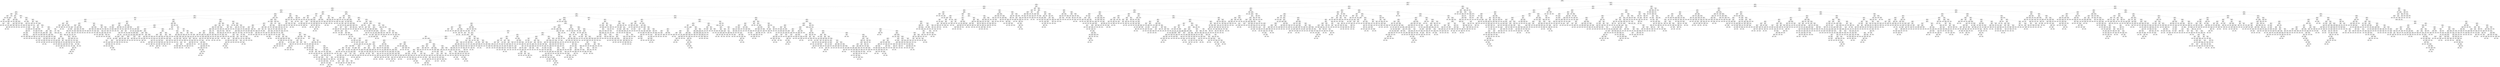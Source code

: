 digraph Tree {
node [shape=box] ;
0 [label="X[18] <= 0.874\ngini = 0.252\nsamples = 62810\nvalue = [14689, 84732]"] ;
1 [label="X[4] <= 0.752\ngini = 0.139\nsamples = 50546\nvalue = [5998, 74132]"] ;
0 -> 1 [labeldistance=2.5, labelangle=45, headlabel="True"] ;
2 [label="X[7] <= 2.22\ngini = 0.144\nsamples = 38663\nvalue = [4765, 56456]"] ;
1 -> 2 ;
3 [label="X[17] <= 1.536\ngini = 0.137\nsamples = 38391\nvalue = [4496, 56286]"] ;
2 -> 3 ;
4 [label="X[38] <= 683.5\ngini = 0.13\nsamples = 37968\nvalue = [4195, 55916]"] ;
3 -> 4 ;
5 [label="X[17] <= -1.172\ngini = 0.378\nsamples = 4802\nvalue = [1931, 5709]"] ;
4 -> 5 ;
6 [label="X[7] <= -0.923\ngini = 0.195\nsamples = 1224\nvalue = [210, 1704]"] ;
5 -> 6 ;
7 [label="X[26] <= 5.5\ngini = 0.187\nsamples = 27\nvalue = [43, 5]"] ;
6 -> 7 ;
8 [label="X[35] <= 215.0\ngini = 0.408\nsamples = 4\nvalue = [2, 5]"] ;
7 -> 8 ;
9 [label="gini = 0.0\nsamples = 2\nvalue = [2, 0]"] ;
8 -> 9 ;
10 [label="gini = 0.0\nsamples = 2\nvalue = [0, 5]"] ;
8 -> 10 ;
11 [label="gini = 0.0\nsamples = 23\nvalue = [41, 0]"] ;
7 -> 11 ;
12 [label="X[11] <= -0.874\ngini = 0.163\nsamples = 1197\nvalue = [167, 1699]"] ;
6 -> 12 ;
13 [label="X[0] <= 0.317\ngini = 0.301\nsamples = 125\nvalue = [40, 177]"] ;
12 -> 13 ;
14 [label="X[7] <= -0.626\ngini = 0.491\nsamples = 26\nvalue = [20, 26]"] ;
13 -> 14 ;
15 [label="X[27] <= 12.0\ngini = 0.198\nsamples = 5\nvalue = [8, 1]"] ;
14 -> 15 ;
16 [label="gini = 0.0\nsamples = 1\nvalue = [0, 1]"] ;
15 -> 16 ;
17 [label="gini = 0.0\nsamples = 4\nvalue = [8, 0]"] ;
15 -> 17 ;
18 [label="X[19] <= -1.835\ngini = 0.438\nsamples = 21\nvalue = [12, 25]"] ;
14 -> 18 ;
19 [label="gini = 0.0\nsamples = 2\nvalue = [7, 0]"] ;
18 -> 19 ;
20 [label="X[25] <= 62.5\ngini = 0.278\nsamples = 19\nvalue = [5, 25]"] ;
18 -> 20 ;
21 [label="X[10] <= 0.155\ngini = 0.32\nsamples = 4\nvalue = [4, 1]"] ;
20 -> 21 ;
22 [label="gini = 0.0\nsamples = 3\nvalue = [4, 0]"] ;
21 -> 22 ;
23 [label="gini = 0.0\nsamples = 1\nvalue = [0, 1]"] ;
21 -> 23 ;
24 [label="X[24] <= 16.5\ngini = 0.077\nsamples = 15\nvalue = [1, 24]"] ;
20 -> 24 ;
25 [label="gini = 0.0\nsamples = 14\nvalue = [0, 24]"] ;
24 -> 25 ;
26 [label="gini = 0.0\nsamples = 1\nvalue = [1, 0]"] ;
24 -> 26 ;
27 [label="X[48] <= 1.5\ngini = 0.207\nsamples = 99\nvalue = [20, 151]"] ;
13 -> 27 ;
28 [label="X[14] <= 0.04\ngini = 0.245\nsamples = 3\nvalue = [6, 1]"] ;
27 -> 28 ;
29 [label="gini = 0.0\nsamples = 1\nvalue = [0, 1]"] ;
28 -> 29 ;
30 [label="gini = 0.0\nsamples = 2\nvalue = [6, 0]"] ;
28 -> 30 ;
31 [label="X[48] <= 82.0\ngini = 0.156\nsamples = 96\nvalue = [14, 150]"] ;
27 -> 31 ;
32 [label="X[33] <= 2.5\ngini = 0.293\nsamples = 37\nvalue = [10, 46]"] ;
31 -> 32 ;
33 [label="X[11] <= -0.918\ngini = 0.127\nsamples = 30\nvalue = [3, 41]"] ;
32 -> 33 ;
34 [label="X[17] <= -1.285\ngini = 0.05\nsamples = 26\nvalue = [1, 38]"] ;
33 -> 34 ;
35 [label="X[2] <= 0.207\ngini = 0.375\nsamples = 4\nvalue = [1, 3]"] ;
34 -> 35 ;
36 [label="gini = 0.0\nsamples = 1\nvalue = [1, 0]"] ;
35 -> 36 ;
37 [label="gini = 0.0\nsamples = 3\nvalue = [0, 3]"] ;
35 -> 37 ;
38 [label="gini = 0.0\nsamples = 22\nvalue = [0, 35]"] ;
34 -> 38 ;
39 [label="X[17] <= -1.255\ngini = 0.48\nsamples = 4\nvalue = [2, 3]"] ;
33 -> 39 ;
40 [label="gini = 0.0\nsamples = 2\nvalue = [0, 3]"] ;
39 -> 40 ;
41 [label="gini = 0.0\nsamples = 2\nvalue = [2, 0]"] ;
39 -> 41 ;
42 [label="X[11] <= -1.463\ngini = 0.486\nsamples = 7\nvalue = [7, 5]"] ;
32 -> 42 ;
43 [label="X[15] <= -1.443\ngini = 0.408\nsamples = 4\nvalue = [2, 5]"] ;
42 -> 43 ;
44 [label="gini = 0.0\nsamples = 1\nvalue = [2, 0]"] ;
43 -> 44 ;
45 [label="gini = 0.0\nsamples = 3\nvalue = [0, 5]"] ;
43 -> 45 ;
46 [label="gini = 0.0\nsamples = 3\nvalue = [5, 0]"] ;
42 -> 46 ;
47 [label="X[8] <= 1.185\ngini = 0.071\nsamples = 59\nvalue = [4, 104]"] ;
31 -> 47 ;
48 [label="gini = 0.0\nsamples = 49\nvalue = [0, 90]"] ;
47 -> 48 ;
49 [label="X[29] <= 213.5\ngini = 0.346\nsamples = 10\nvalue = [4, 14]"] ;
47 -> 49 ;
50 [label="gini = 0.0\nsamples = 7\nvalue = [0, 13]"] ;
49 -> 50 ;
51 [label="X[27] <= 25.0\ngini = 0.32\nsamples = 3\nvalue = [4, 1]"] ;
49 -> 51 ;
52 [label="gini = 0.0\nsamples = 2\nvalue = [4, 0]"] ;
51 -> 52 ;
53 [label="gini = 0.0\nsamples = 1\nvalue = [0, 1]"] ;
51 -> 53 ;
54 [label="X[1] <= -2.037\ngini = 0.142\nsamples = 1072\nvalue = [127, 1522]"] ;
12 -> 54 ;
55 [label="gini = 0.0\nsamples = 1\nvalue = [1, 0]"] ;
54 -> 55 ;
56 [label="X[10] <= -0.903\ngini = 0.141\nsamples = 1071\nvalue = [126, 1522]"] ;
54 -> 56 ;
57 [label="X[8] <= 0.231\ngini = 0.292\nsamples = 114\nvalue = [32, 148]"] ;
56 -> 57 ;
58 [label="gini = 0.0\nsamples = 10\nvalue = [19, 0]"] ;
57 -> 58 ;
59 [label="X[6] <= 0.763\ngini = 0.148\nsamples = 104\nvalue = [13, 148]"] ;
57 -> 59 ;
60 [label="X[18] <= -2.91\ngini = 0.212\nsamples = 68\nvalue = [13, 95]"] ;
59 -> 60 ;
61 [label="gini = 0.0\nsamples = 2\nvalue = [3, 0]"] ;
60 -> 61 ;
62 [label="X[21] <= -1.035\ngini = 0.172\nsamples = 66\nvalue = [10, 95]"] ;
60 -> 62 ;
63 [label="gini = 0.0\nsamples = 1\nvalue = [1, 0]"] ;
62 -> 63 ;
64 [label="X[47] <= 0.5\ngini = 0.158\nsamples = 65\nvalue = [9, 95]"] ;
62 -> 64 ;
65 [label="gini = 0.0\nsamples = 1\nvalue = [2, 0]"] ;
64 -> 65 ;
66 [label="X[6] <= 0.669\ngini = 0.128\nsamples = 64\nvalue = [7, 95]"] ;
64 -> 66 ;
67 [label="X[33] <= 1.5\ngini = 0.095\nsamples = 63\nvalue = [5, 95]"] ;
66 -> 67 ;
68 [label="gini = 0.0\nsamples = 40\nvalue = [0, 67]"] ;
67 -> 68 ;
69 [label="X[11] <= -0.794\ngini = 0.257\nsamples = 23\nvalue = [5, 28]"] ;
67 -> 69 ;
70 [label="X[31] <= 390.0\ngini = 0.444\nsamples = 2\nvalue = [2, 1]"] ;
69 -> 70 ;
71 [label="gini = 0.0\nsamples = 1\nvalue = [2, 0]"] ;
70 -> 71 ;
72 [label="gini = 0.0\nsamples = 1\nvalue = [0, 1]"] ;
70 -> 72 ;
73 [label="X[22] <= 1.171\ngini = 0.18\nsamples = 21\nvalue = [3, 27]"] ;
69 -> 73 ;
74 [label="X[48] <= 159.0\ngini = 0.077\nsamples = 18\nvalue = [1, 24]"] ;
73 -> 74 ;
75 [label="gini = 0.0\nsamples = 17\nvalue = [0, 24]"] ;
74 -> 75 ;
76 [label="gini = 0.0\nsamples = 1\nvalue = [1, 0]"] ;
74 -> 76 ;
77 [label="X[1] <= 0.634\ngini = 0.48\nsamples = 3\nvalue = [2, 3]"] ;
73 -> 77 ;
78 [label="gini = 0.0\nsamples = 2\nvalue = [2, 0]"] ;
77 -> 78 ;
79 [label="gini = 0.0\nsamples = 1\nvalue = [0, 3]"] ;
77 -> 79 ;
80 [label="gini = 0.0\nsamples = 1\nvalue = [2, 0]"] ;
66 -> 80 ;
81 [label="gini = 0.0\nsamples = 36\nvalue = [0, 53]"] ;
59 -> 81 ;
82 [label="X[0] <= -2.966\ngini = 0.12\nsamples = 957\nvalue = [94, 1374]"] ;
56 -> 82 ;
83 [label="X[47] <= 28.5\ngini = 0.494\nsamples = 7\nvalue = [5, 4]"] ;
82 -> 83 ;
84 [label="X[16] <= -0.734\ngini = 0.32\nsamples = 5\nvalue = [1, 4]"] ;
83 -> 84 ;
85 [label="gini = 0.0\nsamples = 1\nvalue = [1, 0]"] ;
84 -> 85 ;
86 [label="gini = 0.0\nsamples = 4\nvalue = [0, 4]"] ;
84 -> 86 ;
87 [label="gini = 0.0\nsamples = 2\nvalue = [4, 0]"] ;
83 -> 87 ;
88 [label="X[12] <= -2.268\ngini = 0.115\nsamples = 950\nvalue = [89, 1370]"] ;
82 -> 88 ;
89 [label="gini = 0.0\nsamples = 1\nvalue = [1, 0]"] ;
88 -> 89 ;
90 [label="X[18] <= -2.846\ngini = 0.113\nsamples = 949\nvalue = [88, 1370]"] ;
88 -> 90 ;
91 [label="X[21] <= -1.825\ngini = 0.392\nsamples = 41\nvalue = [15, 41]"] ;
90 -> 91 ;
92 [label="X[25] <= 234.0\ngini = 0.278\nsamples = 4\nvalue = [5, 1]"] ;
91 -> 92 ;
93 [label="gini = 0.0\nsamples = 1\nvalue = [0, 1]"] ;
92 -> 93 ;
94 [label="gini = 0.0\nsamples = 3\nvalue = [5, 0]"] ;
92 -> 94 ;
95 [label="X[0] <= 0.616\ngini = 0.32\nsamples = 37\nvalue = [10, 40]"] ;
91 -> 95 ;
96 [label="X[15] <= -1.885\ngini = 0.236\nsamples = 33\nvalue = [6, 38]"] ;
95 -> 96 ;
97 [label="gini = 0.0\nsamples = 1\nvalue = [1, 0]"] ;
96 -> 97 ;
98 [label="X[1] <= -0.959\ngini = 0.206\nsamples = 32\nvalue = [5, 38]"] ;
96 -> 98 ;
99 [label="gini = 0.0\nsamples = 2\nvalue = [2, 0]"] ;
98 -> 99 ;
100 [label="X[19] <= -1.77\ngini = 0.136\nsamples = 30\nvalue = [3, 38]"] ;
98 -> 100 ;
101 [label="X[11] <= 0.736\ngini = 0.32\nsamples = 13\nvalue = [3, 12]"] ;
100 -> 101 ;
102 [label="gini = 0.0\nsamples = 7\nvalue = [0, 8]"] ;
101 -> 102 ;
103 [label="X[48] <= 80.5\ngini = 0.49\nsamples = 6\nvalue = [3, 4]"] ;
101 -> 103 ;
104 [label="gini = 0.0\nsamples = 2\nvalue = [3, 0]"] ;
103 -> 104 ;
105 [label="gini = 0.0\nsamples = 4\nvalue = [0, 4]"] ;
103 -> 105 ;
106 [label="gini = 0.0\nsamples = 17\nvalue = [0, 26]"] ;
100 -> 106 ;
107 [label="X[40] <= 109.5\ngini = 0.444\nsamples = 4\nvalue = [4, 2]"] ;
95 -> 107 ;
108 [label="gini = 0.0\nsamples = 1\nvalue = [0, 1]"] ;
107 -> 108 ;
109 [label="X[33] <= 0.5\ngini = 0.32\nsamples = 3\nvalue = [4, 1]"] ;
107 -> 109 ;
110 [label="gini = 0.0\nsamples = 1\nvalue = [0, 1]"] ;
109 -> 110 ;
111 [label="gini = 0.0\nsamples = 2\nvalue = [4, 0]"] ;
109 -> 111 ;
112 [label="X[22] <= -2.86\ngini = 0.099\nsamples = 908\nvalue = [73, 1329]"] ;
90 -> 112 ;
113 [label="gini = 0.0\nsamples = 1\nvalue = [1, 0]"] ;
112 -> 113 ;
114 [label="X[18] <= 0.86\ngini = 0.098\nsamples = 907\nvalue = [72, 1329]"] ;
112 -> 114 ;
115 [label="X[8] <= 0.289\ngini = 0.093\nsamples = 902\nvalue = [68, 1326]"] ;
114 -> 115 ;
116 [label="X[4] <= 0.281\ngini = 0.38\nsamples = 32\nvalue = [35, 12]"] ;
115 -> 116 ;
117 [label="X[51] <= 1627.0\ngini = 0.198\nsamples = 25\nvalue = [32, 4]"] ;
116 -> 117 ;
118 [label="gini = 0.0\nsamples = 2\nvalue = [0, 3]"] ;
117 -> 118 ;
119 [label="X[18] <= -2.053\ngini = 0.059\nsamples = 23\nvalue = [32, 1]"] ;
117 -> 119 ;
120 [label="gini = 0.0\nsamples = 1\nvalue = [0, 1]"] ;
119 -> 120 ;
121 [label="gini = 0.0\nsamples = 22\nvalue = [32, 0]"] ;
119 -> 121 ;
122 [label="X[40] <= 142.0\ngini = 0.397\nsamples = 7\nvalue = [3, 8]"] ;
116 -> 122 ;
123 [label="X[20] <= 0.896\ngini = 0.198\nsamples = 5\nvalue = [1, 8]"] ;
122 -> 123 ;
124 [label="gini = 0.0\nsamples = 4\nvalue = [0, 8]"] ;
123 -> 124 ;
125 [label="gini = 0.0\nsamples = 1\nvalue = [1, 0]"] ;
123 -> 125 ;
126 [label="gini = 0.0\nsamples = 2\nvalue = [2, 0]"] ;
122 -> 126 ;
127 [label="X[31] <= 219.5\ngini = 0.048\nsamples = 870\nvalue = [33, 1314]"] ;
115 -> 127 ;
128 [label="X[2] <= -0.077\ngini = 0.133\nsamples = 135\nvalue = [14, 181]"] ;
127 -> 128 ;
129 [label="X[26] <= 57.5\ngini = 0.23\nsamples = 68\nvalue = [13, 85]"] ;
128 -> 129 ;
130 [label="X[8] <= 0.918\ngini = 0.408\nsamples = 25\nvalue = [10, 25]"] ;
129 -> 130 ;
131 [label="X[51] <= 84612.5\ngini = 0.111\nsamples = 13\nvalue = [1, 16]"] ;
130 -> 131 ;
132 [label="gini = 0.0\nsamples = 11\nvalue = [0, 15]"] ;
131 -> 132 ;
133 [label="X[40] <= 112.5\ngini = 0.5\nsamples = 2\nvalue = [1, 1]"] ;
131 -> 133 ;
134 [label="gini = 0.0\nsamples = 1\nvalue = [1, 0]"] ;
133 -> 134 ;
135 [label="gini = 0.0\nsamples = 1\nvalue = [0, 1]"] ;
133 -> 135 ;
136 [label="X[3] <= -1.17\ngini = 0.5\nsamples = 12\nvalue = [9, 9]"] ;
130 -> 136 ;
137 [label="gini = 0.0\nsamples = 3\nvalue = [5, 0]"] ;
136 -> 137 ;
138 [label="X[48] <= 91.5\ngini = 0.426\nsamples = 9\nvalue = [4, 9]"] ;
136 -> 138 ;
139 [label="gini = 0.0\nsamples = 2\nvalue = [3, 0]"] ;
138 -> 139 ;
140 [label="X[38] <= 42.5\ngini = 0.18\nsamples = 7\nvalue = [1, 9]"] ;
138 -> 140 ;
141 [label="gini = 0.0\nsamples = 1\nvalue = [1, 0]"] ;
140 -> 141 ;
142 [label="gini = 0.0\nsamples = 6\nvalue = [0, 9]"] ;
140 -> 142 ;
143 [label="X[33] <= 0.5\ngini = 0.091\nsamples = 43\nvalue = [3, 60]"] ;
129 -> 143 ;
144 [label="X[31] <= 184.0\ngini = 0.255\nsamples = 17\nvalue = [3, 17]"] ;
143 -> 144 ;
145 [label="gini = 0.0\nsamples = 13\nvalue = [0, 16]"] ;
144 -> 145 ;
146 [label="X[34] <= 1.5\ngini = 0.375\nsamples = 4\nvalue = [3, 1]"] ;
144 -> 146 ;
147 [label="gini = 0.0\nsamples = 3\nvalue = [3, 0]"] ;
146 -> 147 ;
148 [label="gini = 0.0\nsamples = 1\nvalue = [0, 1]"] ;
146 -> 148 ;
149 [label="gini = 0.0\nsamples = 26\nvalue = [0, 43]"] ;
143 -> 149 ;
150 [label="X[20] <= 0.338\ngini = 0.02\nsamples = 67\nvalue = [1, 96]"] ;
128 -> 150 ;
151 [label="gini = 0.0\nsamples = 52\nvalue = [0, 77]"] ;
150 -> 151 ;
152 [label="X[7] <= 0.455\ngini = 0.095\nsamples = 15\nvalue = [1, 19]"] ;
150 -> 152 ;
153 [label="gini = 0.0\nsamples = 13\nvalue = [0, 18]"] ;
152 -> 153 ;
154 [label="X[35] <= 149.5\ngini = 0.5\nsamples = 2\nvalue = [1, 1]"] ;
152 -> 154 ;
155 [label="gini = 0.0\nsamples = 1\nvalue = [1, 0]"] ;
154 -> 155 ;
156 [label="gini = 0.0\nsamples = 1\nvalue = [0, 1]"] ;
154 -> 156 ;
157 [label="X[10] <= 2.507\ngini = 0.032\nsamples = 735\nvalue = [19, 1133]"] ;
127 -> 157 ;
158 [label="X[29] <= 57.0\ngini = 0.028\nsamples = 721\nvalue = [16, 1117]"] ;
157 -> 158 ;
159 [label="X[12] <= -1.072\ngini = 0.058\nsamples = 250\nvalue = [12, 393]"] ;
158 -> 159 ;
160 [label="X[50] <= 188.5\ngini = 0.163\nsamples = 34\nvalue = [5, 51]"] ;
159 -> 160 ;
161 [label="X[40] <= 41.5\ngini = 0.444\nsamples = 6\nvalue = [3, 6]"] ;
160 -> 161 ;
162 [label="gini = 0.0\nsamples = 2\nvalue = [3, 0]"] ;
161 -> 162 ;
163 [label="gini = 0.0\nsamples = 4\nvalue = [0, 6]"] ;
161 -> 163 ;
164 [label="X[9] <= 0.312\ngini = 0.081\nsamples = 28\nvalue = [2, 45]"] ;
160 -> 164 ;
165 [label="X[3] <= -1.189\ngini = 0.375\nsamples = 3\nvalue = [1, 3]"] ;
164 -> 165 ;
166 [label="gini = 0.0\nsamples = 2\nvalue = [0, 3]"] ;
165 -> 166 ;
167 [label="gini = 0.0\nsamples = 1\nvalue = [1, 0]"] ;
165 -> 167 ;
168 [label="X[27] <= 1.5\ngini = 0.045\nsamples = 25\nvalue = [1, 42]"] ;
164 -> 168 ;
169 [label="X[43] <= 44.0\ngini = 0.444\nsamples = 2\nvalue = [1, 2]"] ;
168 -> 169 ;
170 [label="gini = 0.0\nsamples = 1\nvalue = [1, 0]"] ;
169 -> 170 ;
171 [label="gini = 0.0\nsamples = 1\nvalue = [0, 2]"] ;
169 -> 171 ;
172 [label="gini = 0.0\nsamples = 23\nvalue = [0, 40]"] ;
168 -> 172 ;
173 [label="X[17] <= -1.285\ngini = 0.039\nsamples = 216\nvalue = [7, 342]"] ;
159 -> 173 ;
174 [label="X[3] <= -0.958\ngini = 0.245\nsamples = 4\nvalue = [1, 6]"] ;
173 -> 174 ;
175 [label="gini = 0.0\nsamples = 1\nvalue = [1, 0]"] ;
174 -> 175 ;
176 [label="gini = 0.0\nsamples = 3\nvalue = [0, 6]"] ;
174 -> 176 ;
177 [label="X[29] <= 46.5\ngini = 0.034\nsamples = 212\nvalue = [6, 336]"] ;
173 -> 177 ;
178 [label="X[2] <= 2.109\ngini = 0.015\nsamples = 165\nvalue = [2, 270]"] ;
177 -> 178 ;
179 [label="X[18] <= -2.623\ngini = 0.007\nsamples = 162\nvalue = [1, 268]"] ;
178 -> 179 ;
180 [label="X[38] <= 156.0\ngini = 0.444\nsamples = 2\nvalue = [1, 2]"] ;
179 -> 180 ;
181 [label="gini = 0.0\nsamples = 1\nvalue = [0, 2]"] ;
180 -> 181 ;
182 [label="gini = 0.0\nsamples = 1\nvalue = [1, 0]"] ;
180 -> 182 ;
183 [label="gini = 0.0\nsamples = 160\nvalue = [0, 266]"] ;
179 -> 183 ;
184 [label="X[2] <= 2.387\ngini = 0.444\nsamples = 3\nvalue = [1, 2]"] ;
178 -> 184 ;
185 [label="gini = 0.0\nsamples = 1\nvalue = [1, 0]"] ;
184 -> 185 ;
186 [label="gini = 0.0\nsamples = 2\nvalue = [0, 2]"] ;
184 -> 186 ;
187 [label="X[21] <= 0.132\ngini = 0.108\nsamples = 47\nvalue = [4, 66]"] ;
177 -> 187 ;
188 [label="gini = 0.0\nsamples = 24\nvalue = [0, 37]"] ;
187 -> 188 ;
189 [label="X[17] <= -1.278\ngini = 0.213\nsamples = 23\nvalue = [4, 29]"] ;
187 -> 189 ;
190 [label="gini = 0.0\nsamples = 1\nvalue = [1, 0]"] ;
189 -> 190 ;
191 [label="X[33] <= 2.5\ngini = 0.17\nsamples = 22\nvalue = [3, 29]"] ;
189 -> 191 ;
192 [label="X[7] <= 0.624\ngini = 0.121\nsamples = 21\nvalue = [2, 29]"] ;
191 -> 192 ;
193 [label="X[46] <= 0.5\ngini = 0.064\nsamples = 20\nvalue = [1, 29]"] ;
192 -> 193 ;
194 [label="X[33] <= 0.5\ngini = 0.278\nsamples = 4\nvalue = [1, 5]"] ;
193 -> 194 ;
195 [label="gini = 0.0\nsamples = 1\nvalue = [1, 0]"] ;
194 -> 195 ;
196 [label="gini = 0.0\nsamples = 3\nvalue = [0, 5]"] ;
194 -> 196 ;
197 [label="gini = 0.0\nsamples = 16\nvalue = [0, 24]"] ;
193 -> 197 ;
198 [label="gini = 0.0\nsamples = 1\nvalue = [1, 0]"] ;
192 -> 198 ;
199 [label="gini = 0.0\nsamples = 1\nvalue = [1, 0]"] ;
191 -> 199 ;
200 [label="X[16] <= -1.758\ngini = 0.011\nsamples = 471\nvalue = [4, 724]"] ;
158 -> 200 ;
201 [label="X[47] <= 106.0\ngini = 0.142\nsamples = 15\nvalue = [2, 24]"] ;
200 -> 201 ;
202 [label="X[16] <= -1.773\ngini = 0.077\nsamples = 14\nvalue = [1, 24]"] ;
201 -> 202 ;
203 [label="gini = 0.0\nsamples = 13\nvalue = [0, 24]"] ;
202 -> 203 ;
204 [label="gini = 0.0\nsamples = 1\nvalue = [1, 0]"] ;
202 -> 204 ;
205 [label="gini = 0.0\nsamples = 1\nvalue = [1, 0]"] ;
201 -> 205 ;
206 [label="X[51] <= 88020.5\ngini = 0.006\nsamples = 456\nvalue = [2, 700]"] ;
200 -> 206 ;
207 [label="gini = 0.0\nsamples = 402\nvalue = [0, 619]"] ;
206 -> 207 ;
208 [label="X[18] <= 0.803\ngini = 0.047\nsamples = 54\nvalue = [2, 81]"] ;
206 -> 208 ;
209 [label="X[23] <= 0.62\ngini = 0.024\nsamples = 53\nvalue = [1, 81]"] ;
208 -> 209 ;
210 [label="gini = 0.0\nsamples = 41\nvalue = [0, 61]"] ;
209 -> 210 ;
211 [label="X[9] <= 0.424\ngini = 0.091\nsamples = 12\nvalue = [1, 20]"] ;
209 -> 211 ;
212 [label="gini = 0.0\nsamples = 11\nvalue = [0, 20]"] ;
211 -> 212 ;
213 [label="gini = 0.0\nsamples = 1\nvalue = [1, 0]"] ;
211 -> 213 ;
214 [label="gini = 0.0\nsamples = 1\nvalue = [1, 0]"] ;
208 -> 214 ;
215 [label="X[5] <= 1.62\ngini = 0.266\nsamples = 14\nvalue = [3, 16]"] ;
157 -> 215 ;
216 [label="X[23] <= -0.98\ngini = 0.111\nsamples = 12\nvalue = [1, 16]"] ;
215 -> 216 ;
217 [label="gini = 0.0\nsamples = 1\nvalue = [1, 0]"] ;
216 -> 217 ;
218 [label="gini = 0.0\nsamples = 11\nvalue = [0, 16]"] ;
216 -> 218 ;
219 [label="gini = 0.0\nsamples = 2\nvalue = [2, 0]"] ;
215 -> 219 ;
220 [label="X[30] <= 0.5\ngini = 0.49\nsamples = 5\nvalue = [4, 3]"] ;
114 -> 220 ;
221 [label="gini = 0.0\nsamples = 1\nvalue = [3, 0]"] ;
220 -> 221 ;
222 [label="X[11] <= 0.158\ngini = 0.375\nsamples = 4\nvalue = [1, 3]"] ;
220 -> 222 ;
223 [label="gini = 0.0\nsamples = 1\nvalue = [1, 0]"] ;
222 -> 223 ;
224 [label="gini = 0.0\nsamples = 3\nvalue = [0, 3]"] ;
222 -> 224 ;
225 [label="X[35] <= 857.0\ngini = 0.42\nsamples = 3578\nvalue = [1721, 4005]"] ;
5 -> 225 ;
226 [label="X[19] <= 0.416\ngini = 0.417\nsamples = 3500\nvalue = [1660, 3945]"] ;
225 -> 226 ;
227 [label="X[50] <= 174.0\ngini = 0.488\nsamples = 2149\nvalue = [1449, 1993]"] ;
226 -> 227 ;
228 [label="X[6] <= 1.463\ngini = 0.5\nsamples = 311\nvalue = [246, 251]"] ;
227 -> 228 ;
229 [label="X[7] <= -0.768\ngini = 0.499\nsamples = 302\nvalue = [231, 251]"] ;
228 -> 229 ;
230 [label="X[3] <= 0.175\ngini = 0.28\nsamples = 60\nvalue = [74, 15]"] ;
229 -> 230 ;
231 [label="X[17] <= 0.56\ngini = 0.467\nsamples = 27\nvalue = [22, 13]"] ;
230 -> 231 ;
232 [label="X[23] <= 1.225\ngini = 0.091\nsamples = 16\nvalue = [20, 1]"] ;
231 -> 232 ;
233 [label="gini = 0.0\nsamples = 15\nvalue = [20, 0]"] ;
232 -> 233 ;
234 [label="gini = 0.0\nsamples = 1\nvalue = [0, 1]"] ;
232 -> 234 ;
235 [label="X[13] <= -0.108\ngini = 0.245\nsamples = 11\nvalue = [2, 12]"] ;
231 -> 235 ;
236 [label="X[50] <= 53.0\ngini = 0.444\nsamples = 3\nvalue = [2, 1]"] ;
235 -> 236 ;
237 [label="gini = 0.0\nsamples = 1\nvalue = [0, 1]"] ;
236 -> 237 ;
238 [label="gini = 0.0\nsamples = 2\nvalue = [2, 0]"] ;
236 -> 238 ;
239 [label="gini = 0.0\nsamples = 8\nvalue = [0, 11]"] ;
235 -> 239 ;
240 [label="X[17] <= 0.772\ngini = 0.071\nsamples = 33\nvalue = [52, 2]"] ;
230 -> 240 ;
241 [label="gini = 0.0\nsamples = 30\nvalue = [51, 0]"] ;
240 -> 241 ;
242 [label="X[44] <= 249.0\ngini = 0.444\nsamples = 3\nvalue = [1, 2]"] ;
240 -> 242 ;
243 [label="gini = 0.0\nsamples = 1\nvalue = [1, 0]"] ;
242 -> 243 ;
244 [label="gini = 0.0\nsamples = 2\nvalue = [0, 2]"] ;
242 -> 244 ;
245 [label="X[36] <= 2.5\ngini = 0.48\nsamples = 242\nvalue = [157, 236]"] ;
229 -> 245 ;
246 [label="X[8] <= 0.357\ngini = 0.423\nsamples = 158\nvalue = [77, 176]"] ;
245 -> 246 ;
247 [label="X[19] <= 0.298\ngini = 0.202\nsamples = 39\nvalue = [62, 8]"] ;
246 -> 247 ;
248 [label="X[15] <= -1.329\ngini = 0.138\nsamples = 37\nvalue = [62, 5]"] ;
247 -> 248 ;
249 [label="gini = 0.0\nsamples = 2\nvalue = [0, 3]"] ;
248 -> 249 ;
250 [label="X[38] <= 190.0\ngini = 0.061\nsamples = 35\nvalue = [62, 2]"] ;
248 -> 250 ;
251 [label="X[20] <= 0.519\ngini = 0.245\nsamples = 10\nvalue = [12, 2]"] ;
250 -> 251 ;
252 [label="gini = 0.0\nsamples = 7\nvalue = [10, 0]"] ;
251 -> 252 ;
253 [label="X[7] <= -0.148\ngini = 0.5\nsamples = 3\nvalue = [2, 2]"] ;
251 -> 253 ;
254 [label="gini = 0.0\nsamples = 1\nvalue = [0, 2]"] ;
253 -> 254 ;
255 [label="gini = 0.0\nsamples = 2\nvalue = [2, 0]"] ;
253 -> 255 ;
256 [label="gini = 0.0\nsamples = 25\nvalue = [50, 0]"] ;
250 -> 256 ;
257 [label="gini = 0.0\nsamples = 2\nvalue = [0, 3]"] ;
247 -> 257 ;
258 [label="X[15] <= 1.221\ngini = 0.15\nsamples = 119\nvalue = [15, 168]"] ;
246 -> 258 ;
259 [label="X[18] <= 0.287\ngini = 0.113\nsamples = 108\nvalue = [10, 157]"] ;
258 -> 259 ;
260 [label="X[44] <= 6.0\ngini = 0.031\nsamples = 82\nvalue = [2, 126]"] ;
259 -> 260 ;
261 [label="gini = 0.0\nsamples = 1\nvalue = [1, 0]"] ;
260 -> 261 ;
262 [label="X[20] <= -1.747\ngini = 0.016\nsamples = 81\nvalue = [1, 126]"] ;
260 -> 262 ;
263 [label="X[20] <= -1.77\ngini = 0.153\nsamples = 10\nvalue = [1, 11]"] ;
262 -> 263 ;
264 [label="gini = 0.0\nsamples = 9\nvalue = [0, 11]"] ;
263 -> 264 ;
265 [label="gini = 0.0\nsamples = 1\nvalue = [1, 0]"] ;
263 -> 265 ;
266 [label="gini = 0.0\nsamples = 71\nvalue = [0, 115]"] ;
262 -> 266 ;
267 [label="X[25] <= 604.5\ngini = 0.326\nsamples = 26\nvalue = [8, 31]"] ;
259 -> 267 ;
268 [label="X[17] <= -0.219\ngini = 0.165\nsamples = 22\nvalue = [3, 30]"] ;
267 -> 268 ;
269 [label="gini = 0.0\nsamples = 19\nvalue = [0, 30]"] ;
268 -> 269 ;
270 [label="gini = 0.0\nsamples = 3\nvalue = [3, 0]"] ;
268 -> 270 ;
271 [label="X[22] <= 0.762\ngini = 0.278\nsamples = 4\nvalue = [5, 1]"] ;
267 -> 271 ;
272 [label="gini = 0.0\nsamples = 3\nvalue = [5, 0]"] ;
271 -> 272 ;
273 [label="gini = 0.0\nsamples = 1\nvalue = [0, 1]"] ;
271 -> 273 ;
274 [label="X[21] <= 1.238\ngini = 0.43\nsamples = 11\nvalue = [5, 11]"] ;
258 -> 274 ;
275 [label="gini = 0.0\nsamples = 8\nvalue = [0, 10]"] ;
274 -> 275 ;
276 [label="X[50] <= 86.5\ngini = 0.278\nsamples = 3\nvalue = [5, 1]"] ;
274 -> 276 ;
277 [label="gini = 0.0\nsamples = 2\nvalue = [5, 0]"] ;
276 -> 277 ;
278 [label="gini = 0.0\nsamples = 1\nvalue = [0, 1]"] ;
276 -> 278 ;
279 [label="X[11] <= 0.978\ngini = 0.49\nsamples = 84\nvalue = [80, 60]"] ;
245 -> 279 ;
280 [label="X[19] <= -0.038\ngini = 0.452\nsamples = 64\nvalue = [70, 37]"] ;
279 -> 280 ;
281 [label="X[23] <= -0.407\ngini = 0.461\nsamples = 16\nvalue = [9, 16]"] ;
280 -> 281 ;
282 [label="X[13] <= 1.261\ngini = 0.42\nsamples = 7\nvalue = [7, 3]"] ;
281 -> 282 ;
283 [label="X[46] <= 1.5\ngini = 0.219\nsamples = 6\nvalue = [7, 1]"] ;
282 -> 283 ;
284 [label="gini = 0.0\nsamples = 5\nvalue = [7, 0]"] ;
283 -> 284 ;
285 [label="gini = 0.0\nsamples = 1\nvalue = [0, 1]"] ;
283 -> 285 ;
286 [label="gini = 0.0\nsamples = 1\nvalue = [0, 2]"] ;
282 -> 286 ;
287 [label="X[21] <= -2.551\ngini = 0.231\nsamples = 9\nvalue = [2, 13]"] ;
281 -> 287 ;
288 [label="gini = 0.0\nsamples = 1\nvalue = [1, 0]"] ;
287 -> 288 ;
289 [label="X[17] <= -0.007\ngini = 0.133\nsamples = 8\nvalue = [1, 13]"] ;
287 -> 289 ;
290 [label="gini = 0.0\nsamples = 7\nvalue = [0, 13]"] ;
289 -> 290 ;
291 [label="gini = 0.0\nsamples = 1\nvalue = [1, 0]"] ;
289 -> 291 ;
292 [label="X[22] <= -0.471\ngini = 0.381\nsamples = 48\nvalue = [61, 21]"] ;
280 -> 292 ;
293 [label="gini = 0.0\nsamples = 12\nvalue = [19, 0]"] ;
292 -> 293 ;
294 [label="X[14] <= -0.465\ngini = 0.444\nsamples = 36\nvalue = [42, 21]"] ;
292 -> 294 ;
295 [label="X[48] <= 141.5\ngini = 0.159\nsamples = 13\nvalue = [21, 2]"] ;
294 -> 295 ;
296 [label="X[20] <= -1.019\ngini = 0.087\nsamples = 12\nvalue = [21, 1]"] ;
295 -> 296 ;
297 [label="gini = 0.0\nsamples = 1\nvalue = [0, 1]"] ;
296 -> 297 ;
298 [label="gini = 0.0\nsamples = 11\nvalue = [21, 0]"] ;
296 -> 298 ;
299 [label="gini = 0.0\nsamples = 1\nvalue = [0, 1]"] ;
295 -> 299 ;
300 [label="X[8] <= -0.457\ngini = 0.499\nsamples = 23\nvalue = [21, 19]"] ;
294 -> 300 ;
301 [label="X[2] <= -0.15\ngini = 0.423\nsamples = 12\nvalue = [7, 16]"] ;
300 -> 301 ;
302 [label="X[39] <= 230.0\ngini = 0.408\nsamples = 3\nvalue = [5, 2]"] ;
301 -> 302 ;
303 [label="gini = 0.0\nsamples = 2\nvalue = [5, 0]"] ;
302 -> 303 ;
304 [label="gini = 0.0\nsamples = 1\nvalue = [0, 2]"] ;
302 -> 304 ;
305 [label="X[3] <= -1.012\ngini = 0.219\nsamples = 9\nvalue = [2, 14]"] ;
301 -> 305 ;
306 [label="gini = 0.0\nsamples = 2\nvalue = [2, 0]"] ;
305 -> 306 ;
307 [label="gini = 0.0\nsamples = 7\nvalue = [0, 14]"] ;
305 -> 307 ;
308 [label="X[14] <= 0.299\ngini = 0.291\nsamples = 11\nvalue = [14, 3]"] ;
300 -> 308 ;
309 [label="X[10] <= -0.337\ngini = 0.444\nsamples = 7\nvalue = [6, 3]"] ;
308 -> 309 ;
310 [label="gini = 0.0\nsamples = 3\nvalue = [5, 0]"] ;
309 -> 310 ;
311 [label="X[19] <= 0.358\ngini = 0.375\nsamples = 4\nvalue = [1, 3]"] ;
309 -> 311 ;
312 [label="gini = 0.0\nsamples = 3\nvalue = [0, 3]"] ;
311 -> 312 ;
313 [label="gini = 0.0\nsamples = 1\nvalue = [1, 0]"] ;
311 -> 313 ;
314 [label="gini = 0.0\nsamples = 4\nvalue = [8, 0]"] ;
308 -> 314 ;
315 [label="X[22] <= -0.573\ngini = 0.422\nsamples = 20\nvalue = [10, 23]"] ;
279 -> 315 ;
316 [label="X[26] <= 126.5\ngini = 0.245\nsamples = 4\nvalue = [6, 1]"] ;
315 -> 316 ;
317 [label="gini = 0.0\nsamples = 3\nvalue = [6, 0]"] ;
316 -> 317 ;
318 [label="gini = 0.0\nsamples = 1\nvalue = [0, 1]"] ;
316 -> 318 ;
319 [label="X[40] <= 123.5\ngini = 0.26\nsamples = 16\nvalue = [4, 22]"] ;
315 -> 319 ;
320 [label="X[40] <= 68.5\ngini = 0.48\nsamples = 9\nvalue = [4, 6]"] ;
319 -> 320 ;
321 [label="gini = 0.0\nsamples = 4\nvalue = [0, 5]"] ;
320 -> 321 ;
322 [label="X[51] <= 75499.5\ngini = 0.32\nsamples = 5\nvalue = [4, 1]"] ;
320 -> 322 ;
323 [label="gini = 0.0\nsamples = 4\nvalue = [4, 0]"] ;
322 -> 323 ;
324 [label="gini = 0.0\nsamples = 1\nvalue = [0, 1]"] ;
322 -> 324 ;
325 [label="gini = 0.0\nsamples = 7\nvalue = [0, 16]"] ;
319 -> 325 ;
326 [label="gini = 0.0\nsamples = 9\nvalue = [15, 0]"] ;
228 -> 326 ;
327 [label="X[8] <= 0.314\ngini = 0.483\nsamples = 1838\nvalue = [1203, 1742]"] ;
227 -> 327 ;
328 [label="X[28] <= 0.5\ngini = 0.374\nsamples = 902\nvalue = [1091, 361]"] ;
327 -> 328 ;
329 [label="X[19] <= 0.165\ngini = 0.466\nsamples = 118\nvalue = [125, 73]"] ;
328 -> 329 ;
330 [label="X[51] <= 3116.0\ngini = 0.233\nsamples = 66\nvalue = [103, 16]"] ;
329 -> 330 ;
331 [label="X[44] <= 194.0\ngini = 0.49\nsamples = 15\nvalue = [16, 12]"] ;
330 -> 331 ;
332 [label="gini = 0.0\nsamples = 3\nvalue = [0, 6]"] ;
331 -> 332 ;
333 [label="X[39] <= 101.5\ngini = 0.397\nsamples = 12\nvalue = [16, 6]"] ;
331 -> 333 ;
334 [label="gini = 0.0\nsamples = 2\nvalue = [0, 5]"] ;
333 -> 334 ;
335 [label="X[40] <= 14.0\ngini = 0.111\nsamples = 10\nvalue = [16, 1]"] ;
333 -> 335 ;
336 [label="gini = 0.0\nsamples = 1\nvalue = [0, 1]"] ;
335 -> 336 ;
337 [label="gini = 0.0\nsamples = 9\nvalue = [16, 0]"] ;
335 -> 337 ;
338 [label="X[24] <= 17.5\ngini = 0.084\nsamples = 51\nvalue = [87, 4]"] ;
330 -> 338 ;
339 [label="X[48] <= 39.5\ngini = 0.046\nsamples = 47\nvalue = [82, 2]"] ;
338 -> 339 ;
340 [label="X[20] <= 0.697\ngini = 0.245\nsamples = 9\nvalue = [12, 2]"] ;
339 -> 340 ;
341 [label="gini = 0.0\nsamples = 7\nvalue = [12, 0]"] ;
340 -> 341 ;
342 [label="gini = 0.0\nsamples = 2\nvalue = [0, 2]"] ;
340 -> 342 ;
343 [label="gini = 0.0\nsamples = 38\nvalue = [70, 0]"] ;
339 -> 343 ;
344 [label="X[14] <= 0.176\ngini = 0.408\nsamples = 4\nvalue = [5, 2]"] ;
338 -> 344 ;
345 [label="gini = 0.0\nsamples = 3\nvalue = [5, 0]"] ;
344 -> 345 ;
346 [label="gini = 0.0\nsamples = 1\nvalue = [0, 2]"] ;
344 -> 346 ;
347 [label="X[17] <= 0.583\ngini = 0.402\nsamples = 52\nvalue = [22, 57]"] ;
329 -> 347 ;
348 [label="X[17] <= 0.11\ngini = 0.291\nsamples = 14\nvalue = [14, 3]"] ;
347 -> 348 ;
349 [label="gini = 0.0\nsamples = 3\nvalue = [0, 3]"] ;
348 -> 349 ;
350 [label="gini = 0.0\nsamples = 11\nvalue = [14, 0]"] ;
348 -> 350 ;
351 [label="X[41] <= 119.0\ngini = 0.225\nsamples = 38\nvalue = [8, 54]"] ;
347 -> 351 ;
352 [label="X[44] <= 680.0\ngini = 0.163\nsamples = 35\nvalue = [5, 51]"] ;
351 -> 352 ;
353 [label="X[51] <= 12376.0\ngini = 0.105\nsamples = 33\nvalue = [3, 51]"] ;
352 -> 353 ;
354 [label="X[2] <= -1.684\ngini = 0.044\nsamples = 28\nvalue = [1, 43]"] ;
353 -> 354 ;
355 [label="X[25] <= 362.0\ngini = 0.444\nsamples = 2\nvalue = [1, 2]"] ;
354 -> 355 ;
356 [label="gini = 0.0\nsamples = 1\nvalue = [0, 2]"] ;
355 -> 356 ;
357 [label="gini = 0.0\nsamples = 1\nvalue = [1, 0]"] ;
355 -> 357 ;
358 [label="gini = 0.0\nsamples = 26\nvalue = [0, 41]"] ;
354 -> 358 ;
359 [label="X[1] <= 0.989\ngini = 0.32\nsamples = 5\nvalue = [2, 8]"] ;
353 -> 359 ;
360 [label="gini = 0.0\nsamples = 4\nvalue = [0, 8]"] ;
359 -> 360 ;
361 [label="gini = 0.0\nsamples = 1\nvalue = [2, 0]"] ;
359 -> 361 ;
362 [label="gini = 0.0\nsamples = 2\nvalue = [2, 0]"] ;
352 -> 362 ;
363 [label="X[1] <= 0.498\ngini = 0.5\nsamples = 3\nvalue = [3, 3]"] ;
351 -> 363 ;
364 [label="gini = 0.0\nsamples = 2\nvalue = [0, 3]"] ;
363 -> 364 ;
365 [label="gini = 0.0\nsamples = 1\nvalue = [3, 0]"] ;
363 -> 365 ;
366 [label="X[13] <= 1.982\ngini = 0.354\nsamples = 784\nvalue = [966, 288]"] ;
328 -> 366 ;
367 [label="X[22] <= 1.216\ngini = 0.349\nsamples = 777\nvalue = [963, 280]"] ;
366 -> 367 ;
368 [label="X[0] <= -2.564\ngini = 0.365\nsamples = 693\nvalue = [846, 267]"] ;
367 -> 368 ;
369 [label="X[27] <= 10.5\ngini = 0.5\nsamples = 12\nvalue = [12, 12]"] ;
368 -> 369 ;
370 [label="X[52] <= 22.0\ngini = 0.219\nsamples = 3\nvalue = [1, 7]"] ;
369 -> 370 ;
371 [label="gini = 0.0\nsamples = 2\nvalue = [0, 7]"] ;
370 -> 371 ;
372 [label="gini = 0.0\nsamples = 1\nvalue = [1, 0]"] ;
370 -> 372 ;
373 [label="X[8] <= -0.641\ngini = 0.43\nsamples = 9\nvalue = [11, 5]"] ;
369 -> 373 ;
374 [label="gini = 0.0\nsamples = 3\nvalue = [7, 0]"] ;
373 -> 374 ;
375 [label="X[20] <= -3.0\ngini = 0.494\nsamples = 6\nvalue = [4, 5]"] ;
373 -> 375 ;
376 [label="X[24] <= 13.5\ngini = 0.278\nsamples = 4\nvalue = [1, 5]"] ;
375 -> 376 ;
377 [label="gini = 0.0\nsamples = 1\nvalue = [1, 0]"] ;
376 -> 377 ;
378 [label="gini = 0.0\nsamples = 3\nvalue = [0, 5]"] ;
376 -> 378 ;
379 [label="gini = 0.0\nsamples = 2\nvalue = [3, 0]"] ;
375 -> 379 ;
380 [label="X[7] <= 0.01\ngini = 0.359\nsamples = 681\nvalue = [834, 255]"] ;
368 -> 380 ;
381 [label="X[21] <= 0.538\ngini = 0.288\nsamples = 345\nvalue = [468, 99]"] ;
380 -> 381 ;
382 [label="X[15] <= -1.575\ngini = 0.217\nsamples = 221\nvalue = [312, 44]"] ;
381 -> 382 ;
383 [label="X[33] <= 2.5\ngini = 0.495\nsamples = 12\nvalue = [11, 9]"] ;
382 -> 383 ;
384 [label="gini = 0.0\nsamples = 7\nvalue = [11, 0]"] ;
383 -> 384 ;
385 [label="gini = 0.0\nsamples = 5\nvalue = [0, 9]"] ;
383 -> 385 ;
386 [label="X[29] <= 189.5\ngini = 0.187\nsamples = 209\nvalue = [301, 35]"] ;
382 -> 386 ;
387 [label="X[8] <= -1.677\ngini = 0.116\nsamples = 161\nvalue = [243, 16]"] ;
386 -> 387 ;
388 [label="gini = 0.0\nsamples = 3\nvalue = [0, 6]"] ;
387 -> 388 ;
389 [label="X[23] <= -1.146\ngini = 0.076\nsamples = 158\nvalue = [243, 10]"] ;
387 -> 389 ;
390 [label="gini = 0.0\nsamples = 1\nvalue = [0, 1]"] ;
389 -> 390 ;
391 [label="X[37] <= 3.5\ngini = 0.069\nsamples = 157\nvalue = [243, 9]"] ;
389 -> 391 ;
392 [label="X[5] <= -0.123\ngini = 0.48\nsamples = 2\nvalue = [3, 2]"] ;
391 -> 392 ;
393 [label="gini = 0.0\nsamples = 1\nvalue = [3, 0]"] ;
392 -> 393 ;
394 [label="gini = 0.0\nsamples = 1\nvalue = [0, 2]"] ;
392 -> 394 ;
395 [label="X[39] <= 747.0\ngini = 0.055\nsamples = 155\nvalue = [240, 7]"] ;
391 -> 395 ;
396 [label="X[21] <= -2.732\ngini = 0.04\nsamples = 152\nvalue = [237, 5]"] ;
395 -> 396 ;
397 [label="X[9] <= 0.696\ngini = 0.298\nsamples = 7\nvalue = [9, 2]"] ;
396 -> 397 ;
398 [label="gini = 0.0\nsamples = 5\nvalue = [9, 0]"] ;
397 -> 398 ;
399 [label="gini = 0.0\nsamples = 2\nvalue = [0, 2]"] ;
397 -> 399 ;
400 [label="X[17] <= 0.802\ngini = 0.026\nsamples = 145\nvalue = [228, 3]"] ;
396 -> 400 ;
401 [label="gini = 0.0\nsamples = 128\nvalue = [205, 0]"] ;
400 -> 401 ;
402 [label="X[19] <= 0.104\ngini = 0.204\nsamples = 17\nvalue = [23, 3]"] ;
400 -> 402 ;
403 [label="gini = 0.0\nsamples = 2\nvalue = [0, 2]"] ;
402 -> 403 ;
404 [label="X[50] <= 302.5\ngini = 0.08\nsamples = 15\nvalue = [23, 1]"] ;
402 -> 404 ;
405 [label="gini = 0.0\nsamples = 1\nvalue = [0, 1]"] ;
404 -> 405 ;
406 [label="gini = 0.0\nsamples = 14\nvalue = [23, 0]"] ;
404 -> 406 ;
407 [label="X[14] <= -1.693\ngini = 0.48\nsamples = 3\nvalue = [3, 2]"] ;
395 -> 407 ;
408 [label="gini = 0.0\nsamples = 1\nvalue = [0, 2]"] ;
407 -> 408 ;
409 [label="gini = 0.0\nsamples = 2\nvalue = [3, 0]"] ;
407 -> 409 ;
410 [label="X[7] <= -1.018\ngini = 0.372\nsamples = 48\nvalue = [58, 19]"] ;
386 -> 410 ;
411 [label="X[18] <= 0.422\ngini = 0.48\nsamples = 26\nvalue = [24, 16]"] ;
410 -> 411 ;
412 [label="X[0] <= 0.265\ngini = 0.499\nsamples = 22\nvalue = [15, 16]"] ;
411 -> 412 ;
413 [label="X[8] <= -0.412\ngini = 0.408\nsamples = 13\nvalue = [6, 15]"] ;
412 -> 413 ;
414 [label="gini = 0.0\nsamples = 7\nvalue = [0, 13]"] ;
413 -> 414 ;
415 [label="X[10] <= 0.132\ngini = 0.375\nsamples = 6\nvalue = [6, 2]"] ;
413 -> 415 ;
416 [label="gini = 0.0\nsamples = 1\nvalue = [0, 2]"] ;
415 -> 416 ;
417 [label="gini = 0.0\nsamples = 5\nvalue = [6, 0]"] ;
415 -> 417 ;
418 [label="X[22] <= 0.794\ngini = 0.18\nsamples = 9\nvalue = [9, 1]"] ;
412 -> 418 ;
419 [label="gini = 0.0\nsamples = 8\nvalue = [9, 0]"] ;
418 -> 419 ;
420 [label="gini = 0.0\nsamples = 1\nvalue = [0, 1]"] ;
418 -> 420 ;
421 [label="gini = 0.0\nsamples = 4\nvalue = [9, 0]"] ;
411 -> 421 ;
422 [label="X[13] <= 0.927\ngini = 0.149\nsamples = 22\nvalue = [34, 3]"] ;
410 -> 422 ;
423 [label="X[29] <= 201.0\ngini = 0.057\nsamples = 20\nvalue = [33, 1]"] ;
422 -> 423 ;
424 [label="X[5] <= -0.083\ngini = 0.375\nsamples = 3\nvalue = [3, 1]"] ;
423 -> 424 ;
425 [label="gini = 0.0\nsamples = 1\nvalue = [0, 1]"] ;
424 -> 425 ;
426 [label="gini = 0.0\nsamples = 2\nvalue = [3, 0]"] ;
424 -> 426 ;
427 [label="gini = 0.0\nsamples = 17\nvalue = [30, 0]"] ;
423 -> 427 ;
428 [label="X[52] <= 18.0\ngini = 0.444\nsamples = 2\nvalue = [1, 2]"] ;
422 -> 428 ;
429 [label="gini = 0.0\nsamples = 1\nvalue = [0, 2]"] ;
428 -> 429 ;
430 [label="gini = 0.0\nsamples = 1\nvalue = [1, 0]"] ;
428 -> 430 ;
431 [label="X[19] <= 0.183\ngini = 0.385\nsamples = 124\nvalue = [156, 55]"] ;
381 -> 431 ;
432 [label="X[39] <= 330.5\ngini = 0.147\nsamples = 76\nvalue = [115, 10]"] ;
431 -> 432 ;
433 [label="X[14] <= -1.009\ngini = 0.315\nsamples = 31\nvalue = [41, 10]"] ;
432 -> 433 ;
434 [label="X[14] <= -1.279\ngini = 0.49\nsamples = 12\nvalue = [12, 9]"] ;
433 -> 434 ;
435 [label="X[22] <= -2.402\ngini = 0.165\nsamples = 8\nvalue = [10, 1]"] ;
434 -> 435 ;
436 [label="gini = 0.0\nsamples = 1\nvalue = [0, 1]"] ;
435 -> 436 ;
437 [label="gini = 0.0\nsamples = 7\nvalue = [10, 0]"] ;
435 -> 437 ;
438 [label="X[43] <= 34.0\ngini = 0.32\nsamples = 4\nvalue = [2, 8]"] ;
434 -> 438 ;
439 [label="gini = 0.0\nsamples = 2\nvalue = [2, 0]"] ;
438 -> 439 ;
440 [label="gini = 0.0\nsamples = 2\nvalue = [0, 8]"] ;
438 -> 440 ;
441 [label="X[7] <= -2.456\ngini = 0.064\nsamples = 19\nvalue = [29, 1]"] ;
433 -> 441 ;
442 [label="gini = 0.0\nsamples = 1\nvalue = [0, 1]"] ;
441 -> 442 ;
443 [label="gini = 0.0\nsamples = 18\nvalue = [29, 0]"] ;
441 -> 443 ;
444 [label="gini = 0.0\nsamples = 45\nvalue = [74, 0]"] ;
432 -> 444 ;
445 [label="X[13] <= -0.783\ngini = 0.499\nsamples = 48\nvalue = [41, 45]"] ;
431 -> 445 ;
446 [label="X[22] <= -0.196\ngini = 0.431\nsamples = 20\nvalue = [24, 11]"] ;
445 -> 446 ;
447 [label="X[1] <= -0.69\ngini = 0.469\nsamples = 11\nvalue = [6, 10]"] ;
446 -> 447 ;
448 [label="gini = 0.0\nsamples = 3\nvalue = [0, 6]"] ;
447 -> 448 ;
449 [label="X[50] <= 654.0\ngini = 0.48\nsamples = 8\nvalue = [6, 4]"] ;
447 -> 449 ;
450 [label="X[35] <= 159.5\ngini = 0.32\nsamples = 4\nvalue = [1, 4]"] ;
449 -> 450 ;
451 [label="gini = 0.0\nsamples = 1\nvalue = [1, 0]"] ;
450 -> 451 ;
452 [label="gini = 0.0\nsamples = 3\nvalue = [0, 4]"] ;
450 -> 452 ;
453 [label="gini = 0.0\nsamples = 4\nvalue = [5, 0]"] ;
449 -> 453 ;
454 [label="X[52] <= 22.5\ngini = 0.1\nsamples = 9\nvalue = [18, 1]"] ;
446 -> 454 ;
455 [label="gini = 0.0\nsamples = 8\nvalue = [18, 0]"] ;
454 -> 455 ;
456 [label="gini = 0.0\nsamples = 1\nvalue = [0, 1]"] ;
454 -> 456 ;
457 [label="X[13] <= -0.384\ngini = 0.444\nsamples = 28\nvalue = [17, 34]"] ;
445 -> 457 ;
458 [label="gini = 0.0\nsamples = 6\nvalue = [0, 15]"] ;
457 -> 458 ;
459 [label="X[1] <= -0.734\ngini = 0.498\nsamples = 22\nvalue = [17, 19]"] ;
457 -> 459 ;
460 [label="gini = 0.0\nsamples = 4\nvalue = [0, 7]"] ;
459 -> 460 ;
461 [label="X[7] <= -0.541\ngini = 0.485\nsamples = 18\nvalue = [17, 12]"] ;
459 -> 461 ;
462 [label="X[35] <= 300.0\ngini = 0.444\nsamples = 12\nvalue = [6, 12]"] ;
461 -> 462 ;
463 [label="X[16] <= 0.945\ngini = 0.278\nsamples = 4\nvalue = [5, 1]"] ;
462 -> 463 ;
464 [label="gini = 0.0\nsamples = 3\nvalue = [5, 0]"] ;
463 -> 464 ;
465 [label="gini = 0.0\nsamples = 1\nvalue = [0, 1]"] ;
463 -> 465 ;
466 [label="X[31] <= 286.0\ngini = 0.153\nsamples = 8\nvalue = [1, 11]"] ;
462 -> 466 ;
467 [label="X[40] <= 93.5\ngini = 0.5\nsamples = 2\nvalue = [1, 1]"] ;
466 -> 467 ;
468 [label="gini = 0.0\nsamples = 1\nvalue = [0, 1]"] ;
467 -> 468 ;
469 [label="gini = 0.0\nsamples = 1\nvalue = [1, 0]"] ;
467 -> 469 ;
470 [label="gini = 0.0\nsamples = 6\nvalue = [0, 10]"] ;
466 -> 470 ;
471 [label="gini = 0.0\nsamples = 6\nvalue = [11, 0]"] ;
461 -> 471 ;
472 [label="X[18] <= 0.327\ngini = 0.419\nsamples = 336\nvalue = [366, 156]"] ;
380 -> 472 ;
473 [label="X[26] <= 64.5\ngini = 0.311\nsamples = 187\nvalue = [230, 55]"] ;
472 -> 473 ;
474 [label="X[6] <= -1.254\ngini = 0.435\nsamples = 63\nvalue = [68, 32]"] ;
473 -> 474 ;
475 [label="X[17] <= 0.568\ngini = 0.463\nsamples = 12\nvalue = [8, 14]"] ;
474 -> 475 ;
476 [label="gini = 0.0\nsamples = 6\nvalue = [8, 0]"] ;
475 -> 476 ;
477 [label="gini = 0.0\nsamples = 6\nvalue = [0, 14]"] ;
475 -> 477 ;
478 [label="X[19] <= 0.161\ngini = 0.355\nsamples = 51\nvalue = [60, 18]"] ;
474 -> 478 ;
479 [label="X[2] <= 1.736\ngini = 0.044\nsamples = 28\nvalue = [43, 1]"] ;
478 -> 479 ;
480 [label="gini = 0.0\nsamples = 27\nvalue = [43, 0]"] ;
479 -> 480 ;
481 [label="gini = 0.0\nsamples = 1\nvalue = [0, 1]"] ;
479 -> 481 ;
482 [label="X[8] <= -0.464\ngini = 0.5\nsamples = 23\nvalue = [17, 17]"] ;
478 -> 482 ;
483 [label="X[12] <= 0.59\ngini = 0.255\nsamples = 14\nvalue = [3, 17]"] ;
482 -> 483 ;
484 [label="gini = 0.0\nsamples = 10\nvalue = [0, 15]"] ;
483 -> 484 ;
485 [label="X[9] <= 0.049\ngini = 0.48\nsamples = 4\nvalue = [3, 2]"] ;
483 -> 485 ;
486 [label="gini = 0.0\nsamples = 2\nvalue = [3, 0]"] ;
485 -> 486 ;
487 [label="gini = 0.0\nsamples = 2\nvalue = [0, 2]"] ;
485 -> 487 ;
488 [label="gini = 0.0\nsamples = 9\nvalue = [14, 0]"] ;
482 -> 488 ;
489 [label="X[4] <= 0.728\ngini = 0.218\nsamples = 124\nvalue = [162, 23]"] ;
473 -> 489 ;
490 [label="X[4] <= -3.125\ngini = 0.197\nsamples = 122\nvalue = [161, 20]"] ;
489 -> 490 ;
491 [label="gini = 0.0\nsamples = 1\nvalue = [0, 1]"] ;
490 -> 491 ;
492 [label="X[20] <= 1.102\ngini = 0.189\nsamples = 121\nvalue = [161, 19]"] ;
490 -> 492 ;
493 [label="X[33] <= 0.5\ngini = 0.155\nsamples = 111\nvalue = [151, 14]"] ;
492 -> 493 ;
494 [label="X[26] <= 151.0\ngini = 0.311\nsamples = 42\nvalue = [46, 11]"] ;
493 -> 494 ;
495 [label="X[19] <= 0.207\ngini = 0.219\nsamples = 35\nvalue = [42, 6]"] ;
494 -> 495 ;
496 [label="gini = 0.0\nsamples = 28\nvalue = [40, 0]"] ;
495 -> 496 ;
497 [label="X[40] <= 186.0\ngini = 0.375\nsamples = 7\nvalue = [2, 6]"] ;
495 -> 497 ;
498 [label="X[29] <= 105.5\ngini = 0.245\nsamples = 6\nvalue = [1, 6]"] ;
497 -> 498 ;
499 [label="gini = 0.0\nsamples = 1\nvalue = [1, 0]"] ;
498 -> 499 ;
500 [label="gini = 0.0\nsamples = 5\nvalue = [0, 6]"] ;
498 -> 500 ;
501 [label="gini = 0.0\nsamples = 1\nvalue = [1, 0]"] ;
497 -> 501 ;
502 [label="X[8] <= -0.726\ngini = 0.494\nsamples = 7\nvalue = [4, 5]"] ;
494 -> 502 ;
503 [label="gini = 0.0\nsamples = 2\nvalue = [0, 4]"] ;
502 -> 503 ;
504 [label="X[38] <= 566.5\ngini = 0.32\nsamples = 5\nvalue = [4, 1]"] ;
502 -> 504 ;
505 [label="gini = 0.0\nsamples = 4\nvalue = [4, 0]"] ;
504 -> 505 ;
506 [label="gini = 0.0\nsamples = 1\nvalue = [0, 1]"] ;
504 -> 506 ;
507 [label="X[17] <= 0.761\ngini = 0.054\nsamples = 69\nvalue = [105, 3]"] ;
493 -> 507 ;
508 [label="gini = 0.0\nsamples = 63\nvalue = [102, 0]"] ;
507 -> 508 ;
509 [label="X[21] <= 0.121\ngini = 0.5\nsamples = 6\nvalue = [3, 3]"] ;
507 -> 509 ;
510 [label="gini = 0.0\nsamples = 3\nvalue = [0, 3]"] ;
509 -> 510 ;
511 [label="gini = 0.0\nsamples = 3\nvalue = [3, 0]"] ;
509 -> 511 ;
512 [label="X[29] <= 189.5\ngini = 0.444\nsamples = 10\nvalue = [10, 5]"] ;
492 -> 512 ;
513 [label="X[11] <= -1.529\ngini = 0.278\nsamples = 8\nvalue = [10, 2]"] ;
512 -> 513 ;
514 [label="gini = 0.0\nsamples = 1\nvalue = [0, 2]"] ;
513 -> 514 ;
515 [label="gini = 0.0\nsamples = 7\nvalue = [10, 0]"] ;
513 -> 515 ;
516 [label="gini = 0.0\nsamples = 2\nvalue = [0, 3]"] ;
512 -> 516 ;
517 [label="X[25] <= 563.5\ngini = 0.375\nsamples = 2\nvalue = [1, 3]"] ;
489 -> 517 ;
518 [label="gini = 0.0\nsamples = 1\nvalue = [0, 3]"] ;
517 -> 518 ;
519 [label="gini = 0.0\nsamples = 1\nvalue = [1, 0]"] ;
517 -> 519 ;
520 [label="X[40] <= 157.5\ngini = 0.489\nsamples = 149\nvalue = [136, 101]"] ;
472 -> 520 ;
521 [label="X[36] <= 2.5\ngini = 0.46\nsamples = 120\nvalue = [118, 66]"] ;
520 -> 521 ;
522 [label="X[29] <= 9.5\ngini = 0.211\nsamples = 34\nvalue = [44, 6]"] ;
521 -> 522 ;
523 [label="gini = 0.0\nsamples = 1\nvalue = [0, 1]"] ;
522 -> 523 ;
524 [label="X[5] <= 1.003\ngini = 0.183\nsamples = 33\nvalue = [44, 5]"] ;
522 -> 524 ;
525 [label="gini = 0.0\nsamples = 24\nvalue = [33, 0]"] ;
524 -> 525 ;
526 [label="X[14] <= -1.042\ngini = 0.43\nsamples = 9\nvalue = [11, 5]"] ;
524 -> 526 ;
527 [label="X[15] <= -0.283\ngini = 0.469\nsamples = 5\nvalue = [3, 5]"] ;
526 -> 527 ;
528 [label="gini = 0.0\nsamples = 3\nvalue = [0, 5]"] ;
527 -> 528 ;
529 [label="gini = 0.0\nsamples = 2\nvalue = [3, 0]"] ;
527 -> 529 ;
530 [label="gini = 0.0\nsamples = 4\nvalue = [8, 0]"] ;
526 -> 530 ;
531 [label="X[19] <= 0.164\ngini = 0.495\nsamples = 86\nvalue = [74, 60]"] ;
521 -> 531 ;
532 [label="X[24] <= 14.5\ngini = 0.323\nsamples = 48\nvalue = [63, 16]"] ;
531 -> 532 ;
533 [label="X[17] <= 0.817\ngini = 0.105\nsamples = 25\nvalue = [34, 2]"] ;
532 -> 533 ;
534 [label="gini = 0.0\nsamples = 23\nvalue = [34, 0]"] ;
533 -> 534 ;
535 [label="gini = 0.0\nsamples = 2\nvalue = [0, 2]"] ;
533 -> 535 ;
536 [label="X[11] <= 0.986\ngini = 0.439\nsamples = 23\nvalue = [29, 14]"] ;
532 -> 536 ;
537 [label="X[14] <= 0.837\ngini = 0.313\nsamples = 20\nvalue = [29, 7]"] ;
536 -> 537 ;
538 [label="X[49] <= 3.5\ngini = 0.251\nsamples = 19\nvalue = [29, 5]"] ;
537 -> 538 ;
539 [label="X[20] <= -0.342\ngini = 0.5\nsamples = 5\nvalue = [3, 3]"] ;
538 -> 539 ;
540 [label="gini = 0.0\nsamples = 2\nvalue = [2, 0]"] ;
539 -> 540 ;
541 [label="X[46] <= 1.5\ngini = 0.375\nsamples = 3\nvalue = [1, 3]"] ;
539 -> 541 ;
542 [label="gini = 0.0\nsamples = 2\nvalue = [0, 3]"] ;
541 -> 542 ;
543 [label="gini = 0.0\nsamples = 1\nvalue = [1, 0]"] ;
541 -> 543 ;
544 [label="X[29] <= 204.0\ngini = 0.133\nsamples = 14\nvalue = [26, 2]"] ;
538 -> 544 ;
545 [label="X[51] <= 87149.0\ngini = 0.071\nsamples = 13\nvalue = [26, 1]"] ;
544 -> 545 ;
546 [label="gini = 0.0\nsamples = 12\nvalue = [26, 0]"] ;
545 -> 546 ;
547 [label="gini = 0.0\nsamples = 1\nvalue = [0, 1]"] ;
545 -> 547 ;
548 [label="gini = 0.0\nsamples = 1\nvalue = [0, 1]"] ;
544 -> 548 ;
549 [label="gini = 0.0\nsamples = 1\nvalue = [0, 2]"] ;
537 -> 549 ;
550 [label="gini = 0.0\nsamples = 3\nvalue = [0, 7]"] ;
536 -> 550 ;
551 [label="X[17] <= 0.375\ngini = 0.32\nsamples = 38\nvalue = [11, 44]"] ;
531 -> 551 ;
552 [label="gini = 0.0\nsamples = 1\nvalue = [2, 0]"] ;
551 -> 552 ;
553 [label="X[20] <= -2.485\ngini = 0.282\nsamples = 37\nvalue = [9, 44]"] ;
551 -> 553 ;
554 [label="gini = 0.0\nsamples = 1\nvalue = [3, 0]"] ;
553 -> 554 ;
555 [label="X[52] <= 24.5\ngini = 0.211\nsamples = 36\nvalue = [6, 44]"] ;
553 -> 555 ;
556 [label="X[39] <= 649.5\ngini = 0.156\nsamples = 33\nvalue = [4, 43]"] ;
555 -> 556 ;
557 [label="X[5] <= 0.938\ngini = 0.049\nsamples = 28\nvalue = [1, 39]"] ;
556 -> 557 ;
558 [label="gini = 0.0\nsamples = 20\nvalue = [0, 31]"] ;
557 -> 558 ;
559 [label="X[41] <= 11.0\ngini = 0.198\nsamples = 8\nvalue = [1, 8]"] ;
557 -> 559 ;
560 [label="gini = 0.0\nsamples = 1\nvalue = [1, 0]"] ;
559 -> 560 ;
561 [label="gini = 0.0\nsamples = 7\nvalue = [0, 8]"] ;
559 -> 561 ;
562 [label="X[48] <= 82.5\ngini = 0.49\nsamples = 5\nvalue = [3, 4]"] ;
556 -> 562 ;
563 [label="gini = 0.0\nsamples = 3\nvalue = [3, 0]"] ;
562 -> 563 ;
564 [label="gini = 0.0\nsamples = 2\nvalue = [0, 4]"] ;
562 -> 564 ;
565 [label="X[27] <= 23.0\ngini = 0.444\nsamples = 3\nvalue = [2, 1]"] ;
555 -> 565 ;
566 [label="gini = 0.0\nsamples = 2\nvalue = [2, 0]"] ;
565 -> 566 ;
567 [label="gini = 0.0\nsamples = 1\nvalue = [0, 1]"] ;
565 -> 567 ;
568 [label="X[5] <= -1.098\ngini = 0.449\nsamples = 29\nvalue = [18, 35]"] ;
520 -> 568 ;
569 [label="gini = 0.0\nsamples = 2\nvalue = [4, 0]"] ;
568 -> 569 ;
570 [label="X[17] <= -0.098\ngini = 0.408\nsamples = 27\nvalue = [14, 35]"] ;
568 -> 570 ;
571 [label="gini = 0.0\nsamples = 6\nvalue = [10, 0]"] ;
570 -> 571 ;
572 [label="X[18] <= 0.84\ngini = 0.184\nsamples = 21\nvalue = [4, 35]"] ;
570 -> 572 ;
573 [label="X[16] <= -1.295\ngini = 0.054\nsamples = 20\nvalue = [1, 35]"] ;
572 -> 573 ;
574 [label="X[22] <= 0.885\ngini = 0.5\nsamples = 2\nvalue = [1, 1]"] ;
573 -> 574 ;
575 [label="gini = 0.0\nsamples = 1\nvalue = [1, 0]"] ;
574 -> 575 ;
576 [label="gini = 0.0\nsamples = 1\nvalue = [0, 1]"] ;
574 -> 576 ;
577 [label="gini = 0.0\nsamples = 18\nvalue = [0, 34]"] ;
573 -> 577 ;
578 [label="gini = 0.0\nsamples = 1\nvalue = [3, 0]"] ;
572 -> 578 ;
579 [label="X[5] <= -1.467\ngini = 0.18\nsamples = 84\nvalue = [117, 13]"] ;
367 -> 579 ;
580 [label="X[12] <= -1.557\ngini = 0.444\nsamples = 4\nvalue = [2, 4]"] ;
579 -> 580 ;
581 [label="gini = 0.0\nsamples = 1\nvalue = [2, 0]"] ;
580 -> 581 ;
582 [label="gini = 0.0\nsamples = 3\nvalue = [0, 4]"] ;
580 -> 582 ;
583 [label="X[36] <= 1.5\ngini = 0.135\nsamples = 80\nvalue = [115, 9]"] ;
579 -> 583 ;
584 [label="gini = 0.0\nsamples = 2\nvalue = [0, 2]"] ;
583 -> 584 ;
585 [label="X[31] <= 48.5\ngini = 0.108\nsamples = 78\nvalue = [115, 7]"] ;
583 -> 585 ;
586 [label="gini = 0.0\nsamples = 1\nvalue = [0, 1]"] ;
585 -> 586 ;
587 [label="X[27] <= 1.5\ngini = 0.094\nsamples = 77\nvalue = [115, 6]"] ;
585 -> 587 ;
588 [label="X[19] <= 0.19\ngini = 0.5\nsamples = 4\nvalue = [2, 2]"] ;
587 -> 588 ;
589 [label="gini = 0.0\nsamples = 2\nvalue = [2, 0]"] ;
588 -> 589 ;
590 [label="gini = 0.0\nsamples = 2\nvalue = [0, 2]"] ;
588 -> 590 ;
591 [label="X[17] <= 0.851\ngini = 0.066\nsamples = 73\nvalue = [113, 4]"] ;
587 -> 591 ;
592 [label="gini = 0.0\nsamples = 65\nvalue = [108, 0]"] ;
591 -> 592 ;
593 [label="X[8] <= -0.996\ngini = 0.494\nsamples = 8\nvalue = [5, 4]"] ;
591 -> 593 ;
594 [label="gini = 0.0\nsamples = 4\nvalue = [5, 0]"] ;
593 -> 594 ;
595 [label="gini = 0.0\nsamples = 4\nvalue = [0, 4]"] ;
593 -> 595 ;
596 [label="X[26] <= 25.0\ngini = 0.397\nsamples = 7\nvalue = [3, 8]"] ;
366 -> 596 ;
597 [label="gini = 0.0\nsamples = 2\nvalue = [3, 0]"] ;
596 -> 597 ;
598 [label="gini = 0.0\nsamples = 5\nvalue = [0, 8]"] ;
596 -> 598 ;
599 [label="X[5] <= 0.61\ngini = 0.139\nsamples = 936\nvalue = [112, 1381]"] ;
327 -> 599 ;
600 [label="X[11] <= 2.009\ngini = 0.108\nsamples = 624\nvalue = [57, 940]"] ;
599 -> 600 ;
601 [label="X[3] <= 0.54\ngini = 0.097\nsamples = 598\nvalue = [49, 907]"] ;
600 -> 601 ;
602 [label="X[3] <= 0.531\ngini = 0.121\nsamples = 437\nvalue = [46, 663]"] ;
601 -> 602 ;
603 [label="X[29] <= 118.0\ngini = 0.114\nsamples = 436\nvalue = [43, 663]"] ;
602 -> 603 ;
604 [label="X[44] <= 532.5\ngini = 0.166\nsamples = 243\nvalue = [36, 357]"] ;
603 -> 604 ;
605 [label="X[6] <= -2.082\ngini = 0.115\nsamples = 188\nvalue = [19, 290]"] ;
604 -> 605 ;
606 [label="X[24] <= 14.5\ngini = 0.5\nsamples = 6\nvalue = [4, 4]"] ;
605 -> 606 ;
607 [label="X[23] <= -0.44\ngini = 0.32\nsamples = 3\nvalue = [4, 1]"] ;
606 -> 607 ;
608 [label="gini = 0.0\nsamples = 1\nvalue = [0, 1]"] ;
607 -> 608 ;
609 [label="gini = 0.0\nsamples = 2\nvalue = [4, 0]"] ;
607 -> 609 ;
610 [label="gini = 0.0\nsamples = 3\nvalue = [0, 3]"] ;
606 -> 610 ;
611 [label="X[29] <= 115.5\ngini = 0.095\nsamples = 182\nvalue = [15, 286]"] ;
605 -> 611 ;
612 [label="X[22] <= -2.488\ngini = 0.089\nsamples = 181\nvalue = [14, 286]"] ;
611 -> 612 ;
613 [label="gini = 0.0\nsamples = 1\nvalue = [1, 0]"] ;
612 -> 613 ;
614 [label="X[9] <= 1.51\ngini = 0.083\nsamples = 180\nvalue = [13, 286]"] ;
612 -> 614 ;
615 [label="X[48] <= 2.5\ngini = 0.077\nsamples = 179\nvalue = [12, 286]"] ;
614 -> 615 ;
616 [label="gini = 0.0\nsamples = 1\nvalue = [2, 0]"] ;
615 -> 616 ;
617 [label="X[19] <= -1.359\ngini = 0.065\nsamples = 178\nvalue = [10, 286]"] ;
615 -> 617 ;
618 [label="X[5] <= -1.117\ngini = 0.305\nsamples = 9\nvalue = [3, 13]"] ;
617 -> 618 ;
619 [label="gini = 0.0\nsamples = 1\nvalue = [3, 0]"] ;
618 -> 619 ;
620 [label="gini = 0.0\nsamples = 8\nvalue = [0, 13]"] ;
618 -> 620 ;
621 [label="X[16] <= 1.679\ngini = 0.049\nsamples = 169\nvalue = [7, 273]"] ;
617 -> 621 ;
622 [label="X[6] <= 1.689\ngini = 0.036\nsamples = 163\nvalue = [5, 266]"] ;
621 -> 622 ;
623 [label="X[18] <= -0.017\ngini = 0.015\nsamples = 158\nvalue = [2, 259]"] ;
622 -> 623 ;
624 [label="gini = 0.0\nsamples = 103\nvalue = [0, 163]"] ;
623 -> 624 ;
625 [label="X[23] <= 0.844\ngini = 0.04\nsamples = 55\nvalue = [2, 96]"] ;
623 -> 625 ;
626 [label="gini = 0.0\nsamples = 41\nvalue = [0, 73]"] ;
625 -> 626 ;
627 [label="X[22] <= -0.971\ngini = 0.147\nsamples = 14\nvalue = [2, 23]"] ;
625 -> 627 ;
628 [label="X[52] <= 9.5\ngini = 0.08\nsamples = 13\nvalue = [1, 23]"] ;
627 -> 628 ;
629 [label="X[1] <= -0.543\ngini = 0.375\nsamples = 4\nvalue = [1, 3]"] ;
628 -> 629 ;
630 [label="gini = 0.0\nsamples = 1\nvalue = [1, 0]"] ;
629 -> 630 ;
631 [label="gini = 0.0\nsamples = 3\nvalue = [0, 3]"] ;
629 -> 631 ;
632 [label="gini = 0.0\nsamples = 9\nvalue = [0, 20]"] ;
628 -> 632 ;
633 [label="gini = 0.0\nsamples = 1\nvalue = [1, 0]"] ;
627 -> 633 ;
634 [label="X[45] <= 0.5\ngini = 0.42\nsamples = 5\nvalue = [3, 7]"] ;
622 -> 634 ;
635 [label="gini = 0.0\nsamples = 3\nvalue = [0, 7]"] ;
634 -> 635 ;
636 [label="gini = 0.0\nsamples = 2\nvalue = [3, 0]"] ;
634 -> 636 ;
637 [label="X[43] <= 84.5\ngini = 0.346\nsamples = 6\nvalue = [2, 7]"] ;
621 -> 637 ;
638 [label="gini = 0.0\nsamples = 5\nvalue = [0, 7]"] ;
637 -> 638 ;
639 [label="gini = 0.0\nsamples = 1\nvalue = [2, 0]"] ;
637 -> 639 ;
640 [label="gini = 0.0\nsamples = 1\nvalue = [1, 0]"] ;
614 -> 640 ;
641 [label="gini = 0.0\nsamples = 1\nvalue = [1, 0]"] ;
611 -> 641 ;
642 [label="X[19] <= -0.171\ngini = 0.323\nsamples = 55\nvalue = [17, 67]"] ;
604 -> 642 ;
643 [label="X[29] <= 109.0\ngini = 0.177\nsamples = 43\nvalue = [6, 55]"] ;
642 -> 643 ;
644 [label="X[11] <= 0.561\ngini = 0.153\nsamples = 42\nvalue = [5, 55]"] ;
643 -> 644 ;
645 [label="X[52] <= 22.5\ngini = 0.04\nsamples = 35\nvalue = [1, 48]"] ;
644 -> 645 ;
646 [label="gini = 0.0\nsamples = 29\nvalue = [0, 40]"] ;
645 -> 646 ;
647 [label="X[22] <= 0.466\ngini = 0.198\nsamples = 6\nvalue = [1, 8]"] ;
645 -> 647 ;
648 [label="gini = 0.0\nsamples = 1\nvalue = [1, 0]"] ;
647 -> 648 ;
649 [label="gini = 0.0\nsamples = 5\nvalue = [0, 8]"] ;
647 -> 649 ;
650 [label="X[29] <= 47.0\ngini = 0.463\nsamples = 7\nvalue = [4, 7]"] ;
644 -> 650 ;
651 [label="gini = 0.0\nsamples = 3\nvalue = [0, 6]"] ;
650 -> 651 ;
652 [label="X[25] <= 660.0\ngini = 0.32\nsamples = 4\nvalue = [4, 1]"] ;
650 -> 652 ;
653 [label="gini = 0.0\nsamples = 3\nvalue = [4, 0]"] ;
652 -> 653 ;
654 [label="gini = 0.0\nsamples = 1\nvalue = [0, 1]"] ;
652 -> 654 ;
655 [label="gini = 0.0\nsamples = 1\nvalue = [1, 0]"] ;
643 -> 655 ;
656 [label="X[3] <= -1.097\ngini = 0.499\nsamples = 12\nvalue = [11, 12]"] ;
642 -> 656 ;
657 [label="X[14] <= -0.691\ngini = 0.198\nsamples = 3\nvalue = [8, 1]"] ;
656 -> 657 ;
658 [label="gini = 0.0\nsamples = 1\nvalue = [0, 1]"] ;
657 -> 658 ;
659 [label="gini = 0.0\nsamples = 2\nvalue = [8, 0]"] ;
657 -> 659 ;
660 [label="X[31] <= 126.5\ngini = 0.337\nsamples = 9\nvalue = [3, 11]"] ;
656 -> 660 ;
661 [label="gini = 0.0\nsamples = 1\nvalue = [2, 0]"] ;
660 -> 661 ;
662 [label="X[21] <= 0.605\ngini = 0.153\nsamples = 8\nvalue = [1, 11]"] ;
660 -> 662 ;
663 [label="gini = 0.0\nsamples = 6\nvalue = [0, 10]"] ;
662 -> 663 ;
664 [label="X[20] <= -0.778\ngini = 0.5\nsamples = 2\nvalue = [1, 1]"] ;
662 -> 664 ;
665 [label="gini = 0.0\nsamples = 1\nvalue = [1, 0]"] ;
664 -> 665 ;
666 [label="gini = 0.0\nsamples = 1\nvalue = [0, 1]"] ;
664 -> 666 ;
667 [label="X[7] <= -0.938\ngini = 0.044\nsamples = 193\nvalue = [7, 306]"] ;
603 -> 667 ;
668 [label="gini = 0.0\nsamples = 1\nvalue = [3, 0]"] ;
667 -> 668 ;
669 [label="X[18] <= -3.045\ngini = 0.025\nsamples = 192\nvalue = [4, 306]"] ;
667 -> 669 ;
670 [label="X[23] <= 0.473\ngini = 0.5\nsamples = 2\nvalue = [1, 1]"] ;
669 -> 670 ;
671 [label="gini = 0.0\nsamples = 1\nvalue = [1, 0]"] ;
670 -> 671 ;
672 [label="gini = 0.0\nsamples = 1\nvalue = [0, 1]"] ;
670 -> 672 ;
673 [label="X[17] <= 0.129\ngini = 0.019\nsamples = 190\nvalue = [3, 305]"] ;
669 -> 673 ;
674 [label="X[14] <= 0.667\ngini = 0.007\nsamples = 188\nvalue = [1, 304]"] ;
673 -> 674 ;
675 [label="gini = 0.0\nsamples = 170\nvalue = [0, 274]"] ;
674 -> 675 ;
676 [label="X[23] <= -2.644\ngini = 0.062\nsamples = 18\nvalue = [1, 30]"] ;
674 -> 676 ;
677 [label="gini = 0.0\nsamples = 1\nvalue = [1, 0]"] ;
676 -> 677 ;
678 [label="gini = 0.0\nsamples = 17\nvalue = [0, 30]"] ;
676 -> 678 ;
679 [label="X[34] <= 1.5\ngini = 0.444\nsamples = 2\nvalue = [2, 1]"] ;
673 -> 679 ;
680 [label="gini = 0.0\nsamples = 1\nvalue = [0, 1]"] ;
679 -> 680 ;
681 [label="gini = 0.0\nsamples = 1\nvalue = [2, 0]"] ;
679 -> 681 ;
682 [label="gini = 0.0\nsamples = 1\nvalue = [3, 0]"] ;
602 -> 682 ;
683 [label="X[31] <= 81.5\ngini = 0.024\nsamples = 161\nvalue = [3, 244]"] ;
601 -> 683 ;
684 [label="X[15] <= -0.301\ngini = 0.278\nsamples = 3\nvalue = [1, 5]"] ;
683 -> 684 ;
685 [label="gini = 0.0\nsamples = 1\nvalue = [1, 0]"] ;
684 -> 685 ;
686 [label="gini = 0.0\nsamples = 2\nvalue = [0, 5]"] ;
684 -> 686 ;
687 [label="X[51] <= 11353.5\ngini = 0.016\nsamples = 158\nvalue = [2, 239]"] ;
683 -> 687 ;
688 [label="X[13] <= 0.108\ngini = 0.153\nsamples = 18\nvalue = [2, 22]"] ;
687 -> 688 ;
689 [label="gini = 0.0\nsamples = 13\nvalue = [0, 19]"] ;
688 -> 689 ;
690 [label="X[35] <= 412.5\ngini = 0.48\nsamples = 5\nvalue = [2, 3]"] ;
688 -> 690 ;
691 [label="gini = 0.0\nsamples = 3\nvalue = [0, 3]"] ;
690 -> 691 ;
692 [label="gini = 0.0\nsamples = 2\nvalue = [2, 0]"] ;
690 -> 692 ;
693 [label="gini = 0.0\nsamples = 140\nvalue = [0, 217]"] ;
687 -> 693 ;
694 [label="X[25] <= 186.5\ngini = 0.314\nsamples = 26\nvalue = [8, 33]"] ;
600 -> 694 ;
695 [label="gini = 0.0\nsamples = 10\nvalue = [0, 15]"] ;
694 -> 695 ;
696 [label="X[40] <= 70.5\ngini = 0.426\nsamples = 16\nvalue = [8, 18]"] ;
694 -> 696 ;
697 [label="X[19] <= -0.231\ngini = 0.497\nsamples = 8\nvalue = [7, 6]"] ;
696 -> 697 ;
698 [label="X[48] <= 120.5\ngini = 0.444\nsamples = 6\nvalue = [3, 6]"] ;
697 -> 698 ;
699 [label="X[22] <= -0.545\ngini = 0.375\nsamples = 3\nvalue = [3, 1]"] ;
698 -> 699 ;
700 [label="gini = 0.0\nsamples = 1\nvalue = [0, 1]"] ;
699 -> 700 ;
701 [label="gini = 0.0\nsamples = 2\nvalue = [3, 0]"] ;
699 -> 701 ;
702 [label="gini = 0.0\nsamples = 3\nvalue = [0, 5]"] ;
698 -> 702 ;
703 [label="gini = 0.0\nsamples = 2\nvalue = [4, 0]"] ;
697 -> 703 ;
704 [label="X[3] <= -0.683\ngini = 0.142\nsamples = 8\nvalue = [1, 12]"] ;
696 -> 704 ;
705 [label="gini = 0.0\nsamples = 1\nvalue = [1, 0]"] ;
704 -> 705 ;
706 [label="gini = 0.0\nsamples = 7\nvalue = [0, 12]"] ;
704 -> 706 ;
707 [label="X[12] <= -1.678\ngini = 0.197\nsamples = 312\nvalue = [55, 441]"] ;
599 -> 707 ;
708 [label="X[24] <= 14.0\ngini = 0.375\nsamples = 3\nvalue = [3, 1]"] ;
707 -> 708 ;
709 [label="gini = 0.0\nsamples = 1\nvalue = [0, 1]"] ;
708 -> 709 ;
710 [label="gini = 0.0\nsamples = 2\nvalue = [3, 0]"] ;
708 -> 710 ;
711 [label="X[17] <= -0.011\ngini = 0.189\nsamples = 309\nvalue = [52, 440]"] ;
707 -> 711 ;
712 [label="X[16] <= 2.39\ngini = 0.166\nsamples = 304\nvalue = [44, 438]"] ;
711 -> 712 ;
713 [label="X[4] <= -3.19\ngini = 0.16\nsamples = 303\nvalue = [42, 438]"] ;
712 -> 713 ;
714 [label="gini = 0.0\nsamples = 1\nvalue = [1, 0]"] ;
713 -> 714 ;
715 [label="X[18] <= 0.287\ngini = 0.157\nsamples = 302\nvalue = [41, 438]"] ;
713 -> 715 ;
716 [label="X[15] <= 2.843\ngini = 0.099\nsamples = 252\nvalue = [21, 383]"] ;
715 -> 716 ;
717 [label="X[38] <= 163.0\ngini = 0.094\nsamples = 251\nvalue = [20, 383]"] ;
716 -> 717 ;
718 [label="X[2] <= -0.365\ngini = 0.219\nsamples = 75\nvalue = [16, 112]"] ;
717 -> 718 ;
719 [label="gini = 0.0\nsamples = 27\nvalue = [0, 43]"] ;
718 -> 719 ;
720 [label="X[26] <= 119.5\ngini = 0.306\nsamples = 48\nvalue = [16, 69]"] ;
718 -> 720 ;
721 [label="X[8] <= 0.335\ngini = 0.136\nsamples = 39\nvalue = [5, 63]"] ;
720 -> 721 ;
722 [label="gini = 0.0\nsamples = 1\nvalue = [2, 0]"] ;
721 -> 722 ;
723 [label="X[26] <= 49.0\ngini = 0.087\nsamples = 38\nvalue = [3, 63]"] ;
721 -> 723 ;
724 [label="X[0] <= 0.753\ngini = 0.175\nsamples = 16\nvalue = [3, 28]"] ;
723 -> 724 ;
725 [label="X[27] <= 17.5\ngini = 0.067\nsamples = 15\nvalue = [1, 28]"] ;
724 -> 725 ;
726 [label="gini = 0.0\nsamples = 13\nvalue = [0, 25]"] ;
725 -> 726 ;
727 [label="X[31] <= 418.0\ngini = 0.375\nsamples = 2\nvalue = [1, 3]"] ;
725 -> 727 ;
728 [label="gini = 0.0\nsamples = 1\nvalue = [0, 3]"] ;
727 -> 728 ;
729 [label="gini = 0.0\nsamples = 1\nvalue = [1, 0]"] ;
727 -> 729 ;
730 [label="gini = 0.0\nsamples = 1\nvalue = [2, 0]"] ;
724 -> 730 ;
731 [label="gini = 0.0\nsamples = 22\nvalue = [0, 35]"] ;
723 -> 731 ;
732 [label="X[2] <= -0.318\ngini = 0.457\nsamples = 9\nvalue = [11, 6]"] ;
720 -> 732 ;
733 [label="gini = 0.0\nsamples = 2\nvalue = [6, 0]"] ;
732 -> 733 ;
734 [label="X[19] <= -0.841\ngini = 0.496\nsamples = 7\nvalue = [5, 6]"] ;
732 -> 734 ;
735 [label="gini = 0.0\nsamples = 4\nvalue = [0, 6]"] ;
734 -> 735 ;
736 [label="gini = 0.0\nsamples = 3\nvalue = [5, 0]"] ;
734 -> 736 ;
737 [label="X[6] <= 1.892\ngini = 0.029\nsamples = 176\nvalue = [4, 271]"] ;
717 -> 737 ;
738 [label="X[7] <= 1.134\ngini = 0.022\nsamples = 174\nvalue = [3, 270]"] ;
737 -> 738 ;
739 [label="X[51] <= 4380.0\ngini = 0.015\nsamples = 173\nvalue = [2, 270]"] ;
738 -> 739 ;
740 [label="X[18] <= -0.176\ngini = 0.375\nsamples = 3\nvalue = [1, 3]"] ;
739 -> 740 ;
741 [label="gini = 0.0\nsamples = 2\nvalue = [0, 3]"] ;
740 -> 741 ;
742 [label="gini = 0.0\nsamples = 1\nvalue = [1, 0]"] ;
740 -> 742 ;
743 [label="X[51] <= 90410.0\ngini = 0.007\nsamples = 170\nvalue = [1, 267]"] ;
739 -> 743 ;
744 [label="gini = 0.0\nsamples = 160\nvalue = [0, 258]"] ;
743 -> 744 ;
745 [label="X[9] <= -1.255\ngini = 0.18\nsamples = 10\nvalue = [1, 9]"] ;
743 -> 745 ;
746 [label="gini = 0.0\nsamples = 1\nvalue = [1, 0]"] ;
745 -> 746 ;
747 [label="gini = 0.0\nsamples = 9\nvalue = [0, 9]"] ;
745 -> 747 ;
748 [label="gini = 0.0\nsamples = 1\nvalue = [1, 0]"] ;
738 -> 748 ;
749 [label="X[15] <= -1.369\ngini = 0.5\nsamples = 2\nvalue = [1, 1]"] ;
737 -> 749 ;
750 [label="gini = 0.0\nsamples = 1\nvalue = [1, 0]"] ;
749 -> 750 ;
751 [label="gini = 0.0\nsamples = 1\nvalue = [0, 1]"] ;
749 -> 751 ;
752 [label="gini = 0.0\nsamples = 1\nvalue = [1, 0]"] ;
716 -> 752 ;
753 [label="X[19] <= -0.736\ngini = 0.391\nsamples = 50\nvalue = [20, 55]"] ;
715 -> 753 ;
754 [label="gini = 0.0\nsamples = 10\nvalue = [14, 0]"] ;
753 -> 754 ;
755 [label="X[20] <= -3.024\ngini = 0.177\nsamples = 40\nvalue = [6, 55]"] ;
753 -> 755 ;
756 [label="gini = 0.0\nsamples = 1\nvalue = [1, 0]"] ;
755 -> 756 ;
757 [label="X[2] <= -3.066\ngini = 0.153\nsamples = 39\nvalue = [5, 55]"] ;
755 -> 757 ;
758 [label="gini = 0.0\nsamples = 1\nvalue = [2, 0]"] ;
757 -> 758 ;
759 [label="X[19] <= -0.157\ngini = 0.098\nsamples = 38\nvalue = [3, 55]"] ;
757 -> 759 ;
760 [label="X[51] <= 7084.0\ngini = 0.038\nsamples = 34\nvalue = [1, 51]"] ;
759 -> 760 ;
761 [label="gini = 0.0\nsamples = 1\nvalue = [1, 0]"] ;
760 -> 761 ;
762 [label="gini = 0.0\nsamples = 33\nvalue = [0, 51]"] ;
760 -> 762 ;
763 [label="X[6] <= -0.022\ngini = 0.444\nsamples = 4\nvalue = [2, 4]"] ;
759 -> 763 ;
764 [label="gini = 0.0\nsamples = 3\nvalue = [0, 4]"] ;
763 -> 764 ;
765 [label="gini = 0.0\nsamples = 1\nvalue = [2, 0]"] ;
763 -> 765 ;
766 [label="gini = 0.0\nsamples = 1\nvalue = [2, 0]"] ;
712 -> 766 ;
767 [label="X[13] <= -0.78\ngini = 0.32\nsamples = 5\nvalue = [8, 2]"] ;
711 -> 767 ;
768 [label="gini = 0.0\nsamples = 1\nvalue = [0, 1]"] ;
767 -> 768 ;
769 [label="X[12] <= 1.048\ngini = 0.198\nsamples = 4\nvalue = [8, 1]"] ;
767 -> 769 ;
770 [label="gini = 0.0\nsamples = 1\nvalue = [0, 1]"] ;
769 -> 770 ;
771 [label="gini = 0.0\nsamples = 3\nvalue = [8, 0]"] ;
769 -> 771 ;
772 [label="X[8] <= 0.508\ngini = 0.176\nsamples = 1351\nvalue = [211, 1952]"] ;
226 -> 772 ;
773 [label="X[47] <= 119.5\ngini = 0.209\nsamples = 1115\nvalue = [211, 1573]"] ;
772 -> 773 ;
774 [label="X[23] <= -2.908\ngini = 0.224\nsamples = 954\nvalue = [197, 1333]"] ;
773 -> 774 ;
775 [label="gini = 0.0\nsamples = 1\nvalue = [4, 0]"] ;
774 -> 775 ;
776 [label="X[18] <= -0.935\ngini = 0.221\nsamples = 953\nvalue = [193, 1333]"] ;
774 -> 776 ;
777 [label="X[19] <= 0.793\ngini = 0.5\nsamples = 144\nvalue = [111, 106]"] ;
776 -> 777 ;
778 [label="X[52] <= 15.5\ngini = 0.343\nsamples = 66\nvalue = [85, 24]"] ;
777 -> 778 ;
779 [label="X[8] <= 0.112\ngini = 0.239\nsamples = 42\nvalue = [62, 10]"] ;
778 -> 779 ;
780 [label="X[12] <= 1.764\ngini = 0.098\nsamples = 33\nvalue = [55, 3]"] ;
779 -> 780 ;
781 [label="gini = 0.0\nsamples = 32\nvalue = [55, 0]"] ;
780 -> 781 ;
782 [label="gini = 0.0\nsamples = 1\nvalue = [0, 3]"] ;
780 -> 782 ;
783 [label="X[41] <= 38.5\ngini = 0.5\nsamples = 9\nvalue = [7, 7]"] ;
779 -> 783 ;
784 [label="gini = 0.0\nsamples = 3\nvalue = [0, 6]"] ;
783 -> 784 ;
785 [label="X[21] <= -0.35\ngini = 0.219\nsamples = 6\nvalue = [7, 1]"] ;
783 -> 785 ;
786 [label="gini = 0.0\nsamples = 1\nvalue = [0, 1]"] ;
785 -> 786 ;
787 [label="gini = 0.0\nsamples = 5\nvalue = [7, 0]"] ;
785 -> 787 ;
788 [label="X[17] <= 0.451\ngini = 0.47\nsamples = 24\nvalue = [23, 14]"] ;
778 -> 788 ;
789 [label="X[18] <= -1.661\ngini = 0.404\nsamples = 21\nvalue = [23, 9]"] ;
788 -> 789 ;
790 [label="X[1] <= -0.673\ngini = 0.426\nsamples = 8\nvalue = [4, 9]"] ;
789 -> 790 ;
791 [label="gini = 0.0\nsamples = 4\nvalue = [0, 7]"] ;
790 -> 791 ;
792 [label="X[0] <= -1.521\ngini = 0.444\nsamples = 4\nvalue = [4, 2]"] ;
790 -> 792 ;
793 [label="gini = 0.0\nsamples = 1\nvalue = [0, 2]"] ;
792 -> 793 ;
794 [label="gini = 0.0\nsamples = 3\nvalue = [4, 0]"] ;
792 -> 794 ;
795 [label="gini = 0.0\nsamples = 13\nvalue = [19, 0]"] ;
789 -> 795 ;
796 [label="gini = 0.0\nsamples = 3\nvalue = [0, 5]"] ;
788 -> 796 ;
797 [label="X[13] <= -0.472\ngini = 0.366\nsamples = 78\nvalue = [26, 82]"] ;
777 -> 797 ;
798 [label="X[43] <= 36.5\ngini = 0.466\nsamples = 36\nvalue = [17, 29]"] ;
797 -> 798 ;
799 [label="X[4] <= 0.119\ngini = 0.491\nsamples = 17\nvalue = [13, 10]"] ;
798 -> 799 ;
800 [label="X[38] <= 261.0\ngini = 0.432\nsamples = 14\nvalue = [13, 6]"] ;
799 -> 800 ;
801 [label="X[31] <= 333.5\ngini = 0.469\nsamples = 7\nvalue = [3, 5]"] ;
800 -> 801 ;
802 [label="gini = 0.0\nsamples = 2\nvalue = [2, 0]"] ;
801 -> 802 ;
803 [label="X[51] <= 15768.0\ngini = 0.278\nsamples = 5\nvalue = [1, 5]"] ;
801 -> 803 ;
804 [label="gini = 0.0\nsamples = 1\nvalue = [1, 0]"] ;
803 -> 804 ;
805 [label="gini = 0.0\nsamples = 4\nvalue = [0, 5]"] ;
803 -> 805 ;
806 [label="X[18] <= -1.57\ngini = 0.165\nsamples = 7\nvalue = [10, 1]"] ;
800 -> 806 ;
807 [label="gini = 0.0\nsamples = 1\nvalue = [0, 1]"] ;
806 -> 807 ;
808 [label="gini = 0.0\nsamples = 6\nvalue = [10, 0]"] ;
806 -> 808 ;
809 [label="gini = 0.0\nsamples = 3\nvalue = [0, 4]"] ;
799 -> 809 ;
810 [label="X[21] <= -1.201\ngini = 0.287\nsamples = 19\nvalue = [4, 19]"] ;
798 -> 810 ;
811 [label="gini = 0.0\nsamples = 2\nvalue = [3, 0]"] ;
810 -> 811 ;
812 [label="X[52] <= 5.5\ngini = 0.095\nsamples = 17\nvalue = [1, 19]"] ;
810 -> 812 ;
813 [label="gini = 0.0\nsamples = 1\nvalue = [1, 0]"] ;
812 -> 813 ;
814 [label="gini = 0.0\nsamples = 16\nvalue = [0, 19]"] ;
812 -> 814 ;
815 [label="X[12] <= -1.583\ngini = 0.248\nsamples = 42\nvalue = [9, 53]"] ;
797 -> 815 ;
816 [label="gini = 0.0\nsamples = 1\nvalue = [1, 0]"] ;
815 -> 816 ;
817 [label="X[45] <= 0.5\ngini = 0.228\nsamples = 41\nvalue = [8, 53]"] ;
815 -> 817 ;
818 [label="X[27] <= 2.5\ngini = 0.059\nsamples = 21\nvalue = [1, 32]"] ;
817 -> 818 ;
819 [label="X[9] <= -2.078\ngini = 0.5\nsamples = 2\nvalue = [1, 1]"] ;
818 -> 819 ;
820 [label="gini = 0.0\nsamples = 1\nvalue = [0, 1]"] ;
819 -> 820 ;
821 [label="gini = 0.0\nsamples = 1\nvalue = [1, 0]"] ;
819 -> 821 ;
822 [label="gini = 0.0\nsamples = 19\nvalue = [0, 31]"] ;
818 -> 822 ;
823 [label="X[9] <= 0.558\ngini = 0.375\nsamples = 20\nvalue = [7, 21]"] ;
817 -> 823 ;
824 [label="X[51] <= 77075.5\ngini = 0.48\nsamples = 10\nvalue = [6, 9]"] ;
823 -> 824 ;
825 [label="X[47] <= 12.5\ngini = 0.426\nsamples = 9\nvalue = [4, 9]"] ;
824 -> 825 ;
826 [label="gini = 0.0\nsamples = 2\nvalue = [2, 0]"] ;
825 -> 826 ;
827 [label="X[29] <= 55.0\ngini = 0.298\nsamples = 7\nvalue = [2, 9]"] ;
825 -> 827 ;
828 [label="gini = 0.0\nsamples = 2\nvalue = [2, 0]"] ;
827 -> 828 ;
829 [label="gini = 0.0\nsamples = 5\nvalue = [0, 9]"] ;
827 -> 829 ;
830 [label="gini = 0.0\nsamples = 1\nvalue = [2, 0]"] ;
824 -> 830 ;
831 [label="X[21] <= 0.87\ngini = 0.142\nsamples = 10\nvalue = [1, 12]"] ;
823 -> 831 ;
832 [label="gini = 0.0\nsamples = 9\nvalue = [0, 12]"] ;
831 -> 832 ;
833 [label="gini = 0.0\nsamples = 1\nvalue = [1, 0]"] ;
831 -> 833 ;
834 [label="X[39] <= 2.5\ngini = 0.117\nsamples = 809\nvalue = [82, 1227]"] ;
776 -> 834 ;
835 [label="X[50] <= 188.5\ngini = 0.5\nsamples = 4\nvalue = [3, 3]"] ;
834 -> 835 ;
836 [label="gini = 0.0\nsamples = 1\nvalue = [3, 0]"] ;
835 -> 836 ;
837 [label="gini = 0.0\nsamples = 3\nvalue = [0, 3]"] ;
835 -> 837 ;
838 [label="X[14] <= -2.327\ngini = 0.114\nsamples = 805\nvalue = [79, 1224]"] ;
834 -> 838 ;
839 [label="X[17] <= 1.283\ngini = 0.463\nsamples = 6\nvalue = [4, 7]"] ;
838 -> 839 ;
840 [label="gini = 0.0\nsamples = 5\nvalue = [0, 7]"] ;
839 -> 840 ;
841 [label="gini = 0.0\nsamples = 1\nvalue = [4, 0]"] ;
839 -> 841 ;
842 [label="X[9] <= -2.387\ngini = 0.109\nsamples = 799\nvalue = [75, 1217]"] ;
838 -> 842 ;
843 [label="X[26] <= 116.5\ngini = 0.397\nsamples = 8\nvalue = [3, 8]"] ;
842 -> 843 ;
844 [label="gini = 0.0\nsamples = 5\nvalue = [0, 7]"] ;
843 -> 844 ;
845 [label="X[17] <= 1.23\ngini = 0.375\nsamples = 3\nvalue = [3, 1]"] ;
843 -> 845 ;
846 [label="gini = 0.0\nsamples = 2\nvalue = [3, 0]"] ;
845 -> 846 ;
847 [label="gini = 0.0\nsamples = 1\nvalue = [0, 1]"] ;
845 -> 847 ;
848 [label="X[31] <= 3.5\ngini = 0.106\nsamples = 791\nvalue = [72, 1209]"] ;
842 -> 848 ;
849 [label="gini = 0.0\nsamples = 1\nvalue = [3, 0]"] ;
848 -> 849 ;
850 [label="X[18] <= -0.628\ngini = 0.102\nsamples = 790\nvalue = [69, 1209]"] ;
848 -> 850 ;
851 [label="X[19] <= 0.507\ngini = 0.334\nsamples = 80\nvalue = [25, 93]"] ;
850 -> 851 ;
852 [label="X[25] <= 349.5\ngini = 0.463\nsamples = 7\nvalue = [7, 4]"] ;
851 -> 852 ;
853 [label="gini = 0.0\nsamples = 4\nvalue = [5, 0]"] ;
852 -> 853 ;
854 [label="X[48] <= 150.5\ngini = 0.444\nsamples = 3\nvalue = [2, 4]"] ;
852 -> 854 ;
855 [label="gini = 0.0\nsamples = 2\nvalue = [0, 4]"] ;
854 -> 855 ;
856 [label="gini = 0.0\nsamples = 1\nvalue = [2, 0]"] ;
854 -> 856 ;
857 [label="X[14] <= 0.352\ngini = 0.28\nsamples = 73\nvalue = [18, 89]"] ;
851 -> 857 ;
858 [label="X[2] <= 0.321\ngini = 0.203\nsamples = 60\nvalue = [10, 77]"] ;
857 -> 858 ;
859 [label="X[44] <= 34.5\ngini = 0.278\nsamples = 40\nvalue = [9, 45]"] ;
858 -> 859 ;
860 [label="gini = 0.0\nsamples = 1\nvalue = [2, 0]"] ;
859 -> 860 ;
861 [label="X[13] <= 1.146\ngini = 0.233\nsamples = 39\nvalue = [7, 45]"] ;
859 -> 861 ;
862 [label="X[25] <= 389.0\ngini = 0.183\nsamples = 36\nvalue = [5, 44]"] ;
861 -> 862 ;
863 [label="X[21] <= -2.343\ngini = 0.057\nsamples = 23\nvalue = [1, 33]"] ;
862 -> 863 ;
864 [label="X[25] <= 174.5\ngini = 0.5\nsamples = 2\nvalue = [1, 1]"] ;
863 -> 864 ;
865 [label="gini = 0.0\nsamples = 1\nvalue = [0, 1]"] ;
864 -> 865 ;
866 [label="gini = 0.0\nsamples = 1\nvalue = [1, 0]"] ;
864 -> 866 ;
867 [label="gini = 0.0\nsamples = 21\nvalue = [0, 32]"] ;
863 -> 867 ;
868 [label="X[5] <= 1.032\ngini = 0.391\nsamples = 13\nvalue = [4, 11]"] ;
862 -> 868 ;
869 [label="gini = 0.0\nsamples = 10\nvalue = [0, 11]"] ;
868 -> 869 ;
870 [label="gini = 0.0\nsamples = 3\nvalue = [4, 0]"] ;
868 -> 870 ;
871 [label="X[13] <= 2.049\ngini = 0.444\nsamples = 3\nvalue = [2, 1]"] ;
861 -> 871 ;
872 [label="gini = 0.0\nsamples = 2\nvalue = [2, 0]"] ;
871 -> 872 ;
873 [label="gini = 0.0\nsamples = 1\nvalue = [0, 1]"] ;
871 -> 873 ;
874 [label="X[16] <= 1.425\ngini = 0.059\nsamples = 20\nvalue = [1, 32]"] ;
858 -> 874 ;
875 [label="gini = 0.0\nsamples = 19\nvalue = [0, 32]"] ;
874 -> 875 ;
876 [label="gini = 0.0\nsamples = 1\nvalue = [1, 0]"] ;
874 -> 876 ;
877 [label="X[48] <= 57.5\ngini = 0.48\nsamples = 13\nvalue = [8, 12]"] ;
857 -> 877 ;
878 [label="gini = 0.0\nsamples = 5\nvalue = [0, 7]"] ;
877 -> 878 ;
879 [label="X[22] <= -0.331\ngini = 0.473\nsamples = 8\nvalue = [8, 5]"] ;
877 -> 879 ;
880 [label="gini = 0.0\nsamples = 2\nvalue = [0, 3]"] ;
879 -> 880 ;
881 [label="X[38] <= 202.0\ngini = 0.32\nsamples = 6\nvalue = [8, 2]"] ;
879 -> 881 ;
882 [label="gini = 0.0\nsamples = 2\nvalue = [0, 2]"] ;
881 -> 882 ;
883 [label="gini = 0.0\nsamples = 4\nvalue = [8, 0]"] ;
881 -> 883 ;
884 [label="X[5] <= -1.053\ngini = 0.073\nsamples = 710\nvalue = [44, 1116]"] ;
850 -> 884 ;
885 [label="X[5] <= -1.076\ngini = 0.175\nsamples = 105\nvalue = [17, 158]"] ;
884 -> 885 ;
886 [label="X[7] <= -2.393\ngini = 0.159\nsamples = 102\nvalue = [15, 157]"] ;
885 -> 886 ;
887 [label="gini = 0.0\nsamples = 3\nvalue = [5, 0]"] ;
886 -> 887 ;
888 [label="X[17] <= 1.407\ngini = 0.113\nsamples = 99\nvalue = [10, 157]"] ;
886 -> 888 ;
889 [label="X[14] <= 0.851\ngini = 0.062\nsamples = 92\nvalue = [5, 151]"] ;
888 -> 889 ;
890 [label="X[2] <= 1.554\ngini = 0.051\nsamples = 90\nvalue = [4, 149]"] ;
889 -> 890 ;
891 [label="X[38] <= 671.5\ngini = 0.039\nsamples = 89\nvalue = [3, 149]"] ;
890 -> 891 ;
892 [label="X[7] <= 1.465\ngini = 0.026\nsamples = 88\nvalue = [2, 149]"] ;
891 -> 892 ;
893 [label="X[22] <= -2.057\ngini = 0.013\nsamples = 86\nvalue = [1, 148]"] ;
892 -> 893 ;
894 [label="gini = 0.0\nsamples = 1\nvalue = [1, 0]"] ;
893 -> 894 ;
895 [label="gini = 0.0\nsamples = 85\nvalue = [0, 148]"] ;
893 -> 895 ;
896 [label="X[14] <= -0.835\ngini = 0.5\nsamples = 2\nvalue = [1, 1]"] ;
892 -> 896 ;
897 [label="gini = 0.0\nsamples = 1\nvalue = [1, 0]"] ;
896 -> 897 ;
898 [label="gini = 0.0\nsamples = 1\nvalue = [0, 1]"] ;
896 -> 898 ;
899 [label="gini = 0.0\nsamples = 1\nvalue = [1, 0]"] ;
891 -> 899 ;
900 [label="gini = 0.0\nsamples = 1\nvalue = [1, 0]"] ;
890 -> 900 ;
901 [label="X[41] <= 39.0\ngini = 0.444\nsamples = 2\nvalue = [1, 2]"] ;
889 -> 901 ;
902 [label="gini = 0.0\nsamples = 1\nvalue = [1, 0]"] ;
901 -> 902 ;
903 [label="gini = 0.0\nsamples = 1\nvalue = [0, 2]"] ;
901 -> 903 ;
904 [label="X[28] <= 1.5\ngini = 0.496\nsamples = 7\nvalue = [5, 6]"] ;
888 -> 904 ;
905 [label="X[9] <= 0.04\ngini = 0.278\nsamples = 4\nvalue = [1, 5]"] ;
904 -> 905 ;
906 [label="gini = 0.0\nsamples = 3\nvalue = [0, 5]"] ;
905 -> 906 ;
907 [label="gini = 0.0\nsamples = 1\nvalue = [1, 0]"] ;
905 -> 907 ;
908 [label="X[46] <= 0.5\ngini = 0.32\nsamples = 3\nvalue = [4, 1]"] ;
904 -> 908 ;
909 [label="gini = 0.0\nsamples = 2\nvalue = [4, 0]"] ;
908 -> 909 ;
910 [label="gini = 0.0\nsamples = 1\nvalue = [0, 1]"] ;
908 -> 910 ;
911 [label="X[36] <= 2.0\ngini = 0.444\nsamples = 3\nvalue = [2, 1]"] ;
885 -> 911 ;
912 [label="gini = 0.0\nsamples = 2\nvalue = [2, 0]"] ;
911 -> 912 ;
913 [label="gini = 0.0\nsamples = 1\nvalue = [0, 1]"] ;
911 -> 913 ;
914 [label="X[10] <= -1.732\ngini = 0.053\nsamples = 605\nvalue = [27, 958]"] ;
884 -> 914 ;
915 [label="gini = 0.0\nsamples = 1\nvalue = [1, 0]"] ;
914 -> 915 ;
916 [label="X[29] <= 0.5\ngini = 0.051\nsamples = 604\nvalue = [26, 958]"] ;
914 -> 916 ;
917 [label="gini = 0.0\nsamples = 1\nvalue = [1, 0]"] ;
916 -> 917 ;
918 [label="X[25] <= 745.5\ngini = 0.05\nsamples = 603\nvalue = [25, 958]"] ;
916 -> 918 ;
919 [label="X[3] <= 2.182\ngini = 0.048\nsamples = 601\nvalue = [24, 957]"] ;
918 -> 919 ;
920 [label="X[19] <= 0.425\ngini = 0.044\nsamples = 599\nvalue = [22, 955]"] ;
919 -> 920 ;
921 [label="X[0] <= -0.418\ngini = 0.463\nsamples = 8\nvalue = [4, 7]"] ;
920 -> 921 ;
922 [label="X[10] <= 0.767\ngini = 0.444\nsamples = 4\nvalue = [4, 2]"] ;
921 -> 922 ;
923 [label="gini = 0.0\nsamples = 2\nvalue = [4, 0]"] ;
922 -> 923 ;
924 [label="gini = 0.0\nsamples = 2\nvalue = [0, 2]"] ;
922 -> 924 ;
925 [label="gini = 0.0\nsamples = 4\nvalue = [0, 5]"] ;
921 -> 925 ;
926 [label="X[1] <= -0.899\ngini = 0.037\nsamples = 591\nvalue = [18, 948]"] ;
920 -> 926 ;
927 [label="X[40] <= 2.5\ngini = 0.106\nsamples = 80\nvalue = [7, 118]"] ;
926 -> 927 ;
928 [label="X[15] <= 0.749\ngini = 0.375\nsamples = 2\nvalue = [3, 1]"] ;
927 -> 928 ;
929 [label="gini = 0.0\nsamples = 1\nvalue = [3, 0]"] ;
928 -> 929 ;
930 [label="gini = 0.0\nsamples = 1\nvalue = [0, 1]"] ;
928 -> 930 ;
931 [label="X[11] <= -0.813\ngini = 0.064\nsamples = 78\nvalue = [4, 117]"] ;
927 -> 931 ;
932 [label="X[34] <= 1.5\ngini = 0.375\nsamples = 4\nvalue = [1, 3]"] ;
931 -> 932 ;
933 [label="gini = 0.0\nsamples = 2\nvalue = [0, 2]"] ;
932 -> 933 ;
934 [label="X[4] <= 0.582\ngini = 0.5\nsamples = 2\nvalue = [1, 1]"] ;
932 -> 934 ;
935 [label="gini = 0.0\nsamples = 1\nvalue = [1, 0]"] ;
934 -> 935 ;
936 [label="gini = 0.0\nsamples = 1\nvalue = [0, 1]"] ;
934 -> 936 ;
937 [label="X[24] <= 17.5\ngini = 0.05\nsamples = 74\nvalue = [3, 114]"] ;
931 -> 937 ;
938 [label="X[40] <= 153.5\ngini = 0.018\nsamples = 70\nvalue = [1, 110]"] ;
937 -> 938 ;
939 [label="gini = 0.0\nsamples = 55\nvalue = [0, 86]"] ;
938 -> 939 ;
940 [label="X[1] <= -0.95\ngini = 0.077\nsamples = 15\nvalue = [1, 24]"] ;
938 -> 940 ;
941 [label="gini = 0.0\nsamples = 12\nvalue = [0, 22]"] ;
940 -> 941 ;
942 [label="X[3] <= 1.039\ngini = 0.444\nsamples = 3\nvalue = [1, 2]"] ;
940 -> 942 ;
943 [label="gini = 0.0\nsamples = 2\nvalue = [0, 2]"] ;
942 -> 943 ;
944 [label="gini = 0.0\nsamples = 1\nvalue = [1, 0]"] ;
942 -> 944 ;
945 [label="X[18] <= -0.22\ngini = 0.444\nsamples = 4\nvalue = [2, 4]"] ;
937 -> 945 ;
946 [label="gini = 0.0\nsamples = 1\nvalue = [2, 0]"] ;
945 -> 946 ;
947 [label="gini = 0.0\nsamples = 3\nvalue = [0, 4]"] ;
945 -> 947 ;
948 [label="X[9] <= 1.337\ngini = 0.026\nsamples = 511\nvalue = [11, 830]"] ;
926 -> 948 ;
949 [label="X[20] <= -2.68\ngini = 0.024\nsamples = 510\nvalue = [10, 830]"] ;
948 -> 949 ;
950 [label="X[29] <= 26.5\ngini = 0.32\nsamples = 5\nvalue = [1, 4]"] ;
949 -> 950 ;
951 [label="gini = 0.0\nsamples = 1\nvalue = [1, 0]"] ;
950 -> 951 ;
952 [label="gini = 0.0\nsamples = 4\nvalue = [0, 4]"] ;
950 -> 952 ;
953 [label="X[17] <= 1.491\ngini = 0.021\nsamples = 505\nvalue = [9, 826]"] ;
949 -> 953 ;
954 [label="X[37] <= 179.5\ngini = 0.017\nsamples = 498\nvalue = [7, 819]"] ;
953 -> 954 ;
955 [label="X[17] <= 1.415\ngini = 0.015\nsamples = 493\nvalue = [6, 813]"] ;
954 -> 955 ;
956 [label="X[47] <= 0.5\ngini = 0.01\nsamples = 472\nvalue = [4, 780]"] ;
955 -> 956 ;
957 [label="X[13] <= -0.757\ngini = 0.18\nsamples = 7\nvalue = [1, 9]"] ;
956 -> 957 ;
958 [label="gini = 0.0\nsamples = 1\nvalue = [1, 0]"] ;
957 -> 958 ;
959 [label="gini = 0.0\nsamples = 6\nvalue = [0, 9]"] ;
957 -> 959 ;
960 [label="X[18] <= -0.561\ngini = 0.008\nsamples = 465\nvalue = [3, 771]"] ;
956 -> 960 ;
961 [label="X[15] <= 1.166\ngini = 0.1\nsamples = 11\nvalue = [1, 18]"] ;
960 -> 961 ;
962 [label="gini = 0.0\nsamples = 10\nvalue = [0, 18]"] ;
961 -> 962 ;
963 [label="gini = 0.0\nsamples = 1\nvalue = [1, 0]"] ;
961 -> 963 ;
964 [label="X[6] <= -1.734\ngini = 0.005\nsamples = 454\nvalue = [2, 753]"] ;
960 -> 964 ;
965 [label="X[50] <= 147.5\ngini = 0.087\nsamples = 16\nvalue = [1, 21]"] ;
964 -> 965 ;
966 [label="X[48] <= 93.5\ngini = 0.375\nsamples = 4\nvalue = [1, 3]"] ;
965 -> 966 ;
967 [label="gini = 0.0\nsamples = 3\nvalue = [0, 3]"] ;
966 -> 967 ;
968 [label="gini = 0.0\nsamples = 1\nvalue = [1, 0]"] ;
966 -> 968 ;
969 [label="gini = 0.0\nsamples = 12\nvalue = [0, 18]"] ;
965 -> 969 ;
970 [label="X[33] <= 2.5\ngini = 0.003\nsamples = 438\nvalue = [1, 732]"] ;
964 -> 970 ;
971 [label="gini = 0.0\nsamples = 377\nvalue = [0, 640]"] ;
970 -> 971 ;
972 [label="X[20] <= -0.971\ngini = 0.021\nsamples = 61\nvalue = [1, 92]"] ;
970 -> 972 ;
973 [label="X[18] <= -0.264\ngini = 0.18\nsamples = 6\nvalue = [1, 9]"] ;
972 -> 973 ;
974 [label="gini = 0.0\nsamples = 1\nvalue = [1, 0]"] ;
973 -> 974 ;
975 [label="gini = 0.0\nsamples = 5\nvalue = [0, 9]"] ;
973 -> 975 ;
976 [label="gini = 0.0\nsamples = 55\nvalue = [0, 83]"] ;
972 -> 976 ;
977 [label="X[2] <= -1.383\ngini = 0.108\nsamples = 21\nvalue = [2, 33]"] ;
955 -> 977 ;
978 [label="X[48] <= 0.5\ngini = 0.5\nsamples = 2\nvalue = [1, 1]"] ;
977 -> 978 ;
979 [label="gini = 0.0\nsamples = 1\nvalue = [1, 0]"] ;
978 -> 979 ;
980 [label="gini = 0.0\nsamples = 1\nvalue = [0, 1]"] ;
978 -> 980 ;
981 [label="X[23] <= -0.47\ngini = 0.059\nsamples = 19\nvalue = [1, 32]"] ;
977 -> 981 ;
982 [label="X[22] <= 0.68\ngini = 0.219\nsamples = 4\nvalue = [1, 7]"] ;
981 -> 982 ;
983 [label="gini = 0.0\nsamples = 1\nvalue = [1, 0]"] ;
982 -> 983 ;
984 [label="gini = 0.0\nsamples = 3\nvalue = [0, 7]"] ;
982 -> 984 ;
985 [label="gini = 0.0\nsamples = 15\nvalue = [0, 25]"] ;
981 -> 985 ;
986 [label="X[18] <= -0.2\ngini = 0.245\nsamples = 5\nvalue = [1, 6]"] ;
954 -> 986 ;
987 [label="gini = 0.0\nsamples = 1\nvalue = [1, 0]"] ;
986 -> 987 ;
988 [label="gini = 0.0\nsamples = 4\nvalue = [0, 6]"] ;
986 -> 988 ;
989 [label="X[5] <= -0.522\ngini = 0.346\nsamples = 7\nvalue = [2, 7]"] ;
953 -> 989 ;
990 [label="gini = 0.0\nsamples = 1\nvalue = [2, 0]"] ;
989 -> 990 ;
991 [label="gini = 0.0\nsamples = 6\nvalue = [0, 7]"] ;
989 -> 991 ;
992 [label="gini = 0.0\nsamples = 1\nvalue = [1, 0]"] ;
948 -> 992 ;
993 [label="X[49] <= 0.5\ngini = 0.5\nsamples = 2\nvalue = [2, 2]"] ;
919 -> 993 ;
994 [label="gini = 0.0\nsamples = 1\nvalue = [0, 2]"] ;
993 -> 994 ;
995 [label="gini = 0.0\nsamples = 1\nvalue = [2, 0]"] ;
993 -> 995 ;
996 [label="X[38] <= 240.5\ngini = 0.5\nsamples = 2\nvalue = [1, 1]"] ;
918 -> 996 ;
997 [label="gini = 0.0\nsamples = 1\nvalue = [0, 1]"] ;
996 -> 997 ;
998 [label="gini = 0.0\nsamples = 1\nvalue = [1, 0]"] ;
996 -> 998 ;
999 [label="X[19] <= 0.804\ngini = 0.104\nsamples = 161\nvalue = [14, 240]"] ;
773 -> 999 ;
1000 [label="X[17] <= 0.209\ngini = 0.323\nsamples = 41\nvalue = [14, 55]"] ;
999 -> 1000 ;
1001 [label="gini = 0.0\nsamples = 7\nvalue = [12, 0]"] ;
1000 -> 1001 ;
1002 [label="X[7] <= 2.192\ngini = 0.068\nsamples = 34\nvalue = [2, 55]"] ;
1000 -> 1002 ;
1003 [label="X[40] <= 57.0\ngini = 0.035\nsamples = 33\nvalue = [1, 55]"] ;
1002 -> 1003 ;
1004 [label="X[48] <= 113.0\ngini = 0.245\nsamples = 5\nvalue = [1, 6]"] ;
1003 -> 1004 ;
1005 [label="gini = 0.0\nsamples = 3\nvalue = [0, 5]"] ;
1004 -> 1005 ;
1006 [label="X[43] <= 55.0\ngini = 0.5\nsamples = 2\nvalue = [1, 1]"] ;
1004 -> 1006 ;
1007 [label="gini = 0.0\nsamples = 1\nvalue = [1, 0]"] ;
1006 -> 1007 ;
1008 [label="gini = 0.0\nsamples = 1\nvalue = [0, 1]"] ;
1006 -> 1008 ;
1009 [label="gini = 0.0\nsamples = 28\nvalue = [0, 49]"] ;
1003 -> 1009 ;
1010 [label="gini = 0.0\nsamples = 1\nvalue = [1, 0]"] ;
1002 -> 1010 ;
1011 [label="gini = 0.0\nsamples = 120\nvalue = [0, 185]"] ;
999 -> 1011 ;
1012 [label="gini = 0.0\nsamples = 236\nvalue = [0, 379]"] ;
772 -> 1012 ;
1013 [label="X[2] <= 0.659\ngini = 0.5\nsamples = 78\nvalue = [61, 60]"] ;
225 -> 1013 ;
1014 [label="X[18] <= 0.432\ngini = 0.478\nsamples = 60\nvalue = [36, 55]"] ;
1013 -> 1014 ;
1015 [label="X[8] <= 0.693\ngini = 0.398\nsamples = 48\nvalue = [20, 53]"] ;
1014 -> 1015 ;
1016 [label="X[19] <= -0.003\ngini = 0.494\nsamples = 31\nvalue = [20, 25]"] ;
1015 -> 1016 ;
1017 [label="X[11] <= 0.878\ngini = 0.308\nsamples = 14\nvalue = [17, 4]"] ;
1016 -> 1017 ;
1018 [label="X[42] <= 0.5\ngini = 0.117\nsamples = 10\nvalue = [15, 1]"] ;
1017 -> 1018 ;
1019 [label="X[41] <= 48.0\ngini = 0.375\nsamples = 3\nvalue = [3, 1]"] ;
1018 -> 1019 ;
1020 [label="gini = 0.0\nsamples = 1\nvalue = [0, 1]"] ;
1019 -> 1020 ;
1021 [label="gini = 0.0\nsamples = 2\nvalue = [3, 0]"] ;
1019 -> 1021 ;
1022 [label="gini = 0.0\nsamples = 7\nvalue = [12, 0]"] ;
1018 -> 1022 ;
1023 [label="X[51] <= 36965.5\ngini = 0.48\nsamples = 4\nvalue = [2, 3]"] ;
1017 -> 1023 ;
1024 [label="gini = 0.0\nsamples = 1\nvalue = [0, 2]"] ;
1023 -> 1024 ;
1025 [label="X[11] <= 1.016\ngini = 0.444\nsamples = 3\nvalue = [2, 1]"] ;
1023 -> 1025 ;
1026 [label="gini = 0.0\nsamples = 1\nvalue = [0, 1]"] ;
1025 -> 1026 ;
1027 [label="gini = 0.0\nsamples = 2\nvalue = [2, 0]"] ;
1025 -> 1027 ;
1028 [label="X[1] <= -0.395\ngini = 0.219\nsamples = 17\nvalue = [3, 21]"] ;
1016 -> 1028 ;
1029 [label="gini = 0.0\nsamples = 12\nvalue = [0, 17]"] ;
1028 -> 1029 ;
1030 [label="X[23] <= 0.048\ngini = 0.49\nsamples = 5\nvalue = [3, 4]"] ;
1028 -> 1030 ;
1031 [label="gini = 0.0\nsamples = 2\nvalue = [3, 0]"] ;
1030 -> 1031 ;
1032 [label="gini = 0.0\nsamples = 3\nvalue = [0, 4]"] ;
1030 -> 1032 ;
1033 [label="gini = 0.0\nsamples = 17\nvalue = [0, 28]"] ;
1015 -> 1033 ;
1034 [label="X[44] <= 670.5\ngini = 0.198\nsamples = 12\nvalue = [16, 2]"] ;
1014 -> 1034 ;
1035 [label="gini = 0.0\nsamples = 11\nvalue = [16, 0]"] ;
1034 -> 1035 ;
1036 [label="gini = 0.0\nsamples = 1\nvalue = [0, 2]"] ;
1034 -> 1036 ;
1037 [label="X[36] <= 3.5\ngini = 0.278\nsamples = 18\nvalue = [25, 5]"] ;
1013 -> 1037 ;
1038 [label="X[5] <= -0.612\ngini = 0.137\nsamples = 16\nvalue = [25, 2]"] ;
1037 -> 1038 ;
1039 [label="X[21] <= -1.224\ngini = 0.444\nsamples = 3\nvalue = [1, 2]"] ;
1038 -> 1039 ;
1040 [label="gini = 0.0\nsamples = 1\nvalue = [1, 0]"] ;
1039 -> 1040 ;
1041 [label="gini = 0.0\nsamples = 2\nvalue = [0, 2]"] ;
1039 -> 1041 ;
1042 [label="gini = 0.0\nsamples = 13\nvalue = [24, 0]"] ;
1038 -> 1042 ;
1043 [label="gini = 0.0\nsamples = 2\nvalue = [0, 3]"] ;
1037 -> 1043 ;
1044 [label="X[7] <= -2.343\ngini = 0.083\nsamples = 33166\nvalue = [2264, 50207]"] ;
4 -> 1044 ;
1045 [label="X[48] <= 23.5\ngini = 0.499\nsamples = 190\nvalue = [133, 143]"] ;
1044 -> 1045 ;
1046 [label="X[17] <= 1.256\ngini = 0.394\nsamples = 26\nvalue = [27, 10]"] ;
1045 -> 1046 ;
1047 [label="X[10] <= -0.144\ngini = 0.484\nsamples = 15\nvalue = [7, 10]"] ;
1046 -> 1047 ;
1048 [label="X[52] <= 11.0\ngini = 0.245\nsamples = 6\nvalue = [6, 1]"] ;
1047 -> 1048 ;
1049 [label="gini = 0.0\nsamples = 1\nvalue = [0, 1]"] ;
1048 -> 1049 ;
1050 [label="gini = 0.0\nsamples = 5\nvalue = [6, 0]"] ;
1048 -> 1050 ;
1051 [label="X[8] <= -0.503\ngini = 0.18\nsamples = 9\nvalue = [1, 9]"] ;
1047 -> 1051 ;
1052 [label="gini = 0.0\nsamples = 8\nvalue = [0, 9]"] ;
1051 -> 1052 ;
1053 [label="gini = 0.0\nsamples = 1\nvalue = [1, 0]"] ;
1051 -> 1053 ;
1054 [label="gini = 0.0\nsamples = 11\nvalue = [20, 0]"] ;
1046 -> 1054 ;
1055 [label="X[37] <= 120.5\ngini = 0.494\nsamples = 164\nvalue = [106, 133]"] ;
1045 -> 1055 ;
1056 [label="X[28] <= 4.5\ngini = 0.5\nsamples = 133\nvalue = [97, 97]"] ;
1055 -> 1056 ;
1057 [label="X[8] <= -0.733\ngini = 0.467\nsamples = 82\nvalue = [73, 43]"] ;
1056 -> 1057 ;
1058 [label="X[51] <= 7955.0\ngini = 0.271\nsamples = 43\nvalue = [52, 10]"] ;
1057 -> 1058 ;
1059 [label="X[2] <= -0.995\ngini = 0.408\nsamples = 6\nvalue = [2, 5]"] ;
1058 -> 1059 ;
1060 [label="gini = 0.0\nsamples = 1\nvalue = [1, 0]"] ;
1059 -> 1060 ;
1061 [label="X[33] <= 2.5\ngini = 0.278\nsamples = 5\nvalue = [1, 5]"] ;
1059 -> 1061 ;
1062 [label="gini = 0.0\nsamples = 4\nvalue = [0, 5]"] ;
1061 -> 1062 ;
1063 [label="gini = 0.0\nsamples = 1\nvalue = [1, 0]"] ;
1061 -> 1063 ;
1064 [label="X[17] <= 1.309\ngini = 0.165\nsamples = 37\nvalue = [50, 5]"] ;
1058 -> 1064 ;
1065 [label="X[10] <= 0.454\ngini = 0.408\nsamples = 5\nvalue = [2, 5]"] ;
1064 -> 1065 ;
1066 [label="X[2] <= 0.356\ngini = 0.444\nsamples = 3\nvalue = [2, 1]"] ;
1065 -> 1066 ;
1067 [label="gini = 0.0\nsamples = 2\nvalue = [2, 0]"] ;
1066 -> 1067 ;
1068 [label="gini = 0.0\nsamples = 1\nvalue = [0, 1]"] ;
1066 -> 1068 ;
1069 [label="gini = 0.0\nsamples = 2\nvalue = [0, 4]"] ;
1065 -> 1069 ;
1070 [label="gini = 0.0\nsamples = 32\nvalue = [48, 0]"] ;
1064 -> 1070 ;
1071 [label="X[18] <= 0.374\ngini = 0.475\nsamples = 39\nvalue = [21, 33]"] ;
1057 -> 1071 ;
1072 [label="X[22] <= 1.201\ngini = 0.111\nsamples = 13\nvalue = [1, 16]"] ;
1071 -> 1072 ;
1073 [label="gini = 0.0\nsamples = 12\nvalue = [0, 16]"] ;
1072 -> 1073 ;
1074 [label="gini = 0.0\nsamples = 1\nvalue = [1, 0]"] ;
1072 -> 1074 ;
1075 [label="X[2] <= -0.521\ngini = 0.497\nsamples = 26\nvalue = [20, 17]"] ;
1071 -> 1075 ;
1076 [label="X[4] <= 0.681\ngini = 0.245\nsamples = 10\nvalue = [12, 2]"] ;
1075 -> 1076 ;
1077 [label="X[27] <= 24.5\ngini = 0.142\nsamples = 9\nvalue = [12, 1]"] ;
1076 -> 1077 ;
1078 [label="gini = 0.0\nsamples = 8\nvalue = [12, 0]"] ;
1077 -> 1078 ;
1079 [label="gini = 0.0\nsamples = 1\nvalue = [0, 1]"] ;
1077 -> 1079 ;
1080 [label="gini = 0.0\nsamples = 1\nvalue = [0, 1]"] ;
1076 -> 1080 ;
1081 [label="X[4] <= 0.586\ngini = 0.454\nsamples = 16\nvalue = [8, 15]"] ;
1075 -> 1081 ;
1082 [label="X[1] <= -0.351\ngini = 0.498\nsamples = 11\nvalue = [8, 7]"] ;
1081 -> 1082 ;
1083 [label="X[14] <= -0.185\ngini = 0.42\nsamples = 7\nvalue = [3, 7]"] ;
1082 -> 1083 ;
1084 [label="X[11] <= 2.042\ngini = 0.219\nsamples = 5\nvalue = [1, 7]"] ;
1083 -> 1084 ;
1085 [label="gini = 0.0\nsamples = 4\nvalue = [0, 7]"] ;
1084 -> 1085 ;
1086 [label="gini = 0.0\nsamples = 1\nvalue = [1, 0]"] ;
1084 -> 1086 ;
1087 [label="gini = 0.0\nsamples = 2\nvalue = [2, 0]"] ;
1083 -> 1087 ;
1088 [label="gini = 0.0\nsamples = 4\nvalue = [5, 0]"] ;
1082 -> 1088 ;
1089 [label="gini = 0.0\nsamples = 5\nvalue = [0, 8]"] ;
1081 -> 1089 ;
1090 [label="X[18] <= 0.388\ngini = 0.426\nsamples = 51\nvalue = [24, 54]"] ;
1056 -> 1090 ;
1091 [label="X[19] <= 0.331\ngini = 0.142\nsamples = 26\nvalue = [3, 36]"] ;
1090 -> 1091 ;
1092 [label="X[8] <= -1.629\ngini = 0.375\nsamples = 3\nvalue = [3, 1]"] ;
1091 -> 1092 ;
1093 [label="gini = 0.0\nsamples = 1\nvalue = [0, 1]"] ;
1092 -> 1093 ;
1094 [label="gini = 0.0\nsamples = 2\nvalue = [3, 0]"] ;
1092 -> 1094 ;
1095 [label="gini = 0.0\nsamples = 23\nvalue = [0, 35]"] ;
1091 -> 1095 ;
1096 [label="X[8] <= -2.593\ngini = 0.497\nsamples = 25\nvalue = [21, 18]"] ;
1090 -> 1096 ;
1097 [label="gini = 0.0\nsamples = 7\nvalue = [0, 11]"] ;
1096 -> 1097 ;
1098 [label="X[39] <= 129.0\ngini = 0.375\nsamples = 18\nvalue = [21, 7]"] ;
1096 -> 1098 ;
1099 [label="gini = 0.0\nsamples = 2\nvalue = [0, 6]"] ;
1098 -> 1099 ;
1100 [label="X[25] <= 29.0\ngini = 0.087\nsamples = 16\nvalue = [21, 1]"] ;
1098 -> 1100 ;
1101 [label="gini = 0.0\nsamples = 1\nvalue = [0, 1]"] ;
1100 -> 1101 ;
1102 [label="gini = 0.0\nsamples = 15\nvalue = [21, 0]"] ;
1100 -> 1102 ;
1103 [label="X[18] <= 0.567\ngini = 0.32\nsamples = 31\nvalue = [9, 36]"] ;
1055 -> 1103 ;
1104 [label="X[33] <= 2.5\ngini = 0.184\nsamples = 25\nvalue = [4, 35]"] ;
1103 -> 1104 ;
1105 [label="X[39] <= 676.5\ngini = 0.059\nsamples = 21\nvalue = [1, 32]"] ;
1104 -> 1105 ;
1106 [label="gini = 0.0\nsamples = 19\nvalue = [0, 30]"] ;
1105 -> 1106 ;
1107 [label="X[48] <= 99.0\ngini = 0.444\nsamples = 2\nvalue = [1, 2]"] ;
1105 -> 1107 ;
1108 [label="gini = 0.0\nsamples = 1\nvalue = [0, 2]"] ;
1107 -> 1108 ;
1109 [label="gini = 0.0\nsamples = 1\nvalue = [1, 0]"] ;
1107 -> 1109 ;
1110 [label="X[22] <= 0.31\ngini = 0.5\nsamples = 4\nvalue = [3, 3]"] ;
1104 -> 1110 ;
1111 [label="gini = 0.0\nsamples = 2\nvalue = [0, 3]"] ;
1110 -> 1111 ;
1112 [label="gini = 0.0\nsamples = 2\nvalue = [3, 0]"] ;
1110 -> 1112 ;
1113 [label="X[19] <= 0.923\ngini = 0.278\nsamples = 6\nvalue = [5, 1]"] ;
1103 -> 1113 ;
1114 [label="gini = 0.0\nsamples = 5\nvalue = [5, 0]"] ;
1113 -> 1114 ;
1115 [label="gini = 0.0\nsamples = 1\nvalue = [0, 1]"] ;
1113 -> 1115 ;
1116 [label="X[19] <= -0.99\ngini = 0.078\nsamples = 32976\nvalue = [2131, 50064]"] ;
1044 -> 1116 ;
1117 [label="X[25] <= 3.5\ngini = 0.009\nsamples = 10079\nvalue = [73, 15940]"] ;
1116 -> 1117 ;
1118 [label="X[18] <= 0.786\ngini = 0.087\nsamples = 59\nvalue = [4, 84]"] ;
1117 -> 1118 ;
1119 [label="X[43] <= 10.0\ngini = 0.067\nsamples = 57\nvalue = [3, 83]"] ;
1118 -> 1119 ;
1120 [label="X[21] <= -0.465\ngini = 0.278\nsamples = 9\nvalue = [3, 15]"] ;
1119 -> 1120 ;
1121 [label="X[50] <= 634.5\ngini = 0.48\nsamples = 2\nvalue = [3, 2]"] ;
1120 -> 1121 ;
1122 [label="gini = 0.0\nsamples = 1\nvalue = [3, 0]"] ;
1121 -> 1122 ;
1123 [label="gini = 0.0\nsamples = 1\nvalue = [0, 2]"] ;
1121 -> 1123 ;
1124 [label="gini = 0.0\nsamples = 7\nvalue = [0, 13]"] ;
1120 -> 1124 ;
1125 [label="gini = 0.0\nsamples = 48\nvalue = [0, 68]"] ;
1119 -> 1125 ;
1126 [label="X[0] <= -0.418\ngini = 0.5\nsamples = 2\nvalue = [1, 1]"] ;
1118 -> 1126 ;
1127 [label="gini = 0.0\nsamples = 1\nvalue = [1, 0]"] ;
1126 -> 1127 ;
1128 [label="gini = 0.0\nsamples = 1\nvalue = [0, 1]"] ;
1126 -> 1128 ;
1129 [label="X[27] <= 7.5\ngini = 0.009\nsamples = 10020\nvalue = [69, 15856]"] ;
1117 -> 1129 ;
1130 [label="X[19] <= -2.093\ngini = 0.016\nsamples = 2803\nvalue = [36, 4418]"] ;
1129 -> 1130 ;
1131 [label="X[19] <= -2.095\ngini = 0.086\nsamples = 119\nvalue = [9, 190]"] ;
1130 -> 1131 ;
1132 [label="X[22] <= 1.284\ngini = 0.059\nsamples = 118\nvalue = [6, 190]"] ;
1131 -> 1132 ;
1133 [label="gini = 0.0\nsamples = 114\nvalue = [0, 188]"] ;
1132 -> 1133 ;
1134 [label="X[19] <= -2.489\ngini = 0.375\nsamples = 4\nvalue = [6, 2]"] ;
1132 -> 1134 ;
1135 [label="gini = 0.0\nsamples = 2\nvalue = [0, 2]"] ;
1134 -> 1135 ;
1136 [label="gini = 0.0\nsamples = 2\nvalue = [6, 0]"] ;
1134 -> 1136 ;
1137 [label="gini = 0.0\nsamples = 1\nvalue = [3, 0]"] ;
1131 -> 1137 ;
1138 [label="X[7] <= -0.956\ngini = 0.013\nsamples = 2684\nvalue = [27, 4228]"] ;
1130 -> 1138 ;
1139 [label="X[49] <= 5.0\ngini = 0.469\nsamples = 6\nvalue = [5, 3]"] ;
1138 -> 1139 ;
1140 [label="X[2] <= 0.995\ngini = 0.375\nsamples = 3\nvalue = [1, 3]"] ;
1139 -> 1140 ;
1141 [label="gini = 0.0\nsamples = 2\nvalue = [0, 3]"] ;
1140 -> 1141 ;
1142 [label="gini = 0.0\nsamples = 1\nvalue = [1, 0]"] ;
1140 -> 1142 ;
1143 [label="gini = 0.0\nsamples = 3\nvalue = [4, 0]"] ;
1139 -> 1143 ;
1144 [label="X[31] <= 473.5\ngini = 0.01\nsamples = 2678\nvalue = [22, 4225]"] ;
1138 -> 1144 ;
1145 [label="X[1] <= -0.265\ngini = 0.074\nsamples = 338\nvalue = [21, 523]"] ;
1144 -> 1145 ;
1146 [label="X[7] <= 1.039\ngini = 0.019\nsamples = 189\nvalue = [3, 306]"] ;
1145 -> 1146 ;
1147 [label="X[14] <= -2.373\ngini = 0.013\nsamples = 187\nvalue = [2, 305]"] ;
1146 -> 1147 ;
1148 [label="gini = 0.0\nsamples = 1\nvalue = [1, 0]"] ;
1147 -> 1148 ;
1149 [label="X[25] <= 177.5\ngini = 0.007\nsamples = 186\nvalue = [1, 305]"] ;
1147 -> 1149 ;
1150 [label="X[35] <= 852.0\ngini = 0.037\nsamples = 35\nvalue = [1, 52]"] ;
1149 -> 1150 ;
1151 [label="gini = 0.0\nsamples = 34\nvalue = [0, 52]"] ;
1150 -> 1151 ;
1152 [label="gini = 0.0\nsamples = 1\nvalue = [1, 0]"] ;
1150 -> 1152 ;
1153 [label="gini = 0.0\nsamples = 151\nvalue = [0, 253]"] ;
1149 -> 1153 ;
1154 [label="X[26] <= 124.5\ngini = 0.5\nsamples = 2\nvalue = [1, 1]"] ;
1146 -> 1154 ;
1155 [label="gini = 0.0\nsamples = 1\nvalue = [1, 0]"] ;
1154 -> 1155 ;
1156 [label="gini = 0.0\nsamples = 1\nvalue = [0, 1]"] ;
1154 -> 1156 ;
1157 [label="X[20] <= 1.444\ngini = 0.141\nsamples = 149\nvalue = [18, 217]"] ;
1145 -> 1157 ;
1158 [label="X[8] <= 0.046\ngini = 0.114\nsamples = 147\nvalue = [14, 216]"] ;
1157 -> 1158 ;
1159 [label="gini = 0.0\nsamples = 2\nvalue = [4, 0]"] ;
1158 -> 1159 ;
1160 [label="X[6] <= -0.293\ngini = 0.085\nsamples = 145\nvalue = [10, 216]"] ;
1158 -> 1160 ;
1161 [label="X[51] <= 92009.5\ngini = 0.014\nsamples = 86\nvalue = [1, 137]"] ;
1160 -> 1161 ;
1162 [label="gini = 0.0\nsamples = 82\nvalue = [0, 134]"] ;
1161 -> 1162 ;
1163 [label="X[48] <= 23.0\ngini = 0.375\nsamples = 4\nvalue = [1, 3]"] ;
1161 -> 1163 ;
1164 [label="gini = 0.0\nsamples = 1\nvalue = [1, 0]"] ;
1163 -> 1164 ;
1165 [label="gini = 0.0\nsamples = 3\nvalue = [0, 3]"] ;
1163 -> 1165 ;
1166 [label="X[21] <= -1.423\ngini = 0.184\nsamples = 59\nvalue = [9, 79]"] ;
1160 -> 1166 ;
1167 [label="X[20] <= -0.132\ngini = 0.444\nsamples = 3\nvalue = [4, 2]"] ;
1166 -> 1167 ;
1168 [label="gini = 0.0\nsamples = 2\nvalue = [0, 2]"] ;
1167 -> 1168 ;
1169 [label="gini = 0.0\nsamples = 1\nvalue = [4, 0]"] ;
1167 -> 1169 ;
1170 [label="X[15] <= -1.668\ngini = 0.115\nsamples = 56\nvalue = [5, 77]"] ;
1166 -> 1170 ;
1171 [label="gini = 0.0\nsamples = 2\nvalue = [3, 0]"] ;
1170 -> 1171 ;
1172 [label="X[25] <= 8.0\ngini = 0.049\nsamples = 54\nvalue = [2, 77]"] ;
1170 -> 1172 ;
1173 [label="X[23] <= 1.517\ngini = 0.5\nsamples = 3\nvalue = [2, 2]"] ;
1172 -> 1173 ;
1174 [label="gini = 0.0\nsamples = 2\nvalue = [0, 2]"] ;
1173 -> 1174 ;
1175 [label="gini = 0.0\nsamples = 1\nvalue = [2, 0]"] ;
1173 -> 1175 ;
1176 [label="gini = 0.0\nsamples = 51\nvalue = [0, 75]"] ;
1172 -> 1176 ;
1177 [label="X[48] <= 42.5\ngini = 0.32\nsamples = 2\nvalue = [4, 1]"] ;
1157 -> 1177 ;
1178 [label="gini = 0.0\nsamples = 1\nvalue = [0, 1]"] ;
1177 -> 1178 ;
1179 [label="gini = 0.0\nsamples = 1\nvalue = [4, 0]"] ;
1177 -> 1179 ;
1180 [label="X[23] <= -1.005\ngini = 0.001\nsamples = 2340\nvalue = [1, 3702]"] ;
1144 -> 1180 ;
1181 [label="X[18] <= -1.904\ngini = 0.005\nsamples = 243\nvalue = [1, 377]"] ;
1180 -> 1181 ;
1182 [label="X[34] <= 1.5\ngini = 0.03\nsamples = 37\nvalue = [1, 65]"] ;
1181 -> 1182 ;
1183 [label="gini = 0.0\nsamples = 29\nvalue = [0, 52]"] ;
1182 -> 1183 ;
1184 [label="X[47] <= 17.0\ngini = 0.133\nsamples = 8\nvalue = [1, 13]"] ;
1182 -> 1184 ;
1185 [label="gini = 0.0\nsamples = 1\nvalue = [1, 0]"] ;
1184 -> 1185 ;
1186 [label="gini = 0.0\nsamples = 7\nvalue = [0, 13]"] ;
1184 -> 1186 ;
1187 [label="gini = 0.0\nsamples = 206\nvalue = [0, 312]"] ;
1181 -> 1187 ;
1188 [label="gini = 0.0\nsamples = 2097\nvalue = [0, 3325]"] ;
1180 -> 1188 ;
1189 [label="X[3] <= -2.043\ngini = 0.006\nsamples = 7217\nvalue = [33, 11438]"] ;
1129 -> 1189 ;
1190 [label="X[11] <= -0.053\ngini = 0.48\nsamples = 4\nvalue = [2, 3]"] ;
1189 -> 1190 ;
1191 [label="gini = 0.0\nsamples = 1\nvalue = [2, 0]"] ;
1190 -> 1191 ;
1192 [label="gini = 0.0\nsamples = 3\nvalue = [0, 3]"] ;
1190 -> 1192 ;
1193 [label="X[40] <= 2.5\ngini = 0.005\nsamples = 7213\nvalue = [31, 11435]"] ;
1189 -> 1193 ;
1194 [label="X[7] <= 1.087\ngini = 0.14\nsamples = 47\nvalue = [6, 73]"] ;
1193 -> 1194 ;
1195 [label="X[1] <= -0.695\ngini = 0.098\nsamples = 46\nvalue = [4, 73]"] ;
1194 -> 1195 ;
1196 [label="X[28] <= 1.5\ngini = 0.278\nsamples = 16\nvalue = [4, 20]"] ;
1195 -> 1196 ;
1197 [label="X[51] <= 29168.5\ngini = 0.32\nsamples = 2\nvalue = [4, 1]"] ;
1196 -> 1197 ;
1198 [label="gini = 0.0\nsamples = 1\nvalue = [0, 1]"] ;
1197 -> 1198 ;
1199 [label="gini = 0.0\nsamples = 1\nvalue = [4, 0]"] ;
1197 -> 1199 ;
1200 [label="gini = 0.0\nsamples = 14\nvalue = [0, 19]"] ;
1196 -> 1200 ;
1201 [label="gini = 0.0\nsamples = 30\nvalue = [0, 53]"] ;
1195 -> 1201 ;
1202 [label="gini = 0.0\nsamples = 1\nvalue = [2, 0]"] ;
1194 -> 1202 ;
1203 [label="X[22] <= 2.303\ngini = 0.004\nsamples = 7166\nvalue = [25, 11362]"] ;
1193 -> 1203 ;
1204 [label="X[8] <= -0.003\ngini = 0.004\nsamples = 7086\nvalue = [22, 11243]"] ;
1203 -> 1204 ;
1205 [label="X[27] <= 19.5\ngini = 0.314\nsamples = 27\nvalue = [8, 33]"] ;
1204 -> 1205 ;
1206 [label="X[28] <= 3.5\ngini = 0.067\nsamples = 19\nvalue = [1, 28]"] ;
1205 -> 1206 ;
1207 [label="gini = 0.0\nsamples = 18\nvalue = [0, 28]"] ;
1206 -> 1207 ;
1208 [label="gini = 0.0\nsamples = 1\nvalue = [1, 0]"] ;
1206 -> 1208 ;
1209 [label="X[10] <= -0.586\ngini = 0.486\nsamples = 8\nvalue = [7, 5]"] ;
1205 -> 1209 ;
1210 [label="gini = 0.0\nsamples = 3\nvalue = [5, 0]"] ;
1209 -> 1210 ;
1211 [label="X[25] <= 172.5\ngini = 0.408\nsamples = 5\nvalue = [2, 5]"] ;
1209 -> 1211 ;
1212 [label="gini = 0.0\nsamples = 3\nvalue = [0, 5]"] ;
1211 -> 1212 ;
1213 [label="gini = 0.0\nsamples = 2\nvalue = [2, 0]"] ;
1211 -> 1213 ;
1214 [label="X[31] <= 616.0\ngini = 0.002\nsamples = 7059\nvalue = [14, 11210]"] ;
1204 -> 1214 ;
1215 [label="X[51] <= 743.0\ngini = 0.012\nsamples = 1069\nvalue = [10, 1706]"] ;
1214 -> 1215 ;
1216 [label="X[7] <= 0.432\ngini = 0.444\nsamples = 10\nvalue = [4, 8]"] ;
1215 -> 1216 ;
1217 [label="X[41] <= 59.0\ngini = 0.444\nsamples = 5\nvalue = [4, 2]"] ;
1216 -> 1217 ;
1218 [label="X[5] <= 0.145\ngini = 0.444\nsamples = 3\nvalue = [1, 2]"] ;
1217 -> 1218 ;
1219 [label="gini = 0.0\nsamples = 1\nvalue = [1, 0]"] ;
1218 -> 1219 ;
1220 [label="gini = 0.0\nsamples = 2\nvalue = [0, 2]"] ;
1218 -> 1220 ;
1221 [label="gini = 0.0\nsamples = 2\nvalue = [3, 0]"] ;
1217 -> 1221 ;
1222 [label="gini = 0.0\nsamples = 5\nvalue = [0, 6]"] ;
1216 -> 1222 ;
1223 [label="X[16] <= -2.019\ngini = 0.007\nsamples = 1059\nvalue = [6, 1698]"] ;
1215 -> 1223 ;
1224 [label="X[8] <= 1.568\ngini = 0.087\nsamples = 16\nvalue = [1, 21]"] ;
1223 -> 1224 ;
1225 [label="gini = 0.0\nsamples = 15\nvalue = [0, 21]"] ;
1224 -> 1225 ;
1226 [label="gini = 0.0\nsamples = 1\nvalue = [1, 0]"] ;
1224 -> 1226 ;
1227 [label="X[8] <= 0.299\ngini = 0.006\nsamples = 1043\nvalue = [5, 1677]"] ;
1223 -> 1227 ;
1228 [label="X[42] <= 0.5\ngini = 0.219\nsamples = 11\nvalue = [2, 14]"] ;
1227 -> 1228 ;
1229 [label="gini = 0.0\nsamples = 8\nvalue = [0, 13]"] ;
1228 -> 1229 ;
1230 [label="X[51] <= 9056.0\ngini = 0.444\nsamples = 3\nvalue = [2, 1]"] ;
1228 -> 1230 ;
1231 [label="gini = 0.0\nsamples = 1\nvalue = [0, 1]"] ;
1230 -> 1231 ;
1232 [label="gini = 0.0\nsamples = 2\nvalue = [2, 0]"] ;
1230 -> 1232 ;
1233 [label="X[20] <= -0.63\ngini = 0.004\nsamples = 1032\nvalue = [3, 1663]"] ;
1227 -> 1233 ;
1234 [label="X[19] <= -0.999\ngini = 0.013\nsamples = 285\nvalue = [3, 440]"] ;
1233 -> 1234 ;
1235 [label="X[10] <= 0.657\ngini = 0.009\nsamples = 280\nvalue = [2, 433]"] ;
1234 -> 1235 ;
1236 [label="X[3] <= 1.703\ngini = 0.071\nsamples = 16\nvalue = [1, 26]"] ;
1235 -> 1236 ;
1237 [label="gini = 0.0\nsamples = 14\nvalue = [0, 25]"] ;
1236 -> 1237 ;
1238 [label="X[46] <= 1.0\ngini = 0.5\nsamples = 2\nvalue = [1, 1]"] ;
1236 -> 1238 ;
1239 [label="gini = 0.0\nsamples = 1\nvalue = [0, 1]"] ;
1238 -> 1239 ;
1240 [label="gini = 0.0\nsamples = 1\nvalue = [1, 0]"] ;
1238 -> 1240 ;
1241 [label="X[43] <= 85.5\ngini = 0.005\nsamples = 264\nvalue = [1, 407]"] ;
1235 -> 1241 ;
1242 [label="gini = 0.0\nsamples = 211\nvalue = [0, 324]"] ;
1241 -> 1242 ;
1243 [label="X[1] <= -1.049\ngini = 0.024\nsamples = 53\nvalue = [1, 83]"] ;
1241 -> 1243 ;
1244 [label="X[44] <= 680.5\ngini = 0.444\nsamples = 2\nvalue = [1, 2]"] ;
1243 -> 1244 ;
1245 [label="gini = 0.0\nsamples = 1\nvalue = [1, 0]"] ;
1244 -> 1245 ;
1246 [label="gini = 0.0\nsamples = 1\nvalue = [0, 2]"] ;
1244 -> 1246 ;
1247 [label="gini = 0.0\nsamples = 51\nvalue = [0, 81]"] ;
1243 -> 1247 ;
1248 [label="X[12] <= 1.315\ngini = 0.219\nsamples = 5\nvalue = [1, 7]"] ;
1234 -> 1248 ;
1249 [label="gini = 0.0\nsamples = 4\nvalue = [0, 7]"] ;
1248 -> 1249 ;
1250 [label="gini = 0.0\nsamples = 1\nvalue = [1, 0]"] ;
1248 -> 1250 ;
1251 [label="gini = 0.0\nsamples = 747\nvalue = [0, 1223]"] ;
1233 -> 1251 ;
1252 [label="X[37] <= 171.5\ngini = 0.001\nsamples = 5990\nvalue = [4, 9504]"] ;
1214 -> 1252 ;
1253 [label="X[47] <= 3.5\ngini = 0.0\nsamples = 5157\nvalue = [1, 8204]"] ;
1252 -> 1253 ;
1254 [label="X[9] <= -1.889\ngini = 0.005\nsamples = 250\nvalue = [1, 419]"] ;
1253 -> 1254 ;
1255 [label="X[8] <= 1.34\ngini = 0.041\nsamples = 28\nvalue = [1, 47]"] ;
1254 -> 1255 ;
1256 [label="gini = 0.0\nsamples = 25\nvalue = [0, 45]"] ;
1255 -> 1256 ;
1257 [label="X[24] <= 7.5\ngini = 0.444\nsamples = 3\nvalue = [1, 2]"] ;
1255 -> 1257 ;
1258 [label="gini = 0.0\nsamples = 1\nvalue = [1, 0]"] ;
1257 -> 1258 ;
1259 [label="gini = 0.0\nsamples = 2\nvalue = [0, 2]"] ;
1257 -> 1259 ;
1260 [label="gini = 0.0\nsamples = 222\nvalue = [0, 372]"] ;
1254 -> 1260 ;
1261 [label="gini = 0.0\nsamples = 4907\nvalue = [0, 7785]"] ;
1253 -> 1261 ;
1262 [label="X[18] <= -3.183\ngini = 0.005\nsamples = 833\nvalue = [3, 1300]"] ;
1252 -> 1262 ;
1263 [label="X[13] <= -0.853\ngini = 0.124\nsamples = 11\nvalue = [1, 14]"] ;
1262 -> 1263 ;
1264 [label="X[39] <= 232.5\ngini = 0.444\nsamples = 3\nvalue = [1, 2]"] ;
1263 -> 1264 ;
1265 [label="gini = 0.0\nsamples = 1\nvalue = [1, 0]"] ;
1264 -> 1265 ;
1266 [label="gini = 0.0\nsamples = 2\nvalue = [0, 2]"] ;
1264 -> 1266 ;
1267 [label="gini = 0.0\nsamples = 8\nvalue = [0, 12]"] ;
1263 -> 1267 ;
1268 [label="X[19] <= -2.196\ngini = 0.003\nsamples = 822\nvalue = [2, 1286]"] ;
1262 -> 1268 ;
1269 [label="X[32] <= 3.5\ngini = 0.5\nsamples = 2\nvalue = [1, 1]"] ;
1268 -> 1269 ;
1270 [label="gini = 0.0\nsamples = 1\nvalue = [0, 1]"] ;
1269 -> 1270 ;
1271 [label="gini = 0.0\nsamples = 1\nvalue = [1, 0]"] ;
1269 -> 1271 ;
1272 [label="X[17] <= -1.278\ngini = 0.002\nsamples = 820\nvalue = [1, 1285]"] ;
1268 -> 1272 ;
1273 [label="X[43] <= 30.0\ngini = 0.071\nsamples = 21\nvalue = [1, 26]"] ;
1272 -> 1273 ;
1274 [label="X[14] <= -0.936\ngini = 0.5\nsamples = 2\nvalue = [1, 1]"] ;
1273 -> 1274 ;
1275 [label="gini = 0.0\nsamples = 1\nvalue = [1, 0]"] ;
1274 -> 1275 ;
1276 [label="gini = 0.0\nsamples = 1\nvalue = [0, 1]"] ;
1274 -> 1276 ;
1277 [label="gini = 0.0\nsamples = 19\nvalue = [0, 25]"] ;
1273 -> 1277 ;
1278 [label="gini = 0.0\nsamples = 799\nvalue = [0, 1259]"] ;
1272 -> 1278 ;
1279 [label="X[14] <= 0.696\ngini = 0.048\nsamples = 80\nvalue = [3, 119]"] ;
1203 -> 1279 ;
1280 [label="gini = 0.0\nsamples = 66\nvalue = [0, 103]"] ;
1279 -> 1280 ;
1281 [label="X[31] <= 407.0\ngini = 0.266\nsamples = 14\nvalue = [3, 16]"] ;
1279 -> 1281 ;
1282 [label="gini = 0.0\nsamples = 1\nvalue = [3, 0]"] ;
1281 -> 1282 ;
1283 [label="gini = 0.0\nsamples = 13\nvalue = [0, 16]"] ;
1281 -> 1283 ;
1284 [label="X[36] <= 2.5\ngini = 0.107\nsamples = 22897\nvalue = [2058, 34124]"] ;
1116 -> 1284 ;
1285 [label="X[25] <= 747.5\ngini = 0.075\nsamples = 15371\nvalue = [954, 23387]"] ;
1284 -> 1285 ;
1286 [label="X[20] <= -4.535\ngini = 0.069\nsamples = 14657\nvalue = [831, 22322]"] ;
1285 -> 1286 ;
1287 [label="X[11] <= 2.263\ngini = 0.5\nsamples = 3\nvalue = [2, 2]"] ;
1286 -> 1287 ;
1288 [label="gini = 0.0\nsamples = 2\nvalue = [0, 2]"] ;
1287 -> 1288 ;
1289 [label="gini = 0.0\nsamples = 1\nvalue = [2, 0]"] ;
1287 -> 1289 ;
1290 [label="X[19] <= -0.989\ngini = 0.069\nsamples = 14654\nvalue = [829, 22320]"] ;
1286 -> 1290 ;
1291 [label="gini = 0.0\nsamples = 38\nvalue = [62, 0]"] ;
1290 -> 1291 ;
1292 [label="X[14] <= -2.41\ngini = 0.064\nsamples = 14616\nvalue = [767, 22320]"] ;
1290 -> 1292 ;
1293 [label="X[10] <= 2.137\ngini = 0.135\nsamples = 206\nvalue = [25, 318]"] ;
1292 -> 1293 ;
1294 [label="X[15] <= -1.322\ngini = 0.074\nsamples = 152\nvalue = [10, 250]"] ;
1293 -> 1294 ;
1295 [label="X[37] <= 49.0\ngini = 0.34\nsamples = 14\nvalue = [5, 18]"] ;
1294 -> 1295 ;
1296 [label="X[33] <= 0.5\ngini = 0.32\nsamples = 3\nvalue = [4, 1]"] ;
1295 -> 1296 ;
1297 [label="gini = 0.0\nsamples = 2\nvalue = [4, 0]"] ;
1296 -> 1297 ;
1298 [label="gini = 0.0\nsamples = 1\nvalue = [0, 1]"] ;
1296 -> 1298 ;
1299 [label="X[24] <= 17.0\ngini = 0.105\nsamples = 11\nvalue = [1, 17]"] ;
1295 -> 1299 ;
1300 [label="gini = 0.0\nsamples = 10\nvalue = [0, 17]"] ;
1299 -> 1300 ;
1301 [label="gini = 0.0\nsamples = 1\nvalue = [1, 0]"] ;
1299 -> 1301 ;
1302 [label="X[10] <= 1.732\ngini = 0.041\nsamples = 138\nvalue = [5, 232]"] ;
1294 -> 1302 ;
1303 [label="X[32] <= 1.5\ngini = 0.011\nsamples = 103\nvalue = [1, 177]"] ;
1302 -> 1303 ;
1304 [label="X[31] <= 498.5\ngini = 0.32\nsamples = 3\nvalue = [1, 4]"] ;
1303 -> 1304 ;
1305 [label="gini = 0.0\nsamples = 1\nvalue = [1, 0]"] ;
1304 -> 1305 ;
1306 [label="gini = 0.0\nsamples = 2\nvalue = [0, 4]"] ;
1304 -> 1306 ;
1307 [label="gini = 0.0\nsamples = 100\nvalue = [0, 173]"] ;
1303 -> 1307 ;
1308 [label="X[48] <= 168.0\ngini = 0.126\nsamples = 35\nvalue = [4, 55]"] ;
1302 -> 1308 ;
1309 [label="X[51] <= 10057.0\ngini = 0.068\nsamples = 34\nvalue = [2, 55]"] ;
1308 -> 1309 ;
1310 [label="X[51] <= 7716.0\ngini = 0.346\nsamples = 4\nvalue = [2, 7]"] ;
1309 -> 1310 ;
1311 [label="gini = 0.0\nsamples = 3\nvalue = [0, 7]"] ;
1310 -> 1311 ;
1312 [label="gini = 0.0\nsamples = 1\nvalue = [2, 0]"] ;
1310 -> 1312 ;
1313 [label="gini = 0.0\nsamples = 30\nvalue = [0, 48]"] ;
1309 -> 1313 ;
1314 [label="gini = 0.0\nsamples = 1\nvalue = [2, 0]"] ;
1308 -> 1314 ;
1315 [label="X[31] <= 582.5\ngini = 0.296\nsamples = 54\nvalue = [15, 68]"] ;
1293 -> 1315 ;
1316 [label="X[47] <= 108.5\ngini = 0.497\nsamples = 14\nvalue = [13, 11]"] ;
1315 -> 1316 ;
1317 [label="X[50] <= 100.5\ngini = 0.337\nsamples = 10\nvalue = [3, 11]"] ;
1316 -> 1317 ;
1318 [label="gini = 0.0\nsamples = 1\nvalue = [2, 0]"] ;
1317 -> 1318 ;
1319 [label="X[50] <= 236.0\ngini = 0.153\nsamples = 9\nvalue = [1, 11]"] ;
1317 -> 1319 ;
1320 [label="X[15] <= -0.303\ngini = 0.444\nsamples = 3\nvalue = [1, 2]"] ;
1319 -> 1320 ;
1321 [label="gini = 0.0\nsamples = 2\nvalue = [0, 2]"] ;
1320 -> 1321 ;
1322 [label="gini = 0.0\nsamples = 1\nvalue = [1, 0]"] ;
1320 -> 1322 ;
1323 [label="gini = 0.0\nsamples = 6\nvalue = [0, 9]"] ;
1319 -> 1323 ;
1324 [label="gini = 0.0\nsamples = 4\nvalue = [10, 0]"] ;
1316 -> 1324 ;
1325 [label="X[40] <= 20.0\ngini = 0.065\nsamples = 40\nvalue = [2, 57]"] ;
1315 -> 1325 ;
1326 [label="X[5] <= -0.492\ngini = 0.5\nsamples = 2\nvalue = [2, 2]"] ;
1325 -> 1326 ;
1327 [label="gini = 0.0\nsamples = 1\nvalue = [0, 2]"] ;
1326 -> 1327 ;
1328 [label="gini = 0.0\nsamples = 1\nvalue = [2, 0]"] ;
1326 -> 1328 ;
1329 [label="gini = 0.0\nsamples = 38\nvalue = [0, 55]"] ;
1325 -> 1329 ;
1330 [label="X[19] <= 0.792\ngini = 0.063\nsamples = 14410\nvalue = [742, 22002]"] ;
1292 -> 1330 ;
1331 [label="X[11] <= -2.562\ngini = 0.081\nsamples = 10504\nvalue = [704, 15925]"] ;
1330 -> 1331 ;
1332 [label="X[22] <= -0.092\ngini = 0.444\nsamples = 2\nvalue = [2, 1]"] ;
1331 -> 1332 ;
1333 [label="gini = 0.0\nsamples = 1\nvalue = [2, 0]"] ;
1332 -> 1333 ;
1334 [label="gini = 0.0\nsamples = 1\nvalue = [0, 1]"] ;
1332 -> 1334 ;
1335 [label="X[4] <= 0.75\ngini = 0.081\nsamples = 10502\nvalue = [702, 15924]"] ;
1331 -> 1335 ;
1336 [label="X[18] <= 0.381\ngini = 0.08\nsamples = 10484\nvalue = [695, 15904]"] ;
1335 -> 1336 ;
1337 [label="X[19] <= 0.792\ngini = 0.06\nsamples = 7285\nvalue = [359, 11209]"] ;
1336 -> 1337 ;
1338 [label="X[7] <= 1.163\ngini = 0.059\nsamples = 7282\nvalue = [354, 11209]"] ;
1337 -> 1338 ;
1339 [label="X[23] <= -3.105\ngini = 0.049\nsamples = 6841\nvalue = [272, 10598]"] ;
1338 -> 1339 ;
1340 [label="X[24] <= 5.5\ngini = 0.408\nsamples = 7\nvalue = [4, 10]"] ;
1339 -> 1340 ;
1341 [label="gini = 0.0\nsamples = 1\nvalue = [4, 0]"] ;
1340 -> 1341 ;
1342 [label="gini = 0.0\nsamples = 6\nvalue = [0, 10]"] ;
1340 -> 1342 ;
1343 [label="X[50] <= 691.5\ngini = 0.048\nsamples = 6834\nvalue = [268, 10588]"] ;
1339 -> 1343 ;
1344 [label="X[19] <= -0.453\ngini = 0.097\nsamples = 1767\nvalue = [143, 2656]"] ;
1343 -> 1344 ;
1345 [label="X[50] <= 684.5\ngini = 0.032\nsamples = 788\nvalue = [20, 1217]"] ;
1344 -> 1345 ;
1346 [label="X[17] <= -0.431\ngini = 0.027\nsamples = 780\nvalue = [17, 1208]"] ;
1345 -> 1346 ;
1347 [label="X[8] <= 0.334\ngini = 0.021\nsamples = 776\nvalue = [13, 1208]"] ;
1346 -> 1347 ;
1348 [label="X[52] <= 24.5\ngini = 0.461\nsamples = 23\nvalue = [13, 23]"] ;
1347 -> 1348 ;
1349 [label="X[5] <= 0.53\ngini = 0.404\nsamples = 19\nvalue = [9, 23]"] ;
1348 -> 1349 ;
1350 [label="X[40] <= 73.5\ngini = 0.236\nsamples = 14\nvalue = [3, 19]"] ;
1349 -> 1350 ;
1351 [label="X[47] <= 74.0\ngini = 0.375\nsamples = 4\nvalue = [3, 1]"] ;
1350 -> 1351 ;
1352 [label="gini = 0.0\nsamples = 1\nvalue = [0, 1]"] ;
1351 -> 1352 ;
1353 [label="gini = 0.0\nsamples = 3\nvalue = [3, 0]"] ;
1351 -> 1353 ;
1354 [label="gini = 0.0\nsamples = 10\nvalue = [0, 18]"] ;
1350 -> 1354 ;
1355 [label="X[20] <= -0.057\ngini = 0.48\nsamples = 5\nvalue = [6, 4]"] ;
1349 -> 1355 ;
1356 [label="gini = 0.0\nsamples = 4\nvalue = [6, 0]"] ;
1355 -> 1356 ;
1357 [label="gini = 0.0\nsamples = 1\nvalue = [0, 4]"] ;
1355 -> 1357 ;
1358 [label="gini = 0.0\nsamples = 4\nvalue = [4, 0]"] ;
1348 -> 1358 ;
1359 [label="gini = 0.0\nsamples = 753\nvalue = [0, 1185]"] ;
1347 -> 1359 ;
1360 [label="gini = 0.0\nsamples = 4\nvalue = [4, 0]"] ;
1346 -> 1360 ;
1361 [label="X[9] <= 0.036\ngini = 0.375\nsamples = 8\nvalue = [3, 9]"] ;
1345 -> 1361 ;
1362 [label="gini = 0.0\nsamples = 1\nvalue = [3, 0]"] ;
1361 -> 1362 ;
1363 [label="gini = 0.0\nsamples = 7\nvalue = [0, 9]"] ;
1361 -> 1363 ;
1364 [label="X[9] <= 1.028\ngini = 0.145\nsamples = 979\nvalue = [123, 1439]"] ;
1344 -> 1364 ;
1365 [label="X[31] <= 610.5\ngini = 0.132\nsamples = 904\nvalue = [102, 1338]"] ;
1364 -> 1365 ;
1366 [label="X[11] <= -1.49\ngini = 0.322\nsamples = 261\nvalue = [82, 325]"] ;
1365 -> 1366 ;
1367 [label="X[48] <= 55.0\ngini = 0.375\nsamples = 9\nvalue = [9, 3]"] ;
1366 -> 1367 ;
1368 [label="X[10] <= -1.472\ngini = 0.375\nsamples = 3\nvalue = [1, 3]"] ;
1367 -> 1368 ;
1369 [label="gini = 0.0\nsamples = 1\nvalue = [0, 2]"] ;
1368 -> 1369 ;
1370 [label="X[48] <= 32.5\ngini = 0.5\nsamples = 2\nvalue = [1, 1]"] ;
1368 -> 1370 ;
1371 [label="gini = 0.0\nsamples = 1\nvalue = [1, 0]"] ;
1370 -> 1371 ;
1372 [label="gini = 0.0\nsamples = 1\nvalue = [0, 1]"] ;
1370 -> 1372 ;
1373 [label="gini = 0.0\nsamples = 6\nvalue = [8, 0]"] ;
1367 -> 1373 ;
1374 [label="X[7] <= 0.893\ngini = 0.301\nsamples = 252\nvalue = [73, 322]"] ;
1366 -> 1374 ;
1375 [label="X[9] <= -1.578\ngini = 0.288\nsamples = 248\nvalue = [68, 321]"] ;
1374 -> 1375 ;
1376 [label="gini = 0.0\nsamples = 26\nvalue = [0, 50]"] ;
1375 -> 1376 ;
1377 [label="X[8] <= 0.243\ngini = 0.321\nsamples = 222\nvalue = [68, 271]"] ;
1375 -> 1377 ;
1378 [label="X[20] <= 1.171\ngini = 0.475\nsamples = 109\nvalue = [66, 104]"] ;
1377 -> 1378 ;
1379 [label="X[7] <= -1.327\ngini = 0.453\nsamples = 101\nvalue = [54, 102]"] ;
1378 -> 1379 ;
1380 [label="X[18] <= -0.881\ngini = 0.067\nsamples = 22\nvalue = [1, 28]"] ;
1379 -> 1380 ;
1381 [label="gini = 0.0\nsamples = 1\nvalue = [1, 0]"] ;
1380 -> 1381 ;
1382 [label="gini = 0.0\nsamples = 21\nvalue = [0, 28]"] ;
1380 -> 1382 ;
1383 [label="X[18] <= -0.395\ngini = 0.486\nsamples = 79\nvalue = [53, 74]"] ;
1379 -> 1383 ;
1384 [label="X[17] <= 0.681\ngini = 0.325\nsamples = 30\nvalue = [35, 9]"] ;
1383 -> 1384 ;
1385 [label="gini = 0.0\nsamples = 22\nvalue = [35, 0]"] ;
1384 -> 1385 ;
1386 [label="gini = 0.0\nsamples = 8\nvalue = [0, 9]"] ;
1384 -> 1386 ;
1387 [label="X[16] <= 0.52\ngini = 0.34\nsamples = 49\nvalue = [18, 65]"] ;
1383 -> 1387 ;
1388 [label="X[22] <= -0.842\ngini = 0.15\nsamples = 31\nvalue = [4, 45]"] ;
1387 -> 1388 ;
1389 [label="X[13] <= -0.614\ngini = 0.42\nsamples = 7\nvalue = [3, 7]"] ;
1388 -> 1389 ;
1390 [label="gini = 0.0\nsamples = 4\nvalue = [0, 7]"] ;
1389 -> 1390 ;
1391 [label="gini = 0.0\nsamples = 3\nvalue = [3, 0]"] ;
1389 -> 1391 ;
1392 [label="X[19] <= 0.155\ngini = 0.05\nsamples = 24\nvalue = [1, 38]"] ;
1388 -> 1392 ;
1393 [label="X[26] <= 86.0\ngini = 0.5\nsamples = 2\nvalue = [1, 1]"] ;
1392 -> 1393 ;
1394 [label="gini = 0.0\nsamples = 1\nvalue = [1, 0]"] ;
1393 -> 1394 ;
1395 [label="gini = 0.0\nsamples = 1\nvalue = [0, 1]"] ;
1393 -> 1395 ;
1396 [label="gini = 0.0\nsamples = 22\nvalue = [0, 37]"] ;
1392 -> 1396 ;
1397 [label="X[3] <= 0.78\ngini = 0.484\nsamples = 18\nvalue = [14, 20]"] ;
1387 -> 1397 ;
1398 [label="X[26] <= 82.0\ngini = 0.287\nsamples = 12\nvalue = [4, 19]"] ;
1397 -> 1398 ;
1399 [label="gini = 0.0\nsamples = 9\nvalue = [0, 17]"] ;
1398 -> 1399 ;
1400 [label="X[19] <= 0.208\ngini = 0.444\nsamples = 3\nvalue = [4, 2]"] ;
1398 -> 1400 ;
1401 [label="gini = 0.0\nsamples = 2\nvalue = [4, 0]"] ;
1400 -> 1401 ;
1402 [label="gini = 0.0\nsamples = 1\nvalue = [0, 2]"] ;
1400 -> 1402 ;
1403 [label="X[48] <= 27.5\ngini = 0.165\nsamples = 6\nvalue = [10, 1]"] ;
1397 -> 1403 ;
1404 [label="gini = 0.0\nsamples = 1\nvalue = [0, 1]"] ;
1403 -> 1404 ;
1405 [label="gini = 0.0\nsamples = 5\nvalue = [10, 0]"] ;
1403 -> 1405 ;
1406 [label="X[8] <= -0.709\ngini = 0.245\nsamples = 8\nvalue = [12, 2]"] ;
1378 -> 1406 ;
1407 [label="gini = 0.0\nsamples = 1\nvalue = [0, 2]"] ;
1406 -> 1407 ;
1408 [label="gini = 0.0\nsamples = 7\nvalue = [12, 0]"] ;
1406 -> 1408 ;
1409 [label="X[4] <= -2.352\ngini = 0.023\nsamples = 113\nvalue = [2, 167]"] ;
1377 -> 1409 ;
1410 [label="X[22] <= -0.787\ngini = 0.375\nsamples = 4\nvalue = [1, 3]"] ;
1409 -> 1410 ;
1411 [label="gini = 0.0\nsamples = 1\nvalue = [1, 0]"] ;
1410 -> 1411 ;
1412 [label="gini = 0.0\nsamples = 3\nvalue = [0, 3]"] ;
1410 -> 1412 ;
1413 [label="X[21] <= -1.962\ngini = 0.012\nsamples = 109\nvalue = [1, 164]"] ;
1409 -> 1413 ;
1414 [label="X[2] <= -0.772\ngini = 0.375\nsamples = 3\nvalue = [1, 3]"] ;
1413 -> 1414 ;
1415 [label="gini = 0.0\nsamples = 1\nvalue = [1, 0]"] ;
1414 -> 1415 ;
1416 [label="gini = 0.0\nsamples = 2\nvalue = [0, 3]"] ;
1414 -> 1416 ;
1417 [label="gini = 0.0\nsamples = 106\nvalue = [0, 161]"] ;
1413 -> 1417 ;
1418 [label="X[27] <= 17.5\ngini = 0.278\nsamples = 4\nvalue = [5, 1]"] ;
1374 -> 1418 ;
1419 [label="gini = 0.0\nsamples = 3\nvalue = [5, 0]"] ;
1418 -> 1419 ;
1420 [label="gini = 0.0\nsamples = 1\nvalue = [0, 1]"] ;
1418 -> 1420 ;
1421 [label="X[26] <= 153.5\ngini = 0.038\nsamples = 643\nvalue = [20, 1013]"] ;
1365 -> 1421 ;
1422 [label="X[2] <= 0.483\ngini = 0.028\nsamples = 617\nvalue = [14, 971]"] ;
1421 -> 1422 ;
1423 [label="X[40] <= 37.5\ngini = 0.005\nsamples = 451\nvalue = [2, 733]"] ;
1422 -> 1423 ;
1424 [label="X[52] <= 18.5\ngini = 0.022\nsamples = 115\nvalue = [2, 179]"] ;
1423 -> 1424 ;
1425 [label="gini = 0.0\nsamples = 71\nvalue = [0, 107]"] ;
1424 -> 1425 ;
1426 [label="X[12] <= 1.701\ngini = 0.053\nsamples = 44\nvalue = [2, 72]"] ;
1424 -> 1426 ;
1427 [label="X[44] <= 209.0\ngini = 0.028\nsamples = 42\nvalue = [1, 70]"] ;
1426 -> 1427 ;
1428 [label="X[8] <= 0.391\ngini = 0.095\nsamples = 12\nvalue = [1, 19]"] ;
1427 -> 1428 ;
1429 [label="X[45] <= 0.5\ngini = 0.375\nsamples = 2\nvalue = [1, 3]"] ;
1428 -> 1429 ;
1430 [label="gini = 0.0\nsamples = 1\nvalue = [0, 3]"] ;
1429 -> 1430 ;
1431 [label="gini = 0.0\nsamples = 1\nvalue = [1, 0]"] ;
1429 -> 1431 ;
1432 [label="gini = 0.0\nsamples = 10\nvalue = [0, 16]"] ;
1428 -> 1432 ;
1433 [label="gini = 0.0\nsamples = 30\nvalue = [0, 51]"] ;
1427 -> 1433 ;
1434 [label="X[42] <= 0.5\ngini = 0.444\nsamples = 2\nvalue = [1, 2]"] ;
1426 -> 1434 ;
1435 [label="gini = 0.0\nsamples = 1\nvalue = [0, 2]"] ;
1434 -> 1435 ;
1436 [label="gini = 0.0\nsamples = 1\nvalue = [1, 0]"] ;
1434 -> 1436 ;
1437 [label="gini = 0.0\nsamples = 336\nvalue = [0, 554]"] ;
1423 -> 1437 ;
1438 [label="X[48] <= 20.0\ngini = 0.091\nsamples = 166\nvalue = [12, 238]"] ;
1422 -> 1438 ;
1439 [label="X[35] <= 517.0\ngini = 0.26\nsamples = 23\nvalue = [6, 33]"] ;
1438 -> 1439 ;
1440 [label="gini = 0.0\nsamples = 14\nvalue = [0, 26]"] ;
1439 -> 1440 ;
1441 [label="X[41] <= 120.0\ngini = 0.497\nsamples = 9\nvalue = [6, 7]"] ;
1439 -> 1441 ;
1442 [label="gini = 0.0\nsamples = 6\nvalue = [0, 6]"] ;
1441 -> 1442 ;
1443 [label="X[1] <= 0.813\ngini = 0.245\nsamples = 3\nvalue = [6, 1]"] ;
1441 -> 1443 ;
1444 [label="gini = 0.0\nsamples = 1\nvalue = [0, 1]"] ;
1443 -> 1444 ;
1445 [label="gini = 0.0\nsamples = 2\nvalue = [6, 0]"] ;
1443 -> 1445 ;
1446 [label="X[8] <= -0.213\ngini = 0.055\nsamples = 143\nvalue = [6, 205]"] ;
1438 -> 1446 ;
1447 [label="X[19] <= 0.412\ngini = 0.161\nsamples = 45\nvalue = [6, 62]"] ;
1446 -> 1447 ;
1448 [label="X[35] <= 499.5\ngini = 0.375\nsamples = 3\nvalue = [3, 1]"] ;
1447 -> 1448 ;
1449 [label="gini = 0.0\nsamples = 2\nvalue = [3, 0]"] ;
1448 -> 1449 ;
1450 [label="gini = 0.0\nsamples = 1\nvalue = [0, 1]"] ;
1448 -> 1450 ;
1451 [label="X[8] <= -0.324\ngini = 0.089\nsamples = 42\nvalue = [3, 61]"] ;
1447 -> 1451 ;
1452 [label="X[12] <= -0.942\ngini = 0.032\nsamples = 41\nvalue = [1, 61]"] ;
1451 -> 1452 ;
1453 [label="X[50] <= 439.5\ngini = 0.198\nsamples = 8\nvalue = [1, 8]"] ;
1452 -> 1453 ;
1454 [label="gini = 0.0\nsamples = 7\nvalue = [0, 8]"] ;
1453 -> 1454 ;
1455 [label="gini = 0.0\nsamples = 1\nvalue = [1, 0]"] ;
1453 -> 1455 ;
1456 [label="gini = 0.0\nsamples = 33\nvalue = [0, 53]"] ;
1452 -> 1456 ;
1457 [label="gini = 0.0\nsamples = 1\nvalue = [2, 0]"] ;
1451 -> 1457 ;
1458 [label="gini = 0.0\nsamples = 98\nvalue = [0, 143]"] ;
1446 -> 1458 ;
1459 [label="X[12] <= 1.514\ngini = 0.219\nsamples = 26\nvalue = [6, 42]"] ;
1421 -> 1459 ;
1460 [label="X[20] <= -1.141\ngini = 0.048\nsamples = 24\nvalue = [1, 40]"] ;
1459 -> 1460 ;
1461 [label="X[6] <= -2.334\ngini = 0.198\nsamples = 5\nvalue = [1, 8]"] ;
1460 -> 1461 ;
1462 [label="gini = 0.0\nsamples = 1\nvalue = [1, 0]"] ;
1461 -> 1462 ;
1463 [label="gini = 0.0\nsamples = 4\nvalue = [0, 8]"] ;
1461 -> 1463 ;
1464 [label="gini = 0.0\nsamples = 19\nvalue = [0, 32]"] ;
1460 -> 1464 ;
1465 [label="X[12] <= 1.73\ngini = 0.408\nsamples = 2\nvalue = [5, 2]"] ;
1459 -> 1465 ;
1466 [label="gini = 0.0\nsamples = 1\nvalue = [5, 0]"] ;
1465 -> 1466 ;
1467 [label="gini = 0.0\nsamples = 1\nvalue = [0, 2]"] ;
1465 -> 1467 ;
1468 [label="X[7] <= -1.354\ngini = 0.285\nsamples = 75\nvalue = [21, 101]"] ;
1364 -> 1468 ;
1469 [label="X[41] <= 78.5\ngini = 0.401\nsamples = 9\nvalue = [13, 5]"] ;
1468 -> 1469 ;
1470 [label="X[25] <= 125.5\ngini = 0.278\nsamples = 5\nvalue = [1, 5]"] ;
1469 -> 1470 ;
1471 [label="gini = 0.0\nsamples = 1\nvalue = [1, 0]"] ;
1470 -> 1471 ;
1472 [label="gini = 0.0\nsamples = 4\nvalue = [0, 5]"] ;
1470 -> 1472 ;
1473 [label="gini = 0.0\nsamples = 4\nvalue = [12, 0]"] ;
1469 -> 1473 ;
1474 [label="X[29] <= 5.0\ngini = 0.142\nsamples = 66\nvalue = [8, 96]"] ;
1468 -> 1474 ;
1475 [label="gini = 0.0\nsamples = 1\nvalue = [1, 0]"] ;
1474 -> 1475 ;
1476 [label="X[9] <= 1.431\ngini = 0.127\nsamples = 65\nvalue = [7, 96]"] ;
1474 -> 1476 ;
1477 [label="X[16] <= -2.627\ngini = 0.068\nsamples = 53\nvalue = [3, 82]"] ;
1476 -> 1477 ;
1478 [label="gini = 0.0\nsamples = 1\nvalue = [1, 0]"] ;
1477 -> 1478 ;
1479 [label="X[29] <= 238.0\ngini = 0.046\nsamples = 52\nvalue = [2, 82]"] ;
1477 -> 1479 ;
1480 [label="gini = 0.0\nsamples = 50\nvalue = [0, 81]"] ;
1479 -> 1480 ;
1481 [label="X[50] <= 454.5\ngini = 0.444\nsamples = 2\nvalue = [2, 1]"] ;
1479 -> 1481 ;
1482 [label="gini = 0.0\nsamples = 1\nvalue = [0, 1]"] ;
1481 -> 1482 ;
1483 [label="gini = 0.0\nsamples = 1\nvalue = [2, 0]"] ;
1481 -> 1483 ;
1484 [label="X[50] <= 204.5\ngini = 0.346\nsamples = 12\nvalue = [4, 14]"] ;
1476 -> 1484 ;
1485 [label="X[49] <= 9.5\ngini = 0.32\nsamples = 4\nvalue = [4, 1]"] ;
1484 -> 1485 ;
1486 [label="gini = 0.0\nsamples = 3\nvalue = [4, 0]"] ;
1485 -> 1486 ;
1487 [label="gini = 0.0\nsamples = 1\nvalue = [0, 1]"] ;
1485 -> 1487 ;
1488 [label="gini = 0.0\nsamples = 8\nvalue = [0, 13]"] ;
1484 -> 1488 ;
1489 [label="X[14] <= 0.664\ngini = 0.031\nsamples = 5067\nvalue = [125, 7932]"] ;
1343 -> 1489 ;
1490 [label="X[7] <= -0.847\ngini = 0.027\nsamples = 4763\nvalue = [103, 7441]"] ;
1489 -> 1490 ;
1491 [label="X[16] <= -2.108\ngini = 0.119\nsamples = 345\nvalue = [36, 529]"] ;
1490 -> 1491 ;
1492 [label="X[35] <= 250.5\ngini = 0.459\nsamples = 7\nvalue = [5, 9]"] ;
1491 -> 1492 ;
1493 [label="gini = 0.0\nsamples = 2\nvalue = [5, 0]"] ;
1492 -> 1493 ;
1494 [label="gini = 0.0\nsamples = 5\nvalue = [0, 9]"] ;
1492 -> 1494 ;
1495 [label="X[39] <= 695.0\ngini = 0.106\nsamples = 338\nvalue = [31, 520]"] ;
1491 -> 1495 ;
1496 [label="X[7] <= -0.848\ngini = 0.085\nsamples = 318\nvalue = [23, 497]"] ;
1495 -> 1496 ;
1497 [label="X[13] <= -0.1\ngini = 0.075\nsamples = 316\nvalue = [20, 496]"] ;
1496 -> 1497 ;
1498 [label="X[48] <= 11.5\ngini = 0.034\nsamples = 213\nvalue = [6, 341]"] ;
1497 -> 1498 ;
1499 [label="X[10] <= -0.089\ngini = 0.231\nsamples = 11\nvalue = [2, 13]"] ;
1498 -> 1499 ;
1500 [label="gini = 0.0\nsamples = 1\nvalue = [2, 0]"] ;
1499 -> 1500 ;
1501 [label="gini = 0.0\nsamples = 10\nvalue = [0, 13]"] ;
1499 -> 1501 ;
1502 [label="X[31] <= 480.5\ngini = 0.024\nsamples = 202\nvalue = [4, 328]"] ;
1498 -> 1502 ;
1503 [label="X[17] <= 0.617\ngini = 0.18\nsamples = 22\nvalue = [3, 27]"] ;
1502 -> 1503 ;
1504 [label="X[34] <= 1.5\ngini = 0.49\nsamples = 6\nvalue = [3, 4]"] ;
1503 -> 1504 ;
1505 [label="X[37] <= 146.0\ngini = 0.375\nsamples = 4\nvalue = [3, 1]"] ;
1504 -> 1505 ;
1506 [label="gini = 0.0\nsamples = 3\nvalue = [3, 0]"] ;
1505 -> 1506 ;
1507 [label="gini = 0.0\nsamples = 1\nvalue = [0, 1]"] ;
1505 -> 1507 ;
1508 [label="gini = 0.0\nsamples = 2\nvalue = [0, 3]"] ;
1504 -> 1508 ;
1509 [label="gini = 0.0\nsamples = 16\nvalue = [0, 23]"] ;
1503 -> 1509 ;
1510 [label="X[17] <= -0.941\ngini = 0.007\nsamples = 180\nvalue = [1, 301]"] ;
1502 -> 1510 ;
1511 [label="X[18] <= -0.075\ngini = 0.091\nsamples = 13\nvalue = [1, 20]"] ;
1510 -> 1511 ;
1512 [label="gini = 0.0\nsamples = 10\nvalue = [0, 17]"] ;
1511 -> 1512 ;
1513 [label="X[21] <= -1.175\ngini = 0.375\nsamples = 3\nvalue = [1, 3]"] ;
1511 -> 1513 ;
1514 [label="gini = 0.0\nsamples = 1\nvalue = [1, 0]"] ;
1513 -> 1514 ;
1515 [label="gini = 0.0\nsamples = 2\nvalue = [0, 3]"] ;
1513 -> 1515 ;
1516 [label="gini = 0.0\nsamples = 167\nvalue = [0, 281]"] ;
1510 -> 1516 ;
1517 [label="X[13] <= -0.08\ngini = 0.152\nsamples = 103\nvalue = [14, 155]"] ;
1497 -> 1517 ;
1518 [label="gini = 0.0\nsamples = 1\nvalue = [1, 0]"] ;
1517 -> 1518 ;
1519 [label="X[8] <= -0.214\ngini = 0.143\nsamples = 102\nvalue = [13, 155]"] ;
1517 -> 1519 ;
1520 [label="X[19] <= -0.463\ngini = 0.064\nsamples = 87\nvalue = [5, 146]"] ;
1519 -> 1520 ;
1521 [label="gini = 0.0\nsamples = 2\nvalue = [3, 0]"] ;
1520 -> 1521 ;
1522 [label="X[51] <= 12969.0\ngini = 0.027\nsamples = 85\nvalue = [2, 146]"] ;
1520 -> 1522 ;
1523 [label="X[15] <= 1.898\ngini = 0.219\nsamples = 10\nvalue = [2, 14]"] ;
1522 -> 1523 ;
1524 [label="X[51] <= 7662.5\ngini = 0.124\nsamples = 9\nvalue = [1, 14]"] ;
1523 -> 1524 ;
1525 [label="gini = 0.0\nsamples = 8\nvalue = [0, 14]"] ;
1524 -> 1525 ;
1526 [label="gini = 0.0\nsamples = 1\nvalue = [1, 0]"] ;
1524 -> 1526 ;
1527 [label="gini = 0.0\nsamples = 1\nvalue = [1, 0]"] ;
1523 -> 1527 ;
1528 [label="gini = 0.0\nsamples = 75\nvalue = [0, 132]"] ;
1522 -> 1528 ;
1529 [label="X[14] <= -0.847\ngini = 0.498\nsamples = 15\nvalue = [8, 9]"] ;
1519 -> 1529 ;
1530 [label="gini = 0.0\nsamples = 3\nvalue = [4, 0]"] ;
1529 -> 1530 ;
1531 [label="X[43] <= 56.5\ngini = 0.426\nsamples = 12\nvalue = [4, 9]"] ;
1529 -> 1531 ;
1532 [label="gini = 0.0\nsamples = 6\nvalue = [0, 7]"] ;
1531 -> 1532 ;
1533 [label="X[6] <= -1.373\ngini = 0.444\nsamples = 6\nvalue = [4, 2]"] ;
1531 -> 1533 ;
1534 [label="gini = 0.0\nsamples = 2\nvalue = [0, 2]"] ;
1533 -> 1534 ;
1535 [label="gini = 0.0\nsamples = 4\nvalue = [4, 0]"] ;
1533 -> 1535 ;
1536 [label="X[16] <= -0.093\ngini = 0.375\nsamples = 2\nvalue = [3, 1]"] ;
1496 -> 1536 ;
1537 [label="gini = 0.0\nsamples = 1\nvalue = [3, 0]"] ;
1536 -> 1537 ;
1538 [label="gini = 0.0\nsamples = 1\nvalue = [0, 1]"] ;
1536 -> 1538 ;
1539 [label="X[19] <= 0.523\ngini = 0.383\nsamples = 20\nvalue = [8, 23]"] ;
1495 -> 1539 ;
1540 [label="X[51] <= 36672.5\ngini = 0.198\nsamples = 5\nvalue = [8, 1]"] ;
1539 -> 1540 ;
1541 [label="gini = 0.0\nsamples = 1\nvalue = [0, 1]"] ;
1540 -> 1541 ;
1542 [label="gini = 0.0\nsamples = 4\nvalue = [8, 0]"] ;
1540 -> 1542 ;
1543 [label="gini = 0.0\nsamples = 15\nvalue = [0, 22]"] ;
1539 -> 1543 ;
1544 [label="X[19] <= -0.307\ngini = 0.019\nsamples = 4418\nvalue = [67, 6912]"] ;
1490 -> 1544 ;
1545 [label="X[17] <= -0.756\ngini = 0.007\nsamples = 2893\nvalue = [15, 4576]"] ;
1544 -> 1545 ;
1546 [label="X[21] <= 2.311\ngini = 0.006\nsamples = 2882\nvalue = [14, 4564]"] ;
1545 -> 1546 ;
1547 [label="X[51] <= 82052.0\ngini = 0.005\nsamples = 2861\nvalue = [11, 4528]"] ;
1546 -> 1547 ;
1548 [label="X[2] <= 1.6\ngini = 0.002\nsamples = 2285\nvalue = [4, 3667]"] ;
1547 -> 1548 ;
1549 [label="X[5] <= -2.249\ngini = 0.002\nsamples = 2245\nvalue = [3, 3616]"] ;
1548 -> 1549 ;
1550 [label="X[41] <= 24.0\ngini = 0.035\nsamples = 38\nvalue = [1, 55]"] ;
1549 -> 1550 ;
1551 [label="X[6] <= 0.173\ngini = 0.165\nsamples = 9\nvalue = [1, 10]"] ;
1550 -> 1551 ;
1552 [label="gini = 0.0\nsamples = 8\nvalue = [0, 10]"] ;
1551 -> 1552 ;
1553 [label="gini = 0.0\nsamples = 1\nvalue = [1, 0]"] ;
1551 -> 1553 ;
1554 [label="gini = 0.0\nsamples = 29\nvalue = [0, 45]"] ;
1550 -> 1554 ;
1555 [label="X[29] <= 10.5\ngini = 0.001\nsamples = 2207\nvalue = [2, 3561]"] ;
1549 -> 1555 ;
1556 [label="X[16] <= 1.774\ngini = 0.013\nsamples = 99\nvalue = [1, 148]"] ;
1555 -> 1556 ;
1557 [label="gini = 0.0\nsamples = 93\nvalue = [0, 139]"] ;
1556 -> 1557 ;
1558 [label="X[16] <= 1.977\ngini = 0.18\nsamples = 6\nvalue = [1, 9]"] ;
1556 -> 1558 ;
1559 [label="gini = 0.0\nsamples = 1\nvalue = [1, 0]"] ;
1558 -> 1559 ;
1560 [label="gini = 0.0\nsamples = 5\nvalue = [0, 9]"] ;
1558 -> 1560 ;
1561 [label="X[14] <= -1.418\ngini = 0.001\nsamples = 2108\nvalue = [1, 3413]"] ;
1555 -> 1561 ;
1562 [label="X[52] <= 27.5\ngini = 0.004\nsamples = 311\nvalue = [1, 512]"] ;
1561 -> 1562 ;
1563 [label="gini = 0.0\nsamples = 293\nvalue = [0, 481]"] ;
1562 -> 1563 ;
1564 [label="X[49] <= 11.0\ngini = 0.061\nsamples = 18\nvalue = [1, 31]"] ;
1562 -> 1564 ;
1565 [label="gini = 0.0\nsamples = 13\nvalue = [0, 25]"] ;
1564 -> 1565 ;
1566 [label="X[8] <= 0.466\ngini = 0.245\nsamples = 5\nvalue = [1, 6]"] ;
1564 -> 1566 ;
1567 [label="gini = 0.0\nsamples = 1\nvalue = [1, 0]"] ;
1566 -> 1567 ;
1568 [label="gini = 0.0\nsamples = 4\nvalue = [0, 6]"] ;
1566 -> 1568 ;
1569 [label="gini = 0.0\nsamples = 1797\nvalue = [0, 2901]"] ;
1561 -> 1569 ;
1570 [label="X[4] <= 0.696\ngini = 0.038\nsamples = 40\nvalue = [1, 51]"] ;
1548 -> 1570 ;
1571 [label="gini = 0.0\nsamples = 38\nvalue = [0, 50]"] ;
1570 -> 1571 ;
1572 [label="X[49] <= 3.5\ngini = 0.5\nsamples = 2\nvalue = [1, 1]"] ;
1570 -> 1572 ;
1573 [label="gini = 0.0\nsamples = 1\nvalue = [0, 1]"] ;
1572 -> 1573 ;
1574 [label="gini = 0.0\nsamples = 1\nvalue = [1, 0]"] ;
1572 -> 1574 ;
1575 [label="X[8] <= -0.258\ngini = 0.016\nsamples = 576\nvalue = [7, 861]"] ;
1547 -> 1575 ;
1576 [label="gini = 0.0\nsamples = 3\nvalue = [4, 0]"] ;
1575 -> 1576 ;
1577 [label="X[26] <= 153.5\ngini = 0.007\nsamples = 573\nvalue = [3, 861]"] ;
1575 -> 1577 ;
1578 [label="X[8] <= 0.331\ngini = 0.003\nsamples = 525\nvalue = [1, 787]"] ;
1577 -> 1578 ;
1579 [label="X[10] <= 0.791\ngini = 0.142\nsamples = 9\nvalue = [1, 12]"] ;
1578 -> 1579 ;
1580 [label="gini = 0.0\nsamples = 8\nvalue = [0, 12]"] ;
1579 -> 1580 ;
1581 [label="gini = 0.0\nsamples = 1\nvalue = [1, 0]"] ;
1579 -> 1581 ;
1582 [label="gini = 0.0\nsamples = 516\nvalue = [0, 775]"] ;
1578 -> 1582 ;
1583 [label="X[30] <= 0.5\ngini = 0.051\nsamples = 48\nvalue = [2, 74]"] ;
1577 -> 1583 ;
1584 [label="X[52] <= 28.0\ngini = 0.219\nsamples = 11\nvalue = [2, 14]"] ;
1583 -> 1584 ;
1585 [label="gini = 0.0\nsamples = 9\nvalue = [0, 13]"] ;
1584 -> 1585 ;
1586 [label="X[39] <= 554.5\ngini = 0.444\nsamples = 2\nvalue = [2, 1]"] ;
1584 -> 1586 ;
1587 [label="gini = 0.0\nsamples = 1\nvalue = [2, 0]"] ;
1586 -> 1587 ;
1588 [label="gini = 0.0\nsamples = 1\nvalue = [0, 1]"] ;
1586 -> 1588 ;
1589 [label="gini = 0.0\nsamples = 37\nvalue = [0, 60]"] ;
1583 -> 1589 ;
1590 [label="X[52] <= 25.5\ngini = 0.142\nsamples = 21\nvalue = [3, 36]"] ;
1546 -> 1590 ;
1591 [label="gini = 0.0\nsamples = 20\nvalue = [0, 36]"] ;
1590 -> 1591 ;
1592 [label="gini = 0.0\nsamples = 1\nvalue = [3, 0]"] ;
1590 -> 1592 ;
1593 [label="X[23] <= -0.322\ngini = 0.142\nsamples = 11\nvalue = [1, 12]"] ;
1545 -> 1593 ;
1594 [label="X[41] <= 33.5\ngini = 0.5\nsamples = 2\nvalue = [1, 1]"] ;
1593 -> 1594 ;
1595 [label="gini = 0.0\nsamples = 1\nvalue = [0, 1]"] ;
1594 -> 1595 ;
1596 [label="gini = 0.0\nsamples = 1\nvalue = [1, 0]"] ;
1594 -> 1596 ;
1597 [label="gini = 0.0\nsamples = 9\nvalue = [0, 11]"] ;
1593 -> 1597 ;
1598 [label="X[43] <= 91.5\ngini = 0.043\nsamples = 1525\nvalue = [52, 2336]"] ;
1544 -> 1598 ;
1599 [label="X[5] <= -2.655\ngini = 0.033\nsamples = 1333\nvalue = [35, 2057]"] ;
1598 -> 1599 ;
1600 [label="X[13] <= -1.469\ngini = 0.375\nsamples = 4\nvalue = [2, 6]"] ;
1599 -> 1600 ;
1601 [label="gini = 0.0\nsamples = 1\nvalue = [2, 0]"] ;
1600 -> 1601 ;
1602 [label="gini = 0.0\nsamples = 3\nvalue = [0, 6]"] ;
1600 -> 1602 ;
1603 [label="X[3] <= -1.858\ngini = 0.031\nsamples = 1329\nvalue = [33, 2051]"] ;
1599 -> 1603 ;
1604 [label="X[44] <= 492.0\ngini = 0.346\nsamples = 5\nvalue = [2, 7]"] ;
1603 -> 1604 ;
1605 [label="gini = 0.0\nsamples = 4\nvalue = [0, 7]"] ;
1604 -> 1605 ;
1606 [label="gini = 0.0\nsamples = 1\nvalue = [2, 0]"] ;
1604 -> 1606 ;
1607 [label="X[31] <= 566.0\ngini = 0.029\nsamples = 1324\nvalue = [31, 2044]"] ;
1603 -> 1607 ;
1608 [label="X[8] <= 0.245\ngini = 0.202\nsamples = 166\nvalue = [28, 217]"] ;
1607 -> 1608 ;
1609 [label="X[37] <= 159.0\ngini = 0.42\nsamples = 63\nvalue = [27, 63]"] ;
1608 -> 1609 ;
1610 [label="X[23] <= 1.561\ngini = 0.384\nsamples = 61\nvalue = [22, 63]"] ;
1609 -> 1610 ;
1611 [label="X[17] <= 0.625\ngini = 0.314\nsamples = 55\nvalue = [15, 62]"] ;
1610 -> 1611 ;
1612 [label="X[10] <= 1.478\ngini = 0.408\nsamples = 17\nvalue = [15, 6]"] ;
1611 -> 1612 ;
1613 [label="X[27] <= 21.0\ngini = 0.332\nsamples = 15\nvalue = [15, 4]"] ;
1612 -> 1613 ;
1614 [label="X[4] <= 0.588\ngini = 0.124\nsamples = 12\nvalue = [14, 1]"] ;
1613 -> 1614 ;
1615 [label="gini = 0.0\nsamples = 11\nvalue = [14, 0]"] ;
1614 -> 1615 ;
1616 [label="gini = 0.0\nsamples = 1\nvalue = [0, 1]"] ;
1614 -> 1616 ;
1617 [label="X[8] <= -0.494\ngini = 0.375\nsamples = 3\nvalue = [1, 3]"] ;
1613 -> 1617 ;
1618 [label="gini = 0.0\nsamples = 1\nvalue = [1, 0]"] ;
1617 -> 1618 ;
1619 [label="gini = 0.0\nsamples = 2\nvalue = [0, 3]"] ;
1617 -> 1619 ;
1620 [label="gini = 0.0\nsamples = 2\nvalue = [0, 2]"] ;
1612 -> 1620 ;
1621 [label="gini = 0.0\nsamples = 38\nvalue = [0, 56]"] ;
1611 -> 1621 ;
1622 [label="X[52] <= 4.5\ngini = 0.219\nsamples = 6\nvalue = [7, 1]"] ;
1610 -> 1622 ;
1623 [label="gini = 0.0\nsamples = 1\nvalue = [0, 1]"] ;
1622 -> 1623 ;
1624 [label="gini = 0.0\nsamples = 5\nvalue = [7, 0]"] ;
1622 -> 1624 ;
1625 [label="gini = 0.0\nsamples = 2\nvalue = [5, 0]"] ;
1609 -> 1625 ;
1626 [label="X[48] <= 164.5\ngini = 0.013\nsamples = 103\nvalue = [1, 154]"] ;
1608 -> 1626 ;
1627 [label="gini = 0.0\nsamples = 101\nvalue = [0, 151]"] ;
1626 -> 1627 ;
1628 [label="X[37] <= 149.5\ngini = 0.375\nsamples = 2\nvalue = [1, 3]"] ;
1626 -> 1628 ;
1629 [label="gini = 0.0\nsamples = 1\nvalue = [1, 0]"] ;
1628 -> 1629 ;
1630 [label="gini = 0.0\nsamples = 1\nvalue = [0, 3]"] ;
1628 -> 1630 ;
1631 [label="X[40] <= 205.5\ngini = 0.003\nsamples = 1158\nvalue = [3, 1827]"] ;
1607 -> 1631 ;
1632 [label="X[19] <= -0.225\ngini = 0.002\nsamples = 1151\nvalue = [2, 1817]"] ;
1631 -> 1632 ;
1633 [label="X[35] <= 52.5\ngini = 0.01\nsamples = 254\nvalue = [2, 394]"] ;
1632 -> 1633 ;
1634 [label="X[31] <= 711.0\ngini = 0.074\nsamples = 18\nvalue = [1, 25]"] ;
1633 -> 1634 ;
1635 [label="X[6] <= -1.452\ngini = 0.32\nsamples = 3\nvalue = [1, 4]"] ;
1634 -> 1635 ;
1636 [label="gini = 0.0\nsamples = 1\nvalue = [1, 0]"] ;
1635 -> 1636 ;
1637 [label="gini = 0.0\nsamples = 2\nvalue = [0, 4]"] ;
1635 -> 1637 ;
1638 [label="gini = 0.0\nsamples = 15\nvalue = [0, 21]"] ;
1634 -> 1638 ;
1639 [label="X[10] <= -0.663\ngini = 0.005\nsamples = 236\nvalue = [1, 369]"] ;
1633 -> 1639 ;
1640 [label="X[6] <= -1.734\ngini = 0.037\nsamples = 36\nvalue = [1, 52]"] ;
1639 -> 1640 ;
1641 [label="gini = 0.0\nsamples = 1\nvalue = [1, 0]"] ;
1640 -> 1641 ;
1642 [label="gini = 0.0\nsamples = 35\nvalue = [0, 52]"] ;
1640 -> 1642 ;
1643 [label="gini = 0.0\nsamples = 200\nvalue = [0, 317]"] ;
1639 -> 1643 ;
1644 [label="gini = 0.0\nsamples = 897\nvalue = [0, 1423]"] ;
1632 -> 1644 ;
1645 [label="X[28] <= 2.5\ngini = 0.165\nsamples = 7\nvalue = [1, 10]"] ;
1631 -> 1645 ;
1646 [label="gini = 0.0\nsamples = 1\nvalue = [1, 0]"] ;
1645 -> 1646 ;
1647 [label="gini = 0.0\nsamples = 6\nvalue = [0, 10]"] ;
1645 -> 1647 ;
1648 [label="X[9] <= 1.146\ngini = 0.108\nsamples = 192\nvalue = [17, 279]"] ;
1598 -> 1648 ;
1649 [label="X[35] <= 886.0\ngini = 0.088\nsamples = 183\nvalue = [13, 269]"] ;
1648 -> 1649 ;
1650 [label="X[0] <= -0.008\ngini = 0.075\nsamples = 182\nvalue = [11, 269]"] ;
1649 -> 1650 ;
1651 [label="X[12] <= -0.748\ngini = 0.011\nsamples = 111\nvalue = [1, 175]"] ;
1650 -> 1651 ;
1652 [label="X[11] <= 1.268\ngini = 0.165\nsamples = 6\nvalue = [1, 10]"] ;
1651 -> 1652 ;
1653 [label="gini = 0.0\nsamples = 5\nvalue = [0, 10]"] ;
1652 -> 1653 ;
1654 [label="gini = 0.0\nsamples = 1\nvalue = [1, 0]"] ;
1652 -> 1654 ;
1655 [label="gini = 0.0\nsamples = 105\nvalue = [0, 165]"] ;
1651 -> 1655 ;
1656 [label="X[14] <= -0.442\ngini = 0.174\nsamples = 71\nvalue = [10, 94]"] ;
1650 -> 1656 ;
1657 [label="X[10] <= -0.047\ngini = 0.423\nsamples = 17\nvalue = [7, 16]"] ;
1656 -> 1657 ;
1658 [label="X[18] <= 0.104\ngini = 0.266\nsamples = 15\nvalue = [3, 16]"] ;
1657 -> 1658 ;
1659 [label="gini = 0.0\nsamples = 10\nvalue = [0, 13]"] ;
1658 -> 1659 ;
1660 [label="X[11] <= 0.555\ngini = 0.5\nsamples = 5\nvalue = [3, 3]"] ;
1658 -> 1660 ;
1661 [label="gini = 0.0\nsamples = 3\nvalue = [3, 0]"] ;
1660 -> 1661 ;
1662 [label="gini = 0.0\nsamples = 2\nvalue = [0, 3]"] ;
1660 -> 1662 ;
1663 [label="gini = 0.0\nsamples = 2\nvalue = [4, 0]"] ;
1657 -> 1663 ;
1664 [label="X[15] <= 0.38\ngini = 0.071\nsamples = 54\nvalue = [3, 78]"] ;
1656 -> 1664 ;
1665 [label="gini = 0.0\nsamples = 36\nvalue = [0, 58]"] ;
1664 -> 1665 ;
1666 [label="X[23] <= -1.061\ngini = 0.227\nsamples = 18\nvalue = [3, 20]"] ;
1664 -> 1666 ;
1667 [label="gini = 0.0\nsamples = 1\nvalue = [2, 0]"] ;
1666 -> 1667 ;
1668 [label="X[20] <= 0.806\ngini = 0.091\nsamples = 17\nvalue = [1, 20]"] ;
1666 -> 1668 ;
1669 [label="gini = 0.0\nsamples = 14\nvalue = [0, 18]"] ;
1668 -> 1669 ;
1670 [label="X[23] <= -0.475\ngini = 0.444\nsamples = 3\nvalue = [1, 2]"] ;
1668 -> 1670 ;
1671 [label="gini = 0.0\nsamples = 1\nvalue = [1, 0]"] ;
1670 -> 1671 ;
1672 [label="gini = 0.0\nsamples = 2\nvalue = [0, 2]"] ;
1670 -> 1672 ;
1673 [label="gini = 0.0\nsamples = 1\nvalue = [2, 0]"] ;
1649 -> 1673 ;
1674 [label="X[15] <= -2.426\ngini = 0.408\nsamples = 9\nvalue = [4, 10]"] ;
1648 -> 1674 ;
1675 [label="gini = 0.0\nsamples = 1\nvalue = [4, 0]"] ;
1674 -> 1675 ;
1676 [label="gini = 0.0\nsamples = 8\nvalue = [0, 10]"] ;
1674 -> 1676 ;
1677 [label="X[52] <= 26.5\ngini = 0.082\nsamples = 304\nvalue = [22, 491]"] ;
1489 -> 1677 ;
1678 [label="X[1] <= 1.663\ngini = 0.062\nsamples = 277\nvalue = [15, 455]"] ;
1677 -> 1678 ;
1679 [label="X[40] <= 191.0\ngini = 0.04\nsamples = 261\nvalue = [9, 433]"] ;
1678 -> 1679 ;
1680 [label="X[6] <= 1.103\ngini = 0.032\nsamples = 256\nvalue = [7, 424]"] ;
1679 -> 1680 ;
1681 [label="X[44] <= 38.5\ngini = 0.016\nsamples = 214\nvalue = [3, 361]"] ;
1680 -> 1681 ;
1682 [label="X[41] <= 23.5\ngini = 0.161\nsamples = 18\nvalue = [3, 31]"] ;
1681 -> 1682 ;
1683 [label="X[1] <= -0.544\ngini = 0.444\nsamples = 2\nvalue = [2, 1]"] ;
1682 -> 1683 ;
1684 [label="gini = 0.0\nsamples = 1\nvalue = [2, 0]"] ;
1683 -> 1684 ;
1685 [label="gini = 0.0\nsamples = 1\nvalue = [0, 1]"] ;
1683 -> 1685 ;
1686 [label="X[33] <= 0.5\ngini = 0.062\nsamples = 16\nvalue = [1, 30]"] ;
1682 -> 1686 ;
1687 [label="X[11] <= -1.056\ngini = 0.375\nsamples = 3\nvalue = [1, 3]"] ;
1686 -> 1687 ;
1688 [label="gini = 0.0\nsamples = 1\nvalue = [1, 0]"] ;
1687 -> 1688 ;
1689 [label="gini = 0.0\nsamples = 2\nvalue = [0, 3]"] ;
1687 -> 1689 ;
1690 [label="gini = 0.0\nsamples = 13\nvalue = [0, 27]"] ;
1686 -> 1690 ;
1691 [label="gini = 0.0\nsamples = 196\nvalue = [0, 330]"] ;
1681 -> 1691 ;
1692 [label="X[31] <= 265.0\ngini = 0.112\nsamples = 42\nvalue = [4, 63]"] ;
1680 -> 1692 ;
1693 [label="gini = 0.0\nsamples = 2\nvalue = [4, 0]"] ;
1692 -> 1693 ;
1694 [label="gini = 0.0\nsamples = 40\nvalue = [0, 63]"] ;
1692 -> 1694 ;
1695 [label="X[51] <= 83374.0\ngini = 0.298\nsamples = 5\nvalue = [2, 9]"] ;
1679 -> 1695 ;
1696 [label="gini = 0.0\nsamples = 1\nvalue = [2, 0]"] ;
1695 -> 1696 ;
1697 [label="gini = 0.0\nsamples = 4\nvalue = [0, 9]"] ;
1695 -> 1697 ;
1698 [label="X[2] <= -1.681\ngini = 0.337\nsamples = 16\nvalue = [6, 22]"] ;
1678 -> 1698 ;
1699 [label="gini = 0.0\nsamples = 1\nvalue = [2, 0]"] ;
1698 -> 1699 ;
1700 [label="X[24] <= 5.5\ngini = 0.26\nsamples = 15\nvalue = [4, 22]"] ;
1698 -> 1700 ;
1701 [label="gini = 0.0\nsamples = 1\nvalue = [1, 0]"] ;
1700 -> 1701 ;
1702 [label="X[28] <= 5.5\ngini = 0.211\nsamples = 14\nvalue = [3, 22]"] ;
1700 -> 1702 ;
1703 [label="X[16] <= 1.408\ngini = 0.083\nsamples = 13\nvalue = [1, 22]"] ;
1702 -> 1703 ;
1704 [label="gini = 0.0\nsamples = 12\nvalue = [0, 22]"] ;
1703 -> 1704 ;
1705 [label="gini = 0.0\nsamples = 1\nvalue = [1, 0]"] ;
1703 -> 1705 ;
1706 [label="gini = 0.0\nsamples = 1\nvalue = [2, 0]"] ;
1702 -> 1706 ;
1707 [label="X[31] <= 549.5\ngini = 0.273\nsamples = 27\nvalue = [7, 36]"] ;
1677 -> 1707 ;
1708 [label="X[19] <= -0.202\ngini = 0.486\nsamples = 5\nvalue = [7, 5]"] ;
1707 -> 1708 ;
1709 [label="gini = 0.0\nsamples = 2\nvalue = [0, 4]"] ;
1708 -> 1709 ;
1710 [label="X[15] <= 0.759\ngini = 0.219\nsamples = 3\nvalue = [7, 1]"] ;
1708 -> 1710 ;
1711 [label="gini = 0.0\nsamples = 2\nvalue = [7, 0]"] ;
1710 -> 1711 ;
1712 [label="gini = 0.0\nsamples = 1\nvalue = [0, 1]"] ;
1710 -> 1712 ;
1713 [label="gini = 0.0\nsamples = 22\nvalue = [0, 31]"] ;
1707 -> 1713 ;
1714 [label="X[0] <= -0.846\ngini = 0.209\nsamples = 441\nvalue = [82, 611]"] ;
1338 -> 1714 ;
1715 [label="X[23] <= -2.356\ngini = 0.096\nsamples = 126\nvalue = [10, 187]"] ;
1714 -> 1715 ;
1716 [label="gini = 0.0\nsamples = 1\nvalue = [1, 0]"] ;
1715 -> 1716 ;
1717 [label="X[48] <= 5.5\ngini = 0.088\nsamples = 125\nvalue = [9, 187]"] ;
1715 -> 1717 ;
1718 [label="X[17] <= -0.098\ngini = 0.5\nsamples = 3\nvalue = [2, 2]"] ;
1717 -> 1718 ;
1719 [label="gini = 0.0\nsamples = 1\nvalue = [2, 0]"] ;
1718 -> 1719 ;
1720 [label="gini = 0.0\nsamples = 2\nvalue = [0, 2]"] ;
1718 -> 1720 ;
1721 [label="X[17] <= 0.137\ngini = 0.07\nsamples = 122\nvalue = [7, 185]"] ;
1717 -> 1721 ;
1722 [label="X[9] <= -0.175\ngini = 0.497\nsamples = 8\nvalue = [6, 7]"] ;
1721 -> 1722 ;
1723 [label="gini = 0.0\nsamples = 3\nvalue = [6, 0]"] ;
1722 -> 1723 ;
1724 [label="gini = 0.0\nsamples = 5\nvalue = [0, 7]"] ;
1722 -> 1724 ;
1725 [label="X[35] <= 476.0\ngini = 0.011\nsamples = 114\nvalue = [1, 178]"] ;
1721 -> 1725 ;
1726 [label="gini = 0.0\nsamples = 79\nvalue = [0, 124]"] ;
1725 -> 1726 ;
1727 [label="X[23] <= 1.244\ngini = 0.036\nsamples = 35\nvalue = [1, 54]"] ;
1725 -> 1727 ;
1728 [label="gini = 0.0\nsamples = 30\nvalue = [0, 49]"] ;
1727 -> 1728 ;
1729 [label="X[13] <= -1.386\ngini = 0.278\nsamples = 5\nvalue = [1, 5]"] ;
1727 -> 1729 ;
1730 [label="X[27] <= 3.0\ngini = 0.5\nsamples = 2\nvalue = [1, 1]"] ;
1729 -> 1730 ;
1731 [label="gini = 0.0\nsamples = 1\nvalue = [1, 0]"] ;
1730 -> 1731 ;
1732 [label="gini = 0.0\nsamples = 1\nvalue = [0, 1]"] ;
1730 -> 1732 ;
1733 [label="gini = 0.0\nsamples = 3\nvalue = [0, 4]"] ;
1729 -> 1733 ;
1734 [label="X[7] <= 1.167\ngini = 0.248\nsamples = 315\nvalue = [72, 424]"] ;
1714 -> 1734 ;
1735 [label="X[8] <= -0.722\ngini = 0.278\nsamples = 3\nvalue = [5, 1]"] ;
1734 -> 1735 ;
1736 [label="gini = 0.0\nsamples = 1\nvalue = [0, 1]"] ;
1735 -> 1736 ;
1737 [label="gini = 0.0\nsamples = 2\nvalue = [5, 0]"] ;
1735 -> 1737 ;
1738 [label="X[17] <= 0.481\ngini = 0.236\nsamples = 312\nvalue = [67, 423]"] ;
1734 -> 1738 ;
1739 [label="X[31] <= 700.0\ngini = 0.432\nsamples = 55\nvalue = [63, 29]"] ;
1738 -> 1739 ;
1740 [label="gini = 0.0\nsamples = 30\nvalue = [52, 0]"] ;
1739 -> 1740 ;
1741 [label="X[50] <= 464.5\ngini = 0.399\nsamples = 25\nvalue = [11, 29]"] ;
1739 -> 1741 ;
1742 [label="X[14] <= 0.552\ngini = 0.463\nsamples = 9\nvalue = [7, 4]"] ;
1741 -> 1742 ;
1743 [label="gini = 0.0\nsamples = 6\nvalue = [7, 0]"] ;
1742 -> 1743 ;
1744 [label="gini = 0.0\nsamples = 3\nvalue = [0, 4]"] ;
1742 -> 1744 ;
1745 [label="X[26] <= 90.5\ngini = 0.238\nsamples = 16\nvalue = [4, 25]"] ;
1741 -> 1745 ;
1746 [label="X[16] <= -1.813\ngini = 0.137\nsamples = 14\nvalue = [2, 25]"] ;
1745 -> 1746 ;
1747 [label="gini = 0.0\nsamples = 1\nvalue = [2, 0]"] ;
1746 -> 1747 ;
1748 [label="gini = 0.0\nsamples = 13\nvalue = [0, 25]"] ;
1746 -> 1748 ;
1749 [label="gini = 0.0\nsamples = 2\nvalue = [2, 0]"] ;
1745 -> 1749 ;
1750 [label="X[52] <= 0.5\ngini = 0.02\nsamples = 257\nvalue = [4, 394]"] ;
1738 -> 1750 ;
1751 [label="X[18] <= -0.564\ngini = 0.375\nsamples = 6\nvalue = [2, 6]"] ;
1750 -> 1751 ;
1752 [label="gini = 0.0\nsamples = 1\nvalue = [2, 0]"] ;
1751 -> 1752 ;
1753 [label="gini = 0.0\nsamples = 5\nvalue = [0, 6]"] ;
1751 -> 1753 ;
1754 [label="X[43] <= 5.0\ngini = 0.01\nsamples = 251\nvalue = [2, 388]"] ;
1750 -> 1754 ;
1755 [label="X[4] <= 0.633\ngini = 0.117\nsamples = 12\nvalue = [1, 15]"] ;
1754 -> 1755 ;
1756 [label="gini = 0.0\nsamples = 11\nvalue = [0, 15]"] ;
1755 -> 1756 ;
1757 [label="gini = 0.0\nsamples = 1\nvalue = [1, 0]"] ;
1755 -> 1757 ;
1758 [label="X[50] <= 243.0\ngini = 0.005\nsamples = 239\nvalue = [1, 373]"] ;
1754 -> 1758 ;
1759 [label="X[50] <= 232.0\ngini = 0.056\nsamples = 23\nvalue = [1, 34]"] ;
1758 -> 1759 ;
1760 [label="gini = 0.0\nsamples = 22\nvalue = [0, 34]"] ;
1759 -> 1760 ;
1761 [label="gini = 0.0\nsamples = 1\nvalue = [1, 0]"] ;
1759 -> 1761 ;
1762 [label="gini = 0.0\nsamples = 216\nvalue = [0, 339]"] ;
1758 -> 1762 ;
1763 [label="gini = 0.0\nsamples = 3\nvalue = [5, 0]"] ;
1337 -> 1763 ;
1764 [label="X[4] <= 0.334\ngini = 0.125\nsamples = 3199\nvalue = [336, 4695]"] ;
1336 -> 1764 ;
1765 [label="X[7] <= -1.141\ngini = 0.139\nsamples = 2363\nvalue = [279, 3442]"] ;
1764 -> 1765 ;
1766 [label="X[34] <= 1.5\ngini = 0.41\nsamples = 214\nvalue = [100, 247]"] ;
1765 -> 1766 ;
1767 [label="X[42] <= 0.5\ngini = 0.329\nsamples = 142\nvalue = [47, 179]"] ;
1766 -> 1767 ;
1768 [label="X[40] <= 203.5\ngini = 0.114\nsamples = 81\nvalue = [8, 124]"] ;
1767 -> 1768 ;
1769 [label="X[8] <= -0.589\ngini = 0.075\nsamples = 80\nvalue = [5, 124]"] ;
1768 -> 1769 ;
1770 [label="X[9] <= 1.284\ngini = 0.046\nsamples = 77\nvalue = [3, 123]"] ;
1769 -> 1770 ;
1771 [label="X[50] <= 50.5\ngini = 0.031\nsamples = 76\nvalue = [2, 123]"] ;
1770 -> 1771 ;
1772 [label="X[40] <= 148.5\ngini = 0.375\nsamples = 3\nvalue = [1, 3]"] ;
1771 -> 1772 ;
1773 [label="gini = 0.0\nsamples = 2\nvalue = [0, 3]"] ;
1772 -> 1773 ;
1774 [label="gini = 0.0\nsamples = 1\nvalue = [1, 0]"] ;
1772 -> 1774 ;
1775 [label="X[5] <= -0.078\ngini = 0.016\nsamples = 73\nvalue = [1, 120]"] ;
1771 -> 1775 ;
1776 [label="gini = 0.0\nsamples = 57\nvalue = [0, 92]"] ;
1775 -> 1776 ;
1777 [label="X[5] <= -0.064\ngini = 0.067\nsamples = 16\nvalue = [1, 28]"] ;
1775 -> 1777 ;
1778 [label="gini = 0.0\nsamples = 1\nvalue = [1, 0]"] ;
1777 -> 1778 ;
1779 [label="gini = 0.0\nsamples = 15\nvalue = [0, 28]"] ;
1777 -> 1779 ;
1780 [label="gini = 0.0\nsamples = 1\nvalue = [1, 0]"] ;
1770 -> 1780 ;
1781 [label="X[47] <= 73.5\ngini = 0.444\nsamples = 3\nvalue = [2, 1]"] ;
1769 -> 1781 ;
1782 [label="gini = 0.0\nsamples = 1\nvalue = [0, 1]"] ;
1781 -> 1782 ;
1783 [label="gini = 0.0\nsamples = 2\nvalue = [2, 0]"] ;
1781 -> 1783 ;
1784 [label="gini = 0.0\nsamples = 1\nvalue = [3, 0]"] ;
1768 -> 1784 ;
1785 [label="X[46] <= 0.5\ngini = 0.486\nsamples = 61\nvalue = [39, 55]"] ;
1767 -> 1785 ;
1786 [label="X[18] <= 0.462\ngini = 0.408\nsamples = 11\nvalue = [15, 6]"] ;
1785 -> 1786 ;
1787 [label="gini = 0.0\nsamples = 2\nvalue = [0, 4]"] ;
1786 -> 1787 ;
1788 [label="X[17] <= 1.476\ngini = 0.208\nsamples = 9\nvalue = [15, 2]"] ;
1786 -> 1788 ;
1789 [label="X[39] <= 510.5\ngini = 0.117\nsamples = 8\nvalue = [15, 1]"] ;
1788 -> 1789 ;
1790 [label="gini = 0.0\nsamples = 7\nvalue = [15, 0]"] ;
1789 -> 1790 ;
1791 [label="gini = 0.0\nsamples = 1\nvalue = [0, 1]"] ;
1789 -> 1791 ;
1792 [label="gini = 0.0\nsamples = 1\nvalue = [0, 1]"] ;
1788 -> 1792 ;
1793 [label="X[8] <= -0.464\ngini = 0.441\nsamples = 50\nvalue = [24, 49]"] ;
1785 -> 1793 ;
1794 [label="X[2] <= 0.49\ngini = 0.354\nsamples = 42\nvalue = [14, 47]"] ;
1793 -> 1794 ;
1795 [label="X[37] <= 110.5\ngini = 0.169\nsamples = 30\nvalue = [4, 39]"] ;
1794 -> 1795 ;
1796 [label="X[7] <= -1.797\ngini = 0.049\nsamples = 27\nvalue = [1, 39]"] ;
1795 -> 1796 ;
1797 [label="X[44] <= 341.0\ngini = 0.198\nsamples = 7\nvalue = [1, 8]"] ;
1796 -> 1797 ;
1798 [label="gini = 0.0\nsamples = 5\nvalue = [0, 7]"] ;
1797 -> 1798 ;
1799 [label="X[8] <= -1.276\ngini = 0.5\nsamples = 2\nvalue = [1, 1]"] ;
1797 -> 1799 ;
1800 [label="gini = 0.0\nsamples = 1\nvalue = [1, 0]"] ;
1799 -> 1800 ;
1801 [label="gini = 0.0\nsamples = 1\nvalue = [0, 1]"] ;
1799 -> 1801 ;
1802 [label="gini = 0.0\nsamples = 20\nvalue = [0, 31]"] ;
1796 -> 1802 ;
1803 [label="gini = 0.0\nsamples = 3\nvalue = [3, 0]"] ;
1795 -> 1803 ;
1804 [label="X[17] <= 1.498\ngini = 0.494\nsamples = 12\nvalue = [10, 8]"] ;
1794 -> 1804 ;
1805 [label="X[9] <= -0.705\ngini = 0.408\nsamples = 9\nvalue = [10, 4]"] ;
1804 -> 1805 ;
1806 [label="gini = 0.0\nsamples = 2\nvalue = [0, 2]"] ;
1805 -> 1806 ;
1807 [label="X[21] <= 1.059\ngini = 0.278\nsamples = 7\nvalue = [10, 2]"] ;
1805 -> 1807 ;
1808 [label="gini = 0.0\nsamples = 5\nvalue = [10, 0]"] ;
1807 -> 1808 ;
1809 [label="gini = 0.0\nsamples = 2\nvalue = [0, 2]"] ;
1807 -> 1809 ;
1810 [label="gini = 0.0\nsamples = 3\nvalue = [0, 4]"] ;
1804 -> 1810 ;
1811 [label="X[51] <= 5958.5\ngini = 0.278\nsamples = 8\nvalue = [10, 2]"] ;
1793 -> 1811 ;
1812 [label="gini = 0.0\nsamples = 2\nvalue = [0, 2]"] ;
1811 -> 1812 ;
1813 [label="gini = 0.0\nsamples = 6\nvalue = [10, 0]"] ;
1811 -> 1813 ;
1814 [label="X[19] <= 0.157\ngini = 0.492\nsamples = 72\nvalue = [53, 68]"] ;
1766 -> 1814 ;
1815 [label="gini = 0.0\nsamples = 15\nvalue = [30, 0]"] ;
1814 -> 1815 ;
1816 [label="X[0] <= -1.948\ngini = 0.378\nsamples = 57\nvalue = [23, 68]"] ;
1814 -> 1816 ;
1817 [label="X[46] <= 0.5\ngini = 0.198\nsamples = 6\nvalue = [8, 1]"] ;
1816 -> 1817 ;
1818 [label="gini = 0.0\nsamples = 1\nvalue = [0, 1]"] ;
1817 -> 1818 ;
1819 [label="gini = 0.0\nsamples = 5\nvalue = [8, 0]"] ;
1817 -> 1819 ;
1820 [label="X[10] <= 0.15\ngini = 0.299\nsamples = 51\nvalue = [15, 67]"] ;
1816 -> 1820 ;
1821 [label="X[5] <= -1.529\ngini = 0.05\nsamples = 23\nvalue = [1, 38]"] ;
1820 -> 1821 ;
1822 [label="gini = 0.0\nsamples = 1\nvalue = [1, 0]"] ;
1821 -> 1822 ;
1823 [label="gini = 0.0\nsamples = 22\nvalue = [0, 38]"] ;
1821 -> 1823 ;
1824 [label="X[4] <= 0.261\ngini = 0.439\nsamples = 28\nvalue = [14, 29]"] ;
1820 -> 1824 ;
1825 [label="X[52] <= 20.0\ngini = 0.381\nsamples = 27\nvalue = [10, 29]"] ;
1824 -> 1825 ;
1826 [label="X[22] <= 1.319\ngini = 0.08\nsamples = 19\nvalue = [1, 23]"] ;
1825 -> 1826 ;
1827 [label="gini = 0.0\nsamples = 17\nvalue = [0, 22]"] ;
1826 -> 1827 ;
1828 [label="X[25] <= 54.5\ngini = 0.5\nsamples = 2\nvalue = [1, 1]"] ;
1826 -> 1828 ;
1829 [label="gini = 0.0\nsamples = 1\nvalue = [1, 0]"] ;
1828 -> 1829 ;
1830 [label="gini = 0.0\nsamples = 1\nvalue = [0, 1]"] ;
1828 -> 1830 ;
1831 [label="X[3] <= 1.031\ngini = 0.48\nsamples = 8\nvalue = [9, 6]"] ;
1825 -> 1831 ;
1832 [label="X[3] <= -0.8\ngini = 0.18\nsamples = 6\nvalue = [9, 1]"] ;
1831 -> 1832 ;
1833 [label="gini = 0.0\nsamples = 1\nvalue = [0, 1]"] ;
1832 -> 1833 ;
1834 [label="gini = 0.0\nsamples = 5\nvalue = [9, 0]"] ;
1832 -> 1834 ;
1835 [label="gini = 0.0\nsamples = 2\nvalue = [0, 5]"] ;
1831 -> 1835 ;
1836 [label="gini = 0.0\nsamples = 1\nvalue = [4, 0]"] ;
1824 -> 1836 ;
1837 [label="X[37] <= 50.5\ngini = 0.1\nsamples = 2149\nvalue = [179, 3195]"] ;
1765 -> 1837 ;
1838 [label="X[5] <= -1.838\ngini = 0.073\nsamples = 638\nvalue = [37, 943]"] ;
1837 -> 1838 ;
1839 [label="X[17] <= -1.217\ngini = 0.463\nsamples = 7\nvalue = [4, 7]"] ;
1838 -> 1839 ;
1840 [label="gini = 0.0\nsamples = 1\nvalue = [2, 0]"] ;
1839 -> 1840 ;
1841 [label="X[5] <= -1.915\ngini = 0.346\nsamples = 6\nvalue = [2, 7]"] ;
1839 -> 1841 ;
1842 [label="gini = 0.0\nsamples = 5\nvalue = [0, 7]"] ;
1841 -> 1842 ;
1843 [label="gini = 0.0\nsamples = 1\nvalue = [2, 0]"] ;
1841 -> 1843 ;
1844 [label="X[21] <= 1.872\ngini = 0.066\nsamples = 631\nvalue = [33, 936]"] ;
1838 -> 1844 ;
1845 [label="X[7] <= -0.963\ngini = 0.052\nsamples = 607\nvalue = [25, 904]"] ;
1844 -> 1845 ;
1846 [label="X[28] <= 2.5\ngini = 0.5\nsamples = 7\nvalue = [4, 4]"] ;
1845 -> 1846 ;
1847 [label="X[13] <= -1.257\ngini = 0.32\nsamples = 5\nvalue = [1, 4]"] ;
1846 -> 1847 ;
1848 [label="gini = 0.0\nsamples = 1\nvalue = [1, 0]"] ;
1847 -> 1848 ;
1849 [label="gini = 0.0\nsamples = 4\nvalue = [0, 4]"] ;
1847 -> 1849 ;
1850 [label="gini = 0.0\nsamples = 2\nvalue = [3, 0]"] ;
1846 -> 1850 ;
1851 [label="X[8] <= 0.14\ngini = 0.045\nsamples = 600\nvalue = [21, 900]"] ;
1845 -> 1851 ;
1852 [label="X[8] <= -0.618\ngini = 0.159\nsamples = 155\nvalue = [21, 220]"] ;
1851 -> 1852 ;
1853 [label="X[36] <= 1.5\ngini = 0.07\nsamples = 139\nvalue = [8, 213]"] ;
1852 -> 1853 ;
1854 [label="X[23] <= -0.25\ngini = 0.045\nsamples = 135\nvalue = [5, 212]"] ;
1853 -> 1854 ;
1855 [label="X[28] <= 3.5\ngini = 0.131\nsamples = 43\nvalue = [5, 66]"] ;
1854 -> 1855 ;
1856 [label="X[26] <= 103.5\ngini = 0.038\nsamples = 28\nvalue = [1, 51]"] ;
1855 -> 1856 ;
1857 [label="gini = 0.0\nsamples = 26\nvalue = [0, 48]"] ;
1856 -> 1857 ;
1858 [label="X[26] <= 134.0\ngini = 0.375\nsamples = 2\nvalue = [1, 3]"] ;
1856 -> 1858 ;
1859 [label="gini = 0.0\nsamples = 1\nvalue = [1, 0]"] ;
1858 -> 1859 ;
1860 [label="gini = 0.0\nsamples = 1\nvalue = [0, 3]"] ;
1858 -> 1860 ;
1861 [label="X[37] <= 3.5\ngini = 0.332\nsamples = 15\nvalue = [4, 15]"] ;
1855 -> 1861 ;
1862 [label="X[5] <= 0.373\ngini = 0.444\nsamples = 2\nvalue = [2, 1]"] ;
1861 -> 1862 ;
1863 [label="gini = 0.0\nsamples = 1\nvalue = [0, 1]"] ;
1862 -> 1863 ;
1864 [label="gini = 0.0\nsamples = 1\nvalue = [2, 0]"] ;
1862 -> 1864 ;
1865 [label="X[2] <= -0.967\ngini = 0.219\nsamples = 13\nvalue = [2, 14]"] ;
1861 -> 1865 ;
1866 [label="X[0] <= -0.846\ngini = 0.5\nsamples = 4\nvalue = [2, 2]"] ;
1865 -> 1866 ;
1867 [label="gini = 0.0\nsamples = 2\nvalue = [0, 2]"] ;
1866 -> 1867 ;
1868 [label="gini = 0.0\nsamples = 2\nvalue = [2, 0]"] ;
1866 -> 1868 ;
1869 [label="gini = 0.0\nsamples = 9\nvalue = [0, 12]"] ;
1865 -> 1869 ;
1870 [label="gini = 0.0\nsamples = 92\nvalue = [0, 146]"] ;
1854 -> 1870 ;
1871 [label="X[24] <= 16.0\ngini = 0.375\nsamples = 4\nvalue = [3, 1]"] ;
1853 -> 1871 ;
1872 [label="gini = 0.0\nsamples = 3\nvalue = [3, 0]"] ;
1871 -> 1872 ;
1873 [label="gini = 0.0\nsamples = 1\nvalue = [0, 1]"] ;
1871 -> 1873 ;
1874 [label="X[50] <= 434.5\ngini = 0.455\nsamples = 16\nvalue = [13, 7]"] ;
1852 -> 1874 ;
1875 [label="X[47] <= 88.5\ngini = 0.408\nsamples = 6\nvalue = [2, 5]"] ;
1874 -> 1875 ;
1876 [label="gini = 0.0\nsamples = 4\nvalue = [0, 5]"] ;
1875 -> 1876 ;
1877 [label="gini = 0.0\nsamples = 2\nvalue = [2, 0]"] ;
1875 -> 1877 ;
1878 [label="X[31] <= 682.0\ngini = 0.26\nsamples = 10\nvalue = [11, 2]"] ;
1874 -> 1878 ;
1879 [label="gini = 0.0\nsamples = 8\nvalue = [11, 0]"] ;
1878 -> 1879 ;
1880 [label="gini = 0.0\nsamples = 2\nvalue = [0, 2]"] ;
1878 -> 1880 ;
1881 [label="gini = 0.0\nsamples = 445\nvalue = [0, 680]"] ;
1851 -> 1881 ;
1882 [label="X[8] <= 0.319\ngini = 0.32\nsamples = 24\nvalue = [8, 32]"] ;
1844 -> 1882 ;
1883 [label="X[21] <= 2.056\ngini = 0.498\nsamples = 11\nvalue = [8, 9]"] ;
1882 -> 1883 ;
1884 [label="gini = 0.0\nsamples = 4\nvalue = [7, 0]"] ;
1883 -> 1884 ;
1885 [label="X[41] <= 23.0\ngini = 0.18\nsamples = 7\nvalue = [1, 9]"] ;
1883 -> 1885 ;
1886 [label="gini = 0.0\nsamples = 1\nvalue = [1, 0]"] ;
1885 -> 1886 ;
1887 [label="gini = 0.0\nsamples = 6\nvalue = [0, 9]"] ;
1885 -> 1887 ;
1888 [label="gini = 0.0\nsamples = 13\nvalue = [0, 23]"] ;
1882 -> 1888 ;
1889 [label="X[8] <= 0.169\ngini = 0.112\nsamples = 1511\nvalue = [142, 2252]"] ;
1837 -> 1889 ;
1890 [label="X[19] <= 0.002\ngini = 0.326\nsamples = 430\nvalue = [139, 538]"] ;
1889 -> 1890 ;
1891 [label="X[29] <= 240.0\ngini = 0.159\nsamples = 75\nvalue = [105, 10]"] ;
1890 -> 1891 ;
1892 [label="X[20] <= -2.359\ngini = 0.132\nsamples = 74\nvalue = [105, 8]"] ;
1891 -> 1892 ;
1893 [label="X[25] <= 314.0\ngini = 0.375\nsamples = 3\nvalue = [1, 3]"] ;
1892 -> 1893 ;
1894 [label="gini = 0.0\nsamples = 2\nvalue = [0, 3]"] ;
1893 -> 1894 ;
1895 [label="gini = 0.0\nsamples = 1\nvalue = [1, 0]"] ;
1893 -> 1895 ;
1896 [label="X[21] <= 1.767\ngini = 0.088\nsamples = 71\nvalue = [104, 5]"] ;
1892 -> 1896 ;
1897 [label="X[41] <= 5.0\ngini = 0.071\nsamples = 70\nvalue = [104, 4]"] ;
1896 -> 1897 ;
1898 [label="gini = 0.0\nsamples = 1\nvalue = [0, 1]"] ;
1897 -> 1898 ;
1899 [label="X[28] <= 0.5\ngini = 0.055\nsamples = 69\nvalue = [104, 3]"] ;
1897 -> 1899 ;
1900 [label="X[51] <= 1179.5\ngini = 0.32\nsamples = 10\nvalue = [12, 3]"] ;
1899 -> 1900 ;
1901 [label="gini = 0.0\nsamples = 2\nvalue = [0, 3]"] ;
1900 -> 1901 ;
1902 [label="gini = 0.0\nsamples = 8\nvalue = [12, 0]"] ;
1900 -> 1902 ;
1903 [label="gini = 0.0\nsamples = 59\nvalue = [92, 0]"] ;
1899 -> 1903 ;
1904 [label="gini = 0.0\nsamples = 1\nvalue = [0, 1]"] ;
1896 -> 1904 ;
1905 [label="gini = 0.0\nsamples = 1\nvalue = [0, 2]"] ;
1891 -> 1905 ;
1906 [label="X[39] <= 738.0\ngini = 0.114\nsamples = 355\nvalue = [34, 528]"] ;
1890 -> 1906 ;
1907 [label="X[44] <= 444.5\ngini = 0.106\nsamples = 350\nvalue = [31, 522]"] ;
1906 -> 1907 ;
1908 [label="X[40] <= 207.0\ngini = 0.058\nsamples = 251\nvalue = [12, 390]"] ;
1907 -> 1908 ;
1909 [label="X[31] <= 39.0\ngini = 0.053\nsamples = 250\nvalue = [11, 390]"] ;
1908 -> 1909 ;
1910 [label="gini = 0.0\nsamples = 1\nvalue = [2, 0]"] ;
1909 -> 1910 ;
1911 [label="X[25] <= 6.5\ngini = 0.044\nsamples = 249\nvalue = [9, 390]"] ;
1909 -> 1911 ;
1912 [label="X[4] <= -0.455\ngini = 0.375\nsamples = 4\nvalue = [2, 6]"] ;
1911 -> 1912 ;
1913 [label="gini = 0.0\nsamples = 1\nvalue = [2, 0]"] ;
1912 -> 1913 ;
1914 [label="gini = 0.0\nsamples = 3\nvalue = [0, 6]"] ;
1912 -> 1914 ;
1915 [label="X[32] <= 3.5\ngini = 0.035\nsamples = 245\nvalue = [7, 384]"] ;
1911 -> 1915 ;
1916 [label="X[12] <= 0.772\ngini = 0.031\nsamples = 243\nvalue = [6, 381]"] ;
1915 -> 1916 ;
1917 [label="X[28] <= 0.5\ngini = 0.014\nsamples = 179\nvalue = [2, 292]"] ;
1916 -> 1917 ;
1918 [label="X[8] <= -1.924\ngini = 0.054\nsamples = 25\nvalue = [1, 35]"] ;
1917 -> 1918 ;
1919 [label="gini = 0.0\nsamples = 1\nvalue = [1, 0]"] ;
1918 -> 1919 ;
1920 [label="gini = 0.0\nsamples = 24\nvalue = [0, 35]"] ;
1918 -> 1920 ;
1921 [label="X[44] <= 373.5\ngini = 0.008\nsamples = 154\nvalue = [1, 257]"] ;
1917 -> 1921 ;
1922 [label="gini = 0.0\nsamples = 134\nvalue = [0, 221]"] ;
1921 -> 1922 ;
1923 [label="X[17] <= 1.506\ngini = 0.053\nsamples = 20\nvalue = [1, 36]"] ;
1921 -> 1923 ;
1924 [label="gini = 0.0\nsamples = 18\nvalue = [0, 34]"] ;
1923 -> 1924 ;
1925 [label="X[7] <= 0.801\ngini = 0.444\nsamples = 2\nvalue = [1, 2]"] ;
1923 -> 1925 ;
1926 [label="gini = 0.0\nsamples = 1\nvalue = [0, 2]"] ;
1925 -> 1926 ;
1927 [label="gini = 0.0\nsamples = 1\nvalue = [1, 0]"] ;
1925 -> 1927 ;
1928 [label="X[35] <= 5.0\ngini = 0.082\nsamples = 64\nvalue = [4, 89]"] ;
1916 -> 1928 ;
1929 [label="gini = 0.0\nsamples = 1\nvalue = [1, 0]"] ;
1928 -> 1929 ;
1930 [label="X[2] <= 0.272\ngini = 0.063\nsamples = 63\nvalue = [3, 89]"] ;
1928 -> 1930 ;
1931 [label="gini = 0.0\nsamples = 43\nvalue = [0, 65]"] ;
1930 -> 1931 ;
1932 [label="X[0] <= -0.393\ngini = 0.198\nsamples = 20\nvalue = [3, 24]"] ;
1930 -> 1932 ;
1933 [label="gini = 0.0\nsamples = 12\nvalue = [0, 18]"] ;
1932 -> 1933 ;
1934 [label="X[48] <= 10.5\ngini = 0.444\nsamples = 8\nvalue = [3, 6]"] ;
1932 -> 1934 ;
1935 [label="gini = 0.0\nsamples = 1\nvalue = [2, 0]"] ;
1934 -> 1935 ;
1936 [label="X[35] <= 207.5\ngini = 0.245\nsamples = 7\nvalue = [1, 6]"] ;
1934 -> 1936 ;
1937 [label="X[19] <= 0.607\ngini = 0.5\nsamples = 2\nvalue = [1, 1]"] ;
1936 -> 1937 ;
1938 [label="gini = 0.0\nsamples = 1\nvalue = [1, 0]"] ;
1937 -> 1938 ;
1939 [label="gini = 0.0\nsamples = 1\nvalue = [0, 1]"] ;
1937 -> 1939 ;
1940 [label="gini = 0.0\nsamples = 5\nvalue = [0, 5]"] ;
1936 -> 1940 ;
1941 [label="X[1] <= -0.596\ngini = 0.375\nsamples = 2\nvalue = [1, 3]"] ;
1915 -> 1941 ;
1942 [label="gini = 0.0\nsamples = 1\nvalue = [1, 0]"] ;
1941 -> 1942 ;
1943 [label="gini = 0.0\nsamples = 1\nvalue = [0, 3]"] ;
1941 -> 1943 ;
1944 [label="gini = 0.0\nsamples = 1\nvalue = [1, 0]"] ;
1908 -> 1944 ;
1945 [label="X[22] <= -1.869\ngini = 0.22\nsamples = 99\nvalue = [19, 132]"] ;
1907 -> 1945 ;
1946 [label="gini = 0.0\nsamples = 1\nvalue = [2, 0]"] ;
1945 -> 1946 ;
1947 [label="X[14] <= 0.376\ngini = 0.202\nsamples = 98\nvalue = [17, 132]"] ;
1945 -> 1947 ;
1948 [label="X[37] <= 69.5\ngini = 0.164\nsamples = 95\nvalue = [13, 131]"] ;
1947 -> 1948 ;
1949 [label="X[44] <= 605.0\ngini = 0.408\nsamples = 18\nvalue = [8, 20]"] ;
1948 -> 1949 ;
1950 [label="gini = 0.0\nsamples = 10\nvalue = [0, 13]"] ;
1949 -> 1950 ;
1951 [label="X[50] <= 275.0\ngini = 0.498\nsamples = 8\nvalue = [8, 7]"] ;
1949 -> 1951 ;
1952 [label="gini = 0.0\nsamples = 2\nvalue = [6, 0]"] ;
1951 -> 1952 ;
1953 [label="X[1] <= -0.062\ngini = 0.346\nsamples = 6\nvalue = [2, 7]"] ;
1951 -> 1953 ;
1954 [label="gini = 0.0\nsamples = 5\nvalue = [0, 7]"] ;
1953 -> 1954 ;
1955 [label="gini = 0.0\nsamples = 1\nvalue = [2, 0]"] ;
1953 -> 1955 ;
1956 [label="X[3] <= -1.497\ngini = 0.082\nsamples = 77\nvalue = [5, 111]"] ;
1948 -> 1956 ;
1957 [label="X[10] <= -0.266\ngini = 0.444\nsamples = 3\nvalue = [2, 4]"] ;
1956 -> 1957 ;
1958 [label="gini = 0.0\nsamples = 2\nvalue = [0, 4]"] ;
1957 -> 1958 ;
1959 [label="gini = 0.0\nsamples = 1\nvalue = [2, 0]"] ;
1957 -> 1959 ;
1960 [label="X[15] <= 0.427\ngini = 0.053\nsamples = 74\nvalue = [3, 107]"] ;
1956 -> 1960 ;
1961 [label="gini = 0.0\nsamples = 49\nvalue = [0, 72]"] ;
1960 -> 1961 ;
1962 [label="X[51] <= 7712.5\ngini = 0.145\nsamples = 25\nvalue = [3, 35]"] ;
1960 -> 1962 ;
1963 [label="X[41] <= 42.0\ngini = 0.5\nsamples = 2\nvalue = [1, 1]"] ;
1962 -> 1963 ;
1964 [label="gini = 0.0\nsamples = 1\nvalue = [0, 1]"] ;
1963 -> 1964 ;
1965 [label="gini = 0.0\nsamples = 1\nvalue = [1, 0]"] ;
1963 -> 1965 ;
1966 [label="X[44] <= 463.0\ngini = 0.105\nsamples = 23\nvalue = [2, 34]"] ;
1962 -> 1966 ;
1967 [label="X[17] <= 1.324\ngini = 0.444\nsamples = 3\nvalue = [2, 1]"] ;
1966 -> 1967 ;
1968 [label="gini = 0.0\nsamples = 1\nvalue = [0, 1]"] ;
1967 -> 1968 ;
1969 [label="gini = 0.0\nsamples = 2\nvalue = [2, 0]"] ;
1967 -> 1969 ;
1970 [label="gini = 0.0\nsamples = 20\nvalue = [0, 33]"] ;
1966 -> 1970 ;
1971 [label="X[5] <= -0.318\ngini = 0.32\nsamples = 3\nvalue = [4, 1]"] ;
1947 -> 1971 ;
1972 [label="gini = 0.0\nsamples = 1\nvalue = [0, 1]"] ;
1971 -> 1972 ;
1973 [label="gini = 0.0\nsamples = 2\nvalue = [4, 0]"] ;
1971 -> 1973 ;
1974 [label="X[11] <= 1.235\ngini = 0.444\nsamples = 5\nvalue = [3, 6]"] ;
1906 -> 1974 ;
1975 [label="gini = 0.0\nsamples = 4\nvalue = [0, 6]"] ;
1974 -> 1975 ;
1976 [label="gini = 0.0\nsamples = 1\nvalue = [3, 0]"] ;
1974 -> 1976 ;
1977 [label="X[26] <= 153.5\ngini = 0.003\nsamples = 1081\nvalue = [3, 1714]"] ;
1889 -> 1977 ;
1978 [label="gini = 0.0\nsamples = 1022\nvalue = [0, 1621]"] ;
1977 -> 1978 ;
1979 [label="X[22] <= -1.316\ngini = 0.061\nsamples = 59\nvalue = [3, 93]"] ;
1977 -> 1979 ;
1980 [label="X[40] <= 41.0\ngini = 0.337\nsamples = 9\nvalue = [3, 11]"] ;
1979 -> 1980 ;
1981 [label="X[14] <= -1.221\ngini = 0.48\nsamples = 3\nvalue = [3, 2]"] ;
1980 -> 1981 ;
1982 [label="gini = 0.0\nsamples = 1\nvalue = [3, 0]"] ;
1981 -> 1982 ;
1983 [label="gini = 0.0\nsamples = 2\nvalue = [0, 2]"] ;
1981 -> 1983 ;
1984 [label="gini = 0.0\nsamples = 6\nvalue = [0, 9]"] ;
1980 -> 1984 ;
1985 [label="gini = 0.0\nsamples = 50\nvalue = [0, 82]"] ;
1979 -> 1985 ;
1986 [label="X[23] <= -2.039\ngini = 0.083\nsamples = 836\nvalue = [57, 1253]"] ;
1764 -> 1986 ;
1987 [label="X[37] <= 159.0\ngini = 0.307\nsamples = 24\nvalue = [7, 30]"] ;
1986 -> 1987 ;
1988 [label="X[9] <= -1.976\ngini = 0.213\nsamples = 22\nvalue = [4, 29]"] ;
1987 -> 1988 ;
1989 [label="gini = 0.0\nsamples = 1\nvalue = [2, 0]"] ;
1988 -> 1989 ;
1990 [label="X[12] <= -1.347\ngini = 0.121\nsamples = 21\nvalue = [2, 29]"] ;
1988 -> 1990 ;
1991 [label="gini = 0.0\nsamples = 1\nvalue = [1, 0]"] ;
1990 -> 1991 ;
1992 [label="X[23] <= -2.047\ngini = 0.064\nsamples = 20\nvalue = [1, 29]"] ;
1990 -> 1992 ;
1993 [label="gini = 0.0\nsamples = 19\nvalue = [0, 29]"] ;
1992 -> 1993 ;
1994 [label="gini = 0.0\nsamples = 1\nvalue = [1, 0]"] ;
1992 -> 1994 ;
1995 [label="X[39] <= 411.0\ngini = 0.375\nsamples = 2\nvalue = [3, 1]"] ;
1987 -> 1995 ;
1996 [label="gini = 0.0\nsamples = 1\nvalue = [0, 1]"] ;
1995 -> 1996 ;
1997 [label="gini = 0.0\nsamples = 1\nvalue = [3, 0]"] ;
1995 -> 1997 ;
1998 [label="X[8] <= -0.029\ngini = 0.075\nsamples = 812\nvalue = [50, 1223]"] ;
1986 -> 1998 ;
1999 [label="X[36] <= 1.5\ngini = 0.166\nsamples = 339\nvalue = [48, 477]"] ;
1998 -> 1999 ;
2000 [label="X[29] <= 6.0\ngini = 0.078\nsamples = 318\nvalue = [20, 469]"] ;
1999 -> 2000 ;
2001 [label="X[50] <= 590.5\ngini = 0.5\nsamples = 6\nvalue = [4, 4]"] ;
2000 -> 2001 ;
2002 [label="gini = 0.0\nsamples = 2\nvalue = [4, 0]"] ;
2001 -> 2002 ;
2003 [label="gini = 0.0\nsamples = 4\nvalue = [0, 4]"] ;
2001 -> 2003 ;
2004 [label="X[39] <= 2.0\ngini = 0.064\nsamples = 312\nvalue = [16, 465]"] ;
2000 -> 2004 ;
2005 [label="gini = 0.0\nsamples = 1\nvalue = [1, 0]"] ;
2004 -> 2005 ;
2006 [label="X[21] <= -3.208\ngini = 0.061\nsamples = 311\nvalue = [15, 465]"] ;
2004 -> 2006 ;
2007 [label="X[13] <= -0.086\ngini = 0.444\nsamples = 2\nvalue = [2, 1]"] ;
2006 -> 2007 ;
2008 [label="gini = 0.0\nsamples = 1\nvalue = [2, 0]"] ;
2007 -> 2008 ;
2009 [label="gini = 0.0\nsamples = 1\nvalue = [0, 1]"] ;
2007 -> 2009 ;
2010 [label="X[0] <= 0.223\ngini = 0.053\nsamples = 309\nvalue = [13, 464]"] ;
2006 -> 2010 ;
2011 [label="X[8] <= -1.673\ngini = 0.149\nsamples = 78\nvalue = [9, 102]"] ;
2010 -> 2011 ;
2012 [label="X[51] <= 41788.5\ngini = 0.48\nsamples = 7\nvalue = [4, 6]"] ;
2011 -> 2012 ;
2013 [label="gini = 0.0\nsamples = 2\nvalue = [3, 0]"] ;
2012 -> 2013 ;
2014 [label="X[21] <= 0.224\ngini = 0.245\nsamples = 5\nvalue = [1, 6]"] ;
2012 -> 2014 ;
2015 [label="gini = 0.0\nsamples = 4\nvalue = [0, 6]"] ;
2014 -> 2015 ;
2016 [label="gini = 0.0\nsamples = 1\nvalue = [1, 0]"] ;
2014 -> 2016 ;
2017 [label="X[19] <= 0.788\ngini = 0.094\nsamples = 71\nvalue = [5, 96]"] ;
2011 -> 2017 ;
2018 [label="X[6] <= 0.592\ngini = 0.059\nsamples = 69\nvalue = [3, 95]"] ;
2017 -> 2018 ;
2019 [label="gini = 0.0\nsamples = 51\nvalue = [0, 69]"] ;
2018 -> 2019 ;
2020 [label="X[25] <= 607.0\ngini = 0.185\nsamples = 18\nvalue = [3, 26]"] ;
2018 -> 2020 ;
2021 [label="X[7] <= -2.007\ngini = 0.133\nsamples = 17\nvalue = [2, 26]"] ;
2020 -> 2021 ;
2022 [label="gini = 0.0\nsamples = 1\nvalue = [2, 0]"] ;
2021 -> 2022 ;
2023 [label="gini = 0.0\nsamples = 16\nvalue = [0, 26]"] ;
2021 -> 2023 ;
2024 [label="gini = 0.0\nsamples = 1\nvalue = [1, 0]"] ;
2020 -> 2024 ;
2025 [label="X[16] <= -0.077\ngini = 0.444\nsamples = 2\nvalue = [2, 1]"] ;
2017 -> 2025 ;
2026 [label="gini = 0.0\nsamples = 1\nvalue = [0, 1]"] ;
2025 -> 2026 ;
2027 [label="gini = 0.0\nsamples = 1\nvalue = [2, 0]"] ;
2025 -> 2027 ;
2028 [label="X[25] <= 57.5\ngini = 0.022\nsamples = 231\nvalue = [4, 362]"] ;
2010 -> 2028 ;
2029 [label="X[29] <= 52.0\ngini = 0.145\nsamples = 22\nvalue = [3, 35]"] ;
2028 -> 2029 ;
2030 [label="gini = 0.0\nsamples = 16\nvalue = [0, 30]"] ;
2029 -> 2030 ;
2031 [label="X[43] <= 44.5\ngini = 0.469\nsamples = 6\nvalue = [3, 5]"] ;
2029 -> 2031 ;
2032 [label="gini = 0.0\nsamples = 2\nvalue = [0, 4]"] ;
2031 -> 2032 ;
2033 [label="X[43] <= 83.5\ngini = 0.375\nsamples = 4\nvalue = [3, 1]"] ;
2031 -> 2033 ;
2034 [label="gini = 0.0\nsamples = 3\nvalue = [3, 0]"] ;
2033 -> 2034 ;
2035 [label="gini = 0.0\nsamples = 1\nvalue = [0, 1]"] ;
2033 -> 2035 ;
2036 [label="X[9] <= -2.036\ngini = 0.006\nsamples = 209\nvalue = [1, 327]"] ;
2028 -> 2036 ;
2037 [label="X[20] <= 0.575\ngini = 0.087\nsamples = 10\nvalue = [1, 21]"] ;
2036 -> 2037 ;
2038 [label="gini = 0.0\nsamples = 8\nvalue = [0, 19]"] ;
2037 -> 2038 ;
2039 [label="X[5] <= -0.923\ngini = 0.444\nsamples = 2\nvalue = [1, 2]"] ;
2037 -> 2039 ;
2040 [label="gini = 0.0\nsamples = 1\nvalue = [1, 0]"] ;
2039 -> 2040 ;
2041 [label="gini = 0.0\nsamples = 1\nvalue = [0, 2]"] ;
2039 -> 2041 ;
2042 [label="gini = 0.0\nsamples = 199\nvalue = [0, 306]"] ;
2036 -> 2042 ;
2043 [label="X[31] <= 711.0\ngini = 0.346\nsamples = 21\nvalue = [28, 8]"] ;
1999 -> 2043 ;
2044 [label="gini = 0.0\nsamples = 15\nvalue = [27, 0]"] ;
2043 -> 2044 ;
2045 [label="X[7] <= 0.897\ngini = 0.198\nsamples = 6\nvalue = [1, 8]"] ;
2043 -> 2045 ;
2046 [label="gini = 0.0\nsamples = 5\nvalue = [0, 8]"] ;
2045 -> 2046 ;
2047 [label="gini = 0.0\nsamples = 1\nvalue = [1, 0]"] ;
2045 -> 2047 ;
2048 [label="X[2] <= -1.832\ngini = 0.005\nsamples = 473\nvalue = [2, 746]"] ;
1998 -> 2048 ;
2049 [label="X[12] <= 1.132\ngini = 0.165\nsamples = 12\nvalue = [2, 20]"] ;
2048 -> 2049 ;
2050 [label="gini = 0.0\nsamples = 11\nvalue = [0, 20]"] ;
2049 -> 2050 ;
2051 [label="gini = 0.0\nsamples = 1\nvalue = [2, 0]"] ;
2049 -> 2051 ;
2052 [label="gini = 0.0\nsamples = 461\nvalue = [0, 726]"] ;
2048 -> 2052 ;
2053 [label="X[21] <= 0.386\ngini = 0.384\nsamples = 18\nvalue = [7, 20]"] ;
1335 -> 2053 ;
2054 [label="gini = 0.0\nsamples = 12\nvalue = [0, 18]"] ;
2053 -> 2054 ;
2055 [label="X[11] <= -0.54\ngini = 0.346\nsamples = 6\nvalue = [7, 2]"] ;
2053 -> 2055 ;
2056 [label="gini = 0.0\nsamples = 4\nvalue = [7, 0]"] ;
2055 -> 2056 ;
2057 [label="gini = 0.0\nsamples = 2\nvalue = [0, 2]"] ;
2055 -> 2057 ;
2058 [label="X[31] <= 50.5\ngini = 0.012\nsamples = 3906\nvalue = [38, 6077]"] ;
1330 -> 2058 ;
2059 [label="X[25] <= 53.5\ngini = 0.081\nsamples = 63\nvalue = [4, 90]"] ;
2058 -> 2059 ;
2060 [label="X[50] <= 441.5\ngini = 0.32\nsamples = 6\nvalue = [2, 8]"] ;
2059 -> 2060 ;
2061 [label="gini = 0.0\nsamples = 4\nvalue = [0, 8]"] ;
2060 -> 2061 ;
2062 [label="gini = 0.0\nsamples = 2\nvalue = [2, 0]"] ;
2060 -> 2062 ;
2063 [label="X[18] <= -1.04\ngini = 0.046\nsamples = 57\nvalue = [2, 82]"] ;
2059 -> 2063 ;
2064 [label="X[41] <= 79.0\ngini = 0.444\nsamples = 5\nvalue = [2, 4]"] ;
2063 -> 2064 ;
2065 [label="gini = 0.0\nsamples = 2\nvalue = [0, 3]"] ;
2064 -> 2065 ;
2066 [label="X[31] <= 32.0\ngini = 0.444\nsamples = 3\nvalue = [2, 1]"] ;
2064 -> 2066 ;
2067 [label="gini = 0.0\nsamples = 1\nvalue = [0, 1]"] ;
2066 -> 2067 ;
2068 [label="gini = 0.0\nsamples = 2\nvalue = [2, 0]"] ;
2066 -> 2068 ;
2069 [label="gini = 0.0\nsamples = 52\nvalue = [0, 78]"] ;
2063 -> 2069 ;
2070 [label="X[50] <= 14.5\ngini = 0.011\nsamples = 3843\nvalue = [34, 5987]"] ;
2058 -> 2070 ;
2071 [label="X[18] <= 0.692\ngini = 0.127\nsamples = 29\nvalue = [3, 41]"] ;
2070 -> 2071 ;
2072 [label="gini = 0.0\nsamples = 26\nvalue = [0, 38]"] ;
2071 -> 2072 ;
2073 [label="X[18] <= 0.762\ngini = 0.5\nsamples = 3\nvalue = [3, 3]"] ;
2071 -> 2073 ;
2074 [label="gini = 0.0\nsamples = 1\nvalue = [3, 0]"] ;
2073 -> 2074 ;
2075 [label="gini = 0.0\nsamples = 2\nvalue = [0, 3]"] ;
2073 -> 2075 ;
2076 [label="X[19] <= 0.891\ngini = 0.01\nsamples = 3814\nvalue = [31, 5946]"] ;
2070 -> 2076 ;
2077 [label="X[13] <= 2.332\ngini = 0.026\nsamples = 725\nvalue = [15, 1104]"] ;
2076 -> 2077 ;
2078 [label="X[6] <= -1.89\ngini = 0.023\nsamples = 724\nvalue = [13, 1104]"] ;
2077 -> 2078 ;
2079 [label="X[19] <= 0.87\ngini = 0.185\nsamples = 18\nvalue = [3, 26]"] ;
2078 -> 2079 ;
2080 [label="gini = 0.0\nsamples = 16\nvalue = [0, 25]"] ;
2079 -> 2080 ;
2081 [label="X[17] <= 0.685\ngini = 0.375\nsamples = 2\nvalue = [3, 1]"] ;
2079 -> 2081 ;
2082 [label="gini = 0.0\nsamples = 1\nvalue = [3, 0]"] ;
2081 -> 2082 ;
2083 [label="gini = 0.0\nsamples = 1\nvalue = [0, 1]"] ;
2081 -> 2083 ;
2084 [label="X[44] <= 5.5\ngini = 0.018\nsamples = 706\nvalue = [10, 1078]"] ;
2078 -> 2084 ;
2085 [label="X[24] <= 16.0\ngini = 0.165\nsamples = 10\nvalue = [1, 10]"] ;
2084 -> 2085 ;
2086 [label="gini = 0.0\nsamples = 8\nvalue = [0, 9]"] ;
2085 -> 2086 ;
2087 [label="X[18] <= 0.523\ngini = 0.5\nsamples = 2\nvalue = [1, 1]"] ;
2085 -> 2087 ;
2088 [label="gini = 0.0\nsamples = 1\nvalue = [0, 1]"] ;
2087 -> 2088 ;
2089 [label="gini = 0.0\nsamples = 1\nvalue = [1, 0]"] ;
2087 -> 2089 ;
2090 [label="X[41] <= 150.5\ngini = 0.017\nsamples = 696\nvalue = [9, 1068]"] ;
2084 -> 2090 ;
2091 [label="X[7] <= 2.195\ngini = 0.011\nsamples = 682\nvalue = [6, 1046]"] ;
2090 -> 2091 ;
2092 [label="X[7] <= -1.874\ngini = 0.009\nsamples = 681\nvalue = [5, 1046]"] ;
2091 -> 2092 ;
2093 [label="X[5] <= 0.638\ngini = 0.095\nsamples = 40\nvalue = [3, 57]"] ;
2092 -> 2093 ;
2094 [label="X[8] <= -0.0\ngini = 0.034\nsamples = 38\nvalue = [1, 56]"] ;
2093 -> 2094 ;
2095 [label="gini = 0.0\nsamples = 37\nvalue = [0, 56]"] ;
2094 -> 2095 ;
2096 [label="gini = 0.0\nsamples = 1\nvalue = [1, 0]"] ;
2094 -> 2096 ;
2097 [label="X[4] <= -0.856\ngini = 0.444\nsamples = 2\nvalue = [2, 1]"] ;
2093 -> 2097 ;
2098 [label="gini = 0.0\nsamples = 1\nvalue = [2, 0]"] ;
2097 -> 2098 ;
2099 [label="gini = 0.0\nsamples = 1\nvalue = [0, 1]"] ;
2097 -> 2099 ;
2100 [label="X[22] <= 1.776\ngini = 0.004\nsamples = 641\nvalue = [2, 989]"] ;
2092 -> 2100 ;
2101 [label="X[33] <= 0.5\ngini = 0.002\nsamples = 618\nvalue = [1, 954]"] ;
2100 -> 2101 ;
2102 [label="X[18] <= -1.374\ngini = 0.007\nsamples = 202\nvalue = [1, 302]"] ;
2101 -> 2102 ;
2103 [label="X[13] <= -0.697\ngini = 0.5\nsamples = 2\nvalue = [1, 1]"] ;
2102 -> 2103 ;
2104 [label="gini = 0.0\nsamples = 1\nvalue = [1, 0]"] ;
2103 -> 2104 ;
2105 [label="gini = 0.0\nsamples = 1\nvalue = [0, 1]"] ;
2103 -> 2105 ;
2106 [label="gini = 0.0\nsamples = 200\nvalue = [0, 301]"] ;
2102 -> 2106 ;
2107 [label="gini = 0.0\nsamples = 416\nvalue = [0, 652]"] ;
2101 -> 2107 ;
2108 [label="X[1] <= 1.719\ngini = 0.054\nsamples = 23\nvalue = [1, 35]"] ;
2100 -> 2108 ;
2109 [label="gini = 0.0\nsamples = 22\nvalue = [0, 35]"] ;
2108 -> 2109 ;
2110 [label="gini = 0.0\nsamples = 1\nvalue = [1, 0]"] ;
2108 -> 2110 ;
2111 [label="gini = 0.0\nsamples = 1\nvalue = [1, 0]"] ;
2091 -> 2111 ;
2112 [label="X[8] <= -1.431\ngini = 0.211\nsamples = 14\nvalue = [3, 22]"] ;
2090 -> 2112 ;
2113 [label="gini = 0.0\nsamples = 2\nvalue = [3, 0]"] ;
2112 -> 2113 ;
2114 [label="gini = 0.0\nsamples = 12\nvalue = [0, 22]"] ;
2112 -> 2114 ;
2115 [label="gini = 0.0\nsamples = 1\nvalue = [2, 0]"] ;
2077 -> 2115 ;
2116 [label="X[7] <= -1.613\ngini = 0.007\nsamples = 3089\nvalue = [16, 4842]"] ;
2076 -> 2116 ;
2117 [label="X[10] <= 1.386\ngini = 0.031\nsamples = 325\nvalue = [8, 506]"] ;
2116 -> 2117 ;
2118 [label="X[44] <= 708.0\ngini = 0.013\nsamples = 281\nvalue = [3, 443]"] ;
2117 -> 2118 ;
2119 [label="X[50] <= 174.0\ngini = 0.005\nsamples = 270\nvalue = [1, 424]"] ;
2118 -> 2119 ;
2120 [label="X[50] <= 167.0\ngini = 0.074\nsamples = 17\nvalue = [1, 25]"] ;
2119 -> 2120 ;
2121 [label="gini = 0.0\nsamples = 16\nvalue = [0, 25]"] ;
2120 -> 2121 ;
2122 [label="gini = 0.0\nsamples = 1\nvalue = [1, 0]"] ;
2120 -> 2122 ;
2123 [label="gini = 0.0\nsamples = 253\nvalue = [0, 399]"] ;
2119 -> 2123 ;
2124 [label="X[20] <= 1.097\ngini = 0.172\nsamples = 11\nvalue = [2, 19]"] ;
2118 -> 2124 ;
2125 [label="gini = 0.0\nsamples = 10\nvalue = [0, 19]"] ;
2124 -> 2125 ;
2126 [label="gini = 0.0\nsamples = 1\nvalue = [2, 0]"] ;
2124 -> 2126 ;
2127 [label="X[20] <= -1.358\ngini = 0.136\nsamples = 44\nvalue = [5, 63]"] ;
2117 -> 2127 ;
2128 [label="X[0] <= -1.418\ngini = 0.06\nsamples = 43\nvalue = [2, 63]"] ;
2127 -> 2128 ;
2129 [label="gini = 0.0\nsamples = 42\nvalue = [0, 63]"] ;
2128 -> 2129 ;
2130 [label="gini = 0.0\nsamples = 1\nvalue = [2, 0]"] ;
2128 -> 2130 ;
2131 [label="gini = 0.0\nsamples = 1\nvalue = [3, 0]"] ;
2127 -> 2131 ;
2132 [label="X[39] <= 18.5\ngini = 0.004\nsamples = 2764\nvalue = [8, 4336]"] ;
2116 -> 2132 ;
2133 [label="X[31] <= 481.5\ngini = 0.035\nsamples = 73\nvalue = [2, 111]"] ;
2132 -> 2133 ;
2134 [label="X[14] <= -1.093\ngini = 0.298\nsamples = 10\nvalue = [2, 9]"] ;
2133 -> 2134 ;
2135 [label="gini = 0.0\nsamples = 1\nvalue = [1, 0]"] ;
2134 -> 2135 ;
2136 [label="X[2] <= 0.708\ngini = 0.18\nsamples = 9\nvalue = [1, 9]"] ;
2134 -> 2136 ;
2137 [label="gini = 0.0\nsamples = 8\nvalue = [0, 9]"] ;
2136 -> 2137 ;
2138 [label="gini = 0.0\nsamples = 1\nvalue = [1, 0]"] ;
2136 -> 2138 ;
2139 [label="gini = 0.0\nsamples = 63\nvalue = [0, 102]"] ;
2133 -> 2139 ;
2140 [label="X[8] <= 0.098\ngini = 0.003\nsamples = 2691\nvalue = [6, 4225]"] ;
2132 -> 2140 ;
2141 [label="X[35] <= 25.5\ngini = 0.001\nsamples = 2508\nvalue = [2, 3951]"] ;
2140 -> 2141 ;
2142 [label="X[10] <= 2.5\ngini = 0.012\nsamples = 104\nvalue = [1, 166]"] ;
2141 -> 2142 ;
2143 [label="gini = 0.0\nsamples = 100\nvalue = [0, 158]"] ;
2142 -> 2143 ;
2144 [label="X[23] <= 1.169\ngini = 0.198\nsamples = 4\nvalue = [1, 8]"] ;
2142 -> 2144 ;
2145 [label="gini = 0.0\nsamples = 3\nvalue = [0, 8]"] ;
2144 -> 2145 ;
2146 [label="gini = 0.0\nsamples = 1\nvalue = [1, 0]"] ;
2144 -> 2146 ;
2147 [label="X[17] <= 1.441\ngini = 0.001\nsamples = 2404\nvalue = [1, 3785]"] ;
2141 -> 2147 ;
2148 [label="gini = 0.0\nsamples = 2401\nvalue = [0, 3782]"] ;
2147 -> 2148 ;
2149 [label="X[41] <= 22.0\ngini = 0.375\nsamples = 3\nvalue = [1, 3]"] ;
2147 -> 2149 ;
2150 [label="gini = 0.0\nsamples = 2\nvalue = [0, 3]"] ;
2149 -> 2150 ;
2151 [label="gini = 0.0\nsamples = 1\nvalue = [1, 0]"] ;
2149 -> 2151 ;
2152 [label="X[51] <= 95401.5\ngini = 0.028\nsamples = 183\nvalue = [4, 274]"] ;
2140 -> 2152 ;
2153 [label="X[31] <= 517.0\ngini = 0.022\nsamples = 180\nvalue = [3, 270]"] ;
2152 -> 2153 ;
2154 [label="X[8] <= 0.134\ngini = 0.137\nsamples = 20\nvalue = [2, 25]"] ;
2153 -> 2154 ;
2155 [label="gini = 0.0\nsamples = 1\nvalue = [1, 0]"] ;
2154 -> 2155 ;
2156 [label="X[24] <= 17.5\ngini = 0.074\nsamples = 19\nvalue = [1, 25]"] ;
2154 -> 2156 ;
2157 [label="gini = 0.0\nsamples = 18\nvalue = [0, 25]"] ;
2156 -> 2157 ;
2158 [label="gini = 0.0\nsamples = 1\nvalue = [1, 0]"] ;
2156 -> 2158 ;
2159 [label="X[6] <= -1.389\ngini = 0.008\nsamples = 160\nvalue = [1, 245]"] ;
2153 -> 2159 ;
2160 [label="X[7] <= 0.938\ngini = 0.198\nsamples = 7\nvalue = [1, 8]"] ;
2159 -> 2160 ;
2161 [label="gini = 0.0\nsamples = 6\nvalue = [0, 8]"] ;
2160 -> 2161 ;
2162 [label="gini = 0.0\nsamples = 1\nvalue = [1, 0]"] ;
2160 -> 2162 ;
2163 [label="gini = 0.0\nsamples = 153\nvalue = [0, 237]"] ;
2159 -> 2163 ;
2164 [label="X[6] <= -0.016\ngini = 0.32\nsamples = 3\nvalue = [1, 4]"] ;
2152 -> 2164 ;
2165 [label="gini = 0.0\nsamples = 2\nvalue = [0, 4]"] ;
2164 -> 2165 ;
2166 [label="gini = 0.0\nsamples = 1\nvalue = [1, 0]"] ;
2164 -> 2166 ;
2167 [label="X[19] <= -0.978\ngini = 0.186\nsamples = 714\nvalue = [123, 1065]"] ;
1285 -> 2167 ;
2168 [label="gini = 0.0\nsamples = 43\nvalue = [77, 0]"] ;
2167 -> 2168 ;
2169 [label="X[50] <= 476.0\ngini = 0.079\nsamples = 671\nvalue = [46, 1065]"] ;
2167 -> 2169 ;
2170 [label="X[18] <= 0.489\ngini = 0.16\nsamples = 160\nvalue = [23, 239]"] ;
2169 -> 2170 ;
2171 [label="X[8] <= -0.385\ngini = 0.06\nsamples = 140\nvalue = [7, 220]"] ;
2170 -> 2171 ;
2172 [label="gini = 0.0\nsamples = 103\nvalue = [0, 168]"] ;
2171 -> 2172 ;
2173 [label="X[8] <= -0.357\ngini = 0.209\nsamples = 37\nvalue = [7, 52]"] ;
2171 -> 2173 ;
2174 [label="gini = 0.0\nsamples = 2\nvalue = [3, 0]"] ;
2173 -> 2174 ;
2175 [label="X[15] <= 0.789\ngini = 0.133\nsamples = 35\nvalue = [4, 52]"] ;
2173 -> 2175 ;
2176 [label="X[19] <= -0.829\ngini = 0.074\nsamples = 31\nvalue = [2, 50]"] ;
2175 -> 2176 ;
2177 [label="gini = 0.0\nsamples = 1\nvalue = [1, 0]"] ;
2176 -> 2177 ;
2178 [label="X[10] <= -1.246\ngini = 0.038\nsamples = 30\nvalue = [1, 50]"] ;
2176 -> 2178 ;
2179 [label="gini = 0.0\nsamples = 1\nvalue = [1, 0]"] ;
2178 -> 2179 ;
2180 [label="gini = 0.0\nsamples = 29\nvalue = [0, 50]"] ;
2178 -> 2180 ;
2181 [label="X[9] <= 0.038\ngini = 0.5\nsamples = 4\nvalue = [2, 2]"] ;
2175 -> 2181 ;
2182 [label="gini = 0.0\nsamples = 1\nvalue = [0, 1]"] ;
2181 -> 2182 ;
2183 [label="X[31] <= 635.0\ngini = 0.444\nsamples = 3\nvalue = [2, 1]"] ;
2181 -> 2183 ;
2184 [label="gini = 0.0\nsamples = 2\nvalue = [2, 0]"] ;
2183 -> 2184 ;
2185 [label="gini = 0.0\nsamples = 1\nvalue = [0, 1]"] ;
2183 -> 2185 ;
2186 [label="X[19] <= 0.69\ngini = 0.496\nsamples = 20\nvalue = [16, 19]"] ;
2170 -> 2186 ;
2187 [label="X[8] <= -0.528\ngini = 0.124\nsamples = 10\nvalue = [14, 1]"] ;
2186 -> 2187 ;
2188 [label="gini = 0.0\nsamples = 9\nvalue = [14, 0]"] ;
2187 -> 2188 ;
2189 [label="gini = 0.0\nsamples = 1\nvalue = [0, 1]"] ;
2187 -> 2189 ;
2190 [label="X[2] <= -0.461\ngini = 0.18\nsamples = 10\nvalue = [2, 18]"] ;
2186 -> 2190 ;
2191 [label="X[44] <= 215.0\ngini = 0.444\nsamples = 3\nvalue = [2, 4]"] ;
2190 -> 2191 ;
2192 [label="gini = 0.0\nsamples = 1\nvalue = [2, 0]"] ;
2191 -> 2192 ;
2193 [label="gini = 0.0\nsamples = 2\nvalue = [0, 4]"] ;
2191 -> 2193 ;
2194 [label="gini = 0.0\nsamples = 7\nvalue = [0, 14]"] ;
2190 -> 2194 ;
2195 [label="X[17] <= 1.476\ngini = 0.053\nsamples = 511\nvalue = [23, 826]"] ;
2169 -> 2195 ;
2196 [label="X[8] <= -2.067\ngini = 0.046\nsamples = 509\nvalue = [20, 824]"] ;
2195 -> 2196 ;
2197 [label="X[45] <= 0.5\ngini = 0.48\nsamples = 3\nvalue = [3, 2]"] ;
2196 -> 2197 ;
2198 [label="gini = 0.0\nsamples = 1\nvalue = [0, 2]"] ;
2197 -> 2198 ;
2199 [label="gini = 0.0\nsamples = 2\nvalue = [3, 0]"] ;
2197 -> 2199 ;
2200 [label="X[31] <= 174.0\ngini = 0.04\nsamples = 506\nvalue = [17, 822]"] ;
2196 -> 2200 ;
2201 [label="X[20] <= -0.829\ngini = 0.357\nsamples = 28\nvalue = [10, 33]"] ;
2200 -> 2201 ;
2202 [label="gini = 0.0\nsamples = 2\nvalue = [6, 0]"] ;
2201 -> 2202 ;
2203 [label="X[18] <= -0.588\ngini = 0.193\nsamples = 26\nvalue = [4, 33]"] ;
2201 -> 2203 ;
2204 [label="gini = 0.0\nsamples = 1\nvalue = [2, 0]"] ;
2203 -> 2204 ;
2205 [label="X[19] <= 0.04\ngini = 0.108\nsamples = 25\nvalue = [2, 33]"] ;
2203 -> 2205 ;
2206 [label="gini = 0.0\nsamples = 1\nvalue = [2, 0]"] ;
2205 -> 2206 ;
2207 [label="gini = 0.0\nsamples = 24\nvalue = [0, 33]"] ;
2205 -> 2207 ;
2208 [label="X[9] <= 1.514\ngini = 0.017\nsamples = 478\nvalue = [7, 789]"] ;
2200 -> 2208 ;
2209 [label="X[0] <= -3.085\ngini = 0.013\nsamples = 474\nvalue = [5, 782]"] ;
2208 -> 2209 ;
2210 [label="X[9] <= 0.151\ngini = 0.444\nsamples = 4\nvalue = [2, 4]"] ;
2209 -> 2210 ;
2211 [label="gini = 0.0\nsamples = 3\nvalue = [0, 4]"] ;
2210 -> 2211 ;
2212 [label="gini = 0.0\nsamples = 1\nvalue = [2, 0]"] ;
2210 -> 2212 ;
2213 [label="X[31] <= 689.0\ngini = 0.008\nsamples = 470\nvalue = [3, 778]"] ;
2209 -> 2213 ;
2214 [label="X[14] <= -2.363\ngini = 0.076\nsamples = 48\nvalue = [3, 73]"] ;
2213 -> 2214 ;
2215 [label="X[5] <= -0.718\ngini = 0.444\nsamples = 3\nvalue = [2, 4]"] ;
2214 -> 2215 ;
2216 [label="gini = 0.0\nsamples = 1\nvalue = [0, 3]"] ;
2215 -> 2216 ;
2217 [label="X[22] <= -0.18\ngini = 0.444\nsamples = 2\nvalue = [2, 1]"] ;
2215 -> 2217 ;
2218 [label="gini = 0.0\nsamples = 1\nvalue = [2, 0]"] ;
2217 -> 2218 ;
2219 [label="gini = 0.0\nsamples = 1\nvalue = [0, 1]"] ;
2217 -> 2219 ;
2220 [label="X[35] <= 8.5\ngini = 0.028\nsamples = 45\nvalue = [1, 69]"] ;
2214 -> 2220 ;
2221 [label="gini = 0.0\nsamples = 1\nvalue = [1, 0]"] ;
2220 -> 2221 ;
2222 [label="gini = 0.0\nsamples = 44\nvalue = [0, 69]"] ;
2220 -> 2222 ;
2223 [label="gini = 0.0\nsamples = 422\nvalue = [0, 705]"] ;
2213 -> 2223 ;
2224 [label="X[0] <= 0.624\ngini = 0.346\nsamples = 4\nvalue = [2, 7]"] ;
2208 -> 2224 ;
2225 [label="gini = 0.0\nsamples = 3\nvalue = [0, 7]"] ;
2224 -> 2225 ;
2226 [label="gini = 0.0\nsamples = 1\nvalue = [2, 0]"] ;
2224 -> 2226 ;
2227 [label="X[1] <= 0.535\ngini = 0.48\nsamples = 2\nvalue = [3, 2]"] ;
2195 -> 2227 ;
2228 [label="gini = 0.0\nsamples = 1\nvalue = [0, 2]"] ;
2227 -> 2228 ;
2229 [label="gini = 0.0\nsamples = 1\nvalue = [3, 0]"] ;
2227 -> 2229 ;
2230 [label="X[19] <= 0.189\ngini = 0.169\nsamples = 7526\nvalue = [1104, 10737]"] ;
1284 -> 2230 ;
2231 [label="X[7] <= -0.833\ngini = 0.392\nsamples = 1589\nvalue = [669, 1827]"] ;
2230 -> 2231 ;
2232 [label="X[34] <= 0.5\ngini = 0.499\nsamples = 235\nvalue = [193, 174]"] ;
2231 -> 2232 ;
2233 [label="X[31] <= 629.0\ngini = 0.419\nsamples = 54\nvalue = [26, 61]"] ;
2232 -> 2233 ;
2234 [label="X[8] <= -0.657\ngini = 0.266\nsamples = 12\nvalue = [16, 3]"] ;
2233 -> 2234 ;
2235 [label="gini = 0.0\nsamples = 1\nvalue = [0, 1]"] ;
2234 -> 2235 ;
2236 [label="X[18] <= -0.125\ngini = 0.198\nsamples = 11\nvalue = [16, 2]"] ;
2234 -> 2236 ;
2237 [label="gini = 0.0\nsamples = 1\nvalue = [0, 2]"] ;
2236 -> 2237 ;
2238 [label="gini = 0.0\nsamples = 10\nvalue = [16, 0]"] ;
2236 -> 2238 ;
2239 [label="X[49] <= 6.5\ngini = 0.251\nsamples = 42\nvalue = [10, 58]"] ;
2233 -> 2239 ;
2240 [label="gini = 0.0\nsamples = 27\nvalue = [0, 45]"] ;
2239 -> 2240 ;
2241 [label="X[9] <= 0.885\ngini = 0.491\nsamples = 15\nvalue = [10, 13]"] ;
2239 -> 2241 ;
2242 [label="X[19] <= 0.123\ngini = 0.444\nsamples = 11\nvalue = [10, 5]"] ;
2241 -> 2242 ;
2243 [label="gini = 0.0\nsamples = 4\nvalue = [6, 0]"] ;
2242 -> 2243 ;
2244 [label="X[11] <= -0.072\ngini = 0.494\nsamples = 7\nvalue = [4, 5]"] ;
2242 -> 2244 ;
2245 [label="gini = 0.0\nsamples = 2\nvalue = [4, 0]"] ;
2244 -> 2245 ;
2246 [label="gini = 0.0\nsamples = 5\nvalue = [0, 5]"] ;
2244 -> 2246 ;
2247 [label="gini = 0.0\nsamples = 4\nvalue = [0, 8]"] ;
2241 -> 2247 ;
2248 [label="X[7] <= -1.93\ngini = 0.481\nsamples = 181\nvalue = [167, 113]"] ;
2232 -> 2248 ;
2249 [label="gini = 0.0\nsamples = 13\nvalue = [20, 0]"] ;
2248 -> 2249 ;
2250 [label="X[3] <= -1.374\ngini = 0.491\nsamples = 168\nvalue = [147, 113]"] ;
2248 -> 2250 ;
2251 [label="X[18] <= -0.159\ngini = 0.111\nsamples = 11\nvalue = [1, 16]"] ;
2250 -> 2251 ;
2252 [label="gini = 0.0\nsamples = 1\nvalue = [1, 0]"] ;
2251 -> 2252 ;
2253 [label="gini = 0.0\nsamples = 10\nvalue = [0, 16]"] ;
2251 -> 2253 ;
2254 [label="X[18] <= 0.01\ngini = 0.48\nsamples = 157\nvalue = [146, 97]"] ;
2250 -> 2254 ;
2255 [label="X[21] <= -2.268\ngini = 0.063\nsamples = 36\nvalue = [59, 2]"] ;
2254 -> 2255 ;
2256 [label="X[5] <= -0.281\ngini = 0.5\nsamples = 2\nvalue = [1, 1]"] ;
2255 -> 2256 ;
2257 [label="gini = 0.0\nsamples = 1\nvalue = [1, 0]"] ;
2256 -> 2257 ;
2258 [label="gini = 0.0\nsamples = 1\nvalue = [0, 1]"] ;
2256 -> 2258 ;
2259 [label="X[14] <= 0.853\ngini = 0.033\nsamples = 34\nvalue = [58, 1]"] ;
2255 -> 2259 ;
2260 [label="gini = 0.0\nsamples = 31\nvalue = [54, 0]"] ;
2259 -> 2260 ;
2261 [label="X[29] <= 110.5\ngini = 0.32\nsamples = 3\nvalue = [4, 1]"] ;
2259 -> 2261 ;
2262 [label="gini = 0.0\nsamples = 1\nvalue = [0, 1]"] ;
2261 -> 2262 ;
2263 [label="gini = 0.0\nsamples = 2\nvalue = [4, 0]"] ;
2261 -> 2263 ;
2264 [label="X[19] <= 0.101\ngini = 0.499\nsamples = 121\nvalue = [87, 95]"] ;
2254 -> 2264 ;
2265 [label="X[31] <= 715.0\ngini = 0.385\nsamples = 63\nvalue = [71, 25]"] ;
2264 -> 2265 ;
2266 [label="X[23] <= 1.891\ngini = 0.159\nsamples = 49\nvalue = [63, 6]"] ;
2265 -> 2266 ;
2267 [label="X[39] <= 741.0\ngini = 0.136\nsamples = 48\nvalue = [63, 5]"] ;
2266 -> 2267 ;
2268 [label="X[5] <= -2.054\ngini = 0.087\nsamples = 47\nvalue = [63, 3]"] ;
2267 -> 2268 ;
2269 [label="gini = 0.0\nsamples = 2\nvalue = [0, 2]"] ;
2268 -> 2269 ;
2270 [label="X[18] <= 0.847\ngini = 0.031\nsamples = 45\nvalue = [63, 1]"] ;
2268 -> 2270 ;
2271 [label="gini = 0.0\nsamples = 41\nvalue = [58, 0]"] ;
2270 -> 2271 ;
2272 [label="X[25] <= 668.5\ngini = 0.278\nsamples = 4\nvalue = [5, 1]"] ;
2270 -> 2272 ;
2273 [label="gini = 0.0\nsamples = 3\nvalue = [5, 0]"] ;
2272 -> 2273 ;
2274 [label="gini = 0.0\nsamples = 1\nvalue = [0, 1]"] ;
2272 -> 2274 ;
2275 [label="gini = 0.0\nsamples = 1\nvalue = [0, 2]"] ;
2267 -> 2275 ;
2276 [label="gini = 0.0\nsamples = 1\nvalue = [0, 1]"] ;
2266 -> 2276 ;
2277 [label="X[20] <= 0.044\ngini = 0.417\nsamples = 14\nvalue = [8, 19]"] ;
2265 -> 2277 ;
2278 [label="X[52] <= 17.5\ngini = 0.397\nsamples = 5\nvalue = [8, 3]"] ;
2277 -> 2278 ;
2279 [label="gini = 0.0\nsamples = 3\nvalue = [8, 0]"] ;
2278 -> 2279 ;
2280 [label="gini = 0.0\nsamples = 2\nvalue = [0, 3]"] ;
2278 -> 2280 ;
2281 [label="gini = 0.0\nsamples = 9\nvalue = [0, 16]"] ;
2277 -> 2281 ;
2282 [label="X[39] <= 714.0\ngini = 0.303\nsamples = 58\nvalue = [16, 70]"] ;
2264 -> 2282 ;
2283 [label="X[12] <= -1.382\ngini = 0.278\nsamples = 57\nvalue = [14, 70]"] ;
2282 -> 2283 ;
2284 [label="gini = 0.0\nsamples = 3\nvalue = [4, 0]"] ;
2283 -> 2284 ;
2285 [label="X[22] <= 1.422\ngini = 0.219\nsamples = 54\nvalue = [10, 70]"] ;
2283 -> 2285 ;
2286 [label="X[17] <= 0.477\ngini = 0.167\nsamples = 52\nvalue = [7, 69]"] ;
2285 -> 2286 ;
2287 [label="gini = 0.0\nsamples = 2\nvalue = [3, 0]"] ;
2286 -> 2287 ;
2288 [label="X[11] <= -1.132\ngini = 0.104\nsamples = 50\nvalue = [4, 69]"] ;
2286 -> 2288 ;
2289 [label="X[22] <= -0.418\ngini = 0.5\nsamples = 3\nvalue = [2, 2]"] ;
2288 -> 2289 ;
2290 [label="gini = 0.0\nsamples = 1\nvalue = [2, 0]"] ;
2289 -> 2290 ;
2291 [label="gini = 0.0\nsamples = 2\nvalue = [0, 2]"] ;
2289 -> 2291 ;
2292 [label="X[8] <= -0.125\ngini = 0.056\nsamples = 47\nvalue = [2, 67]"] ;
2288 -> 2292 ;
2293 [label="X[7] <= -0.852\ngini = 0.029\nsamples = 46\nvalue = [1, 67]"] ;
2292 -> 2293 ;
2294 [label="gini = 0.0\nsamples = 45\nvalue = [0, 67]"] ;
2293 -> 2294 ;
2295 [label="gini = 0.0\nsamples = 1\nvalue = [1, 0]"] ;
2293 -> 2295 ;
2296 [label="gini = 0.0\nsamples = 1\nvalue = [1, 0]"] ;
2292 -> 2296 ;
2297 [label="X[23] <= -1.839\ngini = 0.375\nsamples = 2\nvalue = [3, 1]"] ;
2285 -> 2297 ;
2298 [label="gini = 0.0\nsamples = 1\nvalue = [0, 1]"] ;
2297 -> 2298 ;
2299 [label="gini = 0.0\nsamples = 1\nvalue = [3, 0]"] ;
2297 -> 2299 ;
2300 [label="gini = 0.0\nsamples = 1\nvalue = [2, 0]"] ;
2282 -> 2300 ;
2301 [label="X[37] <= 180.5\ngini = 0.347\nsamples = 1354\nvalue = [476, 1653]"] ;
2231 -> 2301 ;
2302 [label="X[7] <= 0.878\ngini = 0.33\nsamples = 1324\nvalue = [433, 1648]"] ;
2301 -> 2302 ;
2303 [label="X[29] <= 0.5\ngini = 0.261\nsamples = 1096\nvalue = [266, 1458]"] ;
2302 -> 2303 ;
2304 [label="X[46] <= 0.5\ngini = 0.32\nsamples = 2\nvalue = [4, 1]"] ;
2303 -> 2304 ;
2305 [label="gini = 0.0\nsamples = 1\nvalue = [4, 0]"] ;
2304 -> 2305 ;
2306 [label="gini = 0.0\nsamples = 1\nvalue = [0, 1]"] ;
2304 -> 2306 ;
2307 [label="X[8] <= 0.03\ngini = 0.258\nsamples = 1094\nvalue = [262, 1457]"] ;
2303 -> 2307 ;
2308 [label="X[19] <= 0.04\ngini = 0.5\nsamples = 310\nvalue = [253, 240]"] ;
2307 -> 2308 ;
2309 [label="X[31] <= 673.5\ngini = 0.187\nsamples = 100\nvalue = [137, 16]"] ;
2308 -> 2309 ;
2310 [label="X[13] <= 1.062\ngini = 0.029\nsamples = 87\nvalue = [134, 2]"] ;
2309 -> 2310 ;
2311 [label="gini = 0.0\nsamples = 78\nvalue = [122, 0]"] ;
2310 -> 2311 ;
2312 [label="X[3] <= -1.273\ngini = 0.245\nsamples = 9\nvalue = [12, 2]"] ;
2310 -> 2312 ;
2313 [label="X[1] <= -0.007\ngini = 0.5\nsamples = 2\nvalue = [2, 2]"] ;
2312 -> 2313 ;
2314 [label="gini = 0.0\nsamples = 1\nvalue = [2, 0]"] ;
2313 -> 2314 ;
2315 [label="gini = 0.0\nsamples = 1\nvalue = [0, 2]"] ;
2313 -> 2315 ;
2316 [label="gini = 0.0\nsamples = 7\nvalue = [10, 0]"] ;
2312 -> 2316 ;
2317 [label="X[5] <= 1.162\ngini = 0.291\nsamples = 13\nvalue = [3, 14]"] ;
2309 -> 2317 ;
2318 [label="X[4] <= -0.443\ngini = 0.133\nsamples = 10\nvalue = [1, 13]"] ;
2317 -> 2318 ;
2319 [label="X[12] <= -0.123\ngini = 0.375\nsamples = 3\nvalue = [1, 3]"] ;
2318 -> 2319 ;
2320 [label="gini = 0.0\nsamples = 1\nvalue = [1, 0]"] ;
2319 -> 2320 ;
2321 [label="gini = 0.0\nsamples = 2\nvalue = [0, 3]"] ;
2319 -> 2321 ;
2322 [label="gini = 0.0\nsamples = 7\nvalue = [0, 10]"] ;
2318 -> 2322 ;
2323 [label="X[28] <= 1.0\ngini = 0.444\nsamples = 3\nvalue = [2, 1]"] ;
2317 -> 2323 ;
2324 [label="gini = 0.0\nsamples = 1\nvalue = [0, 1]"] ;
2323 -> 2324 ;
2325 [label="gini = 0.0\nsamples = 2\nvalue = [2, 0]"] ;
2323 -> 2325 ;
2326 [label="X[11] <= -0.595\ngini = 0.45\nsamples = 210\nvalue = [116, 224]"] ;
2308 -> 2326 ;
2327 [label="X[17] <= 0.874\ngini = 0.493\nsamples = 39\nvalue = [33, 26]"] ;
2326 -> 2327 ;
2328 [label="X[40] <= 7.0\ngini = 0.059\nsamples = 21\nvalue = [32, 1]"] ;
2327 -> 2328 ;
2329 [label="X[8] <= -0.824\ngini = 0.32\nsamples = 3\nvalue = [4, 1]"] ;
2328 -> 2329 ;
2330 [label="gini = 0.0\nsamples = 2\nvalue = [4, 0]"] ;
2329 -> 2330 ;
2331 [label="gini = 0.0\nsamples = 1\nvalue = [0, 1]"] ;
2329 -> 2331 ;
2332 [label="gini = 0.0\nsamples = 18\nvalue = [28, 0]"] ;
2328 -> 2332 ;
2333 [label="X[9] <= -2.091\ngini = 0.074\nsamples = 18\nvalue = [1, 25]"] ;
2327 -> 2333 ;
2334 [label="gini = 0.0\nsamples = 1\nvalue = [1, 0]"] ;
2333 -> 2334 ;
2335 [label="gini = 0.0\nsamples = 17\nvalue = [0, 25]"] ;
2333 -> 2335 ;
2336 [label="X[31] <= 721.0\ngini = 0.416\nsamples = 171\nvalue = [83, 198]"] ;
2326 -> 2336 ;
2337 [label="X[17] <= 0.931\ngini = 0.38\nsamples = 65\nvalue = [73, 25]"] ;
2336 -> 2337 ;
2338 [label="X[4] <= 0.587\ngini = 0.142\nsamples = 48\nvalue = [72, 6]"] ;
2337 -> 2338 ;
2339 [label="X[12] <= 1.872\ngini = 0.056\nsamples = 44\nvalue = [68, 2]"] ;
2338 -> 2339 ;
2340 [label="X[51] <= 13472.5\ngini = 0.029\nsamples = 43\nvalue = [68, 1]"] ;
2339 -> 2340 ;
2341 [label="X[24] <= 15.5\ngini = 0.444\nsamples = 2\nvalue = [2, 1]"] ;
2340 -> 2341 ;
2342 [label="gini = 0.0\nsamples = 1\nvalue = [0, 1]"] ;
2341 -> 2342 ;
2343 [label="gini = 0.0\nsamples = 1\nvalue = [2, 0]"] ;
2341 -> 2343 ;
2344 [label="gini = 0.0\nsamples = 41\nvalue = [66, 0]"] ;
2340 -> 2344 ;
2345 [label="gini = 0.0\nsamples = 1\nvalue = [0, 1]"] ;
2339 -> 2345 ;
2346 [label="X[24] <= 13.5\ngini = 0.5\nsamples = 4\nvalue = [4, 4]"] ;
2338 -> 2346 ;
2347 [label="gini = 0.0\nsamples = 2\nvalue = [0, 4]"] ;
2346 -> 2347 ;
2348 [label="gini = 0.0\nsamples = 2\nvalue = [4, 0]"] ;
2346 -> 2348 ;
2349 [label="X[51] <= 4521.0\ngini = 0.095\nsamples = 17\nvalue = [1, 19]"] ;
2337 -> 2349 ;
2350 [label="gini = 0.0\nsamples = 1\nvalue = [1, 0]"] ;
2349 -> 2350 ;
2351 [label="gini = 0.0\nsamples = 16\nvalue = [0, 19]"] ;
2349 -> 2351 ;
2352 [label="X[11] <= 2.487\ngini = 0.103\nsamples = 106\nvalue = [10, 173]"] ;
2336 -> 2352 ;
2353 [label="X[20] <= 1.453\ngini = 0.075\nsamples = 105\nvalue = [7, 173]"] ;
2352 -> 2353 ;
2354 [label="X[7] <= 0.77\ngini = 0.055\nsamples = 104\nvalue = [5, 173]"] ;
2353 -> 2354 ;
2355 [label="X[8] <= -1.749\ngini = 0.034\nsamples = 103\nvalue = [3, 173]"] ;
2354 -> 2355 ;
2356 [label="gini = 0.0\nsamples = 1\nvalue = [1, 0]"] ;
2355 -> 2356 ;
2357 [label="X[6] <= -0.965\ngini = 0.023\nsamples = 102\nvalue = [2, 173]"] ;
2355 -> 2357 ;
2358 [label="X[11] <= 0.562\ngini = 0.142\nsamples = 18\nvalue = [2, 24]"] ;
2357 -> 2358 ;
2359 [label="gini = 0.0\nsamples = 13\nvalue = [0, 19]"] ;
2358 -> 2359 ;
2360 [label="X[41] <= 27.5\ngini = 0.408\nsamples = 5\nvalue = [2, 5]"] ;
2358 -> 2360 ;
2361 [label="gini = 0.0\nsamples = 1\nvalue = [1, 0]"] ;
2360 -> 2361 ;
2362 [label="X[47] <= 26.0\ngini = 0.278\nsamples = 4\nvalue = [1, 5]"] ;
2360 -> 2362 ;
2363 [label="gini = 0.0\nsamples = 1\nvalue = [1, 0]"] ;
2362 -> 2363 ;
2364 [label="gini = 0.0\nsamples = 3\nvalue = [0, 5]"] ;
2362 -> 2364 ;
2365 [label="gini = 0.0\nsamples = 84\nvalue = [0, 149]"] ;
2357 -> 2365 ;
2366 [label="gini = 0.0\nsamples = 1\nvalue = [2, 0]"] ;
2354 -> 2366 ;
2367 [label="gini = 0.0\nsamples = 1\nvalue = [2, 0]"] ;
2353 -> 2367 ;
2368 [label="gini = 0.0\nsamples = 1\nvalue = [3, 0]"] ;
2352 -> 2368 ;
2369 [label="X[3] <= 1.931\ngini = 0.015\nsamples = 784\nvalue = [9, 1217]"] ;
2307 -> 2369 ;
2370 [label="X[44] <= 168.5\ngini = 0.01\nsamples = 763\nvalue = [6, 1184]"] ;
2369 -> 2370 ;
2371 [label="X[43] <= 9.5\ngini = 0.028\nsamples = 227\nvalue = [5, 352]"] ;
2370 -> 2371 ;
2372 [label="X[35] <= 162.0\ngini = 0.142\nsamples = 19\nvalue = [2, 24]"] ;
2371 -> 2372 ;
2373 [label="X[25] <= 121.5\ngini = 0.444\nsamples = 5\nvalue = [2, 4]"] ;
2372 -> 2373 ;
2374 [label="gini = 0.0\nsamples = 4\nvalue = [0, 4]"] ;
2373 -> 2374 ;
2375 [label="gini = 0.0\nsamples = 1\nvalue = [2, 0]"] ;
2373 -> 2375 ;
2376 [label="gini = 0.0\nsamples = 14\nvalue = [0, 20]"] ;
2372 -> 2376 ;
2377 [label="X[35] <= 663.0\ngini = 0.018\nsamples = 208\nvalue = [3, 328]"] ;
2371 -> 2377 ;
2378 [label="X[6] <= 1.614\ngini = 0.007\nsamples = 183\nvalue = [1, 289]"] ;
2377 -> 2378 ;
2379 [label="gini = 0.0\nsamples = 176\nvalue = [0, 282]"] ;
2378 -> 2379 ;
2380 [label="X[16] <= -1.247\ngini = 0.219\nsamples = 7\nvalue = [1, 7]"] ;
2378 -> 2380 ;
2381 [label="gini = 0.0\nsamples = 1\nvalue = [1, 0]"] ;
2380 -> 2381 ;
2382 [label="gini = 0.0\nsamples = 6\nvalue = [0, 7]"] ;
2380 -> 2382 ;
2383 [label="X[7] <= 0.792\ngini = 0.093\nsamples = 25\nvalue = [2, 39]"] ;
2377 -> 2383 ;
2384 [label="X[10] <= -1.208\ngini = 0.049\nsamples = 24\nvalue = [1, 39]"] ;
2383 -> 2384 ;
2385 [label="gini = 0.0\nsamples = 1\nvalue = [1, 0]"] ;
2384 -> 2385 ;
2386 [label="gini = 0.0\nsamples = 23\nvalue = [0, 39]"] ;
2384 -> 2386 ;
2387 [label="gini = 0.0\nsamples = 1\nvalue = [1, 0]"] ;
2383 -> 2387 ;
2388 [label="X[50] <= 163.5\ngini = 0.002\nsamples = 536\nvalue = [1, 832]"] ;
2370 -> 2388 ;
2389 [label="X[51] <= 6022.0\ngini = 0.038\nsamples = 37\nvalue = [1, 50]"] ;
2388 -> 2389 ;
2390 [label="gini = 0.0\nsamples = 1\nvalue = [1, 0]"] ;
2389 -> 2390 ;
2391 [label="gini = 0.0\nsamples = 36\nvalue = [0, 50]"] ;
2389 -> 2391 ;
2392 [label="gini = 0.0\nsamples = 499\nvalue = [0, 782]"] ;
2388 -> 2392 ;
2393 [label="X[2] <= -1.148\ngini = 0.153\nsamples = 21\nvalue = [3, 33]"] ;
2369 -> 2393 ;
2394 [label="X[1] <= 1.836\ngini = 0.375\nsamples = 5\nvalue = [3, 9]"] ;
2393 -> 2394 ;
2395 [label="gini = 0.0\nsamples = 1\nvalue = [3, 0]"] ;
2394 -> 2395 ;
2396 [label="gini = 0.0\nsamples = 4\nvalue = [0, 9]"] ;
2394 -> 2396 ;
2397 [label="gini = 0.0\nsamples = 16\nvalue = [0, 24]"] ;
2393 -> 2397 ;
2398 [label="X[34] <= 0.5\ngini = 0.498\nsamples = 228\nvalue = [167, 190]"] ;
2302 -> 2398 ;
2399 [label="X[8] <= -0.377\ngini = 0.343\nsamples = 56\nvalue = [18, 64]"] ;
2398 -> 2399 ;
2400 [label="X[18] <= 0.779\ngini = 0.042\nsamples = 36\nvalue = [1, 46]"] ;
2399 -> 2400 ;
2401 [label="gini = 0.0\nsamples = 29\nvalue = [0, 38]"] ;
2400 -> 2401 ;
2402 [label="X[1] <= -0.065\ngini = 0.198\nsamples = 7\nvalue = [1, 8]"] ;
2400 -> 2402 ;
2403 [label="gini = 0.0\nsamples = 6\nvalue = [0, 8]"] ;
2402 -> 2403 ;
2404 [label="gini = 0.0\nsamples = 1\nvalue = [1, 0]"] ;
2402 -> 2404 ;
2405 [label="X[31] <= 716.5\ngini = 0.5\nsamples = 20\nvalue = [17, 18]"] ;
2399 -> 2405 ;
2406 [label="X[27] <= 25.5\ngini = 0.278\nsamples = 9\nvalue = [10, 2]"] ;
2405 -> 2406 ;
2407 [label="gini = 0.0\nsamples = 8\nvalue = [10, 0]"] ;
2406 -> 2407 ;
2408 [label="gini = 0.0\nsamples = 1\nvalue = [0, 2]"] ;
2406 -> 2408 ;
2409 [label="X[23] <= -0.729\ngini = 0.423\nsamples = 11\nvalue = [7, 16]"] ;
2405 -> 2409 ;
2410 [label="gini = 0.0\nsamples = 3\nvalue = [6, 0]"] ;
2409 -> 2410 ;
2411 [label="X[27] <= 2.5\ngini = 0.111\nsamples = 8\nvalue = [1, 16]"] ;
2409 -> 2411 ;
2412 [label="gini = 0.0\nsamples = 1\nvalue = [1, 0]"] ;
2411 -> 2412 ;
2413 [label="gini = 0.0\nsamples = 7\nvalue = [0, 16]"] ;
2411 -> 2413 ;
2414 [label="X[2] <= 0.625\ngini = 0.497\nsamples = 172\nvalue = [149, 126]"] ;
2398 -> 2414 ;
2415 [label="X[17] <= 0.583\ngini = 0.499\nsamples = 126\nvalue = [100, 107]"] ;
2414 -> 2415 ;
2416 [label="X[5] <= -1.472\ngini = 0.238\nsamples = 54\nvalue = [75, 12]"] ;
2415 -> 2416 ;
2417 [label="gini = 0.0\nsamples = 2\nvalue = [0, 4]"] ;
2416 -> 2417 ;
2418 [label="X[31] <= 718.0\ngini = 0.174\nsamples = 52\nvalue = [75, 8]"] ;
2416 -> 2418 ;
2419 [label="gini = 0.0\nsamples = 42\nvalue = [70, 0]"] ;
2418 -> 2419 ;
2420 [label="X[47] <= 100.5\ngini = 0.473\nsamples = 10\nvalue = [5, 8]"] ;
2418 -> 2420 ;
2421 [label="X[0] <= -2.017\ngini = 0.198\nsamples = 7\nvalue = [1, 8]"] ;
2420 -> 2421 ;
2422 [label="gini = 0.0\nsamples = 1\nvalue = [1, 0]"] ;
2421 -> 2422 ;
2423 [label="gini = 0.0\nsamples = 6\nvalue = [0, 8]"] ;
2421 -> 2423 ;
2424 [label="gini = 0.0\nsamples = 3\nvalue = [4, 0]"] ;
2420 -> 2424 ;
2425 [label="X[31] <= 640.0\ngini = 0.33\nsamples = 72\nvalue = [25, 95]"] ;
2415 -> 2425 ;
2426 [label="X[41] <= 131.5\ngini = 0.459\nsamples = 17\nvalue = [18, 10]"] ;
2425 -> 2426 ;
2427 [label="X[21] <= 0.947\ngini = 0.245\nsamples = 12\nvalue = [18, 3]"] ;
2426 -> 2427 ;
2428 [label="X[52] <= 1.0\ngini = 0.1\nsamples = 10\nvalue = [18, 1]"] ;
2427 -> 2428 ;
2429 [label="gini = 0.0\nsamples = 1\nvalue = [0, 1]"] ;
2428 -> 2429 ;
2430 [label="gini = 0.0\nsamples = 9\nvalue = [18, 0]"] ;
2428 -> 2430 ;
2431 [label="gini = 0.0\nsamples = 2\nvalue = [0, 2]"] ;
2427 -> 2431 ;
2432 [label="gini = 0.0\nsamples = 5\nvalue = [0, 7]"] ;
2426 -> 2432 ;
2433 [label="X[7] <= 1.778\ngini = 0.141\nsamples = 55\nvalue = [7, 85]"] ;
2425 -> 2433 ;
2434 [label="X[44] <= 55.0\ngini = 0.025\nsamples = 49\nvalue = [1, 79]"] ;
2433 -> 2434 ;
2435 [label="X[8] <= -1.116\ngini = 0.18\nsamples = 7\nvalue = [1, 9]"] ;
2434 -> 2435 ;
2436 [label="gini = 0.0\nsamples = 1\nvalue = [1, 0]"] ;
2435 -> 2436 ;
2437 [label="gini = 0.0\nsamples = 6\nvalue = [0, 9]"] ;
2435 -> 2437 ;
2438 [label="gini = 0.0\nsamples = 42\nvalue = [0, 70]"] ;
2434 -> 2438 ;
2439 [label="X[24] <= 11.5\ngini = 0.5\nsamples = 6\nvalue = [6, 6]"] ;
2433 -> 2439 ;
2440 [label="gini = 0.0\nsamples = 2\nvalue = [5, 0]"] ;
2439 -> 2440 ;
2441 [label="X[47] <= 81.5\ngini = 0.245\nsamples = 4\nvalue = [1, 6]"] ;
2439 -> 2441 ;
2442 [label="gini = 0.0\nsamples = 3\nvalue = [0, 6]"] ;
2441 -> 2442 ;
2443 [label="gini = 0.0\nsamples = 1\nvalue = [1, 0]"] ;
2441 -> 2443 ;
2444 [label="X[3] <= -1.312\ngini = 0.403\nsamples = 46\nvalue = [49, 19]"] ;
2414 -> 2444 ;
2445 [label="gini = 0.0\nsamples = 3\nvalue = [0, 4]"] ;
2444 -> 2445 ;
2446 [label="X[13] <= -1.943\ngini = 0.359\nsamples = 43\nvalue = [49, 15]"] ;
2444 -> 2446 ;
2447 [label="X[17] <= 0.53\ngini = 0.375\nsamples = 3\nvalue = [1, 3]"] ;
2446 -> 2447 ;
2448 [label="gini = 0.0\nsamples = 1\nvalue = [1, 0]"] ;
2447 -> 2448 ;
2449 [label="gini = 0.0\nsamples = 2\nvalue = [0, 3]"] ;
2447 -> 2449 ;
2450 [label="X[14] <= -0.656\ngini = 0.32\nsamples = 40\nvalue = [48, 12]"] ;
2446 -> 2450 ;
2451 [label="gini = 0.0\nsamples = 11\nvalue = [21, 0]"] ;
2450 -> 2451 ;
2452 [label="X[7] <= 1.274\ngini = 0.426\nsamples = 29\nvalue = [27, 12]"] ;
2450 -> 2452 ;
2453 [label="X[31] <= 557.0\ngini = 0.426\nsamples = 11\nvalue = [4, 9]"] ;
2452 -> 2453 ;
2454 [label="gini = 0.0\nsamples = 3\nvalue = [4, 0]"] ;
2453 -> 2454 ;
2455 [label="gini = 0.0\nsamples = 8\nvalue = [0, 9]"] ;
2453 -> 2455 ;
2456 [label="X[20] <= 0.644\ngini = 0.204\nsamples = 18\nvalue = [23, 3]"] ;
2452 -> 2456 ;
2457 [label="X[52] <= 21.5\ngini = 0.42\nsamples = 9\nvalue = [7, 3]"] ;
2456 -> 2457 ;
2458 [label="X[43] <= 73.0\ngini = 0.219\nsamples = 7\nvalue = [7, 1]"] ;
2457 -> 2458 ;
2459 [label="gini = 0.0\nsamples = 5\nvalue = [6, 0]"] ;
2458 -> 2459 ;
2460 [label="X[1] <= 1.301\ngini = 0.5\nsamples = 2\nvalue = [1, 1]"] ;
2458 -> 2460 ;
2461 [label="gini = 0.0\nsamples = 1\nvalue = [1, 0]"] ;
2460 -> 2461 ;
2462 [label="gini = 0.0\nsamples = 1\nvalue = [0, 1]"] ;
2460 -> 2462 ;
2463 [label="gini = 0.0\nsamples = 2\nvalue = [0, 2]"] ;
2457 -> 2463 ;
2464 [label="gini = 0.0\nsamples = 9\nvalue = [16, 0]"] ;
2456 -> 2464 ;
2465 [label="X[17] <= 0.719\ngini = 0.187\nsamples = 30\nvalue = [43, 5]"] ;
2301 -> 2465 ;
2466 [label="X[17] <= -0.121\ngini = 0.044\nsamples = 28\nvalue = [43, 1]"] ;
2465 -> 2466 ;
2467 [label="gini = 0.0\nsamples = 1\nvalue = [0, 1]"] ;
2466 -> 2467 ;
2468 [label="gini = 0.0\nsamples = 27\nvalue = [43, 0]"] ;
2466 -> 2468 ;
2469 [label="gini = 0.0\nsamples = 2\nvalue = [0, 4]"] ;
2465 -> 2469 ;
2470 [label="X[7] <= -1.776\ngini = 0.089\nsamples = 5937\nvalue = [435, 8910]"] ;
2230 -> 2470 ;
2471 [label="X[31] <= 650.0\ngini = 0.333\nsamples = 215\nvalue = [71, 266]"] ;
2470 -> 2471 ;
2472 [label="X[8] <= -0.224\ngini = 0.495\nsamples = 55\nvalue = [40, 49]"] ;
2471 -> 2472 ;
2473 [label="X[6] <= -0.572\ngini = 0.45\nsamples = 46\nvalue = [25, 48]"] ;
2472 -> 2473 ;
2474 [label="X[14] <= -2.115\ngini = 0.238\nsamples = 17\nvalue = [4, 25]"] ;
2473 -> 2474 ;
2475 [label="gini = 0.0\nsamples = 1\nvalue = [2, 0]"] ;
2474 -> 2475 ;
2476 [label="X[15] <= 0.759\ngini = 0.137\nsamples = 16\nvalue = [2, 25]"] ;
2474 -> 2476 ;
2477 [label="gini = 0.0\nsamples = 12\nvalue = [0, 22]"] ;
2476 -> 2477 ;
2478 [label="X[40] <= 130.5\ngini = 0.48\nsamples = 4\nvalue = [2, 3]"] ;
2476 -> 2478 ;
2479 [label="gini = 0.0\nsamples = 2\nvalue = [2, 0]"] ;
2478 -> 2479 ;
2480 [label="gini = 0.0\nsamples = 2\nvalue = [0, 3]"] ;
2478 -> 2480 ;
2481 [label="X[6] <= -0.114\ngini = 0.499\nsamples = 29\nvalue = [21, 23]"] ;
2473 -> 2481 ;
2482 [label="X[12] <= 1.164\ngini = 0.165\nsamples = 8\nvalue = [10, 1]"] ;
2481 -> 2482 ;
2483 [label="gini = 0.0\nsamples = 7\nvalue = [10, 0]"] ;
2482 -> 2483 ;
2484 [label="gini = 0.0\nsamples = 1\nvalue = [0, 1]"] ;
2482 -> 2484 ;
2485 [label="X[1] <= -0.602\ngini = 0.444\nsamples = 21\nvalue = [11, 22]"] ;
2481 -> 2485 ;
2486 [label="X[7] <= -1.824\ngini = 0.153\nsamples = 8\nvalue = [1, 11]"] ;
2485 -> 2486 ;
2487 [label="gini = 0.0\nsamples = 7\nvalue = [0, 11]"] ;
2486 -> 2487 ;
2488 [label="gini = 0.0\nsamples = 1\nvalue = [1, 0]"] ;
2486 -> 2488 ;
2489 [label="X[46] <= 0.5\ngini = 0.499\nsamples = 13\nvalue = [10, 11]"] ;
2485 -> 2489 ;
2490 [label="gini = 0.0\nsamples = 3\nvalue = [5, 0]"] ;
2489 -> 2490 ;
2491 [label="X[26] <= 105.0\ngini = 0.43\nsamples = 10\nvalue = [5, 11]"] ;
2489 -> 2491 ;
2492 [label="gini = 0.0\nsamples = 5\nvalue = [0, 10]"] ;
2491 -> 2492 ;
2493 [label="X[40] <= 197.0\ngini = 0.278\nsamples = 5\nvalue = [5, 1]"] ;
2491 -> 2493 ;
2494 [label="gini = 0.0\nsamples = 4\nvalue = [5, 0]"] ;
2493 -> 2494 ;
2495 [label="gini = 0.0\nsamples = 1\nvalue = [0, 1]"] ;
2493 -> 2495 ;
2496 [label="X[51] <= 86855.5\ngini = 0.117\nsamples = 9\nvalue = [15, 1]"] ;
2472 -> 2496 ;
2497 [label="gini = 0.0\nsamples = 8\nvalue = [15, 0]"] ;
2496 -> 2497 ;
2498 [label="gini = 0.0\nsamples = 1\nvalue = [0, 1]"] ;
2496 -> 2498 ;
2499 [label="X[18] <= 0.688\ngini = 0.219\nsamples = 160\nvalue = [31, 217]"] ;
2471 -> 2499 ;
2500 [label="X[51] <= 373.0\ngini = 0.121\nsamples = 138\nvalue = [14, 202]"] ;
2499 -> 2500 ;
2501 [label="gini = 0.0\nsamples = 1\nvalue = [1, 0]"] ;
2500 -> 2501 ;
2502 [label="X[8] <= -0.258\ngini = 0.114\nsamples = 137\nvalue = [13, 202]"] ;
2500 -> 2502 ;
2503 [label="X[6] <= -2.017\ngini = 0.06\nsamples = 125\nvalue = [6, 188]"] ;
2502 -> 2503 ;
2504 [label="X[44] <= 154.5\ngini = 0.5\nsamples = 2\nvalue = [1, 1]"] ;
2503 -> 2504 ;
2505 [label="gini = 0.0\nsamples = 1\nvalue = [0, 1]"] ;
2504 -> 2505 ;
2506 [label="gini = 0.0\nsamples = 1\nvalue = [1, 0]"] ;
2504 -> 2506 ;
2507 [label="X[1] <= -0.624\ngini = 0.051\nsamples = 123\nvalue = [5, 187]"] ;
2503 -> 2507 ;
2508 [label="X[1] <= -0.679\ngini = 0.124\nsamples = 47\nvalue = [5, 70]"] ;
2507 -> 2508 ;
2509 [label="X[11] <= 1.605\ngini = 0.055\nsamples = 44\nvalue = [2, 69]"] ;
2508 -> 2509 ;
2510 [label="X[8] <= -0.41\ngini = 0.029\nsamples = 42\nvalue = [1, 67]"] ;
2509 -> 2510 ;
2511 [label="gini = 0.0\nsamples = 36\nvalue = [0, 59]"] ;
2510 -> 2511 ;
2512 [label="X[16] <= -0.283\ngini = 0.198\nsamples = 6\nvalue = [1, 8]"] ;
2510 -> 2512 ;
2513 [label="gini = 0.0\nsamples = 1\nvalue = [1, 0]"] ;
2512 -> 2513 ;
2514 [label="gini = 0.0\nsamples = 5\nvalue = [0, 8]"] ;
2512 -> 2514 ;
2515 [label="X[17] <= 0.999\ngini = 0.444\nsamples = 2\nvalue = [1, 2]"] ;
2509 -> 2515 ;
2516 [label="gini = 0.0\nsamples = 1\nvalue = [0, 2]"] ;
2515 -> 2516 ;
2517 [label="gini = 0.0\nsamples = 1\nvalue = [1, 0]"] ;
2515 -> 2517 ;
2518 [label="X[29] <= 55.5\ngini = 0.375\nsamples = 3\nvalue = [3, 1]"] ;
2508 -> 2518 ;
2519 [label="gini = 0.0\nsamples = 2\nvalue = [3, 0]"] ;
2518 -> 2519 ;
2520 [label="gini = 0.0\nsamples = 1\nvalue = [0, 1]"] ;
2518 -> 2520 ;
2521 [label="gini = 0.0\nsamples = 76\nvalue = [0, 117]"] ;
2507 -> 2521 ;
2522 [label="X[47] <= 21.5\ngini = 0.444\nsamples = 12\nvalue = [7, 14]"] ;
2502 -> 2522 ;
2523 [label="gini = 0.0\nsamples = 3\nvalue = [4, 0]"] ;
2522 -> 2523 ;
2524 [label="X[0] <= -0.017\ngini = 0.291\nsamples = 9\nvalue = [3, 14]"] ;
2522 -> 2524 ;
2525 [label="X[48] <= 18.5\ngini = 0.124\nsamples = 7\nvalue = [1, 14]"] ;
2524 -> 2525 ;
2526 [label="gini = 0.0\nsamples = 1\nvalue = [1, 0]"] ;
2525 -> 2526 ;
2527 [label="gini = 0.0\nsamples = 6\nvalue = [0, 14]"] ;
2525 -> 2527 ;
2528 [label="gini = 0.0\nsamples = 2\nvalue = [2, 0]"] ;
2524 -> 2528 ;
2529 [label="X[15] <= 0.751\ngini = 0.498\nsamples = 22\nvalue = [17, 15]"] ;
2499 -> 2529 ;
2530 [label="X[26] <= 108.0\ngini = 0.435\nsamples = 16\nvalue = [17, 8]"] ;
2529 -> 2530 ;
2531 [label="X[9] <= -1.319\ngini = 0.266\nsamples = 11\nvalue = [16, 3]"] ;
2530 -> 2531 ;
2532 [label="gini = 0.0\nsamples = 1\nvalue = [0, 1]"] ;
2531 -> 2532 ;
2533 [label="X[11] <= 1.07\ngini = 0.198\nsamples = 10\nvalue = [16, 2]"] ;
2531 -> 2533 ;
2534 [label="X[40] <= 192.5\ngini = 0.111\nsamples = 9\nvalue = [16, 1]"] ;
2533 -> 2534 ;
2535 [label="gini = 0.0\nsamples = 8\nvalue = [16, 0]"] ;
2534 -> 2535 ;
2536 [label="gini = 0.0\nsamples = 1\nvalue = [0, 1]"] ;
2534 -> 2536 ;
2537 [label="gini = 0.0\nsamples = 1\nvalue = [0, 1]"] ;
2533 -> 2537 ;
2538 [label="X[2] <= 0.012\ngini = 0.278\nsamples = 5\nvalue = [1, 5]"] ;
2530 -> 2538 ;
2539 [label="X[6] <= -0.409\ngini = 0.5\nsamples = 2\nvalue = [1, 1]"] ;
2538 -> 2539 ;
2540 [label="gini = 0.0\nsamples = 1\nvalue = [0, 1]"] ;
2539 -> 2540 ;
2541 [label="gini = 0.0\nsamples = 1\nvalue = [1, 0]"] ;
2539 -> 2541 ;
2542 [label="gini = 0.0\nsamples = 3\nvalue = [0, 4]"] ;
2538 -> 2542 ;
2543 [label="gini = 0.0\nsamples = 6\nvalue = [0, 7]"] ;
2529 -> 2543 ;
2544 [label="X[36] <= 3.5\ngini = 0.078\nsamples = 5722\nvalue = [364, 8644]"] ;
2470 -> 2544 ;
2545 [label="X[41] <= 160.0\ngini = 0.155\nsamples = 2600\nvalue = [348, 3748]"] ;
2544 -> 2545 ;
2546 [label="X[14] <= -2.222\ngini = 0.169\nsamples = 2375\nvalue = [347, 3385]"] ;
2545 -> 2546 ;
2547 [label="X[31] <= 705.0\ngini = 0.385\nsamples = 56\nvalue = [25, 71]"] ;
2546 -> 2547 ;
2548 [label="X[40] <= 18.5\ngini = 0.311\nsamples = 14\nvalue = [21, 5]"] ;
2547 -> 2548 ;
2549 [label="gini = 0.0\nsamples = 2\nvalue = [0, 4]"] ;
2548 -> 2549 ;
2550 [label="X[0] <= -1.307\ngini = 0.087\nsamples = 12\nvalue = [21, 1]"] ;
2548 -> 2550 ;
2551 [label="gini = 0.0\nsamples = 9\nvalue = [19, 0]"] ;
2550 -> 2551 ;
2552 [label="X[46] <= 1.0\ngini = 0.444\nsamples = 3\nvalue = [2, 1]"] ;
2550 -> 2552 ;
2553 [label="gini = 0.0\nsamples = 1\nvalue = [0, 1]"] ;
2552 -> 2553 ;
2554 [label="gini = 0.0\nsamples = 2\nvalue = [2, 0]"] ;
2552 -> 2554 ;
2555 [label="X[13] <= -2.138\ngini = 0.108\nsamples = 42\nvalue = [4, 66]"] ;
2547 -> 2555 ;
2556 [label="gini = 0.0\nsamples = 1\nvalue = [2, 0]"] ;
2555 -> 2556 ;
2557 [label="X[48] <= 13.5\ngini = 0.057\nsamples = 41\nvalue = [2, 66]"] ;
2555 -> 2557 ;
2558 [label="X[27] <= 27.0\ngini = 0.346\nsamples = 6\nvalue = [2, 7]"] ;
2557 -> 2558 ;
2559 [label="gini = 0.0\nsamples = 5\nvalue = [0, 7]"] ;
2558 -> 2559 ;
2560 [label="gini = 0.0\nsamples = 1\nvalue = [2, 0]"] ;
2558 -> 2560 ;
2561 [label="gini = 0.0\nsamples = 35\nvalue = [0, 59]"] ;
2557 -> 2561 ;
2562 [label="X[18] <= -0.605\ngini = 0.161\nsamples = 2319\nvalue = [322, 3314]"] ;
2546 -> 2562 ;
2563 [label="X[8] <= 0.078\ngini = 0.368\nsamples = 295\nvalue = [109, 340]"] ;
2562 -> 2563 ;
2564 [label="X[19] <= 0.42\ngini = 0.475\nsamples = 151\nvalue = [89, 140]"] ;
2563 -> 2564 ;
2565 [label="X[40] <= 181.5\ngini = 0.387\nsamples = 69\nvalue = [76, 27]"] ;
2564 -> 2565 ;
2566 [label="X[17] <= 0.625\ngini = 0.348\nsamples = 65\nvalue = [76, 22]"] ;
2565 -> 2566 ;
2567 [label="X[8] <= -0.052\ngini = 0.278\nsamples = 58\nvalue = [75, 15]"] ;
2566 -> 2567 ;
2568 [label="X[9] <= 0.752\ngini = 0.095\nsamples = 37\nvalue = [57, 3]"] ;
2567 -> 2568 ;
2569 [label="gini = 0.0\nsamples = 32\nvalue = [54, 0]"] ;
2568 -> 2569 ;
2570 [label="X[35] <= 331.5\ngini = 0.5\nsamples = 5\nvalue = [3, 3]"] ;
2568 -> 2570 ;
2571 [label="gini = 0.0\nsamples = 2\nvalue = [0, 2]"] ;
2570 -> 2571 ;
2572 [label="X[39] <= 442.5\ngini = 0.375\nsamples = 3\nvalue = [3, 1]"] ;
2570 -> 2572 ;
2573 [label="gini = 0.0\nsamples = 1\nvalue = [0, 1]"] ;
2572 -> 2573 ;
2574 [label="gini = 0.0\nsamples = 2\nvalue = [3, 0]"] ;
2572 -> 2574 ;
2575 [label="X[1] <= -0.517\ngini = 0.48\nsamples = 21\nvalue = [18, 12]"] ;
2567 -> 2575 ;
2576 [label="gini = 0.0\nsamples = 8\nvalue = [12, 0]"] ;
2575 -> 2576 ;
2577 [label="X[17] <= 0.14\ngini = 0.444\nsamples = 13\nvalue = [6, 12]"] ;
2575 -> 2577 ;
2578 [label="gini = 0.0\nsamples = 9\nvalue = [0, 12]"] ;
2577 -> 2578 ;
2579 [label="gini = 0.0\nsamples = 4\nvalue = [6, 0]"] ;
2577 -> 2579 ;
2580 [label="X[48] <= 148.0\ngini = 0.219\nsamples = 7\nvalue = [1, 7]"] ;
2566 -> 2580 ;
2581 [label="gini = 0.0\nsamples = 6\nvalue = [0, 7]"] ;
2580 -> 2581 ;
2582 [label="gini = 0.0\nsamples = 1\nvalue = [1, 0]"] ;
2580 -> 2582 ;
2583 [label="gini = 0.0\nsamples = 4\nvalue = [0, 5]"] ;
2565 -> 2583 ;
2584 [label="X[17] <= 0.829\ngini = 0.185\nsamples = 82\nvalue = [13, 113]"] ;
2564 -> 2584 ;
2585 [label="X[10] <= -1.23\ngini = 0.162\nsamples = 81\nvalue = [11, 113]"] ;
2584 -> 2585 ;
2586 [label="X[52] <= 16.5\ngini = 0.375\nsamples = 4\nvalue = [3, 1]"] ;
2585 -> 2586 ;
2587 [label="gini = 0.0\nsamples = 3\nvalue = [3, 0]"] ;
2586 -> 2587 ;
2588 [label="gini = 0.0\nsamples = 1\nvalue = [0, 1]"] ;
2586 -> 2588 ;
2589 [label="X[18] <= -1.087\ngini = 0.124\nsamples = 77\nvalue = [8, 112]"] ;
2585 -> 2589 ;
2590 [label="X[48] <= 156.0\ngini = 0.339\nsamples = 26\nvalue = [8, 29]"] ;
2589 -> 2590 ;
2591 [label="X[50] <= 593.0\ngini = 0.284\nsamples = 24\nvalue = [6, 29]"] ;
2590 -> 2591 ;
2592 [label="gini = 0.0\nsamples = 4\nvalue = [4, 0]"] ;
2591 -> 2592 ;
2593 [label="X[35] <= 762.5\ngini = 0.121\nsamples = 20\nvalue = [2, 29]"] ;
2591 -> 2593 ;
2594 [label="X[43] <= 6.0\ngini = 0.064\nsamples = 19\nvalue = [1, 29]"] ;
2593 -> 2594 ;
2595 [label="gini = 0.0\nsamples = 1\nvalue = [1, 0]"] ;
2594 -> 2595 ;
2596 [label="gini = 0.0\nsamples = 18\nvalue = [0, 29]"] ;
2594 -> 2596 ;
2597 [label="gini = 0.0\nsamples = 1\nvalue = [1, 0]"] ;
2593 -> 2597 ;
2598 [label="gini = 0.0\nsamples = 2\nvalue = [2, 0]"] ;
2590 -> 2598 ;
2599 [label="gini = 0.0\nsamples = 51\nvalue = [0, 83]"] ;
2589 -> 2599 ;
2600 [label="gini = 0.0\nsamples = 1\nvalue = [2, 0]"] ;
2584 -> 2600 ;
2601 [label="X[7] <= 1.092\ngini = 0.165\nsamples = 144\nvalue = [20, 200]"] ;
2563 -> 2601 ;
2602 [label="X[14] <= -2.017\ngini = 0.074\nsamples = 135\nvalue = [8, 199]"] ;
2601 -> 2602 ;
2603 [label="gini = 0.0\nsamples = 1\nvalue = [1, 0]"] ;
2602 -> 2603 ;
2604 [label="X[50] <= 679.5\ngini = 0.066\nsamples = 134\nvalue = [7, 199]"] ;
2602 -> 2604 ;
2605 [label="X[7] <= -1.05\ngini = 0.187\nsamples = 31\nvalue = [5, 43]"] ;
2604 -> 2605 ;
2606 [label="gini = 0.0\nsamples = 3\nvalue = [4, 0]"] ;
2605 -> 2606 ;
2607 [label="X[7] <= 0.806\ngini = 0.044\nsamples = 28\nvalue = [1, 43]"] ;
2605 -> 2607 ;
2608 [label="gini = 0.0\nsamples = 27\nvalue = [0, 43]"] ;
2607 -> 2608 ;
2609 [label="gini = 0.0\nsamples = 1\nvalue = [1, 0]"] ;
2607 -> 2609 ;
2610 [label="X[21] <= -3.851\ngini = 0.025\nsamples = 103\nvalue = [2, 156]"] ;
2604 -> 2610 ;
2611 [label="gini = 0.0\nsamples = 1\nvalue = [1, 0]"] ;
2610 -> 2611 ;
2612 [label="X[7] <= 0.948\ngini = 0.013\nsamples = 102\nvalue = [1, 156]"] ;
2610 -> 2612 ;
2613 [label="gini = 0.0\nsamples = 98\nvalue = [0, 150]"] ;
2612 -> 2613 ;
2614 [label="X[24] <= 15.5\ngini = 0.245\nsamples = 4\nvalue = [1, 6]"] ;
2612 -> 2614 ;
2615 [label="gini = 0.0\nsamples = 3\nvalue = [0, 6]"] ;
2614 -> 2615 ;
2616 [label="gini = 0.0\nsamples = 1\nvalue = [1, 0]"] ;
2614 -> 2616 ;
2617 [label="X[17] <= -0.09\ngini = 0.142\nsamples = 9\nvalue = [12, 1]"] ;
2601 -> 2617 ;
2618 [label="gini = 0.0\nsamples = 1\nvalue = [0, 1]"] ;
2617 -> 2618 ;
2619 [label="gini = 0.0\nsamples = 8\nvalue = [12, 0]"] ;
2617 -> 2619 ;
2620 [label="X[31] <= 677.0\ngini = 0.125\nsamples = 2024\nvalue = [213, 2974]"] ;
2562 -> 2620 ;
2621 [label="X[27] <= 3.5\ngini = 0.377\nsamples = 383\nvalue = [149, 442]"] ;
2620 -> 2621 ;
2622 [label="X[10] <= 1.538\ngini = 0.202\nsamples = 54\nvalue = [9, 70]"] ;
2621 -> 2622 ;
2623 [label="X[48] <= 8.5\ngini = 0.149\nsamples = 50\nvalue = [6, 68]"] ;
2622 -> 2623 ;
2624 [label="X[1] <= -0.607\ngini = 0.5\nsamples = 4\nvalue = [2, 2]"] ;
2623 -> 2624 ;
2625 [label="gini = 0.0\nsamples = 1\nvalue = [0, 1]"] ;
2624 -> 2625 ;
2626 [label="X[33] <= 1.0\ngini = 0.444\nsamples = 3\nvalue = [2, 1]"] ;
2624 -> 2626 ;
2627 [label="gini = 0.0\nsamples = 2\nvalue = [2, 0]"] ;
2626 -> 2627 ;
2628 [label="gini = 0.0\nsamples = 1\nvalue = [0, 1]"] ;
2626 -> 2628 ;
2629 [label="X[50] <= 471.5\ngini = 0.108\nsamples = 46\nvalue = [4, 66]"] ;
2623 -> 2629 ;
2630 [label="X[17] <= 0.625\ngini = 0.305\nsamples = 12\nvalue = [3, 13]"] ;
2629 -> 2630 ;
2631 [label="gini = 0.0\nsamples = 2\nvalue = [2, 0]"] ;
2630 -> 2631 ;
2632 [label="X[15] <= -0.564\ngini = 0.133\nsamples = 10\nvalue = [1, 13]"] ;
2630 -> 2632 ;
2633 [label="gini = 0.0\nsamples = 1\nvalue = [1, 0]"] ;
2632 -> 2633 ;
2634 [label="gini = 0.0\nsamples = 9\nvalue = [0, 13]"] ;
2632 -> 2634 ;
2635 [label="X[47] <= 109.0\ngini = 0.036\nsamples = 34\nvalue = [1, 53]"] ;
2629 -> 2635 ;
2636 [label="gini = 0.0\nsamples = 33\nvalue = [0, 53]"] ;
2635 -> 2636 ;
2637 [label="gini = 0.0\nsamples = 1\nvalue = [1, 0]"] ;
2635 -> 2637 ;
2638 [label="X[7] <= 0.977\ngini = 0.48\nsamples = 4\nvalue = [3, 2]"] ;
2622 -> 2638 ;
2639 [label="gini = 0.0\nsamples = 2\nvalue = [0, 2]"] ;
2638 -> 2639 ;
2640 [label="gini = 0.0\nsamples = 2\nvalue = [3, 0]"] ;
2638 -> 2640 ;
2641 [label="X[19] <= 0.293\ngini = 0.397\nsamples = 329\nvalue = [140, 372]"] ;
2621 -> 2641 ;
2642 [label="X[51] <= 20863.5\ngini = 0.485\nsamples = 141\nvalue = [87, 123]"] ;
2641 -> 2642 ;
2643 [label="X[18] <= -0.051\ngini = 0.365\nsamples = 17\nvalue = [19, 6]"] ;
2642 -> 2643 ;
2644 [label="gini = 0.0\nsamples = 6\nvalue = [13, 0]"] ;
2643 -> 2644 ;
2645 [label="X[12] <= -1.263\ngini = 0.5\nsamples = 11\nvalue = [6, 6]"] ;
2643 -> 2645 ;
2646 [label="gini = 0.0\nsamples = 2\nvalue = [0, 2]"] ;
2645 -> 2646 ;
2647 [label="X[1] <= -0.425\ngini = 0.48\nsamples = 9\nvalue = [6, 4]"] ;
2645 -> 2647 ;
2648 [label="gini = 0.0\nsamples = 4\nvalue = [4, 0]"] ;
2647 -> 2648 ;
2649 [label="X[29] <= 105.0\ngini = 0.444\nsamples = 5\nvalue = [2, 4]"] ;
2647 -> 2649 ;
2650 [label="X[11] <= -0.285\ngini = 0.444\nsamples = 3\nvalue = [2, 1]"] ;
2649 -> 2650 ;
2651 [label="gini = 0.0\nsamples = 1\nvalue = [0, 1]"] ;
2650 -> 2651 ;
2652 [label="gini = 0.0\nsamples = 2\nvalue = [2, 0]"] ;
2650 -> 2652 ;
2653 [label="gini = 0.0\nsamples = 2\nvalue = [0, 3]"] ;
2649 -> 2653 ;
2654 [label="X[2] <= -0.27\ngini = 0.465\nsamples = 124\nvalue = [68, 117]"] ;
2642 -> 2654 ;
2655 [label="X[25] <= 64.0\ngini = 0.326\nsamples = 48\nvalue = [16, 62]"] ;
2654 -> 2655 ;
2656 [label="X[33] <= 1.5\ngini = 0.496\nsamples = 7\nvalue = [6, 5]"] ;
2655 -> 2656 ;
2657 [label="X[31] <= 531.0\ngini = 0.278\nsamples = 5\nvalue = [1, 5]"] ;
2656 -> 2657 ;
2658 [label="gini = 0.0\nsamples = 4\nvalue = [0, 5]"] ;
2657 -> 2658 ;
2659 [label="gini = 0.0\nsamples = 1\nvalue = [1, 0]"] ;
2657 -> 2659 ;
2660 [label="gini = 0.0\nsamples = 2\nvalue = [5, 0]"] ;
2656 -> 2660 ;
2661 [label="X[8] <= -0.044\ngini = 0.254\nsamples = 41\nvalue = [10, 57]"] ;
2655 -> 2661 ;
2662 [label="X[27] <= 12.5\ngini = 0.216\nsamples = 39\nvalue = [8, 57]"] ;
2661 -> 2662 ;
2663 [label="X[11] <= 0.537\ngini = 0.388\nsamples = 12\nvalue = [5, 14]"] ;
2662 -> 2663 ;
2664 [label="gini = 0.0\nsamples = 4\nvalue = [0, 7]"] ;
2663 -> 2664 ;
2665 [label="X[8] <= -0.777\ngini = 0.486\nsamples = 8\nvalue = [5, 7]"] ;
2663 -> 2665 ;
2666 [label="X[26] <= 33.5\ngini = 0.219\nsamples = 5\nvalue = [1, 7]"] ;
2665 -> 2666 ;
2667 [label="gini = 0.0\nsamples = 1\nvalue = [1, 0]"] ;
2666 -> 2667 ;
2668 [label="gini = 0.0\nsamples = 4\nvalue = [0, 7]"] ;
2666 -> 2668 ;
2669 [label="gini = 0.0\nsamples = 3\nvalue = [4, 0]"] ;
2665 -> 2669 ;
2670 [label="X[47] <= 117.0\ngini = 0.122\nsamples = 27\nvalue = [3, 43]"] ;
2662 -> 2670 ;
2671 [label="X[40] <= 178.0\ngini = 0.045\nsamples = 24\nvalue = [1, 42]"] ;
2670 -> 2671 ;
2672 [label="gini = 0.0\nsamples = 22\nvalue = [0, 40]"] ;
2671 -> 2672 ;
2673 [label="X[24] <= 13.0\ngini = 0.444\nsamples = 2\nvalue = [1, 2]"] ;
2671 -> 2673 ;
2674 [label="gini = 0.0\nsamples = 1\nvalue = [1, 0]"] ;
2673 -> 2674 ;
2675 [label="gini = 0.0\nsamples = 1\nvalue = [0, 2]"] ;
2673 -> 2675 ;
2676 [label="X[3] <= 0.627\ngini = 0.444\nsamples = 3\nvalue = [2, 1]"] ;
2670 -> 2676 ;
2677 [label="gini = 0.0\nsamples = 1\nvalue = [0, 1]"] ;
2676 -> 2677 ;
2678 [label="gini = 0.0\nsamples = 2\nvalue = [2, 0]"] ;
2676 -> 2678 ;
2679 [label="gini = 0.0\nsamples = 2\nvalue = [2, 0]"] ;
2661 -> 2679 ;
2680 [label="X[13] <= -2.182\ngini = 0.5\nsamples = 76\nvalue = [52, 55]"] ;
2654 -> 2680 ;
2681 [label="gini = 0.0\nsamples = 2\nvalue = [4, 0]"] ;
2680 -> 2681 ;
2682 [label="X[0] <= -0.717\ngini = 0.498\nsamples = 74\nvalue = [48, 55]"] ;
2680 -> 2682 ;
2683 [label="X[27] <= 7.0\ngini = 0.408\nsamples = 20\nvalue = [8, 20]"] ;
2682 -> 2683 ;
2684 [label="gini = 0.0\nsamples = 3\nvalue = [4, 0]"] ;
2683 -> 2684 ;
2685 [label="X[7] <= -1.516\ngini = 0.278\nsamples = 17\nvalue = [4, 20]"] ;
2683 -> 2685 ;
2686 [label="gini = 0.0\nsamples = 1\nvalue = [1, 0]"] ;
2685 -> 2686 ;
2687 [label="X[3] <= 1.516\ngini = 0.227\nsamples = 16\nvalue = [3, 20]"] ;
2685 -> 2687 ;
2688 [label="X[13] <= 0.472\ngini = 0.165\nsamples = 15\nvalue = [2, 20]"] ;
2687 -> 2688 ;
2689 [label="X[44] <= 207.0\ngini = 0.091\nsamples = 14\nvalue = [1, 20]"] ;
2688 -> 2689 ;
2690 [label="X[39] <= 445.0\ngini = 0.375\nsamples = 3\nvalue = [1, 3]"] ;
2689 -> 2690 ;
2691 [label="gini = 0.0\nsamples = 2\nvalue = [0, 3]"] ;
2690 -> 2691 ;
2692 [label="gini = 0.0\nsamples = 1\nvalue = [1, 0]"] ;
2690 -> 2692 ;
2693 [label="gini = 0.0\nsamples = 11\nvalue = [0, 17]"] ;
2689 -> 2693 ;
2694 [label="gini = 0.0\nsamples = 1\nvalue = [1, 0]"] ;
2688 -> 2694 ;
2695 [label="gini = 0.0\nsamples = 1\nvalue = [1, 0]"] ;
2687 -> 2695 ;
2696 [label="X[17] <= 0.757\ngini = 0.498\nsamples = 54\nvalue = [40, 35]"] ;
2682 -> 2696 ;
2697 [label="X[41] <= 126.5\ngini = 0.257\nsamples = 21\nvalue = [28, 5]"] ;
2696 -> 2697 ;
2698 [label="X[6] <= 0.953\ngini = 0.08\nsamples = 14\nvalue = [23, 1]"] ;
2697 -> 2698 ;
2699 [label="gini = 0.0\nsamples = 12\nvalue = [22, 0]"] ;
2698 -> 2699 ;
2700 [label="X[3] <= -0.229\ngini = 0.5\nsamples = 2\nvalue = [1, 1]"] ;
2698 -> 2700 ;
2701 [label="gini = 0.0\nsamples = 1\nvalue = [1, 0]"] ;
2700 -> 2701 ;
2702 [label="gini = 0.0\nsamples = 1\nvalue = [0, 1]"] ;
2700 -> 2702 ;
2703 [label="X[25] <= 628.5\ngini = 0.494\nsamples = 7\nvalue = [5, 4]"] ;
2697 -> 2703 ;
2704 [label="X[41] <= 131.5\ngini = 0.278\nsamples = 5\nvalue = [5, 1]"] ;
2703 -> 2704 ;
2705 [label="gini = 0.0\nsamples = 1\nvalue = [0, 1]"] ;
2704 -> 2705 ;
2706 [label="gini = 0.0\nsamples = 4\nvalue = [5, 0]"] ;
2704 -> 2706 ;
2707 [label="gini = 0.0\nsamples = 2\nvalue = [0, 3]"] ;
2703 -> 2707 ;
2708 [label="X[20] <= -0.623\ngini = 0.408\nsamples = 33\nvalue = [12, 30]"] ;
2696 -> 2708 ;
2709 [label="gini = 0.0\nsamples = 2\nvalue = [3, 0]"] ;
2708 -> 2709 ;
2710 [label="X[40] <= 16.5\ngini = 0.355\nsamples = 31\nvalue = [9, 30]"] ;
2708 -> 2710 ;
2711 [label="X[10] <= 0.002\ngini = 0.444\nsamples = 4\nvalue = [4, 2]"] ;
2710 -> 2711 ;
2712 [label="gini = 0.0\nsamples = 2\nvalue = [4, 0]"] ;
2711 -> 2712 ;
2713 [label="gini = 0.0\nsamples = 2\nvalue = [0, 2]"] ;
2711 -> 2713 ;
2714 [label="X[23] <= -1.064\ngini = 0.257\nsamples = 27\nvalue = [5, 28]"] ;
2710 -> 2714 ;
2715 [label="gini = 0.0\nsamples = 3\nvalue = [3, 0]"] ;
2714 -> 2715 ;
2716 [label="X[31] <= 182.5\ngini = 0.124\nsamples = 24\nvalue = [2, 28]"] ;
2714 -> 2716 ;
2717 [label="X[14] <= 0.306\ngini = 0.375\nsamples = 7\nvalue = [2, 6]"] ;
2716 -> 2717 ;
2718 [label="gini = 0.0\nsamples = 2\nvalue = [2, 0]"] ;
2717 -> 2718 ;
2719 [label="gini = 0.0\nsamples = 5\nvalue = [0, 6]"] ;
2717 -> 2719 ;
2720 [label="gini = 0.0\nsamples = 17\nvalue = [0, 22]"] ;
2716 -> 2720 ;
2721 [label="X[17] <= 0.628\ngini = 0.289\nsamples = 188\nvalue = [53, 249]"] ;
2641 -> 2721 ;
2722 [label="X[23] <= -1.134\ngini = 0.133\nsamples = 9\nvalue = [13, 1]"] ;
2721 -> 2722 ;
2723 [label="gini = 0.0\nsamples = 1\nvalue = [0, 1]"] ;
2722 -> 2723 ;
2724 [label="gini = 0.0\nsamples = 8\nvalue = [13, 0]"] ;
2722 -> 2724 ;
2725 [label="X[7] <= 2.176\ngini = 0.239\nsamples = 179\nvalue = [40, 248]"] ;
2721 -> 2725 ;
2726 [label="X[11] <= 1.962\ngini = 0.212\nsamples = 177\nvalue = [34, 248]"] ;
2725 -> 2726 ;
2727 [label="X[17] <= 1.528\ngini = 0.181\nsamples = 170\nvalue = [27, 241]"] ;
2726 -> 2727 ;
2728 [label="X[8] <= -0.506\ngini = 0.176\nsamples = 169\nvalue = [26, 241]"] ;
2727 -> 2728 ;
2729 [label="X[18] <= 0.695\ngini = 0.136\nsamples = 146\nvalue = [17, 215]"] ;
2728 -> 2729 ;
2730 [label="X[17] <= 0.78\ngini = 0.103\nsamples = 138\nvalue = [12, 209]"] ;
2729 -> 2730 ;
2731 [label="X[35] <= 9.0\ngini = 0.346\nsamples = 10\nvalue = [4, 14]"] ;
2730 -> 2731 ;
2732 [label="gini = 0.0\nsamples = 1\nvalue = [2, 0]"] ;
2731 -> 2732 ;
2733 [label="X[49] <= 2.0\ngini = 0.219\nsamples = 9\nvalue = [2, 14]"] ;
2731 -> 2733 ;
2734 [label="gini = 0.0\nsamples = 1\nvalue = [2, 0]"] ;
2733 -> 2734 ;
2735 [label="gini = 0.0\nsamples = 8\nvalue = [0, 14]"] ;
2733 -> 2735 ;
2736 [label="X[20] <= 1.157\ngini = 0.076\nsamples = 128\nvalue = [8, 195]"] ;
2730 -> 2736 ;
2737 [label="X[1] <= -1.454\ngini = 0.052\nsamples = 118\nvalue = [5, 181]"] ;
2736 -> 2737 ;
2738 [label="X[9] <= 1.413\ngini = 0.5\nsamples = 2\nvalue = [1, 1]"] ;
2737 -> 2738 ;
2739 [label="gini = 0.0\nsamples = 1\nvalue = [1, 0]"] ;
2738 -> 2739 ;
2740 [label="gini = 0.0\nsamples = 1\nvalue = [0, 1]"] ;
2738 -> 2740 ;
2741 [label="X[29] <= 238.0\ngini = 0.043\nsamples = 116\nvalue = [4, 180]"] ;
2737 -> 2741 ;
2742 [label="X[14] <= -1.944\ngini = 0.033\nsamples = 112\nvalue = [3, 175]"] ;
2741 -> 2742 ;
2743 [label="X[26] <= 152.0\ngini = 0.444\nsamples = 3\nvalue = [1, 2]"] ;
2742 -> 2743 ;
2744 [label="gini = 0.0\nsamples = 2\nvalue = [0, 2]"] ;
2743 -> 2744 ;
2745 [label="gini = 0.0\nsamples = 1\nvalue = [1, 0]"] ;
2743 -> 2745 ;
2746 [label="X[52] <= 1.5\ngini = 0.023\nsamples = 109\nvalue = [2, 173]"] ;
2742 -> 2746 ;
2747 [label="X[26] <= 47.5\ngini = 0.219\nsamples = 7\nvalue = [1, 7]"] ;
2746 -> 2747 ;
2748 [label="gini = 0.0\nsamples = 1\nvalue = [1, 0]"] ;
2747 -> 2748 ;
2749 [label="gini = 0.0\nsamples = 6\nvalue = [0, 7]"] ;
2747 -> 2749 ;
2750 [label="X[40] <= 7.0\ngini = 0.012\nsamples = 102\nvalue = [1, 166]"] ;
2746 -> 2750 ;
2751 [label="X[41] <= 136.0\ngini = 0.165\nsamples = 7\nvalue = [1, 10]"] ;
2750 -> 2751 ;
2752 [label="gini = 0.0\nsamples = 6\nvalue = [0, 10]"] ;
2751 -> 2752 ;
2753 [label="gini = 0.0\nsamples = 1\nvalue = [1, 0]"] ;
2751 -> 2753 ;
2754 [label="gini = 0.0\nsamples = 95\nvalue = [0, 156]"] ;
2750 -> 2754 ;
2755 [label="X[23] <= 0.03\ngini = 0.278\nsamples = 4\nvalue = [1, 5]"] ;
2741 -> 2755 ;
2756 [label="gini = 0.0\nsamples = 3\nvalue = [0, 5]"] ;
2755 -> 2756 ;
2757 [label="gini = 0.0\nsamples = 1\nvalue = [1, 0]"] ;
2755 -> 2757 ;
2758 [label="X[51] <= 11803.5\ngini = 0.291\nsamples = 10\nvalue = [3, 14]"] ;
2736 -> 2758 ;
2759 [label="gini = 0.0\nsamples = 1\nvalue = [1, 0]"] ;
2758 -> 2759 ;
2760 [label="X[25] <= 97.5\ngini = 0.219\nsamples = 9\nvalue = [2, 14]"] ;
2758 -> 2760 ;
2761 [label="gini = 0.0\nsamples = 1\nvalue = [1, 0]"] ;
2760 -> 2761 ;
2762 [label="X[48] <= 47.0\ngini = 0.124\nsamples = 8\nvalue = [1, 14]"] ;
2760 -> 2762 ;
2763 [label="gini = 0.0\nsamples = 1\nvalue = [1, 0]"] ;
2762 -> 2763 ;
2764 [label="gini = 0.0\nsamples = 7\nvalue = [0, 14]"] ;
2762 -> 2764 ;
2765 [label="X[16] <= 0.867\ngini = 0.496\nsamples = 8\nvalue = [5, 6]"] ;
2729 -> 2765 ;
2766 [label="X[23] <= -1.355\ngini = 0.245\nsamples = 5\nvalue = [1, 6]"] ;
2765 -> 2766 ;
2767 [label="gini = 0.0\nsamples = 1\nvalue = [1, 0]"] ;
2766 -> 2767 ;
2768 [label="gini = 0.0\nsamples = 4\nvalue = [0, 6]"] ;
2766 -> 2768 ;
2769 [label="gini = 0.0\nsamples = 3\nvalue = [4, 0]"] ;
2765 -> 2769 ;
2770 [label="X[0] <= 0.291\ngini = 0.382\nsamples = 23\nvalue = [9, 26]"] ;
2728 -> 2770 ;
2771 [label="X[22] <= -0.767\ngini = 0.231\nsamples = 20\nvalue = [4, 26]"] ;
2770 -> 2771 ;
2772 [label="gini = 0.0\nsamples = 2\nvalue = [2, 0]"] ;
2771 -> 2772 ;
2773 [label="X[20] <= -1.376\ngini = 0.133\nsamples = 18\nvalue = [2, 26]"] ;
2771 -> 2773 ;
2774 [label="X[29] <= 122.0\ngini = 0.444\nsamples = 2\nvalue = [1, 2]"] ;
2773 -> 2774 ;
2775 [label="gini = 0.0\nsamples = 1\nvalue = [1, 0]"] ;
2774 -> 2775 ;
2776 [label="gini = 0.0\nsamples = 1\nvalue = [0, 2]"] ;
2774 -> 2776 ;
2777 [label="X[31] <= 186.0\ngini = 0.077\nsamples = 16\nvalue = [1, 24]"] ;
2773 -> 2777 ;
2778 [label="X[40] <= 140.0\ngini = 0.245\nsamples = 5\nvalue = [1, 6]"] ;
2777 -> 2778 ;
2779 [label="gini = 0.0\nsamples = 4\nvalue = [0, 6]"] ;
2778 -> 2779 ;
2780 [label="gini = 0.0\nsamples = 1\nvalue = [1, 0]"] ;
2778 -> 2780 ;
2781 [label="gini = 0.0\nsamples = 11\nvalue = [0, 18]"] ;
2777 -> 2781 ;
2782 [label="gini = 0.0\nsamples = 3\nvalue = [5, 0]"] ;
2770 -> 2782 ;
2783 [label="gini = 0.0\nsamples = 1\nvalue = [1, 0]"] ;
2727 -> 2783 ;
2784 [label="X[14] <= -1.507\ngini = 0.5\nsamples = 7\nvalue = [7, 7]"] ;
2726 -> 2784 ;
2785 [label="X[26] <= 12.5\ngini = 0.346\nsamples = 5\nvalue = [2, 7]"] ;
2784 -> 2785 ;
2786 [label="gini = 0.0\nsamples = 1\nvalue = [2, 0]"] ;
2785 -> 2786 ;
2787 [label="gini = 0.0\nsamples = 4\nvalue = [0, 7]"] ;
2785 -> 2787 ;
2788 [label="gini = 0.0\nsamples = 2\nvalue = [5, 0]"] ;
2784 -> 2788 ;
2789 [label="gini = 0.0\nsamples = 2\nvalue = [6, 0]"] ;
2725 -> 2789 ;
2790 [label="X[19] <= 0.191\ngini = 0.048\nsamples = 1641\nvalue = [64, 2532]"] ;
2620 -> 2790 ;
2791 [label="X[8] <= -0.419\ngini = 0.397\nsamples = 9\nvalue = [3, 8]"] ;
2790 -> 2791 ;
2792 [label="X[43] <= 15.5\ngini = 0.198\nsamples = 8\nvalue = [1, 8]"] ;
2791 -> 2792 ;
2793 [label="gini = 0.0\nsamples = 1\nvalue = [1, 0]"] ;
2792 -> 2793 ;
2794 [label="gini = 0.0\nsamples = 7\nvalue = [0, 8]"] ;
2792 -> 2794 ;
2795 [label="gini = 0.0\nsamples = 1\nvalue = [2, 0]"] ;
2791 -> 2795 ;
2796 [label="X[7] <= 1.951\ngini = 0.046\nsamples = 1632\nvalue = [61, 2524]"] ;
2790 -> 2796 ;
2797 [label="X[25] <= 1.5\ngini = 0.039\nsamples = 1580\nvalue = [50, 2447]"] ;
2796 -> 2797 ;
2798 [label="X[18] <= 0.769\ngini = 0.305\nsamples = 11\nvalue = [3, 13]"] ;
2797 -> 2798 ;
2799 [label="gini = 0.0\nsamples = 10\nvalue = [0, 13]"] ;
2798 -> 2799 ;
2800 [label="gini = 0.0\nsamples = 1\nvalue = [3, 0]"] ;
2798 -> 2800 ;
2801 [label="X[50] <= 756.5\ngini = 0.037\nsamples = 1569\nvalue = [47, 2434]"] ;
2797 -> 2801 ;
2802 [label="X[8] <= -1.118\ngini = 0.116\nsamples = 396\nvalue = [38, 576]"] ;
2801 -> 2802 ;
2803 [label="X[19] <= 0.344\ngini = 0.228\nsamples = 149\nvalue = [31, 205]"] ;
2802 -> 2803 ;
2804 [label="X[50] <= 680.5\ngini = 0.373\nsamples = 69\nvalue = [26, 79]"] ;
2803 -> 2804 ;
2805 [label="X[7] <= 1.19\ngini = 0.322\nsamples = 66\nvalue = [20, 79]"] ;
2804 -> 2805 ;
2806 [label="X[35] <= 95.5\ngini = 0.256\nsamples = 62\nvalue = [14, 79]"] ;
2805 -> 2806 ;
2807 [label="X[5] <= -0.476\ngini = 0.49\nsamples = 7\nvalue = [8, 6]"] ;
2806 -> 2807 ;
2808 [label="gini = 0.0\nsamples = 2\nvalue = [6, 0]"] ;
2807 -> 2808 ;
2809 [label="X[9] <= 0.983\ngini = 0.375\nsamples = 5\nvalue = [2, 6]"] ;
2807 -> 2809 ;
2810 [label="gini = 0.0\nsamples = 4\nvalue = [0, 6]"] ;
2809 -> 2810 ;
2811 [label="gini = 0.0\nsamples = 1\nvalue = [2, 0]"] ;
2809 -> 2811 ;
2812 [label="X[29] <= 238.5\ngini = 0.14\nsamples = 55\nvalue = [6, 73]"] ;
2806 -> 2812 ;
2813 [label="X[2] <= 0.077\ngini = 0.12\nsamples = 54\nvalue = [5, 73]"] ;
2812 -> 2813 ;
2814 [label="X[44] <= 142.5\ngini = 0.038\nsamples = 33\nvalue = [1, 51]"] ;
2813 -> 2814 ;
2815 [label="X[35] <= 178.0\ngini = 0.165\nsamples = 8\nvalue = [1, 10]"] ;
2814 -> 2815 ;
2816 [label="gini = 0.0\nsamples = 1\nvalue = [1, 0]"] ;
2815 -> 2816 ;
2817 [label="gini = 0.0\nsamples = 7\nvalue = [0, 10]"] ;
2815 -> 2817 ;
2818 [label="gini = 0.0\nsamples = 25\nvalue = [0, 41]"] ;
2814 -> 2818 ;
2819 [label="X[7] <= -0.915\ngini = 0.26\nsamples = 21\nvalue = [4, 22]"] ;
2813 -> 2819 ;
2820 [label="gini = 0.0\nsamples = 3\nvalue = [3, 0]"] ;
2819 -> 2820 ;
2821 [label="X[37] <= 145.5\ngini = 0.083\nsamples = 18\nvalue = [1, 22]"] ;
2819 -> 2821 ;
2822 [label="gini = 0.0\nsamples = 16\nvalue = [0, 21]"] ;
2821 -> 2822 ;
2823 [label="X[45] <= 0.5\ngini = 0.5\nsamples = 2\nvalue = [1, 1]"] ;
2821 -> 2823 ;
2824 [label="gini = 0.0\nsamples = 1\nvalue = [1, 0]"] ;
2823 -> 2824 ;
2825 [label="gini = 0.0\nsamples = 1\nvalue = [0, 1]"] ;
2823 -> 2825 ;
2826 [label="gini = 0.0\nsamples = 1\nvalue = [1, 0]"] ;
2812 -> 2826 ;
2827 [label="gini = 0.0\nsamples = 4\nvalue = [6, 0]"] ;
2805 -> 2827 ;
2828 [label="gini = 0.0\nsamples = 3\nvalue = [6, 0]"] ;
2804 -> 2828 ;
2829 [label="X[18] <= 0.813\ngini = 0.073\nsamples = 80\nvalue = [5, 126]"] ;
2803 -> 2829 ;
2830 [label="X[2] <= -4.423\ngini = 0.047\nsamples = 77\nvalue = [3, 122]"] ;
2829 -> 2830 ;
2831 [label="gini = 0.0\nsamples = 1\nvalue = [1, 0]"] ;
2830 -> 2831 ;
2832 [label="X[1] <= 1.868\ngini = 0.032\nsamples = 76\nvalue = [2, 122]"] ;
2830 -> 2832 ;
2833 [label="X[49] <= 3.5\ngini = 0.017\nsamples = 72\nvalue = [1, 118]"] ;
2832 -> 2833 ;
2834 [label="X[43] <= 9.0\ngini = 0.077\nsamples = 14\nvalue = [1, 24]"] ;
2833 -> 2834 ;
2835 [label="gini = 0.0\nsamples = 1\nvalue = [1, 0]"] ;
2834 -> 2835 ;
2836 [label="gini = 0.0\nsamples = 13\nvalue = [0, 24]"] ;
2834 -> 2836 ;
2837 [label="gini = 0.0\nsamples = 58\nvalue = [0, 94]"] ;
2833 -> 2837 ;
2838 [label="X[26] <= 152.0\ngini = 0.32\nsamples = 4\nvalue = [1, 4]"] ;
2832 -> 2838 ;
2839 [label="gini = 0.0\nsamples = 3\nvalue = [0, 4]"] ;
2838 -> 2839 ;
2840 [label="gini = 0.0\nsamples = 1\nvalue = [1, 0]"] ;
2838 -> 2840 ;
2841 [label="X[7] <= 1.292\ngini = 0.444\nsamples = 3\nvalue = [2, 4]"] ;
2829 -> 2841 ;
2842 [label="gini = 0.0\nsamples = 1\nvalue = [2, 0]"] ;
2841 -> 2842 ;
2843 [label="gini = 0.0\nsamples = 2\nvalue = [0, 4]"] ;
2841 -> 2843 ;
2844 [label="X[2] <= -4.261\ngini = 0.036\nsamples = 247\nvalue = [7, 371]"] ;
2802 -> 2844 ;
2845 [label="gini = 0.0\nsamples = 1\nvalue = [1, 0]"] ;
2844 -> 2845 ;
2846 [label="X[25] <= 693.5\ngini = 0.031\nsamples = 246\nvalue = [6, 371]"] ;
2844 -> 2846 ;
2847 [label="X[40] <= 7.0\ngini = 0.011\nsamples = 233\nvalue = [2, 354]"] ;
2846 -> 2847 ;
2848 [label="X[51] <= 94266.5\ngini = 0.102\nsamples = 26\nvalue = [2, 35]"] ;
2847 -> 2848 ;
2849 [label="X[52] <= 1.5\ngini = 0.054\nsamples = 25\nvalue = [1, 35]"] ;
2848 -> 2849 ;
2850 [label="X[51] <= 49766.0\ngini = 0.5\nsamples = 2\nvalue = [1, 1]"] ;
2849 -> 2850 ;
2851 [label="gini = 0.0\nsamples = 1\nvalue = [1, 0]"] ;
2850 -> 2851 ;
2852 [label="gini = 0.0\nsamples = 1\nvalue = [0, 1]"] ;
2850 -> 2852 ;
2853 [label="gini = 0.0\nsamples = 23\nvalue = [0, 34]"] ;
2849 -> 2853 ;
2854 [label="gini = 0.0\nsamples = 1\nvalue = [1, 0]"] ;
2848 -> 2854 ;
2855 [label="gini = 0.0\nsamples = 207\nvalue = [0, 319]"] ;
2847 -> 2855 ;
2856 [label="X[41] <= 122.5\ngini = 0.308\nsamples = 13\nvalue = [4, 17]"] ;
2846 -> 2856 ;
2857 [label="X[23] <= -1.197\ngini = 0.105\nsamples = 12\nvalue = [1, 17]"] ;
2856 -> 2857 ;
2858 [label="X[4] <= -0.032\ngini = 0.375\nsamples = 3\nvalue = [1, 3]"] ;
2857 -> 2858 ;
2859 [label="gini = 0.0\nsamples = 1\nvalue = [1, 0]"] ;
2858 -> 2859 ;
2860 [label="gini = 0.0\nsamples = 2\nvalue = [0, 3]"] ;
2858 -> 2860 ;
2861 [label="gini = 0.0\nsamples = 9\nvalue = [0, 14]"] ;
2857 -> 2861 ;
2862 [label="gini = 0.0\nsamples = 1\nvalue = [3, 0]"] ;
2856 -> 2862 ;
2863 [label="X[16] <= 2.088\ngini = 0.01\nsamples = 1173\nvalue = [9, 1858]"] ;
2801 -> 2863 ;
2864 [label="X[8] <= -1.767\ngini = 0.006\nsamples = 1159\nvalue = [6, 1836]"] ;
2863 -> 2864 ;
2865 [label="X[48] <= 121.5\ngini = 0.266\nsamples = 11\nvalue = [3, 16]"] ;
2864 -> 2865 ;
2866 [label="X[43] <= 101.5\ngini = 0.111\nsamples = 10\nvalue = [1, 16]"] ;
2865 -> 2866 ;
2867 [label="gini = 0.0\nsamples = 9\nvalue = [0, 16]"] ;
2866 -> 2867 ;
2868 [label="gini = 0.0\nsamples = 1\nvalue = [1, 0]"] ;
2866 -> 2868 ;
2869 [label="gini = 0.0\nsamples = 1\nvalue = [2, 0]"] ;
2865 -> 2869 ;
2870 [label="X[3] <= -1.15\ngini = 0.003\nsamples = 1148\nvalue = [3, 1820]"] ;
2864 -> 2870 ;
2871 [label="X[18] <= 0.84\ngini = 0.025\nsamples = 149\nvalue = [3, 234]"] ;
2870 -> 2871 ;
2872 [label="X[0] <= -2.23\ngini = 0.017\nsamples = 145\nvalue = [2, 231]"] ;
2871 -> 2872 ;
2873 [label="X[27] <= 8.0\ngini = 0.245\nsamples = 5\nvalue = [1, 6]"] ;
2872 -> 2873 ;
2874 [label="gini = 0.0\nsamples = 1\nvalue = [1, 0]"] ;
2873 -> 2874 ;
2875 [label="gini = 0.0\nsamples = 4\nvalue = [0, 6]"] ;
2873 -> 2875 ;
2876 [label="X[18] <= 0.712\ngini = 0.009\nsamples = 140\nvalue = [1, 225]"] ;
2872 -> 2876 ;
2877 [label="gini = 0.0\nsamples = 131\nvalue = [0, 211]"] ;
2876 -> 2877 ;
2878 [label="X[21] <= -1.035\ngini = 0.124\nsamples = 9\nvalue = [1, 14]"] ;
2876 -> 2878 ;
2879 [label="gini = 0.0\nsamples = 1\nvalue = [1, 0]"] ;
2878 -> 2879 ;
2880 [label="gini = 0.0\nsamples = 8\nvalue = [0, 14]"] ;
2878 -> 2880 ;
2881 [label="X[40] <= 75.0\ngini = 0.375\nsamples = 4\nvalue = [1, 3]"] ;
2871 -> 2881 ;
2882 [label="gini = 0.0\nsamples = 1\nvalue = [1, 0]"] ;
2881 -> 2882 ;
2883 [label="gini = 0.0\nsamples = 3\nvalue = [0, 3]"] ;
2881 -> 2883 ;
2884 [label="gini = 0.0\nsamples = 999\nvalue = [0, 1586]"] ;
2870 -> 2884 ;
2885 [label="X[12] <= 2.028\ngini = 0.211\nsamples = 14\nvalue = [3, 22]"] ;
2863 -> 2885 ;
2886 [label="gini = 0.0\nsamples = 12\nvalue = [0, 21]"] ;
2885 -> 2886 ;
2887 [label="X[29] <= 210.5\ngini = 0.375\nsamples = 2\nvalue = [3, 1]"] ;
2885 -> 2887 ;
2888 [label="gini = 0.0\nsamples = 1\nvalue = [0, 1]"] ;
2887 -> 2888 ;
2889 [label="gini = 0.0\nsamples = 1\nvalue = [3, 0]"] ;
2887 -> 2889 ;
2890 [label="X[51] <= 33479.0\ngini = 0.219\nsamples = 52\nvalue = [11, 77]"] ;
2796 -> 2890 ;
2891 [label="X[4] <= -0.284\ngini = 0.435\nsamples = 16\nvalue = [8, 17]"] ;
2890 -> 2891 ;
2892 [label="X[1] <= 0.037\ngini = 0.49\nsamples = 7\nvalue = [8, 6]"] ;
2891 -> 2892 ;
2893 [label="X[8] <= -1.101\ngini = 0.278\nsamples = 3\nvalue = [1, 5]"] ;
2892 -> 2893 ;
2894 [label="gini = 0.0\nsamples = 1\nvalue = [1, 0]"] ;
2893 -> 2894 ;
2895 [label="gini = 0.0\nsamples = 2\nvalue = [0, 5]"] ;
2893 -> 2895 ;
2896 [label="X[40] <= 167.0\ngini = 0.219\nsamples = 4\nvalue = [7, 1]"] ;
2892 -> 2896 ;
2897 [label="gini = 0.0\nsamples = 3\nvalue = [7, 0]"] ;
2896 -> 2897 ;
2898 [label="gini = 0.0\nsamples = 1\nvalue = [0, 1]"] ;
2896 -> 2898 ;
2899 [label="gini = 0.0\nsamples = 9\nvalue = [0, 11]"] ;
2891 -> 2899 ;
2900 [label="X[17] <= 1.294\ngini = 0.091\nsamples = 36\nvalue = [3, 60]"] ;
2890 -> 2900 ;
2901 [label="X[35] <= 678.5\ngini = 0.062\nsamples = 35\nvalue = [2, 60]"] ;
2900 -> 2901 ;
2902 [label="gini = 0.0\nsamples = 29\nvalue = [0, 55]"] ;
2901 -> 2902 ;
2903 [label="X[37] <= 108.5\ngini = 0.408\nsamples = 6\nvalue = [2, 5]"] ;
2901 -> 2903 ;
2904 [label="gini = 0.0\nsamples = 3\nvalue = [0, 4]"] ;
2903 -> 2904 ;
2905 [label="X[19] <= 0.343\ngini = 0.444\nsamples = 3\nvalue = [2, 1]"] ;
2903 -> 2905 ;
2906 [label="gini = 0.0\nsamples = 1\nvalue = [0, 1]"] ;
2905 -> 2906 ;
2907 [label="gini = 0.0\nsamples = 2\nvalue = [2, 0]"] ;
2905 -> 2907 ;
2908 [label="gini = 0.0\nsamples = 1\nvalue = [1, 0]"] ;
2900 -> 2908 ;
2909 [label="X[22] <= -1.182\ngini = 0.005\nsamples = 225\nvalue = [1, 363]"] ;
2545 -> 2909 ;
2910 [label="X[28] <= 1.5\ngini = 0.064\nsamples = 20\nvalue = [1, 29]"] ;
2909 -> 2910 ;
2911 [label="gini = 0.0\nsamples = 1\nvalue = [1, 0]"] ;
2910 -> 2911 ;
2912 [label="gini = 0.0\nsamples = 19\nvalue = [0, 29]"] ;
2910 -> 2912 ;
2913 [label="gini = 0.0\nsamples = 205\nvalue = [0, 334]"] ;
2909 -> 2913 ;
2914 [label="X[7] <= 1.327\ngini = 0.006\nsamples = 3122\nvalue = [16, 4896]"] ;
2544 -> 2914 ;
2915 [label="X[17] <= 0.874\ngini = 0.004\nsamples = 3004\nvalue = [9, 4720]"] ;
2914 -> 2915 ;
2916 [label="X[15] <= -1.968\ngini = 0.003\nsamples = 3003\nvalue = [8, 4720]"] ;
2915 -> 2916 ;
2917 [label="X[37] <= 3.5\ngini = 0.042\nsamples = 64\nvalue = [2, 92]"] ;
2916 -> 2917 ;
2918 [label="gini = 0.0\nsamples = 1\nvalue = [2, 0]"] ;
2917 -> 2918 ;
2919 [label="gini = 0.0\nsamples = 63\nvalue = [0, 92]"] ;
2917 -> 2919 ;
2920 [label="X[19] <= 1.067\ngini = 0.003\nsamples = 2939\nvalue = [6, 4628]"] ;
2916 -> 2920 ;
2921 [label="X[48] <= 133.0\ngini = 0.05\nsamples = 156\nvalue = [6, 228]"] ;
2920 -> 2921 ;
2922 [label="X[20] <= 1.394\ngini = 0.02\nsamples = 130\nvalue = [2, 195]"] ;
2921 -> 2922 ;
2923 [label="X[11] <= -0.596\ngini = 0.011\nsamples = 125\nvalue = [1, 188]"] ;
2922 -> 2923 ;
2924 [label="X[16] <= 2.101\ngini = 0.133\nsamples = 11\nvalue = [1, 13]"] ;
2923 -> 2924 ;
2925 [label="gini = 0.0\nsamples = 10\nvalue = [0, 13]"] ;
2924 -> 2925 ;
2926 [label="gini = 0.0\nsamples = 1\nvalue = [1, 0]"] ;
2924 -> 2926 ;
2927 [label="gini = 0.0\nsamples = 114\nvalue = [0, 175]"] ;
2923 -> 2927 ;
2928 [label="X[10] <= -1.265\ngini = 0.219\nsamples = 5\nvalue = [1, 7]"] ;
2922 -> 2928 ;
2929 [label="gini = 0.0\nsamples = 4\nvalue = [0, 7]"] ;
2928 -> 2929 ;
2930 [label="gini = 0.0\nsamples = 1\nvalue = [1, 0]"] ;
2928 -> 2930 ;
2931 [label="X[21] <= -1.91\ngini = 0.193\nsamples = 26\nvalue = [4, 33]"] ;
2921 -> 2931 ;
2932 [label="gini = 0.0\nsamples = 1\nvalue = [2, 0]"] ;
2931 -> 2932 ;
2933 [label="X[31] <= 536.0\ngini = 0.108\nsamples = 25\nvalue = [2, 33]"] ;
2931 -> 2933 ;
2934 [label="X[49] <= 6.5\ngini = 0.444\nsamples = 2\nvalue = [2, 1]"] ;
2933 -> 2934 ;
2935 [label="gini = 0.0\nsamples = 1\nvalue = [2, 0]"] ;
2934 -> 2935 ;
2936 [label="gini = 0.0\nsamples = 1\nvalue = [0, 1]"] ;
2934 -> 2936 ;
2937 [label="gini = 0.0\nsamples = 23\nvalue = [0, 32]"] ;
2933 -> 2937 ;
2938 [label="gini = 0.0\nsamples = 2783\nvalue = [0, 4400]"] ;
2920 -> 2938 ;
2939 [label="gini = 0.0\nsamples = 1\nvalue = [1, 0]"] ;
2915 -> 2939 ;
2940 [label="X[22] <= -0.776\ngini = 0.074\nsamples = 118\nvalue = [7, 176]"] ;
2914 -> 2940 ;
2941 [label="X[5] <= 1.639\ngini = 0.171\nsamples = 32\nvalue = [5, 48]"] ;
2940 -> 2941 ;
2942 [label="gini = 0.0\nsamples = 29\nvalue = [0, 46]"] ;
2941 -> 2942 ;
2943 [label="X[47] <= 38.5\ngini = 0.408\nsamples = 3\nvalue = [5, 2]"] ;
2941 -> 2943 ;
2944 [label="gini = 0.0\nsamples = 1\nvalue = [0, 2]"] ;
2943 -> 2944 ;
2945 [label="gini = 0.0\nsamples = 2\nvalue = [5, 0]"] ;
2943 -> 2945 ;
2946 [label="X[48] <= 32.0\ngini = 0.03\nsamples = 86\nvalue = [2, 128]"] ;
2940 -> 2946 ;
2947 [label="X[47] <= 71.0\ngini = 0.188\nsamples = 14\nvalue = [2, 17]"] ;
2946 -> 2947 ;
2948 [label="gini = 0.0\nsamples = 10\nvalue = [0, 15]"] ;
2947 -> 2948 ;
2949 [label="X[16] <= -1.259\ngini = 0.5\nsamples = 4\nvalue = [2, 2]"] ;
2947 -> 2949 ;
2950 [label="gini = 0.0\nsamples = 2\nvalue = [0, 2]"] ;
2949 -> 2950 ;
2951 [label="gini = 0.0\nsamples = 2\nvalue = [2, 0]"] ;
2949 -> 2951 ;
2952 [label="gini = 0.0\nsamples = 72\nvalue = [0, 111]"] ;
2946 -> 2952 ;
2953 [label="X[10] <= 0.879\ngini = 0.495\nsamples = 423\nvalue = [301, 370]"] ;
3 -> 2953 ;
2954 [label="X[38] <= 392.5\ngini = 0.478\nsamples = 308\nvalue = [190, 291]"] ;
2953 -> 2954 ;
2955 [label="X[3] <= 0.723\ngini = 0.26\nsamples = 17\nvalue = [22, 4]"] ;
2954 -> 2955 ;
2956 [label="X[26] <= 11.5\ngini = 0.095\nsamples = 12\nvalue = [19, 1]"] ;
2955 -> 2956 ;
2957 [label="gini = 0.0\nsamples = 1\nvalue = [0, 1]"] ;
2956 -> 2957 ;
2958 [label="gini = 0.0\nsamples = 11\nvalue = [19, 0]"] ;
2956 -> 2958 ;
2959 [label="X[12] <= 0.895\ngini = 0.5\nsamples = 5\nvalue = [3, 3]"] ;
2955 -> 2959 ;
2960 [label="gini = 0.0\nsamples = 1\nvalue = [0, 2]"] ;
2959 -> 2960 ;
2961 [label="X[48] <= 123.0\ngini = 0.375\nsamples = 4\nvalue = [3, 1]"] ;
2959 -> 2961 ;
2962 [label="gini = 0.0\nsamples = 3\nvalue = [3, 0]"] ;
2961 -> 2962 ;
2963 [label="gini = 0.0\nsamples = 1\nvalue = [0, 1]"] ;
2961 -> 2963 ;
2964 [label="X[50] <= 535.5\ngini = 0.466\nsamples = 291\nvalue = [168, 287]"] ;
2954 -> 2964 ;
2965 [label="X[50] <= 454.0\ngini = 0.499\nsamples = 66\nvalue = [57, 53]"] ;
2964 -> 2965 ;
2966 [label="X[10] <= 0.252\ngini = 0.488\nsamples = 57\nvalue = [39, 53]"] ;
2965 -> 2966 ;
2967 [label="X[21] <= -0.765\ngini = 0.499\nsamples = 41\nvalue = [36, 33]"] ;
2966 -> 2967 ;
2968 [label="X[50] <= 167.5\ngini = 0.18\nsamples = 5\nvalue = [9, 1]"] ;
2967 -> 2968 ;
2969 [label="gini = 0.0\nsamples = 1\nvalue = [0, 1]"] ;
2968 -> 2969 ;
2970 [label="gini = 0.0\nsamples = 4\nvalue = [9, 0]"] ;
2968 -> 2970 ;
2971 [label="X[6] <= 0.257\ngini = 0.496\nsamples = 36\nvalue = [27, 32]"] ;
2967 -> 2971 ;
2972 [label="X[18] <= 0.813\ngini = 0.411\nsamples = 21\nvalue = [11, 27]"] ;
2971 -> 2972 ;
2973 [label="X[9] <= -2.126\ngini = 0.133\nsamples = 15\nvalue = [2, 26]"] ;
2972 -> 2973 ;
2974 [label="gini = 0.0\nsamples = 1\nvalue = [1, 0]"] ;
2973 -> 2974 ;
2975 [label="X[7] <= -0.743\ngini = 0.071\nsamples = 14\nvalue = [1, 26]"] ;
2973 -> 2975 ;
2976 [label="X[1] <= -0.64\ngini = 0.5\nsamples = 2\nvalue = [1, 1]"] ;
2975 -> 2976 ;
2977 [label="gini = 0.0\nsamples = 1\nvalue = [0, 1]"] ;
2976 -> 2977 ;
2978 [label="gini = 0.0\nsamples = 1\nvalue = [1, 0]"] ;
2976 -> 2978 ;
2979 [label="gini = 0.0\nsamples = 12\nvalue = [0, 25]"] ;
2975 -> 2979 ;
2980 [label="X[1] <= -0.201\ngini = 0.18\nsamples = 6\nvalue = [9, 1]"] ;
2972 -> 2980 ;
2981 [label="gini = 0.0\nsamples = 5\nvalue = [9, 0]"] ;
2980 -> 2981 ;
2982 [label="gini = 0.0\nsamples = 1\nvalue = [0, 1]"] ;
2980 -> 2982 ;
2983 [label="X[36] <= 2.0\ngini = 0.363\nsamples = 15\nvalue = [16, 5]"] ;
2971 -> 2983 ;
2984 [label="X[41] <= 17.0\ngini = 0.266\nsamples = 13\nvalue = [16, 3]"] ;
2983 -> 2984 ;
2985 [label="X[8] <= -1.791\ngini = 0.48\nsamples = 4\nvalue = [2, 3]"] ;
2984 -> 2985 ;
2986 [label="gini = 0.0\nsamples = 2\nvalue = [0, 3]"] ;
2985 -> 2986 ;
2987 [label="gini = 0.0\nsamples = 2\nvalue = [2, 0]"] ;
2985 -> 2987 ;
2988 [label="gini = 0.0\nsamples = 9\nvalue = [14, 0]"] ;
2984 -> 2988 ;
2989 [label="gini = 0.0\nsamples = 2\nvalue = [0, 2]"] ;
2983 -> 2989 ;
2990 [label="X[7] <= -1.038\ngini = 0.227\nsamples = 16\nvalue = [3, 20]"] ;
2966 -> 2990 ;
2991 [label="gini = 0.0\nsamples = 3\nvalue = [3, 0]"] ;
2990 -> 2991 ;
2992 [label="gini = 0.0\nsamples = 13\nvalue = [0, 20]"] ;
2990 -> 2992 ;
2993 [label="gini = 0.0\nsamples = 9\nvalue = [18, 0]"] ;
2965 -> 2993 ;
2994 [label="X[8] <= -1.6\ngini = 0.436\nsamples = 225\nvalue = [111, 234]"] ;
2964 -> 2994 ;
2995 [label="X[17] <= 1.634\ngini = 0.351\nsamples = 173\nvalue = [61, 208]"] ;
2994 -> 2995 ;
2996 [label="X[8] <= -1.792\ngini = 0.139\nsamples = 110\nvalue = [13, 160]"] ;
2995 -> 2996 ;
2997 [label="X[48] <= 157.0\ngini = 0.034\nsamples = 71\nvalue = [2, 115]"] ;
2996 -> 2997 ;
2998 [label="X[1] <= 1.979\ngini = 0.017\nsamples = 69\nvalue = [1, 114]"] ;
2997 -> 2998 ;
2999 [label="gini = 0.0\nsamples = 63\nvalue = [0, 107]"] ;
2998 -> 2999 ;
3000 [label="X[5] <= -0.406\ngini = 0.219\nsamples = 6\nvalue = [1, 7]"] ;
2998 -> 3000 ;
3001 [label="gini = 0.0\nsamples = 1\nvalue = [1, 0]"] ;
3000 -> 3001 ;
3002 [label="gini = 0.0\nsamples = 5\nvalue = [0, 7]"] ;
3000 -> 3002 ;
3003 [label="X[4] <= -0.04\ngini = 0.5\nsamples = 2\nvalue = [1, 1]"] ;
2997 -> 3003 ;
3004 [label="gini = 0.0\nsamples = 1\nvalue = [1, 0]"] ;
3003 -> 3004 ;
3005 [label="gini = 0.0\nsamples = 1\nvalue = [0, 1]"] ;
3003 -> 3005 ;
3006 [label="X[26] <= 9.5\ngini = 0.316\nsamples = 39\nvalue = [11, 45]"] ;
2996 -> 3006 ;
3007 [label="X[22] <= -0.24\ngini = 0.48\nsamples = 3\nvalue = [3, 2]"] ;
3006 -> 3007 ;
3008 [label="gini = 0.0\nsamples = 1\nvalue = [0, 2]"] ;
3007 -> 3008 ;
3009 [label="gini = 0.0\nsamples = 2\nvalue = [3, 0]"] ;
3007 -> 3009 ;
3010 [label="X[21] <= 0.613\ngini = 0.265\nsamples = 36\nvalue = [8, 43]"] ;
3006 -> 3010 ;
3011 [label="X[27] <= 25.5\ngini = 0.219\nsamples = 33\nvalue = [6, 42]"] ;
3010 -> 3011 ;
3012 [label="X[41] <= 15.5\ngini = 0.091\nsamples = 28\nvalue = [2, 40]"] ;
3011 -> 3012 ;
3013 [label="X[12] <= -1.262\ngini = 0.444\nsamples = 3\nvalue = [1, 2]"] ;
3012 -> 3013 ;
3014 [label="gini = 0.0\nsamples = 2\nvalue = [0, 2]"] ;
3013 -> 3014 ;
3015 [label="gini = 0.0\nsamples = 1\nvalue = [1, 0]"] ;
3013 -> 3015 ;
3016 [label="X[1] <= -1.311\ngini = 0.05\nsamples = 25\nvalue = [1, 38]"] ;
3012 -> 3016 ;
3017 [label="gini = 0.0\nsamples = 1\nvalue = [1, 0]"] ;
3016 -> 3017 ;
3018 [label="gini = 0.0\nsamples = 24\nvalue = [0, 38]"] ;
3016 -> 3018 ;
3019 [label="X[1] <= 0.886\ngini = 0.444\nsamples = 5\nvalue = [4, 2]"] ;
3011 -> 3019 ;
3020 [label="gini = 0.0\nsamples = 3\nvalue = [4, 0]"] ;
3019 -> 3020 ;
3021 [label="gini = 0.0\nsamples = 2\nvalue = [0, 2]"] ;
3019 -> 3021 ;
3022 [label="X[4] <= 0.644\ngini = 0.444\nsamples = 3\nvalue = [2, 1]"] ;
3010 -> 3022 ;
3023 [label="gini = 0.0\nsamples = 2\nvalue = [2, 0]"] ;
3022 -> 3023 ;
3024 [label="gini = 0.0\nsamples = 1\nvalue = [0, 1]"] ;
3022 -> 3024 ;
3025 [label="X[15] <= -0.447\ngini = 0.5\nsamples = 63\nvalue = [48, 48]"] ;
2995 -> 3025 ;
3026 [label="X[27] <= 26.5\ngini = 0.466\nsamples = 26\nvalue = [29, 17]"] ;
3025 -> 3026 ;
3027 [label="X[6] <= -0.344\ngini = 0.399\nsamples = 23\nvalue = [29, 11]"] ;
3026 -> 3027 ;
3028 [label="X[6] <= -0.968\ngini = 0.499\nsamples = 12\nvalue = [9, 10]"] ;
3027 -> 3028 ;
3029 [label="X[2] <= 0.495\ngini = 0.426\nsamples = 7\nvalue = [9, 4]"] ;
3028 -> 3029 ;
3030 [label="gini = 0.0\nsamples = 5\nvalue = [9, 0]"] ;
3029 -> 3030 ;
3031 [label="gini = 0.0\nsamples = 2\nvalue = [0, 4]"] ;
3029 -> 3031 ;
3032 [label="gini = 0.0\nsamples = 5\nvalue = [0, 6]"] ;
3028 -> 3032 ;
3033 [label="X[15] <= -1.342\ngini = 0.091\nsamples = 11\nvalue = [20, 1]"] ;
3027 -> 3033 ;
3034 [label="X[47] <= 90.0\ngini = 0.444\nsamples = 3\nvalue = [2, 1]"] ;
3033 -> 3034 ;
3035 [label="gini = 0.0\nsamples = 2\nvalue = [2, 0]"] ;
3034 -> 3035 ;
3036 [label="gini = 0.0\nsamples = 1\nvalue = [0, 1]"] ;
3034 -> 3036 ;
3037 [label="gini = 0.0\nsamples = 8\nvalue = [18, 0]"] ;
3033 -> 3037 ;
3038 [label="gini = 0.0\nsamples = 3\nvalue = [0, 6]"] ;
3026 -> 3038 ;
3039 [label="X[28] <= 0.5\ngini = 0.471\nsamples = 37\nvalue = [19, 31]"] ;
3025 -> 3039 ;
3040 [label="X[26] <= 127.0\ngini = 0.426\nsamples = 10\nvalue = [9, 4]"] ;
3039 -> 3040 ;
3041 [label="X[15] <= 0.45\ngini = 0.298\nsamples = 9\nvalue = [9, 2]"] ;
3040 -> 3041 ;
3042 [label="X[13] <= -0.657\ngini = 0.444\nsamples = 3\nvalue = [1, 2]"] ;
3041 -> 3042 ;
3043 [label="gini = 0.0\nsamples = 1\nvalue = [1, 0]"] ;
3042 -> 3043 ;
3044 [label="gini = 0.0\nsamples = 2\nvalue = [0, 2]"] ;
3042 -> 3044 ;
3045 [label="gini = 0.0\nsamples = 6\nvalue = [8, 0]"] ;
3041 -> 3045 ;
3046 [label="gini = 0.0\nsamples = 1\nvalue = [0, 2]"] ;
3040 -> 3046 ;
3047 [label="X[17] <= 1.744\ngini = 0.394\nsamples = 27\nvalue = [10, 27]"] ;
3039 -> 3047 ;
3048 [label="X[27] <= 26.5\ngini = 0.298\nsamples = 25\nvalue = [6, 27]"] ;
3047 -> 3048 ;
3049 [label="X[0] <= -0.076\ngini = 0.225\nsamples = 24\nvalue = [4, 27]"] ;
3048 -> 3049 ;
3050 [label="X[20] <= -0.432\ngini = 0.444\nsamples = 8\nvalue = [3, 6]"] ;
3049 -> 3050 ;
3051 [label="gini = 0.0\nsamples = 6\nvalue = [0, 6]"] ;
3050 -> 3051 ;
3052 [label="gini = 0.0\nsamples = 2\nvalue = [3, 0]"] ;
3050 -> 3052 ;
3053 [label="X[43] <= 105.5\ngini = 0.087\nsamples = 16\nvalue = [1, 21]"] ;
3049 -> 3053 ;
3054 [label="gini = 0.0\nsamples = 15\nvalue = [0, 21]"] ;
3053 -> 3054 ;
3055 [label="gini = 0.0\nsamples = 1\nvalue = [1, 0]"] ;
3053 -> 3055 ;
3056 [label="gini = 0.0\nsamples = 1\nvalue = [2, 0]"] ;
3048 -> 3056 ;
3057 [label="gini = 0.0\nsamples = 2\nvalue = [4, 0]"] ;
3047 -> 3057 ;
3058 [label="X[6] <= 0.813\ngini = 0.45\nsamples = 52\nvalue = [50, 26]"] ;
2994 -> 3058 ;
3059 [label="X[44] <= 136.5\ngini = 0.484\nsamples = 42\nvalue = [36, 25]"] ;
3058 -> 3059 ;
3060 [label="X[7] <= -1.382\ngini = 0.375\nsamples = 11\nvalue = [4, 12]"] ;
3059 -> 3060 ;
3061 [label="gini = 0.0\nsamples = 4\nvalue = [4, 0]"] ;
3060 -> 3061 ;
3062 [label="gini = 0.0\nsamples = 7\nvalue = [0, 12]"] ;
3060 -> 3062 ;
3063 [label="X[13] <= 0.143\ngini = 0.411\nsamples = 31\nvalue = [32, 13]"] ;
3059 -> 3063 ;
3064 [label="X[21] <= 0.852\ngini = 0.17\nsamples = 22\nvalue = [29, 3]"] ;
3063 -> 3064 ;
3065 [label="gini = 0.0\nsamples = 16\nvalue = [23, 0]"] ;
3064 -> 3065 ;
3066 [label="X[37] <= 67.5\ngini = 0.444\nsamples = 6\nvalue = [6, 3]"] ;
3064 -> 3066 ;
3067 [label="X[24] <= 14.5\ngini = 0.245\nsamples = 5\nvalue = [6, 1]"] ;
3066 -> 3067 ;
3068 [label="gini = 0.0\nsamples = 4\nvalue = [6, 0]"] ;
3067 -> 3068 ;
3069 [label="gini = 0.0\nsamples = 1\nvalue = [0, 1]"] ;
3067 -> 3069 ;
3070 [label="gini = 0.0\nsamples = 1\nvalue = [0, 2]"] ;
3066 -> 3070 ;
3071 [label="X[18] <= 0.729\ngini = 0.355\nsamples = 9\nvalue = [3, 10]"] ;
3063 -> 3071 ;
3072 [label="X[5] <= -0.058\ngini = 0.48\nsamples = 4\nvalue = [3, 2]"] ;
3071 -> 3072 ;
3073 [label="gini = 0.0\nsamples = 2\nvalue = [3, 0]"] ;
3072 -> 3073 ;
3074 [label="gini = 0.0\nsamples = 2\nvalue = [0, 2]"] ;
3072 -> 3074 ;
3075 [label="gini = 0.0\nsamples = 5\nvalue = [0, 8]"] ;
3071 -> 3075 ;
3076 [label="X[24] <= 5.5\ngini = 0.124\nsamples = 10\nvalue = [14, 1]"] ;
3058 -> 3076 ;
3077 [label="gini = 0.0\nsamples = 1\nvalue = [0, 1]"] ;
3076 -> 3077 ;
3078 [label="gini = 0.0\nsamples = 9\nvalue = [14, 0]"] ;
3076 -> 3078 ;
3079 [label="X[2] <= 0.121\ngini = 0.486\nsamples = 115\nvalue = [111, 79]"] ;
2953 -> 3079 ;
3080 [label="X[0] <= -1.538\ngini = 0.494\nsamples = 61\nvalue = [45, 56]"] ;
3079 -> 3080 ;
3081 [label="X[17] <= 1.706\ngini = 0.355\nsamples = 24\nvalue = [9, 30]"] ;
3080 -> 3081 ;
3082 [label="X[25] <= 627.5\ngini = 0.213\nsamples = 21\nvalue = [4, 29]"] ;
3081 -> 3082 ;
3083 [label="X[37] <= 102.0\ngini = 0.17\nsamples = 20\nvalue = [3, 29]"] ;
3082 -> 3083 ;
3084 [label="gini = 0.0\nsamples = 16\nvalue = [0, 23]"] ;
3083 -> 3084 ;
3085 [label="X[28] <= 2.5\ngini = 0.444\nsamples = 4\nvalue = [3, 6]"] ;
3083 -> 3085 ;
3086 [label="gini = 0.0\nsamples = 2\nvalue = [3, 0]"] ;
3085 -> 3086 ;
3087 [label="gini = 0.0\nsamples = 2\nvalue = [0, 6]"] ;
3085 -> 3087 ;
3088 [label="gini = 0.0\nsamples = 1\nvalue = [1, 0]"] ;
3082 -> 3088 ;
3089 [label="X[24] <= 13.5\ngini = 0.278\nsamples = 3\nvalue = [5, 1]"] ;
3081 -> 3089 ;
3090 [label="gini = 0.0\nsamples = 2\nvalue = [5, 0]"] ;
3089 -> 3090 ;
3091 [label="gini = 0.0\nsamples = 1\nvalue = [0, 1]"] ;
3089 -> 3091 ;
3092 [label="X[11] <= 0.206\ngini = 0.487\nsamples = 37\nvalue = [36, 26]"] ;
3080 -> 3092 ;
3093 [label="gini = 0.0\nsamples = 3\nvalue = [0, 11]"] ;
3092 -> 3093 ;
3094 [label="X[14] <= -1.563\ngini = 0.415\nsamples = 34\nvalue = [36, 15]"] ;
3092 -> 3094 ;
3095 [label="X[27] <= 10.5\ngini = 0.165\nsamples = 7\nvalue = [1, 10]"] ;
3094 -> 3095 ;
3096 [label="X[28] <= 3.0\ngini = 0.5\nsamples = 2\nvalue = [1, 1]"] ;
3095 -> 3096 ;
3097 [label="gini = 0.0\nsamples = 1\nvalue = [1, 0]"] ;
3096 -> 3097 ;
3098 [label="gini = 0.0\nsamples = 1\nvalue = [0, 1]"] ;
3096 -> 3098 ;
3099 [label="gini = 0.0\nsamples = 5\nvalue = [0, 9]"] ;
3095 -> 3099 ;
3100 [label="X[41] <= 15.0\ngini = 0.219\nsamples = 27\nvalue = [35, 5]"] ;
3094 -> 3100 ;
3101 [label="gini = 0.0\nsamples = 1\nvalue = [0, 1]"] ;
3100 -> 3101 ;
3102 [label="X[17] <= 1.604\ngini = 0.184\nsamples = 26\nvalue = [35, 4]"] ;
3100 -> 3102 ;
3103 [label="X[38] <= 613.0\ngini = 0.074\nsamples = 15\nvalue = [25, 1]"] ;
3102 -> 3103 ;
3104 [label="gini = 0.0\nsamples = 1\nvalue = [0, 1]"] ;
3103 -> 3104 ;
3105 [label="gini = 0.0\nsamples = 14\nvalue = [25, 0]"] ;
3103 -> 3105 ;
3106 [label="X[15] <= -1.31\ngini = 0.355\nsamples = 11\nvalue = [10, 3]"] ;
3102 -> 3106 ;
3107 [label="X[41] <= 42.5\ngini = 0.444\nsamples = 3\nvalue = [1, 2]"] ;
3106 -> 3107 ;
3108 [label="gini = 0.0\nsamples = 1\nvalue = [1, 0]"] ;
3107 -> 3108 ;
3109 [label="gini = 0.0\nsamples = 2\nvalue = [0, 2]"] ;
3107 -> 3109 ;
3110 [label="X[50] <= 134.5\ngini = 0.18\nsamples = 8\nvalue = [9, 1]"] ;
3106 -> 3110 ;
3111 [label="gini = 0.0\nsamples = 1\nvalue = [0, 1]"] ;
3110 -> 3111 ;
3112 [label="gini = 0.0\nsamples = 7\nvalue = [9, 0]"] ;
3110 -> 3112 ;
3113 [label="X[15] <= -0.822\ngini = 0.383\nsamples = 54\nvalue = [66, 23]"] ;
3079 -> 3113 ;
3114 [label="X[7] <= 1.098\ngini = 0.5\nsamples = 13\nvalue = [9, 9]"] ;
3113 -> 3114 ;
3115 [label="X[7] <= -0.802\ngini = 0.375\nsamples = 9\nvalue = [3, 9]"] ;
3114 -> 3115 ;
3116 [label="X[50] <= 307.5\ngini = 0.375\nsamples = 3\nvalue = [3, 1]"] ;
3115 -> 3116 ;
3117 [label="gini = 0.0\nsamples = 1\nvalue = [0, 1]"] ;
3116 -> 3117 ;
3118 [label="gini = 0.0\nsamples = 2\nvalue = [3, 0]"] ;
3116 -> 3118 ;
3119 [label="gini = 0.0\nsamples = 6\nvalue = [0, 8]"] ;
3115 -> 3119 ;
3120 [label="gini = 0.0\nsamples = 4\nvalue = [6, 0]"] ;
3114 -> 3120 ;
3121 [label="X[48] <= 108.0\ngini = 0.317\nsamples = 41\nvalue = [57, 14]"] ;
3113 -> 3121 ;
3122 [label="X[5] <= -0.671\ngini = 0.398\nsamples = 31\nvalue = [37, 14]"] ;
3121 -> 3122 ;
3123 [label="X[26] <= 122.5\ngini = 0.444\nsamples = 6\nvalue = [3, 6]"] ;
3122 -> 3123 ;
3124 [label="X[6] <= 0.06\ngini = 0.245\nsamples = 5\nvalue = [1, 6]"] ;
3123 -> 3124 ;
3125 [label="gini = 0.0\nsamples = 1\nvalue = [1, 0]"] ;
3124 -> 3125 ;
3126 [label="gini = 0.0\nsamples = 4\nvalue = [0, 6]"] ;
3124 -> 3126 ;
3127 [label="gini = 0.0\nsamples = 1\nvalue = [2, 0]"] ;
3123 -> 3127 ;
3128 [label="X[35] <= 787.5\ngini = 0.308\nsamples = 25\nvalue = [34, 8]"] ;
3122 -> 3128 ;
3129 [label="X[40] <= 151.0\ngini = 0.255\nsamples = 23\nvalue = [34, 6]"] ;
3128 -> 3129 ;
3130 [label="X[5] <= 0.108\ngini = 0.188\nsamples = 21\nvalue = [34, 4]"] ;
3129 -> 3130 ;
3131 [label="gini = 0.0\nsamples = 12\nvalue = [23, 0]"] ;
3130 -> 3131 ;
3132 [label="X[12] <= 0.744\ngini = 0.391\nsamples = 9\nvalue = [11, 4]"] ;
3130 -> 3132 ;
3133 [label="X[23] <= 0.229\ngini = 0.5\nsamples = 6\nvalue = [4, 4]"] ;
3132 -> 3133 ;
3134 [label="gini = 0.0\nsamples = 2\nvalue = [3, 0]"] ;
3133 -> 3134 ;
3135 [label="X[27] <= 6.0\ngini = 0.32\nsamples = 4\nvalue = [1, 4]"] ;
3133 -> 3135 ;
3136 [label="gini = 0.0\nsamples = 1\nvalue = [1, 0]"] ;
3135 -> 3136 ;
3137 [label="gini = 0.0\nsamples = 3\nvalue = [0, 4]"] ;
3135 -> 3137 ;
3138 [label="gini = 0.0\nsamples = 3\nvalue = [7, 0]"] ;
3132 -> 3138 ;
3139 [label="gini = 0.0\nsamples = 2\nvalue = [0, 2]"] ;
3129 -> 3139 ;
3140 [label="gini = 0.0\nsamples = 2\nvalue = [0, 2]"] ;
3128 -> 3140 ;
3141 [label="gini = 0.0\nsamples = 10\nvalue = [20, 0]"] ;
3121 -> 3141 ;
3142 [label="X[49] <= 2.0\ngini = 0.475\nsamples = 272\nvalue = [269, 170]"] ;
2 -> 3142 ;
3143 [label="X[7] <= 2.449\ngini = 0.304\nsamples = 47\nvalue = [61, 14]"] ;
3142 -> 3143 ;
3144 [label="X[11] <= 1.662\ngini = 0.45\nsamples = 29\nvalue = [27, 14]"] ;
3143 -> 3144 ;
3145 [label="X[13] <= -0.466\ngini = 0.334\nsamples = 22\nvalue = [26, 7]"] ;
3144 -> 3145 ;
3146 [label="X[0] <= -2.29\ngini = 0.142\nsamples = 18\nvalue = [24, 2]"] ;
3145 -> 3146 ;
3147 [label="gini = 0.0\nsamples = 1\nvalue = [0, 1]"] ;
3146 -> 3147 ;
3148 [label="X[20] <= -0.202\ngini = 0.077\nsamples = 17\nvalue = [24, 1]"] ;
3146 -> 3148 ;
3149 [label="gini = 0.0\nsamples = 15\nvalue = [23, 0]"] ;
3148 -> 3149 ;
3150 [label="X[7] <= 2.254\ngini = 0.5\nsamples = 2\nvalue = [1, 1]"] ;
3148 -> 3150 ;
3151 [label="gini = 0.0\nsamples = 1\nvalue = [0, 1]"] ;
3150 -> 3151 ;
3152 [label="gini = 0.0\nsamples = 1\nvalue = [1, 0]"] ;
3150 -> 3152 ;
3153 [label="X[35] <= 301.5\ngini = 0.408\nsamples = 4\nvalue = [2, 5]"] ;
3145 -> 3153 ;
3154 [label="gini = 0.0\nsamples = 2\nvalue = [0, 4]"] ;
3153 -> 3154 ;
3155 [label="X[18] <= 0.067\ngini = 0.444\nsamples = 2\nvalue = [2, 1]"] ;
3153 -> 3155 ;
3156 [label="gini = 0.0\nsamples = 1\nvalue = [0, 1]"] ;
3155 -> 3156 ;
3157 [label="gini = 0.0\nsamples = 1\nvalue = [2, 0]"] ;
3155 -> 3157 ;
3158 [label="X[17] <= 1.423\ngini = 0.219\nsamples = 7\nvalue = [1, 7]"] ;
3144 -> 3158 ;
3159 [label="gini = 0.0\nsamples = 6\nvalue = [0, 7]"] ;
3158 -> 3159 ;
3160 [label="gini = 0.0\nsamples = 1\nvalue = [1, 0]"] ;
3158 -> 3160 ;
3161 [label="gini = 0.0\nsamples = 18\nvalue = [34, 0]"] ;
3143 -> 3161 ;
3162 [label="X[19] <= 0.707\ngini = 0.49\nsamples = 225\nvalue = [208, 156]"] ;
3142 -> 3162 ;
3163 [label="X[30] <= 0.5\ngini = 0.359\nsamples = 136\nvalue = [170, 52]"] ;
3162 -> 3163 ;
3164 [label="X[7] <= 2.466\ngini = 0.499\nsamples = 28\nvalue = [23, 21]"] ;
3163 -> 3164 ;
3165 [label="X[20] <= 0.387\ngini = 0.417\nsamples = 17\nvalue = [8, 19]"] ;
3164 -> 3165 ;
3166 [label="X[40] <= 89.0\ngini = 0.32\nsamples = 7\nvalue = [8, 2]"] ;
3165 -> 3166 ;
3167 [label="X[0] <= -2.034\ngini = 0.444\nsamples = 3\nvalue = [1, 2]"] ;
3166 -> 3167 ;
3168 [label="gini = 0.0\nsamples = 1\nvalue = [1, 0]"] ;
3167 -> 3168 ;
3169 [label="gini = 0.0\nsamples = 2\nvalue = [0, 2]"] ;
3167 -> 3169 ;
3170 [label="gini = 0.0\nsamples = 4\nvalue = [7, 0]"] ;
3166 -> 3170 ;
3171 [label="gini = 0.0\nsamples = 10\nvalue = [0, 17]"] ;
3165 -> 3171 ;
3172 [label="X[45] <= 0.5\ngini = 0.208\nsamples = 11\nvalue = [15, 2]"] ;
3164 -> 3172 ;
3173 [label="gini = 0.0\nsamples = 7\nvalue = [10, 0]"] ;
3172 -> 3173 ;
3174 [label="X[29] <= 20.0\ngini = 0.408\nsamples = 4\nvalue = [5, 2]"] ;
3172 -> 3174 ;
3175 [label="gini = 0.0\nsamples = 1\nvalue = [0, 2]"] ;
3174 -> 3175 ;
3176 [label="gini = 0.0\nsamples = 3\nvalue = [5, 0]"] ;
3174 -> 3176 ;
3177 [label="X[42] <= 0.5\ngini = 0.288\nsamples = 108\nvalue = [147, 31]"] ;
3163 -> 3177 ;
3178 [label="X[7] <= 2.975\ngini = 0.091\nsamples = 60\nvalue = [100, 5]"] ;
3177 -> 3178 ;
3179 [label="X[48] <= 10.5\ngini = 0.057\nsamples = 59\nvalue = [100, 3]"] ;
3178 -> 3179 ;
3180 [label="X[7] <= 2.417\ngini = 0.408\nsamples = 5\nvalue = [5, 2]"] ;
3179 -> 3180 ;
3181 [label="gini = 0.0\nsamples = 2\nvalue = [0, 2]"] ;
3180 -> 3181 ;
3182 [label="gini = 0.0\nsamples = 3\nvalue = [5, 0]"] ;
3180 -> 3182 ;
3183 [label="X[51] <= 1963.5\ngini = 0.021\nsamples = 54\nvalue = [95, 1]"] ;
3179 -> 3183 ;
3184 [label="X[44] <= 186.0\ngini = 0.5\nsamples = 2\nvalue = [1, 1]"] ;
3183 -> 3184 ;
3185 [label="gini = 0.0\nsamples = 1\nvalue = [0, 1]"] ;
3184 -> 3185 ;
3186 [label="gini = 0.0\nsamples = 1\nvalue = [1, 0]"] ;
3184 -> 3186 ;
3187 [label="gini = 0.0\nsamples = 52\nvalue = [94, 0]"] ;
3183 -> 3187 ;
3188 [label="gini = 0.0\nsamples = 1\nvalue = [0, 2]"] ;
3178 -> 3188 ;
3189 [label="X[12] <= 0.781\ngini = 0.459\nsamples = 48\nvalue = [47, 26]"] ;
3177 -> 3189 ;
3190 [label="X[6] <= 0.221\ngini = 0.379\nsamples = 42\nvalue = [47, 16]"] ;
3189 -> 3190 ;
3191 [label="X[26] <= 120.0\ngini = 0.495\nsamples = 21\nvalue = [17, 14]"] ;
3190 -> 3191 ;
3192 [label="X[35] <= 324.0\ngini = 0.444\nsamples = 15\nvalue = [7, 14]"] ;
3191 -> 3192 ;
3193 [label="X[41] <= 10.5\ngini = 0.444\nsamples = 7\nvalue = [6, 3]"] ;
3192 -> 3193 ;
3194 [label="gini = 0.0\nsamples = 2\nvalue = [4, 0]"] ;
3193 -> 3194 ;
3195 [label="X[12] <= -0.502\ngini = 0.48\nsamples = 5\nvalue = [2, 3]"] ;
3193 -> 3195 ;
3196 [label="X[16] <= 1.294\ngini = 0.444\nsamples = 3\nvalue = [2, 1]"] ;
3195 -> 3196 ;
3197 [label="gini = 0.0\nsamples = 2\nvalue = [2, 0]"] ;
3196 -> 3197 ;
3198 [label="gini = 0.0\nsamples = 1\nvalue = [0, 1]"] ;
3196 -> 3198 ;
3199 [label="gini = 0.0\nsamples = 2\nvalue = [0, 2]"] ;
3195 -> 3199 ;
3200 [label="X[7] <= 2.293\ngini = 0.153\nsamples = 8\nvalue = [1, 11]"] ;
3192 -> 3200 ;
3201 [label="gini = 0.0\nsamples = 1\nvalue = [1, 0]"] ;
3200 -> 3201 ;
3202 [label="gini = 0.0\nsamples = 7\nvalue = [0, 11]"] ;
3200 -> 3202 ;
3203 [label="gini = 0.0\nsamples = 6\nvalue = [10, 0]"] ;
3191 -> 3203 ;
3204 [label="X[39] <= 690.5\ngini = 0.117\nsamples = 21\nvalue = [30, 2]"] ;
3190 -> 3204 ;
3205 [label="X[20] <= -0.452\ngini = 0.062\nsamples = 20\nvalue = [30, 1]"] ;
3204 -> 3205 ;
3206 [label="X[14] <= -0.088\ngini = 0.32\nsamples = 3\nvalue = [4, 1]"] ;
3205 -> 3206 ;
3207 [label="gini = 0.0\nsamples = 2\nvalue = [4, 0]"] ;
3206 -> 3207 ;
3208 [label="gini = 0.0\nsamples = 1\nvalue = [0, 1]"] ;
3206 -> 3208 ;
3209 [label="gini = 0.0\nsamples = 17\nvalue = [26, 0]"] ;
3205 -> 3209 ;
3210 [label="gini = 0.0\nsamples = 1\nvalue = [0, 1]"] ;
3204 -> 3210 ;
3211 [label="gini = 0.0\nsamples = 6\nvalue = [0, 10]"] ;
3189 -> 3211 ;
3212 [label="X[39] <= 529.5\ngini = 0.392\nsamples = 89\nvalue = [38, 104]"] ;
3162 -> 3212 ;
3213 [label="X[19] <= 0.889\ngini = 0.285\nsamples = 60\nvalue = [16, 77]"] ;
3212 -> 3213 ;
3214 [label="X[18] <= 0.8\ngini = 0.439\nsamples = 27\nvalue = [13, 27]"] ;
3213 -> 3214 ;
3215 [label="X[11] <= 0.713\ngini = 0.353\nsamples = 23\nvalue = [8, 27]"] ;
3214 -> 3215 ;
3216 [label="X[42] <= 0.5\ngini = 0.191\nsamples = 19\nvalue = [3, 25]"] ;
3215 -> 3216 ;
3217 [label="X[20] <= -0.196\ngini = 0.375\nsamples = 4\nvalue = [3, 1]"] ;
3216 -> 3217 ;
3218 [label="gini = 0.0\nsamples = 1\nvalue = [0, 1]"] ;
3217 -> 3218 ;
3219 [label="gini = 0.0\nsamples = 3\nvalue = [3, 0]"] ;
3217 -> 3219 ;
3220 [label="gini = 0.0\nsamples = 15\nvalue = [0, 24]"] ;
3216 -> 3220 ;
3221 [label="X[39] <= 273.5\ngini = 0.408\nsamples = 4\nvalue = [5, 2]"] ;
3215 -> 3221 ;
3222 [label="gini = 0.0\nsamples = 3\nvalue = [5, 0]"] ;
3221 -> 3222 ;
3223 [label="gini = 0.0\nsamples = 1\nvalue = [0, 2]"] ;
3221 -> 3223 ;
3224 [label="gini = 0.0\nsamples = 4\nvalue = [5, 0]"] ;
3214 -> 3224 ;
3225 [label="X[40] <= 14.5\ngini = 0.107\nsamples = 33\nvalue = [3, 50]"] ;
3213 -> 3225 ;
3226 [label="gini = 0.0\nsamples = 1\nvalue = [1, 0]"] ;
3225 -> 3226 ;
3227 [label="X[29] <= 205.5\ngini = 0.074\nsamples = 32\nvalue = [2, 50]"] ;
3225 -> 3227 ;
3228 [label="gini = 0.0\nsamples = 26\nvalue = [0, 44]"] ;
3227 -> 3228 ;
3229 [label="X[15] <= 1.558\ngini = 0.375\nsamples = 6\nvalue = [2, 6]"] ;
3227 -> 3229 ;
3230 [label="gini = 0.0\nsamples = 5\nvalue = [0, 6]"] ;
3229 -> 3230 ;
3231 [label="gini = 0.0\nsamples = 1\nvalue = [2, 0]"] ;
3229 -> 3231 ;
3232 [label="X[7] <= 2.431\ngini = 0.495\nsamples = 29\nvalue = [22, 27]"] ;
3212 -> 3232 ;
3233 [label="X[25] <= 324.5\ngini = 0.252\nsamples = 17\nvalue = [4, 23]"] ;
3232 -> 3233 ;
3234 [label="gini = 0.0\nsamples = 8\nvalue = [0, 13]"] ;
3233 -> 3234 ;
3235 [label="X[14] <= 0.555\ngini = 0.408\nsamples = 9\nvalue = [4, 10]"] ;
3233 -> 3235 ;
3236 [label="X[45] <= 0.5\ngini = 0.5\nsamples = 5\nvalue = [4, 4]"] ;
3235 -> 3236 ;
3237 [label="gini = 0.0\nsamples = 2\nvalue = [2, 0]"] ;
3236 -> 3237 ;
3238 [label="X[3] <= -0.134\ngini = 0.444\nsamples = 3\nvalue = [2, 4]"] ;
3236 -> 3238 ;
3239 [label="gini = 0.0\nsamples = 1\nvalue = [2, 0]"] ;
3238 -> 3239 ;
3240 [label="gini = 0.0\nsamples = 2\nvalue = [0, 4]"] ;
3238 -> 3240 ;
3241 [label="gini = 0.0\nsamples = 4\nvalue = [0, 6]"] ;
3235 -> 3241 ;
3242 [label="X[38] <= 191.5\ngini = 0.298\nsamples = 12\nvalue = [18, 4]"] ;
3232 -> 3242 ;
3243 [label="gini = 0.0\nsamples = 2\nvalue = [0, 2]"] ;
3242 -> 3243 ;
3244 [label="X[34] <= 1.5\ngini = 0.18\nsamples = 10\nvalue = [18, 2]"] ;
3242 -> 3244 ;
3245 [label="gini = 0.0\nsamples = 7\nvalue = [16, 0]"] ;
3244 -> 3245 ;
3246 [label="X[47] <= 103.5\ngini = 0.5\nsamples = 3\nvalue = [2, 2]"] ;
3244 -> 3246 ;
3247 [label="gini = 0.0\nsamples = 2\nvalue = [2, 0]"] ;
3246 -> 3247 ;
3248 [label="gini = 0.0\nsamples = 1\nvalue = [0, 2]"] ;
3246 -> 3248 ;
3249 [label="X[36] <= 3.5\ngini = 0.122\nsamples = 11883\nvalue = [1233, 17676]"] ;
1 -> 3249 ;
3250 [label="X[50] <= 731.0\ngini = 0.144\nsamples = 9800\nvalue = [1218, 14375]"] ;
3249 -> 3250 ;
3251 [label="X[8] <= 0.398\ngini = 0.222\nsamples = 3074\nvalue = [620, 4248]"] ;
3250 -> 3251 ;
3252 [label="X[29] <= 37.5\ngini = 0.318\nsamples = 1833\nvalue = [579, 2339]"] ;
3251 -> 3252 ;
3253 [label="X[31] <= 411.5\ngini = 0.248\nsamples = 354\nvalue = [83, 488]"] ;
3252 -> 3253 ;
3254 [label="X[18] <= -0.601\ngini = 0.478\nsamples = 64\nvalue = [36, 55]"] ;
3253 -> 3254 ;
3255 [label="gini = 0.0\nsamples = 4\nvalue = [5, 0]"] ;
3254 -> 3255 ;
3256 [label="X[36] <= 1.5\ngini = 0.461\nsamples = 60\nvalue = [31, 55]"] ;
3254 -> 3256 ;
3257 [label="X[34] <= 0.5\ngini = 0.046\nsamples = 28\nvalue = [1, 41]"] ;
3256 -> 3257 ;
3258 [label="X[15] <= 0.424\ngini = 0.32\nsamples = 4\nvalue = [1, 4]"] ;
3257 -> 3258 ;
3259 [label="gini = 0.0\nsamples = 3\nvalue = [0, 4]"] ;
3258 -> 3259 ;
3260 [label="gini = 0.0\nsamples = 1\nvalue = [1, 0]"] ;
3258 -> 3260 ;
3261 [label="gini = 0.0\nsamples = 24\nvalue = [0, 37]"] ;
3257 -> 3261 ;
3262 [label="X[6] <= -0.107\ngini = 0.434\nsamples = 32\nvalue = [30, 14]"] ;
3256 -> 3262 ;
3263 [label="X[7] <= -0.072\ngini = 0.355\nsamples = 11\nvalue = [3, 10]"] ;
3262 -> 3263 ;
3264 [label="gini = 0.0\nsamples = 6\nvalue = [0, 7]"] ;
3263 -> 3264 ;
3265 [label="X[51] <= 66273.5\ngini = 0.5\nsamples = 5\nvalue = [3, 3]"] ;
3263 -> 3265 ;
3266 [label="gini = 0.0\nsamples = 3\nvalue = [3, 0]"] ;
3265 -> 3266 ;
3267 [label="gini = 0.0\nsamples = 2\nvalue = [0, 3]"] ;
3265 -> 3267 ;
3268 [label="X[29] <= 7.5\ngini = 0.225\nsamples = 21\nvalue = [27, 4]"] ;
3262 -> 3268 ;
3269 [label="X[0] <= 1.035\ngini = 0.32\nsamples = 4\nvalue = [1, 4]"] ;
3268 -> 3269 ;
3270 [label="gini = 0.0\nsamples = 1\nvalue = [1, 0]"] ;
3269 -> 3270 ;
3271 [label="gini = 0.0\nsamples = 3\nvalue = [0, 4]"] ;
3269 -> 3271 ;
3272 [label="gini = 0.0\nsamples = 17\nvalue = [26, 0]"] ;
3268 -> 3272 ;
3273 [label="X[8] <= -0.285\ngini = 0.177\nsamples = 290\nvalue = [47, 433]"] ;
3253 -> 3273 ;
3274 [label="X[14] <= 0.172\ngini = 0.109\nsamples = 233\nvalue = [23, 375]"] ;
3273 -> 3274 ;
3275 [label="gini = 0.0\nsamples = 1\nvalue = [1, 0]"] ;
3274 -> 3275 ;
3276 [label="X[50] <= 5.5\ngini = 0.105\nsamples = 232\nvalue = [22, 375]"] ;
3274 -> 3276 ;
3277 [label="gini = 0.0\nsamples = 1\nvalue = [3, 0]"] ;
3276 -> 3277 ;
3278 [label="X[12] <= 2.232\ngini = 0.092\nsamples = 231\nvalue = [19, 375]"] ;
3276 -> 3278 ;
3279 [label="X[50] <= 712.5\ngini = 0.087\nsamples = 230\nvalue = [18, 375]"] ;
3278 -> 3279 ;
3280 [label="X[5] <= -1.527\ngini = 0.058\nsamples = 217\nvalue = [11, 359]"] ;
3279 -> 3280 ;
3281 [label="X[6] <= 1.288\ngini = 0.198\nsamples = 11\nvalue = [2, 16]"] ;
3280 -> 3281 ;
3282 [label="gini = 0.0\nsamples = 10\nvalue = [0, 16]"] ;
3281 -> 3282 ;
3283 [label="gini = 0.0\nsamples = 1\nvalue = [2, 0]"] ;
3281 -> 3283 ;
3284 [label="X[22] <= -1.552\ngini = 0.05\nsamples = 206\nvalue = [9, 343]"] ;
3280 -> 3284 ;
3285 [label="X[14] <= 0.768\ngini = 0.48\nsamples = 3\nvalue = [2, 3]"] ;
3284 -> 3285 ;
3286 [label="gini = 0.0\nsamples = 2\nvalue = [0, 3]"] ;
3285 -> 3286 ;
3287 [label="gini = 0.0\nsamples = 1\nvalue = [2, 0]"] ;
3285 -> 3287 ;
3288 [label="X[7] <= 2.341\ngini = 0.04\nsamples = 203\nvalue = [7, 340]"] ;
3284 -> 3288 ;
3289 [label="X[17] <= -0.729\ngini = 0.029\nsamples = 201\nvalue = [5, 340]"] ;
3288 -> 3289 ;
3290 [label="gini = 0.0\nsamples = 1\nvalue = [1, 0]"] ;
3289 -> 3290 ;
3291 [label="X[8] <= -1.308\ngini = 0.023\nsamples = 200\nvalue = [4, 340]"] ;
3289 -> 3291 ;
3292 [label="X[27] <= 21.0\ngini = 0.081\nsamples = 50\nvalue = [3, 68]"] ;
3291 -> 3292 ;
3293 [label="gini = 0.0\nsamples = 35\nvalue = [0, 54]"] ;
3292 -> 3293 ;
3294 [label="X[24] <= 14.5\ngini = 0.291\nsamples = 15\nvalue = [3, 14]"] ;
3292 -> 3294 ;
3295 [label="X[23] <= 0.211\ngini = 0.42\nsamples = 10\nvalue = [3, 7]"] ;
3294 -> 3295 ;
3296 [label="gini = 0.0\nsamples = 5\nvalue = [0, 5]"] ;
3295 -> 3296 ;
3297 [label="X[28] <= 2.5\ngini = 0.48\nsamples = 5\nvalue = [3, 2]"] ;
3295 -> 3297 ;
3298 [label="X[1] <= -0.136\ngini = 0.444\nsamples = 3\nvalue = [1, 2]"] ;
3297 -> 3298 ;
3299 [label="gini = 0.0\nsamples = 1\nvalue = [1, 0]"] ;
3298 -> 3299 ;
3300 [label="gini = 0.0\nsamples = 2\nvalue = [0, 2]"] ;
3298 -> 3300 ;
3301 [label="gini = 0.0\nsamples = 2\nvalue = [2, 0]"] ;
3297 -> 3301 ;
3302 [label="gini = 0.0\nsamples = 5\nvalue = [0, 7]"] ;
3294 -> 3302 ;
3303 [label="X[27] <= 4.5\ngini = 0.007\nsamples = 150\nvalue = [1, 272]"] ;
3291 -> 3303 ;
3304 [label="X[7] <= -1.838\ngini = 0.067\nsamples = 17\nvalue = [1, 28]"] ;
3303 -> 3304 ;
3305 [label="gini = 0.0\nsamples = 1\nvalue = [1, 0]"] ;
3304 -> 3305 ;
3306 [label="gini = 0.0\nsamples = 16\nvalue = [0, 28]"] ;
3304 -> 3306 ;
3307 [label="gini = 0.0\nsamples = 133\nvalue = [0, 244]"] ;
3303 -> 3307 ;
3308 [label="gini = 0.0\nsamples = 2\nvalue = [2, 0]"] ;
3288 -> 3308 ;
3309 [label="X[47] <= 81.5\ngini = 0.423\nsamples = 13\nvalue = [7, 16]"] ;
3279 -> 3309 ;
3310 [label="X[10] <= -0.94\ngini = 0.32\nsamples = 3\nvalue = [4, 1]"] ;
3309 -> 3310 ;
3311 [label="gini = 0.0\nsamples = 1\nvalue = [0, 1]"] ;
3310 -> 3311 ;
3312 [label="gini = 0.0\nsamples = 2\nvalue = [4, 0]"] ;
3310 -> 3312 ;
3313 [label="X[7] <= -1.951\ngini = 0.278\nsamples = 10\nvalue = [3, 15]"] ;
3309 -> 3313 ;
3314 [label="gini = 0.0\nsamples = 2\nvalue = [3, 0]"] ;
3313 -> 3314 ;
3315 [label="gini = 0.0\nsamples = 8\nvalue = [0, 15]"] ;
3313 -> 3315 ;
3316 [label="gini = 0.0\nsamples = 1\nvalue = [1, 0]"] ;
3278 -> 3316 ;
3317 [label="X[19] <= 0.705\ngini = 0.414\nsamples = 57\nvalue = [24, 58]"] ;
3273 -> 3317 ;
3318 [label="X[8] <= 0.237\ngini = 0.5\nsamples = 35\nvalue = [24, 23]"] ;
3317 -> 3318 ;
3319 [label="X[35] <= 240.0\ngini = 0.35\nsamples = 24\nvalue = [24, 7]"] ;
3318 -> 3319 ;
3320 [label="gini = 0.0\nsamples = 6\nvalue = [11, 0]"] ;
3319 -> 3320 ;
3321 [label="X[26] <= 42.5\ngini = 0.455\nsamples = 18\nvalue = [13, 7]"] ;
3319 -> 3321 ;
3322 [label="X[36] <= 1.5\ngini = 0.198\nsamples = 8\nvalue = [8, 1]"] ;
3321 -> 3322 ;
3323 [label="gini = 0.0\nsamples = 1\nvalue = [0, 1]"] ;
3322 -> 3323 ;
3324 [label="gini = 0.0\nsamples = 7\nvalue = [8, 0]"] ;
3322 -> 3324 ;
3325 [label="X[28] <= 0.5\ngini = 0.496\nsamples = 10\nvalue = [5, 6]"] ;
3321 -> 3325 ;
3326 [label="gini = 0.0\nsamples = 3\nvalue = [0, 4]"] ;
3325 -> 3326 ;
3327 [label="X[15] <= -0.729\ngini = 0.408\nsamples = 7\nvalue = [5, 2]"] ;
3325 -> 3327 ;
3328 [label="gini = 0.0\nsamples = 2\nvalue = [0, 2]"] ;
3327 -> 3328 ;
3329 [label="gini = 0.0\nsamples = 5\nvalue = [5, 0]"] ;
3327 -> 3329 ;
3330 [label="gini = 0.0\nsamples = 11\nvalue = [0, 16]"] ;
3318 -> 3330 ;
3331 [label="gini = 0.0\nsamples = 22\nvalue = [0, 35]"] ;
3317 -> 3331 ;
3332 [label="X[18] <= -0.709\ngini = 0.333\nsamples = 1479\nvalue = [496, 1851]"] ;
3252 -> 3332 ;
3333 [label="X[43] <= 45.5\ngini = 0.496\nsamples = 94\nvalue = [83, 69]"] ;
3332 -> 3333 ;
3334 [label="X[22] <= 0.246\ngini = 0.434\nsamples = 47\nvalue = [21, 45]"] ;
3333 -> 3334 ;
3335 [label="X[17] <= 0.224\ngini = 0.495\nsamples = 22\nvalue = [16, 13]"] ;
3334 -> 3335 ;
3336 [label="X[1] <= -0.332\ngini = 0.32\nsamples = 12\nvalue = [12, 3]"] ;
3335 -> 3336 ;
3337 [label="X[18] <= -1.131\ngini = 0.5\nsamples = 5\nvalue = [3, 3]"] ;
3336 -> 3337 ;
3338 [label="gini = 0.0\nsamples = 2\nvalue = [3, 0]"] ;
3337 -> 3338 ;
3339 [label="gini = 0.0\nsamples = 3\nvalue = [0, 3]"] ;
3337 -> 3339 ;
3340 [label="gini = 0.0\nsamples = 7\nvalue = [9, 0]"] ;
3336 -> 3340 ;
3341 [label="X[7] <= 1.106\ngini = 0.408\nsamples = 10\nvalue = [4, 10]"] ;
3335 -> 3341 ;
3342 [label="X[3] <= 0.112\ngini = 0.278\nsamples = 9\nvalue = [2, 10]"] ;
3341 -> 3342 ;
3343 [label="gini = 0.0\nsamples = 7\nvalue = [0, 9]"] ;
3342 -> 3343 ;
3344 [label="X[25] <= 52.5\ngini = 0.444\nsamples = 2\nvalue = [2, 1]"] ;
3342 -> 3344 ;
3345 [label="gini = 0.0\nsamples = 1\nvalue = [0, 1]"] ;
3344 -> 3345 ;
3346 [label="gini = 0.0\nsamples = 1\nvalue = [2, 0]"] ;
3344 -> 3346 ;
3347 [label="gini = 0.0\nsamples = 1\nvalue = [2, 0]"] ;
3341 -> 3347 ;
3348 [label="X[6] <= 1.119\ngini = 0.234\nsamples = 25\nvalue = [5, 32]"] ;
3334 -> 3348 ;
3349 [label="gini = 0.0\nsamples = 22\nvalue = [0, 32]"] ;
3348 -> 3349 ;
3350 [label="gini = 0.0\nsamples = 3\nvalue = [5, 0]"] ;
3348 -> 3350 ;
3351 [label="X[17] <= 0.364\ngini = 0.402\nsamples = 47\nvalue = [62, 24]"] ;
3333 -> 3351 ;
3352 [label="X[18] <= -1.536\ngini = 0.284\nsamples = 34\nvalue = [58, 12]"] ;
3351 -> 3352 ;
3353 [label="X[47] <= 95.5\ngini = 0.494\nsamples = 8\nvalue = [10, 8]"] ;
3352 -> 3353 ;
3354 [label="X[25] <= 121.5\ngini = 0.18\nsamples = 4\nvalue = [9, 1]"] ;
3353 -> 3354 ;
3355 [label="gini = 0.0\nsamples = 1\nvalue = [0, 1]"] ;
3354 -> 3355 ;
3356 [label="gini = 0.0\nsamples = 3\nvalue = [9, 0]"] ;
3354 -> 3356 ;
3357 [label="X[36] <= 1.5\ngini = 0.219\nsamples = 4\nvalue = [1, 7]"] ;
3353 -> 3357 ;
3358 [label="gini = 0.0\nsamples = 1\nvalue = [1, 0]"] ;
3357 -> 3358 ;
3359 [label="gini = 0.0\nsamples = 3\nvalue = [0, 7]"] ;
3357 -> 3359 ;
3360 [label="X[3] <= -0.538\ngini = 0.142\nsamples = 26\nvalue = [48, 4]"] ;
3352 -> 3360 ;
3361 [label="X[4] <= 1.249\ngini = 0.494\nsamples = 7\nvalue = [5, 4]"] ;
3360 -> 3361 ;
3362 [label="X[16] <= 1.197\ngini = 0.32\nsamples = 5\nvalue = [1, 4]"] ;
3361 -> 3362 ;
3363 [label="gini = 0.0\nsamples = 4\nvalue = [0, 4]"] ;
3362 -> 3363 ;
3364 [label="gini = 0.0\nsamples = 1\nvalue = [1, 0]"] ;
3362 -> 3364 ;
3365 [label="gini = 0.0\nsamples = 2\nvalue = [4, 0]"] ;
3361 -> 3365 ;
3366 [label="gini = 0.0\nsamples = 19\nvalue = [43, 0]"] ;
3360 -> 3366 ;
3367 [label="X[14] <= 1.944\ngini = 0.375\nsamples = 13\nvalue = [4, 12]"] ;
3351 -> 3367 ;
3368 [label="X[44] <= 42.5\ngini = 0.245\nsamples = 12\nvalue = [2, 12]"] ;
3367 -> 3368 ;
3369 [label="gini = 0.0\nsamples = 1\nvalue = [1, 0]"] ;
3368 -> 3369 ;
3370 [label="X[22] <= 1.057\ngini = 0.142\nsamples = 11\nvalue = [1, 12]"] ;
3368 -> 3370 ;
3371 [label="gini = 0.0\nsamples = 9\nvalue = [0, 11]"] ;
3370 -> 3371 ;
3372 [label="X[41] <= 32.5\ngini = 0.5\nsamples = 2\nvalue = [1, 1]"] ;
3370 -> 3372 ;
3373 [label="gini = 0.0\nsamples = 1\nvalue = [0, 1]"] ;
3372 -> 3373 ;
3374 [label="gini = 0.0\nsamples = 1\nvalue = [1, 0]"] ;
3372 -> 3374 ;
3375 [label="gini = 0.0\nsamples = 1\nvalue = [2, 0]"] ;
3367 -> 3375 ;
3376 [label="X[17] <= -0.086\ngini = 0.306\nsamples = 1385\nvalue = [413, 1782]"] ;
3332 -> 3376 ;
3377 [label="X[8] <= 0.246\ngini = 0.417\nsamples = 111\nvalue = [121, 51]"] ;
3376 -> 3377 ;
3378 [label="X[47] <= 1.5\ngini = 0.206\nsamples = 86\nvalue = [121, 16]"] ;
3377 -> 3378 ;
3379 [label="gini = 0.0\nsamples = 3\nvalue = [0, 6]"] ;
3378 -> 3379 ;
3380 [label="X[17] <= -1.263\ngini = 0.141\nsamples = 83\nvalue = [121, 10]"] ;
3378 -> 3380 ;
3381 [label="gini = 0.0\nsamples = 2\nvalue = [0, 4]"] ;
3380 -> 3381 ;
3382 [label="X[8] <= -0.927\ngini = 0.09\nsamples = 81\nvalue = [121, 6]"] ;
3380 -> 3382 ;
3383 [label="X[14] <= 1.629\ngini = 0.5\nsamples = 3\nvalue = [2, 2]"] ;
3382 -> 3383 ;
3384 [label="gini = 0.0\nsamples = 2\nvalue = [2, 0]"] ;
3383 -> 3384 ;
3385 [label="gini = 0.0\nsamples = 1\nvalue = [0, 2]"] ;
3383 -> 3385 ;
3386 [label="X[18] <= -0.5\ngini = 0.063\nsamples = 78\nvalue = [119, 4]"] ;
3382 -> 3386 ;
3387 [label="X[26] <= 87.0\ngini = 0.48\nsamples = 3\nvalue = [3, 2]"] ;
3386 -> 3387 ;
3388 [label="gini = 0.0\nsamples = 1\nvalue = [0, 2]"] ;
3387 -> 3388 ;
3389 [label="gini = 0.0\nsamples = 2\nvalue = [3, 0]"] ;
3387 -> 3389 ;
3390 [label="X[24] <= 17.5\ngini = 0.033\nsamples = 75\nvalue = [116, 2]"] ;
3386 -> 3390 ;
3391 [label="X[9] <= -1.913\ngini = 0.018\nsamples = 70\nvalue = [108, 1]"] ;
3390 -> 3391 ;
3392 [label="X[40] <= 54.5\ngini = 0.375\nsamples = 3\nvalue = [3, 1]"] ;
3391 -> 3392 ;
3393 [label="gini = 0.0\nsamples = 1\nvalue = [0, 1]"] ;
3392 -> 3393 ;
3394 [label="gini = 0.0\nsamples = 2\nvalue = [3, 0]"] ;
3392 -> 3394 ;
3395 [label="gini = 0.0\nsamples = 67\nvalue = [105, 0]"] ;
3391 -> 3395 ;
3396 [label="X[6] <= -0.093\ngini = 0.198\nsamples = 5\nvalue = [8, 1]"] ;
3390 -> 3396 ;
3397 [label="gini = 0.0\nsamples = 1\nvalue = [0, 1]"] ;
3396 -> 3397 ;
3398 [label="gini = 0.0\nsamples = 4\nvalue = [8, 0]"] ;
3396 -> 3398 ;
3399 [label="gini = 0.0\nsamples = 25\nvalue = [0, 35]"] ;
3377 -> 3399 ;
3400 [label="X[7] <= 2.171\ngini = 0.247\nsamples = 1274\nvalue = [292, 1731]"] ;
3376 -> 3400 ;
3401 [label="X[38] <= 480.5\ngini = 0.225\nsamples = 1235\nvalue = [254, 1707]"] ;
3400 -> 3401 ;
3402 [label="X[36] <= 1.5\ngini = 0.421\nsamples = 191\nvalue = [89, 206]"] ;
3401 -> 3402 ;
3403 [label="X[8] <= -1.778\ngini = 0.048\nsamples = 112\nvalue = [4, 160]"] ;
3402 -> 3403 ;
3404 [label="X[5] <= 0.071\ngini = 0.444\nsamples = 3\nvalue = [2, 4]"] ;
3403 -> 3404 ;
3405 [label="gini = 0.0\nsamples = 1\nvalue = [2, 0]"] ;
3404 -> 3405 ;
3406 [label="gini = 0.0\nsamples = 2\nvalue = [0, 4]"] ;
3404 -> 3406 ;
3407 [label="X[40] <= 22.5\ngini = 0.025\nsamples = 109\nvalue = [2, 156]"] ;
3403 -> 3407 ;
3408 [label="X[26] <= 6.5\ngini = 0.124\nsamples = 20\nvalue = [2, 28]"] ;
3407 -> 3408 ;
3409 [label="gini = 0.0\nsamples = 1\nvalue = [1, 0]"] ;
3408 -> 3409 ;
3410 [label="X[27] <= 2.5\ngini = 0.067\nsamples = 19\nvalue = [1, 28]"] ;
3408 -> 3410 ;
3411 [label="X[16] <= -0.435\ngini = 0.32\nsamples = 4\nvalue = [1, 4]"] ;
3410 -> 3411 ;
3412 [label="gini = 0.0\nsamples = 1\nvalue = [1, 0]"] ;
3411 -> 3412 ;
3413 [label="gini = 0.0\nsamples = 3\nvalue = [0, 4]"] ;
3411 -> 3413 ;
3414 [label="gini = 0.0\nsamples = 15\nvalue = [0, 24]"] ;
3410 -> 3414 ;
3415 [label="gini = 0.0\nsamples = 89\nvalue = [0, 128]"] ;
3407 -> 3415 ;
3416 [label="X[41] <= 106.5\ngini = 0.456\nsamples = 79\nvalue = [85, 46]"] ;
3402 -> 3416 ;
3417 [label="X[19] <= 0.106\ngini = 0.499\nsamples = 46\nvalue = [39, 35]"] ;
3416 -> 3417 ;
3418 [label="gini = 0.0\nsamples = 19\nvalue = [26, 0]"] ;
3417 -> 3418 ;
3419 [label="X[9] <= -0.025\ngini = 0.395\nsamples = 27\nvalue = [13, 35]"] ;
3417 -> 3419 ;
3420 [label="gini = 0.0\nsamples = 10\nvalue = [0, 18]"] ;
3419 -> 3420 ;
3421 [label="X[13] <= 0.967\ngini = 0.491\nsamples = 17\nvalue = [13, 17]"] ;
3419 -> 3421 ;
3422 [label="X[3] <= -0.761\ngini = 0.391\nsamples = 9\nvalue = [11, 4]"] ;
3421 -> 3422 ;
3423 [label="gini = 0.0\nsamples = 1\nvalue = [0, 2]"] ;
3422 -> 3423 ;
3424 [label="X[25] <= 471.5\ngini = 0.26\nsamples = 8\nvalue = [11, 2]"] ;
3422 -> 3424 ;
3425 [label="gini = 0.0\nsamples = 7\nvalue = [11, 0]"] ;
3424 -> 3425 ;
3426 [label="gini = 0.0\nsamples = 1\nvalue = [0, 2]"] ;
3424 -> 3426 ;
3427 [label="X[31] <= 705.0\ngini = 0.231\nsamples = 8\nvalue = [2, 13]"] ;
3421 -> 3427 ;
3428 [label="X[31] <= 595.0\ngini = 0.408\nsamples = 4\nvalue = [2, 5]"] ;
3427 -> 3428 ;
3429 [label="gini = 0.0\nsamples = 2\nvalue = [0, 5]"] ;
3428 -> 3429 ;
3430 [label="gini = 0.0\nsamples = 2\nvalue = [2, 0]"] ;
3428 -> 3430 ;
3431 [label="gini = 0.0\nsamples = 4\nvalue = [0, 8]"] ;
3427 -> 3431 ;
3432 [label="X[3] <= -0.905\ngini = 0.311\nsamples = 33\nvalue = [46, 11]"] ;
3416 -> 3432 ;
3433 [label="gini = 0.0\nsamples = 1\nvalue = [0, 3]"] ;
3432 -> 3433 ;
3434 [label="X[8] <= -1.2\ngini = 0.252\nsamples = 32\nvalue = [46, 8]"] ;
3432 -> 3434 ;
3435 [label="X[13] <= 1.295\ngini = 0.494\nsamples = 6\nvalue = [4, 5]"] ;
3434 -> 3435 ;
3436 [label="X[17] <= 1.101\ngini = 0.408\nsamples = 5\nvalue = [2, 5]"] ;
3435 -> 3436 ;
3437 [label="gini = 0.0\nsamples = 1\nvalue = [2, 0]"] ;
3436 -> 3437 ;
3438 [label="gini = 0.0\nsamples = 4\nvalue = [0, 5]"] ;
3436 -> 3438 ;
3439 [label="gini = 0.0\nsamples = 1\nvalue = [2, 0]"] ;
3435 -> 3439 ;
3440 [label="X[21] <= 0.828\ngini = 0.124\nsamples = 26\nvalue = [42, 3]"] ;
3434 -> 3440 ;
3441 [label="X[17] <= 0.904\ngini = 0.049\nsamples = 22\nvalue = [39, 1]"] ;
3440 -> 3441 ;
3442 [label="gini = 0.0\nsamples = 21\nvalue = [39, 0]"] ;
3441 -> 3442 ;
3443 [label="gini = 0.0\nsamples = 1\nvalue = [0, 1]"] ;
3441 -> 3443 ;
3444 [label="X[48] <= 108.5\ngini = 0.48\nsamples = 4\nvalue = [3, 2]"] ;
3440 -> 3444 ;
3445 [label="gini = 0.0\nsamples = 2\nvalue = [3, 0]"] ;
3444 -> 3445 ;
3446 [label="gini = 0.0\nsamples = 2\nvalue = [0, 2]"] ;
3444 -> 3446 ;
3447 [label="X[8] <= -0.204\ngini = 0.178\nsamples = 1044\nvalue = [165, 1501]"] ;
3401 -> 3447 ;
3448 [label="X[19] <= 0.127\ngini = 0.147\nsamples = 933\nvalue = [119, 1371]"] ;
3447 -> 3448 ;
3449 [label="X[18] <= 0.81\ngini = 0.37\nsamples = 36\nvalue = [40, 13]"] ;
3448 -> 3449 ;
3450 [label="X[16] <= 0.762\ngini = 0.254\nsamples = 32\nvalue = [40, 7]"] ;
3449 -> 3450 ;
3451 [label="X[17] <= 0.817\ngini = 0.139\nsamples = 27\nvalue = [37, 3]"] ;
3450 -> 3451 ;
3452 [label="gini = 0.0\nsamples = 24\nvalue = [36, 0]"] ;
3451 -> 3452 ;
3453 [label="X[44] <= 646.0\ngini = 0.375\nsamples = 3\nvalue = [1, 3]"] ;
3451 -> 3453 ;
3454 [label="gini = 0.0\nsamples = 2\nvalue = [0, 3]"] ;
3453 -> 3454 ;
3455 [label="gini = 0.0\nsamples = 1\nvalue = [1, 0]"] ;
3453 -> 3455 ;
3456 [label="X[14] <= 1.083\ngini = 0.49\nsamples = 5\nvalue = [3, 4]"] ;
3450 -> 3456 ;
3457 [label="gini = 0.0\nsamples = 2\nvalue = [0, 3]"] ;
3456 -> 3457 ;
3458 [label="X[16] <= 0.838\ngini = 0.375\nsamples = 3\nvalue = [3, 1]"] ;
3456 -> 3458 ;
3459 [label="gini = 0.0\nsamples = 1\nvalue = [0, 1]"] ;
3458 -> 3459 ;
3460 [label="gini = 0.0\nsamples = 2\nvalue = [3, 0]"] ;
3458 -> 3460 ;
3461 [label="gini = 0.0\nsamples = 4\nvalue = [0, 6]"] ;
3449 -> 3461 ;
3462 [label="X[10] <= 3.085\ngini = 0.104\nsamples = 897\nvalue = [79, 1358]"] ;
3448 -> 3462 ;
3463 [label="X[18] <= 0.671\ngini = 0.1\nsamples = 895\nvalue = [76, 1357]"] ;
3462 -> 3463 ;
3464 [label="X[36] <= 2.0\ngini = 0.057\nsamples = 742\nvalue = [35, 1156]"] ;
3463 -> 3464 ;
3465 [label="X[44] <= 1.0\ngini = 0.015\nsamples = 569\nvalue = [7, 915]"] ;
3464 -> 3465 ;
3466 [label="X[6] <= 0.914\ngini = 0.245\nsamples = 3\nvalue = [1, 6]"] ;
3465 -> 3466 ;
3467 [label="gini = 0.0\nsamples = 1\nvalue = [1, 0]"] ;
3466 -> 3467 ;
3468 [label="gini = 0.0\nsamples = 2\nvalue = [0, 6]"] ;
3466 -> 3468 ;
3469 [label="X[17] <= 1.468\ngini = 0.013\nsamples = 566\nvalue = [6, 909]"] ;
3465 -> 3469 ;
3470 [label="X[45] <= 0.5\ngini = 0.007\nsamples = 554\nvalue = [3, 898]"] ;
3469 -> 3470 ;
3471 [label="X[39] <= 742.0\ngini = 0.014\nsamples = 265\nvalue = [3, 431]"] ;
3470 -> 3471 ;
3472 [label="X[2] <= 1.113\ngini = 0.005\nsamples = 263\nvalue = [1, 429]"] ;
3471 -> 3472 ;
3473 [label="gini = 0.0\nsamples = 222\nvalue = [0, 372]"] ;
3472 -> 3473 ;
3474 [label="X[41] <= 17.5\ngini = 0.034\nsamples = 41\nvalue = [1, 57]"] ;
3472 -> 3474 ;
3475 [label="X[16] <= 1.128\ngini = 0.32\nsamples = 5\nvalue = [1, 4]"] ;
3474 -> 3475 ;
3476 [label="gini = 0.0\nsamples = 4\nvalue = [0, 4]"] ;
3475 -> 3476 ;
3477 [label="gini = 0.0\nsamples = 1\nvalue = [1, 0]"] ;
3475 -> 3477 ;
3478 [label="gini = 0.0\nsamples = 36\nvalue = [0, 53]"] ;
3474 -> 3478 ;
3479 [label="X[19] <= 0.84\ngini = 0.5\nsamples = 2\nvalue = [2, 2]"] ;
3471 -> 3479 ;
3480 [label="gini = 0.0\nsamples = 1\nvalue = [2, 0]"] ;
3479 -> 3480 ;
3481 [label="gini = 0.0\nsamples = 1\nvalue = [0, 2]"] ;
3479 -> 3481 ;
3482 [label="gini = 0.0\nsamples = 289\nvalue = [0, 467]"] ;
3470 -> 3482 ;
3483 [label="X[24] <= 13.5\ngini = 0.337\nsamples = 12\nvalue = [3, 11]"] ;
3469 -> 3483 ;
3484 [label="X[27] <= 18.5\ngini = 0.48\nsamples = 5\nvalue = [3, 2]"] ;
3483 -> 3484 ;
3485 [label="gini = 0.0\nsamples = 3\nvalue = [3, 0]"] ;
3484 -> 3485 ;
3486 [label="gini = 0.0\nsamples = 2\nvalue = [0, 2]"] ;
3484 -> 3486 ;
3487 [label="gini = 0.0\nsamples = 7\nvalue = [0, 9]"] ;
3483 -> 3487 ;
3488 [label="X[12] <= -0.858\ngini = 0.187\nsamples = 173\nvalue = [28, 241]"] ;
3464 -> 3488 ;
3489 [label="X[7] <= -0.5\ngini = 0.411\nsamples = 28\nvalue = [13, 32]"] ;
3488 -> 3489 ;
3490 [label="X[43] <= 104.5\ngini = 0.49\nsamples = 14\nvalue = [12, 9]"] ;
3489 -> 3490 ;
3491 [label="X[44] <= 290.5\ngini = 0.415\nsamples = 11\nvalue = [12, 5]"] ;
3490 -> 3491 ;
3492 [label="X[0] <= 0.599\ngini = 0.153\nsamples = 6\nvalue = [11, 1]"] ;
3491 -> 3492 ;
3493 [label="gini = 0.0\nsamples = 1\nvalue = [0, 1]"] ;
3492 -> 3493 ;
3494 [label="gini = 0.0\nsamples = 5\nvalue = [11, 0]"] ;
3492 -> 3494 ;
3495 [label="X[40] <= 68.0\ngini = 0.32\nsamples = 5\nvalue = [1, 4]"] ;
3491 -> 3495 ;
3496 [label="gini = 0.0\nsamples = 4\nvalue = [0, 4]"] ;
3495 -> 3496 ;
3497 [label="gini = 0.0\nsamples = 1\nvalue = [1, 0]"] ;
3495 -> 3497 ;
3498 [label="gini = 0.0\nsamples = 3\nvalue = [0, 4]"] ;
3490 -> 3498 ;
3499 [label="X[14] <= 1.756\ngini = 0.08\nsamples = 14\nvalue = [1, 23]"] ;
3489 -> 3499 ;
3500 [label="gini = 0.0\nsamples = 13\nvalue = [0, 23]"] ;
3499 -> 3500 ;
3501 [label="gini = 0.0\nsamples = 1\nvalue = [1, 0]"] ;
3499 -> 3501 ;
3502 [label="X[11] <= -0.362\ngini = 0.125\nsamples = 145\nvalue = [15, 209]"] ;
3488 -> 3502 ;
3503 [label="X[2] <= 0.141\ngini = 0.043\nsamples = 119\nvalue = [4, 177]"] ;
3502 -> 3503 ;
3504 [label="X[27] <= 26.5\ngini = 0.113\nsamples = 34\nvalue = [3, 47]"] ;
3503 -> 3504 ;
3505 [label="X[3] <= 1.036\ngini = 0.078\nsamples = 33\nvalue = [2, 47]"] ;
3504 -> 3505 ;
3506 [label="gini = 0.0\nsamples = 22\nvalue = [0, 32]"] ;
3505 -> 3506 ;
3507 [label="X[26] <= 30.0\ngini = 0.208\nsamples = 11\nvalue = [2, 15]"] ;
3505 -> 3507 ;
3508 [label="gini = 0.0\nsamples = 1\nvalue = [1, 0]"] ;
3507 -> 3508 ;
3509 [label="X[17] <= 1.362\ngini = 0.117\nsamples = 10\nvalue = [1, 15]"] ;
3507 -> 3509 ;
3510 [label="gini = 0.0\nsamples = 9\nvalue = [0, 15]"] ;
3509 -> 3510 ;
3511 [label="gini = 0.0\nsamples = 1\nvalue = [1, 0]"] ;
3509 -> 3511 ;
3512 [label="gini = 0.0\nsamples = 1\nvalue = [1, 0]"] ;
3504 -> 3512 ;
3513 [label="X[49] <= 5.5\ngini = 0.015\nsamples = 85\nvalue = [1, 130]"] ;
3503 -> 3513 ;
3514 [label="gini = 0.0\nsamples = 79\nvalue = [0, 123]"] ;
3513 -> 3514 ;
3515 [label="X[13] <= 1.917\ngini = 0.219\nsamples = 6\nvalue = [1, 7]"] ;
3513 -> 3515 ;
3516 [label="gini = 0.0\nsamples = 5\nvalue = [0, 7]"] ;
3515 -> 3516 ;
3517 [label="gini = 0.0\nsamples = 1\nvalue = [1, 0]"] ;
3515 -> 3517 ;
3518 [label="X[50] <= 590.0\ngini = 0.381\nsamples = 26\nvalue = [11, 32]"] ;
3502 -> 3518 ;
3519 [label="X[41] <= 17.5\ngini = 0.301\nsamples = 23\nvalue = [7, 31]"] ;
3518 -> 3519 ;
3520 [label="gini = 0.0\nsamples = 2\nvalue = [2, 0]"] ;
3519 -> 3520 ;
3521 [label="X[4] <= 1.282\ngini = 0.239\nsamples = 21\nvalue = [5, 31]"] ;
3519 -> 3521 ;
3522 [label="X[3] <= 0.011\ngini = 0.071\nsamples = 16\nvalue = [1, 26]"] ;
3521 -> 3522 ;
3523 [label="gini = 0.0\nsamples = 9\nvalue = [0, 18]"] ;
3522 -> 3523 ;
3524 [label="X[28] <= 3.5\ngini = 0.198\nsamples = 7\nvalue = [1, 8]"] ;
3522 -> 3524 ;
3525 [label="X[30] <= 0.5\ngini = 0.5\nsamples = 2\nvalue = [1, 1]"] ;
3524 -> 3525 ;
3526 [label="gini = 0.0\nsamples = 1\nvalue = [0, 1]"] ;
3525 -> 3526 ;
3527 [label="gini = 0.0\nsamples = 1\nvalue = [1, 0]"] ;
3525 -> 3527 ;
3528 [label="gini = 0.0\nsamples = 5\nvalue = [0, 7]"] ;
3524 -> 3528 ;
3529 [label="X[1] <= -0.762\ngini = 0.494\nsamples = 5\nvalue = [4, 5]"] ;
3521 -> 3529 ;
3530 [label="gini = 0.0\nsamples = 2\nvalue = [0, 4]"] ;
3529 -> 3530 ;
3531 [label="X[40] <= 162.0\ngini = 0.32\nsamples = 3\nvalue = [4, 1]"] ;
3529 -> 3531 ;
3532 [label="gini = 0.0\nsamples = 2\nvalue = [4, 0]"] ;
3531 -> 3532 ;
3533 [label="gini = 0.0\nsamples = 1\nvalue = [0, 1]"] ;
3531 -> 3533 ;
3534 [label="X[9] <= -1.39\ngini = 0.32\nsamples = 3\nvalue = [4, 1]"] ;
3518 -> 3534 ;
3535 [label="gini = 0.0\nsamples = 1\nvalue = [0, 1]"] ;
3534 -> 3535 ;
3536 [label="gini = 0.0\nsamples = 2\nvalue = [4, 0]"] ;
3534 -> 3536 ;
3537 [label="X[23] <= 1.144\ngini = 0.281\nsamples = 153\nvalue = [41, 201]"] ;
3463 -> 3537 ;
3538 [label="X[16] <= -1.354\ngini = 0.25\nsamples = 148\nvalue = [34, 198]"] ;
3537 -> 3538 ;
3539 [label="X[36] <= 2.0\ngini = 0.5\nsamples = 5\nvalue = [4, 4]"] ;
3538 -> 3539 ;
3540 [label="X[1] <= 0.626\ngini = 0.32\nsamples = 4\nvalue = [1, 4]"] ;
3539 -> 3540 ;
3541 [label="gini = 0.0\nsamples = 3\nvalue = [0, 4]"] ;
3540 -> 3541 ;
3542 [label="gini = 0.0\nsamples = 1\nvalue = [1, 0]"] ;
3540 -> 3542 ;
3543 [label="gini = 0.0\nsamples = 1\nvalue = [3, 0]"] ;
3539 -> 3543 ;
3544 [label="X[22] <= 1.596\ngini = 0.232\nsamples = 143\nvalue = [30, 194]"] ;
3538 -> 3544 ;
3545 [label="X[21] <= -0.361\ngini = 0.199\nsamples = 137\nvalue = [24, 190]"] ;
3544 -> 3545 ;
3546 [label="X[19] <= 0.507\ngini = 0.463\nsamples = 24\nvalue = [12, 21]"] ;
3545 -> 3546 ;
3547 [label="X[15] <= 0.421\ngini = 0.457\nsamples = 13\nvalue = [11, 6]"] ;
3546 -> 3547 ;
3548 [label="X[7] <= -1.068\ngini = 0.48\nsamples = 9\nvalue = [4, 6]"] ;
3547 -> 3548 ;
3549 [label="gini = 0.0\nsamples = 3\nvalue = [3, 0]"] ;
3548 -> 3549 ;
3550 [label="X[14] <= 1.108\ngini = 0.245\nsamples = 6\nvalue = [1, 6]"] ;
3548 -> 3550 ;
3551 [label="gini = 0.0\nsamples = 5\nvalue = [0, 6]"] ;
3550 -> 3551 ;
3552 [label="gini = 0.0\nsamples = 1\nvalue = [1, 0]"] ;
3550 -> 3552 ;
3553 [label="gini = 0.0\nsamples = 4\nvalue = [7, 0]"] ;
3547 -> 3553 ;
3554 [label="X[44] <= 736.5\ngini = 0.117\nsamples = 11\nvalue = [1, 15]"] ;
3546 -> 3554 ;
3555 [label="gini = 0.0\nsamples = 10\nvalue = [0, 15]"] ;
3554 -> 3555 ;
3556 [label="gini = 0.0\nsamples = 1\nvalue = [1, 0]"] ;
3554 -> 3556 ;
3557 [label="X[0] <= 0.36\ngini = 0.124\nsamples = 113\nvalue = [12, 169]"] ;
3545 -> 3557 ;
3558 [label="X[17] <= 1.377\ngini = 0.355\nsamples = 17\nvalue = [6, 20]"] ;
3557 -> 3558 ;
3559 [label="gini = 0.0\nsamples = 9\nvalue = [0, 14]"] ;
3558 -> 3559 ;
3560 [label="X[41] <= 95.5\ngini = 0.5\nsamples = 8\nvalue = [6, 6]"] ;
3558 -> 3560 ;
3561 [label="X[13] <= -0.182\ngini = 0.375\nsamples = 5\nvalue = [6, 2]"] ;
3560 -> 3561 ;
3562 [label="gini = 0.0\nsamples = 2\nvalue = [0, 2]"] ;
3561 -> 3562 ;
3563 [label="gini = 0.0\nsamples = 3\nvalue = [6, 0]"] ;
3561 -> 3563 ;
3564 [label="gini = 0.0\nsamples = 3\nvalue = [0, 4]"] ;
3560 -> 3564 ;
3565 [label="X[2] <= 0.885\ngini = 0.074\nsamples = 96\nvalue = [6, 149]"] ;
3557 -> 3565 ;
3566 [label="X[3] <= -1.701\ngini = 0.03\nsamples = 81\nvalue = [2, 129]"] ;
3565 -> 3566 ;
3567 [label="gini = 0.0\nsamples = 1\nvalue = [1, 0]"] ;
3566 -> 3567 ;
3568 [label="X[39] <= 606.0\ngini = 0.015\nsamples = 80\nvalue = [1, 129]"] ;
3566 -> 3568 ;
3569 [label="gini = 0.0\nsamples = 70\nvalue = [0, 117]"] ;
3568 -> 3569 ;
3570 [label="X[2] <= 0.199\ngini = 0.142\nsamples = 10\nvalue = [1, 12]"] ;
3568 -> 3570 ;
3571 [label="gini = 0.0\nsamples = 8\nvalue = [0, 11]"] ;
3570 -> 3571 ;
3572 [label="X[10] <= -1.196\ngini = 0.5\nsamples = 2\nvalue = [1, 1]"] ;
3570 -> 3572 ;
3573 [label="gini = 0.0\nsamples = 1\nvalue = [0, 1]"] ;
3572 -> 3573 ;
3574 [label="gini = 0.0\nsamples = 1\nvalue = [1, 0]"] ;
3572 -> 3574 ;
3575 [label="X[23] <= -1.298\ngini = 0.278\nsamples = 15\nvalue = [4, 20]"] ;
3565 -> 3575 ;
3576 [label="gini = 0.0\nsamples = 1\nvalue = [2, 0]"] ;
3575 -> 3576 ;
3577 [label="X[29] <= 149.5\ngini = 0.165\nsamples = 14\nvalue = [2, 20]"] ;
3575 -> 3577 ;
3578 [label="gini = 0.0\nsamples = 11\nvalue = [0, 19]"] ;
3577 -> 3578 ;
3579 [label="X[14] <= 1.704\ngini = 0.444\nsamples = 3\nvalue = [2, 1]"] ;
3577 -> 3579 ;
3580 [label="gini = 0.0\nsamples = 2\nvalue = [2, 0]"] ;
3579 -> 3580 ;
3581 [label="gini = 0.0\nsamples = 1\nvalue = [0, 1]"] ;
3579 -> 3581 ;
3582 [label="X[23] <= -1.902\ngini = 0.48\nsamples = 6\nvalue = [6, 4]"] ;
3544 -> 3582 ;
3583 [label="gini = 0.0\nsamples = 2\nvalue = [0, 3]"] ;
3582 -> 3583 ;
3584 [label="X[42] <= 0.5\ngini = 0.245\nsamples = 4\nvalue = [6, 1]"] ;
3582 -> 3584 ;
3585 [label="gini = 0.0\nsamples = 1\nvalue = [0, 1]"] ;
3584 -> 3585 ;
3586 [label="gini = 0.0\nsamples = 3\nvalue = [6, 0]"] ;
3584 -> 3586 ;
3587 [label="X[34] <= 0.5\ngini = 0.42\nsamples = 5\nvalue = [7, 3]"] ;
3537 -> 3587 ;
3588 [label="gini = 0.0\nsamples = 1\nvalue = [0, 2]"] ;
3587 -> 3588 ;
3589 [label="X[33] <= 0.5\ngini = 0.219\nsamples = 4\nvalue = [7, 1]"] ;
3587 -> 3589 ;
3590 [label="gini = 0.0\nsamples = 1\nvalue = [0, 1]"] ;
3589 -> 3590 ;
3591 [label="gini = 0.0\nsamples = 3\nvalue = [7, 0]"] ;
3589 -> 3591 ;
3592 [label="X[44] <= 165.5\ngini = 0.375\nsamples = 2\nvalue = [3, 1]"] ;
3462 -> 3592 ;
3593 [label="gini = 0.0\nsamples = 1\nvalue = [3, 0]"] ;
3592 -> 3593 ;
3594 [label="gini = 0.0\nsamples = 1\nvalue = [0, 1]"] ;
3592 -> 3594 ;
3595 [label="X[23] <= -1.202\ngini = 0.386\nsamples = 111\nvalue = [46, 130]"] ;
3447 -> 3595 ;
3596 [label="X[24] <= 12.0\ngini = 0.5\nsamples = 22\nvalue = [20, 19]"] ;
3595 -> 3596 ;
3597 [label="gini = 0.0\nsamples = 4\nvalue = [0, 7]"] ;
3596 -> 3597 ;
3598 [label="X[1] <= 1.62\ngini = 0.469\nsamples = 18\nvalue = [20, 12]"] ;
3596 -> 3598 ;
3599 [label="X[18] <= 0.26\ngini = 0.408\nsamples = 16\nvalue = [20, 8]"] ;
3598 -> 3599 ;
3600 [label="X[19] <= 0.63\ngini = 0.397\nsamples = 9\nvalue = [3, 8]"] ;
3599 -> 3600 ;
3601 [label="X[9] <= 0.121\ngini = 0.375\nsamples = 4\nvalue = [3, 1]"] ;
3600 -> 3601 ;
3602 [label="gini = 0.0\nsamples = 3\nvalue = [3, 0]"] ;
3601 -> 3602 ;
3603 [label="gini = 0.0\nsamples = 1\nvalue = [0, 1]"] ;
3601 -> 3603 ;
3604 [label="gini = 0.0\nsamples = 5\nvalue = [0, 7]"] ;
3600 -> 3604 ;
3605 [label="gini = 0.0\nsamples = 7\nvalue = [17, 0]"] ;
3599 -> 3605 ;
3606 [label="gini = 0.0\nsamples = 2\nvalue = [0, 4]"] ;
3598 -> 3606 ;
3607 [label="X[6] <= 0.535\ngini = 0.308\nsamples = 89\nvalue = [26, 111]"] ;
3595 -> 3607 ;
3608 [label="X[21] <= 0.336\ngini = 0.437\nsamples = 41\nvalue = [21, 44]"] ;
3607 -> 3608 ;
3609 [label="X[36] <= 1.5\ngini = 0.5\nsamples = 23\nvalue = [17, 16]"] ;
3608 -> 3609 ;
3610 [label="gini = 0.0\nsamples = 11\nvalue = [0, 13]"] ;
3609 -> 3610 ;
3611 [label="X[18] <= -0.129\ngini = 0.255\nsamples = 12\nvalue = [17, 3]"] ;
3609 -> 3611 ;
3612 [label="X[42] <= 0.5\ngini = 0.49\nsamples = 5\nvalue = [4, 3]"] ;
3611 -> 3612 ;
3613 [label="gini = 0.0\nsamples = 2\nvalue = [0, 3]"] ;
3612 -> 3613 ;
3614 [label="gini = 0.0\nsamples = 3\nvalue = [4, 0]"] ;
3612 -> 3614 ;
3615 [label="gini = 0.0\nsamples = 7\nvalue = [13, 0]"] ;
3611 -> 3615 ;
3616 [label="X[31] <= 443.0\ngini = 0.219\nsamples = 18\nvalue = [4, 28]"] ;
3608 -> 3616 ;
3617 [label="X[0] <= 1.3\ngini = 0.463\nsamples = 7\nvalue = [4, 7]"] ;
3616 -> 3617 ;
3618 [label="X[24] <= 16.5\ngini = 0.219\nsamples = 5\nvalue = [1, 7]"] ;
3617 -> 3618 ;
3619 [label="gini = 0.0\nsamples = 4\nvalue = [0, 7]"] ;
3618 -> 3619 ;
3620 [label="gini = 0.0\nsamples = 1\nvalue = [1, 0]"] ;
3618 -> 3620 ;
3621 [label="gini = 0.0\nsamples = 2\nvalue = [3, 0]"] ;
3617 -> 3621 ;
3622 [label="gini = 0.0\nsamples = 11\nvalue = [0, 21]"] ;
3616 -> 3622 ;
3623 [label="X[36] <= 2.0\ngini = 0.129\nsamples = 48\nvalue = [5, 67]"] ;
3607 -> 3623 ;
3624 [label="gini = 0.0\nsamples = 41\nvalue = [0, 62]"] ;
3623 -> 3624 ;
3625 [label="X[26] <= 52.0\ngini = 0.5\nsamples = 7\nvalue = [5, 5]"] ;
3623 -> 3625 ;
3626 [label="gini = 0.0\nsamples = 2\nvalue = [0, 4]"] ;
3625 -> 3626 ;
3627 [label="X[44] <= 684.5\ngini = 0.278\nsamples = 5\nvalue = [5, 1]"] ;
3625 -> 3627 ;
3628 [label="gini = 0.0\nsamples = 4\nvalue = [5, 0]"] ;
3627 -> 3628 ;
3629 [label="gini = 0.0\nsamples = 1\nvalue = [0, 1]"] ;
3627 -> 3629 ;
3630 [label="X[19] <= 0.659\ngini = 0.475\nsamples = 39\nvalue = [38, 24]"] ;
3400 -> 3630 ;
3631 [label="X[3] <= -0.995\ngini = 0.067\nsamples = 18\nvalue = [28, 1]"] ;
3630 -> 3631 ;
3632 [label="X[48] <= 83.5\ngini = 0.5\nsamples = 2\nvalue = [1, 1]"] ;
3631 -> 3632 ;
3633 [label="gini = 0.0\nsamples = 1\nvalue = [1, 0]"] ;
3632 -> 3633 ;
3634 [label="gini = 0.0\nsamples = 1\nvalue = [0, 1]"] ;
3632 -> 3634 ;
3635 [label="gini = 0.0\nsamples = 16\nvalue = [27, 0]"] ;
3631 -> 3635 ;
3636 [label="X[18] <= 0.806\ngini = 0.422\nsamples = 21\nvalue = [10, 23]"] ;
3630 -> 3636 ;
3637 [label="X[44] <= 126.0\ngini = 0.252\nsamples = 18\nvalue = [4, 23]"] ;
3636 -> 3637 ;
3638 [label="X[24] <= 15.0\ngini = 0.444\nsamples = 2\nvalue = [2, 1]"] ;
3637 -> 3638 ;
3639 [label="gini = 0.0\nsamples = 1\nvalue = [2, 0]"] ;
3638 -> 3639 ;
3640 [label="gini = 0.0\nsamples = 1\nvalue = [0, 1]"] ;
3638 -> 3640 ;
3641 [label="X[19] <= 0.738\ngini = 0.153\nsamples = 16\nvalue = [2, 22]"] ;
3637 -> 3641 ;
3642 [label="X[47] <= 79.5\ngini = 0.444\nsamples = 5\nvalue = [2, 4]"] ;
3641 -> 3642 ;
3643 [label="gini = 0.0\nsamples = 2\nvalue = [2, 0]"] ;
3642 -> 3643 ;
3644 [label="gini = 0.0\nsamples = 3\nvalue = [0, 4]"] ;
3642 -> 3644 ;
3645 [label="gini = 0.0\nsamples = 11\nvalue = [0, 18]"] ;
3641 -> 3645 ;
3646 [label="gini = 0.0\nsamples = 3\nvalue = [6, 0]"] ;
3636 -> 3646 ;
3647 [label="X[20] <= -2.113\ngini = 0.041\nsamples = 1241\nvalue = [41, 1909]"] ;
3251 -> 3647 ;
3648 [label="X[15] <= 0.06\ngini = 0.444\nsamples = 5\nvalue = [2, 4]"] ;
3647 -> 3648 ;
3649 [label="gini = 0.0\nsamples = 4\nvalue = [0, 4]"] ;
3648 -> 3649 ;
3650 [label="gini = 0.0\nsamples = 1\nvalue = [2, 0]"] ;
3648 -> 3650 ;
3651 [label="X[7] <= 0.93\ngini = 0.039\nsamples = 1236\nvalue = [39, 1905]"] ;
3647 -> 3651 ;
3652 [label="X[37] <= 23.0\ngini = 0.033\nsamples = 1224\nvalue = [32, 1896]"] ;
3651 -> 3652 ;
3653 [label="X[40] <= 47.5\ngini = 0.121\nsamples = 142\nvalue = [14, 202]"] ;
3652 -> 3653 ;
3654 [label="X[28] <= 2.5\ngini = 0.38\nsamples = 27\nvalue = [13, 38]"] ;
3653 -> 3654 ;
3655 [label="X[2] <= 0.746\ngini = 0.139\nsamples = 24\nvalue = [3, 37]"] ;
3654 -> 3655 ;
3656 [label="X[1] <= 0.046\ngini = 0.053\nsamples = 22\nvalue = [1, 36]"] ;
3655 -> 3656 ;
3657 [label="gini = 0.0\nsamples = 17\nvalue = [0, 30]"] ;
3656 -> 3657 ;
3658 [label="X[50] <= 190.0\ngini = 0.245\nsamples = 5\nvalue = [1, 6]"] ;
3656 -> 3658 ;
3659 [label="gini = 0.0\nsamples = 1\nvalue = [1, 0]"] ;
3658 -> 3659 ;
3660 [label="gini = 0.0\nsamples = 4\nvalue = [0, 6]"] ;
3658 -> 3660 ;
3661 [label="X[35] <= 361.0\ngini = 0.444\nsamples = 2\nvalue = [2, 1]"] ;
3655 -> 3661 ;
3662 [label="gini = 0.0\nsamples = 1\nvalue = [0, 1]"] ;
3661 -> 3662 ;
3663 [label="gini = 0.0\nsamples = 1\nvalue = [2, 0]"] ;
3661 -> 3663 ;
3664 [label="X[52] <= 15.5\ngini = 0.165\nsamples = 3\nvalue = [10, 1]"] ;
3654 -> 3664 ;
3665 [label="gini = 0.0\nsamples = 1\nvalue = [0, 1]"] ;
3664 -> 3665 ;
3666 [label="gini = 0.0\nsamples = 2\nvalue = [10, 0]"] ;
3664 -> 3666 ;
3667 [label="X[51] <= 95768.5\ngini = 0.012\nsamples = 115\nvalue = [1, 164]"] ;
3653 -> 3667 ;
3668 [label="gini = 0.0\nsamples = 113\nvalue = [0, 163]"] ;
3667 -> 3668 ;
3669 [label="X[3] <= -0.157\ngini = 0.5\nsamples = 2\nvalue = [1, 1]"] ;
3667 -> 3669 ;
3670 [label="gini = 0.0\nsamples = 1\nvalue = [0, 1]"] ;
3669 -> 3670 ;
3671 [label="gini = 0.0\nsamples = 1\nvalue = [1, 0]"] ;
3669 -> 3671 ;
3672 [label="X[6] <= 1.478\ngini = 0.021\nsamples = 1082\nvalue = [18, 1694]"] ;
3652 -> 3672 ;
3673 [label="X[7] <= -0.929\ngini = 0.013\nsamples = 963\nvalue = [10, 1519]"] ;
3672 -> 3673 ;
3674 [label="X[13] <= 0.526\ngini = 0.375\nsamples = 4\nvalue = [1, 3]"] ;
3673 -> 3674 ;
3675 [label="gini = 0.0\nsamples = 1\nvalue = [1, 0]"] ;
3674 -> 3675 ;
3676 [label="gini = 0.0\nsamples = 3\nvalue = [0, 3]"] ;
3674 -> 3676 ;
3677 [label="X[21] <= -0.696\ngini = 0.012\nsamples = 959\nvalue = [9, 1516]"] ;
3673 -> 3677 ;
3678 [label="X[18] <= 0.266\ngini = 0.074\nsamples = 95\nvalue = [6, 151]"] ;
3677 -> 3678 ;
3679 [label="X[5] <= 1.101\ngini = 0.03\nsamples = 79\nvalue = [2, 131]"] ;
3678 -> 3679 ;
3680 [label="gini = 0.0\nsamples = 61\nvalue = [0, 106]"] ;
3679 -> 3680 ;
3681 [label="X[22] <= 1.862\ngini = 0.137\nsamples = 18\nvalue = [2, 25]"] ;
3679 -> 3681 ;
3682 [label="gini = 0.0\nsamples = 17\nvalue = [0, 25]"] ;
3681 -> 3682 ;
3683 [label="gini = 0.0\nsamples = 1\nvalue = [2, 0]"] ;
3681 -> 3683 ;
3684 [label="X[17] <= -0.155\ngini = 0.278\nsamples = 16\nvalue = [4, 20]"] ;
3678 -> 3684 ;
3685 [label="gini = 0.0\nsamples = 13\nvalue = [0, 20]"] ;
3684 -> 3685 ;
3686 [label="gini = 0.0\nsamples = 3\nvalue = [4, 0]"] ;
3684 -> 3686 ;
3687 [label="X[38] <= 42.5\ngini = 0.004\nsamples = 864\nvalue = [3, 1365]"] ;
3677 -> 3687 ;
3688 [label="X[48] <= 33.0\ngini = 0.219\nsamples = 5\nvalue = [1, 7]"] ;
3687 -> 3688 ;
3689 [label="gini = 0.0\nsamples = 1\nvalue = [1, 0]"] ;
3688 -> 3689 ;
3690 [label="gini = 0.0\nsamples = 4\nvalue = [0, 7]"] ;
3688 -> 3690 ;
3691 [label="X[31] <= 24.5\ngini = 0.003\nsamples = 859\nvalue = [2, 1358]"] ;
3687 -> 3691 ;
3692 [label="X[5] <= 1.95\ngini = 0.091\nsamples = 14\nvalue = [1, 20]"] ;
3691 -> 3692 ;
3693 [label="gini = 0.0\nsamples = 13\nvalue = [0, 20]"] ;
3692 -> 3693 ;
3694 [label="gini = 0.0\nsamples = 1\nvalue = [1, 0]"] ;
3692 -> 3694 ;
3695 [label="X[5] <= -1.812\ngini = 0.001\nsamples = 845\nvalue = [1, 1338]"] ;
3691 -> 3695 ;
3696 [label="X[35] <= 778.5\ngini = 0.028\nsamples = 37\nvalue = [1, 70]"] ;
3695 -> 3696 ;
3697 [label="gini = 0.0\nsamples = 35\nvalue = [0, 66]"] ;
3696 -> 3697 ;
3698 [label="X[26] <= 113.0\ngini = 0.32\nsamples = 2\nvalue = [1, 4]"] ;
3696 -> 3698 ;
3699 [label="gini = 0.0\nsamples = 1\nvalue = [0, 4]"] ;
3698 -> 3699 ;
3700 [label="gini = 0.0\nsamples = 1\nvalue = [1, 0]"] ;
3698 -> 3700 ;
3701 [label="gini = 0.0\nsamples = 808\nvalue = [0, 1268]"] ;
3695 -> 3701 ;
3702 [label="X[38] <= 442.0\ngini = 0.084\nsamples = 119\nvalue = [8, 175]"] ;
3672 -> 3702 ;
3703 [label="X[18] <= 0.128\ngini = 0.408\nsamples = 17\nvalue = [8, 20]"] ;
3702 -> 3703 ;
3704 [label="X[45] <= 0.5\ngini = 0.18\nsamples = 12\nvalue = [2, 18]"] ;
3703 -> 3704 ;
3705 [label="gini = 0.0\nsamples = 8\nvalue = [0, 14]"] ;
3704 -> 3705 ;
3706 [label="X[42] <= 0.5\ngini = 0.444\nsamples = 4\nvalue = [2, 4]"] ;
3704 -> 3706 ;
3707 [label="gini = 0.0\nsamples = 1\nvalue = [2, 0]"] ;
3706 -> 3707 ;
3708 [label="gini = 0.0\nsamples = 3\nvalue = [0, 4]"] ;
3706 -> 3708 ;
3709 [label="X[8] <= 0.881\ngini = 0.375\nsamples = 5\nvalue = [6, 2]"] ;
3703 -> 3709 ;
3710 [label="gini = 0.0\nsamples = 2\nvalue = [0, 2]"] ;
3709 -> 3710 ;
3711 [label="gini = 0.0\nsamples = 3\nvalue = [6, 0]"] ;
3709 -> 3711 ;
3712 [label="gini = 0.0\nsamples = 102\nvalue = [0, 155]"] ;
3702 -> 3712 ;
3713 [label="X[7] <= 1.343\ngini = 0.492\nsamples = 12\nvalue = [7, 9]"] ;
3651 -> 3713 ;
3714 [label="X[8] <= 0.425\ngini = 0.346\nsamples = 7\nvalue = [7, 2]"] ;
3713 -> 3714 ;
3715 [label="gini = 0.0\nsamples = 1\nvalue = [0, 1]"] ;
3714 -> 3715 ;
3716 [label="X[35] <= 794.0\ngini = 0.219\nsamples = 6\nvalue = [7, 1]"] ;
3714 -> 3716 ;
3717 [label="gini = 0.0\nsamples = 5\nvalue = [7, 0]"] ;
3716 -> 3717 ;
3718 [label="gini = 0.0\nsamples = 1\nvalue = [0, 1]"] ;
3716 -> 3718 ;
3719 [label="gini = 0.0\nsamples = 5\nvalue = [0, 7]"] ;
3713 -> 3719 ;
3720 [label="X[31] <= 706.0\ngini = 0.105\nsamples = 6726\nvalue = [598, 10127]"] ;
3250 -> 3720 ;
3721 [label="X[9] <= 1.364\ngini = 0.321\nsamples = 1041\nvalue = [328, 1306]"] ;
3720 -> 3721 ;
3722 [label="X[8] <= 0.361\ngini = 0.317\nsamples = 1030\nvalue = [318, 1294]"] ;
3721 -> 3722 ;
3723 [label="X[14] <= 0.311\ngini = 0.433\nsamples = 618\nvalue = [309, 666]"] ;
3722 -> 3723 ;
3724 [label="X[24] <= 16.0\ngini = 0.32\nsamples = 6\nvalue = [8, 2]"] ;
3723 -> 3724 ;
3725 [label="X[40] <= 121.0\ngini = 0.198\nsamples = 5\nvalue = [8, 1]"] ;
3724 -> 3725 ;
3726 [label="gini = 0.0\nsamples = 4\nvalue = [8, 0]"] ;
3725 -> 3726 ;
3727 [label="gini = 0.0\nsamples = 1\nvalue = [0, 1]"] ;
3725 -> 3727 ;
3728 [label="gini = 0.0\nsamples = 1\nvalue = [0, 1]"] ;
3724 -> 3728 ;
3729 [label="X[36] <= 1.5\ngini = 0.429\nsamples = 612\nvalue = [301, 664]"] ;
3723 -> 3729 ;
3730 [label="X[5] <= -1.795\ngini = 0.202\nsamples = 353\nvalue = [62, 483]"] ;
3729 -> 3730 ;
3731 [label="X[24] <= 17.0\ngini = 0.408\nsamples = 4\nvalue = [5, 2]"] ;
3730 -> 3731 ;
3732 [label="gini = 0.0\nsamples = 3\nvalue = [5, 0]"] ;
3731 -> 3732 ;
3733 [label="gini = 0.0\nsamples = 1\nvalue = [0, 2]"] ;
3731 -> 3733 ;
3734 [label="X[17] <= 1.385\ngini = 0.189\nsamples = 349\nvalue = [57, 481]"] ;
3730 -> 3734 ;
3735 [label="X[17] <= 0.439\ngini = 0.133\nsamples = 309\nvalue = [34, 439]"] ;
3734 -> 3735 ;
3736 [label="X[19] <= 0.842\ngini = 0.335\nsamples = 56\nvalue = [17, 63]"] ;
3735 -> 3736 ;
3737 [label="gini = 0.0\nsamples = 7\nvalue = [10, 0]"] ;
3736 -> 3737 ;
3738 [label="X[22] <= 1.65\ngini = 0.18\nsamples = 49\nvalue = [7, 63]"] ;
3736 -> 3738 ;
3739 [label="X[7] <= 1.32\ngini = 0.114\nsamples = 46\nvalue = [4, 62]"] ;
3738 -> 3739 ;
3740 [label="gini = 0.0\nsamples = 40\nvalue = [0, 58]"] ;
3739 -> 3740 ;
3741 [label="X[7] <= 1.46\ngini = 0.5\nsamples = 6\nvalue = [4, 4]"] ;
3739 -> 3741 ;
3742 [label="gini = 0.0\nsamples = 2\nvalue = [4, 0]"] ;
3741 -> 3742 ;
3743 [label="gini = 0.0\nsamples = 4\nvalue = [0, 4]"] ;
3741 -> 3743 ;
3744 [label="X[24] <= 16.5\ngini = 0.375\nsamples = 3\nvalue = [3, 1]"] ;
3738 -> 3744 ;
3745 [label="gini = 0.0\nsamples = 2\nvalue = [3, 0]"] ;
3744 -> 3745 ;
3746 [label="gini = 0.0\nsamples = 1\nvalue = [0, 1]"] ;
3744 -> 3746 ;
3747 [label="X[43] <= 112.0\ngini = 0.083\nsamples = 253\nvalue = [17, 376]"] ;
3735 -> 3747 ;
3748 [label="X[39] <= 736.0\ngini = 0.066\nsamples = 244\nvalue = [13, 366]"] ;
3747 -> 3748 ;
3749 [label="X[6] <= 2.455\ngini = 0.052\nsamples = 240\nvalue = [10, 363]"] ;
3748 -> 3749 ;
3750 [label="X[6] <= -0.706\ngini = 0.022\nsamples = 236\nvalue = [4, 359]"] ;
3749 -> 3750 ;
3751 [label="X[52] <= 1.0\ngini = 0.231\nsamples = 19\nvalue = [4, 26]"] ;
3750 -> 3751 ;
3752 [label="gini = 0.0\nsamples = 1\nvalue = [1, 0]"] ;
3751 -> 3752 ;
3753 [label="X[7] <= -1.945\ngini = 0.185\nsamples = 18\nvalue = [3, 26]"] ;
3751 -> 3753 ;
3754 [label="gini = 0.0\nsamples = 1\nvalue = [1, 0]"] ;
3753 -> 3754 ;
3755 [label="X[41] <= 5.5\ngini = 0.133\nsamples = 17\nvalue = [2, 26]"] ;
3753 -> 3755 ;
3756 [label="gini = 0.0\nsamples = 1\nvalue = [2, 0]"] ;
3755 -> 3756 ;
3757 [label="gini = 0.0\nsamples = 16\nvalue = [0, 26]"] ;
3755 -> 3757 ;
3758 [label="gini = 0.0\nsamples = 217\nvalue = [0, 333]"] ;
3750 -> 3758 ;
3759 [label="X[23] <= -0.333\ngini = 0.48\nsamples = 4\nvalue = [6, 4]"] ;
3749 -> 3759 ;
3760 [label="gini = 0.0\nsamples = 1\nvalue = [4, 0]"] ;
3759 -> 3760 ;
3761 [label="X[28] <= 3.0\ngini = 0.444\nsamples = 3\nvalue = [2, 4]"] ;
3759 -> 3761 ;
3762 [label="gini = 0.0\nsamples = 1\nvalue = [2, 0]"] ;
3761 -> 3762 ;
3763 [label="gini = 0.0\nsamples = 2\nvalue = [0, 4]"] ;
3761 -> 3763 ;
3764 [label="X[11] <= -0.086\ngini = 0.5\nsamples = 4\nvalue = [3, 3]"] ;
3748 -> 3764 ;
3765 [label="gini = 0.0\nsamples = 3\nvalue = [0, 3]"] ;
3764 -> 3765 ;
3766 [label="gini = 0.0\nsamples = 1\nvalue = [3, 0]"] ;
3764 -> 3766 ;
3767 [label="X[19] <= 0.589\ngini = 0.408\nsamples = 9\nvalue = [4, 10]"] ;
3747 -> 3767 ;
3768 [label="gini = 0.0\nsamples = 1\nvalue = [4, 0]"] ;
3767 -> 3768 ;
3769 [label="gini = 0.0\nsamples = 8\nvalue = [0, 10]"] ;
3767 -> 3769 ;
3770 [label="X[29] <= 152.5\ngini = 0.457\nsamples = 40\nvalue = [23, 42]"] ;
3734 -> 3770 ;
3771 [label="X[7] <= -0.651\ngini = 0.314\nsamples = 25\nvalue = [8, 33]"] ;
3770 -> 3771 ;
3772 [label="X[5] <= 0.107\ngini = 0.497\nsamples = 9\nvalue = [6, 7]"] ;
3771 -> 3772 ;
3773 [label="X[46] <= 1.5\ngini = 0.245\nsamples = 5\nvalue = [1, 6]"] ;
3772 -> 3773 ;
3774 [label="gini = 0.0\nsamples = 1\nvalue = [1, 0]"] ;
3773 -> 3774 ;
3775 [label="gini = 0.0\nsamples = 4\nvalue = [0, 6]"] ;
3773 -> 3775 ;
3776 [label="X[4] <= 0.819\ngini = 0.278\nsamples = 4\nvalue = [5, 1]"] ;
3772 -> 3776 ;
3777 [label="gini = 0.0\nsamples = 1\nvalue = [0, 1]"] ;
3776 -> 3777 ;
3778 [label="gini = 0.0\nsamples = 3\nvalue = [5, 0]"] ;
3776 -> 3778 ;
3779 [label="X[1] <= -0.744\ngini = 0.133\nsamples = 16\nvalue = [2, 26]"] ;
3771 -> 3779 ;
3780 [label="gini = 0.0\nsamples = 2\nvalue = [2, 0]"] ;
3779 -> 3780 ;
3781 [label="gini = 0.0\nsamples = 14\nvalue = [0, 26]"] ;
3779 -> 3781 ;
3782 [label="X[1] <= -0.237\ngini = 0.469\nsamples = 15\nvalue = [15, 9]"] ;
3770 -> 3782 ;
3783 [label="gini = 0.0\nsamples = 8\nvalue = [13, 0]"] ;
3782 -> 3783 ;
3784 [label="X[13] <= 0.622\ngini = 0.298\nsamples = 7\nvalue = [2, 9]"] ;
3782 -> 3784 ;
3785 [label="X[7] <= 0.915\ngini = 0.444\nsamples = 3\nvalue = [2, 1]"] ;
3784 -> 3785 ;
3786 [label="gini = 0.0\nsamples = 1\nvalue = [0, 1]"] ;
3785 -> 3786 ;
3787 [label="gini = 0.0\nsamples = 2\nvalue = [2, 0]"] ;
3785 -> 3787 ;
3788 [label="gini = 0.0\nsamples = 4\nvalue = [0, 8]"] ;
3784 -> 3788 ;
3789 [label="X[11] <= -0.886\ngini = 0.49\nsamples = 259\nvalue = [239, 181]"] ;
3729 -> 3789 ;
3790 [label="X[20] <= 0.218\ngini = 0.499\nsamples = 128\nvalue = [100, 107]"] ;
3789 -> 3790 ;
3791 [label="X[27] <= 26.5\ngini = 0.269\nsamples = 13\nvalue = [4, 21]"] ;
3790 -> 3791 ;
3792 [label="X[3] <= -0.473\ngini = 0.087\nsamples = 11\nvalue = [1, 21]"] ;
3791 -> 3792 ;
3793 [label="gini = 0.0\nsamples = 1\nvalue = [1, 0]"] ;
3792 -> 3793 ;
3794 [label="gini = 0.0\nsamples = 10\nvalue = [0, 21]"] ;
3792 -> 3794 ;
3795 [label="gini = 0.0\nsamples = 2\nvalue = [3, 0]"] ;
3791 -> 3795 ;
3796 [label="X[6] <= -0.296\ngini = 0.498\nsamples = 115\nvalue = [96, 86]"] ;
3790 -> 3796 ;
3797 [label="X[19] <= 0.099\ngini = 0.428\nsamples = 46\nvalue = [49, 22]"] ;
3796 -> 3797 ;
3798 [label="X[21] <= -0.711\ngini = 0.201\nsamples = 29\nvalue = [39, 5]"] ;
3797 -> 3798 ;
3799 [label="gini = 0.0\nsamples = 1\nvalue = [0, 3]"] ;
3798 -> 3799 ;
3800 [label="X[52] <= 1.0\ngini = 0.093\nsamples = 28\nvalue = [39, 2]"] ;
3798 -> 3800 ;
3801 [label="gini = 0.0\nsamples = 1\nvalue = [0, 1]"] ;
3800 -> 3801 ;
3802 [label="X[27] <= 4.0\ngini = 0.049\nsamples = 27\nvalue = [39, 1]"] ;
3800 -> 3802 ;
3803 [label="X[16] <= 0.694\ngini = 0.444\nsamples = 3\nvalue = [2, 1]"] ;
3802 -> 3803 ;
3804 [label="gini = 0.0\nsamples = 1\nvalue = [0, 1]"] ;
3803 -> 3804 ;
3805 [label="gini = 0.0\nsamples = 2\nvalue = [2, 0]"] ;
3803 -> 3805 ;
3806 [label="gini = 0.0\nsamples = 24\nvalue = [37, 0]"] ;
3802 -> 3806 ;
3807 [label="X[22] <= 2.171\ngini = 0.466\nsamples = 17\nvalue = [10, 17]"] ;
3797 -> 3807 ;
3808 [label="X[51] <= 86043.0\ngini = 0.413\nsamples = 16\nvalue = [7, 17]"] ;
3807 -> 3808 ;
3809 [label="X[1] <= -0.686\ngini = 0.255\nsamples = 14\nvalue = [3, 17]"] ;
3808 -> 3809 ;
3810 [label="gini = 0.0\nsamples = 2\nvalue = [2, 0]"] ;
3809 -> 3810 ;
3811 [label="X[6] <= -0.393\ngini = 0.105\nsamples = 12\nvalue = [1, 17]"] ;
3809 -> 3811 ;
3812 [label="gini = 0.0\nsamples = 11\nvalue = [0, 17]"] ;
3811 -> 3812 ;
3813 [label="gini = 0.0\nsamples = 1\nvalue = [1, 0]"] ;
3811 -> 3813 ;
3814 [label="gini = 0.0\nsamples = 2\nvalue = [4, 0]"] ;
3808 -> 3814 ;
3815 [label="gini = 0.0\nsamples = 1\nvalue = [3, 0]"] ;
3807 -> 3815 ;
3816 [label="X[36] <= 2.5\ngini = 0.488\nsamples = 69\nvalue = [47, 64]"] ;
3796 -> 3816 ;
3817 [label="X[18] <= 0.202\ngini = 0.393\nsamples = 16\nvalue = [19, 7]"] ;
3816 -> 3817 ;
3818 [label="X[8] <= 0.045\ngini = 0.486\nsamples = 8\nvalue = [5, 7]"] ;
3817 -> 3818 ;
3819 [label="gini = 0.0\nsamples = 3\nvalue = [4, 0]"] ;
3818 -> 3819 ;
3820 [label="X[5] <= 1.38\ngini = 0.219\nsamples = 5\nvalue = [1, 7]"] ;
3818 -> 3820 ;
3821 [label="gini = 0.0\nsamples = 4\nvalue = [0, 7]"] ;
3820 -> 3821 ;
3822 [label="gini = 0.0\nsamples = 1\nvalue = [1, 0]"] ;
3820 -> 3822 ;
3823 [label="gini = 0.0\nsamples = 8\nvalue = [14, 0]"] ;
3817 -> 3823 ;
3824 [label="X[13] <= 1.013\ngini = 0.442\nsamples = 53\nvalue = [28, 57]"] ;
3816 -> 3824 ;
3825 [label="X[51] <= 52558.5\ngini = 0.492\nsamples = 23\nvalue = [18, 14]"] ;
3824 -> 3825 ;
3826 [label="X[6] <= -0.219\ngini = 0.231\nsamples = 11\nvalue = [13, 2]"] ;
3825 -> 3826 ;
3827 [label="gini = 0.0\nsamples = 1\nvalue = [0, 2]"] ;
3826 -> 3827 ;
3828 [label="gini = 0.0\nsamples = 10\nvalue = [13, 0]"] ;
3826 -> 3828 ;
3829 [label="X[15] <= -0.786\ngini = 0.415\nsamples = 12\nvalue = [5, 12]"] ;
3825 -> 3829 ;
3830 [label="gini = 0.0\nsamples = 4\nvalue = [4, 0]"] ;
3829 -> 3830 ;
3831 [label="X[25] <= 125.0\ngini = 0.142\nsamples = 8\nvalue = [1, 12]"] ;
3829 -> 3831 ;
3832 [label="gini = 0.0\nsamples = 1\nvalue = [1, 0]"] ;
3831 -> 3832 ;
3833 [label="gini = 0.0\nsamples = 7\nvalue = [0, 12]"] ;
3831 -> 3833 ;
3834 [label="X[19] <= 0.039\ngini = 0.306\nsamples = 30\nvalue = [10, 43]"] ;
3824 -> 3834 ;
3835 [label="gini = 0.0\nsamples = 3\nvalue = [4, 0]"] ;
3834 -> 3835 ;
3836 [label="X[43] <= 5.5\ngini = 0.215\nsamples = 27\nvalue = [6, 43]"] ;
3834 -> 3836 ;
3837 [label="gini = 0.0\nsamples = 1\nvalue = [2, 0]"] ;
3836 -> 3837 ;
3838 [label="X[11] <= -1.233\ngini = 0.156\nsamples = 26\nvalue = [4, 43]"] ;
3836 -> 3838 ;
3839 [label="gini = 0.0\nsamples = 16\nvalue = [0, 30]"] ;
3838 -> 3839 ;
3840 [label="X[5] <= 0.976\ngini = 0.36\nsamples = 10\nvalue = [4, 13]"] ;
3838 -> 3840 ;
3841 [label="X[6] <= -0.114\ngini = 0.133\nsamples = 7\nvalue = [1, 13]"] ;
3840 -> 3841 ;
3842 [label="X[35] <= 294.5\ngini = 0.5\nsamples = 2\nvalue = [1, 1]"] ;
3841 -> 3842 ;
3843 [label="gini = 0.0\nsamples = 1\nvalue = [0, 1]"] ;
3842 -> 3843 ;
3844 [label="gini = 0.0\nsamples = 1\nvalue = [1, 0]"] ;
3842 -> 3844 ;
3845 [label="gini = 0.0\nsamples = 5\nvalue = [0, 12]"] ;
3841 -> 3845 ;
3846 [label="gini = 0.0\nsamples = 3\nvalue = [3, 0]"] ;
3840 -> 3846 ;
3847 [label="X[43] <= 78.5\ngini = 0.453\nsamples = 131\nvalue = [139, 74]"] ;
3789 -> 3847 ;
3848 [label="X[8] <= 0.22\ngini = 0.406\nsamples = 103\nvalue = [119, 47]"] ;
3847 -> 3848 ;
3849 [label="X[17] <= 0.848\ngini = 0.339\nsamples = 90\nvalue = [116, 32]"] ;
3848 -> 3849 ;
3850 [label="X[17] <= -1.206\ngini = 0.106\nsamples = 62\nvalue = [101, 6]"] ;
3849 -> 3850 ;
3851 [label="gini = 0.0\nsamples = 2\nvalue = [0, 2]"] ;
3850 -> 3851 ;
3852 [label="X[15] <= -1.612\ngini = 0.073\nsamples = 60\nvalue = [101, 4]"] ;
3850 -> 3852 ;
3853 [label="X[33] <= 2.0\ngini = 0.42\nsamples = 4\nvalue = [7, 3]"] ;
3852 -> 3853 ;
3854 [label="gini = 0.0\nsamples = 3\nvalue = [7, 0]"] ;
3853 -> 3854 ;
3855 [label="gini = 0.0\nsamples = 1\nvalue = [0, 3]"] ;
3853 -> 3855 ;
3856 [label="X[5] <= -1.753\ngini = 0.021\nsamples = 56\nvalue = [94, 1]"] ;
3852 -> 3856 ;
3857 [label="X[28] <= 0.5\ngini = 0.444\nsamples = 2\nvalue = [2, 1]"] ;
3856 -> 3857 ;
3858 [label="gini = 0.0\nsamples = 1\nvalue = [0, 1]"] ;
3857 -> 3858 ;
3859 [label="gini = 0.0\nsamples = 1\nvalue = [2, 0]"] ;
3857 -> 3859 ;
3860 [label="gini = 0.0\nsamples = 54\nvalue = [92, 0]"] ;
3856 -> 3860 ;
3861 [label="X[31] <= 320.0\ngini = 0.464\nsamples = 28\nvalue = [15, 26]"] ;
3849 -> 3861 ;
3862 [label="X[1] <= -1.012\ngini = 0.408\nsamples = 14\nvalue = [15, 6]"] ;
3861 -> 3862 ;
3863 [label="gini = 0.0\nsamples = 3\nvalue = [0, 3]"] ;
3862 -> 3863 ;
3864 [label="X[41] <= 15.5\ngini = 0.278\nsamples = 11\nvalue = [15, 3]"] ;
3862 -> 3864 ;
3865 [label="gini = 0.0\nsamples = 2\nvalue = [0, 2]"] ;
3864 -> 3865 ;
3866 [label="X[48] <= 15.0\ngini = 0.117\nsamples = 9\nvalue = [15, 1]"] ;
3864 -> 3866 ;
3867 [label="X[7] <= 1.726\ngini = 0.5\nsamples = 2\nvalue = [1, 1]"] ;
3866 -> 3867 ;
3868 [label="gini = 0.0\nsamples = 1\nvalue = [0, 1]"] ;
3867 -> 3868 ;
3869 [label="gini = 0.0\nsamples = 1\nvalue = [1, 0]"] ;
3867 -> 3869 ;
3870 [label="gini = 0.0\nsamples = 7\nvalue = [14, 0]"] ;
3866 -> 3870 ;
3871 [label="gini = 0.0\nsamples = 14\nvalue = [0, 20]"] ;
3861 -> 3871 ;
3872 [label="X[39] <= 669.0\ngini = 0.278\nsamples = 13\nvalue = [3, 15]"] ;
3848 -> 3872 ;
3873 [label="X[37] <= 8.5\ngini = 0.117\nsamples = 11\nvalue = [1, 15]"] ;
3872 -> 3873 ;
3874 [label="gini = 0.0\nsamples = 1\nvalue = [1, 0]"] ;
3873 -> 3874 ;
3875 [label="gini = 0.0\nsamples = 10\nvalue = [0, 15]"] ;
3873 -> 3875 ;
3876 [label="gini = 0.0\nsamples = 2\nvalue = [2, 0]"] ;
3872 -> 3876 ;
3877 [label="X[42] <= 0.5\ngini = 0.489\nsamples = 28\nvalue = [20, 27]"] ;
3847 -> 3877 ;
3878 [label="X[0] <= 0.548\ngini = 0.351\nsamples = 13\nvalue = [17, 5]"] ;
3877 -> 3878 ;
3879 [label="X[8] <= -0.652\ngini = 0.444\nsamples = 4\nvalue = [2, 4]"] ;
3878 -> 3879 ;
3880 [label="gini = 0.0\nsamples = 2\nvalue = [0, 4]"] ;
3879 -> 3880 ;
3881 [label="gini = 0.0\nsamples = 2\nvalue = [2, 0]"] ;
3879 -> 3881 ;
3882 [label="X[10] <= -1.445\ngini = 0.117\nsamples = 9\nvalue = [15, 1]"] ;
3878 -> 3882 ;
3883 [label="gini = 0.0\nsamples = 1\nvalue = [0, 1]"] ;
3882 -> 3883 ;
3884 [label="gini = 0.0\nsamples = 8\nvalue = [15, 0]"] ;
3882 -> 3884 ;
3885 [label="X[7] <= 0.831\ngini = 0.211\nsamples = 15\nvalue = [3, 22]"] ;
3877 -> 3885 ;
3886 [label="gini = 0.0\nsamples = 10\nvalue = [0, 19]"] ;
3885 -> 3886 ;
3887 [label="X[44] <= 243.5\ngini = 0.5\nsamples = 5\nvalue = [3, 3]"] ;
3885 -> 3887 ;
3888 [label="gini = 0.0\nsamples = 1\nvalue = [0, 2]"] ;
3887 -> 3888 ;
3889 [label="X[2] <= -0.34\ngini = 0.375\nsamples = 4\nvalue = [3, 1]"] ;
3887 -> 3889 ;
3890 [label="gini = 0.0\nsamples = 1\nvalue = [0, 1]"] ;
3889 -> 3890 ;
3891 [label="gini = 0.0\nsamples = 3\nvalue = [3, 0]"] ;
3889 -> 3891 ;
3892 [label="X[47] <= 7.5\ngini = 0.028\nsamples = 412\nvalue = [9, 628]"] ;
3722 -> 3892 ;
3893 [label="X[3] <= -0.998\ngini = 0.105\nsamples = 46\nvalue = [4, 68]"] ;
3892 -> 3893 ;
3894 [label="X[17] <= -0.381\ngini = 0.444\nsamples = 6\nvalue = [3, 6]"] ;
3893 -> 3894 ;
3895 [label="gini = 0.0\nsamples = 4\nvalue = [0, 6]"] ;
3894 -> 3895 ;
3896 [label="gini = 0.0\nsamples = 2\nvalue = [3, 0]"] ;
3894 -> 3896 ;
3897 [label="X[22] <= -0.32\ngini = 0.031\nsamples = 40\nvalue = [1, 62]"] ;
3893 -> 3897 ;
3898 [label="X[3] <= -0.255\ngini = 0.18\nsamples = 7\nvalue = [1, 9]"] ;
3897 -> 3898 ;
3899 [label="gini = 0.0\nsamples = 1\nvalue = [1, 0]"] ;
3898 -> 3899 ;
3900 [label="gini = 0.0\nsamples = 6\nvalue = [0, 9]"] ;
3898 -> 3900 ;
3901 [label="gini = 0.0\nsamples = 33\nvalue = [0, 53]"] ;
3897 -> 3901 ;
3902 [label="X[23] <= 1.897\ngini = 0.018\nsamples = 366\nvalue = [5, 560]"] ;
3892 -> 3902 ;
3903 [label="X[16] <= 0.135\ngini = 0.014\nsamples = 361\nvalue = [4, 554]"] ;
3902 -> 3903 ;
3904 [label="X[14] <= 1.242\ngini = 0.028\nsamples = 191\nvalue = [4, 282]"] ;
3903 -> 3904 ;
3905 [label="gini = 0.0\nsamples = 123\nvalue = [0, 186]"] ;
3904 -> 3905 ;
3906 [label="X[7] <= 0.909\ngini = 0.077\nsamples = 68\nvalue = [4, 96]"] ;
3904 -> 3906 ;
3907 [label="X[41] <= 7.5\ngini = 0.04\nsamples = 66\nvalue = [2, 96]"] ;
3906 -> 3907 ;
3908 [label="gini = 0.0\nsamples = 1\nvalue = [1, 0]"] ;
3907 -> 3908 ;
3909 [label="X[48] <= 13.5\ngini = 0.02\nsamples = 65\nvalue = [1, 96]"] ;
3907 -> 3909 ;
3910 [label="X[11] <= -1.39\ngini = 0.278\nsamples = 5\nvalue = [1, 5]"] ;
3909 -> 3910 ;
3911 [label="gini = 0.0\nsamples = 4\nvalue = [0, 5]"] ;
3910 -> 3911 ;
3912 [label="gini = 0.0\nsamples = 1\nvalue = [1, 0]"] ;
3910 -> 3912 ;
3913 [label="gini = 0.0\nsamples = 60\nvalue = [0, 91]"] ;
3909 -> 3913 ;
3914 [label="gini = 0.0\nsamples = 2\nvalue = [2, 0]"] ;
3906 -> 3914 ;
3915 [label="gini = 0.0\nsamples = 170\nvalue = [0, 272]"] ;
3903 -> 3915 ;
3916 [label="X[22] <= -1.983\ngini = 0.245\nsamples = 5\nvalue = [1, 6]"] ;
3902 -> 3916 ;
3917 [label="gini = 0.0\nsamples = 4\nvalue = [0, 6]"] ;
3916 -> 3917 ;
3918 [label="gini = 0.0\nsamples = 1\nvalue = [1, 0]"] ;
3916 -> 3918 ;
3919 [label="X[11] <= -0.772\ngini = 0.496\nsamples = 11\nvalue = [10, 12]"] ;
3721 -> 3919 ;
3920 [label="gini = 0.0\nsamples = 5\nvalue = [0, 8]"] ;
3919 -> 3920 ;
3921 [label="X[27] <= 21.5\ngini = 0.408\nsamples = 6\nvalue = [10, 4]"] ;
3919 -> 3921 ;
3922 [label="gini = 0.0\nsamples = 4\nvalue = [10, 0]"] ;
3921 -> 3922 ;
3923 [label="gini = 0.0\nsamples = 2\nvalue = [0, 4]"] ;
3921 -> 3923 ;
3924 [label="X[38] <= 631.0\ngini = 0.058\nsamples = 5685\nvalue = [270, 8821]"] ;
3720 -> 3924 ;
3925 [label="X[1] <= -1.002\ngini = 0.403\nsamples = 300\nvalue = [133, 342]"] ;
3924 -> 3925 ;
3926 [label="X[5] <= -0.552\ngini = 0.42\nsamples = 13\nvalue = [14, 6]"] ;
3925 -> 3926 ;
3927 [label="X[9] <= 0.843\ngini = 0.278\nsamples = 4\nvalue = [1, 5]"] ;
3926 -> 3927 ;
3928 [label="X[22] <= 0.322\ngini = 0.5\nsamples = 2\nvalue = [1, 1]"] ;
3927 -> 3928 ;
3929 [label="gini = 0.0\nsamples = 1\nvalue = [0, 1]"] ;
3928 -> 3929 ;
3930 [label="gini = 0.0\nsamples = 1\nvalue = [1, 0]"] ;
3928 -> 3930 ;
3931 [label="gini = 0.0\nsamples = 2\nvalue = [0, 4]"] ;
3927 -> 3931 ;
3932 [label="X[37] <= 10.0\ngini = 0.133\nsamples = 9\nvalue = [13, 1]"] ;
3926 -> 3932 ;
3933 [label="gini = 0.0\nsamples = 1\nvalue = [0, 1]"] ;
3932 -> 3933 ;
3934 [label="gini = 0.0\nsamples = 8\nvalue = [13, 0]"] ;
3932 -> 3934 ;
3935 [label="X[8] <= 0.224\ngini = 0.386\nsamples = 287\nvalue = [119, 336]"] ;
3925 -> 3935 ;
3936 [label="X[19] <= 0.224\ngini = 0.46\nsamples = 187\nvalue = [107, 191]"] ;
3935 -> 3936 ;
3937 [label="X[6] <= -0.988\ngini = 0.233\nsamples = 62\nvalue = [77, 12]"] ;
3936 -> 3937 ;
3938 [label="X[21] <= 0.17\ngini = 0.375\nsamples = 4\nvalue = [1, 3]"] ;
3937 -> 3938 ;
3939 [label="gini = 0.0\nsamples = 2\nvalue = [0, 2]"] ;
3938 -> 3939 ;
3940 [label="X[38] <= 217.5\ngini = 0.5\nsamples = 2\nvalue = [1, 1]"] ;
3938 -> 3940 ;
3941 [label="gini = 0.0\nsamples = 1\nvalue = [1, 0]"] ;
3940 -> 3941 ;
3942 [label="gini = 0.0\nsamples = 1\nvalue = [0, 1]"] ;
3940 -> 3942 ;
3943 [label="X[1] <= 1.935\ngini = 0.189\nsamples = 58\nvalue = [76, 9]"] ;
3937 -> 3943 ;
3944 [label="X[15] <= 0.226\ngini = 0.156\nsamples = 56\nvalue = [75, 7]"] ;
3943 -> 3944 ;
3945 [label="X[17] <= 0.681\ngini = 0.258\nsamples = 31\nvalue = [39, 7]"] ;
3944 -> 3945 ;
3946 [label="X[21] <= -0.952\ngini = 0.049\nsamples = 26\nvalue = [39, 1]"] ;
3945 -> 3946 ;
3947 [label="X[36] <= 2.5\ngini = 0.5\nsamples = 2\nvalue = [1, 1]"] ;
3946 -> 3947 ;
3948 [label="gini = 0.0\nsamples = 1\nvalue = [1, 0]"] ;
3947 -> 3948 ;
3949 [label="gini = 0.0\nsamples = 1\nvalue = [0, 1]"] ;
3947 -> 3949 ;
3950 [label="gini = 0.0\nsamples = 24\nvalue = [38, 0]"] ;
3946 -> 3950 ;
3951 [label="gini = 0.0\nsamples = 5\nvalue = [0, 6]"] ;
3945 -> 3951 ;
3952 [label="gini = 0.0\nsamples = 25\nvalue = [36, 0]"] ;
3944 -> 3952 ;
3953 [label="X[22] <= 0.508\ngini = 0.444\nsamples = 2\nvalue = [1, 2]"] ;
3943 -> 3953 ;
3954 [label="gini = 0.0\nsamples = 1\nvalue = [1, 0]"] ;
3953 -> 3954 ;
3955 [label="gini = 0.0\nsamples = 1\nvalue = [0, 2]"] ;
3953 -> 3955 ;
3956 [label="X[17] <= 1.294\ngini = 0.246\nsamples = 125\nvalue = [30, 179]"] ;
3936 -> 3956 ;
3957 [label="X[22] <= -1.618\ngini = 0.128\nsamples = 107\nvalue = [12, 162]"] ;
3956 -> 3957 ;
3958 [label="X[7] <= -0.035\ngini = 0.5\nsamples = 2\nvalue = [1, 1]"] ;
3957 -> 3958 ;
3959 [label="gini = 0.0\nsamples = 1\nvalue = [0, 1]"] ;
3958 -> 3959 ;
3960 [label="gini = 0.0\nsamples = 1\nvalue = [1, 0]"] ;
3958 -> 3960 ;
3961 [label="X[14] <= 0.837\ngini = 0.12\nsamples = 105\nvalue = [11, 161]"] ;
3957 -> 3961 ;
3962 [label="X[8] <= -0.108\ngini = 0.375\nsamples = 13\nvalue = [7, 21]"] ;
3961 -> 3962 ;
3963 [label="X[0] <= -1.658\ngini = 0.159\nsamples = 11\nvalue = [2, 21]"] ;
3962 -> 3963 ;
3964 [label="X[46] <= 0.5\ngini = 0.48\nsamples = 2\nvalue = [2, 3]"] ;
3963 -> 3964 ;
3965 [label="gini = 0.0\nsamples = 1\nvalue = [0, 3]"] ;
3964 -> 3965 ;
3966 [label="gini = 0.0\nsamples = 1\nvalue = [2, 0]"] ;
3964 -> 3966 ;
3967 [label="gini = 0.0\nsamples = 9\nvalue = [0, 18]"] ;
3963 -> 3967 ;
3968 [label="gini = 0.0\nsamples = 2\nvalue = [5, 0]"] ;
3962 -> 3968 ;
3969 [label="X[17] <= -0.121\ngini = 0.054\nsamples = 92\nvalue = [4, 140]"] ;
3961 -> 3969 ;
3970 [label="gini = 0.0\nsamples = 1\nvalue = [1, 0]"] ;
3969 -> 3970 ;
3971 [label="X[16] <= 1.53\ngini = 0.041\nsamples = 91\nvalue = [3, 140]"] ;
3969 -> 3971 ;
3972 [label="X[47] <= 7.5\ngini = 0.015\nsamples = 84\nvalue = [1, 134]"] ;
3971 -> 3972 ;
3973 [label="X[36] <= 2.0\ngini = 0.117\nsamples = 12\nvalue = [1, 15]"] ;
3972 -> 3973 ;
3974 [label="gini = 0.0\nsamples = 11\nvalue = [0, 15]"] ;
3973 -> 3974 ;
3975 [label="gini = 0.0\nsamples = 1\nvalue = [1, 0]"] ;
3973 -> 3975 ;
3976 [label="gini = 0.0\nsamples = 72\nvalue = [0, 119]"] ;
3972 -> 3976 ;
3977 [label="X[24] <= 15.5\ngini = 0.375\nsamples = 7\nvalue = [2, 6]"] ;
3971 -> 3977 ;
3978 [label="gini = 0.0\nsamples = 4\nvalue = [0, 5]"] ;
3977 -> 3978 ;
3979 [label="X[17] <= 0.98\ngini = 0.444\nsamples = 3\nvalue = [2, 1]"] ;
3977 -> 3979 ;
3980 [label="gini = 0.0\nsamples = 2\nvalue = [2, 0]"] ;
3979 -> 3980 ;
3981 [label="gini = 0.0\nsamples = 1\nvalue = [0, 1]"] ;
3979 -> 3981 ;
3982 [label="X[47] <= 66.0\ngini = 0.5\nsamples = 18\nvalue = [18, 17]"] ;
3956 -> 3982 ;
3983 [label="X[19] <= 0.803\ngini = 0.133\nsamples = 8\nvalue = [1, 13]"] ;
3982 -> 3983 ;
3984 [label="gini = 0.0\nsamples = 7\nvalue = [0, 13]"] ;
3983 -> 3984 ;
3985 [label="gini = 0.0\nsamples = 1\nvalue = [1, 0]"] ;
3983 -> 3985 ;
3986 [label="X[6] <= 0.29\ngini = 0.308\nsamples = 10\nvalue = [17, 4]"] ;
3982 -> 3986 ;
3987 [label="X[47] <= 71.5\ngini = 0.32\nsamples = 4\nvalue = [1, 4]"] ;
3986 -> 3987 ;
3988 [label="gini = 0.0\nsamples = 1\nvalue = [1, 0]"] ;
3987 -> 3988 ;
3989 [label="gini = 0.0\nsamples = 3\nvalue = [0, 4]"] ;
3987 -> 3989 ;
3990 [label="gini = 0.0\nsamples = 6\nvalue = [16, 0]"] ;
3986 -> 3990 ;
3991 [label="X[6] <= 2.879\ngini = 0.141\nsamples = 100\nvalue = [12, 145]"] ;
3935 -> 3991 ;
3992 [label="X[13] <= 2.429\ngini = 0.131\nsamples = 99\nvalue = [11, 145]"] ;
3991 -> 3992 ;
3993 [label="X[25] <= 3.5\ngini = 0.1\nsamples = 96\nvalue = [8, 144]"] ;
3992 -> 3993 ;
3994 [label="gini = 0.0\nsamples = 1\nvalue = [2, 0]"] ;
3993 -> 3994 ;
3995 [label="X[40] <= 27.5\ngini = 0.077\nsamples = 95\nvalue = [6, 144]"] ;
3993 -> 3995 ;
3996 [label="X[13] <= -0.243\ngini = 0.255\nsamples = 14\nvalue = [3, 17]"] ;
3995 -> 3996 ;
3997 [label="gini = 0.0\nsamples = 1\nvalue = [2, 0]"] ;
3996 -> 3997 ;
3998 [label="X[19] <= -0.048\ngini = 0.105\nsamples = 13\nvalue = [1, 17]"] ;
3996 -> 3998 ;
3999 [label="gini = 0.0\nsamples = 12\nvalue = [0, 17]"] ;
3998 -> 3999 ;
4000 [label="gini = 0.0\nsamples = 1\nvalue = [1, 0]"] ;
3998 -> 4000 ;
4001 [label="X[14] <= 1.368\ngini = 0.045\nsamples = 81\nvalue = [3, 127]"] ;
3995 -> 4001 ;
4002 [label="gini = 0.0\nsamples = 65\nvalue = [0, 103]"] ;
4001 -> 4002 ;
4003 [label="X[15] <= -1.563\ngini = 0.198\nsamples = 16\nvalue = [3, 24]"] ;
4001 -> 4003 ;
4004 [label="gini = 0.0\nsamples = 2\nvalue = [3, 0]"] ;
4003 -> 4004 ;
4005 [label="gini = 0.0\nsamples = 14\nvalue = [0, 24]"] ;
4003 -> 4005 ;
4006 [label="X[19] <= -0.693\ngini = 0.375\nsamples = 3\nvalue = [3, 1]"] ;
3992 -> 4006 ;
4007 [label="gini = 0.0\nsamples = 1\nvalue = [0, 1]"] ;
4006 -> 4007 ;
4008 [label="gini = 0.0\nsamples = 2\nvalue = [3, 0]"] ;
4006 -> 4008 ;
4009 [label="gini = 0.0\nsamples = 1\nvalue = [1, 0]"] ;
3991 -> 4009 ;
4010 [label="X[22] <= -2.913\ngini = 0.031\nsamples = 5385\nvalue = [137, 8479]"] ;
3924 -> 4010 ;
4011 [label="X[19] <= 0.298\ngini = 0.494\nsamples = 5\nvalue = [4, 5]"] ;
4010 -> 4011 ;
4012 [label="gini = 0.0\nsamples = 4\nvalue = [0, 5]"] ;
4011 -> 4012 ;
4013 [label="gini = 0.0\nsamples = 1\nvalue = [4, 0]"] ;
4011 -> 4013 ;
4014 [label="X[17] <= 1.476\ngini = 0.03\nsamples = 5380\nvalue = [133, 8474]"] ;
4010 -> 4014 ;
4015 [label="X[8] <= -0.667\ngini = 0.016\nsamples = 5226\nvalue = [67, 8297]"] ;
4014 -> 4015 ;
4016 [label="X[23] <= -0.888\ngini = 0.037\nsamples = 1709\nvalue = [51, 2659]"] ;
4015 -> 4016 ;
4017 [label="X[7] <= -2.271\ngini = 0.078\nsamples = 376\nvalue = [23, 542]"] ;
4016 -> 4017 ;
4018 [label="X[47] <= 70.5\ngini = 0.355\nsamples = 8\nvalue = [10, 3]"] ;
4017 -> 4018 ;
4019 [label="X[17] <= 1.154\ngini = 0.165\nsamples = 6\nvalue = [10, 1]"] ;
4018 -> 4019 ;
4020 [label="gini = 0.0\nsamples = 1\nvalue = [0, 1]"] ;
4019 -> 4020 ;
4021 [label="gini = 0.0\nsamples = 5\nvalue = [10, 0]"] ;
4019 -> 4021 ;
4022 [label="gini = 0.0\nsamples = 2\nvalue = [0, 2]"] ;
4018 -> 4022 ;
4023 [label="X[19] <= 0.074\ngini = 0.046\nsamples = 368\nvalue = [13, 539]"] ;
4017 -> 4023 ;
4024 [label="X[39] <= 371.5\ngini = 0.49\nsamples = 4\nvalue = [4, 3]"] ;
4023 -> 4024 ;
4025 [label="X[35] <= 9.0\ngini = 0.375\nsamples = 3\nvalue = [1, 3]"] ;
4024 -> 4025 ;
4026 [label="gini = 0.0\nsamples = 1\nvalue = [1, 0]"] ;
4025 -> 4026 ;
4027 [label="gini = 0.0\nsamples = 2\nvalue = [0, 3]"] ;
4025 -> 4027 ;
4028 [label="gini = 0.0\nsamples = 1\nvalue = [3, 0]"] ;
4024 -> 4028 ;
4029 [label="X[32] <= 0.5\ngini = 0.032\nsamples = 364\nvalue = [9, 536]"] ;
4023 -> 4029 ;
4030 [label="X[13] <= 1.792\ngini = 0.32\nsamples = 7\nvalue = [2, 8]"] ;
4029 -> 4030 ;
4031 [label="X[19] <= 0.656\ngini = 0.198\nsamples = 6\nvalue = [1, 8]"] ;
4030 -> 4031 ;
4032 [label="gini = 0.0\nsamples = 1\nvalue = [1, 0]"] ;
4031 -> 4032 ;
4033 [label="gini = 0.0\nsamples = 5\nvalue = [0, 8]"] ;
4031 -> 4033 ;
4034 [label="gini = 0.0\nsamples = 1\nvalue = [1, 0]"] ;
4030 -> 4034 ;
4035 [label="X[37] <= 1.5\ngini = 0.026\nsamples = 357\nvalue = [7, 528]"] ;
4029 -> 4035 ;
4036 [label="gini = 0.0\nsamples = 1\nvalue = [2, 0]"] ;
4035 -> 4036 ;
4037 [label="X[44] <= 7.5\ngini = 0.019\nsamples = 356\nvalue = [5, 528]"] ;
4035 -> 4037 ;
4038 [label="X[9] <= -1.857\ngini = 0.18\nsamples = 6\nvalue = [1, 9]"] ;
4037 -> 4038 ;
4039 [label="gini = 0.0\nsamples = 1\nvalue = [1, 0]"] ;
4038 -> 4039 ;
4040 [label="gini = 0.0\nsamples = 5\nvalue = [0, 9]"] ;
4038 -> 4040 ;
4041 [label="X[8] <= -0.686\ngini = 0.015\nsamples = 350\nvalue = [4, 519]"] ;
4037 -> 4041 ;
4042 [label="X[1] <= 1.909\ngini = 0.012\nsamples = 345\nvalue = [3, 513]"] ;
4041 -> 4042 ;
4043 [label="X[6] <= 2.141\ngini = 0.008\nsamples = 331\nvalue = [2, 493]"] ;
4042 -> 4043 ;
4044 [label="gini = 0.0\nsamples = 312\nvalue = [0, 465]"] ;
4043 -> 4044 ;
4045 [label="X[27] <= 26.0\ngini = 0.124\nsamples = 19\nvalue = [2, 28]"] ;
4043 -> 4045 ;
4046 [label="X[4] <= 0.796\ngini = 0.069\nsamples = 17\nvalue = [1, 27]"] ;
4045 -> 4046 ;
4047 [label="X[21] <= -0.651\ngini = 0.444\nsamples = 2\nvalue = [1, 2]"] ;
4046 -> 4047 ;
4048 [label="gini = 0.0\nsamples = 1\nvalue = [1, 0]"] ;
4047 -> 4048 ;
4049 [label="gini = 0.0\nsamples = 1\nvalue = [0, 2]"] ;
4047 -> 4049 ;
4050 [label="gini = 0.0\nsamples = 15\nvalue = [0, 25]"] ;
4046 -> 4050 ;
4051 [label="X[11] <= 0.096\ngini = 0.5\nsamples = 2\nvalue = [1, 1]"] ;
4045 -> 4051 ;
4052 [label="gini = 0.0\nsamples = 1\nvalue = [1, 0]"] ;
4051 -> 4052 ;
4053 [label="gini = 0.0\nsamples = 1\nvalue = [0, 1]"] ;
4051 -> 4053 ;
4054 [label="X[8] <= -1.501\ngini = 0.091\nsamples = 14\nvalue = [1, 20]"] ;
4042 -> 4054 ;
4055 [label="gini = 0.0\nsamples = 1\nvalue = [1, 0]"] ;
4054 -> 4055 ;
4056 [label="gini = 0.0\nsamples = 13\nvalue = [0, 20]"] ;
4054 -> 4056 ;
4057 [label="X[1] <= 0.276\ngini = 0.245\nsamples = 5\nvalue = [1, 6]"] ;
4041 -> 4057 ;
4058 [label="gini = 0.0\nsamples = 4\nvalue = [0, 6]"] ;
4057 -> 4058 ;
4059 [label="gini = 0.0\nsamples = 1\nvalue = [1, 0]"] ;
4057 -> 4059 ;
4060 [label="X[7] <= 2.311\ngini = 0.026\nsamples = 1333\nvalue = [28, 2117]"] ;
4016 -> 4060 ;
4061 [label="X[14] <= 2.081\ngini = 0.018\nsamples = 1322\nvalue = [19, 2112]"] ;
4060 -> 4061 ;
4062 [label="X[23] <= 2.09\ngini = 0.016\nsamples = 1305\nvalue = [17, 2083]"] ;
4061 -> 4062 ;
4063 [label="X[17] <= 1.354\ngini = 0.014\nsamples = 1291\nvalue = [15, 2061]"] ;
4062 -> 4063 ;
4064 [label="X[44] <= 63.0\ngini = 0.002\nsamples = 1143\nvalue = [2, 1838]"] ;
4063 -> 4064 ;
4065 [label="X[7] <= -2.41\ngini = 0.017\nsamples = 143\nvalue = [2, 233]"] ;
4064 -> 4065 ;
4066 [label="X[19] <= 0.748\ngini = 0.32\nsamples = 4\nvalue = [1, 4]"] ;
4065 -> 4066 ;
4067 [label="gini = 0.0\nsamples = 3\nvalue = [0, 4]"] ;
4066 -> 4067 ;
4068 [label="gini = 0.0\nsamples = 1\nvalue = [1, 0]"] ;
4066 -> 4068 ;
4069 [label="X[44] <= 61.5\ngini = 0.009\nsamples = 139\nvalue = [1, 229]"] ;
4065 -> 4069 ;
4070 [label="gini = 0.0\nsamples = 137\nvalue = [0, 225]"] ;
4069 -> 4070 ;
4071 [label="X[26] <= 57.5\ngini = 0.32\nsamples = 2\nvalue = [1, 4]"] ;
4069 -> 4071 ;
4072 [label="gini = 0.0\nsamples = 1\nvalue = [0, 4]"] ;
4071 -> 4072 ;
4073 [label="gini = 0.0\nsamples = 1\nvalue = [1, 0]"] ;
4071 -> 4073 ;
4074 [label="gini = 0.0\nsamples = 1000\nvalue = [0, 1605]"] ;
4064 -> 4074 ;
4075 [label="X[11] <= 0.441\ngini = 0.104\nsamples = 148\nvalue = [13, 223]"] ;
4063 -> 4075 ;
4076 [label="X[41] <= 143.0\ngini = 0.084\nsamples = 143\nvalue = [10, 218]"] ;
4075 -> 4076 ;
4077 [label="X[7] <= -2.15\ngini = 0.064\nsamples = 134\nvalue = [7, 204]"] ;
4076 -> 4077 ;
4078 [label="X[21] <= 0.212\ngini = 0.496\nsamples = 7\nvalue = [5, 6]"] ;
4077 -> 4078 ;
4079 [label="gini = 0.0\nsamples = 4\nvalue = [5, 0]"] ;
4078 -> 4079 ;
4080 [label="gini = 0.0\nsamples = 3\nvalue = [0, 6]"] ;
4078 -> 4080 ;
4081 [label="X[7] <= 2.206\ngini = 0.02\nsamples = 127\nvalue = [2, 198]"] ;
4077 -> 4081 ;
4082 [label="X[24] <= 16.5\ngini = 0.01\nsamples = 126\nvalue = [1, 198]"] ;
4081 -> 4082 ;
4083 [label="gini = 0.0\nsamples = 91\nvalue = [0, 145]"] ;
4082 -> 4083 ;
4084 [label="X[12] <= -0.2\ngini = 0.036\nsamples = 35\nvalue = [1, 53]"] ;
4082 -> 4084 ;
4085 [label="gini = 0.0\nsamples = 23\nvalue = [0, 37]"] ;
4084 -> 4085 ;
4086 [label="X[29] <= 33.5\ngini = 0.111\nsamples = 12\nvalue = [1, 16]"] ;
4084 -> 4086 ;
4087 [label="X[15] <= -0.685\ngini = 0.32\nsamples = 4\nvalue = [1, 4]"] ;
4086 -> 4087 ;
4088 [label="gini = 0.0\nsamples = 3\nvalue = [0, 4]"] ;
4087 -> 4088 ;
4089 [label="gini = 0.0\nsamples = 1\nvalue = [1, 0]"] ;
4087 -> 4089 ;
4090 [label="gini = 0.0\nsamples = 8\nvalue = [0, 12]"] ;
4086 -> 4090 ;
4091 [label="gini = 0.0\nsamples = 1\nvalue = [1, 0]"] ;
4081 -> 4091 ;
4092 [label="X[1] <= 0.192\ngini = 0.291\nsamples = 9\nvalue = [3, 14]"] ;
4076 -> 4092 ;
4093 [label="gini = 0.0\nsamples = 5\nvalue = [0, 12]"] ;
4092 -> 4093 ;
4094 [label="X[18] <= 0.54\ngini = 0.48\nsamples = 4\nvalue = [3, 2]"] ;
4092 -> 4094 ;
4095 [label="gini = 0.0\nsamples = 2\nvalue = [0, 2]"] ;
4094 -> 4095 ;
4096 [label="gini = 0.0\nsamples = 2\nvalue = [3, 0]"] ;
4094 -> 4096 ;
4097 [label="X[37] <= 43.0\ngini = 0.469\nsamples = 5\nvalue = [3, 5]"] ;
4075 -> 4097 ;
4098 [label="gini = 0.0\nsamples = 2\nvalue = [3, 0]"] ;
4097 -> 4098 ;
4099 [label="gini = 0.0\nsamples = 3\nvalue = [0, 5]"] ;
4097 -> 4099 ;
4100 [label="X[9] <= -1.887\ngini = 0.153\nsamples = 14\nvalue = [2, 22]"] ;
4062 -> 4100 ;
4101 [label="gini = 0.0\nsamples = 1\nvalue = [2, 0]"] ;
4100 -> 4101 ;
4102 [label="gini = 0.0\nsamples = 13\nvalue = [0, 22]"] ;
4100 -> 4102 ;
4103 [label="X[13] <= 0.995\ngini = 0.121\nsamples = 17\nvalue = [2, 29]"] ;
4061 -> 4103 ;
4104 [label="gini = 0.0\nsamples = 1\nvalue = [2, 0]"] ;
4103 -> 4104 ;
4105 [label="gini = 0.0\nsamples = 16\nvalue = [0, 29]"] ;
4103 -> 4105 ;
4106 [label="X[45] <= 0.5\ngini = 0.459\nsamples = 11\nvalue = [9, 5]"] ;
4060 -> 4106 ;
4107 [label="gini = 0.0\nsamples = 4\nvalue = [6, 0]"] ;
4106 -> 4107 ;
4108 [label="X[11] <= -0.759\ngini = 0.469\nsamples = 7\nvalue = [3, 5]"] ;
4106 -> 4108 ;
4109 [label="gini = 0.0\nsamples = 2\nvalue = [2, 0]"] ;
4108 -> 4109 ;
4110 [label="X[14] <= 1.283\ngini = 0.278\nsamples = 5\nvalue = [1, 5]"] ;
4108 -> 4110 ;
4111 [label="gini = 0.0\nsamples = 4\nvalue = [0, 5]"] ;
4110 -> 4111 ;
4112 [label="gini = 0.0\nsamples = 1\nvalue = [1, 0]"] ;
4110 -> 4112 ;
4113 [label="X[12] <= -1.719\ngini = 0.006\nsamples = 3517\nvalue = [16, 5638]"] ;
4015 -> 4113 ;
4114 [label="X[47] <= 6.5\ngini = 0.147\nsamples = 15\nvalue = [2, 23]"] ;
4113 -> 4114 ;
4115 [label="X[12] <= -1.867\ngini = 0.408\nsamples = 3\nvalue = [2, 5]"] ;
4114 -> 4115 ;
4116 [label="gini = 0.0\nsamples = 2\nvalue = [0, 5]"] ;
4115 -> 4116 ;
4117 [label="gini = 0.0\nsamples = 1\nvalue = [2, 0]"] ;
4115 -> 4117 ;
4118 [label="gini = 0.0\nsamples = 12\nvalue = [0, 18]"] ;
4114 -> 4118 ;
4119 [label="X[17] <= 1.324\ngini = 0.005\nsamples = 3502\nvalue = [14, 5615]"] ;
4113 -> 4119 ;
4120 [label="X[5] <= 1.988\ngini = 0.004\nsamples = 3500\nvalue = [12, 5611]"] ;
4119 -> 4120 ;
4121 [label="X[21] <= -0.478\ngini = 0.003\nsamples = 3423\nvalue = [8, 5495]"] ;
4120 -> 4121 ;
4122 [label="X[7] <= 1.206\ngini = 0.01\nsamples = 500\nvalue = [4, 780]"] ;
4121 -> 4122 ;
4123 [label="gini = 0.0\nsamples = 439\nvalue = [0, 694]"] ;
4122 -> 4123 ;
4124 [label="X[25] <= 559.5\ngini = 0.085\nsamples = 61\nvalue = [4, 86]"] ;
4122 -> 4124 ;
4125 [label="gini = 0.0\nsamples = 37\nvalue = [0, 54]"] ;
4124 -> 4125 ;
4126 [label="X[3] <= -0.82\ngini = 0.198\nsamples = 24\nvalue = [4, 32]"] ;
4124 -> 4126 ;
4127 [label="gini = 0.0\nsamples = 1\nvalue = [1, 0]"] ;
4126 -> 4127 ;
4128 [label="X[7] <= 1.23\ngini = 0.157\nsamples = 23\nvalue = [3, 32]"] ;
4126 -> 4128 ;
4129 [label="gini = 0.0\nsamples = 1\nvalue = [2, 0]"] ;
4128 -> 4129 ;
4130 [label="X[43] <= 12.0\ngini = 0.059\nsamples = 22\nvalue = [1, 32]"] ;
4128 -> 4130 ;
4131 [label="X[12] <= 0.155\ngini = 0.444\nsamples = 3\nvalue = [1, 2]"] ;
4130 -> 4131 ;
4132 [label="gini = 0.0\nsamples = 2\nvalue = [0, 2]"] ;
4131 -> 4132 ;
4133 [label="gini = 0.0\nsamples = 1\nvalue = [1, 0]"] ;
4131 -> 4133 ;
4134 [label="gini = 0.0\nsamples = 19\nvalue = [0, 30]"] ;
4130 -> 4134 ;
4135 [label="X[6] <= -0.952\ngini = 0.002\nsamples = 2923\nvalue = [4, 4715]"] ;
4121 -> 4135 ;
4136 [label="X[9] <= 1.193\ngini = 0.009\nsamples = 292\nvalue = [2, 462]"] ;
4135 -> 4136 ;
4137 [label="X[51] <= 92080.0\ngini = 0.004\nsamples = 278\nvalue = [1, 443]"] ;
4136 -> 4137 ;
4138 [label="gini = 0.0\nsamples = 260\nvalue = [0, 411]"] ;
4137 -> 4138 ;
4139 [label="X[9] <= -1.791\ngini = 0.059\nsamples = 18\nvalue = [1, 32]"] ;
4137 -> 4139 ;
4140 [label="X[35] <= 516.5\ngini = 0.32\nsamples = 2\nvalue = [1, 4]"] ;
4139 -> 4140 ;
4141 [label="gini = 0.0\nsamples = 1\nvalue = [1, 0]"] ;
4140 -> 4141 ;
4142 [label="gini = 0.0\nsamples = 1\nvalue = [0, 4]"] ;
4140 -> 4142 ;
4143 [label="gini = 0.0\nsamples = 16\nvalue = [0, 28]"] ;
4139 -> 4143 ;
4144 [label="X[0] <= 0.342\ngini = 0.095\nsamples = 14\nvalue = [1, 19]"] ;
4136 -> 4144 ;
4145 [label="gini = 0.0\nsamples = 1\nvalue = [1, 0]"] ;
4144 -> 4145 ;
4146 [label="gini = 0.0\nsamples = 13\nvalue = [0, 19]"] ;
4144 -> 4146 ;
4147 [label="X[4] <= 1.69\ngini = 0.001\nsamples = 2631\nvalue = [2, 4253]"] ;
4135 -> 4147 ;
4148 [label="X[25] <= 80.5\ngini = 0.0\nsamples = 2535\nvalue = [1, 4093]"] ;
4147 -> 4148 ;
4149 [label="X[9] <= 1.297\ngini = 0.004\nsamples = 346\nvalue = [1, 553]"] ;
4148 -> 4149 ;
4150 [label="gini = 0.0\nsamples = 341\nvalue = [0, 549]"] ;
4149 -> 4150 ;
4151 [label="X[8] <= 0.795\ngini = 0.32\nsamples = 5\nvalue = [1, 4]"] ;
4149 -> 4151 ;
4152 [label="gini = 0.0\nsamples = 4\nvalue = [0, 4]"] ;
4151 -> 4152 ;
4153 [label="gini = 0.0\nsamples = 1\nvalue = [1, 0]"] ;
4151 -> 4153 ;
4154 [label="gini = 0.0\nsamples = 2189\nvalue = [0, 3540]"] ;
4148 -> 4154 ;
4155 [label="X[35] <= 787.5\ngini = 0.012\nsamples = 96\nvalue = [1, 160]"] ;
4147 -> 4155 ;
4156 [label="gini = 0.0\nsamples = 89\nvalue = [0, 153]"] ;
4155 -> 4156 ;
4157 [label="X[1] <= 1.245\ngini = 0.219\nsamples = 7\nvalue = [1, 7]"] ;
4155 -> 4157 ;
4158 [label="gini = 0.0\nsamples = 6\nvalue = [0, 7]"] ;
4157 -> 4158 ;
4159 [label="gini = 0.0\nsamples = 1\nvalue = [1, 0]"] ;
4157 -> 4159 ;
4160 [label="X[3] <= -0.633\ngini = 0.064\nsamples = 77\nvalue = [4, 116]"] ;
4120 -> 4160 ;
4161 [label="X[7] <= 1.086\ngini = 0.36\nsamples = 12\nvalue = [4, 13]"] ;
4160 -> 4161 ;
4162 [label="gini = 0.0\nsamples = 10\nvalue = [0, 13]"] ;
4161 -> 4162 ;
4163 [label="gini = 0.0\nsamples = 2\nvalue = [4, 0]"] ;
4161 -> 4163 ;
4164 [label="gini = 0.0\nsamples = 65\nvalue = [0, 103]"] ;
4160 -> 4164 ;
4165 [label="X[22] <= -0.07\ngini = 0.444\nsamples = 2\nvalue = [2, 4]"] ;
4119 -> 4165 ;
4166 [label="gini = 0.0\nsamples = 1\nvalue = [2, 0]"] ;
4165 -> 4166 ;
4167 [label="gini = 0.0\nsamples = 1\nvalue = [0, 4]"] ;
4165 -> 4167 ;
4168 [label="X[52] <= 1.5\ngini = 0.396\nsamples = 154\nvalue = [66, 177]"] ;
4014 -> 4168 ;
4169 [label="X[43] <= 51.5\ngini = 0.43\nsamples = 8\nvalue = [11, 5]"] ;
4168 -> 4169 ;
4170 [label="gini = 0.0\nsamples = 5\nvalue = [11, 0]"] ;
4169 -> 4170 ;
4171 [label="gini = 0.0\nsamples = 3\nvalue = [0, 5]"] ;
4169 -> 4171 ;
4172 [label="X[21] <= 1.816\ngini = 0.367\nsamples = 146\nvalue = [55, 172]"] ;
4168 -> 4172 ;
4173 [label="X[8] <= -1.53\ngini = 0.357\nsamples = 145\nvalue = [52, 172]"] ;
4172 -> 4173 ;
4174 [label="X[35] <= 234.5\ngini = 0.205\nsamples = 109\nvalue = [19, 145]"] ;
4173 -> 4174 ;
4175 [label="X[8] <= -1.666\ngini = 0.385\nsamples = 37\nvalue = [13, 37]"] ;
4174 -> 4175 ;
4176 [label="X[43] <= 109.5\ngini = 0.255\nsamples = 30\nvalue = [6, 34]"] ;
4175 -> 4176 ;
4177 [label="X[4] <= 1.007\ngini = 0.149\nsamples = 29\nvalue = [3, 34]"] ;
4176 -> 4177 ;
4178 [label="X[17] <= 1.668\ngini = 0.245\nsamples = 17\nvalue = [3, 18]"] ;
4177 -> 4178 ;
4179 [label="X[47] <= 16.0\ngini = 0.1\nsamples = 15\nvalue = [1, 18]"] ;
4178 -> 4179 ;
4180 [label="gini = 0.0\nsamples = 1\nvalue = [1, 0]"] ;
4179 -> 4180 ;
4181 [label="gini = 0.0\nsamples = 14\nvalue = [0, 18]"] ;
4179 -> 4181 ;
4182 [label="gini = 0.0\nsamples = 2\nvalue = [2, 0]"] ;
4178 -> 4182 ;
4183 [label="gini = 0.0\nsamples = 12\nvalue = [0, 16]"] ;
4177 -> 4183 ;
4184 [label="gini = 0.0\nsamples = 1\nvalue = [3, 0]"] ;
4176 -> 4184 ;
4185 [label="X[39] <= 194.0\ngini = 0.42\nsamples = 7\nvalue = [7, 3]"] ;
4175 -> 4185 ;
4186 [label="gini = 0.0\nsamples = 2\nvalue = [0, 2]"] ;
4185 -> 4186 ;
4187 [label="X[35] <= 158.5\ngini = 0.219\nsamples = 5\nvalue = [7, 1]"] ;
4185 -> 4187 ;
4188 [label="gini = 0.0\nsamples = 1\nvalue = [0, 1]"] ;
4187 -> 4188 ;
4189 [label="gini = 0.0\nsamples = 4\nvalue = [7, 0]"] ;
4187 -> 4189 ;
4190 [label="X[14] <= 1.908\ngini = 0.1\nsamples = 72\nvalue = [6, 108]"] ;
4174 -> 4190 ;
4191 [label="X[17] <= 1.661\ngini = 0.069\nsamples = 71\nvalue = [4, 108]"] ;
4190 -> 4191 ;
4192 [label="X[41] <= 14.5\ngini = 0.02\nsamples = 62\nvalue = [1, 97]"] ;
4191 -> 4192 ;
4193 [label="X[39] <= 434.5\ngini = 0.375\nsamples = 4\nvalue = [1, 3]"] ;
4192 -> 4193 ;
4194 [label="gini = 0.0\nsamples = 2\nvalue = [0, 2]"] ;
4193 -> 4194 ;
4195 [label="X[18] <= 0.685\ngini = 0.5\nsamples = 2\nvalue = [1, 1]"] ;
4193 -> 4195 ;
4196 [label="gini = 0.0\nsamples = 1\nvalue = [0, 1]"] ;
4195 -> 4196 ;
4197 [label="gini = 0.0\nsamples = 1\nvalue = [1, 0]"] ;
4195 -> 4197 ;
4198 [label="gini = 0.0\nsamples = 58\nvalue = [0, 94]"] ;
4192 -> 4198 ;
4199 [label="X[14] <= 1.511\ngini = 0.337\nsamples = 9\nvalue = [3, 11]"] ;
4191 -> 4199 ;
4200 [label="X[23] <= -1.548\ngini = 0.153\nsamples = 7\nvalue = [1, 11]"] ;
4199 -> 4200 ;
4201 [label="gini = 0.0\nsamples = 1\nvalue = [1, 0]"] ;
4200 -> 4201 ;
4202 [label="gini = 0.0\nsamples = 6\nvalue = [0, 11]"] ;
4200 -> 4202 ;
4203 [label="gini = 0.0\nsamples = 2\nvalue = [2, 0]"] ;
4199 -> 4203 ;
4204 [label="gini = 0.0\nsamples = 1\nvalue = [2, 0]"] ;
4190 -> 4204 ;
4205 [label="X[3] <= 1.005\ngini = 0.495\nsamples = 36\nvalue = [33, 27]"] ;
4173 -> 4205 ;
4206 [label="X[13] <= 1.396\ngini = 0.461\nsamples = 31\nvalue = [32, 18]"] ;
4205 -> 4206 ;
4207 [label="X[18] <= 0.678\ngini = 0.355\nsamples = 24\nvalue = [30, 9]"] ;
4206 -> 4207 ;
4208 [label="X[24] <= 15.0\ngini = 0.5\nsamples = 10\nvalue = [8, 8]"] ;
4207 -> 4208 ;
4209 [label="X[47] <= 98.5\ngini = 0.32\nsamples = 7\nvalue = [8, 2]"] ;
4208 -> 4209 ;
4210 [label="X[0] <= 0.881\ngini = 0.198\nsamples = 6\nvalue = [8, 1]"] ;
4209 -> 4210 ;
4211 [label="gini = 0.0\nsamples = 5\nvalue = [8, 0]"] ;
4210 -> 4211 ;
4212 [label="gini = 0.0\nsamples = 1\nvalue = [0, 1]"] ;
4210 -> 4212 ;
4213 [label="gini = 0.0\nsamples = 1\nvalue = [0, 1]"] ;
4209 -> 4213 ;
4214 [label="gini = 0.0\nsamples = 3\nvalue = [0, 6]"] ;
4208 -> 4214 ;
4215 [label="X[8] <= -1.475\ngini = 0.083\nsamples = 14\nvalue = [22, 1]"] ;
4207 -> 4215 ;
4216 [label="X[24] <= 13.0\ngini = 0.444\nsamples = 2\nvalue = [2, 1]"] ;
4215 -> 4216 ;
4217 [label="gini = 0.0\nsamples = 1\nvalue = [0, 1]"] ;
4216 -> 4217 ;
4218 [label="gini = 0.0\nsamples = 1\nvalue = [2, 0]"] ;
4216 -> 4218 ;
4219 [label="gini = 0.0\nsamples = 12\nvalue = [20, 0]"] ;
4215 -> 4219 ;
4220 [label="X[21] <= 0.237\ngini = 0.298\nsamples = 7\nvalue = [2, 9]"] ;
4206 -> 4220 ;
4221 [label="X[11] <= -1.589\ngini = 0.444\nsamples = 3\nvalue = [2, 1]"] ;
4220 -> 4221 ;
4222 [label="gini = 0.0\nsamples = 1\nvalue = [0, 1]"] ;
4221 -> 4222 ;
4223 [label="gini = 0.0\nsamples = 2\nvalue = [2, 0]"] ;
4221 -> 4223 ;
4224 [label="gini = 0.0\nsamples = 4\nvalue = [0, 8]"] ;
4220 -> 4224 ;
4225 [label="X[24] <= 5.5\ngini = 0.18\nsamples = 5\nvalue = [1, 9]"] ;
4205 -> 4225 ;
4226 [label="gini = 0.0\nsamples = 1\nvalue = [1, 0]"] ;
4225 -> 4226 ;
4227 [label="gini = 0.0\nsamples = 4\nvalue = [0, 9]"] ;
4225 -> 4227 ;
4228 [label="gini = 0.0\nsamples = 1\nvalue = [3, 0]"] ;
4172 -> 4228 ;
4229 [label="X[9] <= 1.631\ngini = 0.009\nsamples = 2083\nvalue = [15, 3301]"] ;
3249 -> 4229 ;
4230 [label="X[19] <= 1.133\ngini = 0.008\nsamples = 2077\nvalue = [14, 3294]"] ;
4229 -> 4230 ;
4231 [label="X[6] <= -1.183\ngini = 0.117\nsamples = 123\nvalue = [11, 166]"] ;
4230 -> 4231 ;
4232 [label="X[17] <= 0.25\ngini = 0.278\nsamples = 3\nvalue = [5, 1]"] ;
4231 -> 4232 ;
4233 [label="gini = 0.0\nsamples = 1\nvalue = [0, 1]"] ;
4232 -> 4233 ;
4234 [label="gini = 0.0\nsamples = 2\nvalue = [5, 0]"] ;
4232 -> 4234 ;
4235 [label="X[38] <= 59.0\ngini = 0.068\nsamples = 120\nvalue = [6, 165]"] ;
4231 -> 4235 ;
4236 [label="gini = 0.0\nsamples = 1\nvalue = [2, 0]"] ;
4235 -> 4236 ;
4237 [label="X[18] <= 0.344\ngini = 0.046\nsamples = 119\nvalue = [4, 165]"] ;
4235 -> 4237 ;
4238 [label="X[12] <= 1.891\ngini = 0.035\nsamples = 118\nvalue = [3, 165]"] ;
4237 -> 4238 ;
4239 [label="X[38] <= 463.0\ngini = 0.024\nsamples = 115\nvalue = [2, 162]"] ;
4238 -> 4239 ;
4240 [label="X[38] <= 349.5\ngini = 0.444\nsamples = 6\nvalue = [2, 4]"] ;
4239 -> 4240 ;
4241 [label="gini = 0.0\nsamples = 3\nvalue = [0, 3]"] ;
4240 -> 4241 ;
4242 [label="X[21] <= 0.952\ngini = 0.444\nsamples = 3\nvalue = [2, 1]"] ;
4240 -> 4242 ;
4243 [label="gini = 0.0\nsamples = 1\nvalue = [0, 1]"] ;
4242 -> 4243 ;
4244 [label="gini = 0.0\nsamples = 2\nvalue = [2, 0]"] ;
4242 -> 4244 ;
4245 [label="gini = 0.0\nsamples = 109\nvalue = [0, 158]"] ;
4239 -> 4245 ;
4246 [label="X[14] <= 0.902\ngini = 0.375\nsamples = 3\nvalue = [1, 3]"] ;
4238 -> 4246 ;
4247 [label="gini = 0.0\nsamples = 1\nvalue = [1, 0]"] ;
4246 -> 4247 ;
4248 [label="gini = 0.0\nsamples = 2\nvalue = [0, 3]"] ;
4246 -> 4248 ;
4249 [label="gini = 0.0\nsamples = 1\nvalue = [1, 0]"] ;
4237 -> 4249 ;
4250 [label="X[8] <= -0.433\ngini = 0.002\nsamples = 1954\nvalue = [3, 3128]"] ;
4230 -> 4250 ;
4251 [label="X[38] <= 623.5\ngini = 0.105\nsamples = 13\nvalue = [1, 17]"] ;
4250 -> 4251 ;
4252 [label="gini = 0.0\nsamples = 1\nvalue = [1, 0]"] ;
4251 -> 4252 ;
4253 [label="gini = 0.0\nsamples = 12\nvalue = [0, 17]"] ;
4251 -> 4253 ;
4254 [label="X[9] <= -1.124\ngini = 0.001\nsamples = 1941\nvalue = [2, 3111]"] ;
4250 -> 4254 ;
4255 [label="X[19] <= 1.661\ngini = 0.006\nsamples = 444\nvalue = [2, 720]"] ;
4254 -> 4255 ;
4256 [label="X[9] <= -1.132\ngini = 0.022\nsamples = 116\nvalue = [2, 182]"] ;
4255 -> 4256 ;
4257 [label="X[11] <= 0.821\ngini = 0.011\nsamples = 115\nvalue = [1, 182]"] ;
4256 -> 4257 ;
4258 [label="gini = 0.0\nsamples = 114\nvalue = [0, 182]"] ;
4257 -> 4258 ;
4259 [label="gini = 0.0\nsamples = 1\nvalue = [1, 0]"] ;
4257 -> 4259 ;
4260 [label="gini = 0.0\nsamples = 1\nvalue = [1, 0]"] ;
4256 -> 4260 ;
4261 [label="gini = 0.0\nsamples = 328\nvalue = [0, 538]"] ;
4255 -> 4261 ;
4262 [label="gini = 0.0\nsamples = 1497\nvalue = [0, 2391]"] ;
4254 -> 4262 ;
4263 [label="X[42] <= 0.5\ngini = 0.219\nsamples = 6\nvalue = [1, 7]"] ;
4229 -> 4263 ;
4264 [label="gini = 0.0\nsamples = 5\nvalue = [0, 7]"] ;
4263 -> 4264 ;
4265 [label="gini = 0.0\nsamples = 1\nvalue = [1, 0]"] ;
4263 -> 4265 ;
4266 [label="X[7] <= -0.858\ngini = 0.495\nsamples = 12264\nvalue = [8691, 10600]"] ;
0 -> 4266 [labeldistance=2.5, labelangle=-45, headlabel="False"] ;
4267 [label="X[19] <= 0.888\ngini = 0.352\nsamples = 2851\nvalue = [3460, 1020]"] ;
4266 -> 4267 ;
4268 [label="X[8] <= -1.291\ngini = 0.308\nsamples = 2667\nvalue = [3400, 797]"] ;
4267 -> 4268 ;
4269 [label="X[2] <= 2.109\ngini = 0.173\nsamples = 1419\nvalue = [2020, 214]"] ;
4268 -> 4269 ;
4270 [label="X[18] <= 0.948\ngini = 0.167\nsamples = 1402\nvalue = [2001, 202]"] ;
4269 -> 4270 ;
4271 [label="X[13] <= -0.439\ngini = 0.453\nsamples = 138\nvalue = [139, 74]"] ;
4270 -> 4271 ;
4272 [label="X[38] <= 539.5\ngini = 0.239\nsamples = 46\nvalue = [56, 9]"] ;
4271 -> 4272 ;
4273 [label="gini = 0.0\nsamples = 1\nvalue = [0, 1]"] ;
4272 -> 4273 ;
4274 [label="X[2] <= -1.047\ngini = 0.219\nsamples = 45\nvalue = [56, 8]"] ;
4272 -> 4274 ;
4275 [label="X[2] <= -1.63\ngini = 0.48\nsamples = 5\nvalue = [2, 3]"] ;
4274 -> 4275 ;
4276 [label="gini = 0.0\nsamples = 2\nvalue = [2, 0]"] ;
4275 -> 4276 ;
4277 [label="gini = 0.0\nsamples = 3\nvalue = [0, 3]"] ;
4275 -> 4277 ;
4278 [label="X[35] <= 65.0\ngini = 0.155\nsamples = 40\nvalue = [54, 5]"] ;
4274 -> 4278 ;
4279 [label="gini = 0.0\nsamples = 1\nvalue = [0, 3]"] ;
4278 -> 4279 ;
4280 [label="X[5] <= 1.019\ngini = 0.069\nsamples = 39\nvalue = [54, 2]"] ;
4278 -> 4280 ;
4281 [label="X[42] <= 0.5\ngini = 0.036\nsamples = 38\nvalue = [54, 1]"] ;
4280 -> 4281 ;
4282 [label="X[18] <= 0.881\ngini = 0.165\nsamples = 9\nvalue = [10, 1]"] ;
4281 -> 4282 ;
4283 [label="X[23] <= -0.364\ngini = 0.5\nsamples = 2\nvalue = [1, 1]"] ;
4282 -> 4283 ;
4284 [label="gini = 0.0\nsamples = 1\nvalue = [1, 0]"] ;
4283 -> 4284 ;
4285 [label="gini = 0.0\nsamples = 1\nvalue = [0, 1]"] ;
4283 -> 4285 ;
4286 [label="gini = 0.0\nsamples = 7\nvalue = [9, 0]"] ;
4282 -> 4286 ;
4287 [label="gini = 0.0\nsamples = 29\nvalue = [44, 0]"] ;
4281 -> 4287 ;
4288 [label="gini = 0.0\nsamples = 1\nvalue = [0, 1]"] ;
4280 -> 4288 ;
4289 [label="X[43] <= 70.5\ngini = 0.493\nsamples = 92\nvalue = [83, 65]"] ;
4271 -> 4289 ;
4290 [label="X[42] <= 0.5\ngini = 0.488\nsamples = 64\nvalue = [43, 59]"] ;
4289 -> 4290 ;
4291 [label="X[52] <= 7.5\ngini = 0.31\nsamples = 30\nvalue = [9, 38]"] ;
4290 -> 4291 ;
4292 [label="X[45] <= 0.5\ngini = 0.5\nsamples = 7\nvalue = [5, 5]"] ;
4291 -> 4292 ;
4293 [label="gini = 0.0\nsamples = 2\nvalue = [3, 0]"] ;
4292 -> 4293 ;
4294 [label="X[37] <= 26.5\ngini = 0.408\nsamples = 5\nvalue = [2, 5]"] ;
4292 -> 4294 ;
4295 [label="gini = 0.0\nsamples = 3\nvalue = [0, 5]"] ;
4294 -> 4295 ;
4296 [label="gini = 0.0\nsamples = 2\nvalue = [2, 0]"] ;
4294 -> 4296 ;
4297 [label="X[11] <= 0.667\ngini = 0.193\nsamples = 23\nvalue = [4, 33]"] ;
4291 -> 4297 ;
4298 [label="X[43] <= 5.0\ngini = 0.153\nsamples = 22\nvalue = [3, 33]"] ;
4297 -> 4298 ;
4299 [label="gini = 0.0\nsamples = 2\nvalue = [2, 0]"] ;
4298 -> 4299 ;
4300 [label="X[23] <= 1.31\ngini = 0.057\nsamples = 20\nvalue = [1, 33]"] ;
4298 -> 4300 ;
4301 [label="gini = 0.0\nsamples = 18\nvalue = [0, 30]"] ;
4300 -> 4301 ;
4302 [label="X[35] <= 552.0\ngini = 0.375\nsamples = 2\nvalue = [1, 3]"] ;
4300 -> 4302 ;
4303 [label="gini = 0.0\nsamples = 1\nvalue = [1, 0]"] ;
4302 -> 4303 ;
4304 [label="gini = 0.0\nsamples = 1\nvalue = [0, 3]"] ;
4302 -> 4304 ;
4305 [label="gini = 0.0\nsamples = 1\nvalue = [1, 0]"] ;
4297 -> 4305 ;
4306 [label="X[47] <= 73.0\ngini = 0.472\nsamples = 34\nvalue = [34, 21]"] ;
4290 -> 4306 ;
4307 [label="X[4] <= 0.846\ngini = 0.48\nsamples = 20\nvalue = [14, 21]"] ;
4306 -> 4307 ;
4308 [label="X[25] <= 697.5\ngini = 0.393\nsamples = 14\nvalue = [7, 19]"] ;
4307 -> 4308 ;
4309 [label="X[19] <= 0.574\ngini = 0.287\nsamples = 12\nvalue = [4, 19]"] ;
4308 -> 4309 ;
4310 [label="X[39] <= 482.5\ngini = 0.463\nsamples = 7\nvalue = [4, 7]"] ;
4309 -> 4310 ;
4311 [label="X[23] <= 0.571\ngini = 0.32\nsamples = 4\nvalue = [4, 1]"] ;
4310 -> 4311 ;
4312 [label="gini = 0.0\nsamples = 3\nvalue = [4, 0]"] ;
4311 -> 4312 ;
4313 [label="gini = 0.0\nsamples = 1\nvalue = [0, 1]"] ;
4311 -> 4313 ;
4314 [label="gini = 0.0\nsamples = 3\nvalue = [0, 6]"] ;
4310 -> 4314 ;
4315 [label="gini = 0.0\nsamples = 5\nvalue = [0, 12]"] ;
4309 -> 4315 ;
4316 [label="gini = 0.0\nsamples = 2\nvalue = [3, 0]"] ;
4308 -> 4316 ;
4317 [label="X[29] <= 208.0\ngini = 0.346\nsamples = 6\nvalue = [7, 2]"] ;
4307 -> 4317 ;
4318 [label="gini = 0.0\nsamples = 5\nvalue = [7, 0]"] ;
4317 -> 4318 ;
4319 [label="gini = 0.0\nsamples = 1\nvalue = [0, 2]"] ;
4317 -> 4319 ;
4320 [label="gini = 0.0\nsamples = 14\nvalue = [20, 0]"] ;
4306 -> 4320 ;
4321 [label="X[6] <= 1.087\ngini = 0.227\nsamples = 28\nvalue = [40, 6]"] ;
4289 -> 4321 ;
4322 [label="gini = 0.0\nsamples = 23\nvalue = [37, 0]"] ;
4321 -> 4322 ;
4323 [label="X[17] <= 1.578\ngini = 0.444\nsamples = 5\nvalue = [3, 6]"] ;
4321 -> 4323 ;
4324 [label="X[4] <= 0.404\ngini = 0.245\nsamples = 4\nvalue = [1, 6]"] ;
4323 -> 4324 ;
4325 [label="gini = 0.0\nsamples = 1\nvalue = [1, 0]"] ;
4324 -> 4325 ;
4326 [label="gini = 0.0\nsamples = 3\nvalue = [0, 6]"] ;
4324 -> 4326 ;
4327 [label="gini = 0.0\nsamples = 1\nvalue = [2, 0]"] ;
4323 -> 4327 ;
4328 [label="X[17] <= 1.604\ngini = 0.12\nsamples = 1264\nvalue = [1862, 128]"] ;
4270 -> 4328 ;
4329 [label="X[25] <= 739.5\ngini = 0.318\nsamples = 347\nvalue = [445, 110]"] ;
4328 -> 4329 ;
4330 [label="X[52] <= 27.5\ngini = 0.384\nsamples = 262\nvalue = [315, 110]"] ;
4329 -> 4330 ;
4331 [label="X[51] <= 10109.5\ngini = 0.364\nsamples = 245\nvalue = [305, 96]"] ;
4330 -> 4331 ;
4332 [label="X[7] <= -1.885\ngini = 0.482\nsamples = 23\nvalue = [13, 19]"] ;
4331 -> 4332 ;
4333 [label="gini = 0.0\nsamples = 6\nvalue = [9, 0]"] ;
4332 -> 4333 ;
4334 [label="X[2] <= -1.087\ngini = 0.287\nsamples = 17\nvalue = [4, 19]"] ;
4332 -> 4334 ;
4335 [label="gini = 0.0\nsamples = 2\nvalue = [2, 0]"] ;
4334 -> 4335 ;
4336 [label="X[27] <= 6.5\ngini = 0.172\nsamples = 15\nvalue = [2, 19]"] ;
4334 -> 4336 ;
4337 [label="X[22] <= -0.284\ngini = 0.444\nsamples = 2\nvalue = [2, 1]"] ;
4336 -> 4337 ;
4338 [label="gini = 0.0\nsamples = 1\nvalue = [0, 1]"] ;
4337 -> 4338 ;
4339 [label="gini = 0.0\nsamples = 1\nvalue = [2, 0]"] ;
4337 -> 4339 ;
4340 [label="gini = 0.0\nsamples = 13\nvalue = [0, 18]"] ;
4336 -> 4340 ;
4341 [label="X[12] <= 0.416\ngini = 0.33\nsamples = 222\nvalue = [292, 77]"] ;
4331 -> 4341 ;
4342 [label="X[19] <= 0.642\ngini = 0.4\nsamples = 149\nvalue = [173, 66]"] ;
4341 -> 4342 ;
4343 [label="X[7] <= -2.844\ngini = 0.32\nsamples = 127\nvalue = [160, 40]"] ;
4342 -> 4343 ;
4344 [label="gini = 0.0\nsamples = 5\nvalue = [0, 6]"] ;
4343 -> 4344 ;
4345 [label="X[17] <= 1.528\ngini = 0.289\nsamples = 122\nvalue = [160, 34]"] ;
4343 -> 4345 ;
4346 [label="X[37] <= 143.0\ngini = 0.387\nsamples = 83\nvalue = [93, 33]"] ;
4345 -> 4346 ;
4347 [label="X[2] <= 1.535\ngini = 0.324\nsamples = 72\nvalue = [86, 22]"] ;
4346 -> 4347 ;
4348 [label="X[41] <= 3.5\ngini = 0.271\nsamples = 66\nvalue = [83, 16]"] ;
4347 -> 4348 ;
4349 [label="X[35] <= 140.0\ngini = 0.219\nsamples = 5\nvalue = [1, 7]"] ;
4348 -> 4349 ;
4350 [label="gini = 0.0\nsamples = 1\nvalue = [1, 0]"] ;
4349 -> 4350 ;
4351 [label="gini = 0.0\nsamples = 4\nvalue = [0, 7]"] ;
4349 -> 4351 ;
4352 [label="X[1] <= 1.539\ngini = 0.178\nsamples = 61\nvalue = [82, 9]"] ;
4348 -> 4352 ;
4353 [label="X[31] <= 17.0\ngini = 0.146\nsamples = 59\nvalue = [81, 7]"] ;
4352 -> 4353 ;
4354 [label="gini = 0.0\nsamples = 1\nvalue = [0, 1]"] ;
4353 -> 4354 ;
4355 [label="X[18] <= 1.144\ngini = 0.128\nsamples = 58\nvalue = [81, 6]"] ;
4353 -> 4355 ;
4356 [label="X[49] <= 5.0\ngini = 0.271\nsamples = 22\nvalue = [26, 5]"] ;
4355 -> 4356 ;
4357 [label="gini = 0.0\nsamples = 14\nvalue = [22, 0]"] ;
4356 -> 4357 ;
4358 [label="X[6] <= -0.191\ngini = 0.494\nsamples = 8\nvalue = [4, 5]"] ;
4356 -> 4358 ;
4359 [label="gini = 0.0\nsamples = 3\nvalue = [0, 3]"] ;
4358 -> 4359 ;
4360 [label="X[34] <= 0.5\ngini = 0.444\nsamples = 5\nvalue = [4, 2]"] ;
4358 -> 4360 ;
4361 [label="gini = 0.0\nsamples = 2\nvalue = [3, 0]"] ;
4360 -> 4361 ;
4362 [label="X[27] <= 20.5\ngini = 0.444\nsamples = 3\nvalue = [1, 2]"] ;
4360 -> 4362 ;
4363 [label="gini = 0.0\nsamples = 1\nvalue = [1, 0]"] ;
4362 -> 4363 ;
4364 [label="gini = 0.0\nsamples = 2\nvalue = [0, 2]"] ;
4362 -> 4364 ;
4365 [label="X[52] <= 26.5\ngini = 0.035\nsamples = 36\nvalue = [55, 1]"] ;
4355 -> 4365 ;
4366 [label="gini = 0.0\nsamples = 35\nvalue = [55, 0]"] ;
4365 -> 4366 ;
4367 [label="gini = 0.0\nsamples = 1\nvalue = [0, 1]"] ;
4365 -> 4367 ;
4368 [label="X[10] <= -0.021\ngini = 0.444\nsamples = 2\nvalue = [1, 2]"] ;
4352 -> 4368 ;
4369 [label="gini = 0.0\nsamples = 1\nvalue = [1, 0]"] ;
4368 -> 4369 ;
4370 [label="gini = 0.0\nsamples = 1\nvalue = [0, 2]"] ;
4368 -> 4370 ;
4371 [label="X[20] <= -2.599\ngini = 0.444\nsamples = 6\nvalue = [3, 6]"] ;
4347 -> 4371 ;
4372 [label="gini = 0.0\nsamples = 1\nvalue = [1, 0]"] ;
4371 -> 4372 ;
4373 [label="X[3] <= -0.688\ngini = 0.375\nsamples = 5\nvalue = [2, 6]"] ;
4371 -> 4373 ;
4374 [label="gini = 0.0\nsamples = 1\nvalue = [1, 0]"] ;
4373 -> 4374 ;
4375 [label="X[8] <= -1.716\ngini = 0.245\nsamples = 4\nvalue = [1, 6]"] ;
4373 -> 4375 ;
4376 [label="gini = 0.0\nsamples = 1\nvalue = [1, 0]"] ;
4375 -> 4376 ;
4377 [label="gini = 0.0\nsamples = 3\nvalue = [0, 6]"] ;
4375 -> 4377 ;
4378 [label="X[15] <= -0.684\ngini = 0.475\nsamples = 11\nvalue = [7, 11]"] ;
4346 -> 4378 ;
4379 [label="X[43] <= 41.0\ngini = 0.245\nsamples = 5\nvalue = [6, 1]"] ;
4378 -> 4379 ;
4380 [label="gini = 0.0\nsamples = 1\nvalue = [0, 1]"] ;
4379 -> 4380 ;
4381 [label="gini = 0.0\nsamples = 4\nvalue = [6, 0]"] ;
4379 -> 4381 ;
4382 [label="X[20] <= 1.137\ngini = 0.165\nsamples = 6\nvalue = [1, 10]"] ;
4378 -> 4382 ;
4383 [label="gini = 0.0\nsamples = 5\nvalue = [0, 10]"] ;
4382 -> 4383 ;
4384 [label="gini = 0.0\nsamples = 1\nvalue = [1, 0]"] ;
4382 -> 4384 ;
4385 [label="X[12] <= -1.185\ngini = 0.029\nsamples = 39\nvalue = [67, 1]"] ;
4345 -> 4385 ;
4386 [label="X[8] <= -1.708\ngini = 0.278\nsamples = 5\nvalue = [5, 1]"] ;
4385 -> 4386 ;
4387 [label="gini = 0.0\nsamples = 1\nvalue = [0, 1]"] ;
4386 -> 4387 ;
4388 [label="gini = 0.0\nsamples = 4\nvalue = [5, 0]"] ;
4386 -> 4388 ;
4389 [label="gini = 0.0\nsamples = 34\nvalue = [62, 0]"] ;
4385 -> 4389 ;
4390 [label="X[7] <= -1.591\ngini = 0.444\nsamples = 22\nvalue = [13, 26]"] ;
4342 -> 4390 ;
4391 [label="gini = 0.0\nsamples = 8\nvalue = [11, 0]"] ;
4390 -> 4391 ;
4392 [label="X[27] <= 1.5\ngini = 0.133\nsamples = 14\nvalue = [2, 26]"] ;
4390 -> 4392 ;
4393 [label="gini = 0.0\nsamples = 1\nvalue = [1, 0]"] ;
4392 -> 4393 ;
4394 [label="X[29] <= 220.5\ngini = 0.071\nsamples = 13\nvalue = [1, 26]"] ;
4392 -> 4394 ;
4395 [label="gini = 0.0\nsamples = 11\nvalue = [0, 24]"] ;
4394 -> 4395 ;
4396 [label="X[33] <= 0.5\ngini = 0.444\nsamples = 2\nvalue = [1, 2]"] ;
4394 -> 4396 ;
4397 [label="gini = 0.0\nsamples = 1\nvalue = [0, 2]"] ;
4396 -> 4397 ;
4398 [label="gini = 0.0\nsamples = 1\nvalue = [1, 0]"] ;
4396 -> 4398 ;
4399 [label="X[15] <= 1.414\ngini = 0.155\nsamples = 73\nvalue = [119, 11]"] ;
4341 -> 4399 ;
4400 [label="X[10] <= -1.063\ngini = 0.118\nsamples = 71\nvalue = [119, 8]"] ;
4399 -> 4400 ;
4401 [label="X[43] <= 42.5\ngini = 0.444\nsamples = 2\nvalue = [1, 2]"] ;
4400 -> 4401 ;
4402 [label="gini = 0.0\nsamples = 1\nvalue = [1, 0]"] ;
4401 -> 4402 ;
4403 [label="gini = 0.0\nsamples = 1\nvalue = [0, 2]"] ;
4401 -> 4403 ;
4404 [label="X[19] <= 0.815\ngini = 0.092\nsamples = 69\nvalue = [118, 6]"] ;
4400 -> 4404 ;
4405 [label="X[20] <= -2.075\ngini = 0.051\nsamples = 64\nvalue = [112, 3]"] ;
4404 -> 4405 ;
4406 [label="X[18] <= 1.1\ngini = 0.444\nsamples = 4\nvalue = [4, 2]"] ;
4405 -> 4406 ;
4407 [label="gini = 0.0\nsamples = 2\nvalue = [0, 2]"] ;
4406 -> 4407 ;
4408 [label="gini = 0.0\nsamples = 2\nvalue = [4, 0]"] ;
4406 -> 4408 ;
4409 [label="X[0] <= -1.145\ngini = 0.018\nsamples = 60\nvalue = [108, 1]"] ;
4405 -> 4409 ;
4410 [label="X[0] <= -1.171\ngini = 0.064\nsamples = 15\nvalue = [29, 1]"] ;
4409 -> 4410 ;
4411 [label="gini = 0.0\nsamples = 14\nvalue = [29, 0]"] ;
4410 -> 4411 ;
4412 [label="gini = 0.0\nsamples = 1\nvalue = [0, 1]"] ;
4410 -> 4412 ;
4413 [label="gini = 0.0\nsamples = 45\nvalue = [79, 0]"] ;
4409 -> 4413 ;
4414 [label="X[41] <= 110.0\ngini = 0.444\nsamples = 5\nvalue = [6, 3]"] ;
4404 -> 4414 ;
4415 [label="gini = 0.0\nsamples = 3\nvalue = [6, 0]"] ;
4414 -> 4415 ;
4416 [label="gini = 0.0\nsamples = 2\nvalue = [0, 3]"] ;
4414 -> 4416 ;
4417 [label="gini = 0.0\nsamples = 2\nvalue = [0, 3]"] ;
4399 -> 4417 ;
4418 [label="X[16] <= -0.19\ngini = 0.486\nsamples = 17\nvalue = [10, 14]"] ;
4330 -> 4418 ;
4419 [label="X[5] <= -0.406\ngini = 0.346\nsamples = 7\nvalue = [7, 2]"] ;
4418 -> 4419 ;
4420 [label="gini = 0.0\nsamples = 4\nvalue = [6, 0]"] ;
4419 -> 4420 ;
4421 [label="X[26] <= 54.0\ngini = 0.444\nsamples = 3\nvalue = [1, 2]"] ;
4419 -> 4421 ;
4422 [label="gini = 0.0\nsamples = 1\nvalue = [1, 0]"] ;
4421 -> 4422 ;
4423 [label="gini = 0.0\nsamples = 2\nvalue = [0, 2]"] ;
4421 -> 4423 ;
4424 [label="X[35] <= 200.5\ngini = 0.32\nsamples = 10\nvalue = [3, 12]"] ;
4418 -> 4424 ;
4425 [label="X[46] <= 0.5\ngini = 0.5\nsamples = 4\nvalue = [3, 3]"] ;
4424 -> 4425 ;
4426 [label="gini = 0.0\nsamples = 2\nvalue = [0, 3]"] ;
4425 -> 4426 ;
4427 [label="gini = 0.0\nsamples = 2\nvalue = [3, 0]"] ;
4425 -> 4427 ;
4428 [label="gini = 0.0\nsamples = 6\nvalue = [0, 9]"] ;
4424 -> 4428 ;
4429 [label="gini = 0.0\nsamples = 85\nvalue = [130, 0]"] ;
4329 -> 4429 ;
4430 [label="X[13] <= 2.209\ngini = 0.025\nsamples = 917\nvalue = [1417, 18]"] ;
4328 -> 4430 ;
4431 [label="X[18] <= 0.955\ngini = 0.021\nsamples = 903\nvalue = [1394, 15]"] ;
4430 -> 4431 ;
4432 [label="X[35] <= 46.0\ngini = 0.408\nsamples = 5\nvalue = [5, 2]"] ;
4431 -> 4432 ;
4433 [label="gini = 0.0\nsamples = 1\nvalue = [0, 2]"] ;
4432 -> 4433 ;
4434 [label="gini = 0.0\nsamples = 4\nvalue = [5, 0]"] ;
4432 -> 4434 ;
4435 [label="X[25] <= 636.5\ngini = 0.018\nsamples = 898\nvalue = [1389, 13]"] ;
4431 -> 4435 ;
4436 [label="X[51] <= 85263.0\ngini = 0.012\nsamples = 776\nvalue = [1197, 7]"] ;
4435 -> 4436 ;
4437 [label="X[7] <= -0.86\ngini = 0.006\nsamples = 663\nvalue = [1032, 3]"] ;
4436 -> 4437 ;
4438 [label="X[1] <= 2.186\ngini = 0.004\nsamples = 660\nvalue = [1028, 2]"] ;
4437 -> 4438 ;
4439 [label="X[26] <= 16.5\ngini = 0.002\nsamples = 656\nvalue = [1024, 1]"] ;
4438 -> 4439 ;
4440 [label="X[29] <= 28.0\ngini = 0.01\nsamples = 126\nvalue = [193, 1]"] ;
4439 -> 4440 ;
4441 [label="X[13] <= 0.267\ngini = 0.142\nsamples = 7\nvalue = [12, 1]"] ;
4440 -> 4441 ;
4442 [label="gini = 0.0\nsamples = 4\nvalue = [10, 0]"] ;
4441 -> 4442 ;
4443 [label="X[21] <= 0.307\ngini = 0.444\nsamples = 3\nvalue = [2, 1]"] ;
4441 -> 4443 ;
4444 [label="gini = 0.0\nsamples = 1\nvalue = [0, 1]"] ;
4443 -> 4444 ;
4445 [label="gini = 0.0\nsamples = 2\nvalue = [2, 0]"] ;
4443 -> 4445 ;
4446 [label="gini = 0.0\nsamples = 119\nvalue = [181, 0]"] ;
4440 -> 4446 ;
4447 [label="gini = 0.0\nsamples = 530\nvalue = [831, 0]"] ;
4439 -> 4447 ;
4448 [label="X[51] <= 39901.5\ngini = 0.32\nsamples = 4\nvalue = [4, 1]"] ;
4438 -> 4448 ;
4449 [label="gini = 0.0\nsamples = 1\nvalue = [0, 1]"] ;
4448 -> 4449 ;
4450 [label="gini = 0.0\nsamples = 3\nvalue = [4, 0]"] ;
4448 -> 4450 ;
4451 [label="X[18] <= 1.167\ngini = 0.32\nsamples = 3\nvalue = [4, 1]"] ;
4437 -> 4451 ;
4452 [label="gini = 0.0\nsamples = 1\nvalue = [0, 1]"] ;
4451 -> 4452 ;
4453 [label="gini = 0.0\nsamples = 2\nvalue = [4, 0]"] ;
4451 -> 4453 ;
4454 [label="X[2] <= -1.081\ngini = 0.046\nsamples = 113\nvalue = [165, 4]"] ;
4436 -> 4454 ;
4455 [label="X[6] <= -0.849\ngini = 0.278\nsamples = 15\nvalue = [15, 3]"] ;
4454 -> 4455 ;
4456 [label="X[34] <= 1.5\ngini = 0.444\nsamples = 2\nvalue = [1, 2]"] ;
4455 -> 4456 ;
4457 [label="gini = 0.0\nsamples = 1\nvalue = [0, 2]"] ;
4456 -> 4457 ;
4458 [label="gini = 0.0\nsamples = 1\nvalue = [1, 0]"] ;
4456 -> 4458 ;
4459 [label="X[7] <= -2.831\ngini = 0.124\nsamples = 13\nvalue = [14, 1]"] ;
4455 -> 4459 ;
4460 [label="gini = 0.0\nsamples = 1\nvalue = [0, 1]"] ;
4459 -> 4460 ;
4461 [label="gini = 0.0\nsamples = 12\nvalue = [14, 0]"] ;
4459 -> 4461 ;
4462 [label="X[25] <= 43.0\ngini = 0.013\nsamples = 98\nvalue = [150, 1]"] ;
4454 -> 4462 ;
4463 [label="X[24] <= 12.5\ngini = 0.117\nsamples = 9\nvalue = [15, 1]"] ;
4462 -> 4463 ;
4464 [label="X[34] <= 0.5\ngini = 0.444\nsamples = 2\nvalue = [2, 1]"] ;
4463 -> 4464 ;
4465 [label="gini = 0.0\nsamples = 1\nvalue = [0, 1]"] ;
4464 -> 4465 ;
4466 [label="gini = 0.0\nsamples = 1\nvalue = [2, 0]"] ;
4464 -> 4466 ;
4467 [label="gini = 0.0\nsamples = 7\nvalue = [13, 0]"] ;
4463 -> 4467 ;
4468 [label="gini = 0.0\nsamples = 89\nvalue = [135, 0]"] ;
4462 -> 4468 ;
4469 [label="X[1] <= 2.146\ngini = 0.059\nsamples = 122\nvalue = [192, 6]"] ;
4435 -> 4469 ;
4470 [label="X[25] <= 637.5\ngini = 0.041\nsamples = 117\nvalue = [189, 4]"] ;
4469 -> 4470 ;
4471 [label="gini = 0.0\nsamples = 1\nvalue = [0, 2]"] ;
4470 -> 4471 ;
4472 [label="X[10] <= 0.367\ngini = 0.021\nsamples = 116\nvalue = [189, 2]"] ;
4470 -> 4472 ;
4473 [label="gini = 0.0\nsamples = 79\nvalue = [131, 0]"] ;
4472 -> 4473 ;
4474 [label="X[35] <= 856.5\ngini = 0.064\nsamples = 37\nvalue = [58, 2]"] ;
4472 -> 4474 ;
4475 [label="X[6] <= 1.302\ngini = 0.033\nsamples = 36\nvalue = [58, 1]"] ;
4474 -> 4475 ;
4476 [label="gini = 0.0\nsamples = 34\nvalue = [57, 0]"] ;
4475 -> 4476 ;
4477 [label="X[37] <= 74.5\ngini = 0.5\nsamples = 2\nvalue = [1, 1]"] ;
4475 -> 4477 ;
4478 [label="gini = 0.0\nsamples = 1\nvalue = [0, 1]"] ;
4477 -> 4478 ;
4479 [label="gini = 0.0\nsamples = 1\nvalue = [1, 0]"] ;
4477 -> 4479 ;
4480 [label="gini = 0.0\nsamples = 1\nvalue = [0, 1]"] ;
4474 -> 4480 ;
4481 [label="X[43] <= 64.0\ngini = 0.48\nsamples = 5\nvalue = [3, 2]"] ;
4469 -> 4481 ;
4482 [label="gini = 0.0\nsamples = 2\nvalue = [0, 2]"] ;
4481 -> 4482 ;
4483 [label="gini = 0.0\nsamples = 3\nvalue = [3, 0]"] ;
4481 -> 4483 ;
4484 [label="X[25] <= 705.0\ngini = 0.204\nsamples = 14\nvalue = [23, 3]"] ;
4430 -> 4484 ;
4485 [label="X[27] <= 26.0\ngini = 0.08\nsamples = 13\nvalue = [23, 1]"] ;
4484 -> 4485 ;
4486 [label="gini = 0.0\nsamples = 12\nvalue = [23, 0]"] ;
4485 -> 4486 ;
4487 [label="gini = 0.0\nsamples = 1\nvalue = [0, 1]"] ;
4485 -> 4487 ;
4488 [label="gini = 0.0\nsamples = 1\nvalue = [0, 2]"] ;
4484 -> 4488 ;
4489 [label="X[16] <= 0.901\ngini = 0.475\nsamples = 17\nvalue = [19, 12]"] ;
4269 -> 4489 ;
4490 [label="X[49] <= 10.0\ngini = 0.117\nsamples = 11\nvalue = [15, 1]"] ;
4489 -> 4490 ;
4491 [label="gini = 0.0\nsamples = 10\nvalue = [15, 0]"] ;
4490 -> 4491 ;
4492 [label="gini = 0.0\nsamples = 1\nvalue = [0, 1]"] ;
4490 -> 4492 ;
4493 [label="X[51] <= 26629.0\ngini = 0.391\nsamples = 6\nvalue = [4, 11]"] ;
4489 -> 4493 ;
4494 [label="gini = 0.0\nsamples = 5\nvalue = [0, 11]"] ;
4493 -> 4494 ;
4495 [label="gini = 0.0\nsamples = 1\nvalue = [4, 0]"] ;
4493 -> 4495 ;
4496 [label="X[7] <= -2.103\ngini = 0.418\nsamples = 1248\nvalue = [1380, 583]"] ;
4268 -> 4496 ;
4497 [label="X[10] <= -0.352\ngini = 0.053\nsamples = 464\nvalue = [744, 21]"] ;
4496 -> 4497 ;
4498 [label="X[28] <= 2.5\ngini = 0.115\nsamples = 174\nvalue = [261, 17]"] ;
4497 -> 4498 ;
4499 [label="X[4] <= 0.494\ngini = 0.192\nsamples = 76\nvalue = [108, 13]"] ;
4498 -> 4499 ;
4500 [label="gini = 0.0\nsamples = 22\nvalue = [40, 0]"] ;
4499 -> 4500 ;
4501 [label="X[10] <= -1.445\ngini = 0.269\nsamples = 54\nvalue = [68, 13]"] ;
4499 -> 4501 ;
4502 [label="gini = 0.0\nsamples = 2\nvalue = [0, 3]"] ;
4501 -> 4502 ;
4503 [label="X[29] <= 131.5\ngini = 0.224\nsamples = 52\nvalue = [68, 10]"] ;
4501 -> 4503 ;
4504 [label="X[18] <= 1.032\ngini = 0.357\nsamples = 29\nvalue = [33, 10]"] ;
4503 -> 4504 ;
4505 [label="X[7] <= -2.489\ngini = 0.278\nsamples = 8\nvalue = [2, 10]"] ;
4504 -> 4505 ;
4506 [label="gini = 0.0\nsamples = 1\nvalue = [1, 0]"] ;
4505 -> 4506 ;
4507 [label="X[47] <= 39.0\ngini = 0.165\nsamples = 7\nvalue = [1, 10]"] ;
4505 -> 4507 ;
4508 [label="X[7] <= -2.142\ngini = 0.444\nsamples = 2\nvalue = [1, 2]"] ;
4507 -> 4508 ;
4509 [label="gini = 0.0\nsamples = 1\nvalue = [1, 0]"] ;
4508 -> 4509 ;
4510 [label="gini = 0.0\nsamples = 1\nvalue = [0, 2]"] ;
4508 -> 4510 ;
4511 [label="gini = 0.0\nsamples = 5\nvalue = [0, 8]"] ;
4507 -> 4511 ;
4512 [label="gini = 0.0\nsamples = 21\nvalue = [31, 0]"] ;
4504 -> 4512 ;
4513 [label="gini = 0.0\nsamples = 23\nvalue = [35, 0]"] ;
4503 -> 4513 ;
4514 [label="X[44] <= 749.5\ngini = 0.05\nsamples = 98\nvalue = [153, 4]"] ;
4498 -> 4514 ;
4515 [label="X[22] <= 2.271\ngini = 0.038\nsamples = 96\nvalue = [151, 3]"] ;
4514 -> 4515 ;
4516 [label="X[51] <= 94680.0\ngini = 0.026\nsamples = 94\nvalue = [150, 2]"] ;
4515 -> 4516 ;
4517 [label="X[48] <= 12.0\ngini = 0.013\nsamples = 92\nvalue = [149, 1]"] ;
4516 -> 4517 ;
4518 [label="X[0] <= 0.462\ngini = 0.198\nsamples = 6\nvalue = [8, 1]"] ;
4517 -> 4518 ;
4519 [label="gini = 0.0\nsamples = 1\nvalue = [0, 1]"] ;
4518 -> 4519 ;
4520 [label="gini = 0.0\nsamples = 5\nvalue = [8, 0]"] ;
4518 -> 4520 ;
4521 [label="gini = 0.0\nsamples = 86\nvalue = [141, 0]"] ;
4517 -> 4521 ;
4522 [label="X[35] <= 584.5\ngini = 0.5\nsamples = 2\nvalue = [1, 1]"] ;
4516 -> 4522 ;
4523 [label="gini = 0.0\nsamples = 1\nvalue = [1, 0]"] ;
4522 -> 4523 ;
4524 [label="gini = 0.0\nsamples = 1\nvalue = [0, 1]"] ;
4522 -> 4524 ;
4525 [label="X[49] <= 5.5\ngini = 0.5\nsamples = 2\nvalue = [1, 1]"] ;
4515 -> 4525 ;
4526 [label="gini = 0.0\nsamples = 1\nvalue = [0, 1]"] ;
4525 -> 4526 ;
4527 [label="gini = 0.0\nsamples = 1\nvalue = [1, 0]"] ;
4525 -> 4527 ;
4528 [label="X[36] <= 2.0\ngini = 0.444\nsamples = 2\nvalue = [2, 1]"] ;
4514 -> 4528 ;
4529 [label="gini = 0.0\nsamples = 1\nvalue = [2, 0]"] ;
4528 -> 4529 ;
4530 [label="gini = 0.0\nsamples = 1\nvalue = [0, 1]"] ;
4528 -> 4530 ;
4531 [label="X[7] <= -2.159\ngini = 0.016\nsamples = 290\nvalue = [483, 4]"] ;
4497 -> 4531 ;
4532 [label="gini = 0.0\nsamples = 270\nvalue = [451, 0]"] ;
4531 -> 4532 ;
4533 [label="X[25] <= 27.5\ngini = 0.198\nsamples = 20\nvalue = [32, 4]"] ;
4531 -> 4533 ;
4534 [label="gini = 0.0\nsamples = 1\nvalue = [0, 2]"] ;
4533 -> 4534 ;
4535 [label="X[19] <= 0.751\ngini = 0.111\nsamples = 19\nvalue = [32, 2]"] ;
4533 -> 4535 ;
4536 [label="X[18] <= 1.62\ngini = 0.059\nsamples = 18\nvalue = [32, 1]"] ;
4535 -> 4536 ;
4537 [label="gini = 0.0\nsamples = 17\nvalue = [32, 0]"] ;
4536 -> 4537 ;
4538 [label="gini = 0.0\nsamples = 1\nvalue = [0, 1]"] ;
4536 -> 4538 ;
4539 [label="gini = 0.0\nsamples = 1\nvalue = [0, 1]"] ;
4535 -> 4539 ;
4540 [label="X[22] <= 1.606\ngini = 0.498\nsamples = 784\nvalue = [636, 562]"] ;
4496 -> 4540 ;
4541 [label="X[48] <= 169.5\ngini = 0.499\nsamples = 741\nvalue = [580, 542]"] ;
4540 -> 4541 ;
4542 [label="X[19] <= 0.012\ngini = 0.5\nsamples = 714\nvalue = [549, 537]"] ;
4541 -> 4542 ;
4543 [label="X[13] <= 0.824\ngini = 0.31\nsamples = 304\nvalue = [375, 89]"] ;
4542 -> 4543 ;
4544 [label="X[38] <= 679.5\ngini = 0.261\nsamples = 234\nvalue = [301, 55]"] ;
4543 -> 4544 ;
4545 [label="X[38] <= 46.5\ngini = 0.084\nsamples = 91\nvalue = [130, 6]"] ;
4544 -> 4545 ;
4546 [label="X[46] <= 1.5\ngini = 0.408\nsamples = 9\nvalue = [10, 4]"] ;
4545 -> 4546 ;
4547 [label="X[27] <= 2.0\ngini = 0.18\nsamples = 7\nvalue = [9, 1]"] ;
4546 -> 4547 ;
4548 [label="gini = 0.0\nsamples = 1\nvalue = [0, 1]"] ;
4547 -> 4548 ;
4549 [label="gini = 0.0\nsamples = 6\nvalue = [9, 0]"] ;
4547 -> 4549 ;
4550 [label="X[12] <= 0.541\ngini = 0.375\nsamples = 2\nvalue = [1, 3]"] ;
4546 -> 4550 ;
4551 [label="gini = 0.0\nsamples = 1\nvalue = [0, 3]"] ;
4550 -> 4551 ;
4552 [label="gini = 0.0\nsamples = 1\nvalue = [1, 0]"] ;
4550 -> 4552 ;
4553 [label="X[8] <= -1.011\ngini = 0.032\nsamples = 82\nvalue = [120, 2]"] ;
4545 -> 4553 ;
4554 [label="X[16] <= 0.088\ngini = 0.5\nsamples = 2\nvalue = [1, 1]"] ;
4553 -> 4554 ;
4555 [label="gini = 0.0\nsamples = 1\nvalue = [1, 0]"] ;
4554 -> 4555 ;
4556 [label="gini = 0.0\nsamples = 1\nvalue = [0, 1]"] ;
4554 -> 4556 ;
4557 [label="X[44] <= 67.0\ngini = 0.017\nsamples = 80\nvalue = [119, 1]"] ;
4553 -> 4557 ;
4558 [label="X[25] <= 66.0\ngini = 0.198\nsamples = 6\nvalue = [8, 1]"] ;
4557 -> 4558 ;
4559 [label="gini = 0.0\nsamples = 5\nvalue = [8, 0]"] ;
4558 -> 4559 ;
4560 [label="gini = 0.0\nsamples = 1\nvalue = [0, 1]"] ;
4558 -> 4560 ;
4561 [label="gini = 0.0\nsamples = 74\nvalue = [111, 0]"] ;
4557 -> 4561 ;
4562 [label="X[2] <= 0.557\ngini = 0.346\nsamples = 143\nvalue = [171, 49]"] ;
4544 -> 4562 ;
4563 [label="X[51] <= 8908.0\ngini = 0.422\nsamples = 103\nvalue = [106, 46]"] ;
4562 -> 4563 ;
4564 [label="X[4] <= 0.209\ngini = 0.284\nsamples = 22\nvalue = [6, 29]"] ;
4563 -> 4564 ;
4565 [label="gini = 0.0\nsamples = 17\nvalue = [0, 27]"] ;
4564 -> 4565 ;
4566 [label="X[30] <= 0.5\ngini = 0.375\nsamples = 5\nvalue = [6, 2]"] ;
4564 -> 4566 ;
4567 [label="gini = 0.0\nsamples = 2\nvalue = [0, 2]"] ;
4566 -> 4567 ;
4568 [label="gini = 0.0\nsamples = 3\nvalue = [6, 0]"] ;
4566 -> 4568 ;
4569 [label="X[17] <= 0.738\ngini = 0.248\nsamples = 81\nvalue = [100, 17]"] ;
4563 -> 4569 ;
4570 [label="X[7] <= -0.904\ngini = 0.076\nsamples = 71\nvalue = [97, 4]"] ;
4569 -> 4570 ;
4571 [label="gini = 0.0\nsamples = 68\nvalue = [97, 0]"] ;
4570 -> 4571 ;
4572 [label="gini = 0.0\nsamples = 3\nvalue = [0, 4]"] ;
4570 -> 4572 ;
4573 [label="X[10] <= -1.091\ngini = 0.305\nsamples = 10\nvalue = [3, 13]"] ;
4569 -> 4573 ;
4574 [label="gini = 0.0\nsamples = 1\nvalue = [2, 0]"] ;
4573 -> 4574 ;
4575 [label="X[0] <= -0.974\ngini = 0.133\nsamples = 9\nvalue = [1, 13]"] ;
4573 -> 4575 ;
4576 [label="gini = 0.0\nsamples = 1\nvalue = [1, 0]"] ;
4575 -> 4576 ;
4577 [label="gini = 0.0\nsamples = 8\nvalue = [0, 13]"] ;
4575 -> 4577 ;
4578 [label="X[20] <= -2.312\ngini = 0.084\nsamples = 40\nvalue = [65, 3]"] ;
4562 -> 4578 ;
4579 [label="gini = 0.0\nsamples = 1\nvalue = [0, 1]"] ;
4578 -> 4579 ;
4580 [label="X[19] <= -0.007\ngini = 0.058\nsamples = 39\nvalue = [65, 2]"] ;
4578 -> 4580 ;
4581 [label="gini = 0.0\nsamples = 33\nvalue = [56, 0]"] ;
4580 -> 4581 ;
4582 [label="X[31] <= 556.0\ngini = 0.298\nsamples = 6\nvalue = [9, 2]"] ;
4580 -> 4582 ;
4583 [label="gini = 0.0\nsamples = 4\nvalue = [9, 0]"] ;
4582 -> 4583 ;
4584 [label="gini = 0.0\nsamples = 2\nvalue = [0, 2]"] ;
4582 -> 4584 ;
4585 [label="X[17] <= 0.802\ngini = 0.431\nsamples = 70\nvalue = [74, 34]"] ;
4543 -> 4585 ;
4586 [label="X[22] <= -0.449\ngini = 0.37\nsamples = 63\nvalue = [74, 24]"] ;
4585 -> 4586 ;
4587 [label="X[51] <= 2292.5\ngini = 0.489\nsamples = 26\nvalue = [23, 17]"] ;
4586 -> 4587 ;
4588 [label="gini = 0.0\nsamples = 5\nvalue = [0, 11]"] ;
4587 -> 4588 ;
4589 [label="X[1] <= -0.615\ngini = 0.328\nsamples = 21\nvalue = [23, 6]"] ;
4587 -> 4589 ;
4590 [label="X[43] <= 26.5\ngini = 0.5\nsamples = 8\nvalue = [6, 6]"] ;
4589 -> 4590 ;
4591 [label="X[13] <= 0.925\ngini = 0.278\nsamples = 4\nvalue = [5, 1]"] ;
4590 -> 4591 ;
4592 [label="gini = 0.0\nsamples = 1\nvalue = [0, 1]"] ;
4591 -> 4592 ;
4593 [label="gini = 0.0\nsamples = 3\nvalue = [5, 0]"] ;
4591 -> 4593 ;
4594 [label="X[6] <= -0.118\ngini = 0.278\nsamples = 4\nvalue = [1, 5]"] ;
4590 -> 4594 ;
4595 [label="gini = 0.0\nsamples = 3\nvalue = [0, 5]"] ;
4594 -> 4595 ;
4596 [label="gini = 0.0\nsamples = 1\nvalue = [1, 0]"] ;
4594 -> 4596 ;
4597 [label="gini = 0.0\nsamples = 13\nvalue = [17, 0]"] ;
4589 -> 4597 ;
4598 [label="X[4] <= 1.436\ngini = 0.212\nsamples = 37\nvalue = [51, 7]"] ;
4586 -> 4598 ;
4599 [label="X[28] <= 0.5\ngini = 0.137\nsamples = 34\nvalue = [50, 4]"] ;
4598 -> 4599 ;
4600 [label="X[20] <= 0.724\ngini = 0.426\nsamples = 10\nvalue = [9, 4]"] ;
4599 -> 4600 ;
4601 [label="X[26] <= 27.0\ngini = 0.375\nsamples = 4\nvalue = [1, 3]"] ;
4600 -> 4601 ;
4602 [label="gini = 0.0\nsamples = 1\nvalue = [1, 0]"] ;
4601 -> 4602 ;
4603 [label="gini = 0.0\nsamples = 3\nvalue = [0, 3]"] ;
4601 -> 4603 ;
4604 [label="X[51] <= 3391.0\ngini = 0.198\nsamples = 6\nvalue = [8, 1]"] ;
4600 -> 4604 ;
4605 [label="gini = 0.0\nsamples = 1\nvalue = [0, 1]"] ;
4604 -> 4605 ;
4606 [label="gini = 0.0\nsamples = 5\nvalue = [8, 0]"] ;
4604 -> 4606 ;
4607 [label="gini = 0.0\nsamples = 24\nvalue = [41, 0]"] ;
4599 -> 4607 ;
4608 [label="X[20] <= 1.003\ngini = 0.375\nsamples = 3\nvalue = [1, 3]"] ;
4598 -> 4608 ;
4609 [label="gini = 0.0\nsamples = 2\nvalue = [0, 3]"] ;
4608 -> 4609 ;
4610 [label="gini = 0.0\nsamples = 1\nvalue = [1, 0]"] ;
4608 -> 4610 ;
4611 [label="gini = 0.0\nsamples = 7\nvalue = [0, 10]"] ;
4585 -> 4611 ;
4612 [label="X[17] <= 0.772\ngini = 0.403\nsamples = 410\nvalue = [174, 448]"] ;
4542 -> 4612 ;
4613 [label="X[19] <= 0.021\ngini = 0.187\nsamples = 48\nvalue = [60, 7]"] ;
4612 -> 4613 ;
4614 [label="X[23] <= 0.707\ngini = 0.5\nsamples = 6\nvalue = [3, 3]"] ;
4613 -> 4614 ;
4615 [label="X[21] <= 0.014\ngini = 0.375\nsamples = 4\nvalue = [1, 3]"] ;
4614 -> 4615 ;
4616 [label="X[48] <= 100.5\ngini = 0.5\nsamples = 2\nvalue = [1, 1]"] ;
4615 -> 4616 ;
4617 [label="gini = 0.0\nsamples = 1\nvalue = [0, 1]"] ;
4616 -> 4617 ;
4618 [label="gini = 0.0\nsamples = 1\nvalue = [1, 0]"] ;
4616 -> 4618 ;
4619 [label="gini = 0.0\nsamples = 2\nvalue = [0, 2]"] ;
4615 -> 4619 ;
4620 [label="gini = 0.0\nsamples = 2\nvalue = [2, 0]"] ;
4614 -> 4620 ;
4621 [label="X[50] <= 732.5\ngini = 0.123\nsamples = 42\nvalue = [57, 4]"] ;
4613 -> 4621 ;
4622 [label="gini = 0.0\nsamples = 23\nvalue = [38, 0]"] ;
4621 -> 4622 ;
4623 [label="X[41] <= 41.0\ngini = 0.287\nsamples = 19\nvalue = [19, 4]"] ;
4621 -> 4623 ;
4624 [label="X[22] <= -0.188\ngini = 0.49\nsamples = 7\nvalue = [3, 4]"] ;
4623 -> 4624 ;
4625 [label="gini = 0.0\nsamples = 3\nvalue = [0, 3]"] ;
4624 -> 4625 ;
4626 [label="X[11] <= 0.761\ngini = 0.375\nsamples = 4\nvalue = [3, 1]"] ;
4624 -> 4626 ;
4627 [label="gini = 0.0\nsamples = 3\nvalue = [3, 0]"] ;
4626 -> 4627 ;
4628 [label="gini = 0.0\nsamples = 1\nvalue = [0, 1]"] ;
4626 -> 4628 ;
4629 [label="gini = 0.0\nsamples = 12\nvalue = [16, 0]"] ;
4623 -> 4629 ;
4630 [label="X[18] <= 1.718\ngini = 0.326\nsamples = 362\nvalue = [114, 441]"] ;
4612 -> 4630 ;
4631 [label="X[6] <= 2.413\ngini = 0.309\nsamples = 354\nvalue = [103, 437]"] ;
4630 -> 4631 ;
4632 [label="X[8] <= -0.525\ngini = 0.303\nsamples = 353\nvalue = [100, 437]"] ;
4631 -> 4632 ;
4633 [label="X[17] <= 1.286\ngini = 0.261\nsamples = 314\nvalue = [74, 405]"] ;
4632 -> 4633 ;
4634 [label="X[8] <= -1.18\ngini = 0.155\nsamples = 243\nvalue = [31, 335]"] ;
4633 -> 4634 ;
4635 [label="X[35] <= 32.0\ngini = 0.464\nsamples = 29\nvalue = [15, 26]"] ;
4634 -> 4635 ;
4636 [label="gini = 0.0\nsamples = 2\nvalue = [3, 0]"] ;
4635 -> 4636 ;
4637 [label="X[0] <= -0.316\ngini = 0.432\nsamples = 27\nvalue = [12, 26]"] ;
4635 -> 4637 ;
4638 [label="gini = 0.0\nsamples = 7\nvalue = [0, 10]"] ;
4637 -> 4638 ;
4639 [label="X[39] <= 655.0\ngini = 0.49\nsamples = 20\nvalue = [12, 16]"] ;
4637 -> 4639 ;
4640 [label="X[21] <= 0.751\ngini = 0.423\nsamples = 17\nvalue = [7, 16]"] ;
4639 -> 4640 ;
4641 [label="X[14] <= 1.569\ngini = 0.32\nsamples = 15\nvalue = [4, 16]"] ;
4640 -> 4641 ;
4642 [label="X[35] <= 690.5\ngini = 0.117\nsamples = 12\nvalue = [1, 15]"] ;
4641 -> 4642 ;
4643 [label="gini = 0.0\nsamples = 10\nvalue = [0, 14]"] ;
4642 -> 4643 ;
4644 [label="X[41] <= 76.5\ngini = 0.5\nsamples = 2\nvalue = [1, 1]"] ;
4642 -> 4644 ;
4645 [label="gini = 0.0\nsamples = 1\nvalue = [0, 1]"] ;
4644 -> 4645 ;
4646 [label="gini = 0.0\nsamples = 1\nvalue = [1, 0]"] ;
4644 -> 4646 ;
4647 [label="X[16] <= -0.259\ngini = 0.375\nsamples = 3\nvalue = [3, 1]"] ;
4641 -> 4647 ;
4648 [label="gini = 0.0\nsamples = 1\nvalue = [0, 1]"] ;
4647 -> 4648 ;
4649 [label="gini = 0.0\nsamples = 2\nvalue = [3, 0]"] ;
4647 -> 4649 ;
4650 [label="gini = 0.0\nsamples = 2\nvalue = [3, 0]"] ;
4640 -> 4650 ;
4651 [label="gini = 0.0\nsamples = 3\nvalue = [5, 0]"] ;
4639 -> 4651 ;
4652 [label="X[31] <= 250.5\ngini = 0.094\nsamples = 214\nvalue = [16, 309]"] ;
4634 -> 4652 ;
4653 [label="X[37] <= 130.0\ngini = 0.327\nsamples = 25\nvalue = [7, 27]"] ;
4652 -> 4653 ;
4654 [label="X[19] <= 0.024\ngini = 0.083\nsamples = 16\nvalue = [1, 22]"] ;
4653 -> 4654 ;
4655 [label="gini = 0.0\nsamples = 1\nvalue = [1, 0]"] ;
4654 -> 4655 ;
4656 [label="gini = 0.0\nsamples = 15\nvalue = [0, 22]"] ;
4654 -> 4656 ;
4657 [label="X[43] <= 31.5\ngini = 0.496\nsamples = 9\nvalue = [6, 5]"] ;
4653 -> 4657 ;
4658 [label="gini = 0.0\nsamples = 2\nvalue = [0, 4]"] ;
4657 -> 4658 ;
4659 [label="X[37] <= 175.5\ngini = 0.245\nsamples = 7\nvalue = [6, 1]"] ;
4657 -> 4659 ;
4660 [label="gini = 0.0\nsamples = 6\nvalue = [6, 0]"] ;
4659 -> 4660 ;
4661 [label="gini = 0.0\nsamples = 1\nvalue = [0, 1]"] ;
4659 -> 4661 ;
4662 [label="X[41] <= 158.5\ngini = 0.06\nsamples = 189\nvalue = [9, 282]"] ;
4652 -> 4662 ;
4663 [label="X[20] <= 1.456\ngini = 0.047\nsamples = 188\nvalue = [7, 282]"] ;
4662 -> 4663 ;
4664 [label="X[25] <= 23.5\ngini = 0.034\nsamples = 187\nvalue = [5, 282]"] ;
4663 -> 4664 ;
4665 [label="X[17] <= 0.95\ngini = 0.5\nsamples = 3\nvalue = [2, 2]"] ;
4664 -> 4665 ;
4666 [label="gini = 0.0\nsamples = 1\nvalue = [2, 0]"] ;
4665 -> 4666 ;
4667 [label="gini = 0.0\nsamples = 2\nvalue = [0, 2]"] ;
4665 -> 4667 ;
4668 [label="X[17] <= 1.256\ngini = 0.021\nsamples = 184\nvalue = [3, 280]"] ;
4664 -> 4668 ;
4669 [label="X[51] <= 1845.5\ngini = 0.007\nsamples = 176\nvalue = [1, 269]"] ;
4668 -> 4669 ;
4670 [label="X[43] <= 37.5\ngini = 0.278\nsamples = 5\nvalue = [1, 5]"] ;
4669 -> 4670 ;
4671 [label="gini = 0.0\nsamples = 1\nvalue = [1, 0]"] ;
4670 -> 4671 ;
4672 [label="gini = 0.0\nsamples = 4\nvalue = [0, 5]"] ;
4670 -> 4672 ;
4673 [label="gini = 0.0\nsamples = 171\nvalue = [0, 264]"] ;
4669 -> 4673 ;
4674 [label="X[49] <= 2.0\ngini = 0.26\nsamples = 8\nvalue = [2, 11]"] ;
4668 -> 4674 ;
4675 [label="gini = 0.0\nsamples = 2\nvalue = [2, 0]"] ;
4674 -> 4675 ;
4676 [label="gini = 0.0\nsamples = 6\nvalue = [0, 11]"] ;
4674 -> 4676 ;
4677 [label="gini = 0.0\nsamples = 1\nvalue = [2, 0]"] ;
4663 -> 4677 ;
4678 [label="gini = 0.0\nsamples = 1\nvalue = [2, 0]"] ;
4662 -> 4678 ;
4679 [label="X[8] <= -1.245\ngini = 0.471\nsamples = 71\nvalue = [43, 70]"] ;
4633 -> 4679 ;
4680 [label="X[33] <= 2.5\ngini = 0.225\nsamples = 16\nvalue = [4, 27]"] ;
4679 -> 4680 ;
4681 [label="X[17] <= 1.649\ngini = 0.074\nsamples = 11\nvalue = [1, 25]"] ;
4680 -> 4681 ;
4682 [label="gini = 0.0\nsamples = 10\nvalue = [0, 25]"] ;
4681 -> 4682 ;
4683 [label="gini = 0.0\nsamples = 1\nvalue = [1, 0]"] ;
4681 -> 4683 ;
4684 [label="X[12] <= 0.135\ngini = 0.48\nsamples = 5\nvalue = [3, 2]"] ;
4680 -> 4684 ;
4685 [label="gini = 0.0\nsamples = 2\nvalue = [0, 2]"] ;
4684 -> 4685 ;
4686 [label="gini = 0.0\nsamples = 3\nvalue = [3, 0]"] ;
4684 -> 4686 ;
4687 [label="X[31] <= 487.5\ngini = 0.499\nsamples = 55\nvalue = [39, 43]"] ;
4679 -> 4687 ;
4688 [label="X[38] <= 274.0\ngini = 0.067\nsamples = 16\nvalue = [28, 1]"] ;
4687 -> 4688 ;
4689 [label="gini = 0.0\nsamples = 1\nvalue = [0, 1]"] ;
4688 -> 4689 ;
4690 [label="gini = 0.0\nsamples = 15\nvalue = [28, 0]"] ;
4688 -> 4690 ;
4691 [label="X[51] <= 50111.5\ngini = 0.329\nsamples = 39\nvalue = [11, 42]"] ;
4687 -> 4691 ;
4692 [label="X[2] <= -1.192\ngini = 0.097\nsamples = 27\nvalue = [2, 37]"] ;
4691 -> 4692 ;
4693 [label="X[21] <= 0.535\ngini = 0.444\nsamples = 2\nvalue = [1, 2]"] ;
4692 -> 4693 ;
4694 [label="gini = 0.0\nsamples = 1\nvalue = [1, 0]"] ;
4693 -> 4694 ;
4695 [label="gini = 0.0\nsamples = 1\nvalue = [0, 2]"] ;
4693 -> 4695 ;
4696 [label="X[25] <= 5.5\ngini = 0.054\nsamples = 25\nvalue = [1, 35]"] ;
4692 -> 4696 ;
4697 [label="X[48] <= 116.5\ngini = 0.5\nsamples = 2\nvalue = [1, 1]"] ;
4696 -> 4697 ;
4698 [label="gini = 0.0\nsamples = 1\nvalue = [1, 0]"] ;
4697 -> 4698 ;
4699 [label="gini = 0.0\nsamples = 1\nvalue = [0, 1]"] ;
4697 -> 4699 ;
4700 [label="gini = 0.0\nsamples = 23\nvalue = [0, 34]"] ;
4696 -> 4700 ;
4701 [label="X[6] <= 0.309\ngini = 0.459\nsamples = 12\nvalue = [9, 5]"] ;
4691 -> 4701 ;
4702 [label="X[44] <= 140.0\ngini = 0.18\nsamples = 8\nvalue = [9, 1]"] ;
4701 -> 4702 ;
4703 [label="gini = 0.0\nsamples = 1\nvalue = [0, 1]"] ;
4702 -> 4703 ;
4704 [label="gini = 0.0\nsamples = 7\nvalue = [9, 0]"] ;
4702 -> 4704 ;
4705 [label="gini = 0.0\nsamples = 4\nvalue = [0, 4]"] ;
4701 -> 4705 ;
4706 [label="X[22] <= 0.171\ngini = 0.495\nsamples = 39\nvalue = [26, 32]"] ;
4632 -> 4706 ;
4707 [label="X[7] <= -1.652\ngini = 0.437\nsamples = 19\nvalue = [21, 10]"] ;
4706 -> 4707 ;
4708 [label="X[43] <= 24.0\ngini = 0.165\nsamples = 11\nvalue = [20, 2]"] ;
4707 -> 4708 ;
4709 [label="X[39] <= 475.5\ngini = 0.5\nsamples = 4\nvalue = [2, 2]"] ;
4708 -> 4709 ;
4710 [label="gini = 0.0\nsamples = 2\nvalue = [0, 2]"] ;
4709 -> 4710 ;
4711 [label="gini = 0.0\nsamples = 2\nvalue = [2, 0]"] ;
4709 -> 4711 ;
4712 [label="gini = 0.0\nsamples = 7\nvalue = [18, 0]"] ;
4708 -> 4712 ;
4713 [label="X[10] <= -0.424\ngini = 0.198\nsamples = 8\nvalue = [1, 8]"] ;
4707 -> 4713 ;
4714 [label="X[49] <= 8.0\ngini = 0.444\nsamples = 2\nvalue = [1, 2]"] ;
4713 -> 4714 ;
4715 [label="gini = 0.0\nsamples = 1\nvalue = [1, 0]"] ;
4714 -> 4715 ;
4716 [label="gini = 0.0\nsamples = 1\nvalue = [0, 2]"] ;
4714 -> 4716 ;
4717 [label="gini = 0.0\nsamples = 6\nvalue = [0, 6]"] ;
4713 -> 4717 ;
4718 [label="X[26] <= 110.0\ngini = 0.302\nsamples = 20\nvalue = [5, 22]"] ;
4706 -> 4718 ;
4719 [label="X[51] <= 2888.5\ngini = 0.153\nsamples = 18\nvalue = [2, 22]"] ;
4718 -> 4719 ;
4720 [label="X[12] <= -0.154\ngini = 0.444\nsamples = 2\nvalue = [2, 1]"] ;
4719 -> 4720 ;
4721 [label="gini = 0.0\nsamples = 1\nvalue = [0, 1]"] ;
4720 -> 4721 ;
4722 [label="gini = 0.0\nsamples = 1\nvalue = [2, 0]"] ;
4720 -> 4722 ;
4723 [label="gini = 0.0\nsamples = 16\nvalue = [0, 21]"] ;
4719 -> 4723 ;
4724 [label="gini = 0.0\nsamples = 2\nvalue = [3, 0]"] ;
4718 -> 4724 ;
4725 [label="gini = 0.0\nsamples = 1\nvalue = [3, 0]"] ;
4631 -> 4725 ;
4726 [label="X[11] <= -0.259\ngini = 0.391\nsamples = 8\nvalue = [11, 4]"] ;
4630 -> 4726 ;
4727 [label="gini = 0.0\nsamples = 2\nvalue = [0, 3]"] ;
4726 -> 4727 ;
4728 [label="X[22] <= 1.05\ngini = 0.153\nsamples = 6\nvalue = [11, 1]"] ;
4726 -> 4728 ;
4729 [label="gini = 0.0\nsamples = 5\nvalue = [11, 0]"] ;
4728 -> 4729 ;
4730 [label="gini = 0.0\nsamples = 1\nvalue = [0, 1]"] ;
4728 -> 4730 ;
4731 [label="X[7] <= -1.215\ngini = 0.239\nsamples = 27\nvalue = [31, 5]"] ;
4541 -> 4731 ;
4732 [label="X[49] <= 6.5\ngini = 0.124\nsamples = 21\nvalue = [28, 2]"] ;
4731 -> 4732 ;
4733 [label="gini = 0.0\nsamples = 15\nvalue = [23, 0]"] ;
4732 -> 4733 ;
4734 [label="X[27] <= 6.5\ngini = 0.408\nsamples = 6\nvalue = [5, 2]"] ;
4732 -> 4734 ;
4735 [label="gini = 0.0\nsamples = 2\nvalue = [0, 2]"] ;
4734 -> 4735 ;
4736 [label="gini = 0.0\nsamples = 4\nvalue = [5, 0]"] ;
4734 -> 4736 ;
4737 [label="X[15] <= -0.503\ngini = 0.5\nsamples = 6\nvalue = [3, 3]"] ;
4731 -> 4737 ;
4738 [label="gini = 0.0\nsamples = 2\nvalue = [2, 0]"] ;
4737 -> 4738 ;
4739 [label="X[12] <= 0.493\ngini = 0.375\nsamples = 4\nvalue = [1, 3]"] ;
4737 -> 4739 ;
4740 [label="gini = 0.0\nsamples = 3\nvalue = [0, 3]"] ;
4739 -> 4740 ;
4741 [label="gini = 0.0\nsamples = 1\nvalue = [1, 0]"] ;
4739 -> 4741 ;
4742 [label="X[21] <= 0.072\ngini = 0.388\nsamples = 43\nvalue = [56, 20]"] ;
4540 -> 4742 ;
4743 [label="X[11] <= 1.966\ngini = 0.174\nsamples = 28\nvalue = [47, 5]"] ;
4742 -> 4743 ;
4744 [label="X[31] <= 705.0\ngini = 0.145\nsamples = 27\nvalue = [47, 4]"] ;
4743 -> 4744 ;
4745 [label="gini = 0.0\nsamples = 18\nvalue = [36, 0]"] ;
4744 -> 4745 ;
4746 [label="X[19] <= 0.032\ngini = 0.391\nsamples = 9\nvalue = [11, 4]"] ;
4744 -> 4746 ;
4747 [label="X[10] <= -0.874\ngini = 0.26\nsamples = 7\nvalue = [11, 2]"] ;
4746 -> 4747 ;
4748 [label="X[26] <= 55.5\ngini = 0.444\nsamples = 3\nvalue = [1, 2]"] ;
4747 -> 4748 ;
4749 [label="gini = 0.0\nsamples = 2\nvalue = [0, 2]"] ;
4748 -> 4749 ;
4750 [label="gini = 0.0\nsamples = 1\nvalue = [1, 0]"] ;
4748 -> 4750 ;
4751 [label="gini = 0.0\nsamples = 4\nvalue = [10, 0]"] ;
4747 -> 4751 ;
4752 [label="gini = 0.0\nsamples = 2\nvalue = [0, 2]"] ;
4746 -> 4752 ;
4753 [label="gini = 0.0\nsamples = 1\nvalue = [0, 1]"] ;
4743 -> 4753 ;
4754 [label="X[48] <= 101.0\ngini = 0.469\nsamples = 15\nvalue = [9, 15]"] ;
4742 -> 4754 ;
4755 [label="X[40] <= 93.0\ngini = 0.426\nsamples = 10\nvalue = [9, 4]"] ;
4754 -> 4755 ;
4756 [label="X[28] <= 3.0\ngini = 0.18\nsamples = 7\nvalue = [9, 1]"] ;
4755 -> 4756 ;
4757 [label="gini = 0.0\nsamples = 6\nvalue = [9, 0]"] ;
4756 -> 4757 ;
4758 [label="gini = 0.0\nsamples = 1\nvalue = [0, 1]"] ;
4756 -> 4758 ;
4759 [label="gini = 0.0\nsamples = 3\nvalue = [0, 3]"] ;
4755 -> 4759 ;
4760 [label="gini = 0.0\nsamples = 5\nvalue = [0, 11]"] ;
4754 -> 4760 ;
4761 [label="X[27] <= 28.5\ngini = 0.334\nsamples = 184\nvalue = [60, 223]"] ;
4267 -> 4761 ;
4762 [label="X[20] <= -1.789\ngini = 0.308\nsamples = 179\nvalue = [52, 222]"] ;
4761 -> 4762 ;
4763 [label="X[9] <= -0.497\ngini = 0.444\nsamples = 7\nvalue = [6, 3]"] ;
4762 -> 4763 ;
4764 [label="gini = 0.0\nsamples = 3\nvalue = [5, 0]"] ;
4763 -> 4764 ;
4765 [label="X[27] <= 19.0\ngini = 0.375\nsamples = 4\nvalue = [1, 3]"] ;
4763 -> 4765 ;
4766 [label="gini = 0.0\nsamples = 3\nvalue = [0, 3]"] ;
4765 -> 4766 ;
4767 [label="gini = 0.0\nsamples = 1\nvalue = [1, 0]"] ;
4765 -> 4767 ;
4768 [label="X[35] <= 878.5\ngini = 0.287\nsamples = 172\nvalue = [46, 219]"] ;
4762 -> 4768 ;
4769 [label="X[43] <= 109.5\ngini = 0.274\nsamples = 171\nvalue = [43, 219]"] ;
4768 -> 4769 ;
4770 [label="X[51] <= 23623.0\ngini = 0.257\nsamples = 168\nvalue = [39, 219]"] ;
4769 -> 4770 ;
4771 [label="X[7] <= -2.517\ngini = 0.063\nsamples = 53\nvalue = [3, 89]"] ;
4770 -> 4771 ;
4772 [label="gini = 0.0\nsamples = 1\nvalue = [1, 0]"] ;
4771 -> 4772 ;
4773 [label="X[40] <= 20.5\ngini = 0.043\nsamples = 52\nvalue = [2, 89]"] ;
4771 -> 4773 ;
4774 [label="gini = 0.0\nsamples = 1\nvalue = [1, 0]"] ;
4773 -> 4774 ;
4775 [label="X[27] <= 1.0\ngini = 0.022\nsamples = 51\nvalue = [1, 89]"] ;
4773 -> 4775 ;
4776 [label="gini = 0.0\nsamples = 1\nvalue = [1, 0]"] ;
4775 -> 4776 ;
4777 [label="gini = 0.0\nsamples = 50\nvalue = [0, 89]"] ;
4775 -> 4777 ;
4778 [label="X[3] <= 1.694\ngini = 0.34\nsamples = 115\nvalue = [36, 130]"] ;
4770 -> 4778 ;
4779 [label="X[18] <= 1.144\ngini = 0.323\nsamples = 113\nvalue = [33, 130]"] ;
4778 -> 4779 ;
4780 [label="X[0] <= -0.658\ngini = 0.185\nsamples = 77\nvalue = [12, 104]"] ;
4779 -> 4780 ;
4781 [label="X[19] <= 1.1\ngini = 0.444\nsamples = 17\nvalue = [7, 14]"] ;
4780 -> 4781 ;
4782 [label="X[7] <= -2.055\ngini = 0.5\nsamples = 12\nvalue = [7, 7]"] ;
4781 -> 4782 ;
4783 [label="gini = 0.0\nsamples = 6\nvalue = [7, 0]"] ;
4782 -> 4783 ;
4784 [label="gini = 0.0\nsamples = 6\nvalue = [0, 7]"] ;
4782 -> 4784 ;
4785 [label="gini = 0.0\nsamples = 5\nvalue = [0, 7]"] ;
4781 -> 4785 ;
4786 [label="X[15] <= 0.006\ngini = 0.1\nsamples = 60\nvalue = [5, 90]"] ;
4780 -> 4786 ;
4787 [label="X[16] <= 1.076\ngini = 0.21\nsamples = 27\nvalue = [5, 37]"] ;
4786 -> 4787 ;
4788 [label="X[25] <= 30.5\ngini = 0.139\nsamples = 26\nvalue = [3, 37]"] ;
4787 -> 4788 ;
4789 [label="X[52] <= 10.5\ngini = 0.5\nsamples = 2\nvalue = [1, 1]"] ;
4788 -> 4789 ;
4790 [label="gini = 0.0\nsamples = 1\nvalue = [0, 1]"] ;
4789 -> 4790 ;
4791 [label="gini = 0.0\nsamples = 1\nvalue = [1, 0]"] ;
4789 -> 4791 ;
4792 [label="X[28] <= 4.5\ngini = 0.1\nsamples = 24\nvalue = [2, 36]"] ;
4788 -> 4792 ;
4793 [label="gini = 0.0\nsamples = 18\nvalue = [0, 31]"] ;
4792 -> 4793 ;
4794 [label="X[37] <= 25.0\ngini = 0.408\nsamples = 6\nvalue = [2, 5]"] ;
4792 -> 4794 ;
4795 [label="gini = 0.0\nsamples = 2\nvalue = [2, 0]"] ;
4794 -> 4795 ;
4796 [label="gini = 0.0\nsamples = 4\nvalue = [0, 5]"] ;
4794 -> 4796 ;
4797 [label="gini = 0.0\nsamples = 1\nvalue = [2, 0]"] ;
4787 -> 4797 ;
4798 [label="gini = 0.0\nsamples = 33\nvalue = [0, 53]"] ;
4786 -> 4798 ;
4799 [label="X[5] <= -0.91\ngini = 0.494\nsamples = 36\nvalue = [21, 26]"] ;
4779 -> 4799 ;
4800 [label="X[44] <= 700.5\ngini = 0.278\nsamples = 10\nvalue = [2, 10]"] ;
4799 -> 4800 ;
4801 [label="X[20] <= -1.293\ngini = 0.165\nsamples = 9\nvalue = [1, 10]"] ;
4800 -> 4801 ;
4802 [label="gini = 0.0\nsamples = 1\nvalue = [1, 0]"] ;
4801 -> 4802 ;
4803 [label="gini = 0.0\nsamples = 8\nvalue = [0, 10]"] ;
4801 -> 4803 ;
4804 [label="gini = 0.0\nsamples = 1\nvalue = [1, 0]"] ;
4800 -> 4804 ;
4805 [label="X[23] <= -1.378\ngini = 0.496\nsamples = 26\nvalue = [19, 16]"] ;
4799 -> 4805 ;
4806 [label="X[46] <= 1.5\ngini = 0.245\nsamples = 4\nvalue = [1, 6]"] ;
4805 -> 4806 ;
4807 [label="gini = 0.0\nsamples = 3\nvalue = [0, 6]"] ;
4806 -> 4807 ;
4808 [label="gini = 0.0\nsamples = 1\nvalue = [1, 0]"] ;
4806 -> 4808 ;
4809 [label="X[15] <= 0.421\ngini = 0.459\nsamples = 22\nvalue = [18, 10]"] ;
4805 -> 4809 ;
4810 [label="X[22] <= -0.987\ngini = 0.18\nsamples = 14\nvalue = [18, 2]"] ;
4809 -> 4810 ;
4811 [label="gini = 0.0\nsamples = 1\nvalue = [0, 1]"] ;
4810 -> 4811 ;
4812 [label="X[51] <= 95297.0\ngini = 0.1\nsamples = 13\nvalue = [18, 1]"] ;
4810 -> 4812 ;
4813 [label="gini = 0.0\nsamples = 12\nvalue = [18, 0]"] ;
4812 -> 4813 ;
4814 [label="gini = 0.0\nsamples = 1\nvalue = [0, 1]"] ;
4812 -> 4814 ;
4815 [label="gini = 0.0\nsamples = 8\nvalue = [0, 8]"] ;
4809 -> 4815 ;
4816 [label="gini = 0.0\nsamples = 2\nvalue = [3, 0]"] ;
4778 -> 4816 ;
4817 [label="gini = 0.0\nsamples = 3\nvalue = [4, 0]"] ;
4769 -> 4817 ;
4818 [label="gini = 0.0\nsamples = 1\nvalue = [3, 0]"] ;
4768 -> 4818 ;
4819 [label="X[1] <= -1.138\ngini = 0.198\nsamples = 5\nvalue = [8, 1]"] ;
4761 -> 4819 ;
4820 [label="gini = 0.0\nsamples = 1\nvalue = [0, 1]"] ;
4819 -> 4820 ;
4821 [label="gini = 0.0\nsamples = 4\nvalue = [8, 0]"] ;
4819 -> 4821 ;
4822 [label="X[42] <= 0.5\ngini = 0.457\nsamples = 9413\nvalue = [5231, 9580]"] ;
4266 -> 4822 ;
4823 [label="X[19] <= -0.165\ngini = 0.491\nsamples = 4252\nvalue = [2900, 3806]"] ;
4822 -> 4823 ;
4824 [label="X[38] <= 584.0\ngini = 0.233\nsamples = 1612\nvalue = [344, 2207]"] ;
4823 -> 4824 ;
4825 [label="X[47] <= 60.0\ngini = 0.5\nsamples = 191\nvalue = [144, 147]"] ;
4824 -> 4825 ;
4826 [label="X[30] <= 0.5\ngini = 0.47\nsamples = 95\nvalue = [56, 92]"] ;
4825 -> 4826 ;
4827 [label="X[3] <= 0.671\ngini = 0.137\nsamples = 16\nvalue = [2, 25]"] ;
4826 -> 4827 ;
4828 [label="X[28] <= 2.5\ngini = 0.5\nsamples = 2\nvalue = [1, 1]"] ;
4827 -> 4828 ;
4829 [label="gini = 0.0\nsamples = 1\nvalue = [0, 1]"] ;
4828 -> 4829 ;
4830 [label="gini = 0.0\nsamples = 1\nvalue = [1, 0]"] ;
4828 -> 4830 ;
4831 [label="X[0] <= -0.453\ngini = 0.077\nsamples = 14\nvalue = [1, 24]"] ;
4827 -> 4831 ;
4832 [label="X[49] <= 6.0\ngini = 0.375\nsamples = 2\nvalue = [1, 3]"] ;
4831 -> 4832 ;
4833 [label="gini = 0.0\nsamples = 1\nvalue = [0, 3]"] ;
4832 -> 4833 ;
4834 [label="gini = 0.0\nsamples = 1\nvalue = [1, 0]"] ;
4832 -> 4834 ;
4835 [label="gini = 0.0\nsamples = 12\nvalue = [0, 21]"] ;
4831 -> 4835 ;
4836 [label="X[44] <= 628.5\ngini = 0.494\nsamples = 79\nvalue = [54, 67]"] ;
4826 -> 4836 ;
4837 [label="X[3] <= -0.63\ngini = 0.479\nsamples = 70\nvalue = [41, 62]"] ;
4836 -> 4837 ;
4838 [label="X[6] <= -1.945\ngini = 0.283\nsamples = 28\nvalue = [7, 34]"] ;
4837 -> 4838 ;
4839 [label="gini = 0.0\nsamples = 1\nvalue = [3, 0]"] ;
4838 -> 4839 ;
4840 [label="X[38] <= 54.0\ngini = 0.188\nsamples = 27\nvalue = [4, 34]"] ;
4838 -> 4840 ;
4841 [label="gini = 0.0\nsamples = 1\nvalue = [1, 0]"] ;
4840 -> 4841 ;
4842 [label="X[7] <= 1.3\ngini = 0.149\nsamples = 26\nvalue = [3, 34]"] ;
4840 -> 4842 ;
4843 [label="X[0] <= 0.573\ngini = 0.105\nsamples = 25\nvalue = [2, 34]"] ;
4842 -> 4843 ;
4844 [label="X[29] <= 139.0\ngini = 0.346\nsamples = 8\nvalue = [2, 7]"] ;
4843 -> 4844 ;
4845 [label="X[21] <= -0.825\ngini = 0.444\nsamples = 3\nvalue = [2, 1]"] ;
4844 -> 4845 ;
4846 [label="gini = 0.0\nsamples = 1\nvalue = [0, 1]"] ;
4845 -> 4846 ;
4847 [label="gini = 0.0\nsamples = 2\nvalue = [2, 0]"] ;
4845 -> 4847 ;
4848 [label="gini = 0.0\nsamples = 5\nvalue = [0, 6]"] ;
4844 -> 4848 ;
4849 [label="gini = 0.0\nsamples = 17\nvalue = [0, 27]"] ;
4843 -> 4849 ;
4850 [label="gini = 0.0\nsamples = 1\nvalue = [1, 0]"] ;
4842 -> 4850 ;
4851 [label="X[4] <= -1.69\ngini = 0.495\nsamples = 42\nvalue = [34, 28]"] ;
4837 -> 4851 ;
4852 [label="gini = 0.0\nsamples = 4\nvalue = [0, 7]"] ;
4851 -> 4852 ;
4853 [label="X[8] <= 0.272\ngini = 0.472\nsamples = 38\nvalue = [34, 21]"] ;
4851 -> 4853 ;
4854 [label="gini = 0.0\nsamples = 24\nvalue = [32, 0]"] ;
4853 -> 4854 ;
4855 [label="X[38] <= 338.0\ngini = 0.159\nsamples = 14\nvalue = [2, 21]"] ;
4853 -> 4855 ;
4856 [label="gini = 0.0\nsamples = 9\nvalue = [0, 17]"] ;
4855 -> 4856 ;
4857 [label="X[8] <= 0.533\ngini = 0.444\nsamples = 5\nvalue = [2, 4]"] ;
4855 -> 4857 ;
4858 [label="gini = 0.0\nsamples = 3\nvalue = [0, 4]"] ;
4857 -> 4858 ;
4859 [label="gini = 0.0\nsamples = 2\nvalue = [2, 0]"] ;
4857 -> 4859 ;
4860 [label="X[19] <= -0.881\ngini = 0.401\nsamples = 9\nvalue = [13, 5]"] ;
4836 -> 4860 ;
4861 [label="gini = 0.0\nsamples = 2\nvalue = [0, 3]"] ;
4860 -> 4861 ;
4862 [label="X[18] <= 1.38\ngini = 0.231\nsamples = 7\nvalue = [13, 2]"] ;
4860 -> 4862 ;
4863 [label="gini = 0.0\nsamples = 6\nvalue = [13, 0]"] ;
4862 -> 4863 ;
4864 [label="gini = 0.0\nsamples = 1\nvalue = [0, 2]"] ;
4862 -> 4864 ;
4865 [label="X[29] <= 12.0\ngini = 0.473\nsamples = 96\nvalue = [88, 55]"] ;
4825 -> 4865 ;
4866 [label="X[7] <= 0.613\ngini = 0.401\nsamples = 12\nvalue = [5, 13]"] ;
4865 -> 4866 ;
4867 [label="X[1] <= -0.875\ngini = 0.231\nsamples = 9\nvalue = [2, 13]"] ;
4866 -> 4867 ;
4868 [label="X[52] <= 14.5\ngini = 0.444\nsamples = 3\nvalue = [2, 1]"] ;
4867 -> 4868 ;
4869 [label="gini = 0.0\nsamples = 1\nvalue = [0, 1]"] ;
4868 -> 4869 ;
4870 [label="gini = 0.0\nsamples = 2\nvalue = [2, 0]"] ;
4868 -> 4870 ;
4871 [label="gini = 0.0\nsamples = 6\nvalue = [0, 12]"] ;
4867 -> 4871 ;
4872 [label="gini = 0.0\nsamples = 3\nvalue = [3, 0]"] ;
4866 -> 4872 ;
4873 [label="X[43] <= 70.0\ngini = 0.446\nsamples = 84\nvalue = [83, 42]"] ;
4865 -> 4873 ;
4874 [label="X[49] <= 5.0\ngini = 0.38\nsamples = 66\nvalue = [73, 25]"] ;
4873 -> 4874 ;
4875 [label="X[44] <= 247.0\ngini = 0.476\nsamples = 31\nvalue = [25, 16]"] ;
4874 -> 4875 ;
4876 [label="X[22] <= 0.897\ngini = 0.153\nsamples = 8\nvalue = [11, 1]"] ;
4875 -> 4876 ;
4877 [label="gini = 0.0\nsamples = 7\nvalue = [11, 0]"] ;
4876 -> 4877 ;
4878 [label="gini = 0.0\nsamples = 1\nvalue = [0, 1]"] ;
4876 -> 4878 ;
4879 [label="X[8] <= 0.273\ngini = 0.499\nsamples = 23\nvalue = [14, 15]"] ;
4875 -> 4879 ;
4880 [label="gini = 0.0\nsamples = 9\nvalue = [13, 0]"] ;
4879 -> 4880 ;
4881 [label="X[48] <= 48.5\ngini = 0.117\nsamples = 14\nvalue = [1, 15]"] ;
4879 -> 4881 ;
4882 [label="X[28] <= 2.5\ngini = 0.444\nsamples = 3\nvalue = [1, 2]"] ;
4881 -> 4882 ;
4883 [label="gini = 0.0\nsamples = 1\nvalue = [1, 0]"] ;
4882 -> 4883 ;
4884 [label="gini = 0.0\nsamples = 2\nvalue = [0, 2]"] ;
4882 -> 4884 ;
4885 [label="gini = 0.0\nsamples = 11\nvalue = [0, 13]"] ;
4881 -> 4885 ;
4886 [label="X[22] <= -1.916\ngini = 0.266\nsamples = 35\nvalue = [48, 9]"] ;
4874 -> 4886 ;
4887 [label="gini = 0.0\nsamples = 1\nvalue = [0, 1]"] ;
4886 -> 4887 ;
4888 [label="X[7] <= -0.079\ngini = 0.245\nsamples = 34\nvalue = [48, 8]"] ;
4886 -> 4888 ;
4889 [label="X[6] <= 0.075\ngini = 0.49\nsamples = 9\nvalue = [8, 6]"] ;
4888 -> 4889 ;
4890 [label="X[15] <= 0.959\ngini = 0.245\nsamples = 5\nvalue = [1, 6]"] ;
4889 -> 4890 ;
4891 [label="gini = 0.0\nsamples = 4\nvalue = [0, 6]"] ;
4890 -> 4891 ;
4892 [label="gini = 0.0\nsamples = 1\nvalue = [1, 0]"] ;
4890 -> 4892 ;
4893 [label="gini = 0.0\nsamples = 4\nvalue = [7, 0]"] ;
4889 -> 4893 ;
4894 [label="X[21] <= -0.48\ngini = 0.091\nsamples = 25\nvalue = [40, 2]"] ;
4888 -> 4894 ;
4895 [label="X[22] <= 0.684\ngini = 0.245\nsamples = 11\nvalue = [12, 2]"] ;
4894 -> 4895 ;
4896 [label="gini = 0.0\nsamples = 9\nvalue = [12, 0]"] ;
4895 -> 4896 ;
4897 [label="gini = 0.0\nsamples = 2\nvalue = [0, 2]"] ;
4895 -> 4897 ;
4898 [label="gini = 0.0\nsamples = 14\nvalue = [28, 0]"] ;
4894 -> 4898 ;
4899 [label="X[8] <= 0.165\ngini = 0.466\nsamples = 18\nvalue = [10, 17]"] ;
4873 -> 4899 ;
4900 [label="gini = 0.0\nsamples = 6\nvalue = [9, 0]"] ;
4899 -> 4900 ;
4901 [label="X[29] <= 154.5\ngini = 0.105\nsamples = 12\nvalue = [1, 17]"] ;
4899 -> 4901 ;
4902 [label="gini = 0.0\nsamples = 10\nvalue = [0, 16]"] ;
4901 -> 4902 ;
4903 [label="X[23] <= -0.475\ngini = 0.5\nsamples = 2\nvalue = [1, 1]"] ;
4901 -> 4903 ;
4904 [label="gini = 0.0\nsamples = 1\nvalue = [0, 1]"] ;
4903 -> 4904 ;
4905 [label="gini = 0.0\nsamples = 1\nvalue = [1, 0]"] ;
4903 -> 4905 ;
4906 [label="X[8] <= 0.015\ngini = 0.161\nsamples = 1421\nvalue = [200, 2060]"] ;
4824 -> 4906 ;
4907 [label="X[12] <= 2.454\ngini = 0.184\nsamples = 137\nvalue = [193, 22]"] ;
4906 -> 4907 ;
4908 [label="X[10] <= 2.814\ngini = 0.163\nsamples = 136\nvalue = [193, 19]"] ;
4907 -> 4908 ;
4909 [label="X[13] <= 1.774\ngini = 0.156\nsamples = 135\nvalue = [193, 18]"] ;
4908 -> 4909 ;
4910 [label="X[50] <= 766.0\ngini = 0.129\nsamples = 129\nvalue = [188, 14]"] ;
4909 -> 4910 ;
4911 [label="gini = 0.0\nsamples = 58\nvalue = [85, 0]"] ;
4910 -> 4911 ;
4912 [label="X[31] <= 722.0\ngini = 0.211\nsamples = 71\nvalue = [103, 14]"] ;
4910 -> 4912 ;
4913 [label="gini = 0.0\nsamples = 59\nvalue = [101, 0]"] ;
4912 -> 4913 ;
4914 [label="X[28] <= 2.5\ngini = 0.219\nsamples = 12\nvalue = [2, 14]"] ;
4912 -> 4914 ;
4915 [label="gini = 0.0\nsamples = 11\nvalue = [0, 14]"] ;
4914 -> 4915 ;
4916 [label="gini = 0.0\nsamples = 1\nvalue = [2, 0]"] ;
4914 -> 4916 ;
4917 [label="X[7] <= 0.757\ngini = 0.494\nsamples = 6\nvalue = [5, 4]"] ;
4909 -> 4917 ;
4918 [label="gini = 0.0\nsamples = 3\nvalue = [4, 0]"] ;
4917 -> 4918 ;
4919 [label="X[31] <= 598.0\ngini = 0.32\nsamples = 3\nvalue = [1, 4]"] ;
4917 -> 4919 ;
4920 [label="gini = 0.0\nsamples = 1\nvalue = [1, 0]"] ;
4919 -> 4920 ;
4921 [label="gini = 0.0\nsamples = 2\nvalue = [0, 4]"] ;
4919 -> 4921 ;
4922 [label="gini = 0.0\nsamples = 1\nvalue = [0, 1]"] ;
4908 -> 4922 ;
4923 [label="gini = 0.0\nsamples = 1\nvalue = [0, 3]"] ;
4907 -> 4923 ;
4924 [label="X[31] <= 13.5\ngini = 0.007\nsamples = 1284\nvalue = [7, 2038]"] ;
4906 -> 4924 ;
4925 [label="X[22] <= 0.422\ngini = 0.375\nsamples = 3\nvalue = [1, 3]"] ;
4924 -> 4925 ;
4926 [label="gini = 0.0\nsamples = 1\nvalue = [1, 0]"] ;
4925 -> 4926 ;
4927 [label="gini = 0.0\nsamples = 2\nvalue = [0, 3]"] ;
4925 -> 4927 ;
4928 [label="X[31] <= 473.5\ngini = 0.006\nsamples = 1281\nvalue = [6, 2035]"] ;
4924 -> 4928 ;
4929 [label="X[8] <= 0.277\ngini = 0.042\nsamples = 147\nvalue = [5, 230]"] ;
4928 -> 4929 ;
4930 [label="X[50] <= 686.5\ngini = 0.494\nsamples = 7\nvalue = [5, 4]"] ;
4929 -> 4930 ;
4931 [label="gini = 0.0\nsamples = 3\nvalue = [5, 0]"] ;
4930 -> 4931 ;
4932 [label="gini = 0.0\nsamples = 4\nvalue = [0, 4]"] ;
4930 -> 4932 ;
4933 [label="gini = 0.0\nsamples = 140\nvalue = [0, 226]"] ;
4929 -> 4933 ;
4934 [label="X[50] <= 73.0\ngini = 0.001\nsamples = 1134\nvalue = [1, 1805]"] ;
4928 -> 4934 ;
4935 [label="X[16] <= -1.281\ngini = 0.034\nsamples = 32\nvalue = [1, 56]"] ;
4934 -> 4935 ;
4936 [label="X[8] <= 0.743\ngini = 0.32\nsamples = 3\nvalue = [1, 4]"] ;
4935 -> 4936 ;
4937 [label="gini = 0.0\nsamples = 2\nvalue = [0, 4]"] ;
4936 -> 4937 ;
4938 [label="gini = 0.0\nsamples = 1\nvalue = [1, 0]"] ;
4936 -> 4938 ;
4939 [label="gini = 0.0\nsamples = 29\nvalue = [0, 52]"] ;
4935 -> 4939 ;
4940 [label="gini = 0.0\nsamples = 1102\nvalue = [0, 1749]"] ;
4934 -> 4940 ;
4941 [label="X[18] <= 1.117\ngini = 0.473\nsamples = 2640\nvalue = [2556, 1599]"] ;
4823 -> 4941 ;
4942 [label="X[38] <= 681.0\ngini = 0.495\nsamples = 1101\nvalue = [790, 966]"] ;
4941 -> 4942 ;
4943 [label="X[9] <= -1.619\ngini = 0.437\nsamples = 154\nvalue = [170, 81]"] ;
4942 -> 4943 ;
4944 [label="X[11] <= 0.234\ngini = 0.198\nsamples = 6\nvalue = [1, 8]"] ;
4943 -> 4944 ;
4945 [label="gini = 0.0\nsamples = 5\nvalue = [0, 8]"] ;
4944 -> 4945 ;
4946 [label="gini = 0.0\nsamples = 1\nvalue = [1, 0]"] ;
4944 -> 4946 ;
4947 [label="X[1] <= -0.896\ngini = 0.421\nsamples = 148\nvalue = [169, 73]"] ;
4943 -> 4947 ;
4948 [label="X[7] <= 1.959\ngini = 0.497\nsamples = 30\nvalue = [22, 26]"] ;
4947 -> 4948 ;
4949 [label="X[28] <= 1.5\ngini = 0.464\nsamples = 25\nvalue = [15, 26]"] ;
4948 -> 4949 ;
4950 [label="X[38] <= 9.0\ngini = 0.105\nsamples = 9\nvalue = [1, 17]"] ;
4949 -> 4950 ;
4951 [label="gini = 0.0\nsamples = 1\nvalue = [1, 0]"] ;
4950 -> 4951 ;
4952 [label="gini = 0.0\nsamples = 8\nvalue = [0, 17]"] ;
4950 -> 4952 ;
4953 [label="X[5] <= -0.101\ngini = 0.476\nsamples = 16\nvalue = [14, 9]"] ;
4949 -> 4953 ;
4954 [label="X[19] <= 0.306\ngini = 0.397\nsamples = 9\nvalue = [3, 8]"] ;
4953 -> 4954 ;
4955 [label="X[24] <= 12.5\ngini = 0.5\nsamples = 5\nvalue = [3, 3]"] ;
4954 -> 4955 ;
4956 [label="gini = 0.0\nsamples = 1\nvalue = [0, 2]"] ;
4955 -> 4956 ;
4957 [label="X[51] <= 78675.5\ngini = 0.375\nsamples = 4\nvalue = [3, 1]"] ;
4955 -> 4957 ;
4958 [label="gini = 0.0\nsamples = 3\nvalue = [3, 0]"] ;
4957 -> 4958 ;
4959 [label="gini = 0.0\nsamples = 1\nvalue = [0, 1]"] ;
4957 -> 4959 ;
4960 [label="gini = 0.0\nsamples = 4\nvalue = [0, 5]"] ;
4954 -> 4960 ;
4961 [label="X[40] <= 151.0\ngini = 0.153\nsamples = 7\nvalue = [11, 1]"] ;
4953 -> 4961 ;
4962 [label="gini = 0.0\nsamples = 6\nvalue = [11, 0]"] ;
4961 -> 4962 ;
4963 [label="gini = 0.0\nsamples = 1\nvalue = [0, 1]"] ;
4961 -> 4963 ;
4964 [label="gini = 0.0\nsamples = 5\nvalue = [7, 0]"] ;
4948 -> 4964 ;
4965 [label="X[52] <= 10.5\ngini = 0.367\nsamples = 118\nvalue = [147, 47]"] ;
4947 -> 4965 ;
4966 [label="X[39] <= 82.5\ngini = 0.469\nsamples = 41\nvalue = [45, 27]"] ;
4965 -> 4966 ;
4967 [label="gini = 0.0\nsamples = 3\nvalue = [0, 6]"] ;
4966 -> 4967 ;
4968 [label="X[19] <= 0.593\ngini = 0.434\nsamples = 38\nvalue = [45, 21]"] ;
4966 -> 4968 ;
4969 [label="X[3] <= -1.1\ngini = 0.316\nsamples = 31\nvalue = [45, 11]"] ;
4968 -> 4969 ;
4970 [label="X[19] <= 0.22\ngini = 0.469\nsamples = 5\nvalue = [3, 5]"] ;
4969 -> 4970 ;
4971 [label="gini = 0.0\nsamples = 2\nvalue = [3, 0]"] ;
4970 -> 4971 ;
4972 [label="gini = 0.0\nsamples = 3\nvalue = [0, 5]"] ;
4970 -> 4972 ;
4973 [label="X[16] <= 0.797\ngini = 0.219\nsamples = 26\nvalue = [42, 6]"] ;
4969 -> 4973 ;
4974 [label="X[48] <= 108.0\ngini = 0.051\nsamples = 20\nvalue = [37, 1]"] ;
4973 -> 4974 ;
4975 [label="gini = 0.0\nsamples = 15\nvalue = [31, 0]"] ;
4974 -> 4975 ;
4976 [label="X[3] <= 0.188\ngini = 0.245\nsamples = 5\nvalue = [6, 1]"] ;
4974 -> 4976 ;
4977 [label="gini = 0.0\nsamples = 4\nvalue = [6, 0]"] ;
4976 -> 4977 ;
4978 [label="gini = 0.0\nsamples = 1\nvalue = [0, 1]"] ;
4976 -> 4978 ;
4979 [label="X[35] <= 196.5\ngini = 0.5\nsamples = 6\nvalue = [5, 5]"] ;
4973 -> 4979 ;
4980 [label="gini = 0.0\nsamples = 2\nvalue = [0, 3]"] ;
4979 -> 4980 ;
4981 [label="X[40] <= 92.0\ngini = 0.408\nsamples = 4\nvalue = [5, 2]"] ;
4979 -> 4981 ;
4982 [label="gini = 0.0\nsamples = 2\nvalue = [0, 2]"] ;
4981 -> 4982 ;
4983 [label="gini = 0.0\nsamples = 2\nvalue = [5, 0]"] ;
4981 -> 4983 ;
4984 [label="gini = 0.0\nsamples = 7\nvalue = [0, 10]"] ;
4968 -> 4984 ;
4985 [label="X[19] <= 0.805\ngini = 0.274\nsamples = 77\nvalue = [102, 20]"] ;
4965 -> 4985 ;
4986 [label="X[26] <= 13.5\ngini = 0.15\nsamples = 70\nvalue = [101, 9]"] ;
4985 -> 4986 ;
4987 [label="X[2] <= -0.374\ngini = 0.496\nsamples = 8\nvalue = [6, 5]"] ;
4986 -> 4987 ;
4988 [label="gini = 0.0\nsamples = 4\nvalue = [5, 0]"] ;
4987 -> 4988 ;
4989 [label="X[51] <= 39498.5\ngini = 0.278\nsamples = 4\nvalue = [1, 5]"] ;
4987 -> 4989 ;
4990 [label="gini = 0.0\nsamples = 1\nvalue = [1, 0]"] ;
4989 -> 4990 ;
4991 [label="gini = 0.0\nsamples = 3\nvalue = [0, 5]"] ;
4989 -> 4991 ;
4992 [label="X[7] <= 0.322\ngini = 0.078\nsamples = 62\nvalue = [95, 4]"] ;
4986 -> 4992 ;
4993 [label="X[16] <= -0.054\ngini = 0.332\nsamples = 14\nvalue = [15, 4]"] ;
4992 -> 4993 ;
4994 [label="X[13] <= -1.225\ngini = 0.375\nsamples = 4\nvalue = [1, 3]"] ;
4993 -> 4994 ;
4995 [label="gini = 0.0\nsamples = 1\nvalue = [1, 0]"] ;
4994 -> 4995 ;
4996 [label="gini = 0.0\nsamples = 3\nvalue = [0, 3]"] ;
4994 -> 4996 ;
4997 [label="X[41] <= 121.5\ngini = 0.124\nsamples = 10\nvalue = [14, 1]"] ;
4993 -> 4997 ;
4998 [label="gini = 0.0\nsamples = 9\nvalue = [14, 0]"] ;
4997 -> 4998 ;
4999 [label="gini = 0.0\nsamples = 1\nvalue = [0, 1]"] ;
4997 -> 4999 ;
5000 [label="gini = 0.0\nsamples = 48\nvalue = [80, 0]"] ;
4992 -> 5000 ;
5001 [label="X[14] <= 1.309\ngini = 0.153\nsamples = 7\nvalue = [1, 11]"] ;
4985 -> 5001 ;
5002 [label="gini = 0.0\nsamples = 6\nvalue = [0, 11]"] ;
5001 -> 5002 ;
5003 [label="gini = 0.0\nsamples = 1\nvalue = [1, 0]"] ;
5001 -> 5003 ;
5004 [label="X[8] <= 0.205\ngini = 0.484\nsamples = 947\nvalue = [620, 885]"] ;
4942 -> 5004 ;
5005 [label="X[5] <= -0.202\ngini = 0.493\nsamples = 885\nvalue = [616, 786]"] ;
5004 -> 5005 ;
5006 [label="X[36] <= 2.5\ngini = 0.453\nsamples = 388\nvalue = [211, 399]"] ;
5005 -> 5006 ;
5007 [label="X[7] <= 1.304\ngini = 0.49\nsamples = 208\nvalue = [141, 187]"] ;
5006 -> 5007 ;
5008 [label="X[50] <= 649.0\ngini = 0.412\nsamples = 154\nvalue = [71, 174]"] ;
5007 -> 5008 ;
5009 [label="X[41] <= 87.0\ngini = 0.499\nsamples = 38\nvalue = [28, 30]"] ;
5008 -> 5009 ;
5010 [label="X[0] <= 0.385\ngini = 0.476\nsamples = 26\nvalue = [25, 16]"] ;
5009 -> 5010 ;
5011 [label="X[21] <= -1.115\ngini = 0.236\nsamples = 14\nvalue = [19, 3]"] ;
5010 -> 5011 ;
5012 [label="gini = 0.0\nsamples = 2\nvalue = [0, 2]"] ;
5011 -> 5012 ;
5013 [label="X[51] <= 28206.5\ngini = 0.095\nsamples = 12\nvalue = [19, 1]"] ;
5011 -> 5013 ;
5014 [label="X[16] <= 0.156\ngini = 0.32\nsamples = 3\nvalue = [4, 1]"] ;
5013 -> 5014 ;
5015 [label="gini = 0.0\nsamples = 1\nvalue = [0, 1]"] ;
5014 -> 5015 ;
5016 [label="gini = 0.0\nsamples = 2\nvalue = [4, 0]"] ;
5014 -> 5016 ;
5017 [label="gini = 0.0\nsamples = 9\nvalue = [15, 0]"] ;
5013 -> 5017 ;
5018 [label="X[24] <= 16.0\ngini = 0.432\nsamples = 12\nvalue = [6, 13]"] ;
5010 -> 5018 ;
5019 [label="X[12] <= -0.951\ngini = 0.48\nsamples = 7\nvalue = [6, 4]"] ;
5018 -> 5019 ;
5020 [label="X[31] <= 186.5\ngini = 0.444\nsamples = 4\nvalue = [2, 4]"] ;
5019 -> 5020 ;
5021 [label="gini = 0.0\nsamples = 1\nvalue = [2, 0]"] ;
5020 -> 5021 ;
5022 [label="gini = 0.0\nsamples = 3\nvalue = [0, 4]"] ;
5020 -> 5022 ;
5023 [label="gini = 0.0\nsamples = 3\nvalue = [4, 0]"] ;
5019 -> 5023 ;
5024 [label="gini = 0.0\nsamples = 5\nvalue = [0, 9]"] ;
5018 -> 5024 ;
5025 [label="X[37] <= 32.5\ngini = 0.291\nsamples = 12\nvalue = [3, 14]"] ;
5009 -> 5025 ;
5026 [label="gini = 0.0\nsamples = 1\nvalue = [1, 0]"] ;
5025 -> 5026 ;
5027 [label="X[14] <= 0.985\ngini = 0.219\nsamples = 11\nvalue = [2, 14]"] ;
5025 -> 5027 ;
5028 [label="X[13] <= -0.862\ngini = 0.124\nsamples = 10\nvalue = [1, 14]"] ;
5027 -> 5028 ;
5029 [label="X[24] <= 7.5\ngini = 0.5\nsamples = 2\nvalue = [1, 1]"] ;
5028 -> 5029 ;
5030 [label="gini = 0.0\nsamples = 1\nvalue = [0, 1]"] ;
5029 -> 5030 ;
5031 [label="gini = 0.0\nsamples = 1\nvalue = [1, 0]"] ;
5029 -> 5031 ;
5032 [label="gini = 0.0\nsamples = 8\nvalue = [0, 13]"] ;
5028 -> 5032 ;
5033 [label="gini = 0.0\nsamples = 1\nvalue = [1, 0]"] ;
5027 -> 5033 ;
5034 [label="X[17] <= 1.702\ngini = 0.354\nsamples = 116\nvalue = [43, 144]"] ;
5008 -> 5034 ;
5035 [label="X[16] <= -0.938\ngini = 0.155\nsamples = 86\nvalue = [12, 130]"] ;
5034 -> 5035 ;
5036 [label="X[15] <= -1.402\ngini = 0.5\nsamples = 7\nvalue = [4, 4]"] ;
5035 -> 5036 ;
5037 [label="gini = 0.0\nsamples = 3\nvalue = [0, 3]"] ;
5036 -> 5037 ;
5038 [label="X[1] <= 0.557\ngini = 0.32\nsamples = 4\nvalue = [4, 1]"] ;
5036 -> 5038 ;
5039 [label="gini = 0.0\nsamples = 3\nvalue = [4, 0]"] ;
5038 -> 5039 ;
5040 [label="gini = 0.0\nsamples = 1\nvalue = [0, 1]"] ;
5038 -> 5040 ;
5041 [label="X[44] <= 3.0\ngini = 0.112\nsamples = 79\nvalue = [8, 126]"] ;
5035 -> 5041 ;
5042 [label="gini = 0.0\nsamples = 1\nvalue = [3, 0]"] ;
5041 -> 5042 ;
5043 [label="X[3] <= 1.416\ngini = 0.073\nsamples = 78\nvalue = [5, 126]"] ;
5041 -> 5043 ;
5044 [label="X[26] <= 0.5\ngini = 0.06\nsamples = 77\nvalue = [4, 126]"] ;
5043 -> 5044 ;
5045 [label="gini = 0.0\nsamples = 1\nvalue = [1, 0]"] ;
5044 -> 5045 ;
5046 [label="X[5] <= -0.247\ngini = 0.045\nsamples = 76\nvalue = [3, 126]"] ;
5044 -> 5046 ;
5047 [label="X[50] <= 778.5\ngini = 0.016\nsamples = 74\nvalue = [1, 125]"] ;
5046 -> 5047 ;
5048 [label="X[2] <= -0.925\ngini = 0.153\nsamples = 7\nvalue = [1, 11]"] ;
5047 -> 5048 ;
5049 [label="gini = 0.0\nsamples = 1\nvalue = [1, 0]"] ;
5048 -> 5049 ;
5050 [label="gini = 0.0\nsamples = 6\nvalue = [0, 11]"] ;
5048 -> 5050 ;
5051 [label="gini = 0.0\nsamples = 67\nvalue = [0, 114]"] ;
5047 -> 5051 ;
5052 [label="X[4] <= 0.307\ngini = 0.444\nsamples = 2\nvalue = [2, 1]"] ;
5046 -> 5052 ;
5053 [label="gini = 0.0\nsamples = 1\nvalue = [2, 0]"] ;
5052 -> 5053 ;
5054 [label="gini = 0.0\nsamples = 1\nvalue = [0, 1]"] ;
5052 -> 5054 ;
5055 [label="gini = 0.0\nsamples = 1\nvalue = [1, 0]"] ;
5043 -> 5055 ;
5056 [label="X[18] <= 0.968\ngini = 0.429\nsamples = 30\nvalue = [31, 14]"] ;
5034 -> 5056 ;
5057 [label="X[21] <= 0.413\ngini = 0.408\nsamples = 9\nvalue = [4, 10]"] ;
5056 -> 5057 ;
5058 [label="X[39] <= 36.5\ngini = 0.165\nsamples = 7\nvalue = [1, 10]"] ;
5057 -> 5058 ;
5059 [label="gini = 0.0\nsamples = 1\nvalue = [1, 0]"] ;
5058 -> 5059 ;
5060 [label="gini = 0.0\nsamples = 6\nvalue = [0, 10]"] ;
5058 -> 5060 ;
5061 [label="gini = 0.0\nsamples = 2\nvalue = [3, 0]"] ;
5057 -> 5061 ;
5062 [label="X[51] <= 10578.5\ngini = 0.225\nsamples = 21\nvalue = [27, 4]"] ;
5056 -> 5062 ;
5063 [label="gini = 0.0\nsamples = 1\nvalue = [0, 1]"] ;
5062 -> 5063 ;
5064 [label="X[27] <= 27.0\ngini = 0.18\nsamples = 20\nvalue = [27, 3]"] ;
5062 -> 5064 ;
5065 [label="X[7] <= -0.357\ngini = 0.128\nsamples = 19\nvalue = [27, 2]"] ;
5064 -> 5065 ;
5066 [label="X[26] <= 65.0\ngini = 0.408\nsamples = 6\nvalue = [5, 2]"] ;
5065 -> 5066 ;
5067 [label="gini = 0.0\nsamples = 4\nvalue = [5, 0]"] ;
5066 -> 5067 ;
5068 [label="gini = 0.0\nsamples = 2\nvalue = [0, 2]"] ;
5066 -> 5068 ;
5069 [label="gini = 0.0\nsamples = 13\nvalue = [22, 0]"] ;
5065 -> 5069 ;
5070 [label="gini = 0.0\nsamples = 1\nvalue = [0, 1]"] ;
5064 -> 5070 ;
5071 [label="X[29] <= 80.5\ngini = 0.264\nsamples = 54\nvalue = [70, 13]"] ;
5007 -> 5071 ;
5072 [label="X[19] <= 0.843\ngini = 0.444\nsamples = 19\nvalue = [20, 10]"] ;
5071 -> 5072 ;
5073 [label="X[9] <= -1.356\ngini = 0.091\nsamples = 14\nvalue = [20, 1]"] ;
5072 -> 5073 ;
5074 [label="X[21] <= 0.259\ngini = 0.444\nsamples = 2\nvalue = [2, 1]"] ;
5073 -> 5074 ;
5075 [label="gini = 0.0\nsamples = 1\nvalue = [2, 0]"] ;
5074 -> 5075 ;
5076 [label="gini = 0.0\nsamples = 1\nvalue = [0, 1]"] ;
5074 -> 5076 ;
5077 [label="gini = 0.0\nsamples = 12\nvalue = [18, 0]"] ;
5073 -> 5077 ;
5078 [label="gini = 0.0\nsamples = 5\nvalue = [0, 9]"] ;
5072 -> 5078 ;
5079 [label="X[5] <= -0.301\ngini = 0.107\nsamples = 35\nvalue = [50, 3]"] ;
5071 -> 5079 ;
5080 [label="gini = 0.0\nsamples = 30\nvalue = [47, 0]"] ;
5079 -> 5080 ;
5081 [label="X[0] <= 0.206\ngini = 0.5\nsamples = 5\nvalue = [3, 3]"] ;
5079 -> 5081 ;
5082 [label="gini = 0.0\nsamples = 3\nvalue = [0, 3]"] ;
5081 -> 5082 ;
5083 [label="gini = 0.0\nsamples = 2\nvalue = [3, 0]"] ;
5081 -> 5083 ;
5084 [label="X[31] <= 689.5\ngini = 0.373\nsamples = 180\nvalue = [70, 212]"] ;
5006 -> 5084 ;
5085 [label="X[8] <= -0.521\ngini = 0.473\nsamples = 38\nvalue = [37, 23]"] ;
5084 -> 5085 ;
5086 [label="X[29] <= 60.0\ngini = 0.498\nsamples = 32\nvalue = [26, 23]"] ;
5085 -> 5086 ;
5087 [label="X[15] <= -1.291\ngini = 0.278\nsamples = 8\nvalue = [2, 10]"] ;
5086 -> 5087 ;
5088 [label="gini = 0.0\nsamples = 1\nvalue = [1, 0]"] ;
5087 -> 5088 ;
5089 [label="X[1] <= -1.39\ngini = 0.165\nsamples = 7\nvalue = [1, 10]"] ;
5087 -> 5089 ;
5090 [label="gini = 0.0\nsamples = 1\nvalue = [1, 0]"] ;
5089 -> 5090 ;
5091 [label="gini = 0.0\nsamples = 6\nvalue = [0, 10]"] ;
5089 -> 5091 ;
5092 [label="X[18] <= 0.968\ngini = 0.456\nsamples = 24\nvalue = [24, 13]"] ;
5086 -> 5092 ;
5093 [label="X[37] <= 166.0\ngini = 0.42\nsamples = 7\nvalue = [3, 7]"] ;
5092 -> 5093 ;
5094 [label="gini = 0.0\nsamples = 4\nvalue = [0, 7]"] ;
5093 -> 5094 ;
5095 [label="gini = 0.0\nsamples = 3\nvalue = [3, 0]"] ;
5093 -> 5095 ;
5096 [label="X[25] <= 44.5\ngini = 0.346\nsamples = 17\nvalue = [21, 6]"] ;
5092 -> 5096 ;
5097 [label="gini = 0.0\nsamples = 1\nvalue = [0, 2]"] ;
5096 -> 5097 ;
5098 [label="X[33] <= 2.5\ngini = 0.269\nsamples = 16\nvalue = [21, 4]"] ;
5096 -> 5098 ;
5099 [label="X[21] <= -2.286\ngini = 0.219\nsamples = 15\nvalue = [21, 3]"] ;
5098 -> 5099 ;
5100 [label="gini = 0.0\nsamples = 1\nvalue = [0, 1]"] ;
5099 -> 5100 ;
5101 [label="X[43] <= 3.5\ngini = 0.159\nsamples = 14\nvalue = [21, 2]"] ;
5099 -> 5101 ;
5102 [label="gini = 0.0\nsamples = 1\nvalue = [0, 2]"] ;
5101 -> 5102 ;
5103 [label="gini = 0.0\nsamples = 13\nvalue = [21, 0]"] ;
5101 -> 5103 ;
5104 [label="gini = 0.0\nsamples = 1\nvalue = [0, 1]"] ;
5098 -> 5104 ;
5105 [label="gini = 0.0\nsamples = 6\nvalue = [11, 0]"] ;
5085 -> 5105 ;
5106 [label="X[35] <= 5.0\ngini = 0.253\nsamples = 142\nvalue = [33, 189]"] ;
5084 -> 5106 ;
5107 [label="X[14] <= -0.339\ngini = 0.32\nsamples = 2\nvalue = [4, 1]"] ;
5106 -> 5107 ;
5108 [label="gini = 0.0\nsamples = 1\nvalue = [4, 0]"] ;
5107 -> 5108 ;
5109 [label="gini = 0.0\nsamples = 1\nvalue = [0, 1]"] ;
5107 -> 5109 ;
5110 [label="X[7] <= 1.746\ngini = 0.232\nsamples = 140\nvalue = [29, 188]"] ;
5106 -> 5110 ;
5111 [label="X[37] <= 181.0\ngini = 0.127\nsamples = 122\nvalue = [13, 177]"] ;
5110 -> 5111 ;
5112 [label="X[13] <= 1.605\ngini = 0.119\nsamples = 121\nvalue = [12, 177]"] ;
5111 -> 5112 ;
5113 [label="X[50] <= 701.5\ngini = 0.096\nsamples = 113\nvalue = [9, 169]"] ;
5112 -> 5113 ;
5114 [label="X[17] <= 0.7\ngini = 0.289\nsamples = 27\nvalue = [7, 33]"] ;
5113 -> 5114 ;
5115 [label="gini = 0.0\nsamples = 2\nvalue = [3, 0]"] ;
5114 -> 5115 ;
5116 [label="X[14] <= -0.292\ngini = 0.193\nsamples = 25\nvalue = [4, 33]"] ;
5114 -> 5116 ;
5117 [label="X[10] <= 1.13\ngini = 0.469\nsamples = 7\nvalue = [3, 5]"] ;
5116 -> 5117 ;
5118 [label="X[43] <= 73.0\ngini = 0.375\nsamples = 3\nvalue = [3, 1]"] ;
5117 -> 5118 ;
5119 [label="gini = 0.0\nsamples = 2\nvalue = [3, 0]"] ;
5118 -> 5119 ;
5120 [label="gini = 0.0\nsamples = 1\nvalue = [0, 1]"] ;
5118 -> 5120 ;
5121 [label="gini = 0.0\nsamples = 4\nvalue = [0, 4]"] ;
5117 -> 5121 ;
5122 [label="X[48] <= 42.5\ngini = 0.067\nsamples = 18\nvalue = [1, 28]"] ;
5116 -> 5122 ;
5123 [label="X[37] <= 91.0\ngini = 0.375\nsamples = 4\nvalue = [1, 3]"] ;
5122 -> 5123 ;
5124 [label="gini = 0.0\nsamples = 3\nvalue = [0, 3]"] ;
5123 -> 5124 ;
5125 [label="gini = 0.0\nsamples = 1\nvalue = [1, 0]"] ;
5123 -> 5125 ;
5126 [label="gini = 0.0\nsamples = 14\nvalue = [0, 25]"] ;
5122 -> 5126 ;
5127 [label="X[19] <= 0.634\ngini = 0.029\nsamples = 86\nvalue = [2, 136]"] ;
5113 -> 5127 ;
5128 [label="X[7] <= 1.261\ngini = 0.014\nsamples = 85\nvalue = [1, 136]"] ;
5127 -> 5128 ;
5129 [label="gini = 0.0\nsamples = 79\nvalue = [0, 130]"] ;
5128 -> 5129 ;
5130 [label="X[11] <= 1.802\ngini = 0.245\nsamples = 6\nvalue = [1, 6]"] ;
5128 -> 5130 ;
5131 [label="gini = 0.0\nsamples = 5\nvalue = [0, 6]"] ;
5130 -> 5131 ;
5132 [label="gini = 0.0\nsamples = 1\nvalue = [1, 0]"] ;
5130 -> 5132 ;
5133 [label="gini = 0.0\nsamples = 1\nvalue = [1, 0]"] ;
5127 -> 5133 ;
5134 [label="X[23] <= -0.106\ngini = 0.397\nsamples = 8\nvalue = [3, 8]"] ;
5112 -> 5134 ;
5135 [label="gini = 0.0\nsamples = 5\nvalue = [0, 7]"] ;
5134 -> 5135 ;
5136 [label="X[5] <= -1.27\ngini = 0.375\nsamples = 3\nvalue = [3, 1]"] ;
5134 -> 5136 ;
5137 [label="gini = 0.0\nsamples = 1\nvalue = [0, 1]"] ;
5136 -> 5137 ;
5138 [label="gini = 0.0\nsamples = 2\nvalue = [3, 0]"] ;
5136 -> 5138 ;
5139 [label="gini = 0.0\nsamples = 1\nvalue = [1, 0]"] ;
5111 -> 5139 ;
5140 [label="X[29] <= 29.0\ngini = 0.483\nsamples = 18\nvalue = [16, 11]"] ;
5110 -> 5140 ;
5141 [label="gini = 0.0\nsamples = 3\nvalue = [0, 5]"] ;
5140 -> 5141 ;
5142 [label="X[27] <= 6.5\ngini = 0.397\nsamples = 15\nvalue = [16, 6]"] ;
5140 -> 5142 ;
5143 [label="X[9] <= -0.023\ngini = 0.408\nsamples = 5\nvalue = [2, 5]"] ;
5142 -> 5143 ;
5144 [label="gini = 0.0\nsamples = 1\nvalue = [1, 0]"] ;
5143 -> 5144 ;
5145 [label="X[15] <= 0.141\ngini = 0.278\nsamples = 4\nvalue = [1, 5]"] ;
5143 -> 5145 ;
5146 [label="gini = 0.0\nsamples = 3\nvalue = [0, 5]"] ;
5145 -> 5146 ;
5147 [label="gini = 0.0\nsamples = 1\nvalue = [1, 0]"] ;
5145 -> 5147 ;
5148 [label="X[0] <= -1.162\ngini = 0.124\nsamples = 10\nvalue = [14, 1]"] ;
5142 -> 5148 ;
5149 [label="gini = 0.0\nsamples = 1\nvalue = [0, 1]"] ;
5148 -> 5149 ;
5150 [label="gini = 0.0\nsamples = 9\nvalue = [14, 0]"] ;
5148 -> 5150 ;
5151 [label="X[44] <= 489.5\ngini = 0.5\nsamples = 497\nvalue = [405, 387]"] ;
5005 -> 5151 ;
5152 [label="X[8] <= -1.996\ngini = 0.492\nsamples = 353\nvalue = [323, 249]"] ;
5151 -> 5152 ;
5153 [label="X[18] <= 1.016\ngini = 0.274\nsamples = 33\nvalue = [46, 9]"] ;
5152 -> 5153 ;
5154 [label="X[2] <= -1.347\ngini = 0.417\nsamples = 17\nvalue = [19, 8]"] ;
5153 -> 5154 ;
5155 [label="gini = 0.0\nsamples = 2\nvalue = [0, 4]"] ;
5154 -> 5155 ;
5156 [label="X[48] <= 63.0\ngini = 0.287\nsamples = 15\nvalue = [19, 4]"] ;
5154 -> 5156 ;
5157 [label="X[6] <= 0.023\ngini = 0.49\nsamples = 6\nvalue = [3, 4]"] ;
5156 -> 5157 ;
5158 [label="X[25] <= 165.5\ngini = 0.375\nsamples = 4\nvalue = [3, 1]"] ;
5157 -> 5158 ;
5159 [label="gini = 0.0\nsamples = 1\nvalue = [0, 1]"] ;
5158 -> 5159 ;
5160 [label="gini = 0.0\nsamples = 3\nvalue = [3, 0]"] ;
5158 -> 5160 ;
5161 [label="gini = 0.0\nsamples = 2\nvalue = [0, 3]"] ;
5157 -> 5161 ;
5162 [label="gini = 0.0\nsamples = 9\nvalue = [16, 0]"] ;
5156 -> 5162 ;
5163 [label="X[6] <= -1.526\ngini = 0.069\nsamples = 16\nvalue = [27, 1]"] ;
5153 -> 5163 ;
5164 [label="gini = 0.0\nsamples = 1\nvalue = [0, 1]"] ;
5163 -> 5164 ;
5165 [label="gini = 0.0\nsamples = 15\nvalue = [27, 0]"] ;
5163 -> 5165 ;
5166 [label="X[19] <= 0.881\ngini = 0.497\nsamples = 320\nvalue = [277, 240]"] ;
5152 -> 5166 ;
5167 [label="X[13] <= -0.216\ngini = 0.464\nsamples = 267\nvalue = [274, 158]"] ;
5166 -> 5167 ;
5168 [label="X[10] <= -0.178\ngini = 0.381\nsamples = 109\nvalue = [131, 45]"] ;
5167 -> 5168 ;
5169 [label="X[47] <= 114.0\ngini = 0.219\nsamples = 5\nvalue = [1, 7]"] ;
5168 -> 5169 ;
5170 [label="gini = 0.0\nsamples = 4\nvalue = [0, 7]"] ;
5169 -> 5170 ;
5171 [label="gini = 0.0\nsamples = 1\nvalue = [1, 0]"] ;
5169 -> 5171 ;
5172 [label="X[5] <= 0.121\ngini = 0.35\nsamples = 104\nvalue = [130, 38]"] ;
5168 -> 5172 ;
5173 [label="X[17] <= 1.506\ngini = 0.485\nsamples = 29\nvalue = [27, 19]"] ;
5172 -> 5173 ;
5174 [label="X[22] <= -1.703\ngini = 0.18\nsamples = 13\nvalue = [2, 18]"] ;
5173 -> 5174 ;
5175 [label="gini = 0.0\nsamples = 1\nvalue = [1, 0]"] ;
5174 -> 5175 ;
5176 [label="X[19] <= 0.045\ngini = 0.1\nsamples = 12\nvalue = [1, 18]"] ;
5174 -> 5176 ;
5177 [label="gini = 0.0\nsamples = 1\nvalue = [1, 0]"] ;
5176 -> 5177 ;
5178 [label="gini = 0.0\nsamples = 11\nvalue = [0, 18]"] ;
5176 -> 5178 ;
5179 [label="X[48] <= 116.0\ngini = 0.074\nsamples = 16\nvalue = [25, 1]"] ;
5173 -> 5179 ;
5180 [label="gini = 0.0\nsamples = 13\nvalue = [23, 0]"] ;
5179 -> 5180 ;
5181 [label="X[2] <= 0.424\ngini = 0.444\nsamples = 3\nvalue = [2, 1]"] ;
5179 -> 5181 ;
5182 [label="gini = 0.0\nsamples = 2\nvalue = [2, 0]"] ;
5181 -> 5182 ;
5183 [label="gini = 0.0\nsamples = 1\nvalue = [0, 1]"] ;
5181 -> 5183 ;
5184 [label="X[51] <= 96756.5\ngini = 0.263\nsamples = 75\nvalue = [103, 19]"] ;
5172 -> 5184 ;
5185 [label="X[37] <= 6.0\ngini = 0.243\nsamples = 74\nvalue = [103, 17]"] ;
5184 -> 5185 ;
5186 [label="X[17] <= 1.627\ngini = 0.48\nsamples = 3\nvalue = [2, 3]"] ;
5185 -> 5186 ;
5187 [label="gini = 0.0\nsamples = 2\nvalue = [2, 0]"] ;
5186 -> 5187 ;
5188 [label="gini = 0.0\nsamples = 1\nvalue = [0, 3]"] ;
5186 -> 5188 ;
5189 [label="X[6] <= -2.121\ngini = 0.214\nsamples = 71\nvalue = [101, 14]"] ;
5185 -> 5189 ;
5190 [label="gini = 0.0\nsamples = 2\nvalue = [0, 2]"] ;
5189 -> 5190 ;
5191 [label="X[25] <= 24.5\ngini = 0.19\nsamples = 69\nvalue = [101, 12]"] ;
5189 -> 5191 ;
5192 [label="X[12] <= -0.393\ngini = 0.494\nsamples = 7\nvalue = [4, 5]"] ;
5191 -> 5192 ;
5193 [label="gini = 0.0\nsamples = 2\nvalue = [0, 3]"] ;
5192 -> 5193 ;
5194 [label="X[48] <= 80.5\ngini = 0.444\nsamples = 5\nvalue = [4, 2]"] ;
5192 -> 5194 ;
5195 [label="gini = 0.0\nsamples = 2\nvalue = [3, 0]"] ;
5194 -> 5195 ;
5196 [label="X[17] <= 1.604\ngini = 0.444\nsamples = 3\nvalue = [1, 2]"] ;
5194 -> 5196 ;
5197 [label="gini = 0.0\nsamples = 2\nvalue = [0, 2]"] ;
5196 -> 5197 ;
5198 [label="gini = 0.0\nsamples = 1\nvalue = [1, 0]"] ;
5196 -> 5198 ;
5199 [label="X[19] <= 0.799\ngini = 0.126\nsamples = 62\nvalue = [97, 7]"] ;
5191 -> 5199 ;
5200 [label="X[21] <= -2.905\ngini = 0.078\nsamples = 59\nvalue = [95, 4]"] ;
5199 -> 5200 ;
5201 [label="X[8] <= -0.983\ngini = 0.375\nsamples = 3\nvalue = [3, 1]"] ;
5200 -> 5201 ;
5202 [label="gini = 0.0\nsamples = 1\nvalue = [0, 1]"] ;
5201 -> 5202 ;
5203 [label="gini = 0.0\nsamples = 2\nvalue = [3, 0]"] ;
5201 -> 5203 ;
5204 [label="X[35] <= 28.5\ngini = 0.061\nsamples = 56\nvalue = [92, 3]"] ;
5200 -> 5204 ;
5205 [label="gini = 0.0\nsamples = 1\nvalue = [0, 1]"] ;
5204 -> 5205 ;
5206 [label="X[16] <= 0.825\ngini = 0.042\nsamples = 55\nvalue = [92, 2]"] ;
5204 -> 5206 ;
5207 [label="gini = 0.0\nsamples = 49\nvalue = [87, 0]"] ;
5206 -> 5207 ;
5208 [label="X[4] <= -0.684\ngini = 0.408\nsamples = 6\nvalue = [5, 2]"] ;
5206 -> 5208 ;
5209 [label="X[2] <= 0.701\ngini = 0.444\nsamples = 3\nvalue = [1, 2]"] ;
5208 -> 5209 ;
5210 [label="gini = 0.0\nsamples = 2\nvalue = [0, 2]"] ;
5209 -> 5210 ;
5211 [label="gini = 0.0\nsamples = 1\nvalue = [1, 0]"] ;
5209 -> 5211 ;
5212 [label="gini = 0.0\nsamples = 3\nvalue = [4, 0]"] ;
5208 -> 5212 ;
5213 [label="X[2] <= 1.113\ngini = 0.48\nsamples = 3\nvalue = [2, 3]"] ;
5199 -> 5213 ;
5214 [label="gini = 0.0\nsamples = 2\nvalue = [0, 3]"] ;
5213 -> 5214 ;
5215 [label="gini = 0.0\nsamples = 1\nvalue = [2, 0]"] ;
5213 -> 5215 ;
5216 [label="gini = 0.0\nsamples = 1\nvalue = [0, 2]"] ;
5184 -> 5216 ;
5217 [label="X[28] <= 5.5\ngini = 0.493\nsamples = 158\nvalue = [143, 113]"] ;
5167 -> 5217 ;
5218 [label="X[39] <= 652.5\ngini = 0.487\nsamples = 155\nvalue = [143, 103]"] ;
5217 -> 5218 ;
5219 [label="X[7] <= 0.663\ngini = 0.498\nsamples = 140\nvalue = [116, 102]"] ;
5218 -> 5219 ;
5220 [label="X[31] <= 682.0\ngini = 0.153\nsamples = 47\nvalue = [6, 66]"] ;
5219 -> 5220 ;
5221 [label="X[14] <= 0.934\ngini = 0.494\nsamples = 7\nvalue = [5, 4]"] ;
5220 -> 5221 ;
5222 [label="X[50] <= 283.5\ngini = 0.278\nsamples = 5\nvalue = [5, 1]"] ;
5221 -> 5222 ;
5223 [label="gini = 0.0\nsamples = 1\nvalue = [0, 1]"] ;
5222 -> 5223 ;
5224 [label="gini = 0.0\nsamples = 4\nvalue = [5, 0]"] ;
5222 -> 5224 ;
5225 [label="gini = 0.0\nsamples = 2\nvalue = [0, 3]"] ;
5221 -> 5225 ;
5226 [label="X[48] <= 41.5\ngini = 0.031\nsamples = 40\nvalue = [1, 62]"] ;
5220 -> 5226 ;
5227 [label="X[13] <= 0.164\ngini = 0.117\nsamples = 11\nvalue = [1, 15]"] ;
5226 -> 5227 ;
5228 [label="gini = 0.0\nsamples = 1\nvalue = [1, 0]"] ;
5227 -> 5228 ;
5229 [label="gini = 0.0\nsamples = 10\nvalue = [0, 15]"] ;
5227 -> 5229 ;
5230 [label="gini = 0.0\nsamples = 29\nvalue = [0, 47]"] ;
5226 -> 5230 ;
5231 [label="X[19] <= 0.278\ngini = 0.372\nsamples = 93\nvalue = [110, 36]"] ;
5219 -> 5231 ;
5232 [label="X[8] <= -1.18\ngini = 0.5\nsamples = 29\nvalue = [23, 22]"] ;
5231 -> 5232 ;
5233 [label="gini = 0.0\nsamples = 5\nvalue = [10, 0]"] ;
5232 -> 5233 ;
5234 [label="X[19] <= 0.112\ngini = 0.467\nsamples = 24\nvalue = [13, 22]"] ;
5232 -> 5234 ;
5235 [label="X[43] <= 34.0\ngini = 0.355\nsamples = 10\nvalue = [10, 3]"] ;
5234 -> 5235 ;
5236 [label="gini = 0.0\nsamples = 5\nvalue = [8, 0]"] ;
5235 -> 5236 ;
5237 [label="X[18] <= 1.046\ngini = 0.48\nsamples = 5\nvalue = [2, 3]"] ;
5235 -> 5237 ;
5238 [label="gini = 0.0\nsamples = 3\nvalue = [0, 3]"] ;
5237 -> 5238 ;
5239 [label="gini = 0.0\nsamples = 2\nvalue = [2, 0]"] ;
5237 -> 5239 ;
5240 [label="X[37] <= 177.0\ngini = 0.236\nsamples = 14\nvalue = [3, 19]"] ;
5234 -> 5240 ;
5241 [label="X[18] <= 0.904\ngini = 0.095\nsamples = 12\nvalue = [1, 19]"] ;
5240 -> 5241 ;
5242 [label="X[52] <= 19.5\ngini = 0.444\nsamples = 2\nvalue = [1, 2]"] ;
5241 -> 5242 ;
5243 [label="gini = 0.0\nsamples = 1\nvalue = [0, 2]"] ;
5242 -> 5243 ;
5244 [label="gini = 0.0\nsamples = 1\nvalue = [1, 0]"] ;
5242 -> 5244 ;
5245 [label="gini = 0.0\nsamples = 10\nvalue = [0, 17]"] ;
5241 -> 5245 ;
5246 [label="gini = 0.0\nsamples = 2\nvalue = [2, 0]"] ;
5240 -> 5246 ;
5247 [label="X[1] <= -0.989\ngini = 0.239\nsamples = 64\nvalue = [87, 14]"] ;
5231 -> 5247 ;
5248 [label="X[2] <= -2.135\ngini = 0.492\nsamples = 7\nvalue = [7, 9]"] ;
5247 -> 5248 ;
5249 [label="gini = 0.0\nsamples = 2\nvalue = [5, 0]"] ;
5248 -> 5249 ;
5250 [label="X[41] <= 23.5\ngini = 0.298\nsamples = 5\nvalue = [2, 9]"] ;
5248 -> 5250 ;
5251 [label="gini = 0.0\nsamples = 1\nvalue = [2, 0]"] ;
5250 -> 5251 ;
5252 [label="gini = 0.0\nsamples = 4\nvalue = [0, 9]"] ;
5250 -> 5252 ;
5253 [label="X[27] <= 26.5\ngini = 0.111\nsamples = 57\nvalue = [80, 5]"] ;
5247 -> 5253 ;
5254 [label="X[22] <= -1.569\ngini = 0.049\nsamples = 52\nvalue = [77, 2]"] ;
5253 -> 5254 ;
5255 [label="gini = 0.0\nsamples = 1\nvalue = [0, 1]"] ;
5254 -> 5255 ;
5256 [label="X[1] <= -0.737\ngini = 0.025\nsamples = 51\nvalue = [77, 1]"] ;
5254 -> 5256 ;
5257 [label="X[8] <= -1.724\ngini = 0.111\nsamples = 12\nvalue = [16, 1]"] ;
5256 -> 5257 ;
5258 [label="X[35] <= 351.5\ngini = 0.444\nsamples = 3\nvalue = [2, 1]"] ;
5257 -> 5258 ;
5259 [label="gini = 0.0\nsamples = 2\nvalue = [2, 0]"] ;
5258 -> 5259 ;
5260 [label="gini = 0.0\nsamples = 1\nvalue = [0, 1]"] ;
5258 -> 5260 ;
5261 [label="gini = 0.0\nsamples = 9\nvalue = [14, 0]"] ;
5257 -> 5261 ;
5262 [label="gini = 0.0\nsamples = 39\nvalue = [61, 0]"] ;
5256 -> 5262 ;
5263 [label="X[52] <= 17.0\ngini = 0.5\nsamples = 5\nvalue = [3, 3]"] ;
5253 -> 5263 ;
5264 [label="gini = 0.0\nsamples = 2\nvalue = [0, 3]"] ;
5263 -> 5264 ;
5265 [label="gini = 0.0\nsamples = 3\nvalue = [3, 0]"] ;
5263 -> 5265 ;
5266 [label="X[11] <= -1.499\ngini = 0.069\nsamples = 15\nvalue = [27, 1]"] ;
5218 -> 5266 ;
5267 [label="gini = 0.0\nsamples = 1\nvalue = [0, 1]"] ;
5266 -> 5267 ;
5268 [label="gini = 0.0\nsamples = 14\nvalue = [27, 0]"] ;
5266 -> 5268 ;
5269 [label="gini = 0.0\nsamples = 3\nvalue = [0, 10]"] ;
5217 -> 5269 ;
5270 [label="X[5] <= 0.933\ngini = 0.068\nsamples = 53\nvalue = [3, 82]"] ;
5166 -> 5270 ;
5271 [label="X[7] <= 2.134\ngini = 0.027\nsamples = 42\nvalue = [1, 71]"] ;
5270 -> 5271 ;
5272 [label="gini = 0.0\nsamples = 41\nvalue = [0, 71]"] ;
5271 -> 5272 ;
5273 [label="gini = 0.0\nsamples = 1\nvalue = [1, 0]"] ;
5271 -> 5273 ;
5274 [label="X[12] <= 1.7\ngini = 0.26\nsamples = 11\nvalue = [2, 11]"] ;
5270 -> 5274 ;
5275 [label="X[29] <= 120.0\ngini = 0.153\nsamples = 10\nvalue = [1, 11]"] ;
5274 -> 5275 ;
5276 [label="gini = 0.0\nsamples = 8\nvalue = [0, 10]"] ;
5275 -> 5276 ;
5277 [label="X[28] <= 1.5\ngini = 0.5\nsamples = 2\nvalue = [1, 1]"] ;
5275 -> 5277 ;
5278 [label="gini = 0.0\nsamples = 1\nvalue = [0, 1]"] ;
5277 -> 5278 ;
5279 [label="gini = 0.0\nsamples = 1\nvalue = [1, 0]"] ;
5277 -> 5279 ;
5280 [label="gini = 0.0\nsamples = 1\nvalue = [1, 0]"] ;
5274 -> 5280 ;
5281 [label="X[7] <= 1.571\ngini = 0.468\nsamples = 144\nvalue = [82, 138]"] ;
5151 -> 5281 ;
5282 [label="X[8] <= -1.821\ngini = 0.347\nsamples = 92\nvalue = [33, 115]"] ;
5281 -> 5282 ;
5283 [label="X[26] <= 17.5\ngini = 0.498\nsamples = 32\nvalue = [24, 21]"] ;
5282 -> 5283 ;
5284 [label="gini = 0.0\nsamples = 5\nvalue = [8, 0]"] ;
5283 -> 5284 ;
5285 [label="X[19] <= 0.537\ngini = 0.491\nsamples = 27\nvalue = [16, 21]"] ;
5283 -> 5285 ;
5286 [label="X[16] <= 0.477\ngini = 0.346\nsamples = 12\nvalue = [4, 14]"] ;
5285 -> 5286 ;
5287 [label="X[47] <= 84.5\ngini = 0.48\nsamples = 7\nvalue = [4, 6]"] ;
5286 -> 5287 ;
5288 [label="X[4] <= 1.391\ngini = 0.32\nsamples = 4\nvalue = [4, 1]"] ;
5287 -> 5288 ;
5289 [label="gini = 0.0\nsamples = 3\nvalue = [4, 0]"] ;
5288 -> 5289 ;
5290 [label="gini = 0.0\nsamples = 1\nvalue = [0, 1]"] ;
5288 -> 5290 ;
5291 [label="gini = 0.0\nsamples = 3\nvalue = [0, 5]"] ;
5287 -> 5291 ;
5292 [label="gini = 0.0\nsamples = 5\nvalue = [0, 8]"] ;
5286 -> 5292 ;
5293 [label="X[7] <= -0.017\ngini = 0.465\nsamples = 15\nvalue = [12, 7]"] ;
5285 -> 5293 ;
5294 [label="X[8] <= -2.027\ngini = 0.245\nsamples = 6\nvalue = [1, 6]"] ;
5293 -> 5294 ;
5295 [label="gini = 0.0\nsamples = 1\nvalue = [1, 0]"] ;
5294 -> 5295 ;
5296 [label="gini = 0.0\nsamples = 5\nvalue = [0, 6]"] ;
5294 -> 5296 ;
5297 [label="X[37] <= 13.5\ngini = 0.153\nsamples = 9\nvalue = [11, 1]"] ;
5293 -> 5297 ;
5298 [label="gini = 0.0\nsamples = 1\nvalue = [0, 1]"] ;
5297 -> 5298 ;
5299 [label="gini = 0.0\nsamples = 8\nvalue = [11, 0]"] ;
5297 -> 5299 ;
5300 [label="X[25] <= 748.0\ngini = 0.159\nsamples = 60\nvalue = [9, 94]"] ;
5282 -> 5300 ;
5301 [label="X[21] <= -1.84\ngini = 0.114\nsamples = 58\nvalue = [6, 93]"] ;
5300 -> 5301 ;
5302 [label="X[3] <= 0.398\ngini = 0.444\nsamples = 2\nvalue = [2, 1]"] ;
5301 -> 5302 ;
5303 [label="gini = 0.0\nsamples = 1\nvalue = [2, 0]"] ;
5302 -> 5303 ;
5304 [label="gini = 0.0\nsamples = 1\nvalue = [0, 1]"] ;
5302 -> 5304 ;
5305 [label="X[5] <= 1.496\ngini = 0.08\nsamples = 56\nvalue = [4, 92]"] ;
5301 -> 5305 ;
5306 [label="X[9] <= -1.933\ngini = 0.061\nsamples = 55\nvalue = [3, 92]"] ;
5305 -> 5306 ;
5307 [label="gini = 0.0\nsamples = 1\nvalue = [1, 0]"] ;
5306 -> 5307 ;
5308 [label="X[51] <= 22801.0\ngini = 0.042\nsamples = 54\nvalue = [2, 92]"] ;
5306 -> 5308 ;
5309 [label="X[43] <= 82.5\ngini = 0.231\nsamples = 11\nvalue = [2, 13]"] ;
5308 -> 5309 ;
5310 [label="gini = 0.0\nsamples = 7\nvalue = [0, 11]"] ;
5309 -> 5310 ;
5311 [label="X[15] <= 0.008\ngini = 0.5\nsamples = 4\nvalue = [2, 2]"] ;
5309 -> 5311 ;
5312 [label="gini = 0.0\nsamples = 2\nvalue = [0, 2]"] ;
5311 -> 5312 ;
5313 [label="gini = 0.0\nsamples = 2\nvalue = [2, 0]"] ;
5311 -> 5313 ;
5314 [label="gini = 0.0\nsamples = 43\nvalue = [0, 79]"] ;
5308 -> 5314 ;
5315 [label="gini = 0.0\nsamples = 1\nvalue = [1, 0]"] ;
5305 -> 5315 ;
5316 [label="X[50] <= 459.5\ngini = 0.375\nsamples = 2\nvalue = [3, 1]"] ;
5300 -> 5316 ;
5317 [label="gini = 0.0\nsamples = 1\nvalue = [3, 0]"] ;
5316 -> 5317 ;
5318 [label="gini = 0.0\nsamples = 1\nvalue = [0, 1]"] ;
5316 -> 5318 ;
5319 [label="X[3] <= -0.906\ngini = 0.435\nsamples = 52\nvalue = [49, 23]"] ;
5281 -> 5319 ;
5320 [label="X[20] <= -0.371\ngini = 0.472\nsamples = 13\nvalue = [8, 13]"] ;
5319 -> 5320 ;
5321 [label="gini = 0.0\nsamples = 2\nvalue = [3, 0]"] ;
5320 -> 5321 ;
5322 [label="X[41] <= 140.0\ngini = 0.401\nsamples = 11\nvalue = [5, 13]"] ;
5320 -> 5322 ;
5323 [label="X[25] <= 698.0\ngini = 0.305\nsamples = 10\nvalue = [3, 13]"] ;
5322 -> 5323 ;
5324 [label="X[18] <= 1.093\ngini = 0.133\nsamples = 8\nvalue = [1, 13]"] ;
5323 -> 5324 ;
5325 [label="gini = 0.0\nsamples = 7\nvalue = [0, 13]"] ;
5324 -> 5325 ;
5326 [label="gini = 0.0\nsamples = 1\nvalue = [1, 0]"] ;
5324 -> 5326 ;
5327 [label="gini = 0.0\nsamples = 2\nvalue = [2, 0]"] ;
5323 -> 5327 ;
5328 [label="gini = 0.0\nsamples = 1\nvalue = [2, 0]"] ;
5322 -> 5328 ;
5329 [label="X[8] <= -1.248\ngini = 0.315\nsamples = 39\nvalue = [41, 10]"] ;
5319 -> 5329 ;
5330 [label="gini = 0.0\nsamples = 20\nvalue = [25, 0]"] ;
5329 -> 5330 ;
5331 [label="X[7] <= 2.382\ngini = 0.473\nsamples = 19\nvalue = [16, 10]"] ;
5329 -> 5331 ;
5332 [label="X[50] <= 713.5\ngini = 0.408\nsamples = 11\nvalue = [4, 10]"] ;
5331 -> 5332 ;
5333 [label="gini = 0.0\nsamples = 2\nvalue = [4, 0]"] ;
5332 -> 5333 ;
5334 [label="gini = 0.0\nsamples = 9\nvalue = [0, 10]"] ;
5332 -> 5334 ;
5335 [label="gini = 0.0\nsamples = 8\nvalue = [12, 0]"] ;
5331 -> 5335 ;
5336 [label="X[21] <= -0.837\ngini = 0.075\nsamples = 62\nvalue = [4, 99]"] ;
5004 -> 5336 ;
5337 [label="X[7] <= 1.032\ngini = 0.266\nsamples = 13\nvalue = [3, 16]"] ;
5336 -> 5337 ;
5338 [label="X[7] <= -0.552\ngini = 0.111\nsamples = 11\nvalue = [1, 16]"] ;
5337 -> 5338 ;
5339 [label="gini = 0.0\nsamples = 1\nvalue = [1, 0]"] ;
5338 -> 5339 ;
5340 [label="gini = 0.0\nsamples = 10\nvalue = [0, 16]"] ;
5338 -> 5340 ;
5341 [label="gini = 0.0\nsamples = 2\nvalue = [2, 0]"] ;
5337 -> 5341 ;
5342 [label="X[44] <= 660.5\ngini = 0.024\nsamples = 49\nvalue = [1, 83]"] ;
5336 -> 5342 ;
5343 [label="gini = 0.0\nsamples = 45\nvalue = [0, 79]"] ;
5342 -> 5343 ;
5344 [label="X[1] <= -0.998\ngini = 0.32\nsamples = 4\nvalue = [1, 4]"] ;
5342 -> 5344 ;
5345 [label="gini = 0.0\nsamples = 1\nvalue = [1, 0]"] ;
5344 -> 5345 ;
5346 [label="gini = 0.0\nsamples = 3\nvalue = [0, 4]"] ;
5344 -> 5346 ;
5347 [label="X[7] <= 1.779\ngini = 0.388\nsamples = 1539\nvalue = [1766, 633]"] ;
4941 -> 5347 ;
5348 [label="X[19] <= 0.237\ngini = 0.477\nsamples = 984\nvalue = [922, 597]"] ;
5347 -> 5348 ;
5349 [label="X[31] <= 722.0\ngini = 0.49\nsamples = 429\nvalue = [284, 375]"] ;
5348 -> 5349 ;
5350 [label="X[31] <= 202.0\ngini = 0.365\nsamples = 134\nvalue = [152, 48]"] ;
5349 -> 5350 ;
5351 [label="X[13] <= -0.206\ngini = 0.487\nsamples = 42\nvalue = [40, 29]"] ;
5350 -> 5351 ;
5352 [label="X[11] <= 0.164\ngini = 0.423\nsamples = 15\nvalue = [7, 16]"] ;
5351 -> 5352 ;
5353 [label="X[52] <= 8.5\ngini = 0.32\nsamples = 4\nvalue = [4, 1]"] ;
5352 -> 5353 ;
5354 [label="gini = 0.0\nsamples = 1\nvalue = [0, 1]"] ;
5353 -> 5354 ;
5355 [label="gini = 0.0\nsamples = 3\nvalue = [4, 0]"] ;
5353 -> 5355 ;
5356 [label="X[13] <= -1.495\ngini = 0.278\nsamples = 11\nvalue = [3, 15]"] ;
5352 -> 5356 ;
5357 [label="X[26] <= 54.0\ngini = 0.375\nsamples = 4\nvalue = [3, 1]"] ;
5356 -> 5357 ;
5358 [label="gini = 0.0\nsamples = 1\nvalue = [0, 1]"] ;
5357 -> 5358 ;
5359 [label="gini = 0.0\nsamples = 3\nvalue = [3, 0]"] ;
5357 -> 5359 ;
5360 [label="gini = 0.0\nsamples = 7\nvalue = [0, 14]"] ;
5356 -> 5360 ;
5361 [label="X[3] <= -0.568\ngini = 0.405\nsamples = 27\nvalue = [33, 13]"] ;
5351 -> 5361 ;
5362 [label="X[40] <= 75.0\ngini = 0.455\nsamples = 13\nvalue = [7, 13]"] ;
5361 -> 5362 ;
5363 [label="X[43] <= 76.0\ngini = 0.444\nsamples = 4\nvalue = [4, 2]"] ;
5362 -> 5363 ;
5364 [label="gini = 0.0\nsamples = 3\nvalue = [4, 0]"] ;
5363 -> 5364 ;
5365 [label="gini = 0.0\nsamples = 1\nvalue = [0, 2]"] ;
5363 -> 5365 ;
5366 [label="X[49] <= 9.5\ngini = 0.337\nsamples = 9\nvalue = [3, 11]"] ;
5362 -> 5366 ;
5367 [label="X[7] <= 1.695\ngini = 0.153\nsamples = 7\nvalue = [1, 11]"] ;
5366 -> 5367 ;
5368 [label="gini = 0.0\nsamples = 6\nvalue = [0, 11]"] ;
5367 -> 5368 ;
5369 [label="gini = 0.0\nsamples = 1\nvalue = [1, 0]"] ;
5367 -> 5369 ;
5370 [label="gini = 0.0\nsamples = 2\nvalue = [2, 0]"] ;
5366 -> 5370 ;
5371 [label="gini = 0.0\nsamples = 14\nvalue = [26, 0]"] ;
5361 -> 5371 ;
5372 [label="X[8] <= 0.274\ngini = 0.248\nsamples = 92\nvalue = [112, 19]"] ;
5350 -> 5372 ;
5373 [label="X[9] <= -1.914\ngini = 0.198\nsamples = 88\nvalue = [112, 14]"] ;
5372 -> 5373 ;
5374 [label="X[23] <= -0.164\ngini = 0.444\nsamples = 2\nvalue = [1, 2]"] ;
5373 -> 5374 ;
5375 [label="gini = 0.0\nsamples = 1\nvalue = [0, 2]"] ;
5374 -> 5375 ;
5376 [label="gini = 0.0\nsamples = 1\nvalue = [1, 0]"] ;
5374 -> 5376 ;
5377 [label="X[16] <= -1.842\ngini = 0.176\nsamples = 86\nvalue = [111, 12]"] ;
5373 -> 5377 ;
5378 [label="gini = 0.0\nsamples = 1\nvalue = [0, 1]"] ;
5377 -> 5378 ;
5379 [label="X[17] <= 0.863\ngini = 0.164\nsamples = 85\nvalue = [111, 11]"] ;
5377 -> 5379 ;
5380 [label="gini = 0.0\nsamples = 46\nvalue = [67, 0]"] ;
5379 -> 5380 ;
5381 [label="X[51] <= 1273.5\ngini = 0.32\nsamples = 39\nvalue = [44, 11]"] ;
5379 -> 5381 ;
5382 [label="gini = 0.0\nsamples = 1\nvalue = [0, 1]"] ;
5381 -> 5382 ;
5383 [label="X[19] <= 0.062\ngini = 0.302\nsamples = 38\nvalue = [44, 10]"] ;
5381 -> 5383 ;
5384 [label="X[52] <= 8.5\ngini = 0.497\nsamples = 12\nvalue = [6, 7]"] ;
5383 -> 5384 ;
5385 [label="gini = 0.0\nsamples = 5\nvalue = [0, 5]"] ;
5384 -> 5385 ;
5386 [label="X[13] <= 0.206\ngini = 0.375\nsamples = 7\nvalue = [6, 2]"] ;
5384 -> 5386 ;
5387 [label="gini = 0.0\nsamples = 2\nvalue = [0, 2]"] ;
5386 -> 5387 ;
5388 [label="gini = 0.0\nsamples = 5\nvalue = [6, 0]"] ;
5386 -> 5388 ;
5389 [label="X[6] <= -0.827\ngini = 0.136\nsamples = 26\nvalue = [38, 3]"] ;
5383 -> 5389 ;
5390 [label="X[41] <= 42.0\ngini = 0.48\nsamples = 5\nvalue = [2, 3]"] ;
5389 -> 5390 ;
5391 [label="X[1] <= -0.878\ngini = 0.444\nsamples = 3\nvalue = [2, 1]"] ;
5390 -> 5391 ;
5392 [label="gini = 0.0\nsamples = 1\nvalue = [0, 1]"] ;
5391 -> 5392 ;
5393 [label="gini = 0.0\nsamples = 2\nvalue = [2, 0]"] ;
5391 -> 5393 ;
5394 [label="gini = 0.0\nsamples = 2\nvalue = [0, 2]"] ;
5390 -> 5394 ;
5395 [label="gini = 0.0\nsamples = 21\nvalue = [36, 0]"] ;
5389 -> 5395 ;
5396 [label="gini = 0.0\nsamples = 4\nvalue = [0, 5]"] ;
5372 -> 5396 ;
5397 [label="X[33] <= 2.5\ngini = 0.41\nsamples = 295\nvalue = [132, 327]"] ;
5349 -> 5397 ;
5398 [label="X[8] <= 0.229\ngini = 0.375\nsamples = 252\nvalue = [97, 291]"] ;
5397 -> 5398 ;
5399 [label="X[38] <= 663.0\ngini = 0.416\nsamples = 213\nvalue = [96, 229]"] ;
5398 -> 5399 ;
5400 [label="X[41] <= 86.5\ngini = 0.413\nsamples = 38\nvalue = [39, 16]"] ;
5399 -> 5400 ;
5401 [label="X[17] <= 0.863\ngini = 0.499\nsamples = 22\nvalue = [15, 14]"] ;
5400 -> 5401 ;
5402 [label="gini = 0.0\nsamples = 9\nvalue = [11, 0]"] ;
5401 -> 5402 ;
5403 [label="X[48] <= 161.5\ngini = 0.346\nsamples = 13\nvalue = [4, 14]"] ;
5401 -> 5403 ;
5404 [label="X[17] <= 1.423\ngini = 0.291\nsamples = 12\nvalue = [3, 14]"] ;
5403 -> 5404 ;
5405 [label="X[8] <= -0.559\ngini = 0.124\nsamples = 10\nvalue = [1, 14]"] ;
5404 -> 5405 ;
5406 [label="gini = 0.0\nsamples = 9\nvalue = [0, 14]"] ;
5405 -> 5406 ;
5407 [label="gini = 0.0\nsamples = 1\nvalue = [1, 0]"] ;
5405 -> 5407 ;
5408 [label="gini = 0.0\nsamples = 2\nvalue = [2, 0]"] ;
5404 -> 5408 ;
5409 [label="gini = 0.0\nsamples = 1\nvalue = [1, 0]"] ;
5403 -> 5409 ;
5410 [label="X[19] <= 0.031\ngini = 0.142\nsamples = 16\nvalue = [24, 2]"] ;
5400 -> 5410 ;
5411 [label="gini = 0.0\nsamples = 9\nvalue = [17, 0]"] ;
5410 -> 5411 ;
5412 [label="X[7] <= 0.547\ngini = 0.346\nsamples = 7\nvalue = [7, 2]"] ;
5410 -> 5412 ;
5413 [label="X[33] <= 0.5\ngini = 0.444\nsamples = 3\nvalue = [1, 2]"] ;
5412 -> 5413 ;
5414 [label="gini = 0.0\nsamples = 1\nvalue = [1, 0]"] ;
5413 -> 5414 ;
5415 [label="gini = 0.0\nsamples = 2\nvalue = [0, 2]"] ;
5413 -> 5415 ;
5416 [label="gini = 0.0\nsamples = 4\nvalue = [6, 0]"] ;
5412 -> 5416 ;
5417 [label="X[18] <= 1.272\ngini = 0.333\nsamples = 175\nvalue = [57, 213]"] ;
5399 -> 5417 ;
5418 [label="X[17] <= 0.715\ngini = 0.131\nsamples = 63\nvalue = [7, 92]"] ;
5417 -> 5418 ;
5419 [label="X[12] <= 0.706\ngini = 0.486\nsamples = 8\nvalue = [5, 7]"] ;
5418 -> 5419 ;
5420 [label="gini = 0.0\nsamples = 4\nvalue = [0, 6]"] ;
5419 -> 5420 ;
5421 [label="X[43] <= 53.0\ngini = 0.278\nsamples = 4\nvalue = [5, 1]"] ;
5419 -> 5421 ;
5422 [label="gini = 0.0\nsamples = 1\nvalue = [0, 1]"] ;
5421 -> 5422 ;
5423 [label="gini = 0.0\nsamples = 3\nvalue = [5, 0]"] ;
5421 -> 5423 ;
5424 [label="X[52] <= 26.5\ngini = 0.045\nsamples = 55\nvalue = [2, 85]"] ;
5418 -> 5424 ;
5425 [label="X[1] <= -1.359\ngini = 0.024\nsamples = 52\nvalue = [1, 81]"] ;
5424 -> 5425 ;
5426 [label="gini = 0.0\nsamples = 1\nvalue = [1, 0]"] ;
5425 -> 5426 ;
5427 [label="gini = 0.0\nsamples = 51\nvalue = [0, 81]"] ;
5425 -> 5427 ;
5428 [label="X[23] <= 0.382\ngini = 0.32\nsamples = 3\nvalue = [1, 4]"] ;
5424 -> 5428 ;
5429 [label="gini = 0.0\nsamples = 2\nvalue = [0, 4]"] ;
5428 -> 5429 ;
5430 [label="gini = 0.0\nsamples = 1\nvalue = [1, 0]"] ;
5428 -> 5430 ;
5431 [label="X[8] <= -1.408\ngini = 0.414\nsamples = 112\nvalue = [50, 121]"] ;
5417 -> 5431 ;
5432 [label="X[5] <= -0.751\ngini = 0.492\nsamples = 42\nvalue = [36, 28]"] ;
5431 -> 5432 ;
5433 [label="X[22] <= -1.1\ngini = 0.165\nsamples = 7\nvalue = [1, 10]"] ;
5432 -> 5433 ;
5434 [label="gini = 0.0\nsamples = 1\nvalue = [1, 0]"] ;
5433 -> 5434 ;
5435 [label="gini = 0.0\nsamples = 6\nvalue = [0, 10]"] ;
5433 -> 5435 ;
5436 [label="X[7] <= 0.719\ngini = 0.449\nsamples = 35\nvalue = [35, 18]"] ;
5432 -> 5436 ;
5437 [label="X[37] <= 104.0\ngini = 0.5\nsamples = 23\nvalue = [17, 18]"] ;
5436 -> 5437 ;
5438 [label="X[18] <= 1.579\ngini = 0.308\nsamples = 15\nvalue = [4, 17]"] ;
5437 -> 5438 ;
5439 [label="X[25] <= 535.0\ngini = 0.105\nsamples = 13\nvalue = [1, 17]"] ;
5438 -> 5439 ;
5440 [label="gini = 0.0\nsamples = 12\nvalue = [0, 17]"] ;
5439 -> 5440 ;
5441 [label="gini = 0.0\nsamples = 1\nvalue = [1, 0]"] ;
5439 -> 5441 ;
5442 [label="gini = 0.0\nsamples = 2\nvalue = [3, 0]"] ;
5438 -> 5442 ;
5443 [label="X[50] <= 636.5\ngini = 0.133\nsamples = 8\nvalue = [13, 1]"] ;
5437 -> 5443 ;
5444 [label="gini = 0.0\nsamples = 7\nvalue = [13, 0]"] ;
5443 -> 5444 ;
5445 [label="gini = 0.0\nsamples = 1\nvalue = [0, 1]"] ;
5443 -> 5445 ;
5446 [label="gini = 0.0\nsamples = 12\nvalue = [18, 0]"] ;
5436 -> 5446 ;
5447 [label="X[50] <= 443.5\ngini = 0.227\nsamples = 70\nvalue = [14, 93]"] ;
5431 -> 5447 ;
5448 [label="X[43] <= 8.0\ngini = 0.473\nsamples = 19\nvalue = [10, 16]"] ;
5447 -> 5448 ;
5449 [label="gini = 0.0\nsamples = 3\nvalue = [4, 0]"] ;
5448 -> 5449 ;
5450 [label="X[21] <= -0.107\ngini = 0.397\nsamples = 16\nvalue = [6, 16]"] ;
5448 -> 5450 ;
5451 [label="X[22] <= 0.152\ngini = 0.48\nsamples = 8\nvalue = [6, 4]"] ;
5450 -> 5451 ;
5452 [label="X[43] <= 63.0\ngini = 0.444\nsamples = 5\nvalue = [2, 4]"] ;
5451 -> 5452 ;
5453 [label="X[22] <= -0.126\ngini = 0.444\nsamples = 3\nvalue = [2, 1]"] ;
5452 -> 5453 ;
5454 [label="gini = 0.0\nsamples = 2\nvalue = [2, 0]"] ;
5453 -> 5454 ;
5455 [label="gini = 0.0\nsamples = 1\nvalue = [0, 1]"] ;
5453 -> 5455 ;
5456 [label="gini = 0.0\nsamples = 2\nvalue = [0, 3]"] ;
5452 -> 5456 ;
5457 [label="gini = 0.0\nsamples = 3\nvalue = [4, 0]"] ;
5451 -> 5457 ;
5458 [label="gini = 0.0\nsamples = 8\nvalue = [0, 12]"] ;
5450 -> 5458 ;
5459 [label="X[4] <= -1.786\ngini = 0.094\nsamples = 51\nvalue = [4, 77]"] ;
5447 -> 5459 ;
5460 [label="X[1] <= -0.279\ngini = 0.444\nsamples = 2\nvalue = [2, 1]"] ;
5459 -> 5460 ;
5461 [label="gini = 0.0\nsamples = 1\nvalue = [2, 0]"] ;
5460 -> 5461 ;
5462 [label="gini = 0.0\nsamples = 1\nvalue = [0, 1]"] ;
5460 -> 5462 ;
5463 [label="X[3] <= -1.38\ngini = 0.05\nsamples = 49\nvalue = [2, 76]"] ;
5459 -> 5463 ;
5464 [label="X[51] <= 41485.0\ngini = 0.5\nsamples = 2\nvalue = [1, 1]"] ;
5463 -> 5464 ;
5465 [label="gini = 0.0\nsamples = 1\nvalue = [0, 1]"] ;
5464 -> 5465 ;
5466 [label="gini = 0.0\nsamples = 1\nvalue = [1, 0]"] ;
5464 -> 5466 ;
5467 [label="X[23] <= -1.213\ngini = 0.026\nsamples = 47\nvalue = [1, 75]"] ;
5463 -> 5467 ;
5468 [label="X[7] <= 1.533\ngini = 0.18\nsamples = 7\nvalue = [1, 9]"] ;
5467 -> 5468 ;
5469 [label="gini = 0.0\nsamples = 6\nvalue = [0, 9]"] ;
5468 -> 5469 ;
5470 [label="gini = 0.0\nsamples = 1\nvalue = [1, 0]"] ;
5468 -> 5470 ;
5471 [label="gini = 0.0\nsamples = 40\nvalue = [0, 66]"] ;
5467 -> 5471 ;
5472 [label="X[44] <= 164.0\ngini = 0.031\nsamples = 39\nvalue = [1, 62]"] ;
5398 -> 5472 ;
5473 [label="X[5] <= 0.715\ngini = 0.111\nsamples = 10\nvalue = [1, 16]"] ;
5472 -> 5473 ;
5474 [label="gini = 0.0\nsamples = 9\nvalue = [0, 16]"] ;
5473 -> 5474 ;
5475 [label="gini = 0.0\nsamples = 1\nvalue = [1, 0]"] ;
5473 -> 5475 ;
5476 [label="gini = 0.0\nsamples = 29\nvalue = [0, 46]"] ;
5472 -> 5476 ;
5477 [label="X[52] <= 27.5\ngini = 0.5\nsamples = 43\nvalue = [35, 36]"] ;
5397 -> 5477 ;
5478 [label="X[10] <= -1.386\ngini = 0.483\nsamples = 39\nvalue = [24, 35]"] ;
5477 -> 5478 ;
5479 [label="gini = 0.0\nsamples = 3\nvalue = [7, 0]"] ;
5478 -> 5479 ;
5480 [label="X[38] <= 625.5\ngini = 0.44\nsamples = 36\nvalue = [17, 35]"] ;
5478 -> 5480 ;
5481 [label="X[7] <= 1.603\ngini = 0.32\nsamples = 6\nvalue = [8, 2]"] ;
5480 -> 5481 ;
5482 [label="gini = 0.0\nsamples = 5\nvalue = [8, 0]"] ;
5481 -> 5482 ;
5483 [label="gini = 0.0\nsamples = 1\nvalue = [0, 2]"] ;
5481 -> 5483 ;
5484 [label="X[8] <= -1.39\ngini = 0.337\nsamples = 30\nvalue = [9, 33]"] ;
5480 -> 5484 ;
5485 [label="X[12] <= -0.498\ngini = 0.42\nsamples = 8\nvalue = [7, 3]"] ;
5484 -> 5485 ;
5486 [label="X[26] <= 88.0\ngini = 0.48\nsamples = 4\nvalue = [2, 3]"] ;
5485 -> 5486 ;
5487 [label="gini = 0.0\nsamples = 3\nvalue = [0, 3]"] ;
5486 -> 5487 ;
5488 [label="gini = 0.0\nsamples = 1\nvalue = [2, 0]"] ;
5486 -> 5488 ;
5489 [label="gini = 0.0\nsamples = 4\nvalue = [5, 0]"] ;
5485 -> 5489 ;
5490 [label="X[1] <= -0.859\ngini = 0.117\nsamples = 22\nvalue = [2, 30]"] ;
5484 -> 5490 ;
5491 [label="X[23] <= -0.838\ngini = 0.444\nsamples = 4\nvalue = [2, 4]"] ;
5490 -> 5491 ;
5492 [label="gini = 0.0\nsamples = 1\nvalue = [2, 0]"] ;
5491 -> 5492 ;
5493 [label="gini = 0.0\nsamples = 3\nvalue = [0, 4]"] ;
5491 -> 5493 ;
5494 [label="gini = 0.0\nsamples = 18\nvalue = [0, 26]"] ;
5490 -> 5494 ;
5495 [label="X[48] <= 60.0\ngini = 0.153\nsamples = 4\nvalue = [11, 1]"] ;
5477 -> 5495 ;
5496 [label="gini = 0.0\nsamples = 3\nvalue = [11, 0]"] ;
5495 -> 5496 ;
5497 [label="gini = 0.0\nsamples = 1\nvalue = [0, 1]"] ;
5495 -> 5497 ;
5498 [label="X[8] <= -1.848\ngini = 0.383\nsamples = 555\nvalue = [638, 222]"] ;
5348 -> 5498 ;
5499 [label="X[8] <= -2.115\ngini = 0.206\nsamples = 404\nvalue = [545, 72]"] ;
5498 -> 5499 ;
5500 [label="X[39] <= 748.5\ngini = 0.011\nsamples = 234\nvalue = [350, 2]"] ;
5499 -> 5500 ;
5501 [label="X[24] <= 1.0\ngini = 0.006\nsamples = 232\nvalue = [349, 1]"] ;
5500 -> 5501 ;
5502 [label="X[15] <= 2.189\ngini = 0.049\nsamples = 29\nvalue = [39, 1]"] ;
5501 -> 5502 ;
5503 [label="gini = 0.0\nsamples = 28\nvalue = [39, 0]"] ;
5502 -> 5503 ;
5504 [label="gini = 0.0\nsamples = 1\nvalue = [0, 1]"] ;
5502 -> 5504 ;
5505 [label="gini = 0.0\nsamples = 203\nvalue = [310, 0]"] ;
5501 -> 5505 ;
5506 [label="X[16] <= -0.469\ngini = 0.5\nsamples = 2\nvalue = [1, 1]"] ;
5500 -> 5506 ;
5507 [label="gini = 0.0\nsamples = 1\nvalue = [0, 1]"] ;
5506 -> 5507 ;
5508 [label="gini = 0.0\nsamples = 1\nvalue = [1, 0]"] ;
5506 -> 5508 ;
5509 [label="X[3] <= -0.669\ngini = 0.389\nsamples = 170\nvalue = [195, 70]"] ;
5499 -> 5509 ;
5510 [label="X[9] <= 0.873\ngini = 0.474\nsamples = 70\nvalue = [65, 41]"] ;
5509 -> 5510 ;
5511 [label="X[43] <= 104.0\ngini = 0.5\nsamples = 43\nvalue = [32, 31]"] ;
5510 -> 5511 ;
5512 [label="X[9] <= 0.776\ngini = 0.489\nsamples = 37\nvalue = [23, 31]"] ;
5511 -> 5512 ;
5513 [label="X[20] <= -0.359\ngini = 0.494\nsamples = 28\nvalue = [21, 17]"] ;
5512 -> 5513 ;
5514 [label="X[7] <= 0.879\ngini = 0.245\nsamples = 5\nvalue = [1, 6]"] ;
5513 -> 5514 ;
5515 [label="gini = 0.0\nsamples = 4\nvalue = [0, 6]"] ;
5514 -> 5515 ;
5516 [label="gini = 0.0\nsamples = 1\nvalue = [1, 0]"] ;
5514 -> 5516 ;
5517 [label="X[44] <= 83.5\ngini = 0.458\nsamples = 23\nvalue = [20, 11]"] ;
5513 -> 5517 ;
5518 [label="X[7] <= -0.697\ngini = 0.375\nsamples = 7\nvalue = [2, 6]"] ;
5517 -> 5518 ;
5519 [label="gini = 0.0\nsamples = 1\nvalue = [1, 0]"] ;
5518 -> 5519 ;
5520 [label="X[27] <= 18.5\ngini = 0.245\nsamples = 6\nvalue = [1, 6]"] ;
5518 -> 5520 ;
5521 [label="gini = 0.0\nsamples = 1\nvalue = [1, 0]"] ;
5520 -> 5521 ;
5522 [label="gini = 0.0\nsamples = 5\nvalue = [0, 6]"] ;
5520 -> 5522 ;
5523 [label="X[24] <= 5.5\ngini = 0.34\nsamples = 16\nvalue = [18, 5]"] ;
5517 -> 5523 ;
5524 [label="gini = 0.0\nsamples = 2\nvalue = [0, 2]"] ;
5523 -> 5524 ;
5525 [label="X[17] <= 1.672\ngini = 0.245\nsamples = 14\nvalue = [18, 3]"] ;
5523 -> 5525 ;
5526 [label="X[5] <= -0.634\ngini = 0.375\nsamples = 4\nvalue = [1, 3]"] ;
5525 -> 5526 ;
5527 [label="gini = 0.0\nsamples = 1\nvalue = [1, 0]"] ;
5526 -> 5527 ;
5528 [label="gini = 0.0\nsamples = 3\nvalue = [0, 3]"] ;
5526 -> 5528 ;
5529 [label="gini = 0.0\nsamples = 10\nvalue = [17, 0]"] ;
5525 -> 5529 ;
5530 [label="X[8] <= -2.081\ngini = 0.219\nsamples = 9\nvalue = [2, 14]"] ;
5512 -> 5530 ;
5531 [label="gini = 0.0\nsamples = 1\nvalue = [1, 0]"] ;
5530 -> 5531 ;
5532 [label="X[48] <= 82.0\ngini = 0.124\nsamples = 8\nvalue = [1, 14]"] ;
5530 -> 5532 ;
5533 [label="X[11] <= -0.799\ngini = 0.5\nsamples = 2\nvalue = [1, 1]"] ;
5532 -> 5533 ;
5534 [label="gini = 0.0\nsamples = 1\nvalue = [1, 0]"] ;
5533 -> 5534 ;
5535 [label="gini = 0.0\nsamples = 1\nvalue = [0, 1]"] ;
5533 -> 5535 ;
5536 [label="gini = 0.0\nsamples = 6\nvalue = [0, 13]"] ;
5532 -> 5536 ;
5537 [label="gini = 0.0\nsamples = 6\nvalue = [9, 0]"] ;
5511 -> 5537 ;
5538 [label="X[3] <= -1.588\ngini = 0.357\nsamples = 27\nvalue = [33, 10]"] ;
5510 -> 5538 ;
5539 [label="gini = 0.0\nsamples = 1\nvalue = [0, 3]"] ;
5538 -> 5539 ;
5540 [label="X[8] <= -2.107\ngini = 0.289\nsamples = 26\nvalue = [33, 7]"] ;
5538 -> 5540 ;
5541 [label="gini = 0.0\nsamples = 1\nvalue = [0, 2]"] ;
5540 -> 5541 ;
5542 [label="X[14] <= -0.39\ngini = 0.229\nsamples = 25\nvalue = [33, 5]"] ;
5540 -> 5542 ;
5543 [label="X[31] <= 604.0\ngini = 0.444\nsamples = 2\nvalue = [1, 2]"] ;
5542 -> 5543 ;
5544 [label="gini = 0.0\nsamples = 1\nvalue = [1, 0]"] ;
5543 -> 5544 ;
5545 [label="gini = 0.0\nsamples = 1\nvalue = [0, 2]"] ;
5543 -> 5545 ;
5546 [label="X[38] <= 286.5\ngini = 0.157\nsamples = 23\nvalue = [32, 3]"] ;
5542 -> 5546 ;
5547 [label="gini = 0.0\nsamples = 1\nvalue = [0, 1]"] ;
5546 -> 5547 ;
5548 [label="X[2] <= -1.417\ngini = 0.111\nsamples = 22\nvalue = [32, 2]"] ;
5546 -> 5548 ;
5549 [label="gini = 0.0\nsamples = 1\nvalue = [0, 1]"] ;
5548 -> 5549 ;
5550 [label="X[4] <= 0.234\ngini = 0.059\nsamples = 21\nvalue = [32, 1]"] ;
5548 -> 5550 ;
5551 [label="X[1] <= -0.808\ngini = 0.18\nsamples = 8\nvalue = [9, 1]"] ;
5550 -> 5551 ;
5552 [label="gini = 0.0\nsamples = 6\nvalue = [8, 0]"] ;
5551 -> 5552 ;
5553 [label="X[18] <= 1.205\ngini = 0.5\nsamples = 2\nvalue = [1, 1]"] ;
5551 -> 5553 ;
5554 [label="gini = 0.0\nsamples = 1\nvalue = [0, 1]"] ;
5553 -> 5554 ;
5555 [label="gini = 0.0\nsamples = 1\nvalue = [1, 0]"] ;
5553 -> 5555 ;
5556 [label="gini = 0.0\nsamples = 13\nvalue = [23, 0]"] ;
5550 -> 5556 ;
5557 [label="X[7] <= 0.484\ngini = 0.298\nsamples = 100\nvalue = [130, 29]"] ;
5509 -> 5557 ;
5558 [label="X[15] <= -0.208\ngini = 0.489\nsamples = 25\nvalue = [17, 23]"] ;
5557 -> 5558 ;
5559 [label="X[44] <= 15.5\ngini = 0.36\nsamples = 9\nvalue = [13, 4]"] ;
5558 -> 5559 ;
5560 [label="gini = 0.0\nsamples = 1\nvalue = [0, 3]"] ;
5559 -> 5560 ;
5561 [label="X[10] <= -1.186\ngini = 0.133\nsamples = 8\nvalue = [13, 1]"] ;
5559 -> 5561 ;
5562 [label="gini = 0.0\nsamples = 1\nvalue = [0, 1]"] ;
5561 -> 5562 ;
5563 [label="gini = 0.0\nsamples = 7\nvalue = [13, 0]"] ;
5561 -> 5563 ;
5564 [label="X[31] <= 343.0\ngini = 0.287\nsamples = 16\nvalue = [4, 19]"] ;
5558 -> 5564 ;
5565 [label="gini = 0.0\nsamples = 1\nvalue = [2, 0]"] ;
5564 -> 5565 ;
5566 [label="X[23] <= -1.152\ngini = 0.172\nsamples = 15\nvalue = [2, 19]"] ;
5564 -> 5566 ;
5567 [label="gini = 0.0\nsamples = 1\nvalue = [1, 0]"] ;
5566 -> 5567 ;
5568 [label="X[44] <= 169.0\ngini = 0.095\nsamples = 14\nvalue = [1, 19]"] ;
5566 -> 5568 ;
5569 [label="X[9] <= 0.66\ngini = 0.32\nsamples = 4\nvalue = [1, 4]"] ;
5568 -> 5569 ;
5570 [label="gini = 0.0\nsamples = 3\nvalue = [0, 4]"] ;
5569 -> 5570 ;
5571 [label="gini = 0.0\nsamples = 1\nvalue = [1, 0]"] ;
5569 -> 5571 ;
5572 [label="gini = 0.0\nsamples = 10\nvalue = [0, 15]"] ;
5568 -> 5572 ;
5573 [label="X[18] <= 1.545\ngini = 0.096\nsamples = 75\nvalue = [113, 6]"] ;
5557 -> 5573 ;
5574 [label="X[39] <= 733.0\ngini = 0.053\nsamples = 71\nvalue = [108, 3]"] ;
5573 -> 5574 ;
5575 [label="X[10] <= 2.181\ngini = 0.036\nsamples = 69\nvalue = [107, 2]"] ;
5574 -> 5575 ;
5576 [label="gini = 0.0\nsamples = 65\nvalue = [104, 0]"] ;
5575 -> 5576 ;
5577 [label="X[7] <= 0.879\ngini = 0.48\nsamples = 4\nvalue = [3, 2]"] ;
5575 -> 5577 ;
5578 [label="gini = 0.0\nsamples = 1\nvalue = [0, 2]"] ;
5577 -> 5578 ;
5579 [label="gini = 0.0\nsamples = 3\nvalue = [3, 0]"] ;
5577 -> 5579 ;
5580 [label="X[23] <= -0.321\ngini = 0.5\nsamples = 2\nvalue = [1, 1]"] ;
5574 -> 5580 ;
5581 [label="gini = 0.0\nsamples = 1\nvalue = [1, 0]"] ;
5580 -> 5581 ;
5582 [label="gini = 0.0\nsamples = 1\nvalue = [0, 1]"] ;
5580 -> 5582 ;
5583 [label="X[13] <= -0.089\ngini = 0.469\nsamples = 4\nvalue = [5, 3]"] ;
5573 -> 5583 ;
5584 [label="gini = 0.0\nsamples = 1\nvalue = [0, 3]"] ;
5583 -> 5584 ;
5585 [label="gini = 0.0\nsamples = 3\nvalue = [5, 0]"] ;
5583 -> 5585 ;
5586 [label="X[40] <= 200.5\ngini = 0.472\nsamples = 151\nvalue = [93, 150]"] ;
5498 -> 5586 ;
5587 [label="X[3] <= -1.406\ngini = 0.446\nsamples = 140\nvalue = [76, 150]"] ;
5586 -> 5587 ;
5588 [label="X[46] <= 0.5\ngini = 0.337\nsamples = 8\nvalue = [11, 3]"] ;
5587 -> 5588 ;
5589 [label="X[49] <= 9.5\ngini = 0.48\nsamples = 4\nvalue = [2, 3]"] ;
5588 -> 5589 ;
5590 [label="gini = 0.0\nsamples = 3\nvalue = [0, 3]"] ;
5589 -> 5590 ;
5591 [label="gini = 0.0\nsamples = 1\nvalue = [2, 0]"] ;
5589 -> 5591 ;
5592 [label="gini = 0.0\nsamples = 4\nvalue = [9, 0]"] ;
5588 -> 5592 ;
5593 [label="X[5] <= 0.345\ngini = 0.425\nsamples = 132\nvalue = [65, 147]"] ;
5587 -> 5593 ;
5594 [label="X[17] <= 1.574\ngini = 0.475\nsamples = 89\nvalue = [55, 87]"] ;
5593 -> 5594 ;
5595 [label="X[7] <= 1.692\ngini = 0.268\nsamples = 55\nvalue = [14, 74]"] ;
5594 -> 5595 ;
5596 [label="X[0] <= -1.393\ngini = 0.14\nsamples = 50\nvalue = [6, 73]"] ;
5595 -> 5596 ;
5597 [label="X[9] <= -0.818\ngini = 0.463\nsamples = 5\nvalue = [4, 7]"] ;
5596 -> 5597 ;
5598 [label="gini = 0.0\nsamples = 2\nvalue = [0, 5]"] ;
5597 -> 5598 ;
5599 [label="X[16] <= -0.27\ngini = 0.444\nsamples = 3\nvalue = [4, 2]"] ;
5597 -> 5599 ;
5600 [label="gini = 0.0\nsamples = 1\nvalue = [0, 2]"] ;
5599 -> 5600 ;
5601 [label="gini = 0.0\nsamples = 2\nvalue = [4, 0]"] ;
5599 -> 5601 ;
5602 [label="X[25] <= 711.0\ngini = 0.057\nsamples = 45\nvalue = [2, 66]"] ;
5596 -> 5602 ;
5603 [label="X[18] <= 1.478\ngini = 0.03\nsamples = 43\nvalue = [1, 65]"] ;
5602 -> 5603 ;
5604 [label="gini = 0.0\nsamples = 41\nvalue = [0, 63]"] ;
5603 -> 5604 ;
5605 [label="X[23] <= 1.208\ngini = 0.444\nsamples = 2\nvalue = [1, 2]"] ;
5603 -> 5605 ;
5606 [label="gini = 0.0\nsamples = 1\nvalue = [1, 0]"] ;
5605 -> 5606 ;
5607 [label="gini = 0.0\nsamples = 1\nvalue = [0, 2]"] ;
5605 -> 5607 ;
5608 [label="X[0] <= 0.009\ngini = 0.5\nsamples = 2\nvalue = [1, 1]"] ;
5602 -> 5608 ;
5609 [label="gini = 0.0\nsamples = 1\nvalue = [0, 1]"] ;
5608 -> 5609 ;
5610 [label="gini = 0.0\nsamples = 1\nvalue = [1, 0]"] ;
5608 -> 5610 ;
5611 [label="X[10] <= -0.533\ngini = 0.198\nsamples = 5\nvalue = [8, 1]"] ;
5595 -> 5611 ;
5612 [label="gini = 0.0\nsamples = 1\nvalue = [0, 1]"] ;
5611 -> 5612 ;
5613 [label="gini = 0.0\nsamples = 4\nvalue = [8, 0]"] ;
5611 -> 5613 ;
5614 [label="X[11] <= -0.467\ngini = 0.366\nsamples = 34\nvalue = [41, 13]"] ;
5594 -> 5614 ;
5615 [label="X[35] <= 176.5\ngini = 0.495\nsamples = 12\nvalue = [9, 11]"] ;
5614 -> 5615 ;
5616 [label="gini = 0.0\nsamples = 5\nvalue = [6, 0]"] ;
5615 -> 5616 ;
5617 [label="X[38] <= 409.0\ngini = 0.337\nsamples = 7\nvalue = [3, 11]"] ;
5615 -> 5617 ;
5618 [label="gini = 0.0\nsamples = 1\nvalue = [2, 0]"] ;
5617 -> 5618 ;
5619 [label="X[23] <= 0.453\ngini = 0.153\nsamples = 6\nvalue = [1, 11]"] ;
5617 -> 5619 ;
5620 [label="gini = 0.0\nsamples = 5\nvalue = [0, 11]"] ;
5619 -> 5620 ;
5621 [label="gini = 0.0\nsamples = 1\nvalue = [1, 0]"] ;
5619 -> 5621 ;
5622 [label="X[22] <= -1.746\ngini = 0.111\nsamples = 22\nvalue = [32, 2]"] ;
5614 -> 5622 ;
5623 [label="X[23] <= 2.029\ngini = 0.48\nsamples = 4\nvalue = [3, 2]"] ;
5622 -> 5623 ;
5624 [label="gini = 0.0\nsamples = 2\nvalue = [0, 2]"] ;
5623 -> 5624 ;
5625 [label="gini = 0.0\nsamples = 2\nvalue = [3, 0]"] ;
5623 -> 5625 ;
5626 [label="gini = 0.0\nsamples = 18\nvalue = [29, 0]"] ;
5622 -> 5626 ;
5627 [label="X[10] <= -0.561\ngini = 0.245\nsamples = 43\nvalue = [10, 60]"] ;
5593 -> 5627 ;
5628 [label="X[11] <= -1.097\ngini = 0.375\nsamples = 18\nvalue = [7, 21]"] ;
5627 -> 5628 ;
5629 [label="X[29] <= 122.5\ngini = 0.486\nsamples = 7\nvalue = [7, 5]"] ;
5628 -> 5629 ;
5630 [label="gini = 0.0\nsamples = 4\nvalue = [7, 0]"] ;
5629 -> 5630 ;
5631 [label="gini = 0.0\nsamples = 3\nvalue = [0, 5]"] ;
5629 -> 5631 ;
5632 [label="gini = 0.0\nsamples = 11\nvalue = [0, 16]"] ;
5628 -> 5632 ;
5633 [label="X[18] <= 1.333\ngini = 0.133\nsamples = 25\nvalue = [3, 39]"] ;
5627 -> 5633 ;
5634 [label="X[10] <= 0.653\ngini = 0.051\nsamples = 21\nvalue = [1, 37]"] ;
5633 -> 5634 ;
5635 [label="gini = 0.0\nsamples = 16\nvalue = [0, 31]"] ;
5634 -> 5635 ;
5636 [label="X[51] <= 51565.5\ngini = 0.245\nsamples = 5\nvalue = [1, 6]"] ;
5634 -> 5636 ;
5637 [label="gini = 0.0\nsamples = 4\nvalue = [0, 6]"] ;
5636 -> 5637 ;
5638 [label="gini = 0.0\nsamples = 1\nvalue = [1, 0]"] ;
5636 -> 5638 ;
5639 [label="X[49] <= 8.0\ngini = 0.5\nsamples = 4\nvalue = [2, 2]"] ;
5633 -> 5639 ;
5640 [label="gini = 0.0\nsamples = 2\nvalue = [2, 0]"] ;
5639 -> 5640 ;
5641 [label="gini = 0.0\nsamples = 2\nvalue = [0, 2]"] ;
5639 -> 5641 ;
5642 [label="gini = 0.0\nsamples = 11\nvalue = [17, 0]"] ;
5586 -> 5642 ;
5643 [label="X[19] <= 0.225\ngini = 0.078\nsamples = 555\nvalue = [844, 36]"] ;
5347 -> 5643 ;
5644 [label="X[8] <= -0.616\ngini = 0.331\nsamples = 75\nvalue = [87, 23]"] ;
5643 -> 5644 ;
5645 [label="X[8] <= -1.021\ngini = 0.451\nsamples = 42\nvalue = [42, 22]"] ;
5644 -> 5645 ;
5646 [label="X[8] <= -1.455\ngini = 0.071\nsamples = 18\nvalue = [26, 1]"] ;
5645 -> 5646 ;
5647 [label="X[9] <= 0.797\ngini = 0.278\nsamples = 4\nvalue = [5, 1]"] ;
5646 -> 5647 ;
5648 [label="gini = 0.0\nsamples = 3\nvalue = [5, 0]"] ;
5647 -> 5648 ;
5649 [label="gini = 0.0\nsamples = 1\nvalue = [0, 1]"] ;
5647 -> 5649 ;
5650 [label="gini = 0.0\nsamples = 14\nvalue = [21, 0]"] ;
5646 -> 5650 ;
5651 [label="X[35] <= 79.5\ngini = 0.491\nsamples = 24\nvalue = [16, 21]"] ;
5645 -> 5651 ;
5652 [label="gini = 0.0\nsamples = 4\nvalue = [7, 0]"] ;
5651 -> 5652 ;
5653 [label="X[12] <= 1.497\ngini = 0.42\nsamples = 20\nvalue = [9, 21]"] ;
5651 -> 5653 ;
5654 [label="X[40] <= 153.0\ngini = 0.346\nsamples = 18\nvalue = [6, 21]"] ;
5653 -> 5654 ;
5655 [label="X[52] <= 3.0\ngini = 0.172\nsamples = 13\nvalue = [2, 19]"] ;
5654 -> 5655 ;
5656 [label="gini = 0.0\nsamples = 1\nvalue = [1, 0]"] ;
5655 -> 5656 ;
5657 [label="X[25] <= 650.5\ngini = 0.095\nsamples = 12\nvalue = [1, 19]"] ;
5655 -> 5657 ;
5658 [label="gini = 0.0\nsamples = 11\nvalue = [0, 19]"] ;
5657 -> 5658 ;
5659 [label="gini = 0.0\nsamples = 1\nvalue = [1, 0]"] ;
5657 -> 5659 ;
5660 [label="X[0] <= -0.333\ngini = 0.444\nsamples = 5\nvalue = [4, 2]"] ;
5654 -> 5660 ;
5661 [label="gini = 0.0\nsamples = 2\nvalue = [3, 0]"] ;
5660 -> 5661 ;
5662 [label="X[50] <= 534.0\ngini = 0.444\nsamples = 3\nvalue = [1, 2]"] ;
5660 -> 5662 ;
5663 [label="gini = 0.0\nsamples = 1\nvalue = [1, 0]"] ;
5662 -> 5663 ;
5664 [label="gini = 0.0\nsamples = 2\nvalue = [0, 2]"] ;
5662 -> 5664 ;
5665 [label="gini = 0.0\nsamples = 2\nvalue = [3, 0]"] ;
5653 -> 5665 ;
5666 [label="X[7] <= 2.763\ngini = 0.043\nsamples = 33\nvalue = [45, 1]"] ;
5644 -> 5666 ;
5667 [label="gini = 0.0\nsamples = 32\nvalue = [45, 0]"] ;
5666 -> 5667 ;
5668 [label="gini = 0.0\nsamples = 1\nvalue = [0, 1]"] ;
5666 -> 5668 ;
5669 [label="X[41] <= 19.0\ngini = 0.033\nsamples = 480\nvalue = [757, 13]"] ;
5643 -> 5669 ;
5670 [label="X[0] <= 0.701\ngini = 0.107\nsamples = 86\nvalue = [133, 8]"] ;
5669 -> 5670 ;
5671 [label="X[17] <= 1.094\ngini = 0.019\nsamples = 64\nvalue = [106, 1]"] ;
5670 -> 5671 ;
5672 [label="X[25] <= 513.0\ngini = 0.219\nsamples = 6\nvalue = [7, 1]"] ;
5671 -> 5672 ;
5673 [label="gini = 0.0\nsamples = 5\nvalue = [7, 0]"] ;
5672 -> 5673 ;
5674 [label="gini = 0.0\nsamples = 1\nvalue = [0, 1]"] ;
5672 -> 5674 ;
5675 [label="gini = 0.0\nsamples = 58\nvalue = [99, 0]"] ;
5671 -> 5675 ;
5676 [label="X[44] <= 187.5\ngini = 0.327\nsamples = 22\nvalue = [27, 7]"] ;
5670 -> 5676 ;
5677 [label="gini = 0.0\nsamples = 2\nvalue = [0, 3]"] ;
5676 -> 5677 ;
5678 [label="X[8] <= -0.684\ngini = 0.225\nsamples = 20\nvalue = [27, 4]"] ;
5676 -> 5678 ;
5679 [label="X[12] <= -0.283\ngini = 0.069\nsamples = 18\nvalue = [27, 1]"] ;
5678 -> 5679 ;
5680 [label="gini = 0.0\nsamples = 15\nvalue = [25, 0]"] ;
5679 -> 5680 ;
5681 [label="X[0] <= 0.889\ngini = 0.444\nsamples = 3\nvalue = [2, 1]"] ;
5679 -> 5681 ;
5682 [label="gini = 0.0\nsamples = 1\nvalue = [0, 1]"] ;
5681 -> 5682 ;
5683 [label="gini = 0.0\nsamples = 2\nvalue = [2, 0]"] ;
5681 -> 5683 ;
5684 [label="gini = 0.0\nsamples = 2\nvalue = [0, 3]"] ;
5678 -> 5684 ;
5685 [label="X[7] <= 1.833\ngini = 0.016\nsamples = 394\nvalue = [624, 5]"] ;
5669 -> 5685 ;
5686 [label="X[10] <= -1.4\ngini = 0.124\nsamples = 20\nvalue = [28, 2]"] ;
5685 -> 5686 ;
5687 [label="gini = 0.0\nsamples = 1\nvalue = [0, 2]"] ;
5686 -> 5687 ;
5688 [label="gini = 0.0\nsamples = 19\nvalue = [28, 0]"] ;
5686 -> 5688 ;
5689 [label="X[39] <= 742.0\ngini = 0.01\nsamples = 374\nvalue = [596, 3]"] ;
5685 -> 5689 ;
5690 [label="X[18] <= 1.151\ngini = 0.007\nsamples = 368\nvalue = [587, 2]"] ;
5689 -> 5690 ;
5691 [label="X[51] <= 1504.0\ngini = 0.04\nsamples = 28\nvalue = [48, 1]"] ;
5690 -> 5691 ;
5692 [label="gini = 0.0\nsamples = 1\nvalue = [0, 1]"] ;
5691 -> 5692 ;
5693 [label="gini = 0.0\nsamples = 27\nvalue = [48, 0]"] ;
5691 -> 5693 ;
5694 [label="X[8] <= -1.067\ngini = 0.004\nsamples = 340\nvalue = [539, 1]"] ;
5690 -> 5694 ;
5695 [label="gini = 0.0\nsamples = 268\nvalue = [414, 0]"] ;
5694 -> 5695 ;
5696 [label="X[27] <= 3.5\ngini = 0.016\nsamples = 72\nvalue = [125, 1]"] ;
5694 -> 5696 ;
5697 [label="X[39] <= 600.0\ngini = 0.153\nsamples = 8\nvalue = [11, 1]"] ;
5696 -> 5697 ;
5698 [label="gini = 0.0\nsamples = 5\nvalue = [9, 0]"] ;
5697 -> 5698 ;
5699 [label="X[14] <= -0.182\ngini = 0.444\nsamples = 3\nvalue = [2, 1]"] ;
5697 -> 5699 ;
5700 [label="gini = 0.0\nsamples = 1\nvalue = [0, 1]"] ;
5699 -> 5700 ;
5701 [label="gini = 0.0\nsamples = 2\nvalue = [2, 0]"] ;
5699 -> 5701 ;
5702 [label="gini = 0.0\nsamples = 64\nvalue = [114, 0]"] ;
5696 -> 5702 ;
5703 [label="X[4] <= 0.949\ngini = 0.18\nsamples = 6\nvalue = [9, 1]"] ;
5689 -> 5703 ;
5704 [label="gini = 0.0\nsamples = 5\nvalue = [9, 0]"] ;
5703 -> 5704 ;
5705 [label="gini = 0.0\nsamples = 1\nvalue = [0, 1]"] ;
5703 -> 5705 ;
5706 [label="X[40] <= 208.5\ngini = 0.41\nsamples = 5161\nvalue = [2331, 5774]"] ;
4822 -> 5706 ;
5707 [label="X[12] <= -1.332\ngini = 0.399\nsamples = 5032\nvalue = [2178, 5723]"] ;
5706 -> 5707 ;
5708 [label="X[5] <= -0.032\ngini = 0.308\nsamples = 389\nvalue = [116, 495]"] ;
5707 -> 5708 ;
5709 [label="X[19] <= 0.154\ngini = 0.208\nsamples = 192\nvalue = [36, 270]"] ;
5708 -> 5709 ;
5710 [label="X[38] <= 649.5\ngini = 0.136\nsamples = 151\nvalue = [18, 227]"] ;
5709 -> 5710 ;
5711 [label="X[13] <= 0.747\ngini = 0.49\nsamples = 14\nvalue = [9, 12]"] ;
5710 -> 5711 ;
5712 [label="X[19] <= -0.799\ngini = 0.245\nsamples = 9\nvalue = [2, 12]"] ;
5711 -> 5712 ;
5713 [label="gini = 0.0\nsamples = 1\nvalue = [1, 0]"] ;
5712 -> 5713 ;
5714 [label="X[6] <= -1.72\ngini = 0.142\nsamples = 8\nvalue = [1, 12]"] ;
5712 -> 5714 ;
5715 [label="gini = 0.0\nsamples = 1\nvalue = [1, 0]"] ;
5714 -> 5715 ;
5716 [label="gini = 0.0\nsamples = 7\nvalue = [0, 12]"] ;
5714 -> 5716 ;
5717 [label="gini = 0.0\nsamples = 5\nvalue = [7, 0]"] ;
5711 -> 5717 ;
5718 [label="X[25] <= 719.5\ngini = 0.077\nsamples = 137\nvalue = [9, 215]"] ;
5710 -> 5718 ;
5719 [label="X[17] <= 1.574\ngini = 0.062\nsamples = 132\nvalue = [7, 211]"] ;
5718 -> 5719 ;
5720 [label="X[26] <= 158.5\ngini = 0.054\nsamples = 131\nvalue = [6, 211]"] ;
5719 -> 5720 ;
5721 [label="X[5] <= -1.223\ngini = 0.037\nsamples = 129\nvalue = [4, 209]"] ;
5720 -> 5721 ;
5722 [label="X[5] <= -1.257\ngini = 0.198\nsamples = 12\nvalue = [2, 16]"] ;
5721 -> 5722 ;
5723 [label="gini = 0.0\nsamples = 11\nvalue = [0, 16]"] ;
5722 -> 5723 ;
5724 [label="gini = 0.0\nsamples = 1\nvalue = [2, 0]"] ;
5722 -> 5724 ;
5725 [label="X[40] <= 165.0\ngini = 0.02\nsamples = 117\nvalue = [2, 193]"] ;
5721 -> 5725 ;
5726 [label="gini = 0.0\nsamples = 106\nvalue = [0, 177]"] ;
5725 -> 5726 ;
5727 [label="X[26] <= 146.5\ngini = 0.198\nsamples = 11\nvalue = [2, 16]"] ;
5725 -> 5727 ;
5728 [label="X[22] <= -1.358\ngini = 0.111\nsamples = 10\nvalue = [1, 16]"] ;
5727 -> 5728 ;
5729 [label="gini = 0.0\nsamples = 1\nvalue = [1, 0]"] ;
5728 -> 5729 ;
5730 [label="gini = 0.0\nsamples = 9\nvalue = [0, 16]"] ;
5728 -> 5730 ;
5731 [label="gini = 0.0\nsamples = 1\nvalue = [1, 0]"] ;
5727 -> 5731 ;
5732 [label="X[27] <= 16.5\ngini = 0.5\nsamples = 2\nvalue = [2, 2]"] ;
5720 -> 5732 ;
5733 [label="gini = 0.0\nsamples = 1\nvalue = [2, 0]"] ;
5732 -> 5733 ;
5734 [label="gini = 0.0\nsamples = 1\nvalue = [0, 2]"] ;
5732 -> 5734 ;
5735 [label="gini = 0.0\nsamples = 1\nvalue = [1, 0]"] ;
5719 -> 5735 ;
5736 [label="X[8] <= -0.198\ngini = 0.444\nsamples = 5\nvalue = [2, 4]"] ;
5718 -> 5736 ;
5737 [label="gini = 0.0\nsamples = 1\nvalue = [2, 0]"] ;
5736 -> 5737 ;
5738 [label="gini = 0.0\nsamples = 4\nvalue = [0, 4]"] ;
5736 -> 5738 ;
5739 [label="X[7] <= 1.919\ngini = 0.416\nsamples = 41\nvalue = [18, 43]"] ;
5709 -> 5739 ;
5740 [label="X[18] <= 1.529\ngini = 0.371\nsamples = 37\nvalue = [14, 43]"] ;
5739 -> 5740 ;
5741 [label="X[18] <= 0.985\ngini = 0.269\nsamples = 33\nvalue = [8, 42]"] ;
5740 -> 5741 ;
5742 [label="gini = 0.0\nsamples = 9\nvalue = [0, 19]"] ;
5741 -> 5742 ;
5743 [label="X[2] <= -1.163\ngini = 0.383\nsamples = 24\nvalue = [8, 23]"] ;
5741 -> 5743 ;
5744 [label="X[19] <= 0.461\ngini = 0.32\nsamples = 4\nvalue = [4, 1]"] ;
5743 -> 5744 ;
5745 [label="gini = 0.0\nsamples = 3\nvalue = [4, 0]"] ;
5744 -> 5745 ;
5746 [label="gini = 0.0\nsamples = 1\nvalue = [0, 1]"] ;
5744 -> 5746 ;
5747 [label="X[31] <= 721.0\ngini = 0.26\nsamples = 20\nvalue = [4, 22]"] ;
5743 -> 5747 ;
5748 [label="gini = 0.0\nsamples = 2\nvalue = [2, 0]"] ;
5747 -> 5748 ;
5749 [label="X[51] <= 15112.0\ngini = 0.153\nsamples = 18\nvalue = [2, 22]"] ;
5747 -> 5749 ;
5750 [label="X[52] <= 17.5\ngini = 0.5\nsamples = 2\nvalue = [1, 1]"] ;
5749 -> 5750 ;
5751 [label="gini = 0.0\nsamples = 1\nvalue = [1, 0]"] ;
5750 -> 5751 ;
5752 [label="gini = 0.0\nsamples = 1\nvalue = [0, 1]"] ;
5750 -> 5752 ;
5753 [label="X[51] <= 80867.0\ngini = 0.087\nsamples = 16\nvalue = [1, 21]"] ;
5749 -> 5753 ;
5754 [label="gini = 0.0\nsamples = 14\nvalue = [0, 20]"] ;
5753 -> 5754 ;
5755 [label="X[4] <= 0.448\ngini = 0.5\nsamples = 2\nvalue = [1, 1]"] ;
5753 -> 5755 ;
5756 [label="gini = 0.0\nsamples = 1\nvalue = [0, 1]"] ;
5755 -> 5756 ;
5757 [label="gini = 0.0\nsamples = 1\nvalue = [1, 0]"] ;
5755 -> 5757 ;
5758 [label="X[0] <= 0.872\ngini = 0.245\nsamples = 4\nvalue = [6, 1]"] ;
5740 -> 5758 ;
5759 [label="gini = 0.0\nsamples = 1\nvalue = [0, 1]"] ;
5758 -> 5759 ;
5760 [label="gini = 0.0\nsamples = 3\nvalue = [6, 0]"] ;
5758 -> 5760 ;
5761 [label="gini = 0.0\nsamples = 4\nvalue = [4, 0]"] ;
5739 -> 5761 ;
5762 [label="X[31] <= 691.0\ngini = 0.387\nsamples = 197\nvalue = [80, 225]"] ;
5708 -> 5762 ;
5763 [label="X[52] <= 19.5\ngini = 0.499\nsamples = 49\nvalue = [40, 43]"] ;
5762 -> 5763 ;
5764 [label="X[17] <= -1.006\ngini = 0.489\nsamples = 35\nvalue = [35, 26]"] ;
5763 -> 5764 ;
5765 [label="X[1] <= -0.833\ngini = 0.291\nsamples = 11\nvalue = [3, 14]"] ;
5764 -> 5765 ;
5766 [label="gini = 0.0\nsamples = 5\nvalue = [0, 10]"] ;
5765 -> 5766 ;
5767 [label="X[26] <= 57.0\ngini = 0.49\nsamples = 6\nvalue = [3, 4]"] ;
5765 -> 5767 ;
5768 [label="gini = 0.0\nsamples = 3\nvalue = [3, 0]"] ;
5767 -> 5768 ;
5769 [label="gini = 0.0\nsamples = 3\nvalue = [0, 4]"] ;
5767 -> 5769 ;
5770 [label="X[33] <= 1.5\ngini = 0.397\nsamples = 24\nvalue = [32, 12]"] ;
5764 -> 5770 ;
5771 [label="X[44] <= 500.5\ngini = 0.494\nsamples = 10\nvalue = [8, 10]"] ;
5770 -> 5771 ;
5772 [label="X[6] <= 0.016\ngini = 0.444\nsamples = 7\nvalue = [8, 4]"] ;
5771 -> 5772 ;
5773 [label="gini = 0.0\nsamples = 2\nvalue = [0, 4]"] ;
5772 -> 5773 ;
5774 [label="gini = 0.0\nsamples = 5\nvalue = [8, 0]"] ;
5772 -> 5774 ;
5775 [label="gini = 0.0\nsamples = 3\nvalue = [0, 6]"] ;
5771 -> 5775 ;
5776 [label="X[8] <= 0.117\ngini = 0.142\nsamples = 14\nvalue = [24, 2]"] ;
5770 -> 5776 ;
5777 [label="gini = 0.0\nsamples = 12\nvalue = [24, 0]"] ;
5776 -> 5777 ;
5778 [label="gini = 0.0\nsamples = 2\nvalue = [0, 2]"] ;
5776 -> 5778 ;
5779 [label="X[31] <= 133.5\ngini = 0.351\nsamples = 14\nvalue = [5, 17]"] ;
5763 -> 5779 ;
5780 [label="gini = 0.0\nsamples = 2\nvalue = [4, 0]"] ;
5779 -> 5780 ;
5781 [label="X[16] <= -0.793\ngini = 0.105\nsamples = 12\nvalue = [1, 17]"] ;
5779 -> 5781 ;
5782 [label="X[1] <= -0.757\ngini = 0.5\nsamples = 2\nvalue = [1, 1]"] ;
5781 -> 5782 ;
5783 [label="gini = 0.0\nsamples = 1\nvalue = [1, 0]"] ;
5782 -> 5783 ;
5784 [label="gini = 0.0\nsamples = 1\nvalue = [0, 1]"] ;
5782 -> 5784 ;
5785 [label="gini = 0.0\nsamples = 10\nvalue = [0, 16]"] ;
5781 -> 5785 ;
5786 [label="X[16] <= -1.795\ngini = 0.295\nsamples = 148\nvalue = [40, 182]"] ;
5762 -> 5786 ;
5787 [label="gini = 0.0\nsamples = 4\nvalue = [6, 0]"] ;
5786 -> 5787 ;
5788 [label="X[20] <= -0.198\ngini = 0.265\nsamples = 144\nvalue = [34, 182]"] ;
5786 -> 5788 ;
5789 [label="gini = 0.0\nsamples = 2\nvalue = [2, 0]"] ;
5788 -> 5789 ;
5790 [label="X[8] <= 0.178\ngini = 0.254\nsamples = 142\nvalue = [32, 182]"] ;
5788 -> 5790 ;
5791 [label="X[38] <= 683.5\ngini = 0.461\nsamples = 58\nvalue = [32, 57]"] ;
5790 -> 5791 ;
5792 [label="X[13] <= 1.893\ngini = 0.083\nsamples = 15\nvalue = [22, 1]"] ;
5791 -> 5792 ;
5793 [label="gini = 0.0\nsamples = 12\nvalue = [20, 0]"] ;
5792 -> 5793 ;
5794 [label="X[9] <= 1.478\ngini = 0.444\nsamples = 3\nvalue = [2, 1]"] ;
5792 -> 5794 ;
5795 [label="gini = 0.0\nsamples = 2\nvalue = [2, 0]"] ;
5794 -> 5795 ;
5796 [label="gini = 0.0\nsamples = 1\nvalue = [0, 1]"] ;
5794 -> 5796 ;
5797 [label="X[44] <= 391.5\ngini = 0.257\nsamples = 43\nvalue = [10, 56]"] ;
5791 -> 5797 ;
5798 [label="X[8] <= -1.93\ngini = 0.408\nsamples = 27\nvalue = [10, 25]"] ;
5797 -> 5798 ;
5799 [label="X[39] <= 79.5\ngini = 0.278\nsamples = 6\nvalue = [5, 1]"] ;
5798 -> 5799 ;
5800 [label="gini = 0.0\nsamples = 1\nvalue = [0, 1]"] ;
5799 -> 5800 ;
5801 [label="gini = 0.0\nsamples = 5\nvalue = [5, 0]"] ;
5799 -> 5801 ;
5802 [label="X[47] <= 114.0\ngini = 0.285\nsamples = 21\nvalue = [5, 24]"] ;
5798 -> 5802 ;
5803 [label="X[44] <= 311.5\ngini = 0.142\nsamples = 19\nvalue = [2, 24]"] ;
5802 -> 5803 ;
5804 [label="gini = 0.0\nsamples = 18\nvalue = [0, 24]"] ;
5803 -> 5804 ;
5805 [label="gini = 0.0\nsamples = 1\nvalue = [2, 0]"] ;
5803 -> 5805 ;
5806 [label="gini = 0.0\nsamples = 2\nvalue = [3, 0]"] ;
5802 -> 5806 ;
5807 [label="gini = 0.0\nsamples = 16\nvalue = [0, 31]"] ;
5797 -> 5807 ;
5808 [label="gini = 0.0\nsamples = 84\nvalue = [0, 125]"] ;
5790 -> 5808 ;
5809 [label="X[34] <= 0.5\ngini = 0.406\nsamples = 4643\nvalue = [2062, 5228]"] ;
5707 -> 5809 ;
5810 [label="X[8] <= -1.93\ngini = 0.374\nsamples = 1552\nvalue = [612, 1850]"] ;
5809 -> 5810 ;
5811 [label="X[37] <= 23.0\ngini = 0.327\nsamples = 221\nvalue = [290, 75]"] ;
5810 -> 5811 ;
5812 [label="X[17] <= 1.786\ngini = 0.49\nsamples = 22\nvalue = [15, 20]"] ;
5811 -> 5812 ;
5813 [label="X[16] <= 1.565\ngini = 0.165\nsamples = 11\nvalue = [2, 20]"] ;
5812 -> 5813 ;
5814 [label="X[44] <= 90.5\ngini = 0.091\nsamples = 10\nvalue = [1, 20]"] ;
5813 -> 5814 ;
5815 [label="gini = 0.0\nsamples = 1\nvalue = [1, 0]"] ;
5814 -> 5815 ;
5816 [label="gini = 0.0\nsamples = 9\nvalue = [0, 20]"] ;
5814 -> 5816 ;
5817 [label="gini = 0.0\nsamples = 1\nvalue = [1, 0]"] ;
5813 -> 5817 ;
5818 [label="gini = 0.0\nsamples = 11\nvalue = [13, 0]"] ;
5812 -> 5818 ;
5819 [label="X[12] <= 1.976\ngini = 0.278\nsamples = 199\nvalue = [275, 55]"] ;
5811 -> 5819 ;
5820 [label="X[26] <= 151.0\ngini = 0.245\nsamples = 190\nvalue = [270, 45]"] ;
5819 -> 5820 ;
5821 [label="X[11] <= 1.948\ngini = 0.203\nsamples = 181\nvalue = [263, 34]"] ;
5820 -> 5821 ;
5822 [label="X[22] <= 1.242\ngini = 0.189\nsamples = 177\nvalue = [262, 31]"] ;
5821 -> 5822 ;
5823 [label="X[22] <= 1.002\ngini = 0.216\nsamples = 155\nvalue = [221, 31]"] ;
5822 -> 5823 ;
5824 [label="X[17] <= 1.718\ngini = 0.185\nsamples = 147\nvalue = [217, 25]"] ;
5823 -> 5824 ;
5825 [label="X[45] <= 0.5\ngini = 0.498\nsamples = 33\nvalue = [24, 21]"] ;
5824 -> 5825 ;
5826 [label="X[0] <= -0.623\ngini = 0.298\nsamples = 15\nvalue = [18, 4]"] ;
5825 -> 5826 ;
5827 [label="gini = 0.0\nsamples = 2\nvalue = [0, 2]"] ;
5826 -> 5827 ;
5828 [label="X[40] <= 7.0\ngini = 0.18\nsamples = 13\nvalue = [18, 2]"] ;
5826 -> 5828 ;
5829 [label="gini = 0.0\nsamples = 1\nvalue = [0, 1]"] ;
5828 -> 5829 ;
5830 [label="X[4] <= 1.512\ngini = 0.1\nsamples = 12\nvalue = [18, 1]"] ;
5828 -> 5830 ;
5831 [label="gini = 0.0\nsamples = 11\nvalue = [18, 0]"] ;
5830 -> 5831 ;
5832 [label="gini = 0.0\nsamples = 1\nvalue = [0, 1]"] ;
5830 -> 5832 ;
5833 [label="X[10] <= 1.617\ngini = 0.386\nsamples = 18\nvalue = [6, 17]"] ;
5825 -> 5833 ;
5834 [label="X[14] <= 1.364\ngini = 0.308\nsamples = 17\nvalue = [4, 17]"] ;
5833 -> 5834 ;
5835 [label="X[5] <= 1.093\ngini = 0.188\nsamples = 15\nvalue = [2, 17]"] ;
5834 -> 5835 ;
5836 [label="X[10] <= -0.993\ngini = 0.105\nsamples = 14\nvalue = [1, 17]"] ;
5835 -> 5836 ;
5837 [label="X[17] <= 1.646\ngini = 0.5\nsamples = 2\nvalue = [1, 1]"] ;
5836 -> 5837 ;
5838 [label="gini = 0.0\nsamples = 1\nvalue = [0, 1]"] ;
5837 -> 5838 ;
5839 [label="gini = 0.0\nsamples = 1\nvalue = [1, 0]"] ;
5837 -> 5839 ;
5840 [label="gini = 0.0\nsamples = 12\nvalue = [0, 16]"] ;
5836 -> 5840 ;
5841 [label="gini = 0.0\nsamples = 1\nvalue = [1, 0]"] ;
5835 -> 5841 ;
5842 [label="gini = 0.0\nsamples = 2\nvalue = [2, 0]"] ;
5834 -> 5842 ;
5843 [label="gini = 0.0\nsamples = 1\nvalue = [2, 0]"] ;
5833 -> 5843 ;
5844 [label="X[50] <= 310.5\ngini = 0.04\nsamples = 114\nvalue = [193, 4]"] ;
5824 -> 5844 ;
5845 [label="X[25] <= 513.5\ngini = 0.153\nsamples = 16\nvalue = [22, 2]"] ;
5844 -> 5845 ;
5846 [label="X[50] <= 278.5\ngini = 0.083\nsamples = 15\nvalue = [22, 1]"] ;
5845 -> 5846 ;
5847 [label="gini = 0.0\nsamples = 13\nvalue = [20, 0]"] ;
5846 -> 5847 ;
5848 [label="X[27] <= 10.5\ngini = 0.444\nsamples = 2\nvalue = [2, 1]"] ;
5846 -> 5848 ;
5849 [label="gini = 0.0\nsamples = 1\nvalue = [2, 0]"] ;
5848 -> 5849 ;
5850 [label="gini = 0.0\nsamples = 1\nvalue = [0, 1]"] ;
5848 -> 5850 ;
5851 [label="gini = 0.0\nsamples = 1\nvalue = [0, 1]"] ;
5845 -> 5851 ;
5852 [label="X[0] <= -1.641\ngini = 0.023\nsamples = 98\nvalue = [171, 2]"] ;
5844 -> 5852 ;
5853 [label="X[18] <= 0.931\ngini = 0.245\nsamples = 4\nvalue = [6, 1]"] ;
5852 -> 5853 ;
5854 [label="gini = 0.0\nsamples = 1\nvalue = [0, 1]"] ;
5853 -> 5854 ;
5855 [label="gini = 0.0\nsamples = 3\nvalue = [6, 0]"] ;
5853 -> 5855 ;
5856 [label="X[25] <= 127.0\ngini = 0.012\nsamples = 94\nvalue = [165, 1]"] ;
5852 -> 5856 ;
5857 [label="X[48] <= 139.0\ngini = 0.077\nsamples = 18\nvalue = [24, 1]"] ;
5856 -> 5857 ;
5858 [label="gini = 0.0\nsamples = 16\nvalue = [23, 0]"] ;
5857 -> 5858 ;
5859 [label="X[5] <= 1.176\ngini = 0.5\nsamples = 2\nvalue = [1, 1]"] ;
5857 -> 5859 ;
5860 [label="gini = 0.0\nsamples = 1\nvalue = [1, 0]"] ;
5859 -> 5860 ;
5861 [label="gini = 0.0\nsamples = 1\nvalue = [0, 1]"] ;
5859 -> 5861 ;
5862 [label="gini = 0.0\nsamples = 76\nvalue = [141, 0]"] ;
5856 -> 5862 ;
5863 [label="X[33] <= 2.5\ngini = 0.48\nsamples = 8\nvalue = [4, 6]"] ;
5823 -> 5863 ;
5864 [label="X[12] <= 1.065\ngini = 0.375\nsamples = 6\nvalue = [2, 6]"] ;
5863 -> 5864 ;
5865 [label="gini = 0.0\nsamples = 4\nvalue = [0, 6]"] ;
5864 -> 5865 ;
5866 [label="gini = 0.0\nsamples = 2\nvalue = [2, 0]"] ;
5864 -> 5866 ;
5867 [label="gini = 0.0\nsamples = 2\nvalue = [2, 0]"] ;
5863 -> 5867 ;
5868 [label="gini = 0.0\nsamples = 22\nvalue = [41, 0]"] ;
5822 -> 5868 ;
5869 [label="X[29] <= 105.5\ngini = 0.375\nsamples = 4\nvalue = [1, 3]"] ;
5821 -> 5869 ;
5870 [label="gini = 0.0\nsamples = 3\nvalue = [0, 3]"] ;
5869 -> 5870 ;
5871 [label="gini = 0.0\nsamples = 1\nvalue = [1, 0]"] ;
5869 -> 5871 ;
5872 [label="X[18] <= 1.221\ngini = 0.475\nsamples = 9\nvalue = [7, 11]"] ;
5820 -> 5872 ;
5873 [label="gini = 0.0\nsamples = 5\nvalue = [0, 11]"] ;
5872 -> 5873 ;
5874 [label="gini = 0.0\nsamples = 4\nvalue = [7, 0]"] ;
5872 -> 5874 ;
5875 [label="X[17] <= 1.789\ngini = 0.444\nsamples = 9\nvalue = [5, 10]"] ;
5819 -> 5875 ;
5876 [label="X[44] <= 409.0\ngini = 0.165\nsamples = 6\nvalue = [1, 10]"] ;
5875 -> 5876 ;
5877 [label="gini = 0.0\nsamples = 5\nvalue = [0, 10]"] ;
5876 -> 5877 ;
5878 [label="gini = 0.0\nsamples = 1\nvalue = [1, 0]"] ;
5876 -> 5878 ;
5879 [label="gini = 0.0\nsamples = 3\nvalue = [4, 0]"] ;
5875 -> 5879 ;
5880 [label="X[36] <= 1.5\ngini = 0.26\nsamples = 1331\nvalue = [322, 1775]"] ;
5810 -> 5880 ;
5881 [label="X[5] <= -0.159\ngini = 0.408\nsamples = 237\nvalue = [109, 273]"] ;
5880 -> 5881 ;
5882 [label="X[9] <= 1.152\ngini = 0.131\nsamples = 64\nvalue = [8, 106]"] ;
5881 -> 5882 ;
5883 [label="X[18] <= 1.218\ngini = 0.101\nsamples = 63\nvalue = [6, 106]"] ;
5882 -> 5883 ;
5884 [label="X[21] <= 1.722\ngini = 0.02\nsamples = 52\nvalue = [1, 97]"] ;
5883 -> 5884 ;
5885 [label="gini = 0.0\nsamples = 51\nvalue = [0, 97]"] ;
5884 -> 5885 ;
5886 [label="gini = 0.0\nsamples = 1\nvalue = [1, 0]"] ;
5884 -> 5886 ;
5887 [label="X[41] <= 46.0\ngini = 0.459\nsamples = 11\nvalue = [5, 9]"] ;
5883 -> 5887 ;
5888 [label="gini = 0.0\nsamples = 5\nvalue = [0, 7]"] ;
5887 -> 5888 ;
5889 [label="X[25] <= 397.5\ngini = 0.408\nsamples = 6\nvalue = [5, 2]"] ;
5887 -> 5889 ;
5890 [label="gini = 0.0\nsamples = 4\nvalue = [5, 0]"] ;
5889 -> 5890 ;
5891 [label="gini = 0.0\nsamples = 2\nvalue = [0, 2]"] ;
5889 -> 5891 ;
5892 [label="gini = 0.0\nsamples = 1\nvalue = [2, 0]"] ;
5882 -> 5892 ;
5893 [label="X[29] <= 32.5\ngini = 0.47\nsamples = 173\nvalue = [101, 167]"] ;
5881 -> 5893 ;
5894 [label="X[40] <= 16.5\ngini = 0.26\nsamples = 27\nvalue = [8, 44]"] ;
5893 -> 5894 ;
5895 [label="X[17] <= 1.449\ngini = 0.375\nsamples = 4\nvalue = [6, 2]"] ;
5894 -> 5895 ;
5896 [label="gini = 0.0\nsamples = 1\nvalue = [0, 2]"] ;
5895 -> 5896 ;
5897 [label="gini = 0.0\nsamples = 3\nvalue = [6, 0]"] ;
5895 -> 5897 ;
5898 [label="X[12] <= 1.651\ngini = 0.087\nsamples = 23\nvalue = [2, 42]"] ;
5894 -> 5898 ;
5899 [label="X[50] <= 284.0\ngini = 0.045\nsamples = 22\nvalue = [1, 42]"] ;
5898 -> 5899 ;
5900 [label="X[22] <= -0.238\ngini = 0.5\nsamples = 2\nvalue = [1, 1]"] ;
5899 -> 5900 ;
5901 [label="gini = 0.0\nsamples = 1\nvalue = [0, 1]"] ;
5900 -> 5901 ;
5902 [label="gini = 0.0\nsamples = 1\nvalue = [1, 0]"] ;
5900 -> 5902 ;
5903 [label="gini = 0.0\nsamples = 20\nvalue = [0, 41]"] ;
5899 -> 5903 ;
5904 [label="gini = 0.0\nsamples = 1\nvalue = [1, 0]"] ;
5898 -> 5904 ;
5905 [label="X[19] <= 0.616\ngini = 0.49\nsamples = 146\nvalue = [93, 123]"] ;
5893 -> 5905 ;
5906 [label="X[51] <= 12833.5\ngini = 0.428\nsamples = 69\nvalue = [71, 32]"] ;
5905 -> 5906 ;
5907 [label="X[52] <= 13.0\ngini = 0.375\nsamples = 11\nvalue = [4, 12]"] ;
5906 -> 5907 ;
5908 [label="gini = 0.0\nsamples = 4\nvalue = [4, 0]"] ;
5907 -> 5908 ;
5909 [label="gini = 0.0\nsamples = 7\nvalue = [0, 12]"] ;
5907 -> 5909 ;
5910 [label="X[12] <= -0.887\ngini = 0.354\nsamples = 58\nvalue = [67, 20]"] ;
5906 -> 5910 ;
5911 [label="X[11] <= 0.227\ngini = 0.444\nsamples = 6\nvalue = [3, 6]"] ;
5910 -> 5911 ;
5912 [label="gini = 0.0\nsamples = 4\nvalue = [0, 6]"] ;
5911 -> 5912 ;
5913 [label="gini = 0.0\nsamples = 2\nvalue = [3, 0]"] ;
5911 -> 5913 ;
5914 [label="X[15] <= 0.143\ngini = 0.295\nsamples = 52\nvalue = [64, 14]"] ;
5910 -> 5914 ;
5915 [label="X[37] <= 152.5\ngini = 0.484\nsamples = 26\nvalue = [20, 14]"] ;
5914 -> 5915 ;
5916 [label="X[10] <= -0.438\ngini = 0.5\nsamples = 22\nvalue = [14, 14]"] ;
5915 -> 5916 ;
5917 [label="X[21] <= 0.549\ngini = 0.18\nsamples = 8\nvalue = [9, 1]"] ;
5916 -> 5917 ;
5918 [label="gini = 0.0\nsamples = 6\nvalue = [8, 0]"] ;
5917 -> 5918 ;
5919 [label="X[1] <= -0.336\ngini = 0.5\nsamples = 2\nvalue = [1, 1]"] ;
5917 -> 5919 ;
5920 [label="gini = 0.0\nsamples = 1\nvalue = [0, 1]"] ;
5919 -> 5920 ;
5921 [label="gini = 0.0\nsamples = 1\nvalue = [1, 0]"] ;
5919 -> 5921 ;
5922 [label="X[15] <= -0.891\ngini = 0.401\nsamples = 14\nvalue = [5, 13]"] ;
5916 -> 5922 ;
5923 [label="gini = 0.0\nsamples = 4\nvalue = [0, 6]"] ;
5922 -> 5923 ;
5924 [label="X[45] <= 0.5\ngini = 0.486\nsamples = 10\nvalue = [5, 7]"] ;
5922 -> 5924 ;
5925 [label="X[16] <= -0.29\ngini = 0.346\nsamples = 7\nvalue = [2, 7]"] ;
5924 -> 5925 ;
5926 [label="X[39] <= 293.5\ngini = 0.444\nsamples = 3\nvalue = [2, 1]"] ;
5925 -> 5926 ;
5927 [label="gini = 0.0\nsamples = 1\nvalue = [0, 1]"] ;
5926 -> 5927 ;
5928 [label="gini = 0.0\nsamples = 2\nvalue = [2, 0]"] ;
5926 -> 5928 ;
5929 [label="gini = 0.0\nsamples = 4\nvalue = [0, 6]"] ;
5925 -> 5929 ;
5930 [label="gini = 0.0\nsamples = 3\nvalue = [3, 0]"] ;
5924 -> 5930 ;
5931 [label="gini = 0.0\nsamples = 4\nvalue = [6, 0]"] ;
5915 -> 5931 ;
5932 [label="gini = 0.0\nsamples = 26\nvalue = [44, 0]"] ;
5914 -> 5932 ;
5933 [label="X[9] <= -2.063\ngini = 0.314\nsamples = 77\nvalue = [22, 91]"] ;
5905 -> 5933 ;
5934 [label="gini = 0.0\nsamples = 2\nvalue = [5, 0]"] ;
5933 -> 5934 ;
5935 [label="X[5] <= -0.153\ngini = 0.265\nsamples = 75\nvalue = [17, 91]"] ;
5933 -> 5935 ;
5936 [label="gini = 0.0\nsamples = 2\nvalue = [5, 0]"] ;
5935 -> 5936 ;
5937 [label="X[7] <= 1.941\ngini = 0.206\nsamples = 73\nvalue = [12, 91]"] ;
5935 -> 5937 ;
5938 [label="X[12] <= -1.313\ngini = 0.064\nsamples = 65\nvalue = [3, 88]"] ;
5937 -> 5938 ;
5939 [label="gini = 0.0\nsamples = 1\nvalue = [1, 0]"] ;
5938 -> 5939 ;
5940 [label="X[6] <= -0.933\ngini = 0.043\nsamples = 64\nvalue = [2, 88]"] ;
5938 -> 5940 ;
5941 [label="X[31] <= 538.5\ngini = 0.32\nsamples = 4\nvalue = [1, 4]"] ;
5940 -> 5941 ;
5942 [label="gini = 0.0\nsamples = 1\nvalue = [1, 0]"] ;
5941 -> 5942 ;
5943 [label="gini = 0.0\nsamples = 3\nvalue = [0, 4]"] ;
5941 -> 5943 ;
5944 [label="X[18] <= 1.275\ngini = 0.023\nsamples = 60\nvalue = [1, 84]"] ;
5940 -> 5944 ;
5945 [label="gini = 0.0\nsamples = 56\nvalue = [0, 81]"] ;
5944 -> 5945 ;
5946 [label="X[52] <= 10.0\ngini = 0.375\nsamples = 4\nvalue = [1, 3]"] ;
5944 -> 5946 ;
5947 [label="gini = 0.0\nsamples = 1\nvalue = [1, 0]"] ;
5946 -> 5947 ;
5948 [label="gini = 0.0\nsamples = 3\nvalue = [0, 3]"] ;
5946 -> 5948 ;
5949 [label="X[5] <= 0.94\ngini = 0.375\nsamples = 8\nvalue = [9, 3]"] ;
5937 -> 5949 ;
5950 [label="gini = 0.0\nsamples = 5\nvalue = [8, 0]"] ;
5949 -> 5950 ;
5951 [label="X[19] <= 0.797\ngini = 0.375\nsamples = 3\nvalue = [1, 3]"] ;
5949 -> 5951 ;
5952 [label="gini = 0.0\nsamples = 1\nvalue = [1, 0]"] ;
5951 -> 5952 ;
5953 [label="gini = 0.0\nsamples = 2\nvalue = [0, 3]"] ;
5951 -> 5953 ;
5954 [label="X[17] <= 0.106\ngini = 0.218\nsamples = 1094\nvalue = [213, 1502]"] ;
5880 -> 5954 ;
5955 [label="X[35] <= 878.5\ngini = 0.127\nsamples = 770\nvalue = [82, 1123]"] ;
5954 -> 5955 ;
5956 [label="X[8] <= 0.018\ngini = 0.125\nsamples = 769\nvalue = [81, 1123]"] ;
5955 -> 5956 ;
5957 [label="X[7] <= -0.775\ngini = 0.077\nsamples = 42\nvalue = [72, 3]"] ;
5956 -> 5957 ;
5958 [label="gini = 0.0\nsamples = 1\nvalue = [0, 1]"] ;
5957 -> 5958 ;
5959 [label="X[1] <= 1.415\ngini = 0.053\nsamples = 41\nvalue = [72, 2]"] ;
5957 -> 5959 ;
5960 [label="gini = 0.0\nsamples = 33\nvalue = [63, 0]"] ;
5959 -> 5960 ;
5961 [label="X[26] <= 117.5\ngini = 0.298\nsamples = 8\nvalue = [9, 2]"] ;
5959 -> 5961 ;
5962 [label="gini = 0.0\nsamples = 7\nvalue = [9, 0]"] ;
5961 -> 5962 ;
5963 [label="gini = 0.0\nsamples = 1\nvalue = [0, 2]"] ;
5961 -> 5963 ;
5964 [label="X[8] <= 0.187\ngini = 0.016\nsamples = 727\nvalue = [9, 1120]"] ;
5956 -> 5964 ;
5965 [label="X[15] <= 2.125\ngini = 0.444\nsamples = 4\nvalue = [2, 4]"] ;
5964 -> 5965 ;
5966 [label="gini = 0.0\nsamples = 3\nvalue = [0, 4]"] ;
5965 -> 5966 ;
5967 [label="gini = 0.0\nsamples = 1\nvalue = [2, 0]"] ;
5965 -> 5967 ;
5968 [label="X[2] <= -5.794\ngini = 0.012\nsamples = 723\nvalue = [7, 1116]"] ;
5964 -> 5968 ;
5969 [label="X[23] <= 0.925\ngini = 0.375\nsamples = 4\nvalue = [2, 6]"] ;
5968 -> 5969 ;
5970 [label="gini = 0.0\nsamples = 3\nvalue = [0, 6]"] ;
5969 -> 5970 ;
5971 [label="gini = 0.0\nsamples = 1\nvalue = [2, 0]"] ;
5969 -> 5971 ;
5972 [label="X[9] <= -0.717\ngini = 0.009\nsamples = 719\nvalue = [5, 1110]"] ;
5968 -> 5972 ;
5973 [label="X[50] <= 183.0\ngini = 0.025\nsamples = 249\nvalue = [5, 384]"] ;
5972 -> 5973 ;
5974 [label="X[3] <= -0.25\ngini = 0.308\nsamples = 12\nvalue = [4, 17]"] ;
5973 -> 5974 ;
5975 [label="gini = 0.0\nsamples = 1\nvalue = [2, 0]"] ;
5974 -> 5975 ;
5976 [label="X[28] <= 4.5\ngini = 0.188\nsamples = 11\nvalue = [2, 17]"] ;
5974 -> 5976 ;
5977 [label="gini = 0.0\nsamples = 10\nvalue = [0, 17]"] ;
5976 -> 5977 ;
5978 [label="gini = 0.0\nsamples = 1\nvalue = [2, 0]"] ;
5976 -> 5978 ;
5979 [label="X[8] <= 1.18\ngini = 0.005\nsamples = 237\nvalue = [1, 367]"] ;
5973 -> 5979 ;
5980 [label="gini = 0.0\nsamples = 226\nvalue = [0, 349]"] ;
5979 -> 5980 ;
5981 [label="X[46] <= 1.5\ngini = 0.1\nsamples = 11\nvalue = [1, 18]"] ;
5979 -> 5981 ;
5982 [label="gini = 0.0\nsamples = 8\nvalue = [0, 15]"] ;
5981 -> 5982 ;
5983 [label="X[3] <= 1.258\ngini = 0.375\nsamples = 3\nvalue = [1, 3]"] ;
5981 -> 5983 ;
5984 [label="gini = 0.0\nsamples = 2\nvalue = [0, 3]"] ;
5983 -> 5984 ;
5985 [label="gini = 0.0\nsamples = 1\nvalue = [1, 0]"] ;
5983 -> 5985 ;
5986 [label="gini = 0.0\nsamples = 470\nvalue = [0, 726]"] ;
5972 -> 5986 ;
5987 [label="gini = 0.0\nsamples = 1\nvalue = [1, 0]"] ;
5955 -> 5987 ;
5988 [label="X[31] <= 345.0\ngini = 0.382\nsamples = 324\nvalue = [131, 379]"] ;
5954 -> 5988 ;
5989 [label="X[6] <= 1.587\ngini = 0.32\nsamples = 38\nvalue = [48, 12]"] ;
5988 -> 5989 ;
5990 [label="X[14] <= -0.917\ngini = 0.249\nsamples = 35\nvalue = [47, 8]"] ;
5989 -> 5990 ;
5991 [label="X[30] <= 0.5\ngini = 0.375\nsamples = 3\nvalue = [1, 3]"] ;
5990 -> 5991 ;
5992 [label="gini = 0.0\nsamples = 1\nvalue = [1, 0]"] ;
5991 -> 5992 ;
5993 [label="gini = 0.0\nsamples = 2\nvalue = [0, 3]"] ;
5991 -> 5993 ;
5994 [label="X[3] <= -0.237\ngini = 0.177\nsamples = 32\nvalue = [46, 5]"] ;
5990 -> 5994 ;
5995 [label="gini = 0.0\nsamples = 17\nvalue = [27, 0]"] ;
5994 -> 5995 ;
5996 [label="X[18] <= 0.978\ngini = 0.33\nsamples = 15\nvalue = [19, 5]"] ;
5994 -> 5996 ;
5997 [label="gini = 0.0\nsamples = 1\nvalue = [0, 2]"] ;
5996 -> 5997 ;
5998 [label="X[24] <= 14.5\ngini = 0.236\nsamples = 14\nvalue = [19, 3]"] ;
5996 -> 5998 ;
5999 [label="gini = 0.0\nsamples = 9\nvalue = [16, 0]"] ;
5998 -> 5999 ;
6000 [label="X[8] <= -1.623\ngini = 0.5\nsamples = 5\nvalue = [3, 3]"] ;
5998 -> 6000 ;
6001 [label="gini = 0.0\nsamples = 1\nvalue = [2, 0]"] ;
6000 -> 6001 ;
6002 [label="X[20] <= -0.493\ngini = 0.375\nsamples = 4\nvalue = [1, 3]"] ;
6000 -> 6002 ;
6003 [label="gini = 0.0\nsamples = 1\nvalue = [1, 0]"] ;
6002 -> 6003 ;
6004 [label="gini = 0.0\nsamples = 3\nvalue = [0, 3]"] ;
6002 -> 6004 ;
6005 [label="X[25] <= 204.5\ngini = 0.32\nsamples = 3\nvalue = [1, 4]"] ;
5989 -> 6005 ;
6006 [label="gini = 0.0\nsamples = 1\nvalue = [1, 0]"] ;
6005 -> 6006 ;
6007 [label="gini = 0.0\nsamples = 2\nvalue = [0, 4]"] ;
6005 -> 6007 ;
6008 [label="X[50] <= 476.5\ngini = 0.301\nsamples = 286\nvalue = [83, 367]"] ;
5988 -> 6008 ;
6009 [label="X[17] <= 0.81\ngini = 0.494\nsamples = 56\nvalue = [38, 47]"] ;
6008 -> 6009 ;
6010 [label="X[52] <= 27.0\ngini = 0.142\nsamples = 9\nvalue = [12, 1]"] ;
6009 -> 6010 ;
6011 [label="gini = 0.0\nsamples = 8\nvalue = [12, 0]"] ;
6010 -> 6011 ;
6012 [label="gini = 0.0\nsamples = 1\nvalue = [0, 1]"] ;
6010 -> 6012 ;
6013 [label="X[14] <= 1.163\ngini = 0.461\nsamples = 47\nvalue = [26, 46]"] ;
6009 -> 6013 ;
6014 [label="X[12] <= -1.287\ngini = 0.394\nsamples = 41\nvalue = [17, 46]"] ;
6013 -> 6014 ;
6015 [label="gini = 0.0\nsamples = 1\nvalue = [2, 0]"] ;
6014 -> 6015 ;
6016 [label="X[47] <= 77.5\ngini = 0.371\nsamples = 40\nvalue = [15, 46]"] ;
6014 -> 6016 ;
6017 [label="X[17] <= 1.423\ngini = 0.193\nsamples = 26\nvalue = [4, 33]"] ;
6016 -> 6017 ;
6018 [label="X[31] <= 576.5\ngini = 0.059\nsamples = 22\nvalue = [1, 32]"] ;
6017 -> 6018 ;
6019 [label="gini = 0.0\nsamples = 1\nvalue = [1, 0]"] ;
6018 -> 6019 ;
6020 [label="gini = 0.0\nsamples = 21\nvalue = [0, 32]"] ;
6018 -> 6020 ;
6021 [label="X[18] <= 1.508\ngini = 0.375\nsamples = 4\nvalue = [3, 1]"] ;
6017 -> 6021 ;
6022 [label="gini = 0.0\nsamples = 3\nvalue = [3, 0]"] ;
6021 -> 6022 ;
6023 [label="gini = 0.0\nsamples = 1\nvalue = [0, 1]"] ;
6021 -> 6023 ;
6024 [label="X[2] <= -0.446\ngini = 0.497\nsamples = 14\nvalue = [11, 13]"] ;
6016 -> 6024 ;
6025 [label="X[51] <= 45804.5\ngini = 0.219\nsamples = 5\nvalue = [1, 7]"] ;
6024 -> 6025 ;
6026 [label="gini = 0.0\nsamples = 1\nvalue = [1, 0]"] ;
6025 -> 6026 ;
6027 [label="gini = 0.0\nsamples = 4\nvalue = [0, 7]"] ;
6025 -> 6027 ;
6028 [label="X[37] <= 74.0\ngini = 0.469\nsamples = 9\nvalue = [10, 6]"] ;
6024 -> 6028 ;
6029 [label="X[52] <= 28.5\ngini = 0.165\nsamples = 7\nvalue = [10, 1]"] ;
6028 -> 6029 ;
6030 [label="gini = 0.0\nsamples = 6\nvalue = [10, 0]"] ;
6029 -> 6030 ;
6031 [label="gini = 0.0\nsamples = 1\nvalue = [0, 1]"] ;
6029 -> 6031 ;
6032 [label="gini = 0.0\nsamples = 2\nvalue = [0, 5]"] ;
6028 -> 6032 ;
6033 [label="gini = 0.0\nsamples = 6\nvalue = [9, 0]"] ;
6013 -> 6033 ;
6034 [label="X[25] <= 738.0\ngini = 0.216\nsamples = 230\nvalue = [45, 320]"] ;
6008 -> 6034 ;
6035 [label="X[5] <= 2.07\ngini = 0.201\nsamples = 229\nvalue = [41, 320]"] ;
6034 -> 6035 ;
6036 [label="X[9] <= -2.454\ngini = 0.186\nsamples = 228\nvalue = [37, 320]"] ;
6035 -> 6036 ;
6037 [label="gini = 0.0\nsamples = 1\nvalue = [3, 0]"] ;
6036 -> 6037 ;
6038 [label="X[51] <= 98165.5\ngini = 0.174\nsamples = 227\nvalue = [34, 320]"] ;
6036 -> 6038 ;
6039 [label="X[8] <= -1.873\ngini = 0.169\nsamples = 226\nvalue = [33, 320]"] ;
6038 -> 6039 ;
6040 [label="X[11] <= 0.325\ngini = 0.32\nsamples = 3\nvalue = [4, 1]"] ;
6039 -> 6040 ;
6041 [label="gini = 0.0\nsamples = 2\nvalue = [4, 0]"] ;
6040 -> 6041 ;
6042 [label="gini = 0.0\nsamples = 1\nvalue = [0, 1]"] ;
6040 -> 6042 ;
6043 [label="X[20] <= 1.784\ngini = 0.153\nsamples = 223\nvalue = [29, 319]"] ;
6039 -> 6043 ;
6044 [label="X[47] <= 110.5\ngini = 0.148\nsamples = 222\nvalue = [28, 319]"] ;
6043 -> 6044 ;
6045 [label="X[11] <= -1.884\ngini = 0.122\nsamples = 204\nvalue = [21, 300]"] ;
6044 -> 6045 ;
6046 [label="X[1] <= 0.647\ngini = 0.375\nsamples = 4\nvalue = [3, 1]"] ;
6045 -> 6046 ;
6047 [label="gini = 0.0\nsamples = 3\nvalue = [3, 0]"] ;
6046 -> 6047 ;
6048 [label="gini = 0.0\nsamples = 1\nvalue = [0, 1]"] ;
6046 -> 6048 ;
6049 [label="X[38] <= 664.0\ngini = 0.107\nsamples = 200\nvalue = [18, 299]"] ;
6045 -> 6049 ;
6050 [label="X[43] <= 50.0\ngini = 0.444\nsamples = 7\nvalue = [6, 3]"] ;
6049 -> 6050 ;
6051 [label="gini = 0.0\nsamples = 4\nvalue = [5, 0]"] ;
6050 -> 6051 ;
6052 [label="X[6] <= 0.38\ngini = 0.375\nsamples = 3\nvalue = [1, 3]"] ;
6050 -> 6052 ;
6053 [label="gini = 0.0\nsamples = 2\nvalue = [0, 3]"] ;
6052 -> 6053 ;
6054 [label="gini = 0.0\nsamples = 1\nvalue = [1, 0]"] ;
6052 -> 6054 ;
6055 [label="X[29] <= 227.5\ngini = 0.075\nsamples = 193\nvalue = [12, 296]"] ;
6049 -> 6055 ;
6056 [label="X[31] <= 634.0\ngini = 0.041\nsamples = 178\nvalue = [6, 280]"] ;
6055 -> 6056 ;
6057 [label="X[7] <= 0.861\ngini = 0.291\nsamples = 9\nvalue = [3, 14]"] ;
6056 -> 6057 ;
6058 [label="X[2] <= 1.247\ngini = 0.133\nsamples = 7\nvalue = [1, 13]"] ;
6057 -> 6058 ;
6059 [label="gini = 0.0\nsamples = 6\nvalue = [0, 13]"] ;
6058 -> 6059 ;
6060 [label="gini = 0.0\nsamples = 1\nvalue = [1, 0]"] ;
6058 -> 6060 ;
6061 [label="X[13] <= 0.961\ngini = 0.444\nsamples = 2\nvalue = [2, 1]"] ;
6057 -> 6061 ;
6062 [label="gini = 0.0\nsamples = 1\nvalue = [0, 1]"] ;
6061 -> 6062 ;
6063 [label="gini = 0.0\nsamples = 1\nvalue = [2, 0]"] ;
6061 -> 6063 ;
6064 [label="X[19] <= 0.41\ngini = 0.022\nsamples = 169\nvalue = [3, 266]"] ;
6056 -> 6064 ;
6065 [label="X[11] <= -1.77\ngini = 0.008\nsamples = 161\nvalue = [1, 258]"] ;
6064 -> 6065 ;
6066 [label="X[17] <= 1.347\ngini = 0.278\nsamples = 5\nvalue = [1, 5]"] ;
6065 -> 6066 ;
6067 [label="gini = 0.0\nsamples = 4\nvalue = [0, 5]"] ;
6066 -> 6067 ;
6068 [label="gini = 0.0\nsamples = 1\nvalue = [1, 0]"] ;
6066 -> 6068 ;
6069 [label="gini = 0.0\nsamples = 156\nvalue = [0, 253]"] ;
6065 -> 6069 ;
6070 [label="X[19] <= 0.445\ngini = 0.32\nsamples = 8\nvalue = [2, 8]"] ;
6064 -> 6070 ;
6071 [label="gini = 0.0\nsamples = 1\nvalue = [1, 0]"] ;
6070 -> 6071 ;
6072 [label="X[4] <= -0.099\ngini = 0.198\nsamples = 7\nvalue = [1, 8]"] ;
6070 -> 6072 ;
6073 [label="gini = 0.0\nsamples = 1\nvalue = [1, 0]"] ;
6072 -> 6073 ;
6074 [label="gini = 0.0\nsamples = 6\nvalue = [0, 8]"] ;
6072 -> 6074 ;
6075 [label="X[10] <= -0.365\ngini = 0.397\nsamples = 15\nvalue = [6, 16]"] ;
6055 -> 6075 ;
6076 [label="gini = 0.0\nsamples = 7\nvalue = [0, 10]"] ;
6075 -> 6076 ;
6077 [label="X[14] <= 0.288\ngini = 0.5\nsamples = 8\nvalue = [6, 6]"] ;
6075 -> 6077 ;
6078 [label="gini = 0.0\nsamples = 4\nvalue = [0, 5]"] ;
6077 -> 6078 ;
6079 [label="X[15] <= 0.737\ngini = 0.245\nsamples = 4\nvalue = [6, 1]"] ;
6077 -> 6079 ;
6080 [label="gini = 0.0\nsamples = 2\nvalue = [5, 0]"] ;
6079 -> 6080 ;
6081 [label="X[27] <= 14.5\ngini = 0.5\nsamples = 2\nvalue = [1, 1]"] ;
6079 -> 6081 ;
6082 [label="gini = 0.0\nsamples = 1\nvalue = [1, 0]"] ;
6081 -> 6082 ;
6083 [label="gini = 0.0\nsamples = 1\nvalue = [0, 1]"] ;
6081 -> 6083 ;
6084 [label="X[2] <= 0.123\ngini = 0.393\nsamples = 18\nvalue = [7, 19]"] ;
6044 -> 6084 ;
6085 [label="X[40] <= 111.5\ngini = 0.153\nsamples = 6\nvalue = [1, 11]"] ;
6084 -> 6085 ;
6086 [label="gini = 0.0\nsamples = 5\nvalue = [0, 11]"] ;
6085 -> 6086 ;
6087 [label="gini = 0.0\nsamples = 1\nvalue = [1, 0]"] ;
6085 -> 6087 ;
6088 [label="X[0] <= 0.231\ngini = 0.49\nsamples = 12\nvalue = [6, 8]"] ;
6084 -> 6088 ;
6089 [label="gini = 0.0\nsamples = 3\nvalue = [3, 0]"] ;
6088 -> 6089 ;
6090 [label="X[48] <= 64.0\ngini = 0.397\nsamples = 9\nvalue = [3, 8]"] ;
6088 -> 6090 ;
6091 [label="X[22] <= 0.67\ngini = 0.48\nsamples = 5\nvalue = [3, 2]"] ;
6090 -> 6091 ;
6092 [label="gini = 0.0\nsamples = 3\nvalue = [3, 0]"] ;
6091 -> 6092 ;
6093 [label="gini = 0.0\nsamples = 2\nvalue = [0, 2]"] ;
6091 -> 6093 ;
6094 [label="gini = 0.0\nsamples = 4\nvalue = [0, 6]"] ;
6090 -> 6094 ;
6095 [label="gini = 0.0\nsamples = 1\nvalue = [1, 0]"] ;
6043 -> 6095 ;
6096 [label="gini = 0.0\nsamples = 1\nvalue = [1, 0]"] ;
6038 -> 6096 ;
6097 [label="gini = 0.0\nsamples = 1\nvalue = [4, 0]"] ;
6035 -> 6097 ;
6098 [label="gini = 0.0\nsamples = 1\nvalue = [4, 0]"] ;
6034 -> 6098 ;
6099 [label="X[19] <= -0.13\ngini = 0.42\nsamples = 3091\nvalue = [1450, 3378]"] ;
5809 -> 6099 ;
6100 [label="X[38] <= 631.0\ngini = 0.24\nsamples = 1539\nvalue = [329, 2032]"] ;
6099 -> 6100 ;
6101 [label="X[17] <= -0.843\ngini = 0.494\nsamples = 253\nvalue = [183, 228]"] ;
6100 -> 6101 ;
6102 [label="X[8] <= 0.332\ngini = 0.444\nsamples = 148\nvalue = [80, 161]"] ;
6101 -> 6102 ;
6103 [label="X[20] <= -1.106\ngini = 0.16\nsamples = 53\nvalue = [73, 7]"] ;
6102 -> 6103 ;
6104 [label="gini = 0.0\nsamples = 1\nvalue = [0, 1]"] ;
6103 -> 6104 ;
6105 [label="X[8] <= 0.219\ngini = 0.14\nsamples = 52\nvalue = [73, 6]"] ;
6103 -> 6105 ;
6106 [label="X[38] <= 507.5\ngini = 0.056\nsamples = 44\nvalue = [68, 2]"] ;
6105 -> 6106 ;
6107 [label="gini = 0.0\nsamples = 41\nvalue = [64, 0]"] ;
6106 -> 6107 ;
6108 [label="X[16] <= 0.02\ngini = 0.444\nsamples = 3\nvalue = [4, 2]"] ;
6106 -> 6108 ;
6109 [label="gini = 0.0\nsamples = 2\nvalue = [4, 0]"] ;
6108 -> 6109 ;
6110 [label="gini = 0.0\nsamples = 1\nvalue = [0, 2]"] ;
6108 -> 6110 ;
6111 [label="X[12] <= -0.385\ngini = 0.494\nsamples = 8\nvalue = [5, 4]"] ;
6105 -> 6111 ;
6112 [label="gini = 0.0\nsamples = 3\nvalue = [4, 0]"] ;
6111 -> 6112 ;
6113 [label="X[2] <= 0.578\ngini = 0.32\nsamples = 5\nvalue = [1, 4]"] ;
6111 -> 6113 ;
6114 [label="X[44] <= 15.0\ngini = 0.5\nsamples = 2\nvalue = [1, 1]"] ;
6113 -> 6114 ;
6115 [label="gini = 0.0\nsamples = 1\nvalue = [0, 1]"] ;
6114 -> 6115 ;
6116 [label="gini = 0.0\nsamples = 1\nvalue = [1, 0]"] ;
6114 -> 6116 ;
6117 [label="gini = 0.0\nsamples = 3\nvalue = [0, 3]"] ;
6113 -> 6117 ;
6118 [label="X[29] <= 233.5\ngini = 0.083\nsamples = 95\nvalue = [7, 154]"] ;
6102 -> 6118 ;
6119 [label="X[40] <= 3.5\ngini = 0.072\nsamples = 94\nvalue = [6, 154]"] ;
6118 -> 6119 ;
6120 [label="gini = 0.0\nsamples = 1\nvalue = [1, 0]"] ;
6119 -> 6120 ;
6121 [label="X[20] <= -1.794\ngini = 0.061\nsamples = 93\nvalue = [5, 154]"] ;
6119 -> 6121 ;
6122 [label="X[48] <= 61.5\ngini = 0.469\nsamples = 5\nvalue = [3, 5]"] ;
6121 -> 6122 ;
6123 [label="gini = 0.0\nsamples = 2\nvalue = [3, 0]"] ;
6122 -> 6123 ;
6124 [label="gini = 0.0\nsamples = 3\nvalue = [0, 5]"] ;
6122 -> 6124 ;
6125 [label="X[1] <= 1.645\ngini = 0.026\nsamples = 88\nvalue = [2, 149]"] ;
6121 -> 6125 ;
6126 [label="gini = 0.0\nsamples = 77\nvalue = [0, 134]"] ;
6125 -> 6126 ;
6127 [label="X[19] <= -0.43\ngini = 0.208\nsamples = 11\nvalue = [2, 15]"] ;
6125 -> 6127 ;
6128 [label="X[10] <= -0.607\ngini = 0.117\nsamples = 10\nvalue = [1, 15]"] ;
6127 -> 6128 ;
6129 [label="X[7] <= 0.046\ngini = 0.5\nsamples = 2\nvalue = [1, 1]"] ;
6128 -> 6129 ;
6130 [label="gini = 0.0\nsamples = 1\nvalue = [0, 1]"] ;
6129 -> 6130 ;
6131 [label="gini = 0.0\nsamples = 1\nvalue = [1, 0]"] ;
6129 -> 6131 ;
6132 [label="gini = 0.0\nsamples = 8\nvalue = [0, 14]"] ;
6128 -> 6132 ;
6133 [label="gini = 0.0\nsamples = 1\nvalue = [1, 0]"] ;
6127 -> 6133 ;
6134 [label="gini = 0.0\nsamples = 1\nvalue = [1, 0]"] ;
6118 -> 6134 ;
6135 [label="X[7] <= -0.293\ngini = 0.478\nsamples = 105\nvalue = [103, 67]"] ;
6101 -> 6135 ;
6136 [label="X[7] <= -0.589\ngini = 0.459\nsamples = 45\nvalue = [25, 45]"] ;
6135 -> 6136 ;
6137 [label="X[43] <= 27.0\ngini = 0.493\nsamples = 21\nvalue = [19, 15]"] ;
6136 -> 6137 ;
6138 [label="X[17] <= 0.042\ngini = 0.18\nsamples = 5\nvalue = [1, 9]"] ;
6137 -> 6138 ;
6139 [label="gini = 0.0\nsamples = 4\nvalue = [0, 9]"] ;
6138 -> 6139 ;
6140 [label="gini = 0.0\nsamples = 1\nvalue = [1, 0]"] ;
6138 -> 6140 ;
6141 [label="X[2] <= -0.3\ngini = 0.375\nsamples = 16\nvalue = [18, 6]"] ;
6137 -> 6141 ;
6142 [label="X[46] <= 1.0\ngini = 0.32\nsamples = 5\nvalue = [1, 4]"] ;
6141 -> 6142 ;
6143 [label="gini = 0.0\nsamples = 1\nvalue = [1, 0]"] ;
6142 -> 6143 ;
6144 [label="gini = 0.0\nsamples = 4\nvalue = [0, 4]"] ;
6142 -> 6144 ;
6145 [label="X[39] <= 229.5\ngini = 0.188\nsamples = 11\nvalue = [17, 2]"] ;
6141 -> 6145 ;
6146 [label="X[12] <= 1.084\ngini = 0.444\nsamples = 4\nvalue = [4, 2]"] ;
6145 -> 6146 ;
6147 [label="gini = 0.0\nsamples = 3\nvalue = [4, 0]"] ;
6146 -> 6147 ;
6148 [label="gini = 0.0\nsamples = 1\nvalue = [0, 2]"] ;
6146 -> 6148 ;
6149 [label="gini = 0.0\nsamples = 7\nvalue = [13, 0]"] ;
6145 -> 6149 ;
6150 [label="X[41] <= 73.5\ngini = 0.278\nsamples = 24\nvalue = [6, 30]"] ;
6136 -> 6150 ;
6151 [label="gini = 0.0\nsamples = 13\nvalue = [0, 24]"] ;
6150 -> 6151 ;
6152 [label="X[22] <= 0.529\ngini = 0.5\nsamples = 11\nvalue = [6, 6]"] ;
6150 -> 6152 ;
6153 [label="X[31] <= 526.0\ngini = 0.245\nsamples = 6\nvalue = [1, 6]"] ;
6152 -> 6153 ;
6154 [label="X[16] <= -0.099\ngini = 0.5\nsamples = 2\nvalue = [1, 1]"] ;
6153 -> 6154 ;
6155 [label="gini = 0.0\nsamples = 1\nvalue = [0, 1]"] ;
6154 -> 6155 ;
6156 [label="gini = 0.0\nsamples = 1\nvalue = [1, 0]"] ;
6154 -> 6156 ;
6157 [label="gini = 0.0\nsamples = 4\nvalue = [0, 5]"] ;
6153 -> 6157 ;
6158 [label="gini = 0.0\nsamples = 5\nvalue = [5, 0]"] ;
6152 -> 6158 ;
6159 [label="X[51] <= 53708.0\ngini = 0.343\nsamples = 60\nvalue = [78, 22]"] ;
6135 -> 6159 ;
6160 [label="X[11] <= -1.18\ngini = 0.178\nsamples = 43\nvalue = [64, 7]"] ;
6159 -> 6160 ;
6161 [label="X[29] <= 132.0\ngini = 0.494\nsamples = 5\nvalue = [5, 4]"] ;
6160 -> 6161 ;
6162 [label="gini = 0.0\nsamples = 3\nvalue = [5, 0]"] ;
6161 -> 6162 ;
6163 [label="gini = 0.0\nsamples = 2\nvalue = [0, 4]"] ;
6161 -> 6163 ;
6164 [label="X[14] <= 0.736\ngini = 0.092\nsamples = 38\nvalue = [59, 3]"] ;
6160 -> 6164 ;
6165 [label="X[9] <= 1.127\ngini = 0.039\nsamples = 29\nvalue = [49, 1]"] ;
6164 -> 6165 ;
6166 [label="gini = 0.0\nsamples = 27\nvalue = [47, 0]"] ;
6165 -> 6166 ;
6167 [label="X[7] <= -0.054\ngini = 0.444\nsamples = 2\nvalue = [2, 1]"] ;
6165 -> 6167 ;
6168 [label="gini = 0.0\nsamples = 1\nvalue = [2, 0]"] ;
6167 -> 6168 ;
6169 [label="gini = 0.0\nsamples = 1\nvalue = [0, 1]"] ;
6167 -> 6169 ;
6170 [label="X[44] <= 566.0\ngini = 0.278\nsamples = 9\nvalue = [10, 2]"] ;
6164 -> 6170 ;
6171 [label="X[20] <= 0.769\ngini = 0.165\nsamples = 8\nvalue = [10, 1]"] ;
6170 -> 6171 ;
6172 [label="X[5] <= 0.679\ngini = 0.5\nsamples = 2\nvalue = [1, 1]"] ;
6171 -> 6172 ;
6173 [label="gini = 0.0\nsamples = 1\nvalue = [0, 1]"] ;
6172 -> 6173 ;
6174 [label="gini = 0.0\nsamples = 1\nvalue = [1, 0]"] ;
6172 -> 6174 ;
6175 [label="gini = 0.0\nsamples = 6\nvalue = [9, 0]"] ;
6171 -> 6175 ;
6176 [label="gini = 0.0\nsamples = 1\nvalue = [0, 1]"] ;
6170 -> 6176 ;
6177 [label="X[52] <= 20.5\ngini = 0.499\nsamples = 17\nvalue = [14, 15]"] ;
6159 -> 6177 ;
6178 [label="X[46] <= 0.5\ngini = 0.219\nsamples = 9\nvalue = [2, 14]"] ;
6177 -> 6178 ;
6179 [label="X[2] <= -0.514\ngini = 0.444\nsamples = 3\nvalue = [2, 1]"] ;
6178 -> 6179 ;
6180 [label="gini = 0.0\nsamples = 1\nvalue = [0, 1]"] ;
6179 -> 6180 ;
6181 [label="gini = 0.0\nsamples = 2\nvalue = [2, 0]"] ;
6179 -> 6181 ;
6182 [label="gini = 0.0\nsamples = 6\nvalue = [0, 13]"] ;
6178 -> 6182 ;
6183 [label="X[20] <= 1.426\ngini = 0.142\nsamples = 8\nvalue = [12, 1]"] ;
6177 -> 6183 ;
6184 [label="gini = 0.0\nsamples = 7\nvalue = [12, 0]"] ;
6183 -> 6184 ;
6185 [label="gini = 0.0\nsamples = 1\nvalue = [0, 1]"] ;
6183 -> 6185 ;
6186 [label="X[7] <= 0.872\ngini = 0.139\nsamples = 1286\nvalue = [146, 1804]"] ;
6100 -> 6186 ;
6187 [label="X[16] <= -2.774\ngini = 0.104\nsamples = 1254\nvalue = [105, 1802]"] ;
6186 -> 6187 ;
6188 [label="gini = 0.0\nsamples = 1\nvalue = [2, 0]"] ;
6187 -> 6188 ;
6189 [label="X[18] <= 1.788\ngini = 0.102\nsamples = 1253\nvalue = [103, 1802]"] ;
6187 -> 6189 ;
6190 [label="X[8] <= -0.043\ngini = 0.096\nsamples = 1232\nvalue = [95, 1781]"] ;
6189 -> 6190 ;
6191 [label="X[51] <= 2653.5\ngini = 0.211\nsamples = 75\nvalue = [88, 12]"] ;
6190 -> 6191 ;
6192 [label="X[37] <= 4.5\ngini = 0.337\nsamples = 11\nvalue = [3, 11]"] ;
6191 -> 6192 ;
6193 [label="gini = 0.0\nsamples = 1\nvalue = [2, 0]"] ;
6192 -> 6193 ;
6194 [label="X[31] <= 163.0\ngini = 0.153\nsamples = 10\nvalue = [1, 11]"] ;
6192 -> 6194 ;
6195 [label="gini = 0.0\nsamples = 1\nvalue = [1, 0]"] ;
6194 -> 6195 ;
6196 [label="gini = 0.0\nsamples = 9\nvalue = [0, 11]"] ;
6194 -> 6196 ;
6197 [label="X[15] <= 1.289\ngini = 0.023\nsamples = 64\nvalue = [85, 1]"] ;
6191 -> 6197 ;
6198 [label="gini = 0.0\nsamples = 60\nvalue = [80, 0]"] ;
6197 -> 6198 ;
6199 [label="X[14] <= 0.349\ngini = 0.278\nsamples = 4\nvalue = [5, 1]"] ;
6197 -> 6199 ;
6200 [label="gini = 0.0\nsamples = 3\nvalue = [5, 0]"] ;
6199 -> 6200 ;
6201 [label="gini = 0.0\nsamples = 1\nvalue = [0, 1]"] ;
6199 -> 6201 ;
6202 [label="X[33] <= 0.5\ngini = 0.008\nsamples = 1157\nvalue = [7, 1769]"] ;
6190 -> 6202 ;
6203 [label="X[18] <= 1.481\ngini = 0.017\nsamples = 369\nvalue = [5, 567]"] ;
6202 -> 6203 ;
6204 [label="X[22] <= -1.387\ngini = 0.004\nsamples = 327\nvalue = [1, 501]"] ;
6203 -> 6204 ;
6205 [label="X[29] <= 197.5\ngini = 0.037\nsamples = 33\nvalue = [1, 52]"] ;
6204 -> 6205 ;
6206 [label="gini = 0.0\nsamples = 29\nvalue = [0, 49]"] ;
6205 -> 6206 ;
6207 [label="X[2] <= 1.703\ngini = 0.375\nsamples = 4\nvalue = [1, 3]"] ;
6205 -> 6207 ;
6208 [label="gini = 0.0\nsamples = 3\nvalue = [0, 3]"] ;
6207 -> 6208 ;
6209 [label="gini = 0.0\nsamples = 1\nvalue = [1, 0]"] ;
6207 -> 6209 ;
6210 [label="gini = 0.0\nsamples = 294\nvalue = [0, 449]"] ;
6204 -> 6210 ;
6211 [label="X[18] <= 1.488\ngini = 0.108\nsamples = 42\nvalue = [4, 66]"] ;
6203 -> 6211 ;
6212 [label="gini = 0.0\nsamples = 1\nvalue = [3, 0]"] ;
6211 -> 6212 ;
6213 [label="X[7] <= -0.732\ngini = 0.029\nsamples = 41\nvalue = [1, 66]"] ;
6211 -> 6213 ;
6214 [label="X[43] <= 12.0\ngini = 0.18\nsamples = 7\nvalue = [1, 9]"] ;
6213 -> 6214 ;
6215 [label="gini = 0.0\nsamples = 1\nvalue = [1, 0]"] ;
6214 -> 6215 ;
6216 [label="gini = 0.0\nsamples = 6\nvalue = [0, 9]"] ;
6214 -> 6216 ;
6217 [label="gini = 0.0\nsamples = 34\nvalue = [0, 57]"] ;
6213 -> 6217 ;
6218 [label="X[26] <= 34.5\ngini = 0.003\nsamples = 788\nvalue = [2, 1202]"] ;
6202 -> 6218 ;
6219 [label="X[8] <= 0.133\ngini = 0.014\nsamples = 189\nvalue = [2, 288]"] ;
6218 -> 6219 ;
6220 [label="gini = 0.0\nsamples = 1\nvalue = [1, 0]"] ;
6219 -> 6220 ;
6221 [label="X[26] <= 30.0\ngini = 0.007\nsamples = 188\nvalue = [1, 288]"] ;
6219 -> 6221 ;
6222 [label="gini = 0.0\nsamples = 177\nvalue = [0, 273]"] ;
6221 -> 6222 ;
6223 [label="X[31] <= 405.5\ngini = 0.117\nsamples = 11\nvalue = [1, 15]"] ;
6221 -> 6223 ;
6224 [label="gini = 0.0\nsamples = 1\nvalue = [1, 0]"] ;
6223 -> 6224 ;
6225 [label="gini = 0.0\nsamples = 10\nvalue = [0, 15]"] ;
6223 -> 6225 ;
6226 [label="gini = 0.0\nsamples = 599\nvalue = [0, 914]"] ;
6218 -> 6226 ;
6227 [label="X[0] <= 0.154\ngini = 0.4\nsamples = 21\nvalue = [8, 21]"] ;
6189 -> 6227 ;
6228 [label="X[52] <= 7.5\ngini = 0.397\nsamples = 7\nvalue = [8, 3]"] ;
6227 -> 6228 ;
6229 [label="gini = 0.0\nsamples = 3\nvalue = [0, 3]"] ;
6228 -> 6229 ;
6230 [label="gini = 0.0\nsamples = 4\nvalue = [8, 0]"] ;
6228 -> 6230 ;
6231 [label="gini = 0.0\nsamples = 14\nvalue = [0, 18]"] ;
6227 -> 6231 ;
6232 [label="X[16] <= 1.774\ngini = 0.089\nsamples = 32\nvalue = [41, 2]"] ;
6186 -> 6232 ;
6233 [label="X[6] <= 1.373\ngini = 0.046\nsamples = 31\nvalue = [41, 1]"] ;
6232 -> 6233 ;
6234 [label="gini = 0.0\nsamples = 30\nvalue = [41, 0]"] ;
6233 -> 6234 ;
6235 [label="gini = 0.0\nsamples = 1\nvalue = [0, 1]"] ;
6233 -> 6235 ;
6236 [label="gini = 0.0\nsamples = 1\nvalue = [0, 1]"] ;
6232 -> 6236 ;
6237 [label="X[31] <= 714.0\ngini = 0.496\nsamples = 1552\nvalue = [1121, 1346]"] ;
6099 -> 6237 ;
6238 [label="X[18] <= 1.171\ngini = 0.488\nsamples = 463\nvalue = [427, 312]"] ;
6237 -> 6238 ;
6239 [label="X[41] <= 149.5\ngini = 0.495\nsamples = 264\nvalue = [192, 235]"] ;
6238 -> 6239 ;
6240 [label="X[7] <= 0.645\ngini = 0.491\nsamples = 254\nvalue = [178, 233]"] ;
6239 -> 6240 ;
6241 [label="X[31] <= 93.5\ngini = 0.366\nsamples = 128\nvalue = [50, 157]"] ;
6240 -> 6241 ;
6242 [label="X[47] <= 17.0\ngini = 0.497\nsamples = 19\nvalue = [15, 13]"] ;
6241 -> 6242 ;
6243 [label="gini = 0.0\nsamples = 4\nvalue = [0, 6]"] ;
6242 -> 6243 ;
6244 [label="X[17] <= 1.128\ngini = 0.434\nsamples = 15\nvalue = [15, 7]"] ;
6242 -> 6244 ;
6245 [label="gini = 0.0\nsamples = 6\nvalue = [10, 0]"] ;
6244 -> 6245 ;
6246 [label="X[44] <= 90.5\ngini = 0.486\nsamples = 9\nvalue = [5, 7]"] ;
6244 -> 6246 ;
6247 [label="gini = 0.0\nsamples = 3\nvalue = [0, 5]"] ;
6246 -> 6247 ;
6248 [label="X[38] <= 592.5\ngini = 0.408\nsamples = 6\nvalue = [5, 2]"] ;
6246 -> 6248 ;
6249 [label="gini = 0.0\nsamples = 2\nvalue = [0, 2]"] ;
6248 -> 6249 ;
6250 [label="gini = 0.0\nsamples = 4\nvalue = [5, 0]"] ;
6248 -> 6250 ;
6251 [label="X[19] <= 0.621\ngini = 0.315\nsamples = 109\nvalue = [35, 144]"] ;
6241 -> 6251 ;
6252 [label="X[5] <= 0.228\ngini = 0.419\nsamples = 74\nvalue = [35, 82]"] ;
6251 -> 6252 ;
6253 [label="X[8] <= -2.102\ngini = 0.211\nsamples = 31\nvalue = [6, 44]"] ;
6252 -> 6253 ;
6254 [label="gini = 0.0\nsamples = 2\nvalue = [3, 0]"] ;
6253 -> 6254 ;
6255 [label="X[27] <= 26.5\ngini = 0.12\nsamples = 29\nvalue = [3, 44]"] ;
6253 -> 6255 ;
6256 [label="X[3] <= 1.825\ngini = 0.083\nsamples = 28\nvalue = [2, 44]"] ;
6255 -> 6256 ;
6257 [label="X[35] <= 50.0\ngini = 0.043\nsamples = 27\nvalue = [1, 44]"] ;
6256 -> 6257 ;
6258 [label="X[9] <= 0.601\ngini = 0.5\nsamples = 2\nvalue = [1, 1]"] ;
6257 -> 6258 ;
6259 [label="gini = 0.0\nsamples = 1\nvalue = [1, 0]"] ;
6258 -> 6259 ;
6260 [label="gini = 0.0\nsamples = 1\nvalue = [0, 1]"] ;
6258 -> 6260 ;
6261 [label="gini = 0.0\nsamples = 25\nvalue = [0, 43]"] ;
6257 -> 6261 ;
6262 [label="gini = 0.0\nsamples = 1\nvalue = [1, 0]"] ;
6256 -> 6262 ;
6263 [label="gini = 0.0\nsamples = 1\nvalue = [1, 0]"] ;
6255 -> 6263 ;
6264 [label="X[47] <= 74.5\ngini = 0.491\nsamples = 43\nvalue = [29, 38]"] ;
6252 -> 6264 ;
6265 [label="X[35] <= 205.5\ngini = 0.491\nsamples = 29\nvalue = [25, 19]"] ;
6264 -> 6265 ;
6266 [label="X[51] <= 8770.5\ngini = 0.355\nsamples = 9\nvalue = [3, 10]"] ;
6265 -> 6266 ;
6267 [label="gini = 0.0\nsamples = 2\nvalue = [2, 0]"] ;
6266 -> 6267 ;
6268 [label="X[19] <= 0.01\ngini = 0.165\nsamples = 7\nvalue = [1, 10]"] ;
6266 -> 6268 ;
6269 [label="gini = 0.0\nsamples = 1\nvalue = [1, 0]"] ;
6268 -> 6269 ;
6270 [label="gini = 0.0\nsamples = 6\nvalue = [0, 10]"] ;
6268 -> 6270 ;
6271 [label="X[13] <= -0.117\ngini = 0.412\nsamples = 20\nvalue = [22, 9]"] ;
6265 -> 6271 ;
6272 [label="X[2] <= 0.352\ngini = 0.188\nsamples = 10\nvalue = [17, 2]"] ;
6271 -> 6272 ;
6273 [label="gini = 0.0\nsamples = 9\nvalue = [17, 0]"] ;
6272 -> 6273 ;
6274 [label="gini = 0.0\nsamples = 1\nvalue = [0, 2]"] ;
6272 -> 6274 ;
6275 [label="X[24] <= 14.0\ngini = 0.486\nsamples = 10\nvalue = [5, 7]"] ;
6271 -> 6275 ;
6276 [label="X[43] <= 10.5\ngini = 0.278\nsamples = 6\nvalue = [5, 1]"] ;
6275 -> 6276 ;
6277 [label="X[24] <= 6.0\ngini = 0.5\nsamples = 2\nvalue = [1, 1]"] ;
6276 -> 6277 ;
6278 [label="gini = 0.0\nsamples = 1\nvalue = [1, 0]"] ;
6277 -> 6278 ;
6279 [label="gini = 0.0\nsamples = 1\nvalue = [0, 1]"] ;
6277 -> 6279 ;
6280 [label="gini = 0.0\nsamples = 4\nvalue = [4, 0]"] ;
6276 -> 6280 ;
6281 [label="gini = 0.0\nsamples = 4\nvalue = [0, 6]"] ;
6275 -> 6281 ;
6282 [label="X[24] <= 13.5\ngini = 0.287\nsamples = 14\nvalue = [4, 19]"] ;
6264 -> 6282 ;
6283 [label="X[6] <= -0.903\ngini = 0.5\nsamples = 5\nvalue = [4, 4]"] ;
6282 -> 6283 ;
6284 [label="gini = 0.0\nsamples = 2\nvalue = [3, 0]"] ;
6283 -> 6284 ;
6285 [label="X[29] <= 128.0\ngini = 0.32\nsamples = 3\nvalue = [1, 4]"] ;
6283 -> 6285 ;
6286 [label="gini = 0.0\nsamples = 2\nvalue = [0, 4]"] ;
6285 -> 6286 ;
6287 [label="gini = 0.0\nsamples = 1\nvalue = [1, 0]"] ;
6285 -> 6287 ;
6288 [label="gini = 0.0\nsamples = 9\nvalue = [0, 15]"] ;
6282 -> 6288 ;
6289 [label="gini = 0.0\nsamples = 35\nvalue = [0, 62]"] ;
6251 -> 6289 ;
6290 [label="X[10] <= 1.57\ngini = 0.468\nsamples = 126\nvalue = [128, 76]"] ;
6240 -> 6290 ;
6291 [label="X[17] <= 1.449\ngini = 0.457\nsamples = 123\nvalue = [128, 70]"] ;
6290 -> 6291 ;
6292 [label="X[36] <= 2.0\ngini = 0.5\nsamples = 80\nvalue = [66, 62]"] ;
6291 -> 6292 ;
6293 [label="X[43] <= 11.5\ngini = 0.337\nsamples = 25\nvalue = [9, 33]"] ;
6292 -> 6293 ;
6294 [label="X[31] <= 462.5\ngini = 0.408\nsamples = 5\nvalue = [5, 2]"] ;
6293 -> 6294 ;
6295 [label="X[1] <= -0.254\ngini = 0.278\nsamples = 4\nvalue = [5, 1]"] ;
6294 -> 6295 ;
6296 [label="gini = 0.0\nsamples = 1\nvalue = [0, 1]"] ;
6295 -> 6296 ;
6297 [label="gini = 0.0\nsamples = 3\nvalue = [5, 0]"] ;
6295 -> 6297 ;
6298 [label="gini = 0.0\nsamples = 1\nvalue = [0, 1]"] ;
6294 -> 6298 ;
6299 [label="X[5] <= 0.991\ngini = 0.202\nsamples = 20\nvalue = [4, 31]"] ;
6293 -> 6299 ;
6300 [label="X[20] <= -0.848\ngini = 0.064\nsamples = 17\nvalue = [1, 29]"] ;
6299 -> 6300 ;
6301 [label="gini = 0.0\nsamples = 1\nvalue = [1, 0]"] ;
6300 -> 6301 ;
6302 [label="gini = 0.0\nsamples = 16\nvalue = [0, 29]"] ;
6300 -> 6302 ;
6303 [label="X[25] <= 307.5\ngini = 0.48\nsamples = 3\nvalue = [3, 2]"] ;
6299 -> 6303 ;
6304 [label="gini = 0.0\nsamples = 1\nvalue = [3, 0]"] ;
6303 -> 6304 ;
6305 [label="gini = 0.0\nsamples = 2\nvalue = [0, 2]"] ;
6303 -> 6305 ;
6306 [label="X[48] <= 12.0\ngini = 0.447\nsamples = 55\nvalue = [57, 29]"] ;
6292 -> 6306 ;
6307 [label="X[5] <= -0.522\ngini = 0.278\nsamples = 5\nvalue = [1, 5]"] ;
6306 -> 6307 ;
6308 [label="gini = 0.0\nsamples = 1\nvalue = [1, 0]"] ;
6307 -> 6308 ;
6309 [label="gini = 0.0\nsamples = 4\nvalue = [0, 5]"] ;
6307 -> 6309 ;
6310 [label="X[47] <= 13.0\ngini = 0.42\nsamples = 50\nvalue = [56, 24]"] ;
6306 -> 6310 ;
6311 [label="gini = 0.0\nsamples = 3\nvalue = [0, 3]"] ;
6310 -> 6311 ;
6312 [label="X[41] <= 135.0\ngini = 0.397\nsamples = 47\nvalue = [56, 21]"] ;
6310 -> 6312 ;
6313 [label="X[39] <= 715.5\ngini = 0.327\nsamples = 41\nvalue = [54, 14]"] ;
6312 -> 6313 ;
6314 [label="X[3] <= -1.08\ngini = 0.281\nsamples = 40\nvalue = [54, 11]"] ;
6313 -> 6314 ;
6315 [label="gini = 0.0\nsamples = 2\nvalue = [0, 2]"] ;
6314 -> 6315 ;
6316 [label="X[43] <= 46.5\ngini = 0.245\nsamples = 38\nvalue = [54, 9]"] ;
6314 -> 6316 ;
6317 [label="gini = 0.0\nsamples = 20\nvalue = [33, 0]"] ;
6316 -> 6317 ;
6318 [label="X[52] <= 5.0\ngini = 0.42\nsamples = 18\nvalue = [21, 9]"] ;
6316 -> 6318 ;
6319 [label="gini = 0.0\nsamples = 6\nvalue = [13, 0]"] ;
6318 -> 6319 ;
6320 [label="X[31] <= 283.0\ngini = 0.498\nsamples = 12\nvalue = [8, 9]"] ;
6318 -> 6320 ;
6321 [label="gini = 0.0\nsamples = 4\nvalue = [0, 6]"] ;
6320 -> 6321 ;
6322 [label="X[50] <= 176.5\ngini = 0.397\nsamples = 8\nvalue = [8, 3]"] ;
6320 -> 6322 ;
6323 [label="X[52] <= 13.5\ngini = 0.375\nsamples = 3\nvalue = [1, 3]"] ;
6322 -> 6323 ;
6324 [label="gini = 0.0\nsamples = 2\nvalue = [0, 3]"] ;
6323 -> 6324 ;
6325 [label="gini = 0.0\nsamples = 1\nvalue = [1, 0]"] ;
6323 -> 6325 ;
6326 [label="gini = 0.0\nsamples = 5\nvalue = [7, 0]"] ;
6322 -> 6326 ;
6327 [label="gini = 0.0\nsamples = 1\nvalue = [0, 3]"] ;
6313 -> 6327 ;
6328 [label="X[31] <= 195.5\ngini = 0.346\nsamples = 6\nvalue = [2, 7]"] ;
6312 -> 6328 ;
6329 [label="gini = 0.0\nsamples = 2\nvalue = [2, 0]"] ;
6328 -> 6329 ;
6330 [label="gini = 0.0\nsamples = 4\nvalue = [0, 7]"] ;
6328 -> 6330 ;
6331 [label="X[40] <= 129.0\ngini = 0.202\nsamples = 43\nvalue = [62, 8]"] ;
6291 -> 6331 ;
6332 [label="X[27] <= 6.5\ngini = 0.098\nsamples = 33\nvalue = [55, 3]"] ;
6331 -> 6332 ;
6333 [label="X[51] <= 14779.5\ngini = 0.375\nsamples = 4\nvalue = [9, 3]"] ;
6332 -> 6333 ;
6334 [label="gini = 0.0\nsamples = 2\nvalue = [0, 3]"] ;
6333 -> 6334 ;
6335 [label="gini = 0.0\nsamples = 2\nvalue = [9, 0]"] ;
6333 -> 6335 ;
6336 [label="gini = 0.0\nsamples = 29\nvalue = [46, 0]"] ;
6332 -> 6336 ;
6337 [label="X[44] <= 619.5\ngini = 0.486\nsamples = 10\nvalue = [7, 5]"] ;
6331 -> 6337 ;
6338 [label="X[43] <= 34.5\ngini = 0.346\nsamples = 8\nvalue = [7, 2]"] ;
6337 -> 6338 ;
6339 [label="gini = 0.0\nsamples = 1\nvalue = [0, 1]"] ;
6338 -> 6339 ;
6340 [label="X[46] <= 0.5\ngini = 0.219\nsamples = 7\nvalue = [7, 1]"] ;
6338 -> 6340 ;
6341 [label="gini = 0.0\nsamples = 1\nvalue = [0, 1]"] ;
6340 -> 6341 ;
6342 [label="gini = 0.0\nsamples = 6\nvalue = [7, 0]"] ;
6340 -> 6342 ;
6343 [label="gini = 0.0\nsamples = 2\nvalue = [0, 3]"] ;
6337 -> 6343 ;
6344 [label="gini = 0.0\nsamples = 3\nvalue = [0, 6]"] ;
6290 -> 6344 ;
6345 [label="X[35] <= 80.5\ngini = 0.219\nsamples = 10\nvalue = [14, 2]"] ;
6239 -> 6345 ;
6346 [label="gini = 0.0\nsamples = 1\nvalue = [0, 1]"] ;
6345 -> 6346 ;
6347 [label="X[49] <= 2.0\ngini = 0.124\nsamples = 9\nvalue = [14, 1]"] ;
6345 -> 6347 ;
6348 [label="gini = 0.0\nsamples = 1\nvalue = [0, 1]"] ;
6347 -> 6348 ;
6349 [label="gini = 0.0\nsamples = 8\nvalue = [14, 0]"] ;
6347 -> 6349 ;
6350 [label="X[22] <= 1.332\ngini = 0.372\nsamples = 199\nvalue = [235, 77]"] ;
6238 -> 6350 ;
6351 [label="X[35] <= 58.5\ngini = 0.336\nsamples = 182\nvalue = [224, 61]"] ;
6350 -> 6351 ;
6352 [label="X[3] <= -0.985\ngini = 0.48\nsamples = 25\nvalue = [24, 16]"] ;
6351 -> 6352 ;
6353 [label="gini = 0.0\nsamples = 4\nvalue = [0, 9]"] ;
6352 -> 6353 ;
6354 [label="X[20] <= 1.046\ngini = 0.35\nsamples = 21\nvalue = [24, 7]"] ;
6352 -> 6354 ;
6355 [label="X[0] <= -1.042\ngini = 0.285\nsamples = 20\nvalue = [24, 5]"] ;
6354 -> 6355 ;
6356 [label="X[40] <= 50.5\ngini = 0.444\nsamples = 3\nvalue = [1, 2]"] ;
6355 -> 6356 ;
6357 [label="gini = 0.0\nsamples = 2\nvalue = [0, 2]"] ;
6356 -> 6357 ;
6358 [label="gini = 0.0\nsamples = 1\nvalue = [1, 0]"] ;
6356 -> 6358 ;
6359 [label="X[10] <= -0.183\ngini = 0.204\nsamples = 17\nvalue = [23, 3]"] ;
6355 -> 6359 ;
6360 [label="X[43] <= 57.0\ngini = 0.375\nsamples = 8\nvalue = [9, 3]"] ;
6359 -> 6360 ;
6361 [label="gini = 0.0\nsamples = 5\nvalue = [8, 0]"] ;
6360 -> 6361 ;
6362 [label="X[48] <= 120.5\ngini = 0.375\nsamples = 3\nvalue = [1, 3]"] ;
6360 -> 6362 ;
6363 [label="gini = 0.0\nsamples = 2\nvalue = [0, 3]"] ;
6362 -> 6363 ;
6364 [label="gini = 0.0\nsamples = 1\nvalue = [1, 0]"] ;
6362 -> 6364 ;
6365 [label="gini = 0.0\nsamples = 9\nvalue = [14, 0]"] ;
6359 -> 6365 ;
6366 [label="gini = 0.0\nsamples = 1\nvalue = [0, 2]"] ;
6354 -> 6366 ;
6367 [label="X[17] <= 1.43\ngini = 0.3\nsamples = 157\nvalue = [200, 45]"] ;
6351 -> 6367 ;
6368 [label="X[44] <= 73.5\ngini = 0.467\nsamples = 70\nvalue = [71, 42]"] ;
6367 -> 6368 ;
6369 [label="X[15] <= -0.576\ngini = 0.105\nsamples = 11\nvalue = [1, 17]"] ;
6368 -> 6369 ;
6370 [label="gini = 0.0\nsamples = 1\nvalue = [1, 0]"] ;
6369 -> 6370 ;
6371 [label="gini = 0.0\nsamples = 10\nvalue = [0, 17]"] ;
6369 -> 6371 ;
6372 [label="X[6] <= 0.777\ngini = 0.388\nsamples = 59\nvalue = [70, 25]"] ;
6368 -> 6372 ;
6373 [label="X[13] <= -1.998\ngini = 0.251\nsamples = 43\nvalue = [58, 10]"] ;
6372 -> 6373 ;
6374 [label="gini = 0.0\nsamples = 1\nvalue = [0, 2]"] ;
6373 -> 6374 ;
6375 [label="X[10] <= 1.723\ngini = 0.213\nsamples = 42\nvalue = [58, 8]"] ;
6373 -> 6375 ;
6376 [label="X[9] <= -1.86\ngini = 0.192\nsamples = 41\nvalue = [58, 7]"] ;
6375 -> 6376 ;
6377 [label="gini = 0.0\nsamples = 1\nvalue = [0, 1]"] ;
6376 -> 6377 ;
6378 [label="X[44] <= 728.0\ngini = 0.17\nsamples = 40\nvalue = [58, 6]"] ;
6376 -> 6378 ;
6379 [label="X[21] <= -1.641\ngini = 0.146\nsamples = 39\nvalue = [58, 5]"] ;
6378 -> 6379 ;
6380 [label="gini = 0.0\nsamples = 1\nvalue = [0, 1]"] ;
6379 -> 6380 ;
6381 [label="X[24] <= 16.5\ngini = 0.121\nsamples = 38\nvalue = [58, 4]"] ;
6379 -> 6381 ;
6382 [label="X[19] <= 0.562\ngini = 0.07\nsamples = 33\nvalue = [53, 2]"] ;
6381 -> 6382 ;
6383 [label="X[44] <= 117.0\ngini = 0.036\nsamples = 32\nvalue = [53, 1]"] ;
6382 -> 6383 ;
6384 [label="X[41] <= 118.5\ngini = 0.278\nsamples = 5\nvalue = [5, 1]"] ;
6383 -> 6384 ;
6385 [label="gini = 0.0\nsamples = 4\nvalue = [5, 0]"] ;
6384 -> 6385 ;
6386 [label="gini = 0.0\nsamples = 1\nvalue = [0, 1]"] ;
6384 -> 6386 ;
6387 [label="gini = 0.0\nsamples = 27\nvalue = [48, 0]"] ;
6383 -> 6387 ;
6388 [label="gini = 0.0\nsamples = 1\nvalue = [0, 1]"] ;
6382 -> 6388 ;
6389 [label="X[52] <= 17.0\ngini = 0.408\nsamples = 5\nvalue = [5, 2]"] ;
6381 -> 6389 ;
6390 [label="gini = 0.0\nsamples = 2\nvalue = [0, 2]"] ;
6389 -> 6390 ;
6391 [label="gini = 0.0\nsamples = 3\nvalue = [5, 0]"] ;
6389 -> 6391 ;
6392 [label="gini = 0.0\nsamples = 1\nvalue = [0, 1]"] ;
6378 -> 6392 ;
6393 [label="gini = 0.0\nsamples = 1\nvalue = [0, 1]"] ;
6375 -> 6393 ;
6394 [label="X[4] <= 0.822\ngini = 0.494\nsamples = 16\nvalue = [12, 15]"] ;
6372 -> 6394 ;
6395 [label="X[14] <= -0.325\ngini = 0.465\nsamples = 12\nvalue = [12, 7]"] ;
6394 -> 6395 ;
6396 [label="X[10] <= 0.186\ngini = 0.486\nsamples = 6\nvalue = [5, 7]"] ;
6395 -> 6396 ;
6397 [label="gini = 0.0\nsamples = 3\nvalue = [0, 6]"] ;
6396 -> 6397 ;
6398 [label="X[36] <= 2.0\ngini = 0.278\nsamples = 3\nvalue = [5, 1]"] ;
6396 -> 6398 ;
6399 [label="gini = 0.0\nsamples = 1\nvalue = [0, 1]"] ;
6398 -> 6399 ;
6400 [label="gini = 0.0\nsamples = 2\nvalue = [5, 0]"] ;
6398 -> 6400 ;
6401 [label="gini = 0.0\nsamples = 6\nvalue = [7, 0]"] ;
6395 -> 6401 ;
6402 [label="gini = 0.0\nsamples = 4\nvalue = [0, 8]"] ;
6394 -> 6402 ;
6403 [label="X[25] <= 14.5\ngini = 0.044\nsamples = 87\nvalue = [129, 3]"] ;
6367 -> 6403 ;
6404 [label="X[41] <= 30.5\ngini = 0.375\nsamples = 3\nvalue = [3, 1]"] ;
6403 -> 6404 ;
6405 [label="gini = 0.0\nsamples = 1\nvalue = [0, 1]"] ;
6404 -> 6405 ;
6406 [label="gini = 0.0\nsamples = 2\nvalue = [3, 0]"] ;
6404 -> 6406 ;
6407 [label="X[38] <= 191.5\ngini = 0.031\nsamples = 84\nvalue = [126, 2]"] ;
6403 -> 6407 ;
6408 [label="X[26] <= 0.5\ngini = 0.32\nsamples = 3\nvalue = [4, 1]"] ;
6407 -> 6408 ;
6409 [label="gini = 0.0\nsamples = 1\nvalue = [0, 1]"] ;
6408 -> 6409 ;
6410 [label="gini = 0.0\nsamples = 2\nvalue = [4, 0]"] ;
6408 -> 6410 ;
6411 [label="X[19] <= 0.857\ngini = 0.016\nsamples = 81\nvalue = [122, 1]"] ;
6407 -> 6411 ;
6412 [label="gini = 0.0\nsamples = 80\nvalue = [122, 0]"] ;
6411 -> 6412 ;
6413 [label="gini = 0.0\nsamples = 1\nvalue = [0, 1]"] ;
6411 -> 6413 ;
6414 [label="X[2] <= 0.608\ngini = 0.483\nsamples = 17\nvalue = [11, 16]"] ;
6350 -> 6414 ;
6415 [label="X[19] <= 0.193\ngini = 0.475\nsamples = 12\nvalue = [11, 7]"] ;
6414 -> 6415 ;
6416 [label="X[40] <= 151.5\ngini = 0.444\nsamples = 6\nvalue = [3, 6]"] ;
6415 -> 6416 ;
6417 [label="gini = 0.0\nsamples = 4\nvalue = [0, 6]"] ;
6416 -> 6417 ;
6418 [label="gini = 0.0\nsamples = 2\nvalue = [3, 0]"] ;
6416 -> 6418 ;
6419 [label="X[43] <= 93.0\ngini = 0.198\nsamples = 6\nvalue = [8, 1]"] ;
6415 -> 6419 ;
6420 [label="gini = 0.0\nsamples = 5\nvalue = [8, 0]"] ;
6419 -> 6420 ;
6421 [label="gini = 0.0\nsamples = 1\nvalue = [0, 1]"] ;
6419 -> 6421 ;
6422 [label="gini = 0.0\nsamples = 5\nvalue = [0, 9]"] ;
6414 -> 6422 ;
6423 [label="X[8] <= -2.066\ngini = 0.481\nsamples = 1089\nvalue = [694, 1034]"] ;
6237 -> 6423 ;
6424 [label="X[4] <= 1.812\ngini = 0.124\nsamples = 182\nvalue = [280, 20]"] ;
6423 -> 6424 ;
6425 [label="X[11] <= 1.857\ngini = 0.119\nsamples = 181\nvalue = [280, 19]"] ;
6424 -> 6425 ;
6426 [label="X[32] <= 1.5\ngini = 0.109\nsamples = 178\nvalue = [278, 17]"] ;
6425 -> 6426 ;
6427 [label="X[24] <= 14.0\ngini = 0.375\nsamples = 2\nvalue = [1, 3]"] ;
6426 -> 6427 ;
6428 [label="gini = 0.0\nsamples = 1\nvalue = [0, 3]"] ;
6427 -> 6428 ;
6429 [label="gini = 0.0\nsamples = 1\nvalue = [1, 0]"] ;
6427 -> 6429 ;
6430 [label="X[35] <= 21.0\ngini = 0.092\nsamples = 176\nvalue = [277, 14]"] ;
6426 -> 6430 ;
6431 [label="X[7] <= 0.34\ngini = 0.444\nsamples = 5\nvalue = [6, 3]"] ;
6430 -> 6431 ;
6432 [label="gini = 0.0\nsamples = 4\nvalue = [6, 0]"] ;
6431 -> 6432 ;
6433 [label="gini = 0.0\nsamples = 1\nvalue = [0, 3]"] ;
6431 -> 6433 ;
6434 [label="X[25] <= 147.0\ngini = 0.075\nsamples = 171\nvalue = [271, 11]"] ;
6430 -> 6434 ;
6435 [label="X[44] <= 92.0\ngini = 0.225\nsamples = 42\nvalue = [54, 8]"] ;
6434 -> 6435 ;
6436 [label="X[44] <= 77.5\ngini = 0.105\nsamples = 35\nvalue = [51, 3]"] ;
6435 -> 6436 ;
6437 [label="X[21] <= 1.437\ngini = 0.046\nsamples = 29\nvalue = [41, 1]"] ;
6436 -> 6437 ;
6438 [label="gini = 0.0\nsamples = 28\nvalue = [41, 0]"] ;
6437 -> 6438 ;
6439 [label="gini = 0.0\nsamples = 1\nvalue = [0, 1]"] ;
6437 -> 6439 ;
6440 [label="X[21] <= 0.592\ngini = 0.278\nsamples = 6\nvalue = [10, 2]"] ;
6436 -> 6440 ;
6441 [label="gini = 0.0\nsamples = 5\nvalue = [10, 0]"] ;
6440 -> 6441 ;
6442 [label="gini = 0.0\nsamples = 1\nvalue = [0, 2]"] ;
6440 -> 6442 ;
6443 [label="X[4] <= 0.874\ngini = 0.469\nsamples = 7\nvalue = [3, 5]"] ;
6435 -> 6443 ;
6444 [label="X[43] <= 9.5\ngini = 0.278\nsamples = 5\nvalue = [1, 5]"] ;
6443 -> 6444 ;
6445 [label="gini = 0.0\nsamples = 1\nvalue = [1, 0]"] ;
6444 -> 6445 ;
6446 [label="gini = 0.0\nsamples = 4\nvalue = [0, 5]"] ;
6444 -> 6446 ;
6447 [label="gini = 0.0\nsamples = 2\nvalue = [2, 0]"] ;
6443 -> 6447 ;
6448 [label="X[40] <= 22.0\ngini = 0.027\nsamples = 129\nvalue = [217, 3]"] ;
6434 -> 6448 ;
6449 [label="X[3] <= -0.614\ngini = 0.18\nsamples = 10\nvalue = [18, 2]"] ;
6448 -> 6449 ;
6450 [label="X[4] <= 0.817\ngini = 0.444\nsamples = 2\nvalue = [1, 2]"] ;
6449 -> 6450 ;
6451 [label="gini = 0.0\nsamples = 1\nvalue = [0, 2]"] ;
6450 -> 6451 ;
6452 [label="gini = 0.0\nsamples = 1\nvalue = [1, 0]"] ;
6450 -> 6452 ;
6453 [label="gini = 0.0\nsamples = 8\nvalue = [17, 0]"] ;
6449 -> 6453 ;
6454 [label="X[41] <= 127.0\ngini = 0.01\nsamples = 119\nvalue = [199, 1]"] ;
6448 -> 6454 ;
6455 [label="gini = 0.0\nsamples = 102\nvalue = [174, 0]"] ;
6454 -> 6455 ;
6456 [label="X[48] <= 12.5\ngini = 0.074\nsamples = 17\nvalue = [25, 1]"] ;
6454 -> 6456 ;
6457 [label="gini = 0.0\nsamples = 1\nvalue = [0, 1]"] ;
6456 -> 6457 ;
6458 [label="gini = 0.0\nsamples = 16\nvalue = [25, 0]"] ;
6456 -> 6458 ;
6459 [label="X[49] <= 2.5\ngini = 0.5\nsamples = 3\nvalue = [2, 2]"] ;
6425 -> 6459 ;
6460 [label="gini = 0.0\nsamples = 2\nvalue = [2, 0]"] ;
6459 -> 6460 ;
6461 [label="gini = 0.0\nsamples = 1\nvalue = [0, 2]"] ;
6459 -> 6461 ;
6462 [label="gini = 0.0\nsamples = 1\nvalue = [0, 1]"] ;
6424 -> 6462 ;
6463 [label="X[38] <= 684.0\ngini = 0.412\nsamples = 907\nvalue = [414, 1014]"] ;
6423 -> 6463 ;
6464 [label="X[41] <= 12.5\ngini = 0.487\nsamples = 122\nvalue = [115, 83]"] ;
6463 -> 6464 ;
6465 [label="X[1] <= -0.542\ngini = 0.363\nsamples = 13\nvalue = [5, 16]"] ;
6464 -> 6465 ;
6466 [label="gini = 0.0\nsamples = 5\nvalue = [0, 11]"] ;
6465 -> 6466 ;
6467 [label="X[12] <= 1.387\ngini = 0.5\nsamples = 8\nvalue = [5, 5]"] ;
6465 -> 6467 ;
6468 [label="X[51] <= 8128.0\ngini = 0.278\nsamples = 5\nvalue = [5, 1]"] ;
6467 -> 6468 ;
6469 [label="gini = 0.0\nsamples = 1\nvalue = [0, 1]"] ;
6468 -> 6469 ;
6470 [label="gini = 0.0\nsamples = 4\nvalue = [5, 0]"] ;
6468 -> 6470 ;
6471 [label="gini = 0.0\nsamples = 3\nvalue = [0, 4]"] ;
6467 -> 6471 ;
6472 [label="X[17] <= 0.764\ngini = 0.47\nsamples = 109\nvalue = [110, 67]"] ;
6464 -> 6472 ;
6473 [label="X[17] <= 0.016\ngini = 0.198\nsamples = 24\nvalue = [40, 5]"] ;
6472 -> 6473 ;
6474 [label="X[2] <= -0.042\ngini = 0.32\nsamples = 3\nvalue = [1, 4]"] ;
6473 -> 6474 ;
6475 [label="gini = 0.0\nsamples = 1\nvalue = [1, 0]"] ;
6474 -> 6475 ;
6476 [label="gini = 0.0\nsamples = 2\nvalue = [0, 4]"] ;
6474 -> 6476 ;
6477 [label="X[12] <= 1.19\ngini = 0.049\nsamples = 21\nvalue = [39, 1]"] ;
6473 -> 6477 ;
6478 [label="gini = 0.0\nsamples = 18\nvalue = [34, 0]"] ;
6477 -> 6478 ;
6479 [label="X[29] <= 97.0\ngini = 0.278\nsamples = 3\nvalue = [5, 1]"] ;
6477 -> 6479 ;
6480 [label="gini = 0.0\nsamples = 1\nvalue = [0, 1]"] ;
6479 -> 6480 ;
6481 [label="gini = 0.0\nsamples = 2\nvalue = [5, 0]"] ;
6479 -> 6481 ;
6482 [label="X[17] <= 1.468\ngini = 0.498\nsamples = 85\nvalue = [70, 62]"] ;
6472 -> 6482 ;
6483 [label="X[21] <= 0.639\ngini = 0.435\nsamples = 49\nvalue = [24, 51]"] ;
6482 -> 6483 ;
6484 [label="X[29] <= 236.5\ngini = 0.358\nsamples = 38\nvalue = [14, 46]"] ;
6483 -> 6484 ;
6485 [label="X[13] <= 1.413\ngini = 0.302\nsamples = 35\nvalue = [10, 44]"] ;
6484 -> 6485 ;
6486 [label="X[5] <= -0.277\ngini = 0.26\nsamples = 34\nvalue = [8, 44]"] ;
6485 -> 6486 ;
6487 [label="X[4] <= 0.146\ngini = 0.5\nsamples = 5\nvalue = [3, 3]"] ;
6486 -> 6487 ;
6488 [label="gini = 0.0\nsamples = 2\nvalue = [0, 3]"] ;
6487 -> 6488 ;
6489 [label="gini = 0.0\nsamples = 3\nvalue = [3, 0]"] ;
6487 -> 6489 ;
6490 [label="X[21] <= -3.825\ngini = 0.194\nsamples = 29\nvalue = [5, 41]"] ;
6486 -> 6490 ;
6491 [label="gini = 0.0\nsamples = 1\nvalue = [2, 0]"] ;
6490 -> 6491 ;
6492 [label="X[41] <= 143.0\ngini = 0.127\nsamples = 28\nvalue = [3, 41]"] ;
6490 -> 6492 ;
6493 [label="X[21] <= -1.091\ngini = 0.048\nsamples = 25\nvalue = [1, 40]"] ;
6492 -> 6493 ;
6494 [label="X[12] <= 1.168\ngini = 0.375\nsamples = 3\nvalue = [1, 3]"] ;
6493 -> 6494 ;
6495 [label="gini = 0.0\nsamples = 2\nvalue = [0, 3]"] ;
6494 -> 6495 ;
6496 [label="gini = 0.0\nsamples = 1\nvalue = [1, 0]"] ;
6494 -> 6496 ;
6497 [label="gini = 0.0\nsamples = 22\nvalue = [0, 37]"] ;
6493 -> 6497 ;
6498 [label="X[20] <= -0.154\ngini = 0.444\nsamples = 3\nvalue = [2, 1]"] ;
6492 -> 6498 ;
6499 [label="gini = 0.0\nsamples = 1\nvalue = [0, 1]"] ;
6498 -> 6499 ;
6500 [label="gini = 0.0\nsamples = 2\nvalue = [2, 0]"] ;
6498 -> 6500 ;
6501 [label="gini = 0.0\nsamples = 1\nvalue = [2, 0]"] ;
6485 -> 6501 ;
6502 [label="X[40] <= 93.0\ngini = 0.444\nsamples = 3\nvalue = [4, 2]"] ;
6484 -> 6502 ;
6503 [label="gini = 0.0\nsamples = 2\nvalue = [4, 0]"] ;
6502 -> 6503 ;
6504 [label="gini = 0.0\nsamples = 1\nvalue = [0, 2]"] ;
6502 -> 6504 ;
6505 [label="X[21] <= 0.769\ngini = 0.444\nsamples = 11\nvalue = [10, 5]"] ;
6483 -> 6505 ;
6506 [label="gini = 0.0\nsamples = 4\nvalue = [6, 0]"] ;
6505 -> 6506 ;
6507 [label="X[1] <= -0.409\ngini = 0.494\nsamples = 7\nvalue = [4, 5]"] ;
6505 -> 6507 ;
6508 [label="gini = 0.0\nsamples = 2\nvalue = [0, 3]"] ;
6507 -> 6508 ;
6509 [label="X[15] <= 0.619\ngini = 0.444\nsamples = 5\nvalue = [4, 2]"] ;
6507 -> 6509 ;
6510 [label="gini = 0.0\nsamples = 3\nvalue = [4, 0]"] ;
6509 -> 6510 ;
6511 [label="gini = 0.0\nsamples = 2\nvalue = [0, 2]"] ;
6509 -> 6511 ;
6512 [label="X[28] <= 2.5\ngini = 0.311\nsamples = 36\nvalue = [46, 11]"] ;
6482 -> 6512 ;
6513 [label="X[7] <= 0.731\ngini = 0.202\nsamples = 21\nvalue = [31, 4]"] ;
6512 -> 6513 ;
6514 [label="X[13] <= 0.721\ngini = 0.444\nsamples = 9\nvalue = [8, 4]"] ;
6513 -> 6514 ;
6515 [label="X[50] <= 322.0\ngini = 0.32\nsamples = 7\nvalue = [8, 2]"] ;
6514 -> 6515 ;
6516 [label="gini = 0.0\nsamples = 2\nvalue = [0, 2]"] ;
6515 -> 6516 ;
6517 [label="gini = 0.0\nsamples = 5\nvalue = [8, 0]"] ;
6515 -> 6517 ;
6518 [label="gini = 0.0\nsamples = 2\nvalue = [0, 2]"] ;
6514 -> 6518 ;
6519 [label="gini = 0.0\nsamples = 12\nvalue = [23, 0]"] ;
6513 -> 6519 ;
6520 [label="X[2] <= -1.168\ngini = 0.434\nsamples = 15\nvalue = [15, 7]"] ;
6512 -> 6520 ;
6521 [label="gini = 0.0\nsamples = 2\nvalue = [0, 2]"] ;
6520 -> 6521 ;
6522 [label="X[8] <= -1.994\ngini = 0.375\nsamples = 13\nvalue = [15, 5]"] ;
6520 -> 6522 ;
6523 [label="gini = 0.0\nsamples = 2\nvalue = [0, 3]"] ;
6522 -> 6523 ;
6524 [label="X[51] <= 86733.0\ngini = 0.208\nsamples = 11\nvalue = [15, 2]"] ;
6522 -> 6524 ;
6525 [label="gini = 0.0\nsamples = 8\nvalue = [14, 0]"] ;
6524 -> 6525 ;
6526 [label="X[38] <= 434.5\ngini = 0.444\nsamples = 3\nvalue = [1, 2]"] ;
6524 -> 6526 ;
6527 [label="gini = 0.0\nsamples = 2\nvalue = [0, 2]"] ;
6526 -> 6527 ;
6528 [label="gini = 0.0\nsamples = 1\nvalue = [1, 0]"] ;
6526 -> 6528 ;
6529 [label="X[7] <= 1.436\ngini = 0.368\nsamples = 785\nvalue = [299, 931]"] ;
6463 -> 6529 ;
6530 [label="X[7] <= 0.702\ngini = 0.241\nsamples = 606\nvalue = [134, 820]"] ;
6529 -> 6530 ;
6531 [label="X[27] <= 5.5\ngini = 0.155\nsamples = 433\nvalue = [58, 627]"] ;
6530 -> 6531 ;
6532 [label="X[33] <= 0.5\ngini = 0.31\nsamples = 94\nvalue = [28, 118]"] ;
6531 -> 6532 ;
6533 [label="X[19] <= 0.317\ngini = 0.46\nsamples = 32\nvalue = [19, 34]"] ;
6532 -> 6533 ;
6534 [label="X[10] <= 0.486\ngini = 0.488\nsamples = 17\nvalue = [15, 11]"] ;
6533 -> 6534 ;
6535 [label="X[15] <= 1.505\ngini = 0.375\nsamples = 12\nvalue = [15, 5]"] ;
6534 -> 6535 ;
6536 [label="X[46] <= 1.5\ngini = 0.219\nsamples = 9\nvalue = [14, 2]"] ;
6535 -> 6536 ;
6537 [label="X[44] <= 588.5\ngini = 0.124\nsamples = 8\nvalue = [14, 1]"] ;
6536 -> 6537 ;
6538 [label="gini = 0.0\nsamples = 7\nvalue = [14, 0]"] ;
6537 -> 6538 ;
6539 [label="gini = 0.0\nsamples = 1\nvalue = [0, 1]"] ;
6537 -> 6539 ;
6540 [label="gini = 0.0\nsamples = 1\nvalue = [0, 1]"] ;
6536 -> 6540 ;
6541 [label="X[2] <= -0.025\ngini = 0.375\nsamples = 3\nvalue = [1, 3]"] ;
6535 -> 6541 ;
6542 [label="gini = 0.0\nsamples = 1\nvalue = [1, 0]"] ;
6541 -> 6542 ;
6543 [label="gini = 0.0\nsamples = 2\nvalue = [0, 3]"] ;
6541 -> 6543 ;
6544 [label="gini = 0.0\nsamples = 5\nvalue = [0, 6]"] ;
6534 -> 6544 ;
6545 [label="X[13] <= 0.654\ngini = 0.252\nsamples = 15\nvalue = [4, 23]"] ;
6533 -> 6545 ;
6546 [label="gini = 0.0\nsamples = 12\nvalue = [0, 22]"] ;
6545 -> 6546 ;
6547 [label="X[23] <= -0.404\ngini = 0.32\nsamples = 3\nvalue = [4, 1]"] ;
6545 -> 6547 ;
6548 [label="gini = 0.0\nsamples = 1\nvalue = [0, 1]"] ;
6547 -> 6548 ;
6549 [label="gini = 0.0\nsamples = 2\nvalue = [4, 0]"] ;
6547 -> 6549 ;
6550 [label="X[15] <= -1.069\ngini = 0.175\nsamples = 62\nvalue = [9, 84]"] ;
6532 -> 6550 ;
6551 [label="X[3] <= 1.27\ngini = 0.48\nsamples = 6\nvalue = [4, 6]"] ;
6550 -> 6551 ;
6552 [label="gini = 0.0\nsamples = 4\nvalue = [0, 6]"] ;
6551 -> 6552 ;
6553 [label="gini = 0.0\nsamples = 2\nvalue = [4, 0]"] ;
6551 -> 6553 ;
6554 [label="X[40] <= 152.0\ngini = 0.113\nsamples = 56\nvalue = [5, 78]"] ;
6550 -> 6554 ;
6555 [label="X[7] <= 0.573\ngini = 0.033\nsamples = 39\nvalue = [1, 59]"] ;
6554 -> 6555 ;
6556 [label="gini = 0.0\nsamples = 35\nvalue = [0, 55]"] ;
6555 -> 6556 ;
6557 [label="X[7] <= 0.624\ngini = 0.32\nsamples = 4\nvalue = [1, 4]"] ;
6555 -> 6557 ;
6558 [label="gini = 0.0\nsamples = 1\nvalue = [1, 0]"] ;
6557 -> 6558 ;
6559 [label="gini = 0.0\nsamples = 3\nvalue = [0, 4]"] ;
6557 -> 6559 ;
6560 [label="X[49] <= 7.5\ngini = 0.287\nsamples = 17\nvalue = [4, 19]"] ;
6554 -> 6560 ;
6561 [label="X[10] <= -0.149\ngini = 0.1\nsamples = 13\nvalue = [1, 18]"] ;
6560 -> 6561 ;
6562 [label="gini = 0.0\nsamples = 10\nvalue = [0, 16]"] ;
6561 -> 6562 ;
6563 [label="X[41] <= 92.5\ngini = 0.444\nsamples = 3\nvalue = [1, 2]"] ;
6561 -> 6563 ;
6564 [label="gini = 0.0\nsamples = 1\nvalue = [1, 0]"] ;
6563 -> 6564 ;
6565 [label="gini = 0.0\nsamples = 2\nvalue = [0, 2]"] ;
6563 -> 6565 ;
6566 [label="X[26] <= 90.0\ngini = 0.375\nsamples = 4\nvalue = [3, 1]"] ;
6560 -> 6566 ;
6567 [label="gini = 0.0\nsamples = 3\nvalue = [3, 0]"] ;
6566 -> 6567 ;
6568 [label="gini = 0.0\nsamples = 1\nvalue = [0, 1]"] ;
6566 -> 6568 ;
6569 [label="X[17] <= 1.702\ngini = 0.105\nsamples = 339\nvalue = [30, 509]"] ;
6531 -> 6569 ;
6570 [label="X[51] <= 93606.0\ngini = 0.076\nsamples = 317\nvalue = [20, 484]"] ;
6569 -> 6570 ;
6571 [label="X[43] <= 2.5\ngini = 0.061\nsamples = 297\nvalue = [15, 464]"] ;
6570 -> 6571 ;
6572 [label="X[48] <= 79.0\ngini = 0.48\nsamples = 5\nvalue = [4, 6]"] ;
6571 -> 6572 ;
6573 [label="gini = 0.0\nsamples = 1\nvalue = [3, 0]"] ;
6572 -> 6573 ;
6574 [label="X[4] <= 0.628\ngini = 0.245\nsamples = 4\nvalue = [1, 6]"] ;
6572 -> 6574 ;
6575 [label="gini = 0.0\nsamples = 1\nvalue = [1, 0]"] ;
6574 -> 6575 ;
6576 [label="gini = 0.0\nsamples = 3\nvalue = [0, 6]"] ;
6574 -> 6576 ;
6577 [label="X[33] <= 0.5\ngini = 0.046\nsamples = 292\nvalue = [11, 458]"] ;
6571 -> 6577 ;
6578 [label="gini = 0.0\nsamples = 106\nvalue = [0, 169]"] ;
6577 -> 6578 ;
6579 [label="X[37] <= 1.5\ngini = 0.071\nsamples = 186\nvalue = [11, 289]"] ;
6577 -> 6579 ;
6580 [label="gini = 0.0\nsamples = 1\nvalue = [2, 0]"] ;
6579 -> 6580 ;
6581 [label="X[19] <= -0.122\ngini = 0.059\nsamples = 185\nvalue = [9, 289]"] ;
6579 -> 6581 ;
6582 [label="X[48] <= 88.0\ngini = 0.444\nsamples = 2\nvalue = [2, 1]"] ;
6581 -> 6582 ;
6583 [label="gini = 0.0\nsamples = 1\nvalue = [0, 1]"] ;
6582 -> 6583 ;
6584 [label="gini = 0.0\nsamples = 1\nvalue = [2, 0]"] ;
6582 -> 6584 ;
6585 [label="X[23] <= 1.495\ngini = 0.046\nsamples = 183\nvalue = [7, 288]"] ;
6581 -> 6585 ;
6586 [label="X[7] <= -0.822\ngini = 0.035\nsamples = 174\nvalue = [5, 276]"] ;
6585 -> 6586 ;
6587 [label="gini = 0.0\nsamples = 1\nvalue = [1, 0]"] ;
6586 -> 6587 ;
6588 [label="X[20] <= -2.539\ngini = 0.028\nsamples = 173\nvalue = [4, 276]"] ;
6586 -> 6588 ;
6589 [label="X[20] <= -2.655\ngini = 0.375\nsamples = 3\nvalue = [1, 3]"] ;
6588 -> 6589 ;
6590 [label="gini = 0.0\nsamples = 2\nvalue = [0, 3]"] ;
6589 -> 6590 ;
6591 [label="gini = 0.0\nsamples = 1\nvalue = [1, 0]"] ;
6589 -> 6591 ;
6592 [label="X[22] <= 0.174\ngini = 0.022\nsamples = 170\nvalue = [3, 273]"] ;
6588 -> 6592 ;
6593 [label="gini = 0.0\nsamples = 93\nvalue = [0, 148]"] ;
6592 -> 6593 ;
6594 [label="X[44] <= 19.0\ngini = 0.046\nsamples = 77\nvalue = [3, 125]"] ;
6592 -> 6594 ;
6595 [label="X[41] <= 74.5\ngini = 0.5\nsamples = 2\nvalue = [1, 1]"] ;
6594 -> 6595 ;
6596 [label="gini = 0.0\nsamples = 1\nvalue = [0, 1]"] ;
6595 -> 6596 ;
6597 [label="gini = 0.0\nsamples = 1\nvalue = [1, 0]"] ;
6595 -> 6597 ;
6598 [label="X[44] <= 64.5\ngini = 0.031\nsamples = 75\nvalue = [2, 124]"] ;
6594 -> 6598 ;
6599 [label="X[18] <= 1.356\ngini = 0.219\nsamples = 11\nvalue = [2, 14]"] ;
6598 -> 6599 ;
6600 [label="X[47] <= 37.5\ngini = 0.124\nsamples = 10\nvalue = [1, 14]"] ;
6599 -> 6600 ;
6601 [label="gini = 0.0\nsamples = 1\nvalue = [1, 0]"] ;
6600 -> 6601 ;
6602 [label="gini = 0.0\nsamples = 9\nvalue = [0, 14]"] ;
6600 -> 6602 ;
6603 [label="gini = 0.0\nsamples = 1\nvalue = [1, 0]"] ;
6599 -> 6603 ;
6604 [label="gini = 0.0\nsamples = 64\nvalue = [0, 110]"] ;
6598 -> 6604 ;
6605 [label="X[35] <= 684.5\ngini = 0.245\nsamples = 9\nvalue = [2, 12]"] ;
6585 -> 6605 ;
6606 [label="gini = 0.0\nsamples = 8\nvalue = [0, 12]"] ;
6605 -> 6606 ;
6607 [label="gini = 0.0\nsamples = 1\nvalue = [2, 0]"] ;
6605 -> 6607 ;
6608 [label="X[50] <= 757.0\ngini = 0.32\nsamples = 20\nvalue = [5, 20]"] ;
6570 -> 6608 ;
6609 [label="X[2] <= 0.582\ngini = 0.494\nsamples = 7\nvalue = [5, 4]"] ;
6608 -> 6609 ;
6610 [label="gini = 0.0\nsamples = 3\nvalue = [5, 0]"] ;
6609 -> 6610 ;
6611 [label="gini = 0.0\nsamples = 4\nvalue = [0, 4]"] ;
6609 -> 6611 ;
6612 [label="gini = 0.0\nsamples = 13\nvalue = [0, 16]"] ;
6608 -> 6612 ;
6613 [label="X[18] <= 1.225\ngini = 0.408\nsamples = 22\nvalue = [10, 25]"] ;
6569 -> 6613 ;
6614 [label="X[35] <= 830.0\ngini = 0.159\nsamples = 14\nvalue = [2, 21]"] ;
6613 -> 6614 ;
6615 [label="X[37] <= 27.5\ngini = 0.091\nsamples = 12\nvalue = [1, 20]"] ;
6614 -> 6615 ;
6616 [label="X[13] <= -0.455\ngini = 0.5\nsamples = 2\nvalue = [1, 1]"] ;
6615 -> 6616 ;
6617 [label="gini = 0.0\nsamples = 1\nvalue = [0, 1]"] ;
6616 -> 6617 ;
6618 [label="gini = 0.0\nsamples = 1\nvalue = [1, 0]"] ;
6616 -> 6618 ;
6619 [label="gini = 0.0\nsamples = 10\nvalue = [0, 19]"] ;
6615 -> 6619 ;
6620 [label="X[26] <= 35.5\ngini = 0.5\nsamples = 2\nvalue = [1, 1]"] ;
6614 -> 6620 ;
6621 [label="gini = 0.0\nsamples = 1\nvalue = [0, 1]"] ;
6620 -> 6621 ;
6622 [label="gini = 0.0\nsamples = 1\nvalue = [1, 0]"] ;
6620 -> 6622 ;
6623 [label="X[39] <= 439.0\ngini = 0.444\nsamples = 8\nvalue = [8, 4]"] ;
6613 -> 6623 ;
6624 [label="X[1] <= -0.493\ngini = 0.32\nsamples = 6\nvalue = [8, 2]"] ;
6623 -> 6624 ;
6625 [label="gini = 0.0\nsamples = 3\nvalue = [6, 0]"] ;
6624 -> 6625 ;
6626 [label="X[19] <= 0.33\ngini = 0.5\nsamples = 3\nvalue = [2, 2]"] ;
6624 -> 6626 ;
6627 [label="gini = 0.0\nsamples = 2\nvalue = [2, 0]"] ;
6626 -> 6627 ;
6628 [label="gini = 0.0\nsamples = 1\nvalue = [0, 2]"] ;
6626 -> 6628 ;
6629 [label="gini = 0.0\nsamples = 2\nvalue = [0, 2]"] ;
6623 -> 6629 ;
6630 [label="X[29] <= 7.5\ngini = 0.405\nsamples = 173\nvalue = [76, 193]"] ;
6530 -> 6630 ;
6631 [label="gini = 0.0\nsamples = 5\nvalue = [7, 0]"] ;
6630 -> 6631 ;
6632 [label="X[1] <= -1.117\ngini = 0.388\nsamples = 168\nvalue = [69, 193]"] ;
6630 -> 6632 ;
6633 [label="gini = 0.0\nsamples = 4\nvalue = [4, 0]"] ;
6632 -> 6633 ;
6634 [label="X[19] <= 0.634\ngini = 0.377\nsamples = 164\nvalue = [65, 193]"] ;
6632 -> 6634 ;
6635 [label="X[18] <= 1.117\ngini = 0.451\nsamples = 119\nvalue = [61, 117]"] ;
6634 -> 6635 ;
6636 [label="X[21] <= -2.123\ngini = 0.322\nsamples = 66\nvalue = [20, 79]"] ;
6635 -> 6636 ;
6637 [label="gini = 0.0\nsamples = 2\nvalue = [4, 0]"] ;
6636 -> 6637 ;
6638 [label="X[19] <= 0.302\ngini = 0.28\nsamples = 64\nvalue = [16, 79]"] ;
6636 -> 6638 ;
6639 [label="X[7] <= 0.769\ngini = 0.105\nsamples = 36\nvalue = [3, 51]"] ;
6638 -> 6639 ;
6640 [label="X[11] <= -1.096\ngini = 0.444\nsamples = 3\nvalue = [2, 1]"] ;
6639 -> 6640 ;
6641 [label="gini = 0.0\nsamples = 1\nvalue = [0, 1]"] ;
6640 -> 6641 ;
6642 [label="gini = 0.0\nsamples = 2\nvalue = [2, 0]"] ;
6640 -> 6642 ;
6643 [label="X[48] <= 148.5\ngini = 0.038\nsamples = 33\nvalue = [1, 50]"] ;
6639 -> 6643 ;
6644 [label="gini = 0.0\nsamples = 31\nvalue = [0, 48]"] ;
6643 -> 6644 ;
6645 [label="X[50] <= 678.5\ngini = 0.444\nsamples = 2\nvalue = [1, 2]"] ;
6643 -> 6645 ;
6646 [label="gini = 0.0\nsamples = 1\nvalue = [1, 0]"] ;
6645 -> 6646 ;
6647 [label="gini = 0.0\nsamples = 1\nvalue = [0, 2]"] ;
6645 -> 6647 ;
6648 [label="X[17] <= 1.608\ngini = 0.433\nsamples = 28\nvalue = [13, 28]"] ;
6638 -> 6648 ;
6649 [label="X[14] <= -1.463\ngini = 0.142\nsamples = 15\nvalue = [2, 24]"] ;
6648 -> 6649 ;
6650 [label="gini = 0.0\nsamples = 1\nvalue = [2, 0]"] ;
6649 -> 6650 ;
6651 [label="gini = 0.0\nsamples = 14\nvalue = [0, 24]"] ;
6649 -> 6651 ;
6652 [label="X[3] <= -0.239\ngini = 0.391\nsamples = 13\nvalue = [11, 4]"] ;
6648 -> 6652 ;
6653 [label="X[15] <= -0.411\ngini = 0.375\nsamples = 4\nvalue = [1, 3]"] ;
6652 -> 6653 ;
6654 [label="gini = 0.0\nsamples = 1\nvalue = [1, 0]"] ;
6653 -> 6654 ;
6655 [label="gini = 0.0\nsamples = 3\nvalue = [0, 3]"] ;
6653 -> 6655 ;
6656 [label="X[48] <= 136.0\ngini = 0.165\nsamples = 9\nvalue = [10, 1]"] ;
6652 -> 6656 ;
6657 [label="gini = 0.0\nsamples = 8\nvalue = [10, 0]"] ;
6656 -> 6657 ;
6658 [label="gini = 0.0\nsamples = 1\nvalue = [0, 1]"] ;
6656 -> 6658 ;
6659 [label="X[3] <= -0.853\ngini = 0.499\nsamples = 53\nvalue = [41, 38]"] ;
6635 -> 6659 ;
6660 [label="gini = 0.0\nsamples = 9\nvalue = [12, 0]"] ;
6659 -> 6660 ;
6661 [label="X[8] <= -1.215\ngini = 0.491\nsamples = 44\nvalue = [29, 38]"] ;
6659 -> 6661 ;
6662 [label="X[14] <= -0.216\ngini = 0.489\nsamples = 31\nvalue = [27, 20]"] ;
6661 -> 6662 ;
6663 [label="X[10] <= 0.91\ngini = 0.142\nsamples = 7\nvalue = [12, 1]"] ;
6662 -> 6663 ;
6664 [label="gini = 0.0\nsamples = 6\nvalue = [12, 0]"] ;
6663 -> 6664 ;
6665 [label="gini = 0.0\nsamples = 1\nvalue = [0, 1]"] ;
6663 -> 6665 ;
6666 [label="X[29] <= 211.0\ngini = 0.493\nsamples = 24\nvalue = [15, 19]"] ;
6662 -> 6666 ;
6667 [label="X[25] <= 398.0\ngini = 0.488\nsamples = 19\nvalue = [15, 11]"] ;
6666 -> 6667 ;
6668 [label="X[33] <= 2.5\ngini = 0.375\nsamples = 6\nvalue = [2, 6]"] ;
6667 -> 6668 ;
6669 [label="gini = 0.0\nsamples = 5\nvalue = [0, 6]"] ;
6668 -> 6669 ;
6670 [label="gini = 0.0\nsamples = 1\nvalue = [2, 0]"] ;
6668 -> 6670 ;
6671 [label="X[26] <= 48.5\ngini = 0.401\nsamples = 13\nvalue = [13, 5]"] ;
6667 -> 6671 ;
6672 [label="X[10] <= -0.99\ngini = 0.5\nsamples = 8\nvalue = [5, 5]"] ;
6671 -> 6672 ;
6673 [label="gini = 0.0\nsamples = 2\nvalue = [0, 3]"] ;
6672 -> 6673 ;
6674 [label="X[9] <= 0.377\ngini = 0.408\nsamples = 6\nvalue = [5, 2]"] ;
6672 -> 6674 ;
6675 [label="X[0] <= 0.624\ngini = 0.5\nsamples = 4\nvalue = [2, 2]"] ;
6674 -> 6675 ;
6676 [label="gini = 0.0\nsamples = 2\nvalue = [2, 0]"] ;
6675 -> 6676 ;
6677 [label="gini = 0.0\nsamples = 2\nvalue = [0, 2]"] ;
6675 -> 6677 ;
6678 [label="gini = 0.0\nsamples = 2\nvalue = [3, 0]"] ;
6674 -> 6678 ;
6679 [label="gini = 0.0\nsamples = 5\nvalue = [8, 0]"] ;
6671 -> 6679 ;
6680 [label="gini = 0.0\nsamples = 5\nvalue = [0, 8]"] ;
6666 -> 6680 ;
6681 [label="X[16] <= -1.429\ngini = 0.18\nsamples = 13\nvalue = [2, 18]"] ;
6661 -> 6681 ;
6682 [label="gini = 0.0\nsamples = 1\nvalue = [2, 0]"] ;
6681 -> 6682 ;
6683 [label="gini = 0.0\nsamples = 12\nvalue = [0, 18]"] ;
6681 -> 6683 ;
6684 [label="X[17] <= 1.589\ngini = 0.095\nsamples = 45\nvalue = [4, 76]"] ;
6634 -> 6684 ;
6685 [label="gini = 0.0\nsamples = 38\nvalue = [0, 72]"] ;
6684 -> 6685 ;
6686 [label="X[12] <= -0.147\ngini = 0.5\nsamples = 7\nvalue = [4, 4]"] ;
6684 -> 6686 ;
6687 [label="gini = 0.0\nsamples = 2\nvalue = [2, 0]"] ;
6686 -> 6687 ;
6688 [label="X[25] <= 142.0\ngini = 0.444\nsamples = 5\nvalue = [2, 4]"] ;
6686 -> 6688 ;
6689 [label="gini = 0.0\nsamples = 3\nvalue = [0, 4]"] ;
6688 -> 6689 ;
6690 [label="gini = 0.0\nsamples = 2\nvalue = [2, 0]"] ;
6688 -> 6690 ;
6691 [label="X[1] <= -0.797\ngini = 0.481\nsamples = 179\nvalue = [165, 111]"] ;
6529 -> 6691 ;
6692 [label="X[2] <= 0.492\ngini = 0.432\nsamples = 27\nvalue = [12, 26]"] ;
6691 -> 6692 ;
6693 [label="X[18] <= 1.36\ngini = 0.32\nsamples = 22\nvalue = [6, 24]"] ;
6692 -> 6693 ;
6694 [label="X[10] <= 0.446\ngini = 0.245\nsamples = 20\nvalue = [4, 24]"] ;
6693 -> 6694 ;
6695 [label="X[8] <= -1.607\ngini = 0.147\nsamples = 18\nvalue = [2, 23]"] ;
6694 -> 6695 ;
6696 [label="gini = 0.0\nsamples = 1\nvalue = [1, 0]"] ;
6695 -> 6696 ;
6697 [label="X[7] <= 2.425\ngini = 0.08\nsamples = 17\nvalue = [1, 23]"] ;
6695 -> 6697 ;
6698 [label="gini = 0.0\nsamples = 16\nvalue = [0, 23]"] ;
6697 -> 6698 ;
6699 [label="gini = 0.0\nsamples = 1\nvalue = [1, 0]"] ;
6697 -> 6699 ;
6700 [label="X[1] <= -1.201\ngini = 0.444\nsamples = 2\nvalue = [2, 1]"] ;
6694 -> 6700 ;
6701 [label="gini = 0.0\nsamples = 1\nvalue = [0, 1]"] ;
6700 -> 6701 ;
6702 [label="gini = 0.0\nsamples = 1\nvalue = [2, 0]"] ;
6700 -> 6702 ;
6703 [label="gini = 0.0\nsamples = 2\nvalue = [2, 0]"] ;
6693 -> 6703 ;
6704 [label="X[29] <= 45.0\ngini = 0.375\nsamples = 5\nvalue = [6, 2]"] ;
6692 -> 6704 ;
6705 [label="gini = 0.0\nsamples = 1\nvalue = [0, 2]"] ;
6704 -> 6705 ;
6706 [label="gini = 0.0\nsamples = 4\nvalue = [6, 0]"] ;
6704 -> 6706 ;
6707 [label="X[17] <= 1.392\ngini = 0.459\nsamples = 152\nvalue = [153, 85]"] ;
6691 -> 6707 ;
6708 [label="X[9] <= 0.855\ngini = 0.372\nsamples = 65\nvalue = [23, 70]"] ;
6707 -> 6708 ;
6709 [label="X[23] <= -0.521\ngini = 0.314\nsamples = 57\nvalue = [16, 66]"] ;
6708 -> 6709 ;
6710 [label="X[28] <= 4.0\ngini = 0.466\nsamples = 20\nvalue = [10, 17]"] ;
6709 -> 6710 ;
6711 [label="X[50] <= 269.0\ngini = 0.332\nsamples = 15\nvalue = [4, 15]"] ;
6710 -> 6711 ;
6712 [label="X[28] <= 1.5\ngini = 0.375\nsamples = 3\nvalue = [3, 1]"] ;
6711 -> 6712 ;
6713 [label="gini = 0.0\nsamples = 2\nvalue = [3, 0]"] ;
6712 -> 6713 ;
6714 [label="gini = 0.0\nsamples = 1\nvalue = [0, 1]"] ;
6712 -> 6714 ;
6715 [label="X[9] <= -1.742\ngini = 0.124\nsamples = 12\nvalue = [1, 14]"] ;
6711 -> 6715 ;
6716 [label="gini = 0.0\nsamples = 1\nvalue = [1, 0]"] ;
6715 -> 6716 ;
6717 [label="gini = 0.0\nsamples = 11\nvalue = [0, 14]"] ;
6715 -> 6717 ;
6718 [label="X[22] <= 0.915\ngini = 0.375\nsamples = 5\nvalue = [6, 2]"] ;
6710 -> 6718 ;
6719 [label="gini = 0.0\nsamples = 4\nvalue = [6, 0]"] ;
6718 -> 6719 ;
6720 [label="gini = 0.0\nsamples = 1\nvalue = [0, 2]"] ;
6718 -> 6720 ;
6721 [label="X[43] <= 4.5\ngini = 0.194\nsamples = 37\nvalue = [6, 49]"] ;
6709 -> 6721 ;
6722 [label="gini = 0.0\nsamples = 2\nvalue = [2, 0]"] ;
6721 -> 6722 ;
6723 [label="X[8] <= -1.195\ngini = 0.14\nsamples = 35\nvalue = [4, 49]"] ;
6721 -> 6723 ;
6724 [label="gini = 0.0\nsamples = 3\nvalue = [3, 0]"] ;
6723 -> 6724 ;
6725 [label="X[48] <= 40.0\ngini = 0.039\nsamples = 32\nvalue = [1, 49]"] ;
6723 -> 6725 ;
6726 [label="X[19] <= 0.036\ngini = 0.153\nsamples = 9\nvalue = [1, 11]"] ;
6725 -> 6726 ;
6727 [label="gini = 0.0\nsamples = 1\nvalue = [1, 0]"] ;
6726 -> 6727 ;
6728 [label="gini = 0.0\nsamples = 8\nvalue = [0, 11]"] ;
6726 -> 6728 ;
6729 [label="gini = 0.0\nsamples = 23\nvalue = [0, 38]"] ;
6725 -> 6729 ;
6730 [label="X[18] <= 1.093\ngini = 0.463\nsamples = 8\nvalue = [7, 4]"] ;
6708 -> 6730 ;
6731 [label="X[3] <= -1.028\ngini = 0.346\nsamples = 6\nvalue = [7, 2]"] ;
6730 -> 6731 ;
6732 [label="gini = 0.0\nsamples = 2\nvalue = [0, 2]"] ;
6731 -> 6732 ;
6733 [label="gini = 0.0\nsamples = 4\nvalue = [7, 0]"] ;
6731 -> 6733 ;
6734 [label="gini = 0.0\nsamples = 2\nvalue = [0, 2]"] ;
6730 -> 6734 ;
6735 [label="X[1] <= 2.469\ngini = 0.185\nsamples = 87\nvalue = [130, 15]"] ;
6707 -> 6735 ;
6736 [label="X[47] <= 5.5\ngini = 0.166\nsamples = 85\nvalue = [129, 13]"] ;
6735 -> 6736 ;
6737 [label="X[19] <= 0.708\ngini = 0.455\nsamples = 11\nvalue = [13, 7]"] ;
6736 -> 6737 ;
6738 [label="X[34] <= 1.5\ngini = 0.305\nsamples = 8\nvalue = [13, 3]"] ;
6737 -> 6738 ;
6739 [label="X[43] <= 98.5\ngini = 0.133\nsamples = 7\nvalue = [13, 1]"] ;
6738 -> 6739 ;
6740 [label="gini = 0.0\nsamples = 5\nvalue = [11, 0]"] ;
6739 -> 6740 ;
6741 [label="X[11] <= -0.361\ngini = 0.444\nsamples = 2\nvalue = [2, 1]"] ;
6739 -> 6741 ;
6742 [label="gini = 0.0\nsamples = 1\nvalue = [2, 0]"] ;
6741 -> 6742 ;
6743 [label="gini = 0.0\nsamples = 1\nvalue = [0, 1]"] ;
6741 -> 6743 ;
6744 [label="gini = 0.0\nsamples = 1\nvalue = [0, 2]"] ;
6738 -> 6744 ;
6745 [label="gini = 0.0\nsamples = 3\nvalue = [0, 4]"] ;
6737 -> 6745 ;
6746 [label="X[13] <= -1.872\ngini = 0.094\nsamples = 74\nvalue = [116, 6]"] ;
6736 -> 6746 ;
6747 [label="gini = 0.0\nsamples = 1\nvalue = [0, 1]"] ;
6746 -> 6747 ;
6748 [label="X[18] <= 0.914\ngini = 0.079\nsamples = 73\nvalue = [116, 5]"] ;
6746 -> 6748 ;
6749 [label="X[33] <= 1.5\ngini = 0.397\nsamples = 9\nvalue = [8, 3]"] ;
6748 -> 6749 ;
6750 [label="X[6] <= -0.477\ngini = 0.219\nsamples = 6\nvalue = [7, 1]"] ;
6749 -> 6750 ;
6751 [label="X[43] <= 69.5\ngini = 0.5\nsamples = 2\nvalue = [1, 1]"] ;
6750 -> 6751 ;
6752 [label="gini = 0.0\nsamples = 1\nvalue = [0, 1]"] ;
6751 -> 6752 ;
6753 [label="gini = 0.0\nsamples = 1\nvalue = [1, 0]"] ;
6751 -> 6753 ;
6754 [label="gini = 0.0\nsamples = 4\nvalue = [6, 0]"] ;
6750 -> 6754 ;
6755 [label="X[16] <= 1.596\ngini = 0.444\nsamples = 3\nvalue = [1, 2]"] ;
6749 -> 6755 ;
6756 [label="gini = 0.0\nsamples = 2\nvalue = [0, 2]"] ;
6755 -> 6756 ;
6757 [label="gini = 0.0\nsamples = 1\nvalue = [1, 0]"] ;
6755 -> 6757 ;
6758 [label="X[19] <= 0.209\ngini = 0.036\nsamples = 64\nvalue = [108, 2]"] ;
6748 -> 6758 ;
6759 [label="gini = 0.0\nsamples = 1\nvalue = [0, 1]"] ;
6758 -> 6759 ;
6760 [label="X[7] <= 1.597\ngini = 0.018\nsamples = 63\nvalue = [108, 1]"] ;
6758 -> 6760 ;
6761 [label="X[11] <= -1.258\ngini = 0.124\nsamples = 10\nvalue = [14, 1]"] ;
6760 -> 6761 ;
6762 [label="gini = 0.0\nsamples = 1\nvalue = [0, 1]"] ;
6761 -> 6762 ;
6763 [label="gini = 0.0\nsamples = 9\nvalue = [14, 0]"] ;
6761 -> 6763 ;
6764 [label="gini = 0.0\nsamples = 53\nvalue = [94, 0]"] ;
6760 -> 6764 ;
6765 [label="X[26] <= 76.5\ngini = 0.444\nsamples = 2\nvalue = [1, 2]"] ;
6735 -> 6765 ;
6766 [label="gini = 0.0\nsamples = 1\nvalue = [1, 0]"] ;
6765 -> 6766 ;
6767 [label="gini = 0.0\nsamples = 1\nvalue = [0, 2]"] ;
6765 -> 6767 ;
6768 [label="X[52] <= 22.5\ngini = 0.375\nsamples = 129\nvalue = [153, 51]"] ;
5706 -> 6768 ;
6769 [label="X[19] <= -0.09\ngini = 0.312\nsamples = 101\nvalue = [125, 30]"] ;
6768 -> 6769 ;
6770 [label="gini = 0.0\nsamples = 11\nvalue = [0, 16]"] ;
6769 -> 6770 ;
6771 [label="X[18] <= 1.113\ngini = 0.181\nsamples = 90\nvalue = [125, 14]"] ;
6769 -> 6771 ;
6772 [label="X[51] <= 73127.5\ngini = 0.411\nsamples = 31\nvalue = [32, 13]"] ;
6771 -> 6772 ;
6773 [label="X[19] <= 0.865\ngini = 0.251\nsamples = 23\nvalue = [29, 5]"] ;
6772 -> 6773 ;
6774 [label="gini = 0.0\nsamples = 20\nvalue = [29, 0]"] ;
6773 -> 6774 ;
6775 [label="gini = 0.0\nsamples = 3\nvalue = [0, 5]"] ;
6773 -> 6775 ;
6776 [label="X[22] <= 0.808\ngini = 0.397\nsamples = 8\nvalue = [3, 8]"] ;
6772 -> 6776 ;
6777 [label="gini = 0.0\nsamples = 5\nvalue = [0, 7]"] ;
6776 -> 6777 ;
6778 [label="X[51] <= 92124.5\ngini = 0.375\nsamples = 3\nvalue = [3, 1]"] ;
6776 -> 6778 ;
6779 [label="gini = 0.0\nsamples = 2\nvalue = [3, 0]"] ;
6778 -> 6779 ;
6780 [label="gini = 0.0\nsamples = 1\nvalue = [0, 1]"] ;
6778 -> 6780 ;
6781 [label="X[3] <= -1.162\ngini = 0.021\nsamples = 59\nvalue = [93, 1]"] ;
6771 -> 6781 ;
6782 [label="X[10] <= -0.515\ngini = 0.375\nsamples = 2\nvalue = [3, 1]"] ;
6781 -> 6782 ;
6783 [label="gini = 0.0\nsamples = 1\nvalue = [3, 0]"] ;
6782 -> 6783 ;
6784 [label="gini = 0.0\nsamples = 1\nvalue = [0, 1]"] ;
6782 -> 6784 ;
6785 [label="gini = 0.0\nsamples = 57\nvalue = [90, 0]"] ;
6781 -> 6785 ;
6786 [label="X[8] <= 0.201\ngini = 0.49\nsamples = 28\nvalue = [28, 21]"] ;
6768 -> 6786 ;
6787 [label="X[17] <= 0.867\ngini = 0.42\nsamples = 23\nvalue = [28, 12]"] ;
6786 -> 6787 ;
6788 [label="gini = 0.0\nsamples = 13\nvalue = [23, 0]"] ;
6787 -> 6788 ;
6789 [label="X[17] <= 1.71\ngini = 0.415\nsamples = 10\nvalue = [5, 12]"] ;
6787 -> 6789 ;
6790 [label="X[6] <= 0.942\ngini = 0.142\nsamples = 8\nvalue = [1, 12]"] ;
6789 -> 6790 ;
6791 [label="gini = 0.0\nsamples = 7\nvalue = [0, 12]"] ;
6790 -> 6791 ;
6792 [label="gini = 0.0\nsamples = 1\nvalue = [1, 0]"] ;
6790 -> 6792 ;
6793 [label="gini = 0.0\nsamples = 2\nvalue = [4, 0]"] ;
6789 -> 6793 ;
6794 [label="gini = 0.0\nsamples = 5\nvalue = [0, 9]"] ;
6786 -> 6794 ;
}